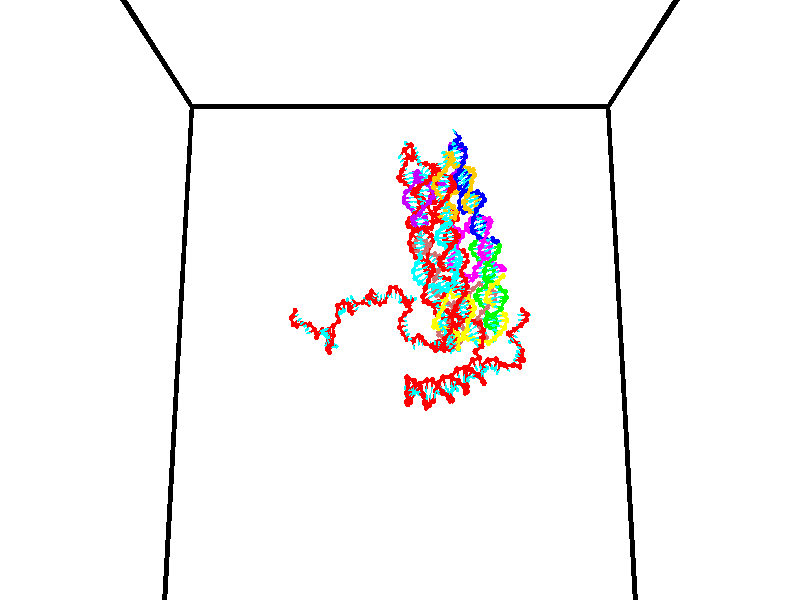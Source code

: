 // switches for output
#declare DRAW_BASES = 1; // possible values are 0, 1; only relevant for DNA ribbons
#declare DRAW_BASES_TYPE = 3; // possible values are 1, 2, 3; only relevant for DNA ribbons
#declare DRAW_FOG = 0; // set to 1 to enable fog

#include "colors.inc"

#include "transforms.inc"
background { rgb <1, 1, 1>}

#default {
   normal{
       ripples 0.25
       frequency 0.20
       turbulence 0.2
       lambda 5
   }
	finish {
		phong 0.1
		phong_size 40.
	}
}

// original window dimensions: 1024x640


// camera settings

camera {
	sky <0, 0.179814, -0.983701>
	up <0, 0.179814, -0.983701>
	right 1.6 * <1, 0, 0>
	location <35, 94.9851, 44.8844>
	look_at <35, 29.7336, 32.9568>
	direction <0, -65.2515, -11.9276>
	angle 67.0682
}


# declare cpy_camera_pos = <35, 94.9851, 44.8844>;
# if (DRAW_FOG = 1)
fog {
	fog_type 2
	up vnormalize(cpy_camera_pos)
	color rgbt<1,1,1,0.3>
	distance 1e-5
	fog_alt 3e-3
	fog_offset 56
}
# end


// LIGHTS

# declare lum = 6;
global_settings {
	ambient_light rgb lum * <0.05, 0.05, 0.05>
	max_trace_level 15
}# declare cpy_direct_light_amount = 0.25;
light_source
{	1000 * <-1, -1.16352, -0.803886>,
	rgb lum * cpy_direct_light_amount
	parallel
}

light_source
{	1000 * <1, 1.16352, 0.803886>,
	rgb lum * cpy_direct_light_amount
	parallel
}

// strand 0

// nucleotide -1

// particle -1
sphere {
	<24.472778, 35.253601, 34.884933> 0.250000
	pigment { color rgbt <1,0,0,0> }
	no_shadow
}
cylinder {
	<24.388798, 34.862827, 34.869377>,  <24.338409, 34.628361, 34.860043>, 0.100000
	pigment { color rgbt <1,0,0,0> }
	no_shadow
}
cylinder {
	<24.388798, 34.862827, 34.869377>,  <24.472778, 35.253601, 34.884933>, 0.100000
	pigment { color rgbt <1,0,0,0> }
	no_shadow
}

// particle -1
sphere {
	<24.388798, 34.862827, 34.869377> 0.100000
	pigment { color rgbt <1,0,0,0> }
	no_shadow
}
sphere {
	0, 1
	scale<0.080000,0.200000,0.300000>
	matrix <0.454045, -0.132647, 0.881049,
		-0.865889, 0.167319, 0.471423,
		-0.209950, -0.976938, -0.038887,
		24.325813, 34.569744, 34.857712>
	pigment { color rgbt <0,1,1,0> }
	no_shadow
}
cylinder {
	<24.056513, 35.005848, 35.446777>,  <24.472778, 35.253601, 34.884933>, 0.130000
	pigment { color rgbt <1,0,0,0> }
	no_shadow
}

// nucleotide -1

// particle -1
sphere {
	<24.056513, 35.005848, 35.446777> 0.250000
	pigment { color rgbt <1,0,0,0> }
	no_shadow
}
cylinder {
	<24.327435, 34.757275, 35.289257>,  <24.489988, 34.608131, 35.194744>, 0.100000
	pigment { color rgbt <1,0,0,0> }
	no_shadow
}
cylinder {
	<24.327435, 34.757275, 35.289257>,  <24.056513, 35.005848, 35.446777>, 0.100000
	pigment { color rgbt <1,0,0,0> }
	no_shadow
}

// particle -1
sphere {
	<24.327435, 34.757275, 35.289257> 0.100000
	pigment { color rgbt <1,0,0,0> }
	no_shadow
}
sphere {
	0, 1
	scale<0.080000,0.200000,0.300000>
	matrix <0.404937, -0.132009, 0.904765,
		-0.614235, -0.772267, 0.162230,
		0.677304, -0.621432, -0.393804,
		24.530626, 34.570847, 35.171116>
	pigment { color rgbt <0,1,1,0> }
	no_shadow
}
cylinder {
	<24.168081, 34.435448, 35.907196>,  <24.056513, 35.005848, 35.446777>, 0.130000
	pigment { color rgbt <1,0,0,0> }
	no_shadow
}

// nucleotide -1

// particle -1
sphere {
	<24.168081, 34.435448, 35.907196> 0.250000
	pigment { color rgbt <1,0,0,0> }
	no_shadow
}
cylinder {
	<24.498165, 34.403027, 35.683601>,  <24.696215, 34.383572, 35.549446>, 0.100000
	pigment { color rgbt <1,0,0,0> }
	no_shadow
}
cylinder {
	<24.498165, 34.403027, 35.683601>,  <24.168081, 34.435448, 35.907196>, 0.100000
	pigment { color rgbt <1,0,0,0> }
	no_shadow
}

// particle -1
sphere {
	<24.498165, 34.403027, 35.683601> 0.100000
	pigment { color rgbt <1,0,0,0> }
	no_shadow
}
sphere {
	0, 1
	scale<0.080000,0.200000,0.300000>
	matrix <0.514729, -0.299563, 0.803316,
		-0.232561, -0.950628, -0.205482,
		0.825209, -0.081052, -0.558983,
		24.745728, 34.378708, 35.515907>
	pigment { color rgbt <0,1,1,0> }
	no_shadow
}
cylinder {
	<24.430325, 33.844780, 35.953278>,  <24.168081, 34.435448, 35.907196>, 0.130000
	pigment { color rgbt <1,0,0,0> }
	no_shadow
}

// nucleotide -1

// particle -1
sphere {
	<24.430325, 33.844780, 35.953278> 0.250000
	pigment { color rgbt <1,0,0,0> }
	no_shadow
}
cylinder {
	<24.765724, 34.032848, 35.843105>,  <24.966963, 34.145691, 35.777000>, 0.100000
	pigment { color rgbt <1,0,0,0> }
	no_shadow
}
cylinder {
	<24.765724, 34.032848, 35.843105>,  <24.430325, 33.844780, 35.953278>, 0.100000
	pigment { color rgbt <1,0,0,0> }
	no_shadow
}

// particle -1
sphere {
	<24.765724, 34.032848, 35.843105> 0.100000
	pigment { color rgbt <1,0,0,0> }
	no_shadow
}
sphere {
	0, 1
	scale<0.080000,0.200000,0.300000>
	matrix <0.496058, -0.449467, 0.742904,
		0.225495, -0.759553, -0.610108,
		0.838498, 0.470170, -0.275430,
		25.017273, 34.173901, 35.760475>
	pigment { color rgbt <0,1,1,0> }
	no_shadow
}
cylinder {
	<24.888126, 33.464714, 35.689575>,  <24.430325, 33.844780, 35.953278>, 0.130000
	pigment { color rgbt <1,0,0,0> }
	no_shadow
}

// nucleotide -1

// particle -1
sphere {
	<24.888126, 33.464714, 35.689575> 0.250000
	pigment { color rgbt <1,0,0,0> }
	no_shadow
}
cylinder {
	<25.103493, 33.759819, 35.852455>,  <25.232714, 33.936882, 35.950184>, 0.100000
	pigment { color rgbt <1,0,0,0> }
	no_shadow
}
cylinder {
	<25.103493, 33.759819, 35.852455>,  <24.888126, 33.464714, 35.689575>, 0.100000
	pigment { color rgbt <1,0,0,0> }
	no_shadow
}

// particle -1
sphere {
	<25.103493, 33.759819, 35.852455> 0.100000
	pigment { color rgbt <1,0,0,0> }
	no_shadow
}
sphere {
	0, 1
	scale<0.080000,0.200000,0.300000>
	matrix <0.224970, -0.591524, 0.774266,
		0.812094, -0.325271, -0.484461,
		0.538417, 0.737766, 0.407196,
		25.265018, 33.981148, 35.974613>
	pigment { color rgbt <0,1,1,0> }
	no_shadow
}
cylinder {
	<25.687702, 33.308781, 35.738182>,  <24.888126, 33.464714, 35.689575>, 0.130000
	pigment { color rgbt <1,0,0,0> }
	no_shadow
}

// nucleotide -1

// particle -1
sphere {
	<25.687702, 33.308781, 35.738182> 0.250000
	pigment { color rgbt <1,0,0,0> }
	no_shadow
}
cylinder {
	<25.565516, 33.564430, 36.020519>,  <25.492203, 33.717819, 36.189922>, 0.100000
	pigment { color rgbt <1,0,0,0> }
	no_shadow
}
cylinder {
	<25.565516, 33.564430, 36.020519>,  <25.687702, 33.308781, 35.738182>, 0.100000
	pigment { color rgbt <1,0,0,0> }
	no_shadow
}

// particle -1
sphere {
	<25.565516, 33.564430, 36.020519> 0.100000
	pigment { color rgbt <1,0,0,0> }
	no_shadow
}
sphere {
	0, 1
	scale<0.080000,0.200000,0.300000>
	matrix <0.260119, -0.657066, 0.707533,
		0.915985, 0.399730, 0.034464,
		-0.305467, 0.639125, 0.705839,
		25.473875, 33.756168, 36.232269>
	pigment { color rgbt <0,1,1,0> }
	no_shadow
}
cylinder {
	<26.196583, 33.263508, 36.211365>,  <25.687702, 33.308781, 35.738182>, 0.130000
	pigment { color rgbt <1,0,0,0> }
	no_shadow
}

// nucleotide -1

// particle -1
sphere {
	<26.196583, 33.263508, 36.211365> 0.250000
	pigment { color rgbt <1,0,0,0> }
	no_shadow
}
cylinder {
	<25.862625, 33.405853, 36.379322>,  <25.662251, 33.491261, 36.480095>, 0.100000
	pigment { color rgbt <1,0,0,0> }
	no_shadow
}
cylinder {
	<25.862625, 33.405853, 36.379322>,  <26.196583, 33.263508, 36.211365>, 0.100000
	pigment { color rgbt <1,0,0,0> }
	no_shadow
}

// particle -1
sphere {
	<25.862625, 33.405853, 36.379322> 0.100000
	pigment { color rgbt <1,0,0,0> }
	no_shadow
}
sphere {
	0, 1
	scale<0.080000,0.200000,0.300000>
	matrix <0.191643, -0.527190, 0.827855,
		0.515970, 0.771641, 0.371948,
		-0.834894, 0.355867, 0.419894,
		25.612158, 33.512615, 36.505291>
	pigment { color rgbt <0,1,1,0> }
	no_shadow
}
cylinder {
	<26.394245, 33.259895, 36.873028>,  <26.196583, 33.263508, 36.211365>, 0.130000
	pigment { color rgbt <1,0,0,0> }
	no_shadow
}

// nucleotide -1

// particle -1
sphere {
	<26.394245, 33.259895, 36.873028> 0.250000
	pigment { color rgbt <1,0,0,0> }
	no_shadow
}
cylinder {
	<26.694313, 33.271481, 36.608784>,  <26.874353, 33.278431, 36.450237>, 0.100000
	pigment { color rgbt <1,0,0,0> }
	no_shadow
}
cylinder {
	<26.694313, 33.271481, 36.608784>,  <26.394245, 33.259895, 36.873028>, 0.100000
	pigment { color rgbt <1,0,0,0> }
	no_shadow
}

// particle -1
sphere {
	<26.694313, 33.271481, 36.608784> 0.100000
	pigment { color rgbt <1,0,0,0> }
	no_shadow
}
sphere {
	0, 1
	scale<0.080000,0.200000,0.300000>
	matrix <0.126194, -0.986950, 0.100029,
		-0.649092, -0.158404, -0.744035,
		0.750170, 0.028964, -0.660610,
		26.919365, 33.280170, 36.410599>
	pigment { color rgbt <0,1,1,0> }
	no_shadow
}
cylinder {
	<26.330635, 32.573097, 36.418606>,  <26.394245, 33.259895, 36.873028>, 0.130000
	pigment { color rgbt <1,0,0,0> }
	no_shadow
}

// nucleotide -1

// particle -1
sphere {
	<26.330635, 32.573097, 36.418606> 0.250000
	pigment { color rgbt <1,0,0,0> }
	no_shadow
}
cylinder {
	<26.705755, 32.711685, 36.427490>,  <26.930826, 32.794838, 36.432819>, 0.100000
	pigment { color rgbt <1,0,0,0> }
	no_shadow
}
cylinder {
	<26.705755, 32.711685, 36.427490>,  <26.330635, 32.573097, 36.418606>, 0.100000
	pigment { color rgbt <1,0,0,0> }
	no_shadow
}

// particle -1
sphere {
	<26.705755, 32.711685, 36.427490> 0.100000
	pigment { color rgbt <1,0,0,0> }
	no_shadow
}
sphere {
	0, 1
	scale<0.080000,0.200000,0.300000>
	matrix <0.328353, -0.905905, 0.267435,
		0.112776, -0.243508, -0.963320,
		0.937798, 0.346470, 0.022208,
		26.987095, 32.815624, 36.434155>
	pigment { color rgbt <0,1,1,0> }
	no_shadow
}
cylinder {
	<26.836729, 32.093731, 36.055172>,  <26.330635, 32.573097, 36.418606>, 0.130000
	pigment { color rgbt <1,0,0,0> }
	no_shadow
}

// nucleotide -1

// particle -1
sphere {
	<26.836729, 32.093731, 36.055172> 0.250000
	pigment { color rgbt <1,0,0,0> }
	no_shadow
}
cylinder {
	<27.031450, 32.303135, 36.334877>,  <27.148283, 32.428776, 36.502701>, 0.100000
	pigment { color rgbt <1,0,0,0> }
	no_shadow
}
cylinder {
	<27.031450, 32.303135, 36.334877>,  <26.836729, 32.093731, 36.055172>, 0.100000
	pigment { color rgbt <1,0,0,0> }
	no_shadow
}

// particle -1
sphere {
	<27.031450, 32.303135, 36.334877> 0.100000
	pigment { color rgbt <1,0,0,0> }
	no_shadow
}
sphere {
	0, 1
	scale<0.080000,0.200000,0.300000>
	matrix <0.400259, -0.845214, 0.354127,
		0.776413, 0.107496, -0.620989,
		0.486801, 0.523505, 0.699262,
		27.177490, 32.460186, 36.544655>
	pigment { color rgbt <0,1,1,0> }
	no_shadow
}
cylinder {
	<27.493853, 31.877085, 36.039791>,  <26.836729, 32.093731, 36.055172>, 0.130000
	pigment { color rgbt <1,0,0,0> }
	no_shadow
}

// nucleotide -1

// particle -1
sphere {
	<27.493853, 31.877085, 36.039791> 0.250000
	pigment { color rgbt <1,0,0,0> }
	no_shadow
}
cylinder {
	<27.508730, 32.048412, 36.400936>,  <27.517656, 32.151207, 36.617622>, 0.100000
	pigment { color rgbt <1,0,0,0> }
	no_shadow
}
cylinder {
	<27.508730, 32.048412, 36.400936>,  <27.493853, 31.877085, 36.039791>, 0.100000
	pigment { color rgbt <1,0,0,0> }
	no_shadow
}

// particle -1
sphere {
	<27.508730, 32.048412, 36.400936> 0.100000
	pigment { color rgbt <1,0,0,0> }
	no_shadow
}
sphere {
	0, 1
	scale<0.080000,0.200000,0.300000>
	matrix <0.311578, -0.863419, 0.396769,
		0.949492, 0.266555, -0.165568,
		0.037194, 0.428317, 0.902863,
		27.519888, 32.176907, 36.671795>
	pigment { color rgbt <0,1,1,0> }
	no_shadow
}
cylinder {
	<27.551533, 31.273012, 36.410946>,  <27.493853, 31.877085, 36.039791>, 0.130000
	pigment { color rgbt <1,0,0,0> }
	no_shadow
}

// nucleotide -1

// particle -1
sphere {
	<27.551533, 31.273012, 36.410946> 0.250000
	pigment { color rgbt <1,0,0,0> }
	no_shadow
}
cylinder {
	<27.586306, 31.511326, 36.730316>,  <27.607170, 31.654314, 36.921940>, 0.100000
	pigment { color rgbt <1,0,0,0> }
	no_shadow
}
cylinder {
	<27.586306, 31.511326, 36.730316>,  <27.551533, 31.273012, 36.410946>, 0.100000
	pigment { color rgbt <1,0,0,0> }
	no_shadow
}

// particle -1
sphere {
	<27.586306, 31.511326, 36.730316> 0.100000
	pigment { color rgbt <1,0,0,0> }
	no_shadow
}
sphere {
	0, 1
	scale<0.080000,0.200000,0.300000>
	matrix <-0.140433, -0.786129, 0.601897,
		0.986267, -0.164449, 0.015328,
		0.086931, 0.595783, 0.798426,
		27.612385, 31.690062, 36.969845>
	pigment { color rgbt <0,1,1,0> }
	no_shadow
}
cylinder {
	<27.334177, 30.670547, 36.616539>,  <27.551533, 31.273012, 36.410946>, 0.130000
	pigment { color rgbt <1,0,0,0> }
	no_shadow
}

// nucleotide -1

// particle -1
sphere {
	<27.334177, 30.670547, 36.616539> 0.250000
	pigment { color rgbt <1,0,0,0> }
	no_shadow
}
cylinder {
	<27.146646, 30.437374, 36.881985>,  <27.034128, 30.297470, 37.041252>, 0.100000
	pigment { color rgbt <1,0,0,0> }
	no_shadow
}
cylinder {
	<27.146646, 30.437374, 36.881985>,  <27.334177, 30.670547, 36.616539>, 0.100000
	pigment { color rgbt <1,0,0,0> }
	no_shadow
}

// particle -1
sphere {
	<27.146646, 30.437374, 36.881985> 0.100000
	pigment { color rgbt <1,0,0,0> }
	no_shadow
}
sphere {
	0, 1
	scale<0.080000,0.200000,0.300000>
	matrix <0.830190, -0.547372, 0.105683,
		0.301639, 0.600476, 0.740569,
		-0.468827, -0.582934, 0.663618,
		27.005999, 30.262493, 37.081070>
	pigment { color rgbt <0,1,1,0> }
	no_shadow
}
cylinder {
	<27.739891, 31.063757, 37.119793>,  <27.334177, 30.670547, 36.616539>, 0.130000
	pigment { color rgbt <1,0,0,0> }
	no_shadow
}

// nucleotide -1

// particle -1
sphere {
	<27.739891, 31.063757, 37.119793> 0.250000
	pigment { color rgbt <1,0,0,0> }
	no_shadow
}
cylinder {
	<28.034010, 31.272667, 37.292564>,  <28.210482, 31.398012, 37.396229>, 0.100000
	pigment { color rgbt <1,0,0,0> }
	no_shadow
}
cylinder {
	<28.034010, 31.272667, 37.292564>,  <27.739891, 31.063757, 37.119793>, 0.100000
	pigment { color rgbt <1,0,0,0> }
	no_shadow
}

// particle -1
sphere {
	<28.034010, 31.272667, 37.292564> 0.100000
	pigment { color rgbt <1,0,0,0> }
	no_shadow
}
sphere {
	0, 1
	scale<0.080000,0.200000,0.300000>
	matrix <-0.353454, 0.839284, -0.413126,
		-0.578278, 0.151104, 0.801725,
		0.735299, 0.522274, 0.431931,
		28.254601, 31.429350, 37.422142>
	pigment { color rgbt <0,1,1,0> }
	no_shadow
}
cylinder {
	<27.409100, 31.422720, 37.758205>,  <27.739891, 31.063757, 37.119793>, 0.130000
	pigment { color rgbt <1,0,0,0> }
	no_shadow
}

// nucleotide -1

// particle -1
sphere {
	<27.409100, 31.422720, 37.758205> 0.250000
	pigment { color rgbt <1,0,0,0> }
	no_shadow
}
cylinder {
	<27.717798, 31.566315, 37.548241>,  <27.903017, 31.652472, 37.422260>, 0.100000
	pigment { color rgbt <1,0,0,0> }
	no_shadow
}
cylinder {
	<27.717798, 31.566315, 37.548241>,  <27.409100, 31.422720, 37.758205>, 0.100000
	pigment { color rgbt <1,0,0,0> }
	no_shadow
}

// particle -1
sphere {
	<27.717798, 31.566315, 37.548241> 0.100000
	pigment { color rgbt <1,0,0,0> }
	no_shadow
}
sphere {
	0, 1
	scale<0.080000,0.200000,0.300000>
	matrix <-0.552467, 0.787265, -0.273849,
		0.314938, 0.501340, 0.805898,
		0.771748, 0.358987, -0.524914,
		27.949322, 31.674011, 37.390766>
	pigment { color rgbt <0,1,1,0> }
	no_shadow
}
cylinder {
	<27.645948, 32.112114, 38.047905>,  <27.409100, 31.422720, 37.758205>, 0.130000
	pigment { color rgbt <1,0,0,0> }
	no_shadow
}

// nucleotide -1

// particle -1
sphere {
	<27.645948, 32.112114, 38.047905> 0.250000
	pigment { color rgbt <1,0,0,0> }
	no_shadow
}
cylinder {
	<27.703911, 32.071335, 37.654232>,  <27.738689, 32.046867, 37.418030>, 0.100000
	pigment { color rgbt <1,0,0,0> }
	no_shadow
}
cylinder {
	<27.703911, 32.071335, 37.654232>,  <27.645948, 32.112114, 38.047905>, 0.100000
	pigment { color rgbt <1,0,0,0> }
	no_shadow
}

// particle -1
sphere {
	<27.703911, 32.071335, 37.654232> 0.100000
	pigment { color rgbt <1,0,0,0> }
	no_shadow
}
sphere {
	0, 1
	scale<0.080000,0.200000,0.300000>
	matrix <-0.345886, 0.926702, -0.146924,
		0.927019, 0.361704, 0.099023,
		0.144908, -0.101950, -0.984179,
		27.747383, 32.040749, 37.358978>
	pigment { color rgbt <0,1,1,0> }
	no_shadow
}
cylinder {
	<27.450098, 32.755447, 37.796318>,  <27.645948, 32.112114, 38.047905>, 0.130000
	pigment { color rgbt <1,0,0,0> }
	no_shadow
}

// nucleotide -1

// particle -1
sphere {
	<27.450098, 32.755447, 37.796318> 0.250000
	pigment { color rgbt <1,0,0,0> }
	no_shadow
}
cylinder {
	<27.491198, 32.584301, 37.437126>,  <27.515858, 32.481613, 37.221611>, 0.100000
	pigment { color rgbt <1,0,0,0> }
	no_shadow
}
cylinder {
	<27.491198, 32.584301, 37.437126>,  <27.450098, 32.755447, 37.796318>, 0.100000
	pigment { color rgbt <1,0,0,0> }
	no_shadow
}

// particle -1
sphere {
	<27.491198, 32.584301, 37.437126> 0.100000
	pigment { color rgbt <1,0,0,0> }
	no_shadow
}
sphere {
	0, 1
	scale<0.080000,0.200000,0.300000>
	matrix <-0.306981, 0.845054, -0.437775,
		0.946153, 0.320643, -0.044521,
		0.102747, -0.427870, -0.897981,
		27.522022, 32.455940, 37.167732>
	pigment { color rgbt <0,1,1,0> }
	no_shadow
}
cylinder {
	<27.981112, 33.153236, 37.388588>,  <27.450098, 32.755447, 37.796318>, 0.130000
	pigment { color rgbt <1,0,0,0> }
	no_shadow
}

// nucleotide -1

// particle -1
sphere {
	<27.981112, 33.153236, 37.388588> 0.250000
	pigment { color rgbt <1,0,0,0> }
	no_shadow
}
cylinder {
	<27.750088, 32.956238, 37.128166>,  <27.611473, 32.838039, 36.971912>, 0.100000
	pigment { color rgbt <1,0,0,0> }
	no_shadow
}
cylinder {
	<27.750088, 32.956238, 37.128166>,  <27.981112, 33.153236, 37.388588>, 0.100000
	pigment { color rgbt <1,0,0,0> }
	no_shadow
}

// particle -1
sphere {
	<27.750088, 32.956238, 37.128166> 0.100000
	pigment { color rgbt <1,0,0,0> }
	no_shadow
}
sphere {
	0, 1
	scale<0.080000,0.200000,0.300000>
	matrix <0.004535, 0.795569, -0.605846,
		0.816341, -0.352861, -0.457249,
		-0.577553, -0.492503, -0.651056,
		27.576820, 32.808487, 36.932850>
	pigment { color rgbt <0,1,1,0> }
	no_shadow
}
cylinder {
	<28.145296, 33.340504, 36.686493>,  <27.981112, 33.153236, 37.388588>, 0.130000
	pigment { color rgbt <1,0,0,0> }
	no_shadow
}

// nucleotide -1

// particle -1
sphere {
	<28.145296, 33.340504, 36.686493> 0.250000
	pigment { color rgbt <1,0,0,0> }
	no_shadow
}
cylinder {
	<27.796680, 33.181496, 36.571674>,  <27.587511, 33.086090, 36.502781>, 0.100000
	pigment { color rgbt <1,0,0,0> }
	no_shadow
}
cylinder {
	<27.796680, 33.181496, 36.571674>,  <28.145296, 33.340504, 36.686493>, 0.100000
	pigment { color rgbt <1,0,0,0> }
	no_shadow
}

// particle -1
sphere {
	<27.796680, 33.181496, 36.571674> 0.100000
	pigment { color rgbt <1,0,0,0> }
	no_shadow
}
sphere {
	0, 1
	scale<0.080000,0.200000,0.300000>
	matrix <-0.116558, 0.736615, -0.666193,
		0.476268, -0.547156, -0.688324,
		-0.871541, -0.397516, -0.287051,
		27.535219, 33.062241, 36.485558>
	pigment { color rgbt <0,1,1,0> }
	no_shadow
}
cylinder {
	<28.109552, 33.439682, 35.917786>,  <28.145296, 33.340504, 36.686493>, 0.130000
	pigment { color rgbt <1,0,0,0> }
	no_shadow
}

// nucleotide -1

// particle -1
sphere {
	<28.109552, 33.439682, 35.917786> 0.250000
	pigment { color rgbt <1,0,0,0> }
	no_shadow
}
cylinder {
	<27.736195, 33.381985, 36.049221>,  <27.512180, 33.347366, 36.128082>, 0.100000
	pigment { color rgbt <1,0,0,0> }
	no_shadow
}
cylinder {
	<27.736195, 33.381985, 36.049221>,  <28.109552, 33.439682, 35.917786>, 0.100000
	pigment { color rgbt <1,0,0,0> }
	no_shadow
}

// particle -1
sphere {
	<27.736195, 33.381985, 36.049221> 0.100000
	pigment { color rgbt <1,0,0,0> }
	no_shadow
}
sphere {
	0, 1
	scale<0.080000,0.200000,0.300000>
	matrix <-0.344520, 0.616408, -0.708058,
		-0.100413, -0.774103, -0.625046,
		-0.933393, -0.144242, 0.328589,
		27.456177, 33.338711, 36.147797>
	pigment { color rgbt <0,1,1,0> }
	no_shadow
}
cylinder {
	<28.693110, 33.716667, 35.530262>,  <28.109552, 33.439682, 35.917786>, 0.130000
	pigment { color rgbt <1,0,0,0> }
	no_shadow
}

// nucleotide -1

// particle -1
sphere {
	<28.693110, 33.716667, 35.530262> 0.250000
	pigment { color rgbt <1,0,0,0> }
	no_shadow
}
cylinder {
	<28.745874, 33.937248, 35.200779>,  <28.777534, 34.069595, 35.003090>, 0.100000
	pigment { color rgbt <1,0,0,0> }
	no_shadow
}
cylinder {
	<28.745874, 33.937248, 35.200779>,  <28.693110, 33.716667, 35.530262>, 0.100000
	pigment { color rgbt <1,0,0,0> }
	no_shadow
}

// particle -1
sphere {
	<28.745874, 33.937248, 35.200779> 0.100000
	pigment { color rgbt <1,0,0,0> }
	no_shadow
}
sphere {
	0, 1
	scale<0.080000,0.200000,0.300000>
	matrix <0.701160, -0.639300, -0.315705,
		-0.700695, -0.535908, -0.470988,
		0.131914, 0.551451, -0.823712,
		28.785448, 34.102684, 34.953667>
	pigment { color rgbt <0,1,1,0> }
	no_shadow
}
cylinder {
	<28.510172, 33.219490, 34.933350>,  <28.693110, 33.716667, 35.530262>, 0.130000
	pigment { color rgbt <1,0,0,0> }
	no_shadow
}

// nucleotide -1

// particle -1
sphere {
	<28.510172, 33.219490, 34.933350> 0.250000
	pigment { color rgbt <1,0,0,0> }
	no_shadow
}
cylinder {
	<28.767035, 33.513634, 34.846741>,  <28.921152, 33.690121, 34.794777>, 0.100000
	pigment { color rgbt <1,0,0,0> }
	no_shadow
}
cylinder {
	<28.767035, 33.513634, 34.846741>,  <28.510172, 33.219490, 34.933350>, 0.100000
	pigment { color rgbt <1,0,0,0> }
	no_shadow
}

// particle -1
sphere {
	<28.767035, 33.513634, 34.846741> 0.100000
	pigment { color rgbt <1,0,0,0> }
	no_shadow
}
sphere {
	0, 1
	scale<0.080000,0.200000,0.300000>
	matrix <0.536363, -0.632810, -0.558449,
		-0.547676, 0.242479, -0.800784,
		0.642157, 0.735360, -0.216518,
		28.959681, 33.734241, 34.781784>
	pigment { color rgbt <0,1,1,0> }
	no_shadow
}
cylinder {
	<28.527052, 33.396706, 34.134270>,  <28.510172, 33.219490, 34.933350>, 0.130000
	pigment { color rgbt <1,0,0,0> }
	no_shadow
}

// nucleotide -1

// particle -1
sphere {
	<28.527052, 33.396706, 34.134270> 0.250000
	pigment { color rgbt <1,0,0,0> }
	no_shadow
}
cylinder {
	<28.853949, 33.409340, 34.364441>,  <29.050087, 33.416920, 34.502544>, 0.100000
	pigment { color rgbt <1,0,0,0> }
	no_shadow
}
cylinder {
	<28.853949, 33.409340, 34.364441>,  <28.527052, 33.396706, 34.134270>, 0.100000
	pigment { color rgbt <1,0,0,0> }
	no_shadow
}

// particle -1
sphere {
	<28.853949, 33.409340, 34.364441> 0.100000
	pigment { color rgbt <1,0,0,0> }
	no_shadow
}
sphere {
	0, 1
	scale<0.080000,0.200000,0.300000>
	matrix <0.364373, -0.801907, -0.473473,
		0.446488, 0.596613, -0.666859,
		0.817240, 0.031585, 0.575432,
		29.099121, 33.418816, 34.537071>
	pigment { color rgbt <0,1,1,0> }
	no_shadow
}
cylinder {
	<29.127401, 33.465641, 33.815605>,  <28.527052, 33.396706, 34.134270>, 0.130000
	pigment { color rgbt <1,0,0,0> }
	no_shadow
}

// nucleotide -1

// particle -1
sphere {
	<29.127401, 33.465641, 33.815605> 0.250000
	pigment { color rgbt <1,0,0,0> }
	no_shadow
}
cylinder {
	<29.156641, 33.241352, 34.145512>,  <29.174185, 33.106777, 34.343456>, 0.100000
	pigment { color rgbt <1,0,0,0> }
	no_shadow
}
cylinder {
	<29.156641, 33.241352, 34.145512>,  <29.127401, 33.465641, 33.815605>, 0.100000
	pigment { color rgbt <1,0,0,0> }
	no_shadow
}

// particle -1
sphere {
	<29.156641, 33.241352, 34.145512> 0.100000
	pigment { color rgbt <1,0,0,0> }
	no_shadow
}
sphere {
	0, 1
	scale<0.080000,0.200000,0.300000>
	matrix <0.022295, -0.825858, -0.563438,
		0.997075, 0.059575, -0.047868,
		0.073100, -0.560723, 0.824771,
		29.178572, 33.073135, 34.392944>
	pigment { color rgbt <0,1,1,0> }
	no_shadow
}
cylinder {
	<29.685722, 32.970791, 33.935383>,  <29.127401, 33.465641, 33.815605>, 0.130000
	pigment { color rgbt <1,0,0,0> }
	no_shadow
}

// nucleotide -1

// particle -1
sphere {
	<29.685722, 32.970791, 33.935383> 0.250000
	pigment { color rgbt <1,0,0,0> }
	no_shadow
}
cylinder {
	<29.780516, 32.615849, 33.777176>,  <29.837391, 32.402882, 33.682251>, 0.100000
	pigment { color rgbt <1,0,0,0> }
	no_shadow
}
cylinder {
	<29.780516, 32.615849, 33.777176>,  <29.685722, 32.970791, 33.935383>, 0.100000
	pigment { color rgbt <1,0,0,0> }
	no_shadow
}

// particle -1
sphere {
	<29.780516, 32.615849, 33.777176> 0.100000
	pigment { color rgbt <1,0,0,0> }
	no_shadow
}
sphere {
	0, 1
	scale<0.080000,0.200000,0.300000>
	matrix <0.808551, -0.045553, 0.586660,
		-0.538595, -0.458825, 0.706679,
		0.236983, -0.887358, -0.395518,
		29.851610, 32.349640, 33.658520>
	pigment { color rgbt <0,1,1,0> }
	no_shadow
}
cylinder {
	<29.680864, 32.479496, 34.387154>,  <29.685722, 32.970791, 33.935383>, 0.130000
	pigment { color rgbt <1,0,0,0> }
	no_shadow
}

// nucleotide -1

// particle -1
sphere {
	<29.680864, 32.479496, 34.387154> 0.250000
	pigment { color rgbt <1,0,0,0> }
	no_shadow
}
cylinder {
	<29.950874, 32.335518, 34.129539>,  <30.112881, 32.249130, 33.974972>, 0.100000
	pigment { color rgbt <1,0,0,0> }
	no_shadow
}
cylinder {
	<29.950874, 32.335518, 34.129539>,  <29.680864, 32.479496, 34.387154>, 0.100000
	pigment { color rgbt <1,0,0,0> }
	no_shadow
}

// particle -1
sphere {
	<29.950874, 32.335518, 34.129539> 0.100000
	pigment { color rgbt <1,0,0,0> }
	no_shadow
}
sphere {
	0, 1
	scale<0.080000,0.200000,0.300000>
	matrix <0.601723, -0.236534, 0.762876,
		-0.426933, -0.902490, 0.056924,
		0.675024, -0.359950, -0.644034,
		30.153381, 32.227531, 33.936329>
	pigment { color rgbt <0,1,1,0> }
	no_shadow
}
cylinder {
	<29.911234, 31.730667, 34.499645>,  <29.680864, 32.479496, 34.387154>, 0.130000
	pigment { color rgbt <1,0,0,0> }
	no_shadow
}

// nucleotide -1

// particle -1
sphere {
	<29.911234, 31.730667, 34.499645> 0.250000
	pigment { color rgbt <1,0,0,0> }
	no_shadow
}
cylinder {
	<30.209070, 31.932575, 34.324928>,  <30.387772, 32.053719, 34.220097>, 0.100000
	pigment { color rgbt <1,0,0,0> }
	no_shadow
}
cylinder {
	<30.209070, 31.932575, 34.324928>,  <29.911234, 31.730667, 34.499645>, 0.100000
	pigment { color rgbt <1,0,0,0> }
	no_shadow
}

// particle -1
sphere {
	<30.209070, 31.932575, 34.324928> 0.100000
	pigment { color rgbt <1,0,0,0> }
	no_shadow
}
sphere {
	0, 1
	scale<0.080000,0.200000,0.300000>
	matrix <0.610613, -0.250680, 0.751206,
		0.269691, -0.826055, -0.494874,
		0.744593, 0.504770, -0.436794,
		30.432447, 32.084007, 34.193890>
	pigment { color rgbt <0,1,1,0> }
	no_shadow
}
cylinder {
	<29.589231, 31.444122, 33.924183>,  <29.911234, 31.730667, 34.499645>, 0.130000
	pigment { color rgbt <1,0,0,0> }
	no_shadow
}

// nucleotide -1

// particle -1
sphere {
	<29.589231, 31.444122, 33.924183> 0.250000
	pigment { color rgbt <1,0,0,0> }
	no_shadow
}
cylinder {
	<29.501780, 31.683567, 33.615932>,  <29.449308, 31.827234, 33.430981>, 0.100000
	pigment { color rgbt <1,0,0,0> }
	no_shadow
}
cylinder {
	<29.501780, 31.683567, 33.615932>,  <29.589231, 31.444122, 33.924183>, 0.100000
	pigment { color rgbt <1,0,0,0> }
	no_shadow
}

// particle -1
sphere {
	<29.501780, 31.683567, 33.615932> 0.100000
	pigment { color rgbt <1,0,0,0> }
	no_shadow
}
sphere {
	0, 1
	scale<0.080000,0.200000,0.300000>
	matrix <0.811410, 0.550207, 0.197193,
		0.542046, -0.582182, -0.606012,
		-0.218630, 0.598612, -0.770626,
		29.436190, 31.863152, 33.384747>
	pigment { color rgbt <0,1,1,0> }
	no_shadow
}
cylinder {
	<30.257303, 31.253561, 33.621964>,  <29.589231, 31.444122, 33.924183>, 0.130000
	pigment { color rgbt <1,0,0,0> }
	no_shadow
}

// nucleotide -1

// particle -1
sphere {
	<30.257303, 31.253561, 33.621964> 0.250000
	pigment { color rgbt <1,0,0,0> }
	no_shadow
}
cylinder {
	<30.014452, 31.296898, 33.307091>,  <29.868742, 31.322899, 33.118168>, 0.100000
	pigment { color rgbt <1,0,0,0> }
	no_shadow
}
cylinder {
	<30.014452, 31.296898, 33.307091>,  <30.257303, 31.253561, 33.621964>, 0.100000
	pigment { color rgbt <1,0,0,0> }
	no_shadow
}

// particle -1
sphere {
	<30.014452, 31.296898, 33.307091> 0.100000
	pigment { color rgbt <1,0,0,0> }
	no_shadow
}
sphere {
	0, 1
	scale<0.080000,0.200000,0.300000>
	matrix <-0.417154, 0.799708, 0.431798,
		0.676299, 0.590533, -0.440329,
		-0.607126, 0.108340, -0.787185,
		29.832314, 31.329399, 33.070934>
	pigment { color rgbt <0,1,1,0> }
	no_shadow
}
cylinder {
	<31.021128, 31.542498, 33.504955>,  <30.257303, 31.253561, 33.621964>, 0.130000
	pigment { color rgbt <1,0,0,0> }
	no_shadow
}

// nucleotide -1

// particle -1
sphere {
	<31.021128, 31.542498, 33.504955> 0.250000
	pigment { color rgbt <1,0,0,0> }
	no_shadow
}
cylinder {
	<31.099421, 31.219845, 33.281876>,  <31.146397, 31.026253, 33.148026>, 0.100000
	pigment { color rgbt <1,0,0,0> }
	no_shadow
}
cylinder {
	<31.099421, 31.219845, 33.281876>,  <31.021128, 31.542498, 33.504955>, 0.100000
	pigment { color rgbt <1,0,0,0> }
	no_shadow
}

// particle -1
sphere {
	<31.099421, 31.219845, 33.281876> 0.100000
	pigment { color rgbt <1,0,0,0> }
	no_shadow
}
sphere {
	0, 1
	scale<0.080000,0.200000,0.300000>
	matrix <0.888734, 0.386304, -0.246822,
		0.414538, -0.447339, 0.792493,
		0.195731, -0.806633, -0.557703,
		31.158140, 30.977856, 33.114563>
	pigment { color rgbt <0,1,1,0> }
	no_shadow
}
cylinder {
	<31.693520, 31.292582, 33.621609>,  <31.021128, 31.542498, 33.504955>, 0.130000
	pigment { color rgbt <1,0,0,0> }
	no_shadow
}

// nucleotide -1

// particle -1
sphere {
	<31.693520, 31.292582, 33.621609> 0.250000
	pigment { color rgbt <1,0,0,0> }
	no_shadow
}
cylinder {
	<31.600552, 31.148506, 33.260223>,  <31.544771, 31.062061, 33.043392>, 0.100000
	pigment { color rgbt <1,0,0,0> }
	no_shadow
}
cylinder {
	<31.600552, 31.148506, 33.260223>,  <31.693520, 31.292582, 33.621609>, 0.100000
	pigment { color rgbt <1,0,0,0> }
	no_shadow
}

// particle -1
sphere {
	<31.600552, 31.148506, 33.260223> 0.100000
	pigment { color rgbt <1,0,0,0> }
	no_shadow
}
sphere {
	0, 1
	scale<0.080000,0.200000,0.300000>
	matrix <0.958302, 0.073973, -0.276017,
		0.166250, -0.929942, 0.327977,
		-0.232418, -0.360189, -0.903463,
		31.530827, 31.040449, 32.989185>
	pigment { color rgbt <0,1,1,0> }
	no_shadow
}
cylinder {
	<31.923491, 31.680288, 32.999577>,  <31.693520, 31.292582, 33.621609>, 0.130000
	pigment { color rgbt <1,0,0,0> }
	no_shadow
}

// nucleotide -1

// particle -1
sphere {
	<31.923491, 31.680288, 32.999577> 0.250000
	pigment { color rgbt <1,0,0,0> }
	no_shadow
}
cylinder {
	<32.278767, 31.557838, 33.136635>,  <32.491932, 31.484369, 33.218872>, 0.100000
	pigment { color rgbt <1,0,0,0> }
	no_shadow
}
cylinder {
	<32.278767, 31.557838, 33.136635>,  <31.923491, 31.680288, 32.999577>, 0.100000
	pigment { color rgbt <1,0,0,0> }
	no_shadow
}

// particle -1
sphere {
	<32.278767, 31.557838, 33.136635> 0.100000
	pigment { color rgbt <1,0,0,0> }
	no_shadow
}
sphere {
	0, 1
	scale<0.080000,0.200000,0.300000>
	matrix <0.390621, 0.110398, -0.913908,
		0.241943, 0.945569, 0.217633,
		0.888189, -0.306125, 0.342649,
		32.545223, 31.466002, 33.239429>
	pigment { color rgbt <0,1,1,0> }
	no_shadow
}
cylinder {
	<31.539284, 32.364704, 33.181396>,  <31.923491, 31.680288, 32.999577>, 0.130000
	pigment { color rgbt <1,0,0,0> }
	no_shadow
}

// nucleotide -1

// particle -1
sphere {
	<31.539284, 32.364704, 33.181396> 0.250000
	pigment { color rgbt <1,0,0,0> }
	no_shadow
}
cylinder {
	<31.912081, 32.246208, 33.264954>,  <32.135757, 32.175110, 33.315090>, 0.100000
	pigment { color rgbt <1,0,0,0> }
	no_shadow
}
cylinder {
	<31.912081, 32.246208, 33.264954>,  <31.539284, 32.364704, 33.181396>, 0.100000
	pigment { color rgbt <1,0,0,0> }
	no_shadow
}

// particle -1
sphere {
	<31.912081, 32.246208, 33.264954> 0.100000
	pigment { color rgbt <1,0,0,0> }
	no_shadow
}
sphere {
	0, 1
	scale<0.080000,0.200000,0.300000>
	matrix <0.360607, 0.699183, -0.617337,
		0.036821, 0.650682, 0.758457,
		0.931991, -0.296235, 0.208896,
		32.191677, 32.157337, 33.327621>
	pigment { color rgbt <0,1,1,0> }
	no_shadow
}
cylinder {
	<32.009579, 32.732849, 32.735329>,  <31.539284, 32.364704, 33.181396>, 0.130000
	pigment { color rgbt <1,0,0,0> }
	no_shadow
}

// nucleotide -1

// particle -1
sphere {
	<32.009579, 32.732849, 32.735329> 0.250000
	pigment { color rgbt <1,0,0,0> }
	no_shadow
}
cylinder {
	<32.309917, 32.538834, 32.914650>,  <32.490120, 32.422424, 33.022243>, 0.100000
	pigment { color rgbt <1,0,0,0> }
	no_shadow
}
cylinder {
	<32.309917, 32.538834, 32.914650>,  <32.009579, 32.732849, 32.735329>, 0.100000
	pigment { color rgbt <1,0,0,0> }
	no_shadow
}

// particle -1
sphere {
	<32.309917, 32.538834, 32.914650> 0.100000
	pigment { color rgbt <1,0,0,0> }
	no_shadow
}
sphere {
	0, 1
	scale<0.080000,0.200000,0.300000>
	matrix <0.660477, 0.549514, -0.511668,
		0.001831, 0.680274, 0.732955,
		0.750844, -0.485037, 0.448299,
		32.535172, 32.393322, 33.049141>
	pigment { color rgbt <0,1,1,0> }
	no_shadow
}
cylinder {
	<31.737967, 33.230534, 33.267033>,  <32.009579, 32.732849, 32.735329>, 0.130000
	pigment { color rgbt <1,0,0,0> }
	no_shadow
}

// nucleotide -1

// particle -1
sphere {
	<31.737967, 33.230534, 33.267033> 0.250000
	pigment { color rgbt <1,0,0,0> }
	no_shadow
}
cylinder {
	<31.805643, 33.423092, 33.611038>,  <31.846249, 33.538628, 33.817444>, 0.100000
	pigment { color rgbt <1,0,0,0> }
	no_shadow
}
cylinder {
	<31.805643, 33.423092, 33.611038>,  <31.737967, 33.230534, 33.267033>, 0.100000
	pigment { color rgbt <1,0,0,0> }
	no_shadow
}

// particle -1
sphere {
	<31.805643, 33.423092, 33.611038> 0.100000
	pigment { color rgbt <1,0,0,0> }
	no_shadow
}
sphere {
	0, 1
	scale<0.080000,0.200000,0.300000>
	matrix <0.336731, 0.791855, -0.509489,
		-0.926276, 0.375795, -0.028128,
		0.169190, 0.481399, 0.860017,
		31.856400, 33.567513, 33.869045>
	pigment { color rgbt <0,1,1,0> }
	no_shadow
}
cylinder {
	<32.365532, 32.990402, 33.713310>,  <31.737967, 33.230534, 33.267033>, 0.130000
	pigment { color rgbt <1,0,0,0> }
	no_shadow
}

// nucleotide -1

// particle -1
sphere {
	<32.365532, 32.990402, 33.713310> 0.250000
	pigment { color rgbt <1,0,0,0> }
	no_shadow
}
cylinder {
	<32.520191, 32.941608, 33.347660>,  <32.612988, 32.912331, 33.128269>, 0.100000
	pigment { color rgbt <1,0,0,0> }
	no_shadow
}
cylinder {
	<32.520191, 32.941608, 33.347660>,  <32.365532, 32.990402, 33.713310>, 0.100000
	pigment { color rgbt <1,0,0,0> }
	no_shadow
}

// particle -1
sphere {
	<32.520191, 32.941608, 33.347660> 0.100000
	pigment { color rgbt <1,0,0,0> }
	no_shadow
}
sphere {
	0, 1
	scale<0.080000,0.200000,0.300000>
	matrix <0.914876, -0.074180, 0.396861,
		-0.116223, -0.989756, 0.082924,
		0.386644, -0.121989, -0.914125,
		32.636185, 32.905010, 33.073421>
	pigment { color rgbt <0,1,1,0> }
	no_shadow
}
cylinder {
	<32.895035, 32.431293, 33.792377>,  <32.365532, 32.990402, 33.713310>, 0.130000
	pigment { color rgbt <1,0,0,0> }
	no_shadow
}

// nucleotide -1

// particle -1
sphere {
	<32.895035, 32.431293, 33.792377> 0.250000
	pigment { color rgbt <1,0,0,0> }
	no_shadow
}
cylinder {
	<32.961388, 32.673729, 33.481213>,  <33.001198, 32.819191, 33.294514>, 0.100000
	pigment { color rgbt <1,0,0,0> }
	no_shadow
}
cylinder {
	<32.961388, 32.673729, 33.481213>,  <32.895035, 32.431293, 33.792377>, 0.100000
	pigment { color rgbt <1,0,0,0> }
	no_shadow
}

// particle -1
sphere {
	<32.961388, 32.673729, 33.481213> 0.100000
	pigment { color rgbt <1,0,0,0> }
	no_shadow
}
sphere {
	0, 1
	scale<0.080000,0.200000,0.300000>
	matrix <0.985806, -0.081202, 0.146949,
		0.025896, -0.791244, -0.610952,
		0.165883, 0.606085, -0.777909,
		33.011154, 32.855553, 33.247841>
	pigment { color rgbt <0,1,1,0> }
	no_shadow
}
cylinder {
	<33.403770, 32.147381, 33.530262>,  <32.895035, 32.431293, 33.792377>, 0.130000
	pigment { color rgbt <1,0,0,0> }
	no_shadow
}

// nucleotide -1

// particle -1
sphere {
	<33.403770, 32.147381, 33.530262> 0.250000
	pigment { color rgbt <1,0,0,0> }
	no_shadow
}
cylinder {
	<33.392509, 32.511326, 33.364685>,  <33.385754, 32.729694, 33.265339>, 0.100000
	pigment { color rgbt <1,0,0,0> }
	no_shadow
}
cylinder {
	<33.392509, 32.511326, 33.364685>,  <33.403770, 32.147381, 33.530262>, 0.100000
	pigment { color rgbt <1,0,0,0> }
	no_shadow
}

// particle -1
sphere {
	<33.392509, 32.511326, 33.364685> 0.100000
	pigment { color rgbt <1,0,0,0> }
	no_shadow
}
sphere {
	0, 1
	scale<0.080000,0.200000,0.300000>
	matrix <0.999359, 0.016459, -0.031780,
		-0.022103, -0.414575, -0.909747,
		-0.028149, 0.909866, -0.413946,
		33.384064, 32.784286, 33.240501>
	pigment { color rgbt <0,1,1,0> }
	no_shadow
}
cylinder {
	<33.732841, 32.234497, 32.864742>,  <33.403770, 32.147381, 33.530262>, 0.130000
	pigment { color rgbt <1,0,0,0> }
	no_shadow
}

// nucleotide -1

// particle -1
sphere {
	<33.732841, 32.234497, 32.864742> 0.250000
	pigment { color rgbt <1,0,0,0> }
	no_shadow
}
cylinder {
	<33.751091, 32.594803, 33.037502>,  <33.762039, 32.810986, 33.141159>, 0.100000
	pigment { color rgbt <1,0,0,0> }
	no_shadow
}
cylinder {
	<33.751091, 32.594803, 33.037502>,  <33.732841, 32.234497, 32.864742>, 0.100000
	pigment { color rgbt <1,0,0,0> }
	no_shadow
}

// particle -1
sphere {
	<33.751091, 32.594803, 33.037502> 0.100000
	pigment { color rgbt <1,0,0,0> }
	no_shadow
}
sphere {
	0, 1
	scale<0.080000,0.200000,0.300000>
	matrix <0.997503, -0.017750, -0.068355,
		-0.053905, 0.433937, -0.899329,
		0.045625, 0.900768, 0.431897,
		33.764778, 32.865032, 33.167072>
	pigment { color rgbt <0,1,1,0> }
	no_shadow
}
cylinder {
	<33.969818, 32.796959, 32.429291>,  <33.732841, 32.234497, 32.864742>, 0.130000
	pigment { color rgbt <1,0,0,0> }
	no_shadow
}

// nucleotide -1

// particle -1
sphere {
	<33.969818, 32.796959, 32.429291> 0.250000
	pigment { color rgbt <1,0,0,0> }
	no_shadow
}
cylinder {
	<34.053093, 32.784527, 32.820328>,  <34.103058, 32.777069, 33.054951>, 0.100000
	pigment { color rgbt <1,0,0,0> }
	no_shadow
}
cylinder {
	<34.053093, 32.784527, 32.820328>,  <33.969818, 32.796959, 32.429291>, 0.100000
	pigment { color rgbt <1,0,0,0> }
	no_shadow
}

// particle -1
sphere {
	<34.053093, 32.784527, 32.820328> 0.100000
	pigment { color rgbt <1,0,0,0> }
	no_shadow
}
sphere {
	0, 1
	scale<0.080000,0.200000,0.300000>
	matrix <0.975634, 0.077358, -0.205314,
		-0.069243, 0.996519, 0.046429,
		0.208191, -0.031081, 0.977594,
		34.115551, 32.775204, 33.113605>
	pigment { color rgbt <0,1,1,0> }
	no_shadow
}
cylinder {
	<34.577946, 33.085613, 32.470802>,  <33.969818, 32.796959, 32.429291>, 0.130000
	pigment { color rgbt <1,0,0,0> }
	no_shadow
}

// nucleotide -1

// particle -1
sphere {
	<34.577946, 33.085613, 32.470802> 0.250000
	pigment { color rgbt <1,0,0,0> }
	no_shadow
}
cylinder {
	<34.547558, 32.923119, 32.835045>,  <34.529324, 32.825623, 33.053589>, 0.100000
	pigment { color rgbt <1,0,0,0> }
	no_shadow
}
cylinder {
	<34.547558, 32.923119, 32.835045>,  <34.577946, 33.085613, 32.470802>, 0.100000
	pigment { color rgbt <1,0,0,0> }
	no_shadow
}

// particle -1
sphere {
	<34.547558, 32.923119, 32.835045> 0.100000
	pigment { color rgbt <1,0,0,0> }
	no_shadow
}
sphere {
	0, 1
	scale<0.080000,0.200000,0.300000>
	matrix <0.997074, -0.023192, 0.072839,
		-0.008471, 0.913476, 0.406805,
		-0.075971, -0.406232, 0.910606,
		34.524765, 32.801250, 33.108227>
	pigment { color rgbt <0,1,1,0> }
	no_shadow
}
cylinder {
	<35.060272, 33.485500, 32.878502>,  <34.577946, 33.085613, 32.470802>, 0.130000
	pigment { color rgbt <1,0,0,0> }
	no_shadow
}

// nucleotide -1

// particle -1
sphere {
	<35.060272, 33.485500, 32.878502> 0.250000
	pigment { color rgbt <1,0,0,0> }
	no_shadow
}
cylinder {
	<35.007740, 33.127796, 33.049637>,  <34.976219, 32.913174, 33.152317>, 0.100000
	pigment { color rgbt <1,0,0,0> }
	no_shadow
}
cylinder {
	<35.007740, 33.127796, 33.049637>,  <35.060272, 33.485500, 32.878502>, 0.100000
	pigment { color rgbt <1,0,0,0> }
	no_shadow
}

// particle -1
sphere {
	<35.007740, 33.127796, 33.049637> 0.100000
	pigment { color rgbt <1,0,0,0> }
	no_shadow
}
sphere {
	0, 1
	scale<0.080000,0.200000,0.300000>
	matrix <0.980832, -0.054549, 0.187064,
		-0.143946, 0.444206, 0.884285,
		-0.131331, -0.894262, 0.427840,
		34.968342, 32.859516, 33.177990>
	pigment { color rgbt <0,1,1,0> }
	no_shadow
}
cylinder {
	<35.456219, 33.536022, 33.533741>,  <35.060272, 33.485500, 32.878502>, 0.130000
	pigment { color rgbt <1,0,0,0> }
	no_shadow
}

// nucleotide -1

// particle -1
sphere {
	<35.456219, 33.536022, 33.533741> 0.250000
	pigment { color rgbt <1,0,0,0> }
	no_shadow
}
cylinder {
	<35.397186, 33.180241, 33.360722>,  <35.361767, 32.966774, 33.256908>, 0.100000
	pigment { color rgbt <1,0,0,0> }
	no_shadow
}
cylinder {
	<35.397186, 33.180241, 33.360722>,  <35.456219, 33.536022, 33.533741>, 0.100000
	pigment { color rgbt <1,0,0,0> }
	no_shadow
}

// particle -1
sphere {
	<35.397186, 33.180241, 33.360722> 0.100000
	pigment { color rgbt <1,0,0,0> }
	no_shadow
}
sphere {
	0, 1
	scale<0.080000,0.200000,0.300000>
	matrix <0.955922, -0.240518, 0.168418,
		-0.253835, -0.388626, 0.885741,
		-0.147585, -0.889450, -0.432548,
		35.352909, 32.913406, 33.230957>
	pigment { color rgbt <0,1,1,0> }
	no_shadow
}
cylinder {
	<35.704346, 32.854755, 33.994953>,  <35.456219, 33.536022, 33.533741>, 0.130000
	pigment { color rgbt <1,0,0,0> }
	no_shadow
}

// nucleotide -1

// particle -1
sphere {
	<35.704346, 32.854755, 33.994953> 0.250000
	pigment { color rgbt <1,0,0,0> }
	no_shadow
}
cylinder {
	<35.692993, 32.768543, 33.604519>,  <35.686184, 32.716816, 33.370258>, 0.100000
	pigment { color rgbt <1,0,0,0> }
	no_shadow
}
cylinder {
	<35.692993, 32.768543, 33.604519>,  <35.704346, 32.854755, 33.994953>, 0.100000
	pigment { color rgbt <1,0,0,0> }
	no_shadow
}

// particle -1
sphere {
	<35.692993, 32.768543, 33.604519> 0.100000
	pigment { color rgbt <1,0,0,0> }
	no_shadow
}
sphere {
	0, 1
	scale<0.080000,0.200000,0.300000>
	matrix <0.919500, -0.388624, 0.059078,
		-0.392063, -0.895835, 0.209205,
		-0.028378, -0.215527, -0.976085,
		35.684479, 32.703884, 33.311695>
	pigment { color rgbt <0,1,1,0> }
	no_shadow
}
cylinder {
	<35.977367, 32.219814, 33.895943>,  <35.704346, 32.854755, 33.994953>, 0.130000
	pigment { color rgbt <1,0,0,0> }
	no_shadow
}

// nucleotide -1

// particle -1
sphere {
	<35.977367, 32.219814, 33.895943> 0.250000
	pigment { color rgbt <1,0,0,0> }
	no_shadow
}
cylinder {
	<36.062073, 32.409172, 33.553936>,  <36.112896, 32.522785, 33.348732>, 0.100000
	pigment { color rgbt <1,0,0,0> }
	no_shadow
}
cylinder {
	<36.062073, 32.409172, 33.553936>,  <35.977367, 32.219814, 33.895943>, 0.100000
	pigment { color rgbt <1,0,0,0> }
	no_shadow
}

// particle -1
sphere {
	<36.062073, 32.409172, 33.553936> 0.100000
	pigment { color rgbt <1,0,0,0> }
	no_shadow
}
sphere {
	0, 1
	scale<0.080000,0.200000,0.300000>
	matrix <0.942441, -0.330551, 0.050398,
		-0.258769, -0.816476, -0.516145,
		0.211761, 0.473395, -0.855017,
		36.125603, 32.551189, 33.297432>
	pigment { color rgbt <0,1,1,0> }
	no_shadow
}
cylinder {
	<36.304447, 31.873096, 33.344719>,  <35.977367, 32.219814, 33.895943>, 0.130000
	pigment { color rgbt <1,0,0,0> }
	no_shadow
}

// nucleotide -1

// particle -1
sphere {
	<36.304447, 31.873096, 33.344719> 0.250000
	pigment { color rgbt <1,0,0,0> }
	no_shadow
}
cylinder {
	<36.476284, 32.233780, 33.364201>,  <36.579384, 32.450191, 33.375889>, 0.100000
	pigment { color rgbt <1,0,0,0> }
	no_shadow
}
cylinder {
	<36.476284, 32.233780, 33.364201>,  <36.304447, 31.873096, 33.344719>, 0.100000
	pigment { color rgbt <1,0,0,0> }
	no_shadow
}

// particle -1
sphere {
	<36.476284, 32.233780, 33.364201> 0.100000
	pigment { color rgbt <1,0,0,0> }
	no_shadow
}
sphere {
	0, 1
	scale<0.080000,0.200000,0.300000>
	matrix <0.898578, -0.432197, 0.075915,
		0.089502, 0.011149, -0.995924,
		0.429589, 0.901710, 0.048701,
		36.605160, 32.504292, 33.378811>
	pigment { color rgbt <0,1,1,0> }
	no_shadow
}
cylinder {
	<35.491318, 31.869726, 33.478241>,  <36.304447, 31.873096, 33.344719>, 0.130000
	pigment { color rgbt <1,0,0,0> }
	no_shadow
}

// nucleotide -1

// particle -1
sphere {
	<35.491318, 31.869726, 33.478241> 0.250000
	pigment { color rgbt <1,0,0,0> }
	no_shadow
}
cylinder {
	<35.220604, 31.575645, 33.463070>,  <35.058174, 31.399197, 33.453968>, 0.100000
	pigment { color rgbt <1,0,0,0> }
	no_shadow
}
cylinder {
	<35.220604, 31.575645, 33.463070>,  <35.491318, 31.869726, 33.478241>, 0.100000
	pigment { color rgbt <1,0,0,0> }
	no_shadow
}

// particle -1
sphere {
	<35.220604, 31.575645, 33.463070> 0.100000
	pigment { color rgbt <1,0,0,0> }
	no_shadow
}
sphere {
	0, 1
	scale<0.080000,0.200000,0.300000>
	matrix <0.485007, -0.406527, -0.774277,
		0.553831, -0.542415, 0.631710,
		-0.676787, -0.735202, -0.037928,
		35.017567, 31.355085, 33.451691>
	pigment { color rgbt <0,1,1,0> }
	no_shadow
}
cylinder {
	<35.831337, 31.215439, 33.438370>,  <35.491318, 31.869726, 33.478241>, 0.130000
	pigment { color rgbt <1,0,0,0> }
	no_shadow
}

// nucleotide -1

// particle -1
sphere {
	<35.831337, 31.215439, 33.438370> 0.250000
	pigment { color rgbt <1,0,0,0> }
	no_shadow
}
cylinder {
	<35.466461, 31.111208, 33.311874>,  <35.247536, 31.048670, 33.235977>, 0.100000
	pigment { color rgbt <1,0,0,0> }
	no_shadow
}
cylinder {
	<35.466461, 31.111208, 33.311874>,  <35.831337, 31.215439, 33.438370>, 0.100000
	pigment { color rgbt <1,0,0,0> }
	no_shadow
}

// particle -1
sphere {
	<35.466461, 31.111208, 33.311874> 0.100000
	pigment { color rgbt <1,0,0,0> }
	no_shadow
}
sphere {
	0, 1
	scale<0.080000,0.200000,0.300000>
	matrix <0.406472, -0.477722, -0.778821,
		0.051867, -0.838976, 0.541690,
		-0.912190, -0.260577, -0.316243,
		35.192802, 31.033035, 33.217003>
	pigment { color rgbt <0,1,1,0> }
	no_shadow
}
cylinder {
	<36.093937, 31.442232, 34.180275>,  <35.831337, 31.215439, 33.438370>, 0.130000
	pigment { color rgbt <1,0,0,0> }
	no_shadow
}

// nucleotide -1

// particle -1
sphere {
	<36.093937, 31.442232, 34.180275> 0.250000
	pigment { color rgbt <1,0,0,0> }
	no_shadow
}
cylinder {
	<35.763992, 31.243465, 34.288113>,  <35.566025, 31.124205, 34.352818>, 0.100000
	pigment { color rgbt <1,0,0,0> }
	no_shadow
}
cylinder {
	<35.763992, 31.243465, 34.288113>,  <36.093937, 31.442232, 34.180275>, 0.100000
	pigment { color rgbt <1,0,0,0> }
	no_shadow
}

// particle -1
sphere {
	<35.763992, 31.243465, 34.288113> 0.100000
	pigment { color rgbt <1,0,0,0> }
	no_shadow
}
sphere {
	0, 1
	scale<0.080000,0.200000,0.300000>
	matrix <0.152043, 0.264317, 0.952376,
		-0.544510, 0.826565, -0.142471,
		-0.824858, -0.496917, 0.269597,
		35.516533, 31.094391, 34.368992>
	pigment { color rgbt <0,1,1,0> }
	no_shadow
}
cylinder {
	<35.501587, 31.971239, 34.590199>,  <36.093937, 31.442232, 34.180275>, 0.130000
	pigment { color rgbt <1,0,0,0> }
	no_shadow
}

// nucleotide -1

// particle -1
sphere {
	<35.501587, 31.971239, 34.590199> 0.250000
	pigment { color rgbt <1,0,0,0> }
	no_shadow
}
cylinder {
	<35.507683, 31.582655, 34.684887>,  <35.511341, 31.349504, 34.741699>, 0.100000
	pigment { color rgbt <1,0,0,0> }
	no_shadow
}
cylinder {
	<35.507683, 31.582655, 34.684887>,  <35.501587, 31.971239, 34.590199>, 0.100000
	pigment { color rgbt <1,0,0,0> }
	no_shadow
}

// particle -1
sphere {
	<35.507683, 31.582655, 34.684887> 0.100000
	pigment { color rgbt <1,0,0,0> }
	no_shadow
}
sphere {
	0, 1
	scale<0.080000,0.200000,0.300000>
	matrix <0.156363, 0.236147, 0.959055,
		-0.987582, 0.022401, 0.155499,
		0.015236, -0.971459, 0.236717,
		35.512253, 31.291218, 34.755901>
	pigment { color rgbt <0,1,1,0> }
	no_shadow
}
cylinder {
	<35.025356, 31.805859, 35.130432>,  <35.501587, 31.971239, 34.590199>, 0.130000
	pigment { color rgbt <1,0,0,0> }
	no_shadow
}

// nucleotide -1

// particle -1
sphere {
	<35.025356, 31.805859, 35.130432> 0.250000
	pigment { color rgbt <1,0,0,0> }
	no_shadow
}
cylinder {
	<35.307461, 31.522781, 35.147324>,  <35.476723, 31.352936, 35.157459>, 0.100000
	pigment { color rgbt <1,0,0,0> }
	no_shadow
}
cylinder {
	<35.307461, 31.522781, 35.147324>,  <35.025356, 31.805859, 35.130432>, 0.100000
	pigment { color rgbt <1,0,0,0> }
	no_shadow
}

// particle -1
sphere {
	<35.307461, 31.522781, 35.147324> 0.100000
	pigment { color rgbt <1,0,0,0> }
	no_shadow
}
sphere {
	0, 1
	scale<0.080000,0.200000,0.300000>
	matrix <0.187170, 0.243312, 0.951718,
		-0.683799, -0.663301, 0.304056,
		0.705256, -0.707694, 0.042227,
		35.519039, 31.310472, 35.159992>
	pigment { color rgbt <0,1,1,0> }
	no_shadow
}
cylinder {
	<34.946728, 31.349524, 35.729443>,  <35.025356, 31.805859, 35.130432>, 0.130000
	pigment { color rgbt <1,0,0,0> }
	no_shadow
}

// nucleotide -1

// particle -1
sphere {
	<34.946728, 31.349524, 35.729443> 0.250000
	pigment { color rgbt <1,0,0,0> }
	no_shadow
}
cylinder {
	<35.333221, 31.320105, 35.630665>,  <35.565117, 31.302454, 35.571400>, 0.100000
	pigment { color rgbt <1,0,0,0> }
	no_shadow
}
cylinder {
	<35.333221, 31.320105, 35.630665>,  <34.946728, 31.349524, 35.729443>, 0.100000
	pigment { color rgbt <1,0,0,0> }
	no_shadow
}

// particle -1
sphere {
	<35.333221, 31.320105, 35.630665> 0.100000
	pigment { color rgbt <1,0,0,0> }
	no_shadow
}
sphere {
	0, 1
	scale<0.080000,0.200000,0.300000>
	matrix <0.253359, 0.096724, 0.962525,
		-0.046906, -0.992590, 0.112092,
		0.966234, -0.073548, -0.246944,
		35.623093, 31.298040, 35.556580>
	pigment { color rgbt <0,1,1,0> }
	no_shadow
}
cylinder {
	<35.291637, 30.825413, 36.206806>,  <34.946728, 31.349524, 35.729443>, 0.130000
	pigment { color rgbt <1,0,0,0> }
	no_shadow
}

// nucleotide -1

// particle -1
sphere {
	<35.291637, 30.825413, 36.206806> 0.250000
	pigment { color rgbt <1,0,0,0> }
	no_shadow
}
cylinder {
	<35.507935, 31.134968, 36.074932>,  <35.637711, 31.320702, 35.995808>, 0.100000
	pigment { color rgbt <1,0,0,0> }
	no_shadow
}
cylinder {
	<35.507935, 31.134968, 36.074932>,  <35.291637, 30.825413, 36.206806>, 0.100000
	pigment { color rgbt <1,0,0,0> }
	no_shadow
}

// particle -1
sphere {
	<35.507935, 31.134968, 36.074932> 0.100000
	pigment { color rgbt <1,0,0,0> }
	no_shadow
}
sphere {
	0, 1
	scale<0.080000,0.200000,0.300000>
	matrix <0.154191, 0.294104, 0.943254,
		0.826937, -0.560891, 0.039707,
		0.540741, 0.773889, -0.329690,
		35.670158, 31.367134, 35.976025>
	pigment { color rgbt <0,1,1,0> }
	no_shadow
}
cylinder {
	<35.707897, 30.798513, 36.706718>,  <35.291637, 30.825413, 36.206806>, 0.130000
	pigment { color rgbt <1,0,0,0> }
	no_shadow
}

// nucleotide -1

// particle -1
sphere {
	<35.707897, 30.798513, 36.706718> 0.250000
	pigment { color rgbt <1,0,0,0> }
	no_shadow
}
cylinder {
	<35.791965, 31.145567, 36.526478>,  <35.842407, 31.353800, 36.418335>, 0.100000
	pigment { color rgbt <1,0,0,0> }
	no_shadow
}
cylinder {
	<35.791965, 31.145567, 36.526478>,  <35.707897, 30.798513, 36.706718>, 0.100000
	pigment { color rgbt <1,0,0,0> }
	no_shadow
}

// particle -1
sphere {
	<35.791965, 31.145567, 36.526478> 0.100000
	pigment { color rgbt <1,0,0,0> }
	no_shadow
}
sphere {
	0, 1
	scale<0.080000,0.200000,0.300000>
	matrix <0.319100, 0.374774, 0.870470,
		0.924123, -0.326732, -0.198096,
		0.210170, 0.867635, -0.450598,
		35.855015, 31.405857, 36.391300>
	pigment { color rgbt <0,1,1,0> }
	no_shadow
}
cylinder {
	<36.498707, 30.893143, 36.838142>,  <35.707897, 30.798513, 36.706718>, 0.130000
	pigment { color rgbt <1,0,0,0> }
	no_shadow
}

// nucleotide -1

// particle -1
sphere {
	<36.498707, 30.893143, 36.838142> 0.250000
	pigment { color rgbt <1,0,0,0> }
	no_shadow
}
cylinder {
	<36.235847, 31.194248, 36.822624>,  <36.078133, 31.374912, 36.813313>, 0.100000
	pigment { color rgbt <1,0,0,0> }
	no_shadow
}
cylinder {
	<36.235847, 31.194248, 36.822624>,  <36.498707, 30.893143, 36.838142>, 0.100000
	pigment { color rgbt <1,0,0,0> }
	no_shadow
}

// particle -1
sphere {
	<36.235847, 31.194248, 36.822624> 0.100000
	pigment { color rgbt <1,0,0,0> }
	no_shadow
}
sphere {
	0, 1
	scale<0.080000,0.200000,0.300000>
	matrix <0.341478, 0.343199, 0.874990,
		0.671975, 0.561748, -0.482585,
		-0.657146, 0.752764, -0.038797,
		36.038704, 31.420078, 36.810986>
	pigment { color rgbt <0,1,1,0> }
	no_shadow
}
cylinder {
	<36.345825, 30.128281, 36.673729>,  <36.498707, 30.893143, 36.838142>, 0.130000
	pigment { color rgbt <1,0,0,0> }
	no_shadow
}

// nucleotide -1

// particle -1
sphere {
	<36.345825, 30.128281, 36.673729> 0.250000
	pigment { color rgbt <1,0,0,0> }
	no_shadow
}
cylinder {
	<36.427364, 30.239695, 37.049145>,  <36.476288, 30.306543, 37.274395>, 0.100000
	pigment { color rgbt <1,0,0,0> }
	no_shadow
}
cylinder {
	<36.427364, 30.239695, 37.049145>,  <36.345825, 30.128281, 36.673729>, 0.100000
	pigment { color rgbt <1,0,0,0> }
	no_shadow
}

// particle -1
sphere {
	<36.427364, 30.239695, 37.049145> 0.100000
	pigment { color rgbt <1,0,0,0> }
	no_shadow
}
sphere {
	0, 1
	scale<0.080000,0.200000,0.300000>
	matrix <0.938313, 0.217923, -0.268476,
		-0.279310, 0.935375, -0.216930,
		0.203851, 0.278536, 0.938543,
		36.488522, 30.323256, 37.330708>
	pigment { color rgbt <0,1,1,0> }
	no_shadow
}
cylinder {
	<36.997234, 30.605272, 36.357140>,  <36.345825, 30.128281, 36.673729>, 0.130000
	pigment { color rgbt <1,0,0,0> }
	no_shadow
}

// nucleotide -1

// particle -1
sphere {
	<36.997234, 30.605272, 36.357140> 0.250000
	pigment { color rgbt <1,0,0,0> }
	no_shadow
}
cylinder {
	<37.011623, 30.674627, 36.750816>,  <37.020256, 30.716240, 36.987022>, 0.100000
	pigment { color rgbt <1,0,0,0> }
	no_shadow
}
cylinder {
	<37.011623, 30.674627, 36.750816>,  <36.997234, 30.605272, 36.357140>, 0.100000
	pigment { color rgbt <1,0,0,0> }
	no_shadow
}

// particle -1
sphere {
	<37.011623, 30.674627, 36.750816> 0.100000
	pigment { color rgbt <1,0,0,0> }
	no_shadow
}
sphere {
	0, 1
	scale<0.080000,0.200000,0.300000>
	matrix <0.999135, -0.026785, -0.031797,
		0.020848, 0.984489, -0.174201,
		0.035969, 0.173388, 0.984196,
		37.022415, 30.726645, 37.046074>
	pigment { color rgbt <0,1,1,0> }
	no_shadow
}
cylinder {
	<37.300976, 31.320944, 36.621365>,  <36.997234, 30.605272, 36.357140>, 0.130000
	pigment { color rgbt <1,0,0,0> }
	no_shadow
}

// nucleotide -1

// particle -1
sphere {
	<37.300976, 31.320944, 36.621365> 0.250000
	pigment { color rgbt <1,0,0,0> }
	no_shadow
}
cylinder {
	<37.359573, 31.036001, 36.895908>,  <37.394733, 30.865036, 37.060635>, 0.100000
	pigment { color rgbt <1,0,0,0> }
	no_shadow
}
cylinder {
	<37.359573, 31.036001, 36.895908>,  <37.300976, 31.320944, 36.621365>, 0.100000
	pigment { color rgbt <1,0,0,0> }
	no_shadow
}

// particle -1
sphere {
	<37.359573, 31.036001, 36.895908> 0.100000
	pigment { color rgbt <1,0,0,0> }
	no_shadow
}
sphere {
	0, 1
	scale<0.080000,0.200000,0.300000>
	matrix <0.987599, 0.144925, -0.060382,
		-0.056456, 0.686692, 0.724753,
		0.146499, -0.712356, 0.686358,
		37.403522, 30.822294, 37.101814>
	pigment { color rgbt <0,1,1,0> }
	no_shadow
}
cylinder {
	<37.693016, 31.544060, 37.143162>,  <37.300976, 31.320944, 36.621365>, 0.130000
	pigment { color rgbt <1,0,0,0> }
	no_shadow
}

// nucleotide -1

// particle -1
sphere {
	<37.693016, 31.544060, 37.143162> 0.250000
	pigment { color rgbt <1,0,0,0> }
	no_shadow
}
cylinder {
	<37.785286, 31.161034, 37.074047>,  <37.840649, 30.931217, 37.032578>, 0.100000
	pigment { color rgbt <1,0,0,0> }
	no_shadow
}
cylinder {
	<37.785286, 31.161034, 37.074047>,  <37.693016, 31.544060, 37.143162>, 0.100000
	pigment { color rgbt <1,0,0,0> }
	no_shadow
}

// particle -1
sphere {
	<37.785286, 31.161034, 37.074047> 0.100000
	pigment { color rgbt <1,0,0,0> }
	no_shadow
}
sphere {
	0, 1
	scale<0.080000,0.200000,0.300000>
	matrix <0.964642, 0.248315, -0.088343,
		0.127500, -0.146300, 0.980989,
		0.230670, -0.957568, -0.172787,
		37.854488, 30.873764, 37.022209>
	pigment { color rgbt <0,1,1,0> }
	no_shadow
}
cylinder {
	<38.327023, 31.504642, 37.446632>,  <37.693016, 31.544060, 37.143162>, 0.130000
	pigment { color rgbt <1,0,0,0> }
	no_shadow
}

// nucleotide -1

// particle -1
sphere {
	<38.327023, 31.504642, 37.446632> 0.250000
	pigment { color rgbt <1,0,0,0> }
	no_shadow
}
cylinder {
	<38.298283, 31.171362, 37.227318>,  <38.281040, 30.971394, 37.095730>, 0.100000
	pigment { color rgbt <1,0,0,0> }
	no_shadow
}
cylinder {
	<38.298283, 31.171362, 37.227318>,  <38.327023, 31.504642, 37.446632>, 0.100000
	pigment { color rgbt <1,0,0,0> }
	no_shadow
}

// particle -1
sphere {
	<38.298283, 31.171362, 37.227318> 0.100000
	pigment { color rgbt <1,0,0,0> }
	no_shadow
}
sphere {
	0, 1
	scale<0.080000,0.200000,0.300000>
	matrix <0.989803, 0.008226, -0.142207,
		0.122997, -0.552909, 0.824114,
		-0.071849, -0.833201, -0.548283,
		38.276730, 30.921402, 37.062832>
	pigment { color rgbt <0,1,1,0> }
	no_shadow
}
cylinder {
	<38.742874, 30.979015, 37.736057>,  <38.327023, 31.504642, 37.446632>, 0.130000
	pigment { color rgbt <1,0,0,0> }
	no_shadow
}

// nucleotide -1

// particle -1
sphere {
	<38.742874, 30.979015, 37.736057> 0.250000
	pigment { color rgbt <1,0,0,0> }
	no_shadow
}
cylinder {
	<38.730522, 30.940313, 37.338127>,  <38.723110, 30.917091, 37.099369>, 0.100000
	pigment { color rgbt <1,0,0,0> }
	no_shadow
}
cylinder {
	<38.730522, 30.940313, 37.338127>,  <38.742874, 30.979015, 37.736057>, 0.100000
	pigment { color rgbt <1,0,0,0> }
	no_shadow
}

// particle -1
sphere {
	<38.730522, 30.940313, 37.338127> 0.100000
	pigment { color rgbt <1,0,0,0> }
	no_shadow
}
sphere {
	0, 1
	scale<0.080000,0.200000,0.300000>
	matrix <0.998771, -0.041590, -0.026955,
		-0.038767, -0.994439, 0.097921,
		-0.030878, -0.096756, -0.994829,
		38.721260, 30.911285, 37.039677>
	pigment { color rgbt <0,1,1,0> }
	no_shadow
}
cylinder {
	<38.923420, 30.295572, 37.564701>,  <38.742874, 30.979015, 37.736057>, 0.130000
	pigment { color rgbt <1,0,0,0> }
	no_shadow
}

// nucleotide -1

// particle -1
sphere {
	<38.923420, 30.295572, 37.564701> 0.250000
	pigment { color rgbt <1,0,0,0> }
	no_shadow
}
cylinder {
	<39.042088, 30.562267, 37.291218>,  <39.113289, 30.722284, 37.127129>, 0.100000
	pigment { color rgbt <1,0,0,0> }
	no_shadow
}
cylinder {
	<39.042088, 30.562267, 37.291218>,  <38.923420, 30.295572, 37.564701>, 0.100000
	pigment { color rgbt <1,0,0,0> }
	no_shadow
}

// particle -1
sphere {
	<39.042088, 30.562267, 37.291218> 0.100000
	pigment { color rgbt <1,0,0,0> }
	no_shadow
}
sphere {
	0, 1
	scale<0.080000,0.200000,0.300000>
	matrix <0.944067, -0.312683, 0.104716,
		-0.143964, -0.676529, -0.722207,
		0.296666, 0.666737, -0.683704,
		39.131088, 30.762289, 37.086105>
	pigment { color rgbt <0,1,1,0> }
	no_shadow
}
cylinder {
	<38.870464, 30.001207, 36.918816>,  <38.923420, 30.295572, 37.564701>, 0.130000
	pigment { color rgbt <1,0,0,0> }
	no_shadow
}

// nucleotide -1

// particle -1
sphere {
	<38.870464, 30.001207, 36.918816> 0.250000
	pigment { color rgbt <1,0,0,0> }
	no_shadow
}
cylinder {
	<39.226559, 29.887018, 37.060795>,  <39.440216, 29.818504, 37.145985>, 0.100000
	pigment { color rgbt <1,0,0,0> }
	no_shadow
}
cylinder {
	<39.226559, 29.887018, 37.060795>,  <38.870464, 30.001207, 36.918816>, 0.100000
	pigment { color rgbt <1,0,0,0> }
	no_shadow
}

// particle -1
sphere {
	<39.226559, 29.887018, 37.060795> 0.100000
	pigment { color rgbt <1,0,0,0> }
	no_shadow
}
sphere {
	0, 1
	scale<0.080000,0.200000,0.300000>
	matrix <-0.357574, -0.920710, 0.156314,
		0.282184, -0.266077, -0.921724,
		0.890233, -0.285475, 0.354952,
		39.493629, 29.801376, 37.167282>
	pigment { color rgbt <0,1,1,0> }
	no_shadow
}
cylinder {
	<38.718002, 29.257908, 36.996704>,  <38.870464, 30.001207, 36.918816>, 0.130000
	pigment { color rgbt <1,0,0,0> }
	no_shadow
}

// nucleotide -1

// particle -1
sphere {
	<38.718002, 29.257908, 36.996704> 0.250000
	pigment { color rgbt <1,0,0,0> }
	no_shadow
}
cylinder {
	<39.095047, 29.313341, 37.118210>,  <39.321274, 29.346601, 37.191113>, 0.100000
	pigment { color rgbt <1,0,0,0> }
	no_shadow
}
cylinder {
	<39.095047, 29.313341, 37.118210>,  <38.718002, 29.257908, 36.996704>, 0.100000
	pigment { color rgbt <1,0,0,0> }
	no_shadow
}

// particle -1
sphere {
	<39.095047, 29.313341, 37.118210> 0.100000
	pigment { color rgbt <1,0,0,0> }
	no_shadow
}
sphere {
	0, 1
	scale<0.080000,0.200000,0.300000>
	matrix <0.008483, -0.919437, 0.393146,
		0.333772, -0.368009, -0.867851,
		0.942616, 0.138583, 0.303761,
		39.377831, 29.354916, 37.209339>
	pigment { color rgbt <0,1,1,0> }
	no_shadow
}
cylinder {
	<39.281788, 28.783129, 36.643810>,  <38.718002, 29.257908, 36.996704>, 0.130000
	pigment { color rgbt <1,0,0,0> }
	no_shadow
}

// nucleotide -1

// particle -1
sphere {
	<39.281788, 28.783129, 36.643810> 0.250000
	pigment { color rgbt <1,0,0,0> }
	no_shadow
}
cylinder {
	<39.270473, 28.871588, 37.033741>,  <39.263683, 28.924664, 37.267700>, 0.100000
	pigment { color rgbt <1,0,0,0> }
	no_shadow
}
cylinder {
	<39.270473, 28.871588, 37.033741>,  <39.281788, 28.783129, 36.643810>, 0.100000
	pigment { color rgbt <1,0,0,0> }
	no_shadow
}

// particle -1
sphere {
	<39.270473, 28.871588, 37.033741> 0.100000
	pigment { color rgbt <1,0,0,0> }
	no_shadow
}
sphere {
	0, 1
	scale<0.080000,0.200000,0.300000>
	matrix <0.013168, -0.975053, 0.221581,
		0.999513, 0.019105, 0.024673,
		-0.028291, 0.221148, 0.974830,
		39.261986, 28.937933, 37.326191>
	pigment { color rgbt <0,1,1,0> }
	no_shadow
}
cylinder {
	<39.818565, 28.458681, 36.872757>,  <39.281788, 28.783129, 36.643810>, 0.130000
	pigment { color rgbt <1,0,0,0> }
	no_shadow
}

// nucleotide -1

// particle -1
sphere {
	<39.818565, 28.458681, 36.872757> 0.250000
	pigment { color rgbt <1,0,0,0> }
	no_shadow
}
cylinder {
	<39.496185, 28.486551, 37.107906>,  <39.302757, 28.503273, 37.248997>, 0.100000
	pigment { color rgbt <1,0,0,0> }
	no_shadow
}
cylinder {
	<39.496185, 28.486551, 37.107906>,  <39.818565, 28.458681, 36.872757>, 0.100000
	pigment { color rgbt <1,0,0,0> }
	no_shadow
}

// particle -1
sphere {
	<39.496185, 28.486551, 37.107906> 0.100000
	pigment { color rgbt <1,0,0,0> }
	no_shadow
}
sphere {
	0, 1
	scale<0.080000,0.200000,0.300000>
	matrix <0.051779, -0.980947, 0.187250,
		0.589715, 0.181353, 0.786986,
		-0.805950, 0.069675, 0.587869,
		39.254402, 28.507454, 37.284267>
	pigment { color rgbt <0,1,1,0> }
	no_shadow
}
cylinder {
	<40.567783, 28.766281, 37.108875>,  <39.818565, 28.458681, 36.872757>, 0.130000
	pigment { color rgbt <1,0,0,0> }
	no_shadow
}

// nucleotide -1

// particle -1
sphere {
	<40.567783, 28.766281, 37.108875> 0.250000
	pigment { color rgbt <1,0,0,0> }
	no_shadow
}
cylinder {
	<40.539837, 29.026236, 37.411602>,  <40.523071, 29.182209, 37.593239>, 0.100000
	pigment { color rgbt <1,0,0,0> }
	no_shadow
}
cylinder {
	<40.539837, 29.026236, 37.411602>,  <40.567783, 28.766281, 37.108875>, 0.100000
	pigment { color rgbt <1,0,0,0> }
	no_shadow
}

// particle -1
sphere {
	<40.539837, 29.026236, 37.411602> 0.100000
	pigment { color rgbt <1,0,0,0> }
	no_shadow
}
sphere {
	0, 1
	scale<0.080000,0.200000,0.300000>
	matrix <-0.815270, -0.474385, 0.332103,
		0.574851, -0.593806, 0.562975,
		-0.069862, 0.649887, 0.756813,
		40.518879, 29.221201, 37.638645>
	pigment { color rgbt <0,1,1,0> }
	no_shadow
}
cylinder {
	<40.849506, 29.358196, 36.807907>,  <40.567783, 28.766281, 37.108875>, 0.130000
	pigment { color rgbt <1,0,0,0> }
	no_shadow
}

// nucleotide -1

// particle -1
sphere {
	<40.849506, 29.358196, 36.807907> 0.250000
	pigment { color rgbt <1,0,0,0> }
	no_shadow
}
cylinder {
	<40.702816, 29.712412, 36.921982>,  <40.614799, 29.924942, 36.990425>, 0.100000
	pigment { color rgbt <1,0,0,0> }
	no_shadow
}
cylinder {
	<40.702816, 29.712412, 36.921982>,  <40.849506, 29.358196, 36.807907>, 0.100000
	pigment { color rgbt <1,0,0,0> }
	no_shadow
}

// particle -1
sphere {
	<40.702816, 29.712412, 36.921982> 0.100000
	pigment { color rgbt <1,0,0,0> }
	no_shadow
}
sphere {
	0, 1
	scale<0.080000,0.200000,0.300000>
	matrix <0.290962, 0.400338, -0.868948,
		-0.883658, -0.235689, -0.404474,
		-0.366728, 0.885539, 0.285186,
		40.592796, 29.978073, 37.007538>
	pigment { color rgbt <0,1,1,0> }
	no_shadow
}
cylinder {
	<40.660191, 29.506933, 36.202328>,  <40.849506, 29.358196, 36.807907>, 0.130000
	pigment { color rgbt <1,0,0,0> }
	no_shadow
}

// nucleotide -1

// particle -1
sphere {
	<40.660191, 29.506933, 36.202328> 0.250000
	pigment { color rgbt <1,0,0,0> }
	no_shadow
}
cylinder {
	<40.650143, 29.846334, 36.413765>,  <40.644115, 30.049974, 36.540627>, 0.100000
	pigment { color rgbt <1,0,0,0> }
	no_shadow
}
cylinder {
	<40.650143, 29.846334, 36.413765>,  <40.660191, 29.506933, 36.202328>, 0.100000
	pigment { color rgbt <1,0,0,0> }
	no_shadow
}

// particle -1
sphere {
	<40.650143, 29.846334, 36.413765> 0.100000
	pigment { color rgbt <1,0,0,0> }
	no_shadow
}
sphere {
	0, 1
	scale<0.080000,0.200000,0.300000>
	matrix <0.321572, 0.507518, -0.799386,
		-0.946552, 0.149901, -0.285603,
		-0.025120, 0.848502, 0.528596,
		40.642609, 30.100885, 36.572342>
	pigment { color rgbt <0,1,1,0> }
	no_shadow
}
cylinder {
	<40.299747, 30.079590, 35.757195>,  <40.660191, 29.506933, 36.202328>, 0.130000
	pigment { color rgbt <1,0,0,0> }
	no_shadow
}

// nucleotide -1

// particle -1
sphere {
	<40.299747, 30.079590, 35.757195> 0.250000
	pigment { color rgbt <1,0,0,0> }
	no_shadow
}
cylinder {
	<40.506958, 30.282803, 36.032455>,  <40.631283, 30.404730, 36.197613>, 0.100000
	pigment { color rgbt <1,0,0,0> }
	no_shadow
}
cylinder {
	<40.506958, 30.282803, 36.032455>,  <40.299747, 30.079590, 35.757195>, 0.100000
	pigment { color rgbt <1,0,0,0> }
	no_shadow
}

// particle -1
sphere {
	<40.506958, 30.282803, 36.032455> 0.100000
	pigment { color rgbt <1,0,0,0> }
	no_shadow
}
sphere {
	0, 1
	scale<0.080000,0.200000,0.300000>
	matrix <0.223349, 0.696265, -0.682151,
		-0.825692, 0.507068, 0.247212,
		0.518022, 0.508032, 0.688154,
		40.662365, 30.435213, 36.238903>
	pigment { color rgbt <0,1,1,0> }
	no_shadow
}
cylinder {
	<39.940933, 30.745806, 35.750828>,  <40.299747, 30.079590, 35.757195>, 0.130000
	pigment { color rgbt <1,0,0,0> }
	no_shadow
}

// nucleotide -1

// particle -1
sphere {
	<39.940933, 30.745806, 35.750828> 0.250000
	pigment { color rgbt <1,0,0,0> }
	no_shadow
}
cylinder {
	<40.318642, 30.780664, 35.877792>,  <40.545269, 30.801579, 35.953972>, 0.100000
	pigment { color rgbt <1,0,0,0> }
	no_shadow
}
cylinder {
	<40.318642, 30.780664, 35.877792>,  <39.940933, 30.745806, 35.750828>, 0.100000
	pigment { color rgbt <1,0,0,0> }
	no_shadow
}

// particle -1
sphere {
	<40.318642, 30.780664, 35.877792> 0.100000
	pigment { color rgbt <1,0,0,0> }
	no_shadow
}
sphere {
	0, 1
	scale<0.080000,0.200000,0.300000>
	matrix <0.117181, 0.812141, -0.571574,
		-0.307595, 0.576917, 0.756672,
		0.944274, 0.087146, 0.317414,
		40.601925, 30.806808, 35.973015>
	pigment { color rgbt <0,1,1,0> }
	no_shadow
}
cylinder {
	<40.103466, 31.440807, 35.676918>,  <39.940933, 30.745806, 35.750828>, 0.130000
	pigment { color rgbt <1,0,0,0> }
	no_shadow
}

// nucleotide -1

// particle -1
sphere {
	<40.103466, 31.440807, 35.676918> 0.250000
	pigment { color rgbt <1,0,0,0> }
	no_shadow
}
cylinder {
	<40.460484, 31.260490, 35.671902>,  <40.674694, 31.152300, 35.668892>, 0.100000
	pigment { color rgbt <1,0,0,0> }
	no_shadow
}
cylinder {
	<40.460484, 31.260490, 35.671902>,  <40.103466, 31.440807, 35.676918>, 0.100000
	pigment { color rgbt <1,0,0,0> }
	no_shadow
}

// particle -1
sphere {
	<40.460484, 31.260490, 35.671902> 0.100000
	pigment { color rgbt <1,0,0,0> }
	no_shadow
}
sphere {
	0, 1
	scale<0.080000,0.200000,0.300000>
	matrix <0.310850, 0.635142, -0.707083,
		0.326714, 0.627202, 0.707019,
		0.892542, -0.450791, -0.012544,
		40.728245, 31.125254, 35.668137>
	pigment { color rgbt <0,1,1,0> }
	no_shadow
}
cylinder {
	<40.522633, 31.980684, 35.529568>,  <40.103466, 31.440807, 35.676918>, 0.130000
	pigment { color rgbt <1,0,0,0> }
	no_shadow
}

// nucleotide -1

// particle -1
sphere {
	<40.522633, 31.980684, 35.529568> 0.250000
	pigment { color rgbt <1,0,0,0> }
	no_shadow
}
cylinder {
	<40.742176, 31.653727, 35.459572>,  <40.873901, 31.457552, 35.417576>, 0.100000
	pigment { color rgbt <1,0,0,0> }
	no_shadow
}
cylinder {
	<40.742176, 31.653727, 35.459572>,  <40.522633, 31.980684, 35.529568>, 0.100000
	pigment { color rgbt <1,0,0,0> }
	no_shadow
}

// particle -1
sphere {
	<40.742176, 31.653727, 35.459572> 0.100000
	pigment { color rgbt <1,0,0,0> }
	no_shadow
}
sphere {
	0, 1
	scale<0.080000,0.200000,0.300000>
	matrix <0.429589, 0.455397, -0.779787,
		0.717080, 0.352823, 0.601093,
		0.548862, -0.817392, -0.174988,
		40.906834, 31.408508, 35.407074>
	pigment { color rgbt <0,1,1,0> }
	no_shadow
}
cylinder {
	<41.190765, 32.227737, 35.591961>,  <40.522633, 31.980684, 35.529568>, 0.130000
	pigment { color rgbt <1,0,0,0> }
	no_shadow
}

// nucleotide -1

// particle -1
sphere {
	<41.190765, 32.227737, 35.591961> 0.250000
	pigment { color rgbt <1,0,0,0> }
	no_shadow
}
cylinder {
	<41.193371, 31.905066, 35.355579>,  <41.194935, 31.711464, 35.213749>, 0.100000
	pigment { color rgbt <1,0,0,0> }
	no_shadow
}
cylinder {
	<41.193371, 31.905066, 35.355579>,  <41.190765, 32.227737, 35.591961>, 0.100000
	pigment { color rgbt <1,0,0,0> }
	no_shadow
}

// particle -1
sphere {
	<41.193371, 31.905066, 35.355579> 0.100000
	pigment { color rgbt <1,0,0,0> }
	no_shadow
}
sphere {
	0, 1
	scale<0.080000,0.200000,0.300000>
	matrix <0.352943, 0.554791, -0.753418,
		0.935622, -0.203664, 0.288327,
		0.006517, -0.806677, -0.590957,
		41.195324, 31.663063, 35.178291>
	pigment { color rgbt <0,1,1,0> }
	no_shadow
}
cylinder {
	<41.857506, 32.175888, 35.210735>,  <41.190765, 32.227737, 35.591961>, 0.130000
	pigment { color rgbt <1,0,0,0> }
	no_shadow
}

// nucleotide -1

// particle -1
sphere {
	<41.857506, 32.175888, 35.210735> 0.250000
	pigment { color rgbt <1,0,0,0> }
	no_shadow
}
cylinder {
	<41.646301, 31.928883, 34.977539>,  <41.519577, 31.780680, 34.837620>, 0.100000
	pigment { color rgbt <1,0,0,0> }
	no_shadow
}
cylinder {
	<41.646301, 31.928883, 34.977539>,  <41.857506, 32.175888, 35.210735>, 0.100000
	pigment { color rgbt <1,0,0,0> }
	no_shadow
}

// particle -1
sphere {
	<41.646301, 31.928883, 34.977539> 0.100000
	pigment { color rgbt <1,0,0,0> }
	no_shadow
}
sphere {
	0, 1
	scale<0.080000,0.200000,0.300000>
	matrix <0.445190, 0.383332, -0.809236,
		0.723195, -0.686827, 0.072509,
		-0.528010, -0.617516, -0.582992,
		41.487900, 31.743628, 34.802643>
	pigment { color rgbt <0,1,1,0> }
	no_shadow
}
cylinder {
	<42.302670, 31.857357, 34.723259>,  <41.857506, 32.175888, 35.210735>, 0.130000
	pigment { color rgbt <1,0,0,0> }
	no_shadow
}

// nucleotide -1

// particle -1
sphere {
	<42.302670, 31.857357, 34.723259> 0.250000
	pigment { color rgbt <1,0,0,0> }
	no_shadow
}
cylinder {
	<41.947563, 31.813925, 34.544338>,  <41.734497, 31.787867, 34.436985>, 0.100000
	pigment { color rgbt <1,0,0,0> }
	no_shadow
}
cylinder {
	<41.947563, 31.813925, 34.544338>,  <42.302670, 31.857357, 34.723259>, 0.100000
	pigment { color rgbt <1,0,0,0> }
	no_shadow
}

// particle -1
sphere {
	<41.947563, 31.813925, 34.544338> 0.100000
	pigment { color rgbt <1,0,0,0> }
	no_shadow
}
sphere {
	0, 1
	scale<0.080000,0.200000,0.300000>
	matrix <0.391848, 0.331584, -0.858200,
		0.241499, -0.937157, -0.251824,
		-0.887769, -0.108578, -0.447300,
		41.681232, 31.781351, 34.410149>
	pigment { color rgbt <0,1,1,0> }
	no_shadow
}
cylinder {
	<42.460125, 31.448385, 34.128422>,  <42.302670, 31.857357, 34.723259>, 0.130000
	pigment { color rgbt <1,0,0,0> }
	no_shadow
}

// nucleotide -1

// particle -1
sphere {
	<42.460125, 31.448385, 34.128422> 0.250000
	pigment { color rgbt <1,0,0,0> }
	no_shadow
}
cylinder {
	<42.111935, 31.634943, 34.065491>,  <41.903023, 31.746878, 34.027733>, 0.100000
	pigment { color rgbt <1,0,0,0> }
	no_shadow
}
cylinder {
	<42.111935, 31.634943, 34.065491>,  <42.460125, 31.448385, 34.128422>, 0.100000
	pigment { color rgbt <1,0,0,0> }
	no_shadow
}

// particle -1
sphere {
	<42.111935, 31.634943, 34.065491> 0.100000
	pigment { color rgbt <1,0,0,0> }
	no_shadow
}
sphere {
	0, 1
	scale<0.080000,0.200000,0.300000>
	matrix <0.406613, 0.501244, -0.763820,
		-0.277382, -0.728856, -0.625961,
		-0.870474, 0.466394, -0.157326,
		41.850792, 31.774860, 34.018291>
	pigment { color rgbt <0,1,1,0> }
	no_shadow
}
cylinder {
	<42.435509, 31.521173, 33.363453>,  <42.460125, 31.448385, 34.128422>, 0.130000
	pigment { color rgbt <1,0,0,0> }
	no_shadow
}

// nucleotide -1

// particle -1
sphere {
	<42.435509, 31.521173, 33.363453> 0.250000
	pigment { color rgbt <1,0,0,0> }
	no_shadow
}
cylinder {
	<42.159084, 31.783852, 33.484241>,  <41.993229, 31.941460, 33.556713>, 0.100000
	pigment { color rgbt <1,0,0,0> }
	no_shadow
}
cylinder {
	<42.159084, 31.783852, 33.484241>,  <42.435509, 31.521173, 33.363453>, 0.100000
	pigment { color rgbt <1,0,0,0> }
	no_shadow
}

// particle -1
sphere {
	<42.159084, 31.783852, 33.484241> 0.100000
	pigment { color rgbt <1,0,0,0> }
	no_shadow
}
sphere {
	0, 1
	scale<0.080000,0.200000,0.300000>
	matrix <0.046290, 0.457135, -0.888192,
		-0.721315, -0.599815, -0.346305,
		-0.691059, 0.656697, 0.301973,
		41.951767, 31.980860, 33.574833>
	pigment { color rgbt <0,1,1,0> }
	no_shadow
}
cylinder {
	<42.346287, 31.680714, 32.725830>,  <42.435509, 31.521173, 33.363453>, 0.130000
	pigment { color rgbt <1,0,0,0> }
	no_shadow
}

// nucleotide -1

// particle -1
sphere {
	<42.346287, 31.680714, 32.725830> 0.250000
	pigment { color rgbt <1,0,0,0> }
	no_shadow
}
cylinder {
	<42.148727, 31.945440, 32.951420>,  <42.030190, 32.104275, 33.086773>, 0.100000
	pigment { color rgbt <1,0,0,0> }
	no_shadow
}
cylinder {
	<42.148727, 31.945440, 32.951420>,  <42.346287, 31.680714, 32.725830>, 0.100000
	pigment { color rgbt <1,0,0,0> }
	no_shadow
}

// particle -1
sphere {
	<42.148727, 31.945440, 32.951420> 0.100000
	pigment { color rgbt <1,0,0,0> }
	no_shadow
}
sphere {
	0, 1
	scale<0.080000,0.200000,0.300000>
	matrix <-0.266447, 0.502204, -0.822677,
		-0.827689, -0.556588, -0.071700,
		-0.493900, 0.661816, 0.563970,
		42.000557, 32.143986, 33.120609>
	pigment { color rgbt <0,1,1,0> }
	no_shadow
}
cylinder {
	<41.688835, 31.663567, 32.445316>,  <42.346287, 31.680714, 32.725830>, 0.130000
	pigment { color rgbt <1,0,0,0> }
	no_shadow
}

// nucleotide -1

// particle -1
sphere {
	<41.688835, 31.663567, 32.445316> 0.250000
	pigment { color rgbt <1,0,0,0> }
	no_shadow
}
cylinder {
	<41.777882, 32.019428, 32.604794>,  <41.831310, 32.232944, 32.700481>, 0.100000
	pigment { color rgbt <1,0,0,0> }
	no_shadow
}
cylinder {
	<41.777882, 32.019428, 32.604794>,  <41.688835, 31.663567, 32.445316>, 0.100000
	pigment { color rgbt <1,0,0,0> }
	no_shadow
}

// particle -1
sphere {
	<41.777882, 32.019428, 32.604794> 0.100000
	pigment { color rgbt <1,0,0,0> }
	no_shadow
}
sphere {
	0, 1
	scale<0.080000,0.200000,0.300000>
	matrix <-0.236006, 0.445970, -0.863373,
		-0.945909, 0.098108, 0.309244,
		0.222617, 0.889655, 0.398693,
		41.844666, 32.286324, 32.724400>
	pigment { color rgbt <0,1,1,0> }
	no_shadow
}
cylinder {
	<41.098896, 32.090233, 32.358231>,  <41.688835, 31.663567, 32.445316>, 0.130000
	pigment { color rgbt <1,0,0,0> }
	no_shadow
}

// nucleotide -1

// particle -1
sphere {
	<41.098896, 32.090233, 32.358231> 0.250000
	pigment { color rgbt <1,0,0,0> }
	no_shadow
}
cylinder {
	<41.393967, 32.352085, 32.424301>,  <41.571011, 32.509197, 32.463943>, 0.100000
	pigment { color rgbt <1,0,0,0> }
	no_shadow
}
cylinder {
	<41.393967, 32.352085, 32.424301>,  <41.098896, 32.090233, 32.358231>, 0.100000
	pigment { color rgbt <1,0,0,0> }
	no_shadow
}

// particle -1
sphere {
	<41.393967, 32.352085, 32.424301> 0.100000
	pigment { color rgbt <1,0,0,0> }
	no_shadow
}
sphere {
	0, 1
	scale<0.080000,0.200000,0.300000>
	matrix <-0.384555, 0.608490, -0.694159,
		-0.554929, 0.448547, 0.700613,
		0.737679, 0.654634, 0.165177,
		41.615269, 32.548473, 32.473854>
	pigment { color rgbt <0,1,1,0> }
	no_shadow
}
cylinder {
	<40.817192, 32.696110, 32.627560>,  <41.098896, 32.090233, 32.358231>, 0.130000
	pigment { color rgbt <1,0,0,0> }
	no_shadow
}

// nucleotide -1

// particle -1
sphere {
	<40.817192, 32.696110, 32.627560> 0.250000
	pigment { color rgbt <1,0,0,0> }
	no_shadow
}
cylinder {
	<41.160835, 32.776562, 32.439312>,  <41.367020, 32.824833, 32.326363>, 0.100000
	pigment { color rgbt <1,0,0,0> }
	no_shadow
}
cylinder {
	<41.160835, 32.776562, 32.439312>,  <40.817192, 32.696110, 32.627560>, 0.100000
	pigment { color rgbt <1,0,0,0> }
	no_shadow
}

// particle -1
sphere {
	<41.160835, 32.776562, 32.439312> 0.100000
	pigment { color rgbt <1,0,0,0> }
	no_shadow
}
sphere {
	0, 1
	scale<0.080000,0.200000,0.300000>
	matrix <-0.501530, 0.514075, -0.695840,
		0.101977, 0.833830, 0.542520,
		0.859109, 0.201131, -0.470615,
		41.418568, 32.836903, 32.298126>
	pigment { color rgbt <0,1,1,0> }
	no_shadow
}
cylinder {
	<40.688366, 33.245594, 32.296291>,  <40.817192, 32.696110, 32.627560>, 0.130000
	pigment { color rgbt <1,0,0,0> }
	no_shadow
}

// nucleotide -1

// particle -1
sphere {
	<40.688366, 33.245594, 32.296291> 0.250000
	pigment { color rgbt <1,0,0,0> }
	no_shadow
}
cylinder {
	<41.021729, 33.117496, 32.116127>,  <41.221748, 33.040638, 32.008030>, 0.100000
	pigment { color rgbt <1,0,0,0> }
	no_shadow
}
cylinder {
	<41.021729, 33.117496, 32.116127>,  <40.688366, 33.245594, 32.296291>, 0.100000
	pigment { color rgbt <1,0,0,0> }
	no_shadow
}

// particle -1
sphere {
	<41.021729, 33.117496, 32.116127> 0.100000
	pigment { color rgbt <1,0,0,0> }
	no_shadow
}
sphere {
	0, 1
	scale<0.080000,0.200000,0.300000>
	matrix <-0.351362, 0.322038, -0.879111,
		0.426583, 0.890917, 0.155867,
		0.833410, -0.320248, -0.450410,
		41.271751, 33.021423, 31.981005>
	pigment { color rgbt <0,1,1,0> }
	no_shadow
}
cylinder {
	<40.798317, 33.700161, 31.765942>,  <40.688366, 33.245594, 32.296291>, 0.130000
	pigment { color rgbt <1,0,0,0> }
	no_shadow
}

// nucleotide -1

// particle -1
sphere {
	<40.798317, 33.700161, 31.765942> 0.250000
	pigment { color rgbt <1,0,0,0> }
	no_shadow
}
cylinder {
	<41.038319, 33.403637, 31.645639>,  <41.182320, 33.225723, 31.573458>, 0.100000
	pigment { color rgbt <1,0,0,0> }
	no_shadow
}
cylinder {
	<41.038319, 33.403637, 31.645639>,  <40.798317, 33.700161, 31.765942>, 0.100000
	pigment { color rgbt <1,0,0,0> }
	no_shadow
}

// particle -1
sphere {
	<41.038319, 33.403637, 31.645639> 0.100000
	pigment { color rgbt <1,0,0,0> }
	no_shadow
}
sphere {
	0, 1
	scale<0.080000,0.200000,0.300000>
	matrix <-0.218315, 0.209947, -0.953027,
		0.769635, 0.637475, -0.035872,
		0.600000, -0.741315, -0.300753,
		41.218319, 33.181244, 31.555414>
	pigment { color rgbt <0,1,1,0> }
	no_shadow
}
cylinder {
	<41.219604, 34.025692, 31.279221>,  <40.798317, 33.700161, 31.765942>, 0.130000
	pigment { color rgbt <1,0,0,0> }
	no_shadow
}

// nucleotide -1

// particle -1
sphere {
	<41.219604, 34.025692, 31.279221> 0.250000
	pigment { color rgbt <1,0,0,0> }
	no_shadow
}
cylinder {
	<41.231785, 33.630569, 31.218143>,  <41.239094, 33.393497, 31.181498>, 0.100000
	pigment { color rgbt <1,0,0,0> }
	no_shadow
}
cylinder {
	<41.231785, 33.630569, 31.218143>,  <41.219604, 34.025692, 31.279221>, 0.100000
	pigment { color rgbt <1,0,0,0> }
	no_shadow
}

// particle -1
sphere {
	<41.231785, 33.630569, 31.218143> 0.100000
	pigment { color rgbt <1,0,0,0> }
	no_shadow
}
sphere {
	0, 1
	scale<0.080000,0.200000,0.300000>
	matrix <-0.035806, 0.151586, -0.987795,
		0.998895, 0.035551, -0.030753,
		0.030455, -0.987805, -0.152691,
		41.240921, 33.334229, 31.172337>
	pigment { color rgbt <0,1,1,0> }
	no_shadow
}
cylinder {
	<41.687176, 33.936062, 30.752251>,  <41.219604, 34.025692, 31.279221>, 0.130000
	pigment { color rgbt <1,0,0,0> }
	no_shadow
}

// nucleotide -1

// particle -1
sphere {
	<41.687176, 33.936062, 30.752251> 0.250000
	pigment { color rgbt <1,0,0,0> }
	no_shadow
}
cylinder {
	<41.505642, 33.580318, 30.730066>,  <41.396721, 33.366875, 30.716755>, 0.100000
	pigment { color rgbt <1,0,0,0> }
	no_shadow
}
cylinder {
	<41.505642, 33.580318, 30.730066>,  <41.687176, 33.936062, 30.752251>, 0.100000
	pigment { color rgbt <1,0,0,0> }
	no_shadow
}

// particle -1
sphere {
	<41.505642, 33.580318, 30.730066> 0.100000
	pigment { color rgbt <1,0,0,0> }
	no_shadow
}
sphere {
	0, 1
	scale<0.080000,0.200000,0.300000>
	matrix <0.068419, 0.027279, -0.997284,
		0.888454, -0.456400, 0.048469,
		-0.453838, -0.889356, -0.055463,
		41.369492, 33.313511, 30.713428>
	pigment { color rgbt <0,1,1,0> }
	no_shadow
}
cylinder {
	<42.047760, 33.547470, 30.252443>,  <41.687176, 33.936062, 30.752251>, 0.130000
	pigment { color rgbt <1,0,0,0> }
	no_shadow
}

// nucleotide -1

// particle -1
sphere {
	<42.047760, 33.547470, 30.252443> 0.250000
	pigment { color rgbt <1,0,0,0> }
	no_shadow
}
cylinder {
	<41.677143, 33.398243, 30.271820>,  <41.454773, 33.308708, 30.283445>, 0.100000
	pigment { color rgbt <1,0,0,0> }
	no_shadow
}
cylinder {
	<41.677143, 33.398243, 30.271820>,  <42.047760, 33.547470, 30.252443>, 0.100000
	pigment { color rgbt <1,0,0,0> }
	no_shadow
}

// particle -1
sphere {
	<41.677143, 33.398243, 30.271820> 0.100000
	pigment { color rgbt <1,0,0,0> }
	no_shadow
}
sphere {
	0, 1
	scale<0.080000,0.200000,0.300000>
	matrix <-0.045218, -0.017392, -0.998826,
		0.373472, -0.927641, -0.000755,
		-0.926539, -0.373068, 0.048442,
		41.399181, 33.286324, 30.286352>
	pigment { color rgbt <0,1,1,0> }
	no_shadow
}
cylinder {
	<42.057579, 33.187164, 29.635189>,  <42.047760, 33.547470, 30.252443>, 0.130000
	pigment { color rgbt <1,0,0,0> }
	no_shadow
}

// nucleotide -1

// particle -1
sphere {
	<42.057579, 33.187164, 29.635189> 0.250000
	pigment { color rgbt <1,0,0,0> }
	no_shadow
}
cylinder {
	<41.669384, 33.196877, 29.731159>,  <41.436466, 33.202705, 29.788742>, 0.100000
	pigment { color rgbt <1,0,0,0> }
	no_shadow
}
cylinder {
	<41.669384, 33.196877, 29.731159>,  <42.057579, 33.187164, 29.635189>, 0.100000
	pigment { color rgbt <1,0,0,0> }
	no_shadow
}

// particle -1
sphere {
	<41.669384, 33.196877, 29.731159> 0.100000
	pigment { color rgbt <1,0,0,0> }
	no_shadow
}
sphere {
	0, 1
	scale<0.080000,0.200000,0.300000>
	matrix <-0.235896, 0.110970, -0.965421,
		-0.050066, -0.993527, -0.101967,
		-0.970488, 0.024281, 0.239925,
		41.378239, 33.204163, 29.803137>
	pigment { color rgbt <0,1,1,0> }
	no_shadow
}
cylinder {
	<41.735542, 32.790165, 29.108749>,  <42.057579, 33.187164, 29.635189>, 0.130000
	pigment { color rgbt <1,0,0,0> }
	no_shadow
}

// nucleotide -1

// particle -1
sphere {
	<41.735542, 32.790165, 29.108749> 0.250000
	pigment { color rgbt <1,0,0,0> }
	no_shadow
}
cylinder {
	<41.456135, 33.012753, 29.288713>,  <41.288490, 33.146305, 29.396692>, 0.100000
	pigment { color rgbt <1,0,0,0> }
	no_shadow
}
cylinder {
	<41.456135, 33.012753, 29.288713>,  <41.735542, 32.790165, 29.108749>, 0.100000
	pigment { color rgbt <1,0,0,0> }
	no_shadow
}

// particle -1
sphere {
	<41.456135, 33.012753, 29.288713> 0.100000
	pigment { color rgbt <1,0,0,0> }
	no_shadow
}
sphere {
	0, 1
	scale<0.080000,0.200000,0.300000>
	matrix <-0.438258, 0.164345, -0.883697,
		-0.565690, -0.814452, 0.129080,
		-0.698516, 0.556469, 0.449908,
		41.246578, 33.179691, 29.423685>
	pigment { color rgbt <0,1,1,0> }
	no_shadow
}
cylinder {
	<41.111565, 32.503746, 28.870943>,  <41.735542, 32.790165, 29.108749>, 0.130000
	pigment { color rgbt <1,0,0,0> }
	no_shadow
}

// nucleotide -1

// particle -1
sphere {
	<41.111565, 32.503746, 28.870943> 0.250000
	pigment { color rgbt <1,0,0,0> }
	no_shadow
}
cylinder {
	<41.081936, 32.884850, 28.988768>,  <41.064159, 33.113510, 29.059464>, 0.100000
	pigment { color rgbt <1,0,0,0> }
	no_shadow
}
cylinder {
	<41.081936, 32.884850, 28.988768>,  <41.111565, 32.503746, 28.870943>, 0.100000
	pigment { color rgbt <1,0,0,0> }
	no_shadow
}

// particle -1
sphere {
	<41.081936, 32.884850, 28.988768> 0.100000
	pigment { color rgbt <1,0,0,0> }
	no_shadow
}
sphere {
	0, 1
	scale<0.080000,0.200000,0.300000>
	matrix <-0.454965, 0.230557, -0.860146,
		-0.887423, -0.197732, 0.416392,
		-0.074076, 0.952757, 0.294563,
		41.059711, 33.170677, 29.077137>
	pigment { color rgbt <0,1,1,0> }
	no_shadow
}
cylinder {
	<40.472256, 32.644817, 28.669138>,  <41.111565, 32.503746, 28.870943>, 0.130000
	pigment { color rgbt <1,0,0,0> }
	no_shadow
}

// nucleotide -1

// particle -1
sphere {
	<40.472256, 32.644817, 28.669138> 0.250000
	pigment { color rgbt <1,0,0,0> }
	no_shadow
}
cylinder {
	<40.636360, 33.008770, 28.693773>,  <40.734825, 33.227142, 28.708553>, 0.100000
	pigment { color rgbt <1,0,0,0> }
	no_shadow
}
cylinder {
	<40.636360, 33.008770, 28.693773>,  <40.472256, 32.644817, 28.669138>, 0.100000
	pigment { color rgbt <1,0,0,0> }
	no_shadow
}

// particle -1
sphere {
	<40.636360, 33.008770, 28.693773> 0.100000
	pigment { color rgbt <1,0,0,0> }
	no_shadow
}
sphere {
	0, 1
	scale<0.080000,0.200000,0.300000>
	matrix <-0.242587, 0.173982, -0.954401,
		-0.879110, 0.376618, 0.292105,
		0.410266, 0.909884, 0.061586,
		40.759441, 33.281734, 28.712250>
	pigment { color rgbt <0,1,1,0> }
	no_shadow
}
cylinder {
	<39.970955, 33.045444, 28.356205>,  <40.472256, 32.644817, 28.669138>, 0.130000
	pigment { color rgbt <1,0,0,0> }
	no_shadow
}

// nucleotide -1

// particle -1
sphere {
	<39.970955, 33.045444, 28.356205> 0.250000
	pigment { color rgbt <1,0,0,0> }
	no_shadow
}
cylinder {
	<40.289753, 33.287037, 28.356312>,  <40.481033, 33.431992, 28.356377>, 0.100000
	pigment { color rgbt <1,0,0,0> }
	no_shadow
}
cylinder {
	<40.289753, 33.287037, 28.356312>,  <39.970955, 33.045444, 28.356205>, 0.100000
	pigment { color rgbt <1,0,0,0> }
	no_shadow
}

// particle -1
sphere {
	<40.289753, 33.287037, 28.356312> 0.100000
	pigment { color rgbt <1,0,0,0> }
	no_shadow
}
sphere {
	0, 1
	scale<0.080000,0.200000,0.300000>
	matrix <-0.338849, 0.447503, -0.827600,
		-0.499975, 0.659506, 0.561318,
		0.796999, 0.603981, 0.000267,
		40.528854, 33.468231, 28.356392>
	pigment { color rgbt <0,1,1,0> }
	no_shadow
}
cylinder {
	<39.658249, 33.689087, 28.249956>,  <39.970955, 33.045444, 28.356205>, 0.130000
	pigment { color rgbt <1,0,0,0> }
	no_shadow
}

// nucleotide -1

// particle -1
sphere {
	<39.658249, 33.689087, 28.249956> 0.250000
	pigment { color rgbt <1,0,0,0> }
	no_shadow
}
cylinder {
	<40.043941, 33.701633, 28.144678>,  <40.275356, 33.709164, 28.081512>, 0.100000
	pigment { color rgbt <1,0,0,0> }
	no_shadow
}
cylinder {
	<40.043941, 33.701633, 28.144678>,  <39.658249, 33.689087, 28.249956>, 0.100000
	pigment { color rgbt <1,0,0,0> }
	no_shadow
}

// particle -1
sphere {
	<40.043941, 33.701633, 28.144678> 0.100000
	pigment { color rgbt <1,0,0,0> }
	no_shadow
}
sphere {
	0, 1
	scale<0.080000,0.200000,0.300000>
	matrix <-0.257386, 0.347972, -0.901481,
		0.063305, 0.936980, 0.343600,
		0.964233, 0.031370, -0.263194,
		40.333210, 33.711044, 28.065720>
	pigment { color rgbt <0,1,1,0> }
	no_shadow
}
cylinder {
	<39.704922, 34.307301, 28.006224>,  <39.658249, 33.689087, 28.249956>, 0.130000
	pigment { color rgbt <1,0,0,0> }
	no_shadow
}

// nucleotide -1

// particle -1
sphere {
	<39.704922, 34.307301, 28.006224> 0.250000
	pigment { color rgbt <1,0,0,0> }
	no_shadow
}
cylinder {
	<40.012527, 34.104984, 27.849873>,  <40.197090, 33.983593, 27.756062>, 0.100000
	pigment { color rgbt <1,0,0,0> }
	no_shadow
}
cylinder {
	<40.012527, 34.104984, 27.849873>,  <39.704922, 34.307301, 28.006224>, 0.100000
	pigment { color rgbt <1,0,0,0> }
	no_shadow
}

// particle -1
sphere {
	<40.012527, 34.104984, 27.849873> 0.100000
	pigment { color rgbt <1,0,0,0> }
	no_shadow
}
sphere {
	0, 1
	scale<0.080000,0.200000,0.300000>
	matrix <-0.205675, 0.383187, -0.900481,
		0.605234, 0.772881, 0.190650,
		0.769019, -0.505789, -0.390880,
		40.243233, 33.953247, 27.732609>
	pigment { color rgbt <0,1,1,0> }
	no_shadow
}
cylinder {
	<39.960945, 34.784149, 27.620024>,  <39.704922, 34.307301, 28.006224>, 0.130000
	pigment { color rgbt <1,0,0,0> }
	no_shadow
}

// nucleotide -1

// particle -1
sphere {
	<39.960945, 34.784149, 27.620024> 0.250000
	pigment { color rgbt <1,0,0,0> }
	no_shadow
}
cylinder {
	<40.105587, 34.433460, 27.493156>,  <40.192371, 34.223045, 27.417036>, 0.100000
	pigment { color rgbt <1,0,0,0> }
	no_shadow
}
cylinder {
	<40.105587, 34.433460, 27.493156>,  <39.960945, 34.784149, 27.620024>, 0.100000
	pigment { color rgbt <1,0,0,0> }
	no_shadow
}

// particle -1
sphere {
	<40.105587, 34.433460, 27.493156> 0.100000
	pigment { color rgbt <1,0,0,0> }
	no_shadow
}
sphere {
	0, 1
	scale<0.080000,0.200000,0.300000>
	matrix <-0.144529, 0.283363, -0.948060,
		0.921063, 0.388659, -0.024248,
		0.361601, -0.876727, -0.317167,
		40.214066, 34.170441, 27.398006>
	pigment { color rgbt <0,1,1,0> }
	no_shadow
}
cylinder {
	<40.430119, 34.918941, 27.105024>,  <39.960945, 34.784149, 27.620024>, 0.130000
	pigment { color rgbt <1,0,0,0> }
	no_shadow
}

// nucleotide -1

// particle -1
sphere {
	<40.430119, 34.918941, 27.105024> 0.250000
	pigment { color rgbt <1,0,0,0> }
	no_shadow
}
cylinder {
	<40.326389, 34.537766, 27.042221>,  <40.264153, 34.309059, 27.004539>, 0.100000
	pigment { color rgbt <1,0,0,0> }
	no_shadow
}
cylinder {
	<40.326389, 34.537766, 27.042221>,  <40.430119, 34.918941, 27.105024>, 0.100000
	pigment { color rgbt <1,0,0,0> }
	no_shadow
}

// particle -1
sphere {
	<40.326389, 34.537766, 27.042221> 0.100000
	pigment { color rgbt <1,0,0,0> }
	no_shadow
}
sphere {
	0, 1
	scale<0.080000,0.200000,0.300000>
	matrix <-0.162362, 0.203271, -0.965567,
		0.952044, -0.224906, -0.207435,
		-0.259327, -0.952942, -0.157007,
		40.248592, 34.251884, 26.995119>
	pigment { color rgbt <0,1,1,0> }
	no_shadow
}
cylinder {
	<41.033131, 34.561440, 26.724075>,  <40.430119, 34.918941, 27.105024>, 0.130000
	pigment { color rgbt <1,0,0,0> }
	no_shadow
}

// nucleotide -1

// particle -1
sphere {
	<41.033131, 34.561440, 26.724075> 0.250000
	pigment { color rgbt <1,0,0,0> }
	no_shadow
}
cylinder {
	<40.672512, 34.391586, 26.690842>,  <40.456142, 34.289673, 26.670902>, 0.100000
	pigment { color rgbt <1,0,0,0> }
	no_shadow
}
cylinder {
	<40.672512, 34.391586, 26.690842>,  <41.033131, 34.561440, 26.724075>, 0.100000
	pigment { color rgbt <1,0,0,0> }
	no_shadow
}

// particle -1
sphere {
	<40.672512, 34.391586, 26.690842> 0.100000
	pigment { color rgbt <1,0,0,0> }
	no_shadow
}
sphere {
	0, 1
	scale<0.080000,0.200000,0.300000>
	matrix <-0.133767, 0.456141, -0.879796,
		0.411487, -0.782063, -0.468034,
		-0.901546, -0.424632, -0.083082,
		40.402050, 34.264194, 26.665916>
	pigment { color rgbt <0,1,1,0> }
	no_shadow
}
cylinder {
	<41.037235, 34.422142, 26.010422>,  <41.033131, 34.561440, 26.724075>, 0.130000
	pigment { color rgbt <1,0,0,0> }
	no_shadow
}

// nucleotide -1

// particle -1
sphere {
	<41.037235, 34.422142, 26.010422> 0.250000
	pigment { color rgbt <1,0,0,0> }
	no_shadow
}
cylinder {
	<40.661091, 34.425472, 26.146456>,  <40.435406, 34.427471, 26.228075>, 0.100000
	pigment { color rgbt <1,0,0,0> }
	no_shadow
}
cylinder {
	<40.661091, 34.425472, 26.146456>,  <41.037235, 34.422142, 26.010422>, 0.100000
	pigment { color rgbt <1,0,0,0> }
	no_shadow
}

// particle -1
sphere {
	<40.661091, 34.425472, 26.146456> 0.100000
	pigment { color rgbt <1,0,0,0> }
	no_shadow
}
sphere {
	0, 1
	scale<0.080000,0.200000,0.300000>
	matrix <-0.322368, 0.297480, -0.898657,
		-0.108652, -0.954692, -0.277053,
		-0.940358, 0.008328, 0.340084,
		40.378983, 34.427971, 26.248482>
	pigment { color rgbt <0,1,1,0> }
	no_shadow
}
cylinder {
	<40.588032, 34.012978, 25.537790>,  <41.037235, 34.422142, 26.010422>, 0.130000
	pigment { color rgbt <1,0,0,0> }
	no_shadow
}

// nucleotide -1

// particle -1
sphere {
	<40.588032, 34.012978, 25.537790> 0.250000
	pigment { color rgbt <1,0,0,0> }
	no_shadow
}
cylinder {
	<40.326843, 34.252472, 25.723326>,  <40.170132, 34.396168, 25.834648>, 0.100000
	pigment { color rgbt <1,0,0,0> }
	no_shadow
}
cylinder {
	<40.326843, 34.252472, 25.723326>,  <40.588032, 34.012978, 25.537790>, 0.100000
	pigment { color rgbt <1,0,0,0> }
	no_shadow
}

// particle -1
sphere {
	<40.326843, 34.252472, 25.723326> 0.100000
	pigment { color rgbt <1,0,0,0> }
	no_shadow
}
sphere {
	0, 1
	scale<0.080000,0.200000,0.300000>
	matrix <-0.334132, 0.321879, -0.885861,
		-0.679696, -0.733424, -0.010122,
		-0.652970, 0.598734, 0.463840,
		40.130951, 34.432091, 25.862478>
	pigment { color rgbt <0,1,1,0> }
	no_shadow
}
cylinder {
	<39.976143, 34.008068, 24.988401>,  <40.588032, 34.012978, 25.537790>, 0.130000
	pigment { color rgbt <1,0,0,0> }
	no_shadow
}

// nucleotide -1

// particle -1
sphere {
	<39.976143, 34.008068, 24.988401> 0.250000
	pigment { color rgbt <1,0,0,0> }
	no_shadow
}
cylinder {
	<39.895794, 34.319485, 25.226233>,  <39.847584, 34.506336, 25.368931>, 0.100000
	pigment { color rgbt <1,0,0,0> }
	no_shadow
}
cylinder {
	<39.895794, 34.319485, 25.226233>,  <39.976143, 34.008068, 24.988401>, 0.100000
	pigment { color rgbt <1,0,0,0> }
	no_shadow
}

// particle -1
sphere {
	<39.895794, 34.319485, 25.226233> 0.100000
	pigment { color rgbt <1,0,0,0> }
	no_shadow
}
sphere {
	0, 1
	scale<0.080000,0.200000,0.300000>
	matrix <-0.584873, 0.391587, -0.710340,
		-0.785859, -0.490442, 0.376688,
		-0.200874, 0.778541, 0.594578,
		39.835533, 34.553047, 25.404606>
	pigment { color rgbt <0,1,1,0> }
	no_shadow
}
cylinder {
	<39.305023, 34.116798, 24.893291>,  <39.976143, 34.008068, 24.988401>, 0.130000
	pigment { color rgbt <1,0,0,0> }
	no_shadow
}

// nucleotide -1

// particle -1
sphere {
	<39.305023, 34.116798, 24.893291> 0.250000
	pigment { color rgbt <1,0,0,0> }
	no_shadow
}
cylinder {
	<39.431446, 34.460732, 25.053686>,  <39.507301, 34.667091, 25.149923>, 0.100000
	pigment { color rgbt <1,0,0,0> }
	no_shadow
}
cylinder {
	<39.431446, 34.460732, 25.053686>,  <39.305023, 34.116798, 24.893291>, 0.100000
	pigment { color rgbt <1,0,0,0> }
	no_shadow
}

// particle -1
sphere {
	<39.431446, 34.460732, 25.053686> 0.100000
	pigment { color rgbt <1,0,0,0> }
	no_shadow
}
sphere {
	0, 1
	scale<0.080000,0.200000,0.300000>
	matrix <-0.705057, 0.495677, -0.507148,
		-0.634824, -0.122429, 0.762896,
		0.316060, 0.859835, 0.400987,
		39.526264, 34.718681, 25.173983>
	pigment { color rgbt <0,1,1,0> }
	no_shadow
}
cylinder {
	<38.693161, 34.418762, 25.154509>,  <39.305023, 34.116798, 24.893291>, 0.130000
	pigment { color rgbt <1,0,0,0> }
	no_shadow
}

// nucleotide -1

// particle -1
sphere {
	<38.693161, 34.418762, 25.154509> 0.250000
	pigment { color rgbt <1,0,0,0> }
	no_shadow
}
cylinder {
	<38.965748, 34.709629, 25.121450>,  <39.129299, 34.884148, 25.101616>, 0.100000
	pigment { color rgbt <1,0,0,0> }
	no_shadow
}
cylinder {
	<38.965748, 34.709629, 25.121450>,  <38.693161, 34.418762, 25.154509>, 0.100000
	pigment { color rgbt <1,0,0,0> }
	no_shadow
}

// particle -1
sphere {
	<38.965748, 34.709629, 25.121450> 0.100000
	pigment { color rgbt <1,0,0,0> }
	no_shadow
}
sphere {
	0, 1
	scale<0.080000,0.200000,0.300000>
	matrix <-0.638717, 0.535818, -0.552214,
		-0.357269, 0.429102, 0.829596,
		0.681468, 0.727166, -0.082644,
		39.170189, 34.927780, 25.096657>
	pigment { color rgbt <0,1,1,0> }
	no_shadow
}
cylinder {
	<38.384094, 34.989311, 25.323605>,  <38.693161, 34.418762, 25.154509>, 0.130000
	pigment { color rgbt <1,0,0,0> }
	no_shadow
}

// nucleotide -1

// particle -1
sphere {
	<38.384094, 34.989311, 25.323605> 0.250000
	pigment { color rgbt <1,0,0,0> }
	no_shadow
}
cylinder {
	<38.667156, 35.085297, 25.057779>,  <38.836994, 35.142887, 24.898283>, 0.100000
	pigment { color rgbt <1,0,0,0> }
	no_shadow
}
cylinder {
	<38.667156, 35.085297, 25.057779>,  <38.384094, 34.989311, 25.323605>, 0.100000
	pigment { color rgbt <1,0,0,0> }
	no_shadow
}

// particle -1
sphere {
	<38.667156, 35.085297, 25.057779> 0.100000
	pigment { color rgbt <1,0,0,0> }
	no_shadow
}
sphere {
	0, 1
	scale<0.080000,0.200000,0.300000>
	matrix <-0.679335, 0.489651, -0.546576,
		0.194246, 0.838248, 0.509518,
		0.707653, 0.239963, -0.664564,
		38.879452, 35.157284, 24.858410>
	pigment { color rgbt <0,1,1,0> }
	no_shadow
}
cylinder {
	<38.081829, 35.567806, 25.068327>,  <38.384094, 34.989311, 25.323605>, 0.130000
	pigment { color rgbt <1,0,0,0> }
	no_shadow
}

// nucleotide -1

// particle -1
sphere {
	<38.081829, 35.567806, 25.068327> 0.250000
	pigment { color rgbt <1,0,0,0> }
	no_shadow
}
cylinder {
	<38.389317, 35.506191, 24.820023>,  <38.573811, 35.469223, 24.671040>, 0.100000
	pigment { color rgbt <1,0,0,0> }
	no_shadow
}
cylinder {
	<38.389317, 35.506191, 24.820023>,  <38.081829, 35.567806, 25.068327>, 0.100000
	pigment { color rgbt <1,0,0,0> }
	no_shadow
}

// particle -1
sphere {
	<38.389317, 35.506191, 24.820023> 0.100000
	pigment { color rgbt <1,0,0,0> }
	no_shadow
}
sphere {
	0, 1
	scale<0.080000,0.200000,0.300000>
	matrix <-0.377302, 0.674482, -0.634600,
		0.516442, 0.722043, 0.460371,
		0.768720, -0.154036, -0.620759,
		38.619934, 35.459980, 24.633795>
	pigment { color rgbt <0,1,1,0> }
	no_shadow
}
cylinder {
	<38.301525, 36.198330, 24.835535>,  <38.081829, 35.567806, 25.068327>, 0.130000
	pigment { color rgbt <1,0,0,0> }
	no_shadow
}

// nucleotide -1

// particle -1
sphere {
	<38.301525, 36.198330, 24.835535> 0.250000
	pigment { color rgbt <1,0,0,0> }
	no_shadow
}
cylinder {
	<38.390282, 35.913780, 24.568789>,  <38.443535, 35.743050, 24.408741>, 0.100000
	pigment { color rgbt <1,0,0,0> }
	no_shadow
}
cylinder {
	<38.390282, 35.913780, 24.568789>,  <38.301525, 36.198330, 24.835535>, 0.100000
	pigment { color rgbt <1,0,0,0> }
	no_shadow
}

// particle -1
sphere {
	<38.390282, 35.913780, 24.568789> 0.100000
	pigment { color rgbt <1,0,0,0> }
	no_shadow
}
sphere {
	0, 1
	scale<0.080000,0.200000,0.300000>
	matrix <-0.316746, 0.594240, -0.739291,
		0.922191, 0.375271, -0.093467,
		0.221893, -0.711372, -0.666868,
		38.456848, 35.700367, 24.368729>
	pigment { color rgbt <0,1,1,0> }
	no_shadow
}
cylinder {
	<38.592346, 36.555775, 24.397207>,  <38.301525, 36.198330, 24.835535>, 0.130000
	pigment { color rgbt <1,0,0,0> }
	no_shadow
}

// nucleotide -1

// particle -1
sphere {
	<38.592346, 36.555775, 24.397207> 0.250000
	pigment { color rgbt <1,0,0,0> }
	no_shadow
}
cylinder {
	<38.469570, 36.222969, 24.212366>,  <38.395905, 36.023285, 24.101461>, 0.100000
	pigment { color rgbt <1,0,0,0> }
	no_shadow
}
cylinder {
	<38.469570, 36.222969, 24.212366>,  <38.592346, 36.555775, 24.397207>, 0.100000
	pigment { color rgbt <1,0,0,0> }
	no_shadow
}

// particle -1
sphere {
	<38.469570, 36.222969, 24.212366> 0.100000
	pigment { color rgbt <1,0,0,0> }
	no_shadow
}
sphere {
	0, 1
	scale<0.080000,0.200000,0.300000>
	matrix <-0.325695, 0.548053, -0.770429,
		0.894266, -0.085970, -0.439202,
		-0.306939, -0.832014, -0.462105,
		38.377487, 35.973366, 24.073734>
	pigment { color rgbt <0,1,1,0> }
	no_shadow
}
cylinder {
	<38.740959, 36.698364, 23.709051>,  <38.592346, 36.555775, 24.397207>, 0.130000
	pigment { color rgbt <1,0,0,0> }
	no_shadow
}

// nucleotide -1

// particle -1
sphere {
	<38.740959, 36.698364, 23.709051> 0.250000
	pigment { color rgbt <1,0,0,0> }
	no_shadow
}
cylinder {
	<38.497898, 36.381779, 23.682692>,  <38.352062, 36.191826, 23.666876>, 0.100000
	pigment { color rgbt <1,0,0,0> }
	no_shadow
}
cylinder {
	<38.497898, 36.381779, 23.682692>,  <38.740959, 36.698364, 23.709051>, 0.100000
	pigment { color rgbt <1,0,0,0> }
	no_shadow
}

// particle -1
sphere {
	<38.497898, 36.381779, 23.682692> 0.100000
	pigment { color rgbt <1,0,0,0> }
	no_shadow
}
sphere {
	0, 1
	scale<0.080000,0.200000,0.300000>
	matrix <-0.434797, 0.400956, -0.806341,
		0.664613, -0.461322, -0.587768,
		-0.607652, -0.791465, -0.065899,
		38.315601, 36.144341, 23.662922>
	pigment { color rgbt <0,1,1,0> }
	no_shadow
}
cylinder {
	<38.453812, 36.799683, 23.002390>,  <38.740959, 36.698364, 23.709051>, 0.130000
	pigment { color rgbt <1,0,0,0> }
	no_shadow
}

// nucleotide -1

// particle -1
sphere {
	<38.453812, 36.799683, 23.002390> 0.250000
	pigment { color rgbt <1,0,0,0> }
	no_shadow
}
cylinder {
	<38.233582, 36.486763, 23.118921>,  <38.101444, 36.299011, 23.188841>, 0.100000
	pigment { color rgbt <1,0,0,0> }
	no_shadow
}
cylinder {
	<38.233582, 36.486763, 23.118921>,  <38.453812, 36.799683, 23.002390>, 0.100000
	pigment { color rgbt <1,0,0,0> }
	no_shadow
}

// particle -1
sphere {
	<38.233582, 36.486763, 23.118921> 0.100000
	pigment { color rgbt <1,0,0,0> }
	no_shadow
}
sphere {
	0, 1
	scale<0.080000,0.200000,0.300000>
	matrix <-0.650118, 0.182911, -0.737489,
		0.523649, -0.595443, -0.609294,
		-0.550579, -0.782298, 0.291327,
		38.068409, 36.252075, 23.206320>
	pigment { color rgbt <0,1,1,0> }
	no_shadow
}
cylinder {
	<38.314636, 36.111412, 22.478226>,  <38.453812, 36.799683, 23.002390>, 0.130000
	pigment { color rgbt <1,0,0,0> }
	no_shadow
}

// nucleotide -1

// particle -1
sphere {
	<38.314636, 36.111412, 22.478226> 0.250000
	pigment { color rgbt <1,0,0,0> }
	no_shadow
}
cylinder {
	<38.014641, 36.173664, 22.735378>,  <37.834644, 36.211014, 22.889669>, 0.100000
	pigment { color rgbt <1,0,0,0> }
	no_shadow
}
cylinder {
	<38.014641, 36.173664, 22.735378>,  <38.314636, 36.111412, 22.478226>, 0.100000
	pigment { color rgbt <1,0,0,0> }
	no_shadow
}

// particle -1
sphere {
	<38.014641, 36.173664, 22.735378> 0.100000
	pigment { color rgbt <1,0,0,0> }
	no_shadow
}
sphere {
	0, 1
	scale<0.080000,0.200000,0.300000>
	matrix <-0.588265, 0.287450, -0.755855,
		-0.302431, -0.945067, -0.124032,
		-0.749987, 0.155631, 0.642884,
		37.789646, 36.220352, 22.928244>
	pigment { color rgbt <0,1,1,0> }
	no_shadow
}
cylinder {
	<37.688961, 35.827984, 22.151512>,  <38.314636, 36.111412, 22.478226>, 0.130000
	pigment { color rgbt <1,0,0,0> }
	no_shadow
}

// nucleotide -1

// particle -1
sphere {
	<37.688961, 35.827984, 22.151512> 0.250000
	pigment { color rgbt <1,0,0,0> }
	no_shadow
}
cylinder {
	<37.535202, 36.045612, 22.449835>,  <37.442947, 36.176189, 22.628828>, 0.100000
	pigment { color rgbt <1,0,0,0> }
	no_shadow
}
cylinder {
	<37.535202, 36.045612, 22.449835>,  <37.688961, 35.827984, 22.151512>, 0.100000
	pigment { color rgbt <1,0,0,0> }
	no_shadow
}

// particle -1
sphere {
	<37.535202, 36.045612, 22.449835> 0.100000
	pigment { color rgbt <1,0,0,0> }
	no_shadow
}
sphere {
	0, 1
	scale<0.080000,0.200000,0.300000>
	matrix <-0.623331, 0.442949, -0.644403,
		-0.680953, -0.712592, 0.168866,
		-0.384397, 0.544068, 0.745808,
		37.419884, 36.208832, 22.673576>
	pigment { color rgbt <0,1,1,0> }
	no_shadow
}
cylinder {
	<36.953030, 35.806530, 22.058676>,  <37.688961, 35.827984, 22.151512>, 0.130000
	pigment { color rgbt <1,0,0,0> }
	no_shadow
}

// nucleotide -1

// particle -1
sphere {
	<36.953030, 35.806530, 22.058676> 0.250000
	pigment { color rgbt <1,0,0,0> }
	no_shadow
}
cylinder {
	<37.047710, 36.132206, 22.270741>,  <37.104519, 36.327610, 22.397980>, 0.100000
	pigment { color rgbt <1,0,0,0> }
	no_shadow
}
cylinder {
	<37.047710, 36.132206, 22.270741>,  <36.953030, 35.806530, 22.058676>, 0.100000
	pigment { color rgbt <1,0,0,0> }
	no_shadow
}

// particle -1
sphere {
	<37.047710, 36.132206, 22.270741> 0.100000
	pigment { color rgbt <1,0,0,0> }
	no_shadow
}
sphere {
	0, 1
	scale<0.080000,0.200000,0.300000>
	matrix <-0.616508, 0.547608, -0.565724,
		-0.750925, -0.192940, 0.631574,
		0.236704, 0.814186, 0.530162,
		37.118721, 36.376461, 22.429789>
	pigment { color rgbt <0,1,1,0> }
	no_shadow
}
cylinder {
	<36.615696, 36.333248, 21.739902>,  <36.953030, 35.806530, 22.058676>, 0.130000
	pigment { color rgbt <1,0,0,0> }
	no_shadow
}

// nucleotide -1

// particle -1
sphere {
	<36.615696, 36.333248, 21.739902> 0.250000
	pigment { color rgbt <1,0,0,0> }
	no_shadow
}
cylinder {
	<36.776680, 36.563354, 22.024746>,  <36.873268, 36.701416, 22.195652>, 0.100000
	pigment { color rgbt <1,0,0,0> }
	no_shadow
}
cylinder {
	<36.776680, 36.563354, 22.024746>,  <36.615696, 36.333248, 21.739902>, 0.100000
	pigment { color rgbt <1,0,0,0> }
	no_shadow
}

// particle -1
sphere {
	<36.776680, 36.563354, 22.024746> 0.100000
	pigment { color rgbt <1,0,0,0> }
	no_shadow
}
sphere {
	0, 1
	scale<0.080000,0.200000,0.300000>
	matrix <-0.374418, 0.813288, -0.445392,
		-0.835368, -0.087375, 0.542703,
		0.402457, 0.575264, 0.712109,
		36.897419, 36.735935, 22.238379>
	pigment { color rgbt <0,1,1,0> }
	no_shadow
}
cylinder {
	<36.205204, 36.744698, 22.119019>,  <36.615696, 36.333248, 21.739902>, 0.130000
	pigment { color rgbt <1,0,0,0> }
	no_shadow
}

// nucleotide -1

// particle -1
sphere {
	<36.205204, 36.744698, 22.119019> 0.250000
	pigment { color rgbt <1,0,0,0> }
	no_shadow
}
cylinder {
	<36.555828, 36.936218, 22.099449>,  <36.766201, 37.051128, 22.087708>, 0.100000
	pigment { color rgbt <1,0,0,0> }
	no_shadow
}
cylinder {
	<36.555828, 36.936218, 22.099449>,  <36.205204, 36.744698, 22.119019>, 0.100000
	pigment { color rgbt <1,0,0,0> }
	no_shadow
}

// particle -1
sphere {
	<36.555828, 36.936218, 22.099449> 0.100000
	pigment { color rgbt <1,0,0,0> }
	no_shadow
}
sphere {
	0, 1
	scale<0.080000,0.200000,0.300000>
	matrix <-0.439090, 0.753933, -0.488656,
		-0.197082, 0.449819, 0.871104,
		0.876561, 0.478798, -0.048925,
		36.818798, 37.079857, 22.084772>
	pigment { color rgbt <0,1,1,0> }
	no_shadow
}
cylinder {
	<36.163380, 37.524494, 22.357702>,  <36.205204, 36.744698, 22.119019>, 0.130000
	pigment { color rgbt <1,0,0,0> }
	no_shadow
}

// nucleotide -1

// particle -1
sphere {
	<36.163380, 37.524494, 22.357702> 0.250000
	pigment { color rgbt <1,0,0,0> }
	no_shadow
}
cylinder {
	<36.438435, 37.450409, 22.076887>,  <36.603466, 37.405956, 21.908398>, 0.100000
	pigment { color rgbt <1,0,0,0> }
	no_shadow
}
cylinder {
	<36.438435, 37.450409, 22.076887>,  <36.163380, 37.524494, 22.357702>, 0.100000
	pigment { color rgbt <1,0,0,0> }
	no_shadow
}

// particle -1
sphere {
	<36.438435, 37.450409, 22.076887> 0.100000
	pigment { color rgbt <1,0,0,0> }
	no_shadow
}
sphere {
	0, 1
	scale<0.080000,0.200000,0.300000>
	matrix <-0.357751, 0.754964, -0.549585,
		0.631803, 0.629068, 0.452878,
		0.687633, -0.185212, -0.702038,
		36.644726, 37.394844, 21.866276>
	pigment { color rgbt <0,1,1,0> }
	no_shadow
}
cylinder {
	<36.310463, 38.194733, 22.156317>,  <36.163380, 37.524494, 22.357702>, 0.130000
	pigment { color rgbt <1,0,0,0> }
	no_shadow
}

// nucleotide -1

// particle -1
sphere {
	<36.310463, 38.194733, 22.156317> 0.250000
	pigment { color rgbt <1,0,0,0> }
	no_shadow
}
cylinder {
	<36.410713, 37.950020, 21.856207>,  <36.470863, 37.803192, 21.676140>, 0.100000
	pigment { color rgbt <1,0,0,0> }
	no_shadow
}
cylinder {
	<36.410713, 37.950020, 21.856207>,  <36.310463, 38.194733, 22.156317>, 0.100000
	pigment { color rgbt <1,0,0,0> }
	no_shadow
}

// particle -1
sphere {
	<36.410713, 37.950020, 21.856207> 0.100000
	pigment { color rgbt <1,0,0,0> }
	no_shadow
}
sphere {
	0, 1
	scale<0.080000,0.200000,0.300000>
	matrix <-0.430214, 0.623893, -0.652436,
		0.867238, 0.486297, -0.106832,
		0.250626, -0.611778, -0.750276,
		36.485901, 37.766487, 21.631124>
	pigment { color rgbt <0,1,1,0> }
	no_shadow
}
cylinder {
	<36.103970, 38.778011, 21.709036>,  <36.310463, 38.194733, 22.156317>, 0.130000
	pigment { color rgbt <1,0,0,0> }
	no_shadow
}

// nucleotide -1

// particle -1
sphere {
	<36.103970, 38.778011, 21.709036> 0.250000
	pigment { color rgbt <1,0,0,0> }
	no_shadow
}
cylinder {
	<35.815632, 38.567017, 21.529196>,  <35.642632, 38.440418, 21.421291>, 0.100000
	pigment { color rgbt <1,0,0,0> }
	no_shadow
}
cylinder {
	<35.815632, 38.567017, 21.529196>,  <36.103970, 38.778011, 21.709036>, 0.100000
	pigment { color rgbt <1,0,0,0> }
	no_shadow
}

// particle -1
sphere {
	<35.815632, 38.567017, 21.529196> 0.100000
	pigment { color rgbt <1,0,0,0> }
	no_shadow
}
sphere {
	0, 1
	scale<0.080000,0.200000,0.300000>
	matrix <0.688539, -0.470694, -0.551690,
		0.079386, -0.707250, 0.702493,
		-0.720841, -0.527490, -0.449602,
		35.599380, 38.408768, 21.394316>
	pigment { color rgbt <0,1,1,0> }
	no_shadow
}
cylinder {
	<35.416649, 38.258514, 21.912790>,  <36.103970, 38.778011, 21.709036>, 0.130000
	pigment { color rgbt <1,0,0,0> }
	no_shadow
}

// nucleotide -1

// particle -1
sphere {
	<35.416649, 38.258514, 21.912790> 0.250000
	pigment { color rgbt <1,0,0,0> }
	no_shadow
}
cylinder {
	<35.181683, 38.297951, 22.234093>,  <35.040703, 38.321613, 22.426874>, 0.100000
	pigment { color rgbt <1,0,0,0> }
	no_shadow
}
cylinder {
	<35.181683, 38.297951, 22.234093>,  <35.416649, 38.258514, 21.912790>, 0.100000
	pigment { color rgbt <1,0,0,0> }
	no_shadow
}

// particle -1
sphere {
	<35.181683, 38.297951, 22.234093> 0.100000
	pigment { color rgbt <1,0,0,0> }
	no_shadow
}
sphere {
	0, 1
	scale<0.080000,0.200000,0.300000>
	matrix <0.567579, -0.657332, 0.495750,
		0.576883, 0.747124, 0.330169,
		-0.587417, 0.098593, 0.803256,
		35.005459, 38.327530, 22.475069>
	pigment { color rgbt <0,1,1,0> }
	no_shadow
}
cylinder {
	<35.808346, 38.541725, 22.565681>,  <35.416649, 38.258514, 21.912790>, 0.130000
	pigment { color rgbt <1,0,0,0> }
	no_shadow
}

// nucleotide -1

// particle -1
sphere {
	<35.808346, 38.541725, 22.565681> 0.250000
	pigment { color rgbt <1,0,0,0> }
	no_shadow
}
cylinder {
	<35.483196, 38.348804, 22.696295>,  <35.288105, 38.233051, 22.774662>, 0.100000
	pigment { color rgbt <1,0,0,0> }
	no_shadow
}
cylinder {
	<35.483196, 38.348804, 22.696295>,  <35.808346, 38.541725, 22.565681>, 0.100000
	pigment { color rgbt <1,0,0,0> }
	no_shadow
}

// particle -1
sphere {
	<35.483196, 38.348804, 22.696295> 0.100000
	pigment { color rgbt <1,0,0,0> }
	no_shadow
}
sphere {
	0, 1
	scale<0.080000,0.200000,0.300000>
	matrix <0.559349, -0.490133, 0.668504,
		-0.162376, 0.726054, 0.668191,
		-0.812873, -0.482301, 0.326532,
		35.239334, 38.204113, 22.794254>
	pigment { color rgbt <0,1,1,0> }
	no_shadow
}
cylinder {
	<35.571018, 38.691994, 23.288029>,  <35.808346, 38.541725, 22.565681>, 0.130000
	pigment { color rgbt <1,0,0,0> }
	no_shadow
}

// nucleotide -1

// particle -1
sphere {
	<35.571018, 38.691994, 23.288029> 0.250000
	pigment { color rgbt <1,0,0,0> }
	no_shadow
}
cylinder {
	<35.437321, 38.328243, 23.188976>,  <35.357101, 38.109993, 23.129545>, 0.100000
	pigment { color rgbt <1,0,0,0> }
	no_shadow
}
cylinder {
	<35.437321, 38.328243, 23.188976>,  <35.571018, 38.691994, 23.288029>, 0.100000
	pigment { color rgbt <1,0,0,0> }
	no_shadow
}

// particle -1
sphere {
	<35.437321, 38.328243, 23.188976> 0.100000
	pigment { color rgbt <1,0,0,0> }
	no_shadow
}
sphere {
	0, 1
	scale<0.080000,0.200000,0.300000>
	matrix <0.288350, -0.348812, 0.891731,
		-0.897292, 0.226655, 0.378807,
		-0.334248, -0.909372, -0.247631,
		35.337048, 38.055431, 23.114687>
	pigment { color rgbt <0,1,1,0> }
	no_shadow
}
cylinder {
	<35.170712, 38.444473, 23.801273>,  <35.571018, 38.691994, 23.288029>, 0.130000
	pigment { color rgbt <1,0,0,0> }
	no_shadow
}

// nucleotide -1

// particle -1
sphere {
	<35.170712, 38.444473, 23.801273> 0.250000
	pigment { color rgbt <1,0,0,0> }
	no_shadow
}
cylinder {
	<35.375900, 38.153721, 23.618624>,  <35.499012, 37.979271, 23.509033>, 0.100000
	pigment { color rgbt <1,0,0,0> }
	no_shadow
}
cylinder {
	<35.375900, 38.153721, 23.618624>,  <35.170712, 38.444473, 23.801273>, 0.100000
	pigment { color rgbt <1,0,0,0> }
	no_shadow
}

// particle -1
sphere {
	<35.375900, 38.153721, 23.618624> 0.100000
	pigment { color rgbt <1,0,0,0> }
	no_shadow
}
sphere {
	0, 1
	scale<0.080000,0.200000,0.300000>
	matrix <0.248953, -0.383106, 0.889523,
		-0.821514, -0.569975, -0.015562,
		0.512968, -0.726882, -0.456625,
		35.529789, 37.935658, 23.481636>
	pigment { color rgbt <0,1,1,0> }
	no_shadow
}
cylinder {
	<34.882877, 37.788734, 24.121483>,  <35.170712, 38.444473, 23.801273>, 0.130000
	pigment { color rgbt <1,0,0,0> }
	no_shadow
}

// nucleotide -1

// particle -1
sphere {
	<34.882877, 37.788734, 24.121483> 0.250000
	pigment { color rgbt <1,0,0,0> }
	no_shadow
}
cylinder {
	<35.252480, 37.741470, 23.976017>,  <35.474239, 37.713112, 23.888737>, 0.100000
	pigment { color rgbt <1,0,0,0> }
	no_shadow
}
cylinder {
	<35.252480, 37.741470, 23.976017>,  <34.882877, 37.788734, 24.121483>, 0.100000
	pigment { color rgbt <1,0,0,0> }
	no_shadow
}

// particle -1
sphere {
	<35.252480, 37.741470, 23.976017> 0.100000
	pigment { color rgbt <1,0,0,0> }
	no_shadow
}
sphere {
	0, 1
	scale<0.080000,0.200000,0.300000>
	matrix <0.277515, -0.447053, 0.850370,
		-0.263056, -0.886669, -0.380289,
		0.924006, -0.118159, -0.363664,
		35.529682, 37.706024, 23.866919>
	pigment { color rgbt <0,1,1,0> }
	no_shadow
}
cylinder {
	<35.024643, 37.155903, 24.118717>,  <34.882877, 37.788734, 24.121483>, 0.130000
	pigment { color rgbt <1,0,0,0> }
	no_shadow
}

// nucleotide -1

// particle -1
sphere {
	<35.024643, 37.155903, 24.118717> 0.250000
	pigment { color rgbt <1,0,0,0> }
	no_shadow
}
cylinder {
	<35.397263, 37.301281, 24.114388>,  <35.620834, 37.388508, 24.111790>, 0.100000
	pigment { color rgbt <1,0,0,0> }
	no_shadow
}
cylinder {
	<35.397263, 37.301281, 24.114388>,  <35.024643, 37.155903, 24.118717>, 0.100000
	pigment { color rgbt <1,0,0,0> }
	no_shadow
}

// particle -1
sphere {
	<35.397263, 37.301281, 24.114388> 0.100000
	pigment { color rgbt <1,0,0,0> }
	no_shadow
}
sphere {
	0, 1
	scale<0.080000,0.200000,0.300000>
	matrix <0.190846, -0.463381, 0.865365,
		0.309498, -0.808199, -0.501026,
		0.931552, 0.363447, -0.010826,
		35.676727, 37.410316, 24.111139>
	pigment { color rgbt <0,1,1,0> }
	no_shadow
}
cylinder {
	<35.519344, 36.601631, 24.211039>,  <35.024643, 37.155903, 24.118717>, 0.130000
	pigment { color rgbt <1,0,0,0> }
	no_shadow
}

// nucleotide -1

// particle -1
sphere {
	<35.519344, 36.601631, 24.211039> 0.250000
	pigment { color rgbt <1,0,0,0> }
	no_shadow
}
cylinder {
	<35.734703, 36.923401, 24.311464>,  <35.863918, 37.116463, 24.371719>, 0.100000
	pigment { color rgbt <1,0,0,0> }
	no_shadow
}
cylinder {
	<35.734703, 36.923401, 24.311464>,  <35.519344, 36.601631, 24.211039>, 0.100000
	pigment { color rgbt <1,0,0,0> }
	no_shadow
}

// particle -1
sphere {
	<35.734703, 36.923401, 24.311464> 0.100000
	pigment { color rgbt <1,0,0,0> }
	no_shadow
}
sphere {
	0, 1
	scale<0.080000,0.200000,0.300000>
	matrix <0.270765, -0.447267, 0.852431,
		0.798010, -0.390963, -0.458616,
		0.538393, 0.804425, 0.251064,
		35.896221, 37.164730, 24.386784>
	pigment { color rgbt <0,1,1,0> }
	no_shadow
}
cylinder {
	<36.093678, 36.230579, 24.484350>,  <35.519344, 36.601631, 24.211039>, 0.130000
	pigment { color rgbt <1,0,0,0> }
	no_shadow
}

// nucleotide -1

// particle -1
sphere {
	<36.093678, 36.230579, 24.484350> 0.250000
	pigment { color rgbt <1,0,0,0> }
	no_shadow
}
cylinder {
	<36.128918, 36.614197, 24.592039>,  <36.150063, 36.844368, 24.656652>, 0.100000
	pigment { color rgbt <1,0,0,0> }
	no_shadow
}
cylinder {
	<36.128918, 36.614197, 24.592039>,  <36.093678, 36.230579, 24.484350>, 0.100000
	pigment { color rgbt <1,0,0,0> }
	no_shadow
}

// particle -1
sphere {
	<36.128918, 36.614197, 24.592039> 0.100000
	pigment { color rgbt <1,0,0,0> }
	no_shadow
}
sphere {
	0, 1
	scale<0.080000,0.200000,0.300000>
	matrix <0.318794, -0.283203, 0.904525,
		0.943720, 0.006135, -0.330687,
		0.088102, 0.959040, 0.269221,
		36.155350, 36.901909, 24.672806>
	pigment { color rgbt <0,1,1,0> }
	no_shadow
}
cylinder {
	<36.768372, 36.388332, 24.794758>,  <36.093678, 36.230579, 24.484350>, 0.130000
	pigment { color rgbt <1,0,0,0> }
	no_shadow
}

// nucleotide -1

// particle -1
sphere {
	<36.768372, 36.388332, 24.794758> 0.250000
	pigment { color rgbt <1,0,0,0> }
	no_shadow
}
cylinder {
	<36.525940, 36.665668, 24.950684>,  <36.380482, 36.832069, 25.044239>, 0.100000
	pigment { color rgbt <1,0,0,0> }
	no_shadow
}
cylinder {
	<36.525940, 36.665668, 24.950684>,  <36.768372, 36.388332, 24.794758>, 0.100000
	pigment { color rgbt <1,0,0,0> }
	no_shadow
}

// particle -1
sphere {
	<36.525940, 36.665668, 24.950684> 0.100000
	pigment { color rgbt <1,0,0,0> }
	no_shadow
}
sphere {
	0, 1
	scale<0.080000,0.200000,0.300000>
	matrix <0.284929, -0.268313, 0.920230,
		0.742622, 0.668799, -0.034934,
		-0.606076, 0.693337, 0.389815,
		36.344116, 36.873669, 25.067629>
	pigment { color rgbt <0,1,1,0> }
	no_shadow
}
cylinder {
	<37.193939, 36.554428, 25.323914>,  <36.768372, 36.388332, 24.794758>, 0.130000
	pigment { color rgbt <1,0,0,0> }
	no_shadow
}

// nucleotide -1

// particle -1
sphere {
	<37.193939, 36.554428, 25.323914> 0.250000
	pigment { color rgbt <1,0,0,0> }
	no_shadow
}
cylinder {
	<36.826565, 36.687019, 25.410252>,  <36.606140, 36.766575, 25.462053>, 0.100000
	pigment { color rgbt <1,0,0,0> }
	no_shadow
}
cylinder {
	<36.826565, 36.687019, 25.410252>,  <37.193939, 36.554428, 25.323914>, 0.100000
	pigment { color rgbt <1,0,0,0> }
	no_shadow
}

// particle -1
sphere {
	<36.826565, 36.687019, 25.410252> 0.100000
	pigment { color rgbt <1,0,0,0> }
	no_shadow
}
sphere {
	0, 1
	scale<0.080000,0.200000,0.300000>
	matrix <0.126029, -0.272009, 0.954006,
		0.374947, 0.903400, 0.208047,
		-0.918440, 0.331482, 0.215843,
		36.551033, 36.786465, 25.475004>
	pigment { color rgbt <0,1,1,0> }
	no_shadow
}
cylinder {
	<37.342724, 37.031136, 25.787844>,  <37.193939, 36.554428, 25.323914>, 0.130000
	pigment { color rgbt <1,0,0,0> }
	no_shadow
}

// nucleotide -1

// particle -1
sphere {
	<37.342724, 37.031136, 25.787844> 0.250000
	pigment { color rgbt <1,0,0,0> }
	no_shadow
}
cylinder {
	<36.964695, 36.912594, 25.842987>,  <36.737877, 36.841469, 25.876074>, 0.100000
	pigment { color rgbt <1,0,0,0> }
	no_shadow
}
cylinder {
	<36.964695, 36.912594, 25.842987>,  <37.342724, 37.031136, 25.787844>, 0.100000
	pigment { color rgbt <1,0,0,0> }
	no_shadow
}

// particle -1
sphere {
	<36.964695, 36.912594, 25.842987> 0.100000
	pigment { color rgbt <1,0,0,0> }
	no_shadow
}
sphere {
	0, 1
	scale<0.080000,0.200000,0.300000>
	matrix <0.167243, -0.076074, 0.982976,
		-0.280821, 0.952044, 0.121459,
		-0.945076, -0.296354, 0.137860,
		36.681171, 36.823689, 25.884346>
	pigment { color rgbt <0,1,1,0> }
	no_shadow
}
cylinder {
	<37.091679, 37.269741, 26.519110>,  <37.342724, 37.031136, 25.787844>, 0.130000
	pigment { color rgbt <1,0,0,0> }
	no_shadow
}

// nucleotide -1

// particle -1
sphere {
	<37.091679, 37.269741, 26.519110> 0.250000
	pigment { color rgbt <1,0,0,0> }
	no_shadow
}
cylinder {
	<36.817448, 36.990112, 26.437840>,  <36.652908, 36.822334, 26.389078>, 0.100000
	pigment { color rgbt <1,0,0,0> }
	no_shadow
}
cylinder {
	<36.817448, 36.990112, 26.437840>,  <37.091679, 37.269741, 26.519110>, 0.100000
	pigment { color rgbt <1,0,0,0> }
	no_shadow
}

// particle -1
sphere {
	<36.817448, 36.990112, 26.437840> 0.100000
	pigment { color rgbt <1,0,0,0> }
	no_shadow
}
sphere {
	0, 1
	scale<0.080000,0.200000,0.300000>
	matrix <0.068653, -0.339923, 0.937944,
		-0.724757, 0.629083, 0.281037,
		-0.685576, -0.699075, -0.203173,
		36.611774, 36.780388, 26.376888>
	pigment { color rgbt <0,1,1,0> }
	no_shadow
}
cylinder {
	<36.441658, 37.337696, 27.083353>,  <37.091679, 37.269741, 26.519110>, 0.130000
	pigment { color rgbt <1,0,0,0> }
	no_shadow
}

// nucleotide -1

// particle -1
sphere {
	<36.441658, 37.337696, 27.083353> 0.250000
	pigment { color rgbt <1,0,0,0> }
	no_shadow
}
cylinder {
	<36.466957, 36.984383, 26.897533>,  <36.482136, 36.772392, 26.786041>, 0.100000
	pigment { color rgbt <1,0,0,0> }
	no_shadow
}
cylinder {
	<36.466957, 36.984383, 26.897533>,  <36.441658, 37.337696, 27.083353>, 0.100000
	pigment { color rgbt <1,0,0,0> }
	no_shadow
}

// particle -1
sphere {
	<36.466957, 36.984383, 26.897533> 0.100000
	pigment { color rgbt <1,0,0,0> }
	no_shadow
}
sphere {
	0, 1
	scale<0.080000,0.200000,0.300000>
	matrix <0.064758, -0.460868, 0.885103,
		-0.995895, -0.086064, 0.028050,
		0.063248, -0.883286, -0.464549,
		36.485931, 36.719398, 26.758169>
	pigment { color rgbt <0,1,1,0> }
	no_shadow
}
cylinder {
	<35.957603, 36.979000, 27.446100>,  <36.441658, 37.337696, 27.083353>, 0.130000
	pigment { color rgbt <1,0,0,0> }
	no_shadow
}

// nucleotide -1

// particle -1
sphere {
	<35.957603, 36.979000, 27.446100> 0.250000
	pigment { color rgbt <1,0,0,0> }
	no_shadow
}
cylinder {
	<36.193748, 36.716972, 27.257483>,  <36.335434, 36.559753, 27.144312>, 0.100000
	pigment { color rgbt <1,0,0,0> }
	no_shadow
}
cylinder {
	<36.193748, 36.716972, 27.257483>,  <35.957603, 36.979000, 27.446100>, 0.100000
	pigment { color rgbt <1,0,0,0> }
	no_shadow
}

// particle -1
sphere {
	<36.193748, 36.716972, 27.257483> 0.100000
	pigment { color rgbt <1,0,0,0> }
	no_shadow
}
sphere {
	0, 1
	scale<0.080000,0.200000,0.300000>
	matrix <0.070119, -0.540383, 0.838492,
		-0.804089, -0.528075, -0.273087,
		0.590359, -0.655074, -0.471544,
		36.370857, 36.520451, 27.116020>
	pigment { color rgbt <0,1,1,0> }
	no_shadow
}
cylinder {
	<35.719521, 36.264832, 27.567059>,  <35.957603, 36.979000, 27.446100>, 0.130000
	pigment { color rgbt <1,0,0,0> }
	no_shadow
}

// nucleotide -1

// particle -1
sphere {
	<35.719521, 36.264832, 27.567059> 0.250000
	pigment { color rgbt <1,0,0,0> }
	no_shadow
}
cylinder {
	<36.102341, 36.222446, 27.459114>,  <36.332031, 36.197018, 27.394348>, 0.100000
	pigment { color rgbt <1,0,0,0> }
	no_shadow
}
cylinder {
	<36.102341, 36.222446, 27.459114>,  <35.719521, 36.264832, 27.567059>, 0.100000
	pigment { color rgbt <1,0,0,0> }
	no_shadow
}

// particle -1
sphere {
	<36.102341, 36.222446, 27.459114> 0.100000
	pigment { color rgbt <1,0,0,0> }
	no_shadow
}
sphere {
	0, 1
	scale<0.080000,0.200000,0.300000>
	matrix <0.173363, -0.536907, 0.825637,
		-0.232374, -0.836961, -0.495479,
		0.957052, -0.105958, -0.269861,
		36.389458, 36.190659, 27.378155>
	pigment { color rgbt <0,1,1,0> }
	no_shadow
}
cylinder {
	<35.892536, 35.503952, 27.645758>,  <35.719521, 36.264832, 27.567059>, 0.130000
	pigment { color rgbt <1,0,0,0> }
	no_shadow
}

// nucleotide -1

// particle -1
sphere {
	<35.892536, 35.503952, 27.645758> 0.250000
	pigment { color rgbt <1,0,0,0> }
	no_shadow
}
cylinder {
	<36.243622, 35.695625, 27.645178>,  <36.454273, 35.810631, 27.644829>, 0.100000
	pigment { color rgbt <1,0,0,0> }
	no_shadow
}
cylinder {
	<36.243622, 35.695625, 27.645178>,  <35.892536, 35.503952, 27.645758>, 0.100000
	pigment { color rgbt <1,0,0,0> }
	no_shadow
}

// particle -1
sphere {
	<36.243622, 35.695625, 27.645178> 0.100000
	pigment { color rgbt <1,0,0,0> }
	no_shadow
}
sphere {
	0, 1
	scale<0.080000,0.200000,0.300000>
	matrix <0.314356, -0.573511, 0.756482,
		0.361662, -0.664430, -0.654013,
		0.877713, 0.479184, -0.001451,
		36.506935, 35.839382, 27.644743>
	pigment { color rgbt <0,1,1,0> }
	no_shadow
}
cylinder {
	<36.341259, 34.978611, 27.765816>,  <35.892536, 35.503952, 27.645758>, 0.130000
	pigment { color rgbt <1,0,0,0> }
	no_shadow
}

// nucleotide -1

// particle -1
sphere {
	<36.341259, 34.978611, 27.765816> 0.250000
	pigment { color rgbt <1,0,0,0> }
	no_shadow
}
cylinder {
	<36.552181, 35.304279, 27.863039>,  <36.678734, 35.499680, 27.921373>, 0.100000
	pigment { color rgbt <1,0,0,0> }
	no_shadow
}
cylinder {
	<36.552181, 35.304279, 27.863039>,  <36.341259, 34.978611, 27.765816>, 0.100000
	pigment { color rgbt <1,0,0,0> }
	no_shadow
}

// particle -1
sphere {
	<36.552181, 35.304279, 27.863039> 0.100000
	pigment { color rgbt <1,0,0,0> }
	no_shadow
}
sphere {
	0, 1
	scale<0.080000,0.200000,0.300000>
	matrix <0.530310, -0.538861, 0.654523,
		0.663867, -0.216239, -0.715906,
		0.527307, 0.814168, 0.243058,
		36.710373, 35.548531, 27.935957>
	pigment { color rgbt <0,1,1,0> }
	no_shadow
}
cylinder {
	<37.119244, 34.771877, 27.680750>,  <36.341259, 34.978611, 27.765816>, 0.130000
	pigment { color rgbt <1,0,0,0> }
	no_shadow
}

// nucleotide -1

// particle -1
sphere {
	<37.119244, 34.771877, 27.680750> 0.250000
	pigment { color rgbt <1,0,0,0> }
	no_shadow
}
cylinder {
	<37.088154, 35.104465, 27.900793>,  <37.069500, 35.304016, 28.032820>, 0.100000
	pigment { color rgbt <1,0,0,0> }
	no_shadow
}
cylinder {
	<37.088154, 35.104465, 27.900793>,  <37.119244, 34.771877, 27.680750>, 0.100000
	pigment { color rgbt <1,0,0,0> }
	no_shadow
}

// particle -1
sphere {
	<37.088154, 35.104465, 27.900793> 0.100000
	pigment { color rgbt <1,0,0,0> }
	no_shadow
}
sphere {
	0, 1
	scale<0.080000,0.200000,0.300000>
	matrix <0.574449, -0.413628, 0.706343,
		0.814842, 0.370906, -0.445489,
		-0.077720, 0.831469, 0.550108,
		37.064838, 35.353905, 28.065826>
	pigment { color rgbt <0,1,1,0> }
	no_shadow
}
cylinder {
	<37.792770, 34.868145, 27.905075>,  <37.119244, 34.771877, 27.680750>, 0.130000
	pigment { color rgbt <1,0,0,0> }
	no_shadow
}

// nucleotide -1

// particle -1
sphere {
	<37.792770, 34.868145, 27.905075> 0.250000
	pigment { color rgbt <1,0,0,0> }
	no_shadow
}
cylinder {
	<37.547779, 35.055836, 28.159538>,  <37.400784, 35.168449, 28.312216>, 0.100000
	pigment { color rgbt <1,0,0,0> }
	no_shadow
}
cylinder {
	<37.547779, 35.055836, 28.159538>,  <37.792770, 34.868145, 27.905075>, 0.100000
	pigment { color rgbt <1,0,0,0> }
	no_shadow
}

// particle -1
sphere {
	<37.547779, 35.055836, 28.159538> 0.100000
	pigment { color rgbt <1,0,0,0> }
	no_shadow
}
sphere {
	0, 1
	scale<0.080000,0.200000,0.300000>
	matrix <0.622547, -0.209622, 0.753985,
		0.487143, 0.857838, -0.163727,
		-0.612476, 0.469226, 0.636160,
		37.364037, 35.196602, 28.350386>
	pigment { color rgbt <0,1,1,0> }
	no_shadow
}
cylinder {
	<38.200783, 35.273666, 28.371443>,  <37.792770, 34.868145, 27.905075>, 0.130000
	pigment { color rgbt <1,0,0,0> }
	no_shadow
}

// nucleotide -1

// particle -1
sphere {
	<38.200783, 35.273666, 28.371443> 0.250000
	pigment { color rgbt <1,0,0,0> }
	no_shadow
}
cylinder {
	<37.869209, 35.312260, 28.591829>,  <37.670265, 35.335415, 28.724062>, 0.100000
	pigment { color rgbt <1,0,0,0> }
	no_shadow
}
cylinder {
	<37.869209, 35.312260, 28.591829>,  <38.200783, 35.273666, 28.371443>, 0.100000
	pigment { color rgbt <1,0,0,0> }
	no_shadow
}

// particle -1
sphere {
	<37.869209, 35.312260, 28.591829> 0.100000
	pigment { color rgbt <1,0,0,0> }
	no_shadow
}
sphere {
	0, 1
	scale<0.080000,0.200000,0.300000>
	matrix <0.547963, -0.057691, 0.834511,
		0.112302, 0.993661, -0.005048,
		-0.828930, 0.096483, 0.550968,
		37.620529, 35.341206, 28.757120>
	pigment { color rgbt <0,1,1,0> }
	no_shadow
}
cylinder {
	<38.344795, 35.596653, 28.928343>,  <38.200783, 35.273666, 28.371443>, 0.130000
	pigment { color rgbt <1,0,0,0> }
	no_shadow
}

// nucleotide -1

// particle -1
sphere {
	<38.344795, 35.596653, 28.928343> 0.250000
	pigment { color rgbt <1,0,0,0> }
	no_shadow
}
cylinder {
	<38.003853, 35.438377, 29.065113>,  <37.799286, 35.343410, 29.147175>, 0.100000
	pigment { color rgbt <1,0,0,0> }
	no_shadow
}
cylinder {
	<38.003853, 35.438377, 29.065113>,  <38.344795, 35.596653, 28.928343>, 0.100000
	pigment { color rgbt <1,0,0,0> }
	no_shadow
}

// particle -1
sphere {
	<38.003853, 35.438377, 29.065113> 0.100000
	pigment { color rgbt <1,0,0,0> }
	no_shadow
}
sphere {
	0, 1
	scale<0.080000,0.200000,0.300000>
	matrix <0.374672, -0.005923, 0.927139,
		-0.364837, 0.918364, 0.153303,
		-0.852358, -0.395693, 0.341924,
		37.748146, 35.319668, 29.167690>
	pigment { color rgbt <0,1,1,0> }
	no_shadow
}
cylinder {
	<38.124641, 35.952892, 29.393602>,  <38.344795, 35.596653, 28.928343>, 0.130000
	pigment { color rgbt <1,0,0,0> }
	no_shadow
}

// nucleotide -1

// particle -1
sphere {
	<38.124641, 35.952892, 29.393602> 0.250000
	pigment { color rgbt <1,0,0,0> }
	no_shadow
}
cylinder {
	<37.935505, 35.612614, 29.485456>,  <37.822021, 35.408447, 29.540569>, 0.100000
	pigment { color rgbt <1,0,0,0> }
	no_shadow
}
cylinder {
	<37.935505, 35.612614, 29.485456>,  <38.124641, 35.952892, 29.393602>, 0.100000
	pigment { color rgbt <1,0,0,0> }
	no_shadow
}

// particle -1
sphere {
	<37.935505, 35.612614, 29.485456> 0.100000
	pigment { color rgbt <1,0,0,0> }
	no_shadow
}
sphere {
	0, 1
	scale<0.080000,0.200000,0.300000>
	matrix <0.347859, 0.059225, 0.935675,
		-0.809577, 0.522307, 0.267919,
		-0.472842, -0.850698, 0.229636,
		37.793652, 35.357403, 29.554348>
	pigment { color rgbt <0,1,1,0> }
	no_shadow
}
cylinder {
	<37.811928, 35.994492, 30.052490>,  <38.124641, 35.952892, 29.393602>, 0.130000
	pigment { color rgbt <1,0,0,0> }
	no_shadow
}

// nucleotide -1

// particle -1
sphere {
	<37.811928, 35.994492, 30.052490> 0.250000
	pigment { color rgbt <1,0,0,0> }
	no_shadow
}
cylinder {
	<37.814819, 35.595917, 30.018883>,  <37.816555, 35.356773, 29.998718>, 0.100000
	pigment { color rgbt <1,0,0,0> }
	no_shadow
}
cylinder {
	<37.814819, 35.595917, 30.018883>,  <37.811928, 35.994492, 30.052490>, 0.100000
	pigment { color rgbt <1,0,0,0> }
	no_shadow
}

// particle -1
sphere {
	<37.814819, 35.595917, 30.018883> 0.100000
	pigment { color rgbt <1,0,0,0> }
	no_shadow
}
sphere {
	0, 1
	scale<0.080000,0.200000,0.300000>
	matrix <0.280059, -0.078642, 0.956756,
		-0.959956, -0.030448, 0.278493,
		0.007230, -0.996438, -0.084020,
		37.816990, 35.296986, 29.993677>
	pigment { color rgbt <0,1,1,0> }
	no_shadow
}
cylinder {
	<37.689892, 35.794243, 30.761206>,  <37.811928, 35.994492, 30.052490>, 0.130000
	pigment { color rgbt <1,0,0,0> }
	no_shadow
}

// nucleotide -1

// particle -1
sphere {
	<37.689892, 35.794243, 30.761206> 0.250000
	pigment { color rgbt <1,0,0,0> }
	no_shadow
}
cylinder {
	<37.811668, 35.462322, 30.574123>,  <37.884735, 35.263168, 30.461874>, 0.100000
	pigment { color rgbt <1,0,0,0> }
	no_shadow
}
cylinder {
	<37.811668, 35.462322, 30.574123>,  <37.689892, 35.794243, 30.761206>, 0.100000
	pigment { color rgbt <1,0,0,0> }
	no_shadow
}

// particle -1
sphere {
	<37.811668, 35.462322, 30.574123> 0.100000
	pigment { color rgbt <1,0,0,0> }
	no_shadow
}
sphere {
	0, 1
	scale<0.080000,0.200000,0.300000>
	matrix <0.410005, -0.329039, 0.850664,
		-0.859775, -0.450736, 0.240050,
		0.304439, -0.829801, -0.467704,
		37.903000, 35.213383, 30.433813>
	pigment { color rgbt <0,1,1,0> }
	no_shadow
}
cylinder {
	<37.432053, 35.151337, 31.107323>,  <37.689892, 35.794243, 30.761206>, 0.130000
	pigment { color rgbt <1,0,0,0> }
	no_shadow
}

// nucleotide -1

// particle -1
sphere {
	<37.432053, 35.151337, 31.107323> 0.250000
	pigment { color rgbt <1,0,0,0> }
	no_shadow
}
cylinder {
	<37.762451, 35.054707, 30.903612>,  <37.960690, 34.996727, 30.781385>, 0.100000
	pigment { color rgbt <1,0,0,0> }
	no_shadow
}
cylinder {
	<37.762451, 35.054707, 30.903612>,  <37.432053, 35.151337, 31.107323>, 0.100000
	pigment { color rgbt <1,0,0,0> }
	no_shadow
}

// particle -1
sphere {
	<37.762451, 35.054707, 30.903612> 0.100000
	pigment { color rgbt <1,0,0,0> }
	no_shadow
}
sphere {
	0, 1
	scale<0.080000,0.200000,0.300000>
	matrix <0.413881, -0.353422, 0.838925,
		-0.382659, -0.903731, -0.191940,
		0.825999, -0.241582, -0.509278,
		38.010250, 34.982231, 30.750830>
	pigment { color rgbt <0,1,1,0> }
	no_shadow
}
cylinder {
	<37.652084, 34.575882, 31.388397>,  <37.432053, 35.151337, 31.107323>, 0.130000
	pigment { color rgbt <1,0,0,0> }
	no_shadow
}

// nucleotide -1

// particle -1
sphere {
	<37.652084, 34.575882, 31.388397> 0.250000
	pigment { color rgbt <1,0,0,0> }
	no_shadow
}
cylinder {
	<37.976784, 34.708710, 31.196232>,  <38.171604, 34.788406, 31.080933>, 0.100000
	pigment { color rgbt <1,0,0,0> }
	no_shadow
}
cylinder {
	<37.976784, 34.708710, 31.196232>,  <37.652084, 34.575882, 31.388397>, 0.100000
	pigment { color rgbt <1,0,0,0> }
	no_shadow
}

// particle -1
sphere {
	<37.976784, 34.708710, 31.196232> 0.100000
	pigment { color rgbt <1,0,0,0> }
	no_shadow
}
sphere {
	0, 1
	scale<0.080000,0.200000,0.300000>
	matrix <0.574397, -0.305323, 0.759504,
		0.105524, -0.892474, -0.438583,
		0.811747, 0.332067, -0.480416,
		38.220306, 34.808331, 31.052107>
	pigment { color rgbt <0,1,1,0> }
	no_shadow
}
cylinder {
	<38.168034, 34.068314, 31.611250>,  <37.652084, 34.575882, 31.388397>, 0.130000
	pigment { color rgbt <1,0,0,0> }
	no_shadow
}

// nucleotide -1

// particle -1
sphere {
	<38.168034, 34.068314, 31.611250> 0.250000
	pigment { color rgbt <1,0,0,0> }
	no_shadow
}
cylinder {
	<38.386124, 34.368176, 31.461180>,  <38.516975, 34.548092, 31.371138>, 0.100000
	pigment { color rgbt <1,0,0,0> }
	no_shadow
}
cylinder {
	<38.386124, 34.368176, 31.461180>,  <38.168034, 34.068314, 31.611250>, 0.100000
	pigment { color rgbt <1,0,0,0> }
	no_shadow
}

// particle -1
sphere {
	<38.386124, 34.368176, 31.461180> 0.100000
	pigment { color rgbt <1,0,0,0> }
	no_shadow
}
sphere {
	0, 1
	scale<0.080000,0.200000,0.300000>
	matrix <0.657114, -0.104302, 0.746540,
		0.520514, -0.653561, -0.549476,
		0.545221, 0.749653, -0.375173,
		38.549690, 34.593071, 31.348627>
	pigment { color rgbt <0,1,1,0> }
	no_shadow
}
cylinder {
	<38.845421, 33.801163, 31.715416>,  <38.168034, 34.068314, 31.611250>, 0.130000
	pigment { color rgbt <1,0,0,0> }
	no_shadow
}

// nucleotide -1

// particle -1
sphere {
	<38.845421, 33.801163, 31.715416> 0.250000
	pigment { color rgbt <1,0,0,0> }
	no_shadow
}
cylinder {
	<38.875767, 34.199089, 31.688330>,  <38.893974, 34.437843, 31.672079>, 0.100000
	pigment { color rgbt <1,0,0,0> }
	no_shadow
}
cylinder {
	<38.875767, 34.199089, 31.688330>,  <38.845421, 33.801163, 31.715416>, 0.100000
	pigment { color rgbt <1,0,0,0> }
	no_shadow
}

// particle -1
sphere {
	<38.875767, 34.199089, 31.688330> 0.100000
	pigment { color rgbt <1,0,0,0> }
	no_shadow
}
sphere {
	0, 1
	scale<0.080000,0.200000,0.300000>
	matrix <0.693081, -0.003786, 0.720850,
		0.716857, -0.101615, -0.689776,
		0.075861, 0.994817, -0.067714,
		38.898525, 34.497536, 31.668016>
	pigment { color rgbt <0,1,1,0> }
	no_shadow
}
cylinder {
	<39.530437, 34.027142, 31.804659>,  <38.845421, 33.801163, 31.715416>, 0.130000
	pigment { color rgbt <1,0,0,0> }
	no_shadow
}

// nucleotide -1

// particle -1
sphere {
	<39.530437, 34.027142, 31.804659> 0.250000
	pigment { color rgbt <1,0,0,0> }
	no_shadow
}
cylinder {
	<39.366364, 34.382641, 31.886520>,  <39.267921, 34.595940, 31.935637>, 0.100000
	pigment { color rgbt <1,0,0,0> }
	no_shadow
}
cylinder {
	<39.366364, 34.382641, 31.886520>,  <39.530437, 34.027142, 31.804659>, 0.100000
	pigment { color rgbt <1,0,0,0> }
	no_shadow
}

// particle -1
sphere {
	<39.366364, 34.382641, 31.886520> 0.100000
	pigment { color rgbt <1,0,0,0> }
	no_shadow
}
sphere {
	0, 1
	scale<0.080000,0.200000,0.300000>
	matrix <0.612548, 0.102222, 0.783796,
		0.675675, 0.446857, -0.586329,
		-0.410180, 0.888746, 0.204653,
		39.243309, 34.649265, 31.947916>
	pigment { color rgbt <0,1,1,0> }
	no_shadow
}
cylinder {
	<40.075603, 34.505444, 31.987850>,  <39.530437, 34.027142, 31.804659>, 0.130000
	pigment { color rgbt <1,0,0,0> }
	no_shadow
}

// nucleotide -1

// particle -1
sphere {
	<40.075603, 34.505444, 31.987850> 0.250000
	pigment { color rgbt <1,0,0,0> }
	no_shadow
}
cylinder {
	<39.733959, 34.638321, 32.147919>,  <39.528973, 34.718048, 32.243961>, 0.100000
	pigment { color rgbt <1,0,0,0> }
	no_shadow
}
cylinder {
	<39.733959, 34.638321, 32.147919>,  <40.075603, 34.505444, 31.987850>, 0.100000
	pigment { color rgbt <1,0,0,0> }
	no_shadow
}

// particle -1
sphere {
	<39.733959, 34.638321, 32.147919> 0.100000
	pigment { color rgbt <1,0,0,0> }
	no_shadow
}
sphere {
	0, 1
	scale<0.080000,0.200000,0.300000>
	matrix <0.441778, 0.057371, 0.895288,
		0.274450, 0.941465, -0.195757,
		-0.854113, 0.332193, 0.400173,
		39.477726, 34.737980, 32.267971>
	pigment { color rgbt <0,1,1,0> }
	no_shadow
}
cylinder {
	<40.234657, 35.033360, 32.471516>,  <40.075603, 34.505444, 31.987850>, 0.130000
	pigment { color rgbt <1,0,0,0> }
	no_shadow
}

// nucleotide -1

// particle -1
sphere {
	<40.234657, 35.033360, 32.471516> 0.250000
	pigment { color rgbt <1,0,0,0> }
	no_shadow
}
cylinder {
	<39.870705, 34.907978, 32.580231>,  <39.652332, 34.832748, 32.645458>, 0.100000
	pigment { color rgbt <1,0,0,0> }
	no_shadow
}
cylinder {
	<39.870705, 34.907978, 32.580231>,  <40.234657, 35.033360, 32.471516>, 0.100000
	pigment { color rgbt <1,0,0,0> }
	no_shadow
}

// particle -1
sphere {
	<39.870705, 34.907978, 32.580231> 0.100000
	pigment { color rgbt <1,0,0,0> }
	no_shadow
}
sphere {
	0, 1
	scale<0.080000,0.200000,0.300000>
	matrix <0.244490, 0.124143, 0.961672,
		-0.335179, 0.941454, -0.036319,
		-0.909879, -0.313452, 0.271786,
		39.597740, 34.813942, 32.661766>
	pigment { color rgbt <0,1,1,0> }
	no_shadow
}
cylinder {
	<40.042622, 35.384914, 33.052933>,  <40.234657, 35.033360, 32.471516>, 0.130000
	pigment { color rgbt <1,0,0,0> }
	no_shadow
}

// nucleotide -1

// particle -1
sphere {
	<40.042622, 35.384914, 33.052933> 0.250000
	pigment { color rgbt <1,0,0,0> }
	no_shadow
}
cylinder {
	<39.783833, 35.080997, 33.078686>,  <39.628559, 34.898647, 33.094139>, 0.100000
	pigment { color rgbt <1,0,0,0> }
	no_shadow
}
cylinder {
	<39.783833, 35.080997, 33.078686>,  <40.042622, 35.384914, 33.052933>, 0.100000
	pigment { color rgbt <1,0,0,0> }
	no_shadow
}

// particle -1
sphere {
	<39.783833, 35.080997, 33.078686> 0.100000
	pigment { color rgbt <1,0,0,0> }
	no_shadow
}
sphere {
	0, 1
	scale<0.080000,0.200000,0.300000>
	matrix <-0.000419, 0.084794, 0.996398,
		-0.762514, 0.644614, -0.055178,
		-0.646971, -0.759791, 0.064387,
		39.589741, 34.853062, 33.098003>
	pigment { color rgbt <0,1,1,0> }
	no_shadow
}
cylinder {
	<39.444042, 35.615479, 33.569557>,  <40.042622, 35.384914, 33.052933>, 0.130000
	pigment { color rgbt <1,0,0,0> }
	no_shadow
}

// nucleotide -1

// particle -1
sphere {
	<39.444042, 35.615479, 33.569557> 0.250000
	pigment { color rgbt <1,0,0,0> }
	no_shadow
}
cylinder {
	<39.456184, 35.216431, 33.544804>,  <39.463470, 34.977001, 33.529953>, 0.100000
	pigment { color rgbt <1,0,0,0> }
	no_shadow
}
cylinder {
	<39.456184, 35.216431, 33.544804>,  <39.444042, 35.615479, 33.569557>, 0.100000
	pigment { color rgbt <1,0,0,0> }
	no_shadow
}

// particle -1
sphere {
	<39.456184, 35.216431, 33.544804> 0.100000
	pigment { color rgbt <1,0,0,0> }
	no_shadow
}
sphere {
	0, 1
	scale<0.080000,0.200000,0.300000>
	matrix <-0.138979, -0.065519, 0.988125,
		-0.989830, -0.021390, -0.140638,
		0.030351, -0.997622, -0.061880,
		39.465290, 34.917145, 33.526241>
	pigment { color rgbt <0,1,1,0> }
	no_shadow
}
cylinder {
	<38.935074, 35.345310, 34.118275>,  <39.444042, 35.615479, 33.569557>, 0.130000
	pigment { color rgbt <1,0,0,0> }
	no_shadow
}

// nucleotide -1

// particle -1
sphere {
	<38.935074, 35.345310, 34.118275> 0.250000
	pigment { color rgbt <1,0,0,0> }
	no_shadow
}
cylinder {
	<39.155876, 35.024029, 34.028690>,  <39.288357, 34.831261, 33.974941>, 0.100000
	pigment { color rgbt <1,0,0,0> }
	no_shadow
}
cylinder {
	<39.155876, 35.024029, 34.028690>,  <38.935074, 35.345310, 34.118275>, 0.100000
	pigment { color rgbt <1,0,0,0> }
	no_shadow
}

// particle -1
sphere {
	<39.155876, 35.024029, 34.028690> 0.100000
	pigment { color rgbt <1,0,0,0> }
	no_shadow
}
sphere {
	0, 1
	scale<0.080000,0.200000,0.300000>
	matrix <0.051042, -0.235539, 0.970524,
		-0.832278, -0.547164, -0.089021,
		0.552003, -0.803202, -0.223962,
		39.321476, 34.783070, 33.961502>
	pigment { color rgbt <0,1,1,0> }
	no_shadow
}
cylinder {
	<38.528728, 34.695976, 34.330013>,  <38.935074, 35.345310, 34.118275>, 0.130000
	pigment { color rgbt <1,0,0,0> }
	no_shadow
}

// nucleotide -1

// particle -1
sphere {
	<38.528728, 34.695976, 34.330013> 0.250000
	pigment { color rgbt <1,0,0,0> }
	no_shadow
}
cylinder {
	<38.920715, 34.616642, 34.322769>,  <39.155907, 34.569042, 34.318424>, 0.100000
	pigment { color rgbt <1,0,0,0> }
	no_shadow
}
cylinder {
	<38.920715, 34.616642, 34.322769>,  <38.528728, 34.695976, 34.330013>, 0.100000
	pigment { color rgbt <1,0,0,0> }
	no_shadow
}

// particle -1
sphere {
	<38.920715, 34.616642, 34.322769> 0.100000
	pigment { color rgbt <1,0,0,0> }
	no_shadow
}
sphere {
	0, 1
	scale<0.080000,0.200000,0.300000>
	matrix <-0.046159, -0.314641, 0.948088,
		-0.193737, -0.928259, -0.317492,
		0.979967, -0.198335, -0.018110,
		39.214706, 34.557140, 34.317337>
	pigment { color rgbt <0,1,1,0> }
	no_shadow
}
cylinder {
	<38.567951, 34.199821, 34.863640>,  <38.528728, 34.695976, 34.330013>, 0.130000
	pigment { color rgbt <1,0,0,0> }
	no_shadow
}

// nucleotide -1

// particle -1
sphere {
	<38.567951, 34.199821, 34.863640> 0.250000
	pigment { color rgbt <1,0,0,0> }
	no_shadow
}
cylinder {
	<38.959557, 34.246834, 34.797047>,  <39.194519, 34.275040, 34.757092>, 0.100000
	pigment { color rgbt <1,0,0,0> }
	no_shadow
}
cylinder {
	<38.959557, 34.246834, 34.797047>,  <38.567951, 34.199821, 34.863640>, 0.100000
	pigment { color rgbt <1,0,0,0> }
	no_shadow
}

// particle -1
sphere {
	<38.959557, 34.246834, 34.797047> 0.100000
	pigment { color rgbt <1,0,0,0> }
	no_shadow
}
sphere {
	0, 1
	scale<0.080000,0.200000,0.300000>
	matrix <0.203452, -0.516716, 0.831632,
		0.011713, -0.848052, -0.529784,
		0.979015, 0.117527, -0.166486,
		39.253262, 34.282093, 34.747101>
	pigment { color rgbt <0,1,1,0> }
	no_shadow
}
cylinder {
	<38.860703, 33.515888, 34.982006>,  <38.567951, 34.199821, 34.863640>, 0.130000
	pigment { color rgbt <1,0,0,0> }
	no_shadow
}

// nucleotide -1

// particle -1
sphere {
	<38.860703, 33.515888, 34.982006> 0.250000
	pigment { color rgbt <1,0,0,0> }
	no_shadow
}
cylinder {
	<39.147865, 33.790039, 35.030773>,  <39.320164, 33.954529, 35.060032>, 0.100000
	pigment { color rgbt <1,0,0,0> }
	no_shadow
}
cylinder {
	<39.147865, 33.790039, 35.030773>,  <38.860703, 33.515888, 34.982006>, 0.100000
	pigment { color rgbt <1,0,0,0> }
	no_shadow
}

// particle -1
sphere {
	<39.147865, 33.790039, 35.030773> 0.100000
	pigment { color rgbt <1,0,0,0> }
	no_shadow
}
sphere {
	0, 1
	scale<0.080000,0.200000,0.300000>
	matrix <0.364605, -0.519386, 0.772853,
		0.593015, -0.510390, -0.622765,
		0.717912, 0.685376, 0.121913,
		39.363239, 33.995651, 35.067348>
	pigment { color rgbt <0,1,1,0> }
	no_shadow
}
cylinder {
	<39.473400, 33.184429, 35.167492>,  <38.860703, 33.515888, 34.982006>, 0.130000
	pigment { color rgbt <1,0,0,0> }
	no_shadow
}

// nucleotide -1

// particle -1
sphere {
	<39.473400, 33.184429, 35.167492> 0.250000
	pigment { color rgbt <1,0,0,0> }
	no_shadow
}
cylinder {
	<39.554100, 33.550694, 35.306553>,  <39.602520, 33.770451, 35.389988>, 0.100000
	pigment { color rgbt <1,0,0,0> }
	no_shadow
}
cylinder {
	<39.554100, 33.550694, 35.306553>,  <39.473400, 33.184429, 35.167492>, 0.100000
	pigment { color rgbt <1,0,0,0> }
	no_shadow
}

// particle -1
sphere {
	<39.554100, 33.550694, 35.306553> 0.100000
	pigment { color rgbt <1,0,0,0> }
	no_shadow
}
sphere {
	0, 1
	scale<0.080000,0.200000,0.300000>
	matrix <0.462340, -0.401948, 0.790367,
		0.863446, 0.001279, -0.504439,
		0.201747, 0.915661, 0.347652,
		39.614624, 33.825394, 35.410847>
	pigment { color rgbt <0,1,1,0> }
	no_shadow
}
cylinder {
	<40.144382, 33.108990, 35.441059>,  <39.473400, 33.184429, 35.167492>, 0.130000
	pigment { color rgbt <1,0,0,0> }
	no_shadow
}

// nucleotide -1

// particle -1
sphere {
	<40.144382, 33.108990, 35.441059> 0.250000
	pigment { color rgbt <1,0,0,0> }
	no_shadow
}
cylinder {
	<39.984299, 33.435760, 35.607174>,  <39.888248, 33.631824, 35.706841>, 0.100000
	pigment { color rgbt <1,0,0,0> }
	no_shadow
}
cylinder {
	<39.984299, 33.435760, 35.607174>,  <40.144382, 33.108990, 35.441059>, 0.100000
	pigment { color rgbt <1,0,0,0> }
	no_shadow
}

// particle -1
sphere {
	<39.984299, 33.435760, 35.607174> 0.100000
	pigment { color rgbt <1,0,0,0> }
	no_shadow
}
sphere {
	0, 1
	scale<0.080000,0.200000,0.300000>
	matrix <0.299212, -0.311839, 0.901792,
		0.866200, 0.485166, -0.119632,
		-0.400213, 0.816927, 0.415283,
		39.864235, 33.680840, 35.731758>
	pigment { color rgbt <0,1,1,0> }
	no_shadow
}
cylinder {
	<40.721317, 33.394028, 35.971951>,  <40.144382, 33.108990, 35.441059>, 0.130000
	pigment { color rgbt <1,0,0,0> }
	no_shadow
}

// nucleotide -1

// particle -1
sphere {
	<40.721317, 33.394028, 35.971951> 0.250000
	pigment { color rgbt <1,0,0,0> }
	no_shadow
}
cylinder {
	<40.378536, 33.557804, 36.097160>,  <40.172867, 33.656071, 36.172287>, 0.100000
	pigment { color rgbt <1,0,0,0> }
	no_shadow
}
cylinder {
	<40.378536, 33.557804, 36.097160>,  <40.721317, 33.394028, 35.971951>, 0.100000
	pigment { color rgbt <1,0,0,0> }
	no_shadow
}

// particle -1
sphere {
	<40.378536, 33.557804, 36.097160> 0.100000
	pigment { color rgbt <1,0,0,0> }
	no_shadow
}
sphere {
	0, 1
	scale<0.080000,0.200000,0.300000>
	matrix <0.216030, -0.266075, 0.939433,
		0.467930, 0.872676, 0.139564,
		-0.856955, 0.409439, 0.313029,
		40.121449, 33.680637, 36.191071>
	pigment { color rgbt <0,1,1,0> }
	no_shadow
}
cylinder {
	<40.933811, 33.713287, 36.567245>,  <40.721317, 33.394028, 35.971951>, 0.130000
	pigment { color rgbt <1,0,0,0> }
	no_shadow
}

// nucleotide -1

// particle -1
sphere {
	<40.933811, 33.713287, 36.567245> 0.250000
	pigment { color rgbt <1,0,0,0> }
	no_shadow
}
cylinder {
	<40.538803, 33.654987, 36.591091>,  <40.301796, 33.620007, 36.605396>, 0.100000
	pigment { color rgbt <1,0,0,0> }
	no_shadow
}
cylinder {
	<40.538803, 33.654987, 36.591091>,  <40.933811, 33.713287, 36.567245>, 0.100000
	pigment { color rgbt <1,0,0,0> }
	no_shadow
}

// particle -1
sphere {
	<40.538803, 33.654987, 36.591091> 0.100000
	pigment { color rgbt <1,0,0,0> }
	no_shadow
}
sphere {
	0, 1
	scale<0.080000,0.200000,0.300000>
	matrix <0.100525, -0.292107, 0.951088,
		-0.121206, 0.945215, 0.303114,
		-0.987524, -0.145748, 0.059612,
		40.242546, 33.611263, 36.608974>
	pigment { color rgbt <0,1,1,0> }
	no_shadow
}
cylinder {
	<40.766697, 34.119129, 37.204906>,  <40.933811, 33.713287, 36.567245>, 0.130000
	pigment { color rgbt <1,0,0,0> }
	no_shadow
}

// nucleotide -1

// particle -1
sphere {
	<40.766697, 34.119129, 37.204906> 0.250000
	pigment { color rgbt <1,0,0,0> }
	no_shadow
}
cylinder {
	<40.510647, 33.825142, 37.115402>,  <40.357018, 33.648750, 37.061699>, 0.100000
	pigment { color rgbt <1,0,0,0> }
	no_shadow
}
cylinder {
	<40.510647, 33.825142, 37.115402>,  <40.766697, 34.119129, 37.204906>, 0.100000
	pigment { color rgbt <1,0,0,0> }
	no_shadow
}

// particle -1
sphere {
	<40.510647, 33.825142, 37.115402> 0.100000
	pigment { color rgbt <1,0,0,0> }
	no_shadow
}
sphere {
	0, 1
	scale<0.080000,0.200000,0.300000>
	matrix <0.178568, -0.425611, 0.887113,
		-0.747233, 0.527903, 0.403684,
		-0.640122, -0.734965, -0.223764,
		40.318611, 33.604652, 37.048271>
	pigment { color rgbt <0,1,1,0> }
	no_shadow
}
cylinder {
	<40.273907, 34.111641, 37.770145>,  <40.766697, 34.119129, 37.204906>, 0.130000
	pigment { color rgbt <1,0,0,0> }
	no_shadow
}

// nucleotide -1

// particle -1
sphere {
	<40.273907, 34.111641, 37.770145> 0.250000
	pigment { color rgbt <1,0,0,0> }
	no_shadow
}
cylinder {
	<40.264111, 33.762173, 37.575787>,  <40.258232, 33.552490, 37.459171>, 0.100000
	pigment { color rgbt <1,0,0,0> }
	no_shadow
}
cylinder {
	<40.264111, 33.762173, 37.575787>,  <40.273907, 34.111641, 37.770145>, 0.100000
	pigment { color rgbt <1,0,0,0> }
	no_shadow
}

// particle -1
sphere {
	<40.264111, 33.762173, 37.575787> 0.100000
	pigment { color rgbt <1,0,0,0> }
	no_shadow
}
sphere {
	0, 1
	scale<0.080000,0.200000,0.300000>
	matrix <0.409231, -0.452217, 0.792483,
		-0.912102, -0.179434, 0.368610,
		-0.024493, -0.873672, -0.485898,
		40.256763, 33.500072, 37.430016>
	pigment { color rgbt <0,1,1,0> }
	no_shadow
}
cylinder {
	<39.950939, 34.785633, 38.033054>,  <40.273907, 34.111641, 37.770145>, 0.130000
	pigment { color rgbt <1,0,0,0> }
	no_shadow
}

// nucleotide -1

// particle -1
sphere {
	<39.950939, 34.785633, 38.033054> 0.250000
	pigment { color rgbt <1,0,0,0> }
	no_shadow
}
cylinder {
	<40.110687, 35.134144, 38.147171>,  <40.206535, 35.343250, 38.215641>, 0.100000
	pigment { color rgbt <1,0,0,0> }
	no_shadow
}
cylinder {
	<40.110687, 35.134144, 38.147171>,  <39.950939, 34.785633, 38.033054>, 0.100000
	pigment { color rgbt <1,0,0,0> }
	no_shadow
}

// particle -1
sphere {
	<40.110687, 35.134144, 38.147171> 0.100000
	pigment { color rgbt <1,0,0,0> }
	no_shadow
}
sphere {
	0, 1
	scale<0.080000,0.200000,0.300000>
	matrix <-0.608464, 0.484664, -0.628389,
		-0.685769, 0.077368, 0.723696,
		0.399366, 0.871272, 0.285292,
		40.230495, 35.395527, 38.232758>
	pigment { color rgbt <0,1,1,0> }
	no_shadow
}
cylinder {
	<39.403412, 35.282612, 38.169029>,  <39.950939, 34.785633, 38.033054>, 0.130000
	pigment { color rgbt <1,0,0,0> }
	no_shadow
}

// nucleotide -1

// particle -1
sphere {
	<39.403412, 35.282612, 38.169029> 0.250000
	pigment { color rgbt <1,0,0,0> }
	no_shadow
}
cylinder {
	<39.725677, 35.486523, 38.048340>,  <39.919037, 35.608871, 37.975925>, 0.100000
	pigment { color rgbt <1,0,0,0> }
	no_shadow
}
cylinder {
	<39.725677, 35.486523, 38.048340>,  <39.403412, 35.282612, 38.169029>, 0.100000
	pigment { color rgbt <1,0,0,0> }
	no_shadow
}

// particle -1
sphere {
	<39.725677, 35.486523, 38.048340> 0.100000
	pigment { color rgbt <1,0,0,0> }
	no_shadow
}
sphere {
	0, 1
	scale<0.080000,0.200000,0.300000>
	matrix <-0.590592, 0.651703, -0.475905,
		-0.045973, 0.561612, 0.826123,
		0.805660, 0.509780, -0.301722,
		39.967377, 35.639458, 37.957825>
	pigment { color rgbt <0,1,1,0> }
	no_shadow
}
cylinder {
	<39.092842, 35.861858, 38.080231>,  <39.403412, 35.282612, 38.169029>, 0.130000
	pigment { color rgbt <1,0,0,0> }
	no_shadow
}

// nucleotide -1

// particle -1
sphere {
	<39.092842, 35.861858, 38.080231> 0.250000
	pigment { color rgbt <1,0,0,0> }
	no_shadow
}
cylinder {
	<39.437355, 35.859600, 37.876991>,  <39.644062, 35.858246, 37.755047>, 0.100000
	pigment { color rgbt <1,0,0,0> }
	no_shadow
}
cylinder {
	<39.437355, 35.859600, 37.876991>,  <39.092842, 35.861858, 38.080231>, 0.100000
	pigment { color rgbt <1,0,0,0> }
	no_shadow
}

// particle -1
sphere {
	<39.437355, 35.859600, 37.876991> 0.100000
	pigment { color rgbt <1,0,0,0> }
	no_shadow
}
sphere {
	0, 1
	scale<0.080000,0.200000,0.300000>
	matrix <-0.434760, 0.509420, -0.742614,
		0.263027, 0.860500, 0.436299,
		0.861279, -0.005642, -0.508102,
		39.695740, 35.857906, 37.724560>
	pigment { color rgbt <0,1,1,0> }
	no_shadow
}
cylinder {
	<39.248714, 36.559967, 37.941925>,  <39.092842, 35.861858, 38.080231>, 0.130000
	pigment { color rgbt <1,0,0,0> }
	no_shadow
}

// nucleotide -1

// particle -1
sphere {
	<39.248714, 36.559967, 37.941925> 0.250000
	pigment { color rgbt <1,0,0,0> }
	no_shadow
}
cylinder {
	<39.425083, 36.325089, 37.670399>,  <39.530903, 36.184162, 37.507484>, 0.100000
	pigment { color rgbt <1,0,0,0> }
	no_shadow
}
cylinder {
	<39.425083, 36.325089, 37.670399>,  <39.248714, 36.559967, 37.941925>, 0.100000
	pigment { color rgbt <1,0,0,0> }
	no_shadow
}

// particle -1
sphere {
	<39.425083, 36.325089, 37.670399> 0.100000
	pigment { color rgbt <1,0,0,0> }
	no_shadow
}
sphere {
	0, 1
	scale<0.080000,0.200000,0.300000>
	matrix <-0.478654, 0.485944, -0.731265,
		0.759264, 0.647345, -0.066804,
		0.440918, -0.587199, -0.678814,
		39.557358, 36.148930, 37.466755>
	pigment { color rgbt <0,1,1,0> }
	no_shadow
}
cylinder {
	<39.308369, 37.085564, 37.508656>,  <39.248714, 36.559967, 37.941925>, 0.130000
	pigment { color rgbt <1,0,0,0> }
	no_shadow
}

// nucleotide -1

// particle -1
sphere {
	<39.308369, 37.085564, 37.508656> 0.250000
	pigment { color rgbt <1,0,0,0> }
	no_shadow
}
cylinder {
	<39.401909, 36.765408, 37.287861>,  <39.458031, 36.573315, 37.155384>, 0.100000
	pigment { color rgbt <1,0,0,0> }
	no_shadow
}
cylinder {
	<39.401909, 36.765408, 37.287861>,  <39.308369, 37.085564, 37.508656>, 0.100000
	pigment { color rgbt <1,0,0,0> }
	no_shadow
}

// particle -1
sphere {
	<39.401909, 36.765408, 37.287861> 0.100000
	pigment { color rgbt <1,0,0,0> }
	no_shadow
}
sphere {
	0, 1
	scale<0.080000,0.200000,0.300000>
	matrix <-0.252559, 0.498238, -0.829441,
		0.938898, 0.333373, -0.085634,
		0.233848, -0.800388, -0.551991,
		39.472065, 36.525291, 37.122265>
	pigment { color rgbt <0,1,1,0> }
	no_shadow
}
cylinder {
	<39.842972, 37.307476, 36.928913>,  <39.308369, 37.085564, 37.508656>, 0.130000
	pigment { color rgbt <1,0,0,0> }
	no_shadow
}

// nucleotide -1

// particle -1
sphere {
	<39.842972, 37.307476, 36.928913> 0.250000
	pigment { color rgbt <1,0,0,0> }
	no_shadow
}
cylinder {
	<39.651726, 36.974541, 36.816757>,  <39.536980, 36.774780, 36.749462>, 0.100000
	pigment { color rgbt <1,0,0,0> }
	no_shadow
}
cylinder {
	<39.651726, 36.974541, 36.816757>,  <39.842972, 37.307476, 36.928913>, 0.100000
	pigment { color rgbt <1,0,0,0> }
	no_shadow
}

// particle -1
sphere {
	<39.651726, 36.974541, 36.816757> 0.100000
	pigment { color rgbt <1,0,0,0> }
	no_shadow
}
sphere {
	0, 1
	scale<0.080000,0.200000,0.300000>
	matrix <-0.191094, 0.410176, -0.891761,
		0.857257, -0.372783, -0.355166,
		-0.478114, -0.832339, -0.280390,
		39.508293, 36.724838, 36.732639>
	pigment { color rgbt <0,1,1,0> }
	no_shadow
}
cylinder {
	<40.205704, 37.117367, 36.237110>,  <39.842972, 37.307476, 36.928913>, 0.130000
	pigment { color rgbt <1,0,0,0> }
	no_shadow
}

// nucleotide -1

// particle -1
sphere {
	<40.205704, 37.117367, 36.237110> 0.250000
	pigment { color rgbt <1,0,0,0> }
	no_shadow
}
cylinder {
	<39.842697, 36.953434, 36.273872>,  <39.624893, 36.855076, 36.295929>, 0.100000
	pigment { color rgbt <1,0,0,0> }
	no_shadow
}
cylinder {
	<39.842697, 36.953434, 36.273872>,  <40.205704, 37.117367, 36.237110>, 0.100000
	pigment { color rgbt <1,0,0,0> }
	no_shadow
}

// particle -1
sphere {
	<39.842697, 36.953434, 36.273872> 0.100000
	pigment { color rgbt <1,0,0,0> }
	no_shadow
}
sphere {
	0, 1
	scale<0.080000,0.200000,0.300000>
	matrix <-0.240630, 0.327975, -0.913526,
		0.344258, -0.851154, -0.396263,
		-0.907515, -0.409841, 0.091905,
		39.570442, 36.830486, 36.301445>
	pigment { color rgbt <0,1,1,0> }
	no_shadow
}
cylinder {
	<40.018127, 36.870537, 35.564449>,  <40.205704, 37.117367, 36.237110>, 0.130000
	pigment { color rgbt <1,0,0,0> }
	no_shadow
}

// nucleotide -1

// particle -1
sphere {
	<40.018127, 36.870537, 35.564449> 0.250000
	pigment { color rgbt <1,0,0,0> }
	no_shadow
}
cylinder {
	<39.663704, 36.924194, 35.741947>,  <39.451050, 36.956390, 35.848446>, 0.100000
	pigment { color rgbt <1,0,0,0> }
	no_shadow
}
cylinder {
	<39.663704, 36.924194, 35.741947>,  <40.018127, 36.870537, 35.564449>, 0.100000
	pigment { color rgbt <1,0,0,0> }
	no_shadow
}

// particle -1
sphere {
	<39.663704, 36.924194, 35.741947> 0.100000
	pigment { color rgbt <1,0,0,0> }
	no_shadow
}
sphere {
	0, 1
	scale<0.080000,0.200000,0.300000>
	matrix <-0.348739, 0.437776, -0.828694,
		-0.305426, -0.889020, -0.341113,
		-0.886057, 0.134145, 0.443744,
		39.397888, 36.964439, 35.875069>
	pigment { color rgbt <0,1,1,0> }
	no_shadow
}
cylinder {
	<39.607143, 36.622887, 35.093998>,  <40.018127, 36.870537, 35.564449>, 0.130000
	pigment { color rgbt <1,0,0,0> }
	no_shadow
}

// nucleotide -1

// particle -1
sphere {
	<39.607143, 36.622887, 35.093998> 0.250000
	pigment { color rgbt <1,0,0,0> }
	no_shadow
}
cylinder {
	<39.353924, 36.861202, 35.291702>,  <39.201992, 37.004192, 35.410324>, 0.100000
	pigment { color rgbt <1,0,0,0> }
	no_shadow
}
cylinder {
	<39.353924, 36.861202, 35.291702>,  <39.607143, 36.622887, 35.093998>, 0.100000
	pigment { color rgbt <1,0,0,0> }
	no_shadow
}

// particle -1
sphere {
	<39.353924, 36.861202, 35.291702> 0.100000
	pigment { color rgbt <1,0,0,0> }
	no_shadow
}
sphere {
	0, 1
	scale<0.080000,0.200000,0.300000>
	matrix <-0.376494, 0.320924, -0.869057,
		-0.676392, -0.736238, 0.021152,
		-0.633045, 0.595787, 0.494260,
		39.164009, 37.039940, 35.439980>
	pigment { color rgbt <0,1,1,0> }
	no_shadow
}
cylinder {
	<38.909039, 36.445969, 34.833492>,  <39.607143, 36.622887, 35.093998>, 0.130000
	pigment { color rgbt <1,0,0,0> }
	no_shadow
}

// nucleotide -1

// particle -1
sphere {
	<38.909039, 36.445969, 34.833492> 0.250000
	pigment { color rgbt <1,0,0,0> }
	no_shadow
}
cylinder {
	<38.864090, 36.809147, 34.994991>,  <38.837120, 37.027054, 35.091888>, 0.100000
	pigment { color rgbt <1,0,0,0> }
	no_shadow
}
cylinder {
	<38.864090, 36.809147, 34.994991>,  <38.909039, 36.445969, 34.833492>, 0.100000
	pigment { color rgbt <1,0,0,0> }
	no_shadow
}

// particle -1
sphere {
	<38.864090, 36.809147, 34.994991> 0.100000
	pigment { color rgbt <1,0,0,0> }
	no_shadow
}
sphere {
	0, 1
	scale<0.080000,0.200000,0.300000>
	matrix <-0.518147, 0.293165, -0.803479,
		-0.847878, -0.299484, 0.437506,
		-0.112367, 0.907945, 0.403744,
		38.830379, 37.081532, 35.116116>
	pigment { color rgbt <0,1,1,0> }
	no_shadow
}
cylinder {
	<38.288723, 36.647861, 34.692768>,  <38.909039, 36.445969, 34.833492>, 0.130000
	pigment { color rgbt <1,0,0,0> }
	no_shadow
}

// nucleotide -1

// particle -1
sphere {
	<38.288723, 36.647861, 34.692768> 0.250000
	pigment { color rgbt <1,0,0,0> }
	no_shadow
}
cylinder {
	<38.470520, 36.996914, 34.764267>,  <38.579597, 37.206345, 34.807167>, 0.100000
	pigment { color rgbt <1,0,0,0> }
	no_shadow
}
cylinder {
	<38.470520, 36.996914, 34.764267>,  <38.288723, 36.647861, 34.692768>, 0.100000
	pigment { color rgbt <1,0,0,0> }
	no_shadow
}

// particle -1
sphere {
	<38.470520, 36.996914, 34.764267> 0.100000
	pigment { color rgbt <1,0,0,0> }
	no_shadow
}
sphere {
	0, 1
	scale<0.080000,0.200000,0.300000>
	matrix <-0.453347, 0.399344, -0.796869,
		-0.766755, 0.281136, 0.577104,
		0.454492, 0.872632, 0.178747,
		38.606869, 37.258705, 34.817890>
	pigment { color rgbt <0,1,1,0> }
	no_shadow
}
cylinder {
	<37.779442, 37.129200, 34.542419>,  <38.288723, 36.647861, 34.692768>, 0.130000
	pigment { color rgbt <1,0,0,0> }
	no_shadow
}

// nucleotide -1

// particle -1
sphere {
	<37.779442, 37.129200, 34.542419> 0.250000
	pigment { color rgbt <1,0,0,0> }
	no_shadow
}
cylinder {
	<38.086109, 37.386009, 34.540344>,  <38.270107, 37.540096, 34.539097>, 0.100000
	pigment { color rgbt <1,0,0,0> }
	no_shadow
}
cylinder {
	<38.086109, 37.386009, 34.540344>,  <37.779442, 37.129200, 34.542419>, 0.100000
	pigment { color rgbt <1,0,0,0> }
	no_shadow
}

// particle -1
sphere {
	<38.086109, 37.386009, 34.540344> 0.100000
	pigment { color rgbt <1,0,0,0> }
	no_shadow
}
sphere {
	0, 1
	scale<0.080000,0.200000,0.300000>
	matrix <-0.424595, 0.500925, -0.754184,
		-0.481605, 0.580411, 0.656642,
		0.766666, 0.642026, -0.005192,
		38.316109, 37.578617, 34.538788>
	pigment { color rgbt <0,1,1,0> }
	no_shadow
}
cylinder {
	<37.314938, 37.780003, 34.541119>,  <37.779442, 37.129200, 34.542419>, 0.130000
	pigment { color rgbt <1,0,0,0> }
	no_shadow
}

// nucleotide -1

// particle -1
sphere {
	<37.314938, 37.780003, 34.541119> 0.250000
	pigment { color rgbt <1,0,0,0> }
	no_shadow
}
cylinder {
	<37.662224, 37.853455, 34.356739>,  <37.870598, 37.897526, 34.246113>, 0.100000
	pigment { color rgbt <1,0,0,0> }
	no_shadow
}
cylinder {
	<37.662224, 37.853455, 34.356739>,  <37.314938, 37.780003, 34.541119>, 0.100000
	pigment { color rgbt <1,0,0,0> }
	no_shadow
}

// particle -1
sphere {
	<37.662224, 37.853455, 34.356739> 0.100000
	pigment { color rgbt <1,0,0,0> }
	no_shadow
}
sphere {
	0, 1
	scale<0.080000,0.200000,0.300000>
	matrix <-0.495669, 0.363129, -0.788954,
		0.022509, 0.913464, 0.406295,
		0.868220, 0.183629, -0.460950,
		37.922691, 37.908543, 34.218452>
	pigment { color rgbt <0,1,1,0> }
	no_shadow
}
cylinder {
	<37.181820, 38.507824, 34.279434>,  <37.314938, 37.780003, 34.541119>, 0.130000
	pigment { color rgbt <1,0,0,0> }
	no_shadow
}

// nucleotide -1

// particle -1
sphere {
	<37.181820, 38.507824, 34.279434> 0.250000
	pigment { color rgbt <1,0,0,0> }
	no_shadow
}
cylinder {
	<37.490707, 38.348930, 34.081089>,  <37.676041, 38.253593, 33.962082>, 0.100000
	pigment { color rgbt <1,0,0,0> }
	no_shadow
}
cylinder {
	<37.490707, 38.348930, 34.081089>,  <37.181820, 38.507824, 34.279434>, 0.100000
	pigment { color rgbt <1,0,0,0> }
	no_shadow
}

// particle -1
sphere {
	<37.490707, 38.348930, 34.081089> 0.100000
	pigment { color rgbt <1,0,0,0> }
	no_shadow
}
sphere {
	0, 1
	scale<0.080000,0.200000,0.300000>
	matrix <-0.406310, 0.291254, -0.866073,
		0.488457, 0.870273, 0.063512,
		0.772219, -0.397234, -0.495866,
		37.722374, 38.229759, 33.932331>
	pigment { color rgbt <0,1,1,0> }
	no_shadow
}
cylinder {
	<37.370434, 39.048992, 33.733761>,  <37.181820, 38.507824, 34.279434>, 0.130000
	pigment { color rgbt <1,0,0,0> }
	no_shadow
}

// nucleotide -1

// particle -1
sphere {
	<37.370434, 39.048992, 33.733761> 0.250000
	pigment { color rgbt <1,0,0,0> }
	no_shadow
}
cylinder {
	<37.529915, 38.698463, 33.625618>,  <37.625603, 38.488148, 33.560730>, 0.100000
	pigment { color rgbt <1,0,0,0> }
	no_shadow
}
cylinder {
	<37.529915, 38.698463, 33.625618>,  <37.370434, 39.048992, 33.733761>, 0.100000
	pigment { color rgbt <1,0,0,0> }
	no_shadow
}

// particle -1
sphere {
	<37.529915, 38.698463, 33.625618> 0.100000
	pigment { color rgbt <1,0,0,0> }
	no_shadow
}
sphere {
	0, 1
	scale<0.080000,0.200000,0.300000>
	matrix <-0.324395, 0.140981, -0.935357,
		0.857789, 0.460635, -0.228064,
		0.398706, -0.876322, -0.270359,
		37.649525, 38.435566, 33.544510>
	pigment { color rgbt <0,1,1,0> }
	no_shadow
}
cylinder {
	<37.720741, 39.191700, 33.110538>,  <37.370434, 39.048992, 33.733761>, 0.130000
	pigment { color rgbt <1,0,0,0> }
	no_shadow
}

// nucleotide -1

// particle -1
sphere {
	<37.720741, 39.191700, 33.110538> 0.250000
	pigment { color rgbt <1,0,0,0> }
	no_shadow
}
cylinder {
	<37.675327, 38.794289, 33.108917>,  <37.648079, 38.555843, 33.107944>, 0.100000
	pigment { color rgbt <1,0,0,0> }
	no_shadow
}
cylinder {
	<37.675327, 38.794289, 33.108917>,  <37.720741, 39.191700, 33.110538>, 0.100000
	pigment { color rgbt <1,0,0,0> }
	no_shadow
}

// particle -1
sphere {
	<37.675327, 38.794289, 33.108917> 0.100000
	pigment { color rgbt <1,0,0,0> }
	no_shadow
}
sphere {
	0, 1
	scale<0.080000,0.200000,0.300000>
	matrix <-0.421031, 0.051807, -0.905566,
		0.899913, -0.101108, -0.424187,
		-0.113536, -0.993526, -0.004052,
		37.641266, 38.496231, 33.107700>
	pigment { color rgbt <0,1,1,0> }
	no_shadow
}
cylinder {
	<37.971214, 39.070587, 32.494545>,  <37.720741, 39.191700, 33.110538>, 0.130000
	pigment { color rgbt <1,0,0,0> }
	no_shadow
}

// nucleotide -1

// particle -1
sphere {
	<37.971214, 39.070587, 32.494545> 0.250000
	pigment { color rgbt <1,0,0,0> }
	no_shadow
}
cylinder {
	<37.775280, 38.734978, 32.589291>,  <37.657719, 38.533611, 32.646137>, 0.100000
	pigment { color rgbt <1,0,0,0> }
	no_shadow
}
cylinder {
	<37.775280, 38.734978, 32.589291>,  <37.971214, 39.070587, 32.494545>, 0.100000
	pigment { color rgbt <1,0,0,0> }
	no_shadow
}

// particle -1
sphere {
	<37.775280, 38.734978, 32.589291> 0.100000
	pigment { color rgbt <1,0,0,0> }
	no_shadow
}
sphere {
	0, 1
	scale<0.080000,0.200000,0.300000>
	matrix <-0.226790, -0.139704, -0.963872,
		0.841798, -0.525861, -0.121849,
		-0.489840, -0.839019, 0.236862,
		37.628326, 38.483273, 32.660351>
	pigment { color rgbt <0,1,1,0> }
	no_shadow
}
cylinder {
	<38.245594, 38.524036, 32.160007>,  <37.971214, 39.070587, 32.494545>, 0.130000
	pigment { color rgbt <1,0,0,0> }
	no_shadow
}

// nucleotide -1

// particle -1
sphere {
	<38.245594, 38.524036, 32.160007> 0.250000
	pigment { color rgbt <1,0,0,0> }
	no_shadow
}
cylinder {
	<37.869106, 38.407242, 32.227951>,  <37.643215, 38.337166, 32.268719>, 0.100000
	pigment { color rgbt <1,0,0,0> }
	no_shadow
}
cylinder {
	<37.869106, 38.407242, 32.227951>,  <38.245594, 38.524036, 32.160007>, 0.100000
	pigment { color rgbt <1,0,0,0> }
	no_shadow
}

// particle -1
sphere {
	<37.869106, 38.407242, 32.227951> 0.100000
	pigment { color rgbt <1,0,0,0> }
	no_shadow
}
sphere {
	0, 1
	scale<0.080000,0.200000,0.300000>
	matrix <-0.124054, -0.168931, -0.977790,
		0.314193, -0.941386, 0.122779,
		-0.941219, -0.291984, 0.169860,
		37.586742, 38.319645, 32.278908>
	pigment { color rgbt <0,1,1,0> }
	no_shadow
}
cylinder {
	<38.112644, 37.983871, 31.646057>,  <38.245594, 38.524036, 32.160007>, 0.130000
	pigment { color rgbt <1,0,0,0> }
	no_shadow
}

// nucleotide -1

// particle -1
sphere {
	<38.112644, 37.983871, 31.646057> 0.250000
	pigment { color rgbt <1,0,0,0> }
	no_shadow
}
cylinder {
	<37.738903, 38.062172, 31.765162>,  <37.514656, 38.109154, 31.836624>, 0.100000
	pigment { color rgbt <1,0,0,0> }
	no_shadow
}
cylinder {
	<37.738903, 38.062172, 31.765162>,  <38.112644, 37.983871, 31.646057>, 0.100000
	pigment { color rgbt <1,0,0,0> }
	no_shadow
}

// particle -1
sphere {
	<37.738903, 38.062172, 31.765162> 0.100000
	pigment { color rgbt <1,0,0,0> }
	no_shadow
}
sphere {
	0, 1
	scale<0.080000,0.200000,0.300000>
	matrix <-0.339049, -0.231199, -0.911917,
		-0.109663, -0.953011, 0.282390,
		-0.934355, 0.195748, 0.297764,
		37.458595, 38.120895, 31.854490>
	pigment { color rgbt <0,1,1,0> }
	no_shadow
}
cylinder {
	<37.751106, 37.451599, 31.244839>,  <38.112644, 37.983871, 31.646057>, 0.130000
	pigment { color rgbt <1,0,0,0> }
	no_shadow
}

// nucleotide -1

// particle -1
sphere {
	<37.751106, 37.451599, 31.244839> 0.250000
	pigment { color rgbt <1,0,0,0> }
	no_shadow
}
cylinder {
	<37.487049, 37.738110, 31.335310>,  <37.328613, 37.910015, 31.389593>, 0.100000
	pigment { color rgbt <1,0,0,0> }
	no_shadow
}
cylinder {
	<37.487049, 37.738110, 31.335310>,  <37.751106, 37.451599, 31.244839>, 0.100000
	pigment { color rgbt <1,0,0,0> }
	no_shadow
}

// particle -1
sphere {
	<37.487049, 37.738110, 31.335310> 0.100000
	pigment { color rgbt <1,0,0,0> }
	no_shadow
}
sphere {
	0, 1
	scale<0.080000,0.200000,0.300000>
	matrix <-0.097162, 0.217158, -0.971289,
		-0.744825, -0.663170, -0.073762,
		-0.660148, 0.716274, 0.226180,
		37.289005, 37.952991, 31.403164>
	pigment { color rgbt <0,1,1,0> }
	no_shadow
}
cylinder {
	<37.153442, 37.257912, 30.901367>,  <37.751106, 37.451599, 31.244839>, 0.130000
	pigment { color rgbt <1,0,0,0> }
	no_shadow
}

// nucleotide -1

// particle -1
sphere {
	<37.153442, 37.257912, 30.901367> 0.250000
	pigment { color rgbt <1,0,0,0> }
	no_shadow
}
cylinder {
	<37.108604, 37.648026, 30.977522>,  <37.081703, 37.882095, 31.023214>, 0.100000
	pigment { color rgbt <1,0,0,0> }
	no_shadow
}
cylinder {
	<37.108604, 37.648026, 30.977522>,  <37.153442, 37.257912, 30.901367>, 0.100000
	pigment { color rgbt <1,0,0,0> }
	no_shadow
}

// particle -1
sphere {
	<37.108604, 37.648026, 30.977522> 0.100000
	pigment { color rgbt <1,0,0,0> }
	no_shadow
}
sphere {
	0, 1
	scale<0.080000,0.200000,0.300000>
	matrix <-0.374839, 0.135938, -0.917070,
		-0.920289, -0.174163, 0.350338,
		-0.112095, 0.975289, 0.190386,
		37.074974, 37.940613, 31.034637>
	pigment { color rgbt <0,1,1,0> }
	no_shadow
}
cylinder {
	<36.535946, 37.398880, 30.778038>,  <37.153442, 37.257912, 30.901367>, 0.130000
	pigment { color rgbt <1,0,0,0> }
	no_shadow
}

// nucleotide -1

// particle -1
sphere {
	<36.535946, 37.398880, 30.778038> 0.250000
	pigment { color rgbt <1,0,0,0> }
	no_shadow
}
cylinder {
	<36.706970, 37.758553, 30.740795>,  <36.809586, 37.974354, 30.718449>, 0.100000
	pigment { color rgbt <1,0,0,0> }
	no_shadow
}
cylinder {
	<36.706970, 37.758553, 30.740795>,  <36.535946, 37.398880, 30.778038>, 0.100000
	pigment { color rgbt <1,0,0,0> }
	no_shadow
}

// particle -1
sphere {
	<36.706970, 37.758553, 30.740795> 0.100000
	pigment { color rgbt <1,0,0,0> }
	no_shadow
}
sphere {
	0, 1
	scale<0.080000,0.200000,0.300000>
	matrix <-0.434155, 0.113913, -0.893607,
		-0.792905, 0.422496, 0.439088,
		0.427563, 0.899178, -0.093107,
		36.835239, 38.028305, 30.712864>
	pigment { color rgbt <0,1,1,0> }
	no_shadow
}
cylinder {
	<36.126934, 37.680641, 30.252579>,  <36.535946, 37.398880, 30.778038>, 0.130000
	pigment { color rgbt <1,0,0,0> }
	no_shadow
}

// nucleotide -1

// particle -1
sphere {
	<36.126934, 37.680641, 30.252579> 0.250000
	pigment { color rgbt <1,0,0,0> }
	no_shadow
}
cylinder {
	<36.431232, 37.940201, 30.246944>,  <36.613811, 38.095936, 30.243565>, 0.100000
	pigment { color rgbt <1,0,0,0> }
	no_shadow
}
cylinder {
	<36.431232, 37.940201, 30.246944>,  <36.126934, 37.680641, 30.252579>, 0.100000
	pigment { color rgbt <1,0,0,0> }
	no_shadow
}

// particle -1
sphere {
	<36.431232, 37.940201, 30.246944> 0.100000
	pigment { color rgbt <1,0,0,0> }
	no_shadow
}
sphere {
	0, 1
	scale<0.080000,0.200000,0.300000>
	matrix <-0.084654, 0.077683, -0.993378,
		-0.643507, 0.756899, 0.114029,
		0.760744, 0.648899, -0.014085,
		36.659454, 38.134869, 30.242720>
	pigment { color rgbt <0,1,1,0> }
	no_shadow
}
cylinder {
	<35.899555, 38.301872, 29.846331>,  <36.126934, 37.680641, 30.252579>, 0.130000
	pigment { color rgbt <1,0,0,0> }
	no_shadow
}

// nucleotide -1

// particle -1
sphere {
	<35.899555, 38.301872, 29.846331> 0.250000
	pigment { color rgbt <1,0,0,0> }
	no_shadow
}
cylinder {
	<36.298420, 38.271774, 29.846485>,  <36.537739, 38.253716, 29.846579>, 0.100000
	pigment { color rgbt <1,0,0,0> }
	no_shadow
}
cylinder {
	<36.298420, 38.271774, 29.846485>,  <35.899555, 38.301872, 29.846331>, 0.100000
	pigment { color rgbt <1,0,0,0> }
	no_shadow
}

// particle -1
sphere {
	<36.298420, 38.271774, 29.846485> 0.100000
	pigment { color rgbt <1,0,0,0> }
	no_shadow
}
sphere {
	0, 1
	scale<0.080000,0.200000,0.300000>
	matrix <0.012556, 0.161321, -0.986822,
		0.074195, 0.984029, 0.161809,
		0.997165, -0.075249, 0.000386,
		36.597569, 38.249199, 29.846601>
	pigment { color rgbt <0,1,1,0> }
	no_shadow
}
cylinder {
	<36.104408, 38.769600, 29.295630>,  <35.899555, 38.301872, 29.846331>, 0.130000
	pigment { color rgbt <1,0,0,0> }
	no_shadow
}

// nucleotide -1

// particle -1
sphere {
	<36.104408, 38.769600, 29.295630> 0.250000
	pigment { color rgbt <1,0,0,0> }
	no_shadow
}
cylinder {
	<36.400673, 38.511715, 29.371281>,  <36.578430, 38.356983, 29.416672>, 0.100000
	pigment { color rgbt <1,0,0,0> }
	no_shadow
}
cylinder {
	<36.400673, 38.511715, 29.371281>,  <36.104408, 38.769600, 29.295630>, 0.100000
	pigment { color rgbt <1,0,0,0> }
	no_shadow
}

// particle -1
sphere {
	<36.400673, 38.511715, 29.371281> 0.100000
	pigment { color rgbt <1,0,0,0> }
	no_shadow
}
sphere {
	0, 1
	scale<0.080000,0.200000,0.300000>
	matrix <0.267390, 0.024606, -0.963274,
		0.616383, 0.764028, 0.190615,
		0.740659, -0.644714, 0.189127,
		36.622871, 38.318302, 29.428019>
	pigment { color rgbt <0,1,1,0> }
	no_shadow
}
cylinder {
	<36.676376, 39.068268, 28.947119>,  <36.104408, 38.769600, 29.295630>, 0.130000
	pigment { color rgbt <1,0,0,0> }
	no_shadow
}

// nucleotide -1

// particle -1
sphere {
	<36.676376, 39.068268, 28.947119> 0.250000
	pigment { color rgbt <1,0,0,0> }
	no_shadow
}
cylinder {
	<36.748093, 38.678493, 29.001280>,  <36.791122, 38.444630, 29.033777>, 0.100000
	pigment { color rgbt <1,0,0,0> }
	no_shadow
}
cylinder {
	<36.748093, 38.678493, 29.001280>,  <36.676376, 39.068268, 28.947119>, 0.100000
	pigment { color rgbt <1,0,0,0> }
	no_shadow
}

// particle -1
sphere {
	<36.748093, 38.678493, 29.001280> 0.100000
	pigment { color rgbt <1,0,0,0> }
	no_shadow
}
sphere {
	0, 1
	scale<0.080000,0.200000,0.300000>
	matrix <0.503249, -0.027422, -0.863706,
		0.845337, 0.222998, 0.485466,
		0.179293, -0.974433, 0.135405,
		36.801880, 38.386162, 29.041901>
	pigment { color rgbt <0,1,1,0> }
	no_shadow
}
cylinder {
	<37.358994, 39.080997, 28.825069>,  <36.676376, 39.068268, 28.947119>, 0.130000
	pigment { color rgbt <1,0,0,0> }
	no_shadow
}

// nucleotide -1

// particle -1
sphere {
	<37.358994, 39.080997, 28.825069> 0.250000
	pigment { color rgbt <1,0,0,0> }
	no_shadow
}
cylinder {
	<37.235661, 38.704388, 28.770731>,  <37.161659, 38.478420, 28.738129>, 0.100000
	pigment { color rgbt <1,0,0,0> }
	no_shadow
}
cylinder {
	<37.235661, 38.704388, 28.770731>,  <37.358994, 39.080997, 28.825069>, 0.100000
	pigment { color rgbt <1,0,0,0> }
	no_shadow
}

// particle -1
sphere {
	<37.235661, 38.704388, 28.770731> 0.100000
	pigment { color rgbt <1,0,0,0> }
	no_shadow
}
sphere {
	0, 1
	scale<0.080000,0.200000,0.300000>
	matrix <0.523358, -0.048648, -0.850723,
		0.794371, -0.333403, 0.507756,
		-0.308335, -0.941528, -0.135845,
		37.143162, 38.421928, 28.729977>
	pigment { color rgbt <0,1,1,0> }
	no_shadow
}
cylinder {
	<38.015034, 38.652634, 28.684925>,  <37.358994, 39.080997, 28.825069>, 0.130000
	pigment { color rgbt <1,0,0,0> }
	no_shadow
}

// nucleotide -1

// particle -1
sphere {
	<38.015034, 38.652634, 28.684925> 0.250000
	pigment { color rgbt <1,0,0,0> }
	no_shadow
}
cylinder {
	<37.683460, 38.493866, 28.527279>,  <37.484516, 38.398605, 28.432692>, 0.100000
	pigment { color rgbt <1,0,0,0> }
	no_shadow
}
cylinder {
	<37.683460, 38.493866, 28.527279>,  <38.015034, 38.652634, 28.684925>, 0.100000
	pigment { color rgbt <1,0,0,0> }
	no_shadow
}

// particle -1
sphere {
	<37.683460, 38.493866, 28.527279> 0.100000
	pigment { color rgbt <1,0,0,0> }
	no_shadow
}
sphere {
	0, 1
	scale<0.080000,0.200000,0.300000>
	matrix <0.409988, 0.048167, -0.910818,
		0.380508, -0.916587, 0.122807,
		-0.828929, -0.396923, -0.394118,
		37.434780, 38.374790, 28.409044>
	pigment { color rgbt <0,1,1,0> }
	no_shadow
}
cylinder {
	<38.250004, 38.291382, 28.083031>,  <38.015034, 38.652634, 28.684925>, 0.130000
	pigment { color rgbt <1,0,0,0> }
	no_shadow
}

// nucleotide -1

// particle -1
sphere {
	<38.250004, 38.291382, 28.083031> 0.250000
	pigment { color rgbt <1,0,0,0> }
	no_shadow
}
cylinder {
	<37.856815, 38.315056, 28.013449>,  <37.620903, 38.329258, 27.971699>, 0.100000
	pigment { color rgbt <1,0,0,0> }
	no_shadow
}
cylinder {
	<37.856815, 38.315056, 28.013449>,  <38.250004, 38.291382, 28.083031>, 0.100000
	pigment { color rgbt <1,0,0,0> }
	no_shadow
}

// particle -1
sphere {
	<37.856815, 38.315056, 28.013449> 0.100000
	pigment { color rgbt <1,0,0,0> }
	no_shadow
}
sphere {
	0, 1
	scale<0.080000,0.200000,0.300000>
	matrix <0.183744, 0.322989, -0.928394,
		0.001242, -0.944551, -0.328364,
		-0.982973, 0.059182, -0.173957,
		37.561924, 38.332809, 27.961262>
	pigment { color rgbt <0,1,1,0> }
	no_shadow
}
cylinder {
	<38.022541, 38.240913, 27.275129>,  <38.250004, 38.291382, 28.083031>, 0.130000
	pigment { color rgbt <1,0,0,0> }
	no_shadow
}

// nucleotide -1

// particle -1
sphere {
	<38.022541, 38.240913, 27.275129> 0.250000
	pigment { color rgbt <1,0,0,0> }
	no_shadow
}
cylinder {
	<37.690891, 38.431355, 27.392351>,  <37.491901, 38.545620, 27.462685>, 0.100000
	pigment { color rgbt <1,0,0,0> }
	no_shadow
}
cylinder {
	<37.690891, 38.431355, 27.392351>,  <38.022541, 38.240913, 27.275129>, 0.100000
	pigment { color rgbt <1,0,0,0> }
	no_shadow
}

// particle -1
sphere {
	<37.690891, 38.431355, 27.392351> 0.100000
	pigment { color rgbt <1,0,0,0> }
	no_shadow
}
sphere {
	0, 1
	scale<0.080000,0.200000,0.300000>
	matrix <-0.120341, 0.359909, -0.925194,
		-0.545958, -0.802368, -0.241115,
		-0.829125, 0.476101, 0.293053,
		37.442154, 38.574184, 27.480267>
	pigment { color rgbt <0,1,1,0> }
	no_shadow
}
cylinder {
	<37.660877, 38.272030, 26.633430>,  <38.022541, 38.240913, 27.275129>, 0.130000
	pigment { color rgbt <1,0,0,0> }
	no_shadow
}

// nucleotide -1

// particle -1
sphere {
	<37.660877, 38.272030, 26.633430> 0.250000
	pigment { color rgbt <1,0,0,0> }
	no_shadow
}
cylinder {
	<37.435669, 38.506409, 26.866556>,  <37.300545, 38.647038, 27.006432>, 0.100000
	pigment { color rgbt <1,0,0,0> }
	no_shadow
}
cylinder {
	<37.435669, 38.506409, 26.866556>,  <37.660877, 38.272030, 26.633430>, 0.100000
	pigment { color rgbt <1,0,0,0> }
	no_shadow
}

// particle -1
sphere {
	<37.435669, 38.506409, 26.866556> 0.100000
	pigment { color rgbt <1,0,0,0> }
	no_shadow
}
sphere {
	0, 1
	scale<0.080000,0.200000,0.300000>
	matrix <-0.251792, 0.550064, -0.796260,
		-0.787156, -0.595056, -0.162157,
		-0.563016, 0.585951, 0.582816,
		37.266766, 38.682194, 27.041401>
	pigment { color rgbt <0,1,1,0> }
	no_shadow
}
cylinder {
	<36.901161, 38.265541, 26.367701>,  <37.660877, 38.272030, 26.633430>, 0.130000
	pigment { color rgbt <1,0,0,0> }
	no_shadow
}

// nucleotide -1

// particle -1
sphere {
	<36.901161, 38.265541, 26.367701> 0.250000
	pigment { color rgbt <1,0,0,0> }
	no_shadow
}
cylinder {
	<37.019203, 38.603825, 26.545549>,  <37.090027, 38.806793, 26.652258>, 0.100000
	pigment { color rgbt <1,0,0,0> }
	no_shadow
}
cylinder {
	<37.019203, 38.603825, 26.545549>,  <36.901161, 38.265541, 26.367701>, 0.100000
	pigment { color rgbt <1,0,0,0> }
	no_shadow
}

// particle -1
sphere {
	<37.019203, 38.603825, 26.545549> 0.100000
	pigment { color rgbt <1,0,0,0> }
	no_shadow
}
sphere {
	0, 1
	scale<0.080000,0.200000,0.300000>
	matrix <-0.372207, 0.530338, -0.761711,
		-0.879987, 0.059291, 0.471283,
		0.295102, 0.845711, 0.444622,
		37.107735, 38.857536, 26.678936>
	pigment { color rgbt <0,1,1,0> }
	no_shadow
}
cylinder {
	<36.549641, 38.820797, 25.984165>,  <36.901161, 38.265541, 26.367701>, 0.130000
	pigment { color rgbt <1,0,0,0> }
	no_shadow
}

// nucleotide -1

// particle -1
sphere {
	<36.549641, 38.820797, 25.984165> 0.250000
	pigment { color rgbt <1,0,0,0> }
	no_shadow
}
cylinder {
	<36.757019, 39.049477, 26.238525>,  <36.881447, 39.186684, 26.391142>, 0.100000
	pigment { color rgbt <1,0,0,0> }
	no_shadow
}
cylinder {
	<36.757019, 39.049477, 26.238525>,  <36.549641, 38.820797, 25.984165>, 0.100000
	pigment { color rgbt <1,0,0,0> }
	no_shadow
}

// particle -1
sphere {
	<36.757019, 39.049477, 26.238525> 0.100000
	pigment { color rgbt <1,0,0,0> }
	no_shadow
}
sphere {
	0, 1
	scale<0.080000,0.200000,0.300000>
	matrix <0.029034, 0.731451, -0.681275,
		-0.854615, 0.371670, 0.362622,
		0.518450, 0.571699, 0.635900,
		36.912556, 39.220985, 26.429296>
	pigment { color rgbt <0,1,1,0> }
	no_shadow
}
cylinder {
	<36.228424, 39.492031, 26.037380>,  <36.549641, 38.820797, 25.984165>, 0.130000
	pigment { color rgbt <1,0,0,0> }
	no_shadow
}

// nucleotide -1

// particle -1
sphere {
	<36.228424, 39.492031, 26.037380> 0.250000
	pigment { color rgbt <1,0,0,0> }
	no_shadow
}
cylinder {
	<36.622746, 39.499825, 26.104078>,  <36.859341, 39.504501, 26.144096>, 0.100000
	pigment { color rgbt <1,0,0,0> }
	no_shadow
}
cylinder {
	<36.622746, 39.499825, 26.104078>,  <36.228424, 39.492031, 26.037380>, 0.100000
	pigment { color rgbt <1,0,0,0> }
	no_shadow
}

// particle -1
sphere {
	<36.622746, 39.499825, 26.104078> 0.100000
	pigment { color rgbt <1,0,0,0> }
	no_shadow
}
sphere {
	0, 1
	scale<0.080000,0.200000,0.300000>
	matrix <0.107358, 0.690422, -0.715396,
		-0.129063, 0.723144, 0.678532,
		0.985808, 0.019485, 0.166744,
		36.918488, 39.505669, 26.154102>
	pigment { color rgbt <0,1,1,0> }
	no_shadow
}
cylinder {
	<36.386642, 40.143116, 26.032040>,  <36.228424, 39.492031, 26.037380>, 0.130000
	pigment { color rgbt <1,0,0,0> }
	no_shadow
}

// nucleotide -1

// particle -1
sphere {
	<36.386642, 40.143116, 26.032040> 0.250000
	pigment { color rgbt <1,0,0,0> }
	no_shadow
}
cylinder {
	<36.744610, 39.971859, 25.981749>,  <36.959393, 39.869106, 25.951574>, 0.100000
	pigment { color rgbt <1,0,0,0> }
	no_shadow
}
cylinder {
	<36.744610, 39.971859, 25.981749>,  <36.386642, 40.143116, 26.032040>, 0.100000
	pigment { color rgbt <1,0,0,0> }
	no_shadow
}

// particle -1
sphere {
	<36.744610, 39.971859, 25.981749> 0.100000
	pigment { color rgbt <1,0,0,0> }
	no_shadow
}
sphere {
	0, 1
	scale<0.080000,0.200000,0.300000>
	matrix <0.256568, 0.724247, -0.640031,
		0.365083, 0.540520, 0.757993,
		0.894923, -0.428141, -0.125730,
		37.013088, 39.843418, 25.944029>
	pigment { color rgbt <0,1,1,0> }
	no_shadow
}
cylinder {
	<36.799896, 40.769424, 25.951056>,  <36.386642, 40.143116, 26.032040>, 0.130000
	pigment { color rgbt <1,0,0,0> }
	no_shadow
}

// nucleotide -1

// particle -1
sphere {
	<36.799896, 40.769424, 25.951056> 0.250000
	pigment { color rgbt <1,0,0,0> }
	no_shadow
}
cylinder {
	<37.002609, 40.470589, 25.778994>,  <37.124237, 40.291286, 25.675756>, 0.100000
	pigment { color rgbt <1,0,0,0> }
	no_shadow
}
cylinder {
	<37.002609, 40.470589, 25.778994>,  <36.799896, 40.769424, 25.951056>, 0.100000
	pigment { color rgbt <1,0,0,0> }
	no_shadow
}

// particle -1
sphere {
	<37.002609, 40.470589, 25.778994> 0.100000
	pigment { color rgbt <1,0,0,0> }
	no_shadow
}
sphere {
	0, 1
	scale<0.080000,0.200000,0.300000>
	matrix <0.101932, 0.547404, -0.830637,
		0.856027, 0.377105, 0.353566,
		0.506781, -0.747088, -0.430154,
		37.154644, 40.246464, 25.649948>
	pigment { color rgbt <0,1,1,0> }
	no_shadow
}
cylinder {
	<37.456436, 41.055397, 25.667929>,  <36.799896, 40.769424, 25.951056>, 0.130000
	pigment { color rgbt <1,0,0,0> }
	no_shadow
}

// nucleotide -1

// particle -1
sphere {
	<37.456436, 41.055397, 25.667929> 0.250000
	pigment { color rgbt <1,0,0,0> }
	no_shadow
}
cylinder {
	<37.383137, 40.714802, 25.471405>,  <37.339157, 40.510445, 25.353491>, 0.100000
	pigment { color rgbt <1,0,0,0> }
	no_shadow
}
cylinder {
	<37.383137, 40.714802, 25.471405>,  <37.456436, 41.055397, 25.667929>, 0.100000
	pigment { color rgbt <1,0,0,0> }
	no_shadow
}

// particle -1
sphere {
	<37.383137, 40.714802, 25.471405> 0.100000
	pigment { color rgbt <1,0,0,0> }
	no_shadow
}
sphere {
	0, 1
	scale<0.080000,0.200000,0.300000>
	matrix <0.060488, 0.489057, -0.870152,
		0.981204, -0.189171, -0.038114,
		-0.183248, -0.851491, -0.491307,
		37.328163, 40.459354, 25.324013>
	pigment { color rgbt <0,1,1,0> }
	no_shadow
}
cylinder {
	<38.039375, 40.940441, 25.251932>,  <37.456436, 41.055397, 25.667929>, 0.130000
	pigment { color rgbt <1,0,0,0> }
	no_shadow
}

// nucleotide -1

// particle -1
sphere {
	<38.039375, 40.940441, 25.251932> 0.250000
	pigment { color rgbt <1,0,0,0> }
	no_shadow
}
cylinder {
	<37.736492, 40.737221, 25.087732>,  <37.554760, 40.615288, 24.989212>, 0.100000
	pigment { color rgbt <1,0,0,0> }
	no_shadow
}
cylinder {
	<37.736492, 40.737221, 25.087732>,  <38.039375, 40.940441, 25.251932>, 0.100000
	pigment { color rgbt <1,0,0,0> }
	no_shadow
}

// particle -1
sphere {
	<37.736492, 40.737221, 25.087732> 0.100000
	pigment { color rgbt <1,0,0,0> }
	no_shadow
}
sphere {
	0, 1
	scale<0.080000,0.200000,0.300000>
	matrix <0.180565, 0.441162, -0.879075,
		0.627716, -0.739768, -0.242315,
		-0.757212, -0.508056, -0.410501,
		37.509327, 40.584805, 24.964582>
	pigment { color rgbt <0,1,1,0> }
	no_shadow
}
cylinder {
	<38.063725, 41.338905, 24.446190>,  <38.039375, 40.940441, 25.251932>, 0.130000
	pigment { color rgbt <1,0,0,0> }
	no_shadow
}

// nucleotide -1

// particle -1
sphere {
	<38.063725, 41.338905, 24.446190> 0.250000
	pigment { color rgbt <1,0,0,0> }
	no_shadow
}
cylinder {
	<38.443985, 41.453705, 24.399035>,  <38.672142, 41.522583, 24.370741>, 0.100000
	pigment { color rgbt <1,0,0,0> }
	no_shadow
}
cylinder {
	<38.443985, 41.453705, 24.399035>,  <38.063725, 41.338905, 24.446190>, 0.100000
	pigment { color rgbt <1,0,0,0> }
	no_shadow
}

// particle -1
sphere {
	<38.443985, 41.453705, 24.399035> 0.100000
	pigment { color rgbt <1,0,0,0> }
	no_shadow
}
sphere {
	0, 1
	scale<0.080000,0.200000,0.300000>
	matrix <0.199464, -0.274284, 0.940735,
		0.237651, -0.917825, -0.317994,
		0.950651, 0.286995, -0.117889,
		38.729179, 41.539803, 24.363668>
	pigment { color rgbt <0,1,1,0> }
	no_shadow
}
cylinder {
	<38.557465, 40.854359, 24.595423>,  <38.063725, 41.338905, 24.446190>, 0.130000
	pigment { color rgbt <1,0,0,0> }
	no_shadow
}

// nucleotide -1

// particle -1
sphere {
	<38.557465, 40.854359, 24.595423> 0.250000
	pigment { color rgbt <1,0,0,0> }
	no_shadow
}
cylinder {
	<38.778564, 41.184811, 24.639208>,  <38.911224, 41.383083, 24.665478>, 0.100000
	pigment { color rgbt <1,0,0,0> }
	no_shadow
}
cylinder {
	<38.778564, 41.184811, 24.639208>,  <38.557465, 40.854359, 24.595423>, 0.100000
	pigment { color rgbt <1,0,0,0> }
	no_shadow
}

// particle -1
sphere {
	<38.778564, 41.184811, 24.639208> 0.100000
	pigment { color rgbt <1,0,0,0> }
	no_shadow
}
sphere {
	0, 1
	scale<0.080000,0.200000,0.300000>
	matrix <0.238993, -0.282980, 0.928873,
		0.798344, -0.487272, -0.353855,
		0.552748, 0.826129, 0.109461,
		38.944389, 41.432648, 24.672047>
	pigment { color rgbt <0,1,1,0> }
	no_shadow
}
cylinder {
	<39.124786, 40.599785, 24.939781>,  <38.557465, 40.854359, 24.595423>, 0.130000
	pigment { color rgbt <1,0,0,0> }
	no_shadow
}

// nucleotide -1

// particle -1
sphere {
	<39.124786, 40.599785, 24.939781> 0.250000
	pigment { color rgbt <1,0,0,0> }
	no_shadow
}
cylinder {
	<39.150627, 40.998379, 24.961142>,  <39.166134, 41.237534, 24.973957>, 0.100000
	pigment { color rgbt <1,0,0,0> }
	no_shadow
}
cylinder {
	<39.150627, 40.998379, 24.961142>,  <39.124786, 40.599785, 24.939781>, 0.100000
	pigment { color rgbt <1,0,0,0> }
	no_shadow
}

// particle -1
sphere {
	<39.150627, 40.998379, 24.961142> 0.100000
	pigment { color rgbt <1,0,0,0> }
	no_shadow
}
sphere {
	0, 1
	scale<0.080000,0.200000,0.300000>
	matrix <0.165563, -0.063474, 0.984154,
		0.984081, -0.054742, -0.169082,
		0.064607, 0.996481, 0.053400,
		39.170010, 41.297321, 24.977161>
	pigment { color rgbt <0,1,1,0> }
	no_shadow
}
cylinder {
	<39.753738, 40.789032, 25.207535>,  <39.124786, 40.599785, 24.939781>, 0.130000
	pigment { color rgbt <1,0,0,0> }
	no_shadow
}

// nucleotide -1

// particle -1
sphere {
	<39.753738, 40.789032, 25.207535> 0.250000
	pigment { color rgbt <1,0,0,0> }
	no_shadow
}
cylinder {
	<39.502861, 41.088474, 25.293530>,  <39.352333, 41.268139, 25.345127>, 0.100000
	pigment { color rgbt <1,0,0,0> }
	no_shadow
}
cylinder {
	<39.502861, 41.088474, 25.293530>,  <39.753738, 40.789032, 25.207535>, 0.100000
	pigment { color rgbt <1,0,0,0> }
	no_shadow
}

// particle -1
sphere {
	<39.502861, 41.088474, 25.293530> 0.100000
	pigment { color rgbt <1,0,0,0> }
	no_shadow
}
sphere {
	0, 1
	scale<0.080000,0.200000,0.300000>
	matrix <0.139862, -0.163290, 0.976614,
		0.766201, 0.642597, -0.002287,
		-0.627196, 0.748603, 0.214988,
		39.314701, 41.313057, 25.358027>
	pigment { color rgbt <0,1,1,0> }
	no_shadow
}
cylinder {
	<40.033108, 41.124905, 25.796917>,  <39.753738, 40.789032, 25.207535>, 0.130000
	pigment { color rgbt <1,0,0,0> }
	no_shadow
}

// nucleotide -1

// particle -1
sphere {
	<40.033108, 41.124905, 25.796917> 0.250000
	pigment { color rgbt <1,0,0,0> }
	no_shadow
}
cylinder {
	<39.667015, 41.285633, 25.785013>,  <39.447361, 41.382072, 25.777870>, 0.100000
	pigment { color rgbt <1,0,0,0> }
	no_shadow
}
cylinder {
	<39.667015, 41.285633, 25.785013>,  <40.033108, 41.124905, 25.796917>, 0.100000
	pigment { color rgbt <1,0,0,0> }
	no_shadow
}

// particle -1
sphere {
	<39.667015, 41.285633, 25.785013> 0.100000
	pigment { color rgbt <1,0,0,0> }
	no_shadow
}
sphere {
	0, 1
	scale<0.080000,0.200000,0.300000>
	matrix <0.033463, 0.149409, 0.988209,
		0.401534, 0.903446, -0.150190,
		-0.915233, 0.401825, -0.029760,
		39.392445, 41.406181, 25.776085>
	pigment { color rgbt <0,1,1,0> }
	no_shadow
}
cylinder {
	<40.062534, 41.687466, 26.253305>,  <40.033108, 41.124905, 25.796917>, 0.130000
	pigment { color rgbt <1,0,0,0> }
	no_shadow
}

// nucleotide -1

// particle -1
sphere {
	<40.062534, 41.687466, 26.253305> 0.250000
	pigment { color rgbt <1,0,0,0> }
	no_shadow
}
cylinder {
	<39.673775, 41.596527, 26.228914>,  <39.440517, 41.541965, 26.214279>, 0.100000
	pigment { color rgbt <1,0,0,0> }
	no_shadow
}
cylinder {
	<39.673775, 41.596527, 26.228914>,  <40.062534, 41.687466, 26.253305>, 0.100000
	pigment { color rgbt <1,0,0,0> }
	no_shadow
}

// particle -1
sphere {
	<39.673775, 41.596527, 26.228914> 0.100000
	pigment { color rgbt <1,0,0,0> }
	no_shadow
}
sphere {
	0, 1
	scale<0.080000,0.200000,0.300000>
	matrix <-0.068418, 0.024979, 0.997344,
		-0.225218, 0.973494, -0.039831,
		-0.971903, -0.227345, -0.060979,
		39.382202, 41.528324, 26.210621>
	pigment { color rgbt <0,1,1,0> }
	no_shadow
}
cylinder {
	<39.650398, 42.175018, 26.713108>,  <40.062534, 41.687466, 26.253305>, 0.130000
	pigment { color rgbt <1,0,0,0> }
	no_shadow
}

// nucleotide -1

// particle -1
sphere {
	<39.650398, 42.175018, 26.713108> 0.250000
	pigment { color rgbt <1,0,0,0> }
	no_shadow
}
cylinder {
	<39.445656, 41.833458, 26.675478>,  <39.322811, 41.628521, 26.652901>, 0.100000
	pigment { color rgbt <1,0,0,0> }
	no_shadow
}
cylinder {
	<39.445656, 41.833458, 26.675478>,  <39.650398, 42.175018, 26.713108>, 0.100000
	pigment { color rgbt <1,0,0,0> }
	no_shadow
}

// particle -1
sphere {
	<39.445656, 41.833458, 26.675478> 0.100000
	pigment { color rgbt <1,0,0,0> }
	no_shadow
}
sphere {
	0, 1
	scale<0.080000,0.200000,0.300000>
	matrix <-0.116201, -0.039680, 0.992433,
		-0.851177, 0.518914, -0.078914,
		-0.511855, -0.853905, -0.094073,
		39.292099, 41.577286, 26.647257>
	pigment { color rgbt <0,1,1,0> }
	no_shadow
}
cylinder {
	<39.307812, 42.155205, 27.306318>,  <39.650398, 42.175018, 26.713108>, 0.130000
	pigment { color rgbt <1,0,0,0> }
	no_shadow
}

// nucleotide -1

// particle -1
sphere {
	<39.307812, 42.155205, 27.306318> 0.250000
	pigment { color rgbt <1,0,0,0> }
	no_shadow
}
cylinder {
	<39.234901, 41.788067, 27.165272>,  <39.191154, 41.567783, 27.080645>, 0.100000
	pigment { color rgbt <1,0,0,0> }
	no_shadow
}
cylinder {
	<39.234901, 41.788067, 27.165272>,  <39.307812, 42.155205, 27.306318>, 0.100000
	pigment { color rgbt <1,0,0,0> }
	no_shadow
}

// particle -1
sphere {
	<39.234901, 41.788067, 27.165272> 0.100000
	pigment { color rgbt <1,0,0,0> }
	no_shadow
}
sphere {
	0, 1
	scale<0.080000,0.200000,0.300000>
	matrix <-0.285110, -0.293876, 0.912331,
		-0.941003, 0.266832, -0.208120,
		-0.182278, -0.917844, -0.352615,
		39.180218, 41.512714, 27.059486>
	pigment { color rgbt <0,1,1,0> }
	no_shadow
}
cylinder {
	<38.795971, 41.907825, 27.696451>,  <39.307812, 42.155205, 27.306318>, 0.130000
	pigment { color rgbt <1,0,0,0> }
	no_shadow
}

// nucleotide -1

// particle -1
sphere {
	<38.795971, 41.907825, 27.696451> 0.250000
	pigment { color rgbt <1,0,0,0> }
	no_shadow
}
cylinder {
	<38.934357, 41.561817, 27.551098>,  <39.017387, 41.354214, 27.463886>, 0.100000
	pigment { color rgbt <1,0,0,0> }
	no_shadow
}
cylinder {
	<38.934357, 41.561817, 27.551098>,  <38.795971, 41.907825, 27.696451>, 0.100000
	pigment { color rgbt <1,0,0,0> }
	no_shadow
}

// particle -1
sphere {
	<38.934357, 41.561817, 27.551098> 0.100000
	pigment { color rgbt <1,0,0,0> }
	no_shadow
}
sphere {
	0, 1
	scale<0.080000,0.200000,0.300000>
	matrix <-0.110365, -0.422129, 0.899792,
		-0.931733, -0.271194, -0.241511,
		0.345967, -0.865021, -0.363381,
		39.038147, 41.302311, 27.442083>
	pigment { color rgbt <0,1,1,0> }
	no_shadow
}
cylinder {
	<38.273045, 41.367279, 27.942194>,  <38.795971, 41.907825, 27.696451>, 0.130000
	pigment { color rgbt <1,0,0,0> }
	no_shadow
}

// nucleotide -1

// particle -1
sphere {
	<38.273045, 41.367279, 27.942194> 0.250000
	pigment { color rgbt <1,0,0,0> }
	no_shadow
}
cylinder {
	<38.624390, 41.195721, 27.857780>,  <38.835197, 41.092785, 27.807133>, 0.100000
	pigment { color rgbt <1,0,0,0> }
	no_shadow
}
cylinder {
	<38.624390, 41.195721, 27.857780>,  <38.273045, 41.367279, 27.942194>, 0.100000
	pigment { color rgbt <1,0,0,0> }
	no_shadow
}

// particle -1
sphere {
	<38.624390, 41.195721, 27.857780> 0.100000
	pigment { color rgbt <1,0,0,0> }
	no_shadow
}
sphere {
	0, 1
	scale<0.080000,0.200000,0.300000>
	matrix <0.045000, -0.365337, 0.929787,
		-0.475879, -0.826183, -0.301597,
		0.878359, -0.428894, -0.211034,
		38.887897, 41.067051, 27.794470>
	pigment { color rgbt <0,1,1,0> }
	no_shadow
}
cylinder {
	<38.265724, 40.712254, 28.219809>,  <38.273045, 41.367279, 27.942194>, 0.130000
	pigment { color rgbt <1,0,0,0> }
	no_shadow
}

// nucleotide -1

// particle -1
sphere {
	<38.265724, 40.712254, 28.219809> 0.250000
	pigment { color rgbt <1,0,0,0> }
	no_shadow
}
cylinder {
	<38.658413, 40.779125, 28.183424>,  <38.894028, 40.819248, 28.161592>, 0.100000
	pigment { color rgbt <1,0,0,0> }
	no_shadow
}
cylinder {
	<38.658413, 40.779125, 28.183424>,  <38.265724, 40.712254, 28.219809>, 0.100000
	pigment { color rgbt <1,0,0,0> }
	no_shadow
}

// particle -1
sphere {
	<38.658413, 40.779125, 28.183424> 0.100000
	pigment { color rgbt <1,0,0,0> }
	no_shadow
}
sphere {
	0, 1
	scale<0.080000,0.200000,0.300000>
	matrix <0.152557, -0.405458, 0.901294,
		0.113795, -0.898696, -0.423551,
		0.981721, 0.167179, -0.090963,
		38.952930, 40.829277, 28.156136>
	pigment { color rgbt <0,1,1,0> }
	no_shadow
}
cylinder {
	<38.512951, 40.073181, 28.484850>,  <38.265724, 40.712254, 28.219809>, 0.130000
	pigment { color rgbt <1,0,0,0> }
	no_shadow
}

// nucleotide -1

// particle -1
sphere {
	<38.512951, 40.073181, 28.484850> 0.250000
	pigment { color rgbt <1,0,0,0> }
	no_shadow
}
cylinder {
	<38.826145, 40.321968, 28.488667>,  <39.014061, 40.471241, 28.490957>, 0.100000
	pigment { color rgbt <1,0,0,0> }
	no_shadow
}
cylinder {
	<38.826145, 40.321968, 28.488667>,  <38.512951, 40.073181, 28.484850>, 0.100000
	pigment { color rgbt <1,0,0,0> }
	no_shadow
}

// particle -1
sphere {
	<38.826145, 40.321968, 28.488667> 0.100000
	pigment { color rgbt <1,0,0,0> }
	no_shadow
}
sphere {
	0, 1
	scale<0.080000,0.200000,0.300000>
	matrix <0.236279, -0.311571, 0.920378,
		0.575418, -0.718388, -0.390913,
		0.782986, 0.621966, 0.009544,
		39.061043, 40.508556, 28.491529>
	pigment { color rgbt <0,1,1,0> }
	no_shadow
}
cylinder {
	<39.047230, 39.756767, 28.621878>,  <38.512951, 40.073181, 28.484850>, 0.130000
	pigment { color rgbt <1,0,0,0> }
	no_shadow
}

// nucleotide -1

// particle -1
sphere {
	<39.047230, 39.756767, 28.621878> 0.250000
	pigment { color rgbt <1,0,0,0> }
	no_shadow
}
cylinder {
	<39.176147, 40.123695, 28.715397>,  <39.253498, 40.343853, 28.771509>, 0.100000
	pigment { color rgbt <1,0,0,0> }
	no_shadow
}
cylinder {
	<39.176147, 40.123695, 28.715397>,  <39.047230, 39.756767, 28.621878>, 0.100000
	pigment { color rgbt <1,0,0,0> }
	no_shadow
}

// particle -1
sphere {
	<39.176147, 40.123695, 28.715397> 0.100000
	pigment { color rgbt <1,0,0,0> }
	no_shadow
}
sphere {
	0, 1
	scale<0.080000,0.200000,0.300000>
	matrix <0.189108, -0.304386, 0.933588,
		0.927560, -0.256673, -0.271572,
		0.322289, 0.917316, 0.233798,
		39.272835, 40.398891, 28.785536>
	pigment { color rgbt <0,1,1,0> }
	no_shadow
}
cylinder {
	<39.691849, 39.653778, 28.923130>,  <39.047230, 39.756767, 28.621878>, 0.130000
	pigment { color rgbt <1,0,0,0> }
	no_shadow
}

// nucleotide -1

// particle -1
sphere {
	<39.691849, 39.653778, 28.923130> 0.250000
	pigment { color rgbt <1,0,0,0> }
	no_shadow
}
cylinder {
	<39.548119, 40.005127, 29.049212>,  <39.461880, 40.215935, 29.124861>, 0.100000
	pigment { color rgbt <1,0,0,0> }
	no_shadow
}
cylinder {
	<39.548119, 40.005127, 29.049212>,  <39.691849, 39.653778, 28.923130>, 0.100000
	pigment { color rgbt <1,0,0,0> }
	no_shadow
}

// particle -1
sphere {
	<39.548119, 40.005127, 29.049212> 0.100000
	pigment { color rgbt <1,0,0,0> }
	no_shadow
}
sphere {
	0, 1
	scale<0.080000,0.200000,0.300000>
	matrix <0.097195, -0.300698, 0.948754,
		0.928136, 0.371550, 0.022677,
		-0.359329, 0.878368, 0.315202,
		39.440319, 40.268639, 29.143772>
	pigment { color rgbt <0,1,1,0> }
	no_shadow
}
cylinder {
	<40.242832, 40.032745, 29.403730>,  <39.691849, 39.653778, 28.923130>, 0.130000
	pigment { color rgbt <1,0,0,0> }
	no_shadow
}

// nucleotide -1

// particle -1
sphere {
	<40.242832, 40.032745, 29.403730> 0.250000
	pigment { color rgbt <1,0,0,0> }
	no_shadow
}
cylinder {
	<39.888504, 40.202785, 29.478144>,  <39.675907, 40.304810, 29.522793>, 0.100000
	pigment { color rgbt <1,0,0,0> }
	no_shadow
}
cylinder {
	<39.888504, 40.202785, 29.478144>,  <40.242832, 40.032745, 29.403730>, 0.100000
	pigment { color rgbt <1,0,0,0> }
	no_shadow
}

// particle -1
sphere {
	<39.888504, 40.202785, 29.478144> 0.100000
	pigment { color rgbt <1,0,0,0> }
	no_shadow
}
sphere {
	0, 1
	scale<0.080000,0.200000,0.300000>
	matrix <0.208769, 0.007062, 0.977939,
		0.414405, 0.905120, -0.095003,
		-0.885824, 0.425096, 0.186034,
		39.622757, 40.330315, 29.533955>
	pigment { color rgbt <0,1,1,0> }
	no_shadow
}
cylinder {
	<40.450951, 40.510586, 29.881021>,  <40.242832, 40.032745, 29.403730>, 0.130000
	pigment { color rgbt <1,0,0,0> }
	no_shadow
}

// nucleotide -1

// particle -1
sphere {
	<40.450951, 40.510586, 29.881021> 0.250000
	pigment { color rgbt <1,0,0,0> }
	no_shadow
}
cylinder {
	<40.054062, 40.465366, 29.901892>,  <39.815929, 40.438236, 29.914413>, 0.100000
	pigment { color rgbt <1,0,0,0> }
	no_shadow
}
cylinder {
	<40.054062, 40.465366, 29.901892>,  <40.450951, 40.510586, 29.881021>, 0.100000
	pigment { color rgbt <1,0,0,0> }
	no_shadow
}

// particle -1
sphere {
	<40.054062, 40.465366, 29.901892> 0.100000
	pigment { color rgbt <1,0,0,0> }
	no_shadow
}
sphere {
	0, 1
	scale<0.080000,0.200000,0.300000>
	matrix <0.061001, -0.076056, 0.995236,
		-0.108541, 0.990674, 0.082360,
		-0.992219, -0.113048, 0.052177,
		39.756397, 40.431454, 29.917545>
	pigment { color rgbt <0,1,1,0> }
	no_shadow
}
cylinder {
	<40.170158, 40.956905, 30.395437>,  <40.450951, 40.510586, 29.881021>, 0.130000
	pigment { color rgbt <1,0,0,0> }
	no_shadow
}

// nucleotide -1

// particle -1
sphere {
	<40.170158, 40.956905, 30.395437> 0.250000
	pigment { color rgbt <1,0,0,0> }
	no_shadow
}
cylinder {
	<39.883270, 40.680714, 30.357826>,  <39.711140, 40.514999, 30.335260>, 0.100000
	pigment { color rgbt <1,0,0,0> }
	no_shadow
}
cylinder {
	<39.883270, 40.680714, 30.357826>,  <40.170158, 40.956905, 30.395437>, 0.100000
	pigment { color rgbt <1,0,0,0> }
	no_shadow
}

// particle -1
sphere {
	<39.883270, 40.680714, 30.357826> 0.100000
	pigment { color rgbt <1,0,0,0> }
	no_shadow
}
sphere {
	0, 1
	scale<0.080000,0.200000,0.300000>
	matrix <-0.032795, -0.101339, 0.994311,
		-0.696076, 0.716222, 0.050038,
		-0.717219, -0.690475, -0.094028,
		39.668106, 40.473572, 30.329618>
	pigment { color rgbt <0,1,1,0> }
	no_shadow
}
cylinder {
	<39.681900, 41.182518, 30.885130>,  <40.170158, 40.956905, 30.395437>, 0.130000
	pigment { color rgbt <1,0,0,0> }
	no_shadow
}

// nucleotide -1

// particle -1
sphere {
	<39.681900, 41.182518, 30.885130> 0.250000
	pigment { color rgbt <1,0,0,0> }
	no_shadow
}
cylinder {
	<39.606697, 40.793762, 30.828442>,  <39.561577, 40.560509, 30.794428>, 0.100000
	pigment { color rgbt <1,0,0,0> }
	no_shadow
}
cylinder {
	<39.606697, 40.793762, 30.828442>,  <39.681900, 41.182518, 30.885130>, 0.100000
	pigment { color rgbt <1,0,0,0> }
	no_shadow
}

// particle -1
sphere {
	<39.606697, 40.793762, 30.828442> 0.100000
	pigment { color rgbt <1,0,0,0> }
	no_shadow
}
sphere {
	0, 1
	scale<0.080000,0.200000,0.300000>
	matrix <-0.187490, -0.106129, 0.976517,
		-0.964107, 0.210161, -0.162266,
		-0.188005, -0.971889, -0.141723,
		39.550297, 40.502197, 30.785925>
	pigment { color rgbt <0,1,1,0> }
	no_shadow
}
cylinder {
	<39.107597, 40.935478, 31.407957>,  <39.681900, 41.182518, 30.885130>, 0.130000
	pigment { color rgbt <1,0,0,0> }
	no_shadow
}

// nucleotide -1

// particle -1
sphere {
	<39.107597, 40.935478, 31.407957> 0.250000
	pigment { color rgbt <1,0,0,0> }
	no_shadow
}
cylinder {
	<39.306145, 40.607170, 31.294844>,  <39.425274, 40.410187, 31.226976>, 0.100000
	pigment { color rgbt <1,0,0,0> }
	no_shadow
}
cylinder {
	<39.306145, 40.607170, 31.294844>,  <39.107597, 40.935478, 31.407957>, 0.100000
	pigment { color rgbt <1,0,0,0> }
	no_shadow
}

// particle -1
sphere {
	<39.306145, 40.607170, 31.294844> 0.100000
	pigment { color rgbt <1,0,0,0> }
	no_shadow
}
sphere {
	0, 1
	scale<0.080000,0.200000,0.300000>
	matrix <-0.070323, -0.362689, 0.929253,
		-0.865261, -0.441362, -0.237745,
		0.496365, -0.820765, -0.282783,
		39.455055, 40.360939, 31.210009>
	pigment { color rgbt <0,1,1,0> }
	no_shadow
}
cylinder {
	<38.730228, 40.232971, 31.646645>,  <39.107597, 40.935478, 31.407957>, 0.130000
	pigment { color rgbt <1,0,0,0> }
	no_shadow
}

// nucleotide -1

// particle -1
sphere {
	<38.730228, 40.232971, 31.646645> 0.250000
	pigment { color rgbt <1,0,0,0> }
	no_shadow
}
cylinder {
	<39.102215, 40.112263, 31.562651>,  <39.325405, 40.039837, 31.512255>, 0.100000
	pigment { color rgbt <1,0,0,0> }
	no_shadow
}
cylinder {
	<39.102215, 40.112263, 31.562651>,  <38.730228, 40.232971, 31.646645>, 0.100000
	pigment { color rgbt <1,0,0,0> }
	no_shadow
}

// particle -1
sphere {
	<39.102215, 40.112263, 31.562651> 0.100000
	pigment { color rgbt <1,0,0,0> }
	no_shadow
}
sphere {
	0, 1
	scale<0.080000,0.200000,0.300000>
	matrix <0.016975, -0.535318, 0.844480,
		-0.367249, -0.788904, -0.492706,
		0.929968, -0.301771, -0.209986,
		39.381207, 40.021732, 31.499655>
	pigment { color rgbt <0,1,1,0> }
	no_shadow
}
cylinder {
	<38.733990, 39.587055, 31.912451>,  <38.730228, 40.232971, 31.646645>, 0.130000
	pigment { color rgbt <1,0,0,0> }
	no_shadow
}

// nucleotide -1

// particle -1
sphere {
	<38.733990, 39.587055, 31.912451> 0.250000
	pigment { color rgbt <1,0,0,0> }
	no_shadow
}
cylinder {
	<39.125725, 39.647633, 31.858843>,  <39.360767, 39.683979, 31.826677>, 0.100000
	pigment { color rgbt <1,0,0,0> }
	no_shadow
}
cylinder {
	<39.125725, 39.647633, 31.858843>,  <38.733990, 39.587055, 31.912451>, 0.100000
	pigment { color rgbt <1,0,0,0> }
	no_shadow
}

// particle -1
sphere {
	<39.125725, 39.647633, 31.858843> 0.100000
	pigment { color rgbt <1,0,0,0> }
	no_shadow
}
sphere {
	0, 1
	scale<0.080000,0.200000,0.300000>
	matrix <0.181973, -0.370839, 0.910694,
		0.088222, -0.916265, -0.390736,
		0.979338, 0.151447, -0.134020,
		39.419525, 39.693066, 31.818636>
	pigment { color rgbt <0,1,1,0> }
	no_shadow
}
cylinder {
	<39.100224, 38.968525, 32.137272>,  <38.733990, 39.587055, 31.912451>, 0.130000
	pigment { color rgbt <1,0,0,0> }
	no_shadow
}

// nucleotide -1

// particle -1
sphere {
	<39.100224, 38.968525, 32.137272> 0.250000
	pigment { color rgbt <1,0,0,0> }
	no_shadow
}
cylinder {
	<39.379295, 39.255089, 32.136974>,  <39.546738, 39.427029, 32.136795>, 0.100000
	pigment { color rgbt <1,0,0,0> }
	no_shadow
}
cylinder {
	<39.379295, 39.255089, 32.136974>,  <39.100224, 38.968525, 32.137272>, 0.100000
	pigment { color rgbt <1,0,0,0> }
	no_shadow
}

// particle -1
sphere {
	<39.379295, 39.255089, 32.136974> 0.100000
	pigment { color rgbt <1,0,0,0> }
	no_shadow
}
sphere {
	0, 1
	scale<0.080000,0.200000,0.300000>
	matrix <0.399710, -0.388392, 0.830291,
		0.594541, -0.579573, -0.557330,
		0.697677, 0.716412, -0.000746,
		39.588600, 39.470013, 32.136749>
	pigment { color rgbt <0,1,1,0> }
	no_shadow
}
cylinder {
	<39.627186, 38.635265, 32.090256>,  <39.100224, 38.968525, 32.137272>, 0.130000
	pigment { color rgbt <1,0,0,0> }
	no_shadow
}

// nucleotide -1

// particle -1
sphere {
	<39.627186, 38.635265, 32.090256> 0.250000
	pigment { color rgbt <1,0,0,0> }
	no_shadow
}
cylinder {
	<39.759853, 38.979866, 32.244038>,  <39.839455, 39.186626, 32.336308>, 0.100000
	pigment { color rgbt <1,0,0,0> }
	no_shadow
}
cylinder {
	<39.759853, 38.979866, 32.244038>,  <39.627186, 38.635265, 32.090256>, 0.100000
	pigment { color rgbt <1,0,0,0> }
	no_shadow
}

// particle -1
sphere {
	<39.759853, 38.979866, 32.244038> 0.100000
	pigment { color rgbt <1,0,0,0> }
	no_shadow
}
sphere {
	0, 1
	scale<0.080000,0.200000,0.300000>
	matrix <0.595237, -0.507266, 0.623197,
		0.731907, 0.022146, -0.681044,
		0.331670, 0.861505, 0.384453,
		39.859356, 39.238319, 32.359375>
	pigment { color rgbt <0,1,1,0> }
	no_shadow
}
cylinder {
	<40.266144, 38.442917, 32.244408>,  <39.627186, 38.635265, 32.090256>, 0.130000
	pigment { color rgbt <1,0,0,0> }
	no_shadow
}

// nucleotide -1

// particle -1
sphere {
	<40.266144, 38.442917, 32.244408> 0.250000
	pigment { color rgbt <1,0,0,0> }
	no_shadow
}
cylinder {
	<40.195995, 38.778488, 32.450497>,  <40.153908, 38.979832, 32.574150>, 0.100000
	pigment { color rgbt <1,0,0,0> }
	no_shadow
}
cylinder {
	<40.195995, 38.778488, 32.450497>,  <40.266144, 38.442917, 32.244408>, 0.100000
	pigment { color rgbt <1,0,0,0> }
	no_shadow
}

// particle -1
sphere {
	<40.195995, 38.778488, 32.450497> 0.100000
	pigment { color rgbt <1,0,0,0> }
	no_shadow
}
sphere {
	0, 1
	scale<0.080000,0.200000,0.300000>
	matrix <0.557658, -0.346634, 0.754230,
		0.811335, 0.419585, -0.407044,
		-0.175368, 0.838924, 0.515221,
		40.143387, 39.030167, 32.605064>
	pigment { color rgbt <0,1,1,0> }
	no_shadow
}
cylinder {
	<40.916927, 38.585430, 32.529480>,  <40.266144, 38.442917, 32.244408>, 0.130000
	pigment { color rgbt <1,0,0,0> }
	no_shadow
}

// nucleotide -1

// particle -1
sphere {
	<40.916927, 38.585430, 32.529480> 0.250000
	pigment { color rgbt <1,0,0,0> }
	no_shadow
}
cylinder {
	<40.662258, 38.807625, 32.743427>,  <40.509457, 38.940941, 32.871796>, 0.100000
	pigment { color rgbt <1,0,0,0> }
	no_shadow
}
cylinder {
	<40.662258, 38.807625, 32.743427>,  <40.916927, 38.585430, 32.529480>, 0.100000
	pigment { color rgbt <1,0,0,0> }
	no_shadow
}

// particle -1
sphere {
	<40.662258, 38.807625, 32.743427> 0.100000
	pigment { color rgbt <1,0,0,0> }
	no_shadow
}
sphere {
	0, 1
	scale<0.080000,0.200000,0.300000>
	matrix <0.435185, -0.313784, 0.843892,
		0.636604, 0.770048, -0.041962,
		-0.636671, 0.555486, 0.534869,
		40.471256, 38.974270, 32.903889>
	pigment { color rgbt <0,1,1,0> }
	no_shadow
}
cylinder {
	<41.243134, 38.877556, 33.003475>,  <40.916927, 38.585430, 32.529480>, 0.130000
	pigment { color rgbt <1,0,0,0> }
	no_shadow
}

// nucleotide -1

// particle -1
sphere {
	<41.243134, 38.877556, 33.003475> 0.250000
	pigment { color rgbt <1,0,0,0> }
	no_shadow
}
cylinder {
	<40.870850, 38.892738, 33.148991>,  <40.647480, 38.901848, 33.236298>, 0.100000
	pigment { color rgbt <1,0,0,0> }
	no_shadow
}
cylinder {
	<40.870850, 38.892738, 33.148991>,  <41.243134, 38.877556, 33.003475>, 0.100000
	pigment { color rgbt <1,0,0,0> }
	no_shadow
}

// particle -1
sphere {
	<40.870850, 38.892738, 33.148991> 0.100000
	pigment { color rgbt <1,0,0,0> }
	no_shadow
}
sphere {
	0, 1
	scale<0.080000,0.200000,0.300000>
	matrix <0.329519, -0.344654, 0.878995,
		0.158741, 0.937962, 0.308266,
		-0.930709, 0.037953, 0.363787,
		40.591637, 38.904125, 33.258125>
	pigment { color rgbt <0,1,1,0> }
	no_shadow
}
cylinder {
	<41.302711, 39.336948, 33.626431>,  <41.243134, 38.877556, 33.003475>, 0.130000
	pigment { color rgbt <1,0,0,0> }
	no_shadow
}

// nucleotide -1

// particle -1
sphere {
	<41.302711, 39.336948, 33.626431> 0.250000
	pigment { color rgbt <1,0,0,0> }
	no_shadow
}
cylinder {
	<40.979481, 39.101974, 33.644035>,  <40.785542, 38.960991, 33.654598>, 0.100000
	pigment { color rgbt <1,0,0,0> }
	no_shadow
}
cylinder {
	<40.979481, 39.101974, 33.644035>,  <41.302711, 39.336948, 33.626431>, 0.100000
	pigment { color rgbt <1,0,0,0> }
	no_shadow
}

// particle -1
sphere {
	<40.979481, 39.101974, 33.644035> 0.100000
	pigment { color rgbt <1,0,0,0> }
	no_shadow
}
sphere {
	0, 1
	scale<0.080000,0.200000,0.300000>
	matrix <0.209898, -0.217310, 0.953268,
		-0.550414, 0.779551, 0.298904,
		-0.808076, -0.587431, 0.044015,
		40.737057, 38.925743, 33.657242>
	pigment { color rgbt <0,1,1,0> }
	no_shadow
}
cylinder {
	<41.090111, 39.442940, 34.269089>,  <41.302711, 39.336948, 33.626431>, 0.130000
	pigment { color rgbt <1,0,0,0> }
	no_shadow
}

// nucleotide -1

// particle -1
sphere {
	<41.090111, 39.442940, 34.269089> 0.250000
	pigment { color rgbt <1,0,0,0> }
	no_shadow
}
cylinder {
	<40.887920, 39.108337, 34.184467>,  <40.766605, 38.907574, 34.133694>, 0.100000
	pigment { color rgbt <1,0,0,0> }
	no_shadow
}
cylinder {
	<40.887920, 39.108337, 34.184467>,  <41.090111, 39.442940, 34.269089>, 0.100000
	pigment { color rgbt <1,0,0,0> }
	no_shadow
}

// particle -1
sphere {
	<40.887920, 39.108337, 34.184467> 0.100000
	pigment { color rgbt <1,0,0,0> }
	no_shadow
}
sphere {
	0, 1
	scale<0.080000,0.200000,0.300000>
	matrix <0.187129, -0.345620, 0.919527,
		-0.842307, 0.425208, 0.331236,
		-0.505471, -0.836508, -0.211549,
		40.736279, 38.857384, 34.121002>
	pigment { color rgbt <0,1,1,0> }
	no_shadow
}
cylinder {
	<40.508129, 39.422226, 34.830025>,  <41.090111, 39.442940, 34.269089>, 0.130000
	pigment { color rgbt <1,0,0,0> }
	no_shadow
}

// nucleotide -1

// particle -1
sphere {
	<40.508129, 39.422226, 34.830025> 0.250000
	pigment { color rgbt <1,0,0,0> }
	no_shadow
}
cylinder {
	<40.608383, 39.075779, 34.657036>,  <40.668533, 38.867912, 34.553242>, 0.100000
	pigment { color rgbt <1,0,0,0> }
	no_shadow
}
cylinder {
	<40.608383, 39.075779, 34.657036>,  <40.508129, 39.422226, 34.830025>, 0.100000
	pigment { color rgbt <1,0,0,0> }
	no_shadow
}

// particle -1
sphere {
	<40.608383, 39.075779, 34.657036> 0.100000
	pigment { color rgbt <1,0,0,0> }
	no_shadow
}
sphere {
	0, 1
	scale<0.080000,0.200000,0.300000>
	matrix <0.330629, -0.343284, 0.879113,
		-0.909872, -0.363322, 0.200324,
		0.250633, -0.866114, -0.432470,
		40.683575, 38.815945, 34.527294>
	pigment { color rgbt <0,1,1,0> }
	no_shadow
}
cylinder {
	<40.195602, 39.020855, 35.242760>,  <40.508129, 39.422226, 34.830025>, 0.130000
	pigment { color rgbt <1,0,0,0> }
	no_shadow
}

// nucleotide -1

// particle -1
sphere {
	<40.195602, 39.020855, 35.242760> 0.250000
	pigment { color rgbt <1,0,0,0> }
	no_shadow
}
cylinder {
	<40.451347, 38.774216, 35.059010>,  <40.604794, 38.626232, 34.948761>, 0.100000
	pigment { color rgbt <1,0,0,0> }
	no_shadow
}
cylinder {
	<40.451347, 38.774216, 35.059010>,  <40.195602, 39.020855, 35.242760>, 0.100000
	pigment { color rgbt <1,0,0,0> }
	no_shadow
}

// particle -1
sphere {
	<40.451347, 38.774216, 35.059010> 0.100000
	pigment { color rgbt <1,0,0,0> }
	no_shadow
}
sphere {
	0, 1
	scale<0.080000,0.200000,0.300000>
	matrix <0.253955, -0.394569, 0.883075,
		-0.725759, -0.681262, -0.095682,
		0.639359, -0.616601, -0.459373,
		40.643154, 38.589237, 34.921196>
	pigment { color rgbt <0,1,1,0> }
	no_shadow
}
cylinder {
	<40.108902, 38.457058, 35.516079>,  <40.195602, 39.020855, 35.242760>, 0.130000
	pigment { color rgbt <1,0,0,0> }
	no_shadow
}

// nucleotide -1

// particle -1
sphere {
	<40.108902, 38.457058, 35.516079> 0.250000
	pigment { color rgbt <1,0,0,0> }
	no_shadow
}
cylinder {
	<40.464825, 38.373394, 35.353844>,  <40.678379, 38.323196, 35.256504>, 0.100000
	pigment { color rgbt <1,0,0,0> }
	no_shadow
}
cylinder {
	<40.464825, 38.373394, 35.353844>,  <40.108902, 38.457058, 35.516079>, 0.100000
	pigment { color rgbt <1,0,0,0> }
	no_shadow
}

// particle -1
sphere {
	<40.464825, 38.373394, 35.353844> 0.100000
	pigment { color rgbt <1,0,0,0> }
	no_shadow
}
sphere {
	0, 1
	scale<0.080000,0.200000,0.300000>
	matrix <0.289223, -0.428994, 0.855753,
		-0.352981, -0.878758, -0.321228,
		0.889806, -0.209158, -0.405584,
		40.731766, 38.310646, 35.232170>
	pigment { color rgbt <0,1,1,0> }
	no_shadow
}
cylinder {
	<40.273052, 37.872467, 35.692036>,  <40.108902, 38.457058, 35.516079>, 0.130000
	pigment { color rgbt <1,0,0,0> }
	no_shadow
}

// nucleotide -1

// particle -1
sphere {
	<40.273052, 37.872467, 35.692036> 0.250000
	pigment { color rgbt <1,0,0,0> }
	no_shadow
}
cylinder {
	<40.643646, 37.995270, 35.604980>,  <40.866005, 38.068951, 35.552746>, 0.100000
	pigment { color rgbt <1,0,0,0> }
	no_shadow
}
cylinder {
	<40.643646, 37.995270, 35.604980>,  <40.273052, 37.872467, 35.692036>, 0.100000
	pigment { color rgbt <1,0,0,0> }
	no_shadow
}

// particle -1
sphere {
	<40.643646, 37.995270, 35.604980> 0.100000
	pigment { color rgbt <1,0,0,0> }
	no_shadow
}
sphere {
	0, 1
	scale<0.080000,0.200000,0.300000>
	matrix <0.348823, -0.483565, 0.802799,
		0.141223, -0.819702, -0.555109,
		0.926487, 0.307008, -0.217641,
		40.921593, 38.087372, 35.539688>
	pigment { color rgbt <0,1,1,0> }
	no_shadow
}
cylinder {
	<40.743885, 37.296715, 35.774269>,  <40.273052, 37.872467, 35.692036>, 0.130000
	pigment { color rgbt <1,0,0,0> }
	no_shadow
}

// nucleotide -1

// particle -1
sphere {
	<40.743885, 37.296715, 35.774269> 0.250000
	pigment { color rgbt <1,0,0,0> }
	no_shadow
}
cylinder {
	<40.970345, 37.625790, 35.794941>,  <41.106220, 37.823235, 35.807346>, 0.100000
	pigment { color rgbt <1,0,0,0> }
	no_shadow
}
cylinder {
	<40.970345, 37.625790, 35.794941>,  <40.743885, 37.296715, 35.774269>, 0.100000
	pigment { color rgbt <1,0,0,0> }
	no_shadow
}

// particle -1
sphere {
	<40.970345, 37.625790, 35.794941> 0.100000
	pigment { color rgbt <1,0,0,0> }
	no_shadow
}
sphere {
	0, 1
	scale<0.080000,0.200000,0.300000>
	matrix <0.445126, -0.357888, 0.820840,
		0.693789, -0.441709, -0.568815,
		0.566145, 0.822684, 0.051682,
		41.140186, 37.872597, 35.810444>
	pigment { color rgbt <0,1,1,0> }
	no_shadow
}
cylinder {
	<41.456856, 37.019161, 35.868896>,  <40.743885, 37.296715, 35.774269>, 0.130000
	pigment { color rgbt <1,0,0,0> }
	no_shadow
}

// nucleotide -1

// particle -1
sphere {
	<41.456856, 37.019161, 35.868896> 0.250000
	pigment { color rgbt <1,0,0,0> }
	no_shadow
}
cylinder {
	<41.477619, 37.404175, 35.975353>,  <41.490078, 37.635185, 36.039227>, 0.100000
	pigment { color rgbt <1,0,0,0> }
	no_shadow
}
cylinder {
	<41.477619, 37.404175, 35.975353>,  <41.456856, 37.019161, 35.868896>, 0.100000
	pigment { color rgbt <1,0,0,0> }
	no_shadow
}

// particle -1
sphere {
	<41.477619, 37.404175, 35.975353> 0.100000
	pigment { color rgbt <1,0,0,0> }
	no_shadow
}
sphere {
	0, 1
	scale<0.080000,0.200000,0.300000>
	matrix <0.499267, -0.255814, 0.827823,
		0.864892, 0.089907, -0.493840,
		0.051904, 0.962536, 0.266139,
		41.493191, 37.692936, 36.055195>
	pigment { color rgbt <0,1,1,0> }
	no_shadow
}
cylinder {
	<42.159420, 37.067265, 36.081013>,  <41.456856, 37.019161, 35.868896>, 0.130000
	pigment { color rgbt <1,0,0,0> }
	no_shadow
}

// nucleotide -1

// particle -1
sphere {
	<42.159420, 37.067265, 36.081013> 0.250000
	pigment { color rgbt <1,0,0,0> }
	no_shadow
}
cylinder {
	<41.974621, 37.392059, 36.223698>,  <41.863743, 37.586937, 36.309307>, 0.100000
	pigment { color rgbt <1,0,0,0> }
	no_shadow
}
cylinder {
	<41.974621, 37.392059, 36.223698>,  <42.159420, 37.067265, 36.081013>, 0.100000
	pigment { color rgbt <1,0,0,0> }
	no_shadow
}

// particle -1
sphere {
	<41.974621, 37.392059, 36.223698> 0.100000
	pigment { color rgbt <1,0,0,0> }
	no_shadow
}
sphere {
	0, 1
	scale<0.080000,0.200000,0.300000>
	matrix <0.529149, -0.070409, 0.845603,
		0.711730, 0.579420, -0.397131,
		-0.461997, 0.811982, 0.356712,
		41.836021, 37.635654, 36.330711>
	pigment { color rgbt <0,1,1,0> }
	no_shadow
}
cylinder {
	<42.721710, 37.529724, 36.269199>,  <42.159420, 37.067265, 36.081013>, 0.130000
	pigment { color rgbt <1,0,0,0> }
	no_shadow
}

// nucleotide -1

// particle -1
sphere {
	<42.721710, 37.529724, 36.269199> 0.250000
	pigment { color rgbt <1,0,0,0> }
	no_shadow
}
cylinder {
	<42.383766, 37.598106, 36.471973>,  <42.181000, 37.639133, 36.593636>, 0.100000
	pigment { color rgbt <1,0,0,0> }
	no_shadow
}
cylinder {
	<42.383766, 37.598106, 36.471973>,  <42.721710, 37.529724, 36.269199>, 0.100000
	pigment { color rgbt <1,0,0,0> }
	no_shadow
}

// particle -1
sphere {
	<42.383766, 37.598106, 36.471973> 0.100000
	pigment { color rgbt <1,0,0,0> }
	no_shadow
}
sphere {
	0, 1
	scale<0.080000,0.200000,0.300000>
	matrix <0.502558, -0.071256, 0.861602,
		0.183416, 0.982699, -0.025712,
		-0.844863, 0.170953, 0.506933,
		42.130306, 37.649391, 36.624054>
	pigment { color rgbt <0,1,1,0> }
	no_shadow
}
cylinder {
	<42.959602, 37.934059, 36.914742>,  <42.721710, 37.529724, 36.269199>, 0.130000
	pigment { color rgbt <1,0,0,0> }
	no_shadow
}

// nucleotide -1

// particle -1
sphere {
	<42.959602, 37.934059, 36.914742> 0.250000
	pigment { color rgbt <1,0,0,0> }
	no_shadow
}
cylinder {
	<42.600262, 37.786022, 37.009392>,  <42.384655, 37.697201, 37.066181>, 0.100000
	pigment { color rgbt <1,0,0,0> }
	no_shadow
}
cylinder {
	<42.600262, 37.786022, 37.009392>,  <42.959602, 37.934059, 36.914742>, 0.100000
	pigment { color rgbt <1,0,0,0> }
	no_shadow
}

// particle -1
sphere {
	<42.600262, 37.786022, 37.009392> 0.100000
	pigment { color rgbt <1,0,0,0> }
	no_shadow
}
sphere {
	0, 1
	scale<0.080000,0.200000,0.300000>
	matrix <0.372813, -0.357497, 0.856275,
		-0.232308, 0.857455, 0.459134,
		-0.898356, -0.370091, 0.236621,
		42.330753, 37.674995, 37.080379>
	pigment { color rgbt <0,1,1,0> }
	no_shadow
}
cylinder {
	<42.891781, 38.210144, 37.500324>,  <42.959602, 37.934059, 36.914742>, 0.130000
	pigment { color rgbt <1,0,0,0> }
	no_shadow
}

// nucleotide -1

// particle -1
sphere {
	<42.891781, 38.210144, 37.500324> 0.250000
	pigment { color rgbt <1,0,0,0> }
	no_shadow
}
cylinder {
	<42.647388, 37.893837, 37.485470>,  <42.500751, 37.704052, 37.476559>, 0.100000
	pigment { color rgbt <1,0,0,0> }
	no_shadow
}
cylinder {
	<42.647388, 37.893837, 37.485470>,  <42.891781, 38.210144, 37.500324>, 0.100000
	pigment { color rgbt <1,0,0,0> }
	no_shadow
}

// particle -1
sphere {
	<42.647388, 37.893837, 37.485470> 0.100000
	pigment { color rgbt <1,0,0,0> }
	no_shadow
}
sphere {
	0, 1
	scale<0.080000,0.200000,0.300000>
	matrix <0.233288, -0.224678, 0.946095,
		-0.756490, 0.569385, 0.321752,
		-0.610983, -0.790772, -0.037136,
		42.464092, 37.656605, 37.474327>
	pigment { color rgbt <0,1,1,0> }
	no_shadow
}
cylinder {
	<42.737320, 38.247311, 38.215385>,  <42.891781, 38.210144, 37.500324>, 0.130000
	pigment { color rgbt <1,0,0,0> }
	no_shadow
}

// nucleotide -1

// particle -1
sphere {
	<42.737320, 38.247311, 38.215385> 0.250000
	pigment { color rgbt <1,0,0,0> }
	no_shadow
}
cylinder {
	<42.559456, 37.908104, 38.100044>,  <42.452736, 37.704578, 38.030842>, 0.100000
	pigment { color rgbt <1,0,0,0> }
	no_shadow
}
cylinder {
	<42.559456, 37.908104, 38.100044>,  <42.737320, 38.247311, 38.215385>, 0.100000
	pigment { color rgbt <1,0,0,0> }
	no_shadow
}

// particle -1
sphere {
	<42.559456, 37.908104, 38.100044> 0.100000
	pigment { color rgbt <1,0,0,0> }
	no_shadow
}
sphere {
	0, 1
	scale<0.080000,0.200000,0.300000>
	matrix <0.036396, -0.338767, 0.940166,
		-0.894959, 0.407561, 0.181501,
		-0.444661, -0.848016, -0.288349,
		42.426056, 37.653698, 38.013538>
	pigment { color rgbt <0,1,1,0> }
	no_shadow
}
cylinder {
	<42.105465, 38.070427, 38.615952>,  <42.737320, 38.247311, 38.215385>, 0.130000
	pigment { color rgbt <1,0,0,0> }
	no_shadow
}

// nucleotide -1

// particle -1
sphere {
	<42.105465, 38.070427, 38.615952> 0.250000
	pigment { color rgbt <1,0,0,0> }
	no_shadow
}
cylinder {
	<42.247219, 37.727730, 38.466064>,  <42.332272, 37.522114, 38.376133>, 0.100000
	pigment { color rgbt <1,0,0,0> }
	no_shadow
}
cylinder {
	<42.247219, 37.727730, 38.466064>,  <42.105465, 38.070427, 38.615952>, 0.100000
	pigment { color rgbt <1,0,0,0> }
	no_shadow
}

// particle -1
sphere {
	<42.247219, 37.727730, 38.466064> 0.100000
	pigment { color rgbt <1,0,0,0> }
	no_shadow
}
sphere {
	0, 1
	scale<0.080000,0.200000,0.300000>
	matrix <0.093772, -0.366146, 0.925821,
		-0.930387, -0.363231, -0.049417,
		0.354381, -0.856738, -0.374718,
		42.353535, 37.470707, 38.353649>
	pigment { color rgbt <0,1,1,0> }
	no_shadow
}
cylinder {
	<42.525795, 38.024387, 39.130577>,  <42.105465, 38.070427, 38.615952>, 0.130000
	pigment { color rgbt <1,0,0,0> }
	no_shadow
}

// nucleotide -1

// particle -1
sphere {
	<42.525795, 38.024387, 39.130577> 0.250000
	pigment { color rgbt <1,0,0,0> }
	no_shadow
}
cylinder {
	<42.580868, 37.837330, 39.479828>,  <42.613911, 37.725094, 39.689377>, 0.100000
	pigment { color rgbt <1,0,0,0> }
	no_shadow
}
cylinder {
	<42.580868, 37.837330, 39.479828>,  <42.525795, 38.024387, 39.130577>, 0.100000
	pigment { color rgbt <1,0,0,0> }
	no_shadow
}

// particle -1
sphere {
	<42.580868, 37.837330, 39.479828> 0.100000
	pigment { color rgbt <1,0,0,0> }
	no_shadow
}
sphere {
	0, 1
	scale<0.080000,0.200000,0.300000>
	matrix <-0.897723, 0.313544, 0.309489,
		-0.418495, -0.826437, -0.376648,
		0.137677, -0.467646, 0.873128,
		42.622169, 37.697037, 39.741768>
	pigment { color rgbt <0,1,1,0> }
	no_shadow
}
cylinder {
	<41.866440, 37.817883, 39.276798>,  <42.525795, 38.024387, 39.130577>, 0.130000
	pigment { color rgbt <1,0,0,0> }
	no_shadow
}

// nucleotide -1

// particle -1
sphere {
	<41.866440, 37.817883, 39.276798> 0.250000
	pigment { color rgbt <1,0,0,0> }
	no_shadow
}
cylinder {
	<42.066273, 37.813038, 39.623268>,  <42.186172, 37.810131, 39.831150>, 0.100000
	pigment { color rgbt <1,0,0,0> }
	no_shadow
}
cylinder {
	<42.066273, 37.813038, 39.623268>,  <41.866440, 37.817883, 39.276798>, 0.100000
	pigment { color rgbt <1,0,0,0> }
	no_shadow
}

// particle -1
sphere {
	<42.066273, 37.813038, 39.623268> 0.100000
	pigment { color rgbt <1,0,0,0> }
	no_shadow
}
sphere {
	0, 1
	scale<0.080000,0.200000,0.300000>
	matrix <-0.841697, 0.229655, 0.488677,
		-0.204841, -0.973197, 0.104538,
		0.499587, -0.012112, 0.866179,
		42.216148, 37.809402, 39.883121>
	pigment { color rgbt <0,1,1,0> }
	no_shadow
}
cylinder {
	<41.431526, 37.536049, 39.837852>,  <41.866440, 37.817883, 39.276798>, 0.130000
	pigment { color rgbt <1,0,0,0> }
	no_shadow
}

// nucleotide -1

// particle -1
sphere {
	<41.431526, 37.536049, 39.837852> 0.250000
	pigment { color rgbt <1,0,0,0> }
	no_shadow
}
cylinder {
	<41.697929, 37.718212, 40.074169>,  <41.857773, 37.827511, 40.215961>, 0.100000
	pigment { color rgbt <1,0,0,0> }
	no_shadow
}
cylinder {
	<41.697929, 37.718212, 40.074169>,  <41.431526, 37.536049, 39.837852>, 0.100000
	pigment { color rgbt <1,0,0,0> }
	no_shadow
}

// particle -1
sphere {
	<41.697929, 37.718212, 40.074169> 0.100000
	pigment { color rgbt <1,0,0,0> }
	no_shadow
}
sphere {
	0, 1
	scale<0.080000,0.200000,0.300000>
	matrix <-0.726563, 0.216670, 0.652043,
		0.168940, -0.863514, 0.475187,
		0.666008, 0.455409, 0.590793,
		41.897732, 37.854836, 40.251408>
	pigment { color rgbt <0,1,1,0> }
	no_shadow
}
cylinder {
	<41.341579, 37.271660, 40.521908>,  <41.431526, 37.536049, 39.837852>, 0.130000
	pigment { color rgbt <1,0,0,0> }
	no_shadow
}

// nucleotide -1

// particle -1
sphere {
	<41.341579, 37.271660, 40.521908> 0.250000
	pigment { color rgbt <1,0,0,0> }
	no_shadow
}
cylinder {
	<41.489414, 37.642471, 40.547283>,  <41.578114, 37.864960, 40.562508>, 0.100000
	pigment { color rgbt <1,0,0,0> }
	no_shadow
}
cylinder {
	<41.489414, 37.642471, 40.547283>,  <41.341579, 37.271660, 40.521908>, 0.100000
	pigment { color rgbt <1,0,0,0> }
	no_shadow
}

// particle -1
sphere {
	<41.489414, 37.642471, 40.547283> 0.100000
	pigment { color rgbt <1,0,0,0> }
	no_shadow
}
sphere {
	0, 1
	scale<0.080000,0.200000,0.300000>
	matrix <-0.688305, 0.227270, 0.688901,
		0.624213, -0.298272, 0.722074,
		0.369586, 0.927028, 0.063437,
		41.600288, 37.920578, 40.566315>
	pigment { color rgbt <0,1,1,0> }
	no_shadow
}
cylinder {
	<41.347805, 37.539223, 41.329380>,  <41.341579, 37.271660, 40.521908>, 0.130000
	pigment { color rgbt <1,0,0,0> }
	no_shadow
}

// nucleotide -1

// particle -1
sphere {
	<41.347805, 37.539223, 41.329380> 0.250000
	pigment { color rgbt <1,0,0,0> }
	no_shadow
}
cylinder {
	<41.369114, 37.847805, 41.075760>,  <41.381897, 38.032955, 40.923588>, 0.100000
	pigment { color rgbt <1,0,0,0> }
	no_shadow
}
cylinder {
	<41.369114, 37.847805, 41.075760>,  <41.347805, 37.539223, 41.329380>, 0.100000
	pigment { color rgbt <1,0,0,0> }
	no_shadow
}

// particle -1
sphere {
	<41.369114, 37.847805, 41.075760> 0.100000
	pigment { color rgbt <1,0,0,0> }
	no_shadow
}
sphere {
	0, 1
	scale<0.080000,0.200000,0.300000>
	matrix <-0.739595, 0.457103, 0.494021,
		0.670941, 0.442625, 0.594913,
		0.053270, 0.771453, -0.634052,
		41.385094, 38.079243, 40.885544>
	pigment { color rgbt <0,1,1,0> }
	no_shadow
}
cylinder {
	<41.272419, 38.111271, 41.744648>,  <41.347805, 37.539223, 41.329380>, 0.130000
	pigment { color rgbt <1,0,0,0> }
	no_shadow
}

// nucleotide -1

// particle -1
sphere {
	<41.272419, 38.111271, 41.744648> 0.250000
	pigment { color rgbt <1,0,0,0> }
	no_shadow
}
cylinder {
	<41.146858, 38.233791, 41.385170>,  <41.071522, 38.307304, 41.169483>, 0.100000
	pigment { color rgbt <1,0,0,0> }
	no_shadow
}
cylinder {
	<41.146858, 38.233791, 41.385170>,  <41.272419, 38.111271, 41.744648>, 0.100000
	pigment { color rgbt <1,0,0,0> }
	no_shadow
}

// particle -1
sphere {
	<41.146858, 38.233791, 41.385170> 0.100000
	pigment { color rgbt <1,0,0,0> }
	no_shadow
}
sphere {
	0, 1
	scale<0.080000,0.200000,0.300000>
	matrix <-0.840847, 0.349919, 0.412956,
		0.440958, 0.885289, 0.147713,
		-0.313898, 0.306300, -0.898693,
		41.052689, 38.325680, 41.115562>
	pigment { color rgbt <0,1,1,0> }
	no_shadow
}
cylinder {
	<41.034592, 38.774323, 41.851994>,  <41.272419, 38.111271, 41.744648>, 0.130000
	pigment { color rgbt <1,0,0,0> }
	no_shadow
}

// nucleotide -1

// particle -1
sphere {
	<41.034592, 38.774323, 41.851994> 0.250000
	pigment { color rgbt <1,0,0,0> }
	no_shadow
}
cylinder {
	<40.858444, 38.659077, 41.511860>,  <40.752758, 38.589928, 41.307781>, 0.100000
	pigment { color rgbt <1,0,0,0> }
	no_shadow
}
cylinder {
	<40.858444, 38.659077, 41.511860>,  <41.034592, 38.774323, 41.851994>, 0.100000
	pigment { color rgbt <1,0,0,0> }
	no_shadow
}

// particle -1
sphere {
	<40.858444, 38.659077, 41.511860> 0.100000
	pigment { color rgbt <1,0,0,0> }
	no_shadow
}
sphere {
	0, 1
	scale<0.080000,0.200000,0.300000>
	matrix <-0.806395, 0.543320, 0.233518,
		0.394723, 0.788538, -0.471594,
		-0.440365, -0.288117, -0.850334,
		40.726334, 38.572643, 41.256760>
	pigment { color rgbt <0,1,1,0> }
	no_shadow
}
cylinder {
	<40.904659, 39.358692, 41.431862>,  <41.034592, 38.774323, 41.851994>, 0.130000
	pigment { color rgbt <1,0,0,0> }
	no_shadow
}

// nucleotide -1

// particle -1
sphere {
	<40.904659, 39.358692, 41.431862> 0.250000
	pigment { color rgbt <1,0,0,0> }
	no_shadow
}
cylinder {
	<40.665047, 39.067844, 41.297726>,  <40.521278, 38.893333, 41.217243>, 0.100000
	pigment { color rgbt <1,0,0,0> }
	no_shadow
}
cylinder {
	<40.665047, 39.067844, 41.297726>,  <40.904659, 39.358692, 41.431862>, 0.100000
	pigment { color rgbt <1,0,0,0> }
	no_shadow
}

// particle -1
sphere {
	<40.665047, 39.067844, 41.297726> 0.100000
	pigment { color rgbt <1,0,0,0> }
	no_shadow
}
sphere {
	0, 1
	scale<0.080000,0.200000,0.300000>
	matrix <-0.800511, 0.534154, 0.271774,
		-0.018489, 0.431246, -0.902045,
		-0.599033, -0.727122, -0.335341,
		40.485336, 38.849709, 41.197124>
	pigment { color rgbt <0,1,1,0> }
	no_shadow
}
cylinder {
	<40.349586, 39.639713, 41.068176>,  <40.904659, 39.358692, 41.431862>, 0.130000
	pigment { color rgbt <1,0,0,0> }
	no_shadow
}

// nucleotide -1

// particle -1
sphere {
	<40.349586, 39.639713, 41.068176> 0.250000
	pigment { color rgbt <1,0,0,0> }
	no_shadow
}
cylinder {
	<40.225601, 39.288696, 41.214508>,  <40.151211, 39.078087, 41.302307>, 0.100000
	pigment { color rgbt <1,0,0,0> }
	no_shadow
}
cylinder {
	<40.225601, 39.288696, 41.214508>,  <40.349586, 39.639713, 41.068176>, 0.100000
	pigment { color rgbt <1,0,0,0> }
	no_shadow
}

// particle -1
sphere {
	<40.225601, 39.288696, 41.214508> 0.100000
	pigment { color rgbt <1,0,0,0> }
	no_shadow
}
sphere {
	0, 1
	scale<0.080000,0.200000,0.300000>
	matrix <-0.894815, 0.399301, 0.199661,
		-0.321289, -0.265464, -0.909012,
		-0.309966, -0.877547, 0.365832,
		40.132610, 39.025433, 41.324257>
	pigment { color rgbt <0,1,1,0> }
	no_shadow
}
cylinder {
	<39.670811, 39.465626, 40.687763>,  <40.349586, 39.639713, 41.068176>, 0.130000
	pigment { color rgbt <1,0,0,0> }
	no_shadow
}

// nucleotide -1

// particle -1
sphere {
	<39.670811, 39.465626, 40.687763> 0.250000
	pigment { color rgbt <1,0,0,0> }
	no_shadow
}
cylinder {
	<39.703506, 39.288837, 41.045082>,  <39.723122, 39.182762, 41.259472>, 0.100000
	pigment { color rgbt <1,0,0,0> }
	no_shadow
}
cylinder {
	<39.703506, 39.288837, 41.045082>,  <39.670811, 39.465626, 40.687763>, 0.100000
	pigment { color rgbt <1,0,0,0> }
	no_shadow
}

// particle -1
sphere {
	<39.703506, 39.288837, 41.045082> 0.100000
	pigment { color rgbt <1,0,0,0> }
	no_shadow
}
sphere {
	0, 1
	scale<0.080000,0.200000,0.300000>
	matrix <-0.932261, 0.283037, 0.225341,
		-0.352431, -0.851204, -0.388902,
		0.081737, -0.441975, 0.893296,
		39.728027, 39.156246, 41.313072>
	pigment { color rgbt <0,1,1,0> }
	no_shadow
}
cylinder {
	<38.964294, 39.117908, 40.729008>,  <39.670811, 39.465626, 40.687763>, 0.130000
	pigment { color rgbt <1,0,0,0> }
	no_shadow
}

// nucleotide -1

// particle -1
sphere {
	<38.964294, 39.117908, 40.729008> 0.250000
	pigment { color rgbt <1,0,0,0> }
	no_shadow
}
cylinder {
	<39.106216, 39.079868, 41.101044>,  <39.191372, 39.057045, 41.324265>, 0.100000
	pigment { color rgbt <1,0,0,0> }
	no_shadow
}
cylinder {
	<39.106216, 39.079868, 41.101044>,  <38.964294, 39.117908, 40.729008>, 0.100000
	pigment { color rgbt <1,0,0,0> }
	no_shadow
}

// particle -1
sphere {
	<39.106216, 39.079868, 41.101044> 0.100000
	pigment { color rgbt <1,0,0,0> }
	no_shadow
}
sphere {
	0, 1
	scale<0.080000,0.200000,0.300000>
	matrix <-0.872073, 0.324966, 0.365904,
		-0.337046, -0.940932, 0.032363,
		0.354807, -0.095103, 0.930090,
		39.212658, 39.051338, 41.380070>
	pigment { color rgbt <0,1,1,0> }
	no_shadow
}
cylinder {
	<38.564342, 38.550117, 41.161270>,  <38.964294, 39.117908, 40.729008>, 0.130000
	pigment { color rgbt <1,0,0,0> }
	no_shadow
}

// nucleotide -1

// particle -1
sphere {
	<38.564342, 38.550117, 41.161270> 0.250000
	pigment { color rgbt <1,0,0,0> }
	no_shadow
}
cylinder {
	<38.745335, 38.797188, 41.418564>,  <38.853928, 38.945431, 41.572941>, 0.100000
	pigment { color rgbt <1,0,0,0> }
	no_shadow
}
cylinder {
	<38.745335, 38.797188, 41.418564>,  <38.564342, 38.550117, 41.161270>, 0.100000
	pigment { color rgbt <1,0,0,0> }
	no_shadow
}

// particle -1
sphere {
	<38.745335, 38.797188, 41.418564> 0.100000
	pigment { color rgbt <1,0,0,0> }
	no_shadow
}
sphere {
	0, 1
	scale<0.080000,0.200000,0.300000>
	matrix <-0.874412, 0.165659, 0.456027,
		0.175119, -0.768790, 0.615057,
		0.452479, 0.617672, 0.643229,
		38.881077, 38.982491, 41.611534>
	pigment { color rgbt <0,1,1,0> }
	no_shadow
}
cylinder {
	<38.317596, 38.333984, 41.748394>,  <38.564342, 38.550117, 41.161270>, 0.130000
	pigment { color rgbt <1,0,0,0> }
	no_shadow
}

// nucleotide -1

// particle -1
sphere {
	<38.317596, 38.333984, 41.748394> 0.250000
	pigment { color rgbt <1,0,0,0> }
	no_shadow
}
cylinder {
	<38.426407, 38.712200, 41.819889>,  <38.491692, 38.939129, 41.862785>, 0.100000
	pigment { color rgbt <1,0,0,0> }
	no_shadow
}
cylinder {
	<38.426407, 38.712200, 41.819889>,  <38.317596, 38.333984, 41.748394>, 0.100000
	pigment { color rgbt <1,0,0,0> }
	no_shadow
}

// particle -1
sphere {
	<38.426407, 38.712200, 41.819889> 0.100000
	pigment { color rgbt <1,0,0,0> }
	no_shadow
}
sphere {
	0, 1
	scale<0.080000,0.200000,0.300000>
	matrix <-0.865456, 0.159188, 0.475021,
		0.420700, -0.283911, 0.861630,
		0.272025, 0.945544, 0.178742,
		38.508015, 38.995865, 41.873512>
	pigment { color rgbt <0,1,1,0> }
	no_shadow
}
cylinder {
	<38.114422, 38.516602, 42.477619>,  <38.317596, 38.333984, 41.748394>, 0.130000
	pigment { color rgbt <1,0,0,0> }
	no_shadow
}

// nucleotide -1

// particle -1
sphere {
	<38.114422, 38.516602, 42.477619> 0.250000
	pigment { color rgbt <1,0,0,0> }
	no_shadow
}
cylinder {
	<38.151798, 38.860466, 42.276722>,  <38.174225, 39.066784, 42.156181>, 0.100000
	pigment { color rgbt <1,0,0,0> }
	no_shadow
}
cylinder {
	<38.151798, 38.860466, 42.276722>,  <38.114422, 38.516602, 42.477619>, 0.100000
	pigment { color rgbt <1,0,0,0> }
	no_shadow
}

// particle -1
sphere {
	<38.151798, 38.860466, 42.276722> 0.100000
	pigment { color rgbt <1,0,0,0> }
	no_shadow
}
sphere {
	0, 1
	scale<0.080000,0.200000,0.300000>
	matrix <-0.974426, 0.182506, 0.131093,
		0.204359, 0.477153, 0.854729,
		0.093442, 0.859661, -0.502247,
		38.179832, 39.118366, 42.126049>
	pigment { color rgbt <0,1,1,0> }
	no_shadow
}
cylinder {
	<37.679199, 38.992218, 42.826054>,  <38.114422, 38.516602, 42.477619>, 0.130000
	pigment { color rgbt <1,0,0,0> }
	no_shadow
}

// nucleotide -1

// particle -1
sphere {
	<37.679199, 38.992218, 42.826054> 0.250000
	pigment { color rgbt <1,0,0,0> }
	no_shadow
}
cylinder {
	<37.732029, 39.156208, 42.465061>,  <37.763725, 39.254601, 42.248466>, 0.100000
	pigment { color rgbt <1,0,0,0> }
	no_shadow
}
cylinder {
	<37.732029, 39.156208, 42.465061>,  <37.679199, 38.992218, 42.826054>, 0.100000
	pigment { color rgbt <1,0,0,0> }
	no_shadow
}

// particle -1
sphere {
	<37.732029, 39.156208, 42.465061> 0.100000
	pigment { color rgbt <1,0,0,0> }
	no_shadow
}
sphere {
	0, 1
	scale<0.080000,0.200000,0.300000>
	matrix <-0.972711, 0.228818, -0.038402,
		0.190761, 0.882930, 0.429005,
		0.132070, 0.409972, -0.902486,
		37.771648, 39.279202, 42.194317>
	pigment { color rgbt <0,1,1,0> }
	no_shadow
}
cylinder {
	<37.384014, 39.630409, 43.018402>,  <37.679199, 38.992218, 42.826054>, 0.130000
	pigment { color rgbt <1,0,0,0> }
	no_shadow
}

// nucleotide -1

// particle -1
sphere {
	<37.384014, 39.630409, 43.018402> 0.250000
	pigment { color rgbt <1,0,0,0> }
	no_shadow
}
cylinder {
	<37.403389, 39.643936, 42.619099>,  <37.415012, 39.652050, 42.379517>, 0.100000
	pigment { color rgbt <1,0,0,0> }
	no_shadow
}
cylinder {
	<37.403389, 39.643936, 42.619099>,  <37.384014, 39.630409, 43.018402>, 0.100000
	pigment { color rgbt <1,0,0,0> }
	no_shadow
}

// particle -1
sphere {
	<37.403389, 39.643936, 42.619099> 0.100000
	pigment { color rgbt <1,0,0,0> }
	no_shadow
}
sphere {
	0, 1
	scale<0.080000,0.200000,0.300000>
	matrix <-0.936435, 0.349228, -0.033606,
		0.347482, 0.936428, 0.048579,
		0.048435, 0.033813, -0.998254,
		37.417919, 39.654079, 42.319622>
	pigment { color rgbt <0,1,1,0> }
	no_shadow
}
cylinder {
	<37.216488, 40.243404, 42.686913>,  <37.384014, 39.630409, 43.018402>, 0.130000
	pigment { color rgbt <1,0,0,0> }
	no_shadow
}

// nucleotide -1

// particle -1
sphere {
	<37.216488, 40.243404, 42.686913> 0.250000
	pigment { color rgbt <1,0,0,0> }
	no_shadow
}
cylinder {
	<37.138008, 39.987534, 42.389641>,  <37.090919, 39.834011, 42.211277>, 0.100000
	pigment { color rgbt <1,0,0,0> }
	no_shadow
}
cylinder {
	<37.138008, 39.987534, 42.389641>,  <37.216488, 40.243404, 42.686913>, 0.100000
	pigment { color rgbt <1,0,0,0> }
	no_shadow
}

// particle -1
sphere {
	<37.138008, 39.987534, 42.389641> 0.100000
	pigment { color rgbt <1,0,0,0> }
	no_shadow
}
sphere {
	0, 1
	scale<0.080000,0.200000,0.300000>
	matrix <-0.834245, 0.507192, -0.216315,
		0.515308, 0.577557, -0.633155,
		-0.196197, -0.639675, -0.743184,
		37.079147, 39.795631, 42.166687>
	pigment { color rgbt <0,1,1,0> }
	no_shadow
}
cylinder {
	<37.089005, 40.569576, 42.175159>,  <37.216488, 40.243404, 42.686913>, 0.130000
	pigment { color rgbt <1,0,0,0> }
	no_shadow
}

// nucleotide -1

// particle -1
sphere {
	<37.089005, 40.569576, 42.175159> 0.250000
	pigment { color rgbt <1,0,0,0> }
	no_shadow
}
cylinder {
	<36.889977, 40.235794, 42.080410>,  <36.770561, 40.035526, 42.023560>, 0.100000
	pigment { color rgbt <1,0,0,0> }
	no_shadow
}
cylinder {
	<36.889977, 40.235794, 42.080410>,  <37.089005, 40.569576, 42.175159>, 0.100000
	pigment { color rgbt <1,0,0,0> }
	no_shadow
}

// particle -1
sphere {
	<36.889977, 40.235794, 42.080410> 0.100000
	pigment { color rgbt <1,0,0,0> }
	no_shadow
}
sphere {
	0, 1
	scale<0.080000,0.200000,0.300000>
	matrix <-0.740981, 0.550855, -0.384064,
		0.450966, -0.015583, -0.892405,
		-0.497571, -0.834456, -0.236870,
		36.740704, 39.985458, 42.009350>
	pigment { color rgbt <0,1,1,0> }
	no_shadow
}
cylinder {
	<36.828636, 40.733231, 41.575634>,  <37.089005, 40.569576, 42.175159>, 0.130000
	pigment { color rgbt <1,0,0,0> }
	no_shadow
}

// nucleotide -1

// particle -1
sphere {
	<36.828636, 40.733231, 41.575634> 0.250000
	pigment { color rgbt <1,0,0,0> }
	no_shadow
}
cylinder {
	<36.625919, 40.416298, 41.711502>,  <36.504288, 40.226139, 41.793022>, 0.100000
	pigment { color rgbt <1,0,0,0> }
	no_shadow
}
cylinder {
	<36.625919, 40.416298, 41.711502>,  <36.828636, 40.733231, 41.575634>, 0.100000
	pigment { color rgbt <1,0,0,0> }
	no_shadow
}

// particle -1
sphere {
	<36.625919, 40.416298, 41.711502> 0.100000
	pigment { color rgbt <1,0,0,0> }
	no_shadow
}
sphere {
	0, 1
	scale<0.080000,0.200000,0.300000>
	matrix <-0.861578, 0.478822, -0.168558,
		-0.029086, -0.378073, -0.925319,
		-0.506790, -0.792332, 0.339666,
		36.473881, 40.178596, 41.813400>
	pigment { color rgbt <0,1,1,0> }
	no_shadow
}
cylinder {
	<36.305996, 40.567265, 41.125427>,  <36.828636, 40.733231, 41.575634>, 0.130000
	pigment { color rgbt <1,0,0,0> }
	no_shadow
}

// nucleotide -1

// particle -1
sphere {
	<36.305996, 40.567265, 41.125427> 0.250000
	pigment { color rgbt <1,0,0,0> }
	no_shadow
}
cylinder {
	<36.202423, 40.420853, 41.482971>,  <36.140278, 40.333008, 41.697498>, 0.100000
	pigment { color rgbt <1,0,0,0> }
	no_shadow
}
cylinder {
	<36.202423, 40.420853, 41.482971>,  <36.305996, 40.567265, 41.125427>, 0.100000
	pigment { color rgbt <1,0,0,0> }
	no_shadow
}

// particle -1
sphere {
	<36.202423, 40.420853, 41.482971> 0.100000
	pigment { color rgbt <1,0,0,0> }
	no_shadow
}
sphere {
	0, 1
	scale<0.080000,0.200000,0.300000>
	matrix <-0.875546, 0.479740, -0.057181,
		-0.407888, -0.797417, -0.444694,
		-0.258934, -0.366027, 0.893855,
		36.124744, 40.311043, 41.751129>
	pigment { color rgbt <0,1,1,0> }
	no_shadow
}
cylinder {
	<35.628090, 40.538502, 40.842674>,  <36.305996, 40.567265, 41.125427>, 0.130000
	pigment { color rgbt <1,0,0,0> }
	no_shadow
}

// nucleotide -1

// particle -1
sphere {
	<35.628090, 40.538502, 40.842674> 0.250000
	pigment { color rgbt <1,0,0,0> }
	no_shadow
}
cylinder {
	<35.563107, 40.432812, 41.222946>,  <35.524117, 40.369396, 41.451111>, 0.100000
	pigment { color rgbt <1,0,0,0> }
	no_shadow
}
cylinder {
	<35.563107, 40.432812, 41.222946>,  <35.628090, 40.538502, 40.842674>, 0.100000
	pigment { color rgbt <1,0,0,0> }
	no_shadow
}

// particle -1
sphere {
	<35.563107, 40.432812, 41.222946> 0.100000
	pigment { color rgbt <1,0,0,0> }
	no_shadow
}
sphere {
	0, 1
	scale<0.080000,0.200000,0.300000>
	matrix <0.821320, 0.497755, 0.278700,
		-0.546846, 0.826089, 0.136149,
		-0.162462, -0.264228, 0.950679,
		35.514366, 40.353542, 41.508148>
	pigment { color rgbt <0,1,1,0> }
	no_shadow
}
cylinder {
	<35.706333, 41.136147, 41.284603>,  <35.628090, 40.538502, 40.842674>, 0.130000
	pigment { color rgbt <1,0,0,0> }
	no_shadow
}

// nucleotide -1

// particle -1
sphere {
	<35.706333, 41.136147, 41.284603> 0.250000
	pigment { color rgbt <1,0,0,0> }
	no_shadow
}
cylinder {
	<35.762199, 40.806938, 41.504833>,  <35.795719, 40.609413, 41.636971>, 0.100000
	pigment { color rgbt <1,0,0,0> }
	no_shadow
}
cylinder {
	<35.762199, 40.806938, 41.504833>,  <35.706333, 41.136147, 41.284603>, 0.100000
	pigment { color rgbt <1,0,0,0> }
	no_shadow
}

// particle -1
sphere {
	<35.762199, 40.806938, 41.504833> 0.100000
	pigment { color rgbt <1,0,0,0> }
	no_shadow
}
sphere {
	0, 1
	scale<0.080000,0.200000,0.300000>
	matrix <0.796289, 0.423854, 0.431592,
		-0.588572, 0.378142, 0.714557,
		0.139665, -0.823017, 0.550579,
		35.804100, 40.560032, 41.670006>
	pigment { color rgbt <0,1,1,0> }
	no_shadow
}
cylinder {
	<35.588753, 41.286545, 42.048897>,  <35.706333, 41.136147, 41.284603>, 0.130000
	pigment { color rgbt <1,0,0,0> }
	no_shadow
}

// nucleotide -1

// particle -1
sphere {
	<35.588753, 41.286545, 42.048897> 0.250000
	pigment { color rgbt <1,0,0,0> }
	no_shadow
}
cylinder {
	<35.847099, 40.994526, 41.959557>,  <36.002106, 40.819313, 41.905952>, 0.100000
	pigment { color rgbt <1,0,0,0> }
	no_shadow
}
cylinder {
	<35.847099, 40.994526, 41.959557>,  <35.588753, 41.286545, 42.048897>, 0.100000
	pigment { color rgbt <1,0,0,0> }
	no_shadow
}

// particle -1
sphere {
	<35.847099, 40.994526, 41.959557> 0.100000
	pigment { color rgbt <1,0,0,0> }
	no_shadow
}
sphere {
	0, 1
	scale<0.080000,0.200000,0.300000>
	matrix <0.709126, 0.465279, 0.529769,
		-0.282838, -0.500543, 0.818205,
		0.645866, -0.730049, -0.223349,
		36.040859, 40.775513, 41.892551>
	pigment { color rgbt <0,1,1,0> }
	no_shadow
}
cylinder {
	<35.891788, 41.121052, 42.666908>,  <35.588753, 41.286545, 42.048897>, 0.130000
	pigment { color rgbt <1,0,0,0> }
	no_shadow
}

// nucleotide -1

// particle -1
sphere {
	<35.891788, 41.121052, 42.666908> 0.250000
	pigment { color rgbt <1,0,0,0> }
	no_shadow
}
cylinder {
	<36.105598, 41.079849, 42.331367>,  <36.233887, 41.055130, 42.130043>, 0.100000
	pigment { color rgbt <1,0,0,0> }
	no_shadow
}
cylinder {
	<36.105598, 41.079849, 42.331367>,  <35.891788, 41.121052, 42.666908>, 0.100000
	pigment { color rgbt <1,0,0,0> }
	no_shadow
}

// particle -1
sphere {
	<36.105598, 41.079849, 42.331367> 0.100000
	pigment { color rgbt <1,0,0,0> }
	no_shadow
}
sphere {
	0, 1
	scale<0.080000,0.200000,0.300000>
	matrix <0.514966, 0.826709, 0.226632,
		0.670141, -0.553120, 0.494944,
		0.534530, -0.103004, -0.838849,
		36.265957, 41.048946, 42.079712>
	pigment { color rgbt <0,1,1,0> }
	no_shadow
}
cylinder {
	<35.707298, 40.393963, 42.808514>,  <35.891788, 41.121052, 42.666908>, 0.130000
	pigment { color rgbt <1,0,0,0> }
	no_shadow
}

// nucleotide -1

// particle -1
sphere {
	<35.707298, 40.393963, 42.808514> 0.250000
	pigment { color rgbt <1,0,0,0> }
	no_shadow
}
cylinder {
	<35.623184, 40.343586, 42.420715>,  <35.572716, 40.313358, 42.188038>, 0.100000
	pigment { color rgbt <1,0,0,0> }
	no_shadow
}
cylinder {
	<35.623184, 40.343586, 42.420715>,  <35.707298, 40.393963, 42.808514>, 0.100000
	pigment { color rgbt <1,0,0,0> }
	no_shadow
}

// particle -1
sphere {
	<35.623184, 40.343586, 42.420715> 0.100000
	pigment { color rgbt <1,0,0,0> }
	no_shadow
}
sphere {
	0, 1
	scale<0.080000,0.200000,0.300000>
	matrix <0.727245, -0.682898, -0.069033,
		-0.653370, -0.719576, 0.235197,
		-0.210290, -0.125941, -0.969493,
		35.560097, 40.305805, 42.129868>
	pigment { color rgbt <0,1,1,0> }
	no_shadow
}
cylinder {
	<35.600544, 39.636467, 42.612984>,  <35.707298, 40.393963, 42.808514>, 0.130000
	pigment { color rgbt <1,0,0,0> }
	no_shadow
}

// nucleotide -1

// particle -1
sphere {
	<35.600544, 39.636467, 42.612984> 0.250000
	pigment { color rgbt <1,0,0,0> }
	no_shadow
}
cylinder {
	<35.710152, 39.835285, 42.283653>,  <35.775917, 39.954575, 42.086056>, 0.100000
	pigment { color rgbt <1,0,0,0> }
	no_shadow
}
cylinder {
	<35.710152, 39.835285, 42.283653>,  <35.600544, 39.636467, 42.612984>, 0.100000
	pigment { color rgbt <1,0,0,0> }
	no_shadow
}

// particle -1
sphere {
	<35.710152, 39.835285, 42.283653> 0.100000
	pigment { color rgbt <1,0,0,0> }
	no_shadow
}
sphere {
	0, 1
	scale<0.080000,0.200000,0.300000>
	matrix <0.688590, -0.699041, -0.192834,
		-0.671384, -0.514092, -0.533809,
		0.274020, 0.497042, -0.823324,
		35.792358, 39.984398, 42.036655>
	pigment { color rgbt <0,1,1,0> }
	no_shadow
}
cylinder {
	<35.758957, 39.117954, 42.152603>,  <35.600544, 39.636467, 42.612984>, 0.130000
	pigment { color rgbt <1,0,0,0> }
	no_shadow
}

// nucleotide -1

// particle -1
sphere {
	<35.758957, 39.117954, 42.152603> 0.250000
	pigment { color rgbt <1,0,0,0> }
	no_shadow
}
cylinder {
	<35.982792, 39.431870, 42.046043>,  <36.117092, 39.620216, 41.982105>, 0.100000
	pigment { color rgbt <1,0,0,0> }
	no_shadow
}
cylinder {
	<35.982792, 39.431870, 42.046043>,  <35.758957, 39.117954, 42.152603>, 0.100000
	pigment { color rgbt <1,0,0,0> }
	no_shadow
}

// particle -1
sphere {
	<35.982792, 39.431870, 42.046043> 0.100000
	pigment { color rgbt <1,0,0,0> }
	no_shadow
}
sphere {
	0, 1
	scale<0.080000,0.200000,0.300000>
	matrix <0.797014, -0.597716, -0.086625,
		-0.227216, -0.163853, -0.959961,
		0.559591, 0.784785, -0.266403,
		36.150669, 39.667305, 41.966122>
	pigment { color rgbt <0,1,1,0> }
	no_shadow
}
cylinder {
	<36.146675, 38.903141, 41.610306>,  <35.758957, 39.117954, 42.152603>, 0.130000
	pigment { color rgbt <1,0,0,0> }
	no_shadow
}

// nucleotide -1

// particle -1
sphere {
	<36.146675, 38.903141, 41.610306> 0.250000
	pigment { color rgbt <1,0,0,0> }
	no_shadow
}
cylinder {
	<36.341919, 39.233662, 41.722721>,  <36.459064, 39.431973, 41.790169>, 0.100000
	pigment { color rgbt <1,0,0,0> }
	no_shadow
}
cylinder {
	<36.341919, 39.233662, 41.722721>,  <36.146675, 38.903141, 41.610306>, 0.100000
	pigment { color rgbt <1,0,0,0> }
	no_shadow
}

// particle -1
sphere {
	<36.341919, 39.233662, 41.722721> 0.100000
	pigment { color rgbt <1,0,0,0> }
	no_shadow
}
sphere {
	0, 1
	scale<0.080000,0.200000,0.300000>
	matrix <0.872678, -0.467085, -0.142358,
		0.013637, 0.314739, -0.949080,
		0.488106, 0.826300, 0.281035,
		36.488350, 39.481552, 41.807034>
	pigment { color rgbt <0,1,1,0> }
	no_shadow
}
cylinder {
	<36.801643, 38.930363, 41.209000>,  <36.146675, 38.903141, 41.610306>, 0.130000
	pigment { color rgbt <1,0,0,0> }
	no_shadow
}

// nucleotide -1

// particle -1
sphere {
	<36.801643, 38.930363, 41.209000> 0.250000
	pigment { color rgbt <1,0,0,0> }
	no_shadow
}
cylinder {
	<36.907684, 39.168671, 41.512257>,  <36.971310, 39.311657, 41.694210>, 0.100000
	pigment { color rgbt <1,0,0,0> }
	no_shadow
}
cylinder {
	<36.907684, 39.168671, 41.512257>,  <36.801643, 38.930363, 41.209000>, 0.100000
	pigment { color rgbt <1,0,0,0> }
	no_shadow
}

// particle -1
sphere {
	<36.907684, 39.168671, 41.512257> 0.100000
	pigment { color rgbt <1,0,0,0> }
	no_shadow
}
sphere {
	0, 1
	scale<0.080000,0.200000,0.300000>
	matrix <0.946466, -0.310976, -0.086583,
		0.184179, 0.740506, -0.646320,
		0.265105, 0.595773, 0.758139,
		36.987217, 39.347401, 41.739697>
	pigment { color rgbt <0,1,1,0> }
	no_shadow
}
cylinder {
	<37.481213, 39.101639, 40.969246>,  <36.801643, 38.930363, 41.209000>, 0.130000
	pigment { color rgbt <1,0,0,0> }
	no_shadow
}

// nucleotide -1

// particle -1
sphere {
	<37.481213, 39.101639, 40.969246> 0.250000
	pigment { color rgbt <1,0,0,0> }
	no_shadow
}
cylinder {
	<37.446487, 39.209564, 41.352844>,  <37.425652, 39.274319, 41.583004>, 0.100000
	pigment { color rgbt <1,0,0,0> }
	no_shadow
}
cylinder {
	<37.446487, 39.209564, 41.352844>,  <37.481213, 39.101639, 40.969246>, 0.100000
	pigment { color rgbt <1,0,0,0> }
	no_shadow
}

// particle -1
sphere {
	<37.446487, 39.209564, 41.352844> 0.100000
	pigment { color rgbt <1,0,0,0> }
	no_shadow
}
sphere {
	0, 1
	scale<0.080000,0.200000,0.300000>
	matrix <0.976180, -0.169095, 0.135941,
		0.198839, 0.947949, -0.248709,
		-0.086810, 0.269815, 0.958991,
		37.420444, 39.290508, 41.640541>
	pigment { color rgbt <0,1,1,0> }
	no_shadow
}
cylinder {
	<37.982819, 39.728359, 40.990383>,  <37.481213, 39.101639, 40.969246>, 0.130000
	pigment { color rgbt <1,0,0,0> }
	no_shadow
}

// nucleotide -1

// particle -1
sphere {
	<37.982819, 39.728359, 40.990383> 0.250000
	pigment { color rgbt <1,0,0,0> }
	no_shadow
}
cylinder {
	<37.926521, 39.612228, 41.368992>,  <37.892742, 39.542549, 41.596157>, 0.100000
	pigment { color rgbt <1,0,0,0> }
	no_shadow
}
cylinder {
	<37.926521, 39.612228, 41.368992>,  <37.982819, 39.728359, 40.990383>, 0.100000
	pigment { color rgbt <1,0,0,0> }
	no_shadow
}

// particle -1
sphere {
	<37.926521, 39.612228, 41.368992> 0.100000
	pigment { color rgbt <1,0,0,0> }
	no_shadow
}
sphere {
	0, 1
	scale<0.080000,0.200000,0.300000>
	matrix <0.990037, -0.037113, 0.135828,
		-0.004307, 0.956206, 0.292661,
		-0.140741, -0.290331, 0.946520,
		37.884300, 39.525127, 41.652946>
	pigment { color rgbt <0,1,1,0> }
	no_shadow
}
cylinder {
	<38.384312, 40.155685, 41.407352>,  <37.982819, 39.728359, 40.990383>, 0.130000
	pigment { color rgbt <1,0,0,0> }
	no_shadow
}

// nucleotide -1

// particle -1
sphere {
	<38.384312, 40.155685, 41.407352> 0.250000
	pigment { color rgbt <1,0,0,0> }
	no_shadow
}
cylinder {
	<38.307964, 39.843235, 41.645145>,  <38.262154, 39.655766, 41.787823>, 0.100000
	pigment { color rgbt <1,0,0,0> }
	no_shadow
}
cylinder {
	<38.307964, 39.843235, 41.645145>,  <38.384312, 40.155685, 41.407352>, 0.100000
	pigment { color rgbt <1,0,0,0> }
	no_shadow
}

// particle -1
sphere {
	<38.307964, 39.843235, 41.645145> 0.100000
	pigment { color rgbt <1,0,0,0> }
	no_shadow
}
sphere {
	0, 1
	scale<0.080000,0.200000,0.300000>
	matrix <0.979259, -0.109594, 0.170412,
		-0.067961, 0.614682, 0.785841,
		-0.190873, -0.781124, 0.594486,
		38.250702, 39.608898, 41.823490>
	pigment { color rgbt <0,1,1,0> }
	no_shadow
}
cylinder {
	<38.851238, 40.232689, 41.943851>,  <38.384312, 40.155685, 41.407352>, 0.130000
	pigment { color rgbt <1,0,0,0> }
	no_shadow
}

// nucleotide -1

// particle -1
sphere {
	<38.851238, 40.232689, 41.943851> 0.250000
	pigment { color rgbt <1,0,0,0> }
	no_shadow
}
cylinder {
	<38.748127, 39.847092, 41.917702>,  <38.686260, 39.615734, 41.902012>, 0.100000
	pigment { color rgbt <1,0,0,0> }
	no_shadow
}
cylinder {
	<38.748127, 39.847092, 41.917702>,  <38.851238, 40.232689, 41.943851>, 0.100000
	pigment { color rgbt <1,0,0,0> }
	no_shadow
}

// particle -1
sphere {
	<38.748127, 39.847092, 41.917702> 0.100000
	pigment { color rgbt <1,0,0,0> }
	no_shadow
}
sphere {
	0, 1
	scale<0.080000,0.200000,0.300000>
	matrix <0.957563, -0.245862, -0.150416,
		0.128927, -0.101374, 0.986459,
		-0.257781, -0.963989, -0.065374,
		38.670792, 39.557896, 41.898090>
	pigment { color rgbt <0,1,1,0> }
	no_shadow
}
cylinder {
	<39.414276, 39.848434, 42.312332>,  <38.851238, 40.232689, 41.943851>, 0.130000
	pigment { color rgbt <1,0,0,0> }
	no_shadow
}

// nucleotide -1

// particle -1
sphere {
	<39.414276, 39.848434, 42.312332> 0.250000
	pigment { color rgbt <1,0,0,0> }
	no_shadow
}
cylinder {
	<39.234261, 39.604168, 42.051704>,  <39.126251, 39.457607, 41.895329>, 0.100000
	pigment { color rgbt <1,0,0,0> }
	no_shadow
}
cylinder {
	<39.234261, 39.604168, 42.051704>,  <39.414276, 39.848434, 42.312332>, 0.100000
	pigment { color rgbt <1,0,0,0> }
	no_shadow
}

// particle -1
sphere {
	<39.234261, 39.604168, 42.051704> 0.100000
	pigment { color rgbt <1,0,0,0> }
	no_shadow
}
sphere {
	0, 1
	scale<0.080000,0.200000,0.300000>
	matrix <0.889026, -0.375209, -0.262393,
		-0.084241, -0.697353, 0.711760,
		-0.450040, -0.610669, -0.651573,
		39.099247, 39.420967, 41.856232>
	pigment { color rgbt <0,1,1,0> }
	no_shadow
}
cylinder {
	<39.596741, 39.216381, 42.492085>,  <39.414276, 39.848434, 42.312332>, 0.130000
	pigment { color rgbt <1,0,0,0> }
	no_shadow
}

// nucleotide -1

// particle -1
sphere {
	<39.596741, 39.216381, 42.492085> 0.250000
	pigment { color rgbt <1,0,0,0> }
	no_shadow
}
cylinder {
	<39.498409, 39.220722, 42.104385>,  <39.439411, 39.223328, 41.871765>, 0.100000
	pigment { color rgbt <1,0,0,0> }
	no_shadow
}
cylinder {
	<39.498409, 39.220722, 42.104385>,  <39.596741, 39.216381, 42.492085>, 0.100000
	pigment { color rgbt <1,0,0,0> }
	no_shadow
}

// particle -1
sphere {
	<39.498409, 39.220722, 42.104385> 0.100000
	pigment { color rgbt <1,0,0,0> }
	no_shadow
}
sphere {
	0, 1
	scale<0.080000,0.200000,0.300000>
	matrix <0.841652, -0.493624, -0.218994,
		-0.480822, -0.869608, 0.112216,
		-0.245832, 0.010850, -0.969252,
		39.424660, 39.223976, 41.813610>
	pigment { color rgbt <0,1,1,0> }
	no_shadow
}
cylinder {
	<39.854546, 38.553913, 42.448685>,  <39.596741, 39.216381, 42.492085>, 0.130000
	pigment { color rgbt <1,0,0,0> }
	no_shadow
}

// nucleotide -1

// particle -1
sphere {
	<39.854546, 38.553913, 42.448685> 0.250000
	pigment { color rgbt <1,0,0,0> }
	no_shadow
}
cylinder {
	<39.791359, 38.748169, 42.104778>,  <39.753448, 38.864723, 41.898434>, 0.100000
	pigment { color rgbt <1,0,0,0> }
	no_shadow
}
cylinder {
	<39.791359, 38.748169, 42.104778>,  <39.854546, 38.553913, 42.448685>, 0.100000
	pigment { color rgbt <1,0,0,0> }
	no_shadow
}

// particle -1
sphere {
	<39.791359, 38.748169, 42.104778> 0.100000
	pigment { color rgbt <1,0,0,0> }
	no_shadow
}
sphere {
	0, 1
	scale<0.080000,0.200000,0.300000>
	matrix <0.793297, -0.456054, -0.403354,
		-0.587985, -0.745769, -0.313213,
		-0.157967, 0.485637, -0.859769,
		39.743969, 38.893860, 41.846848>
	pigment { color rgbt <0,1,1,0> }
	no_shadow
}
cylinder {
	<39.713020, 37.961086, 41.974400>,  <39.854546, 38.553913, 42.448685>, 0.130000
	pigment { color rgbt <1,0,0,0> }
	no_shadow
}

// nucleotide -1

// particle -1
sphere {
	<39.713020, 37.961086, 41.974400> 0.250000
	pigment { color rgbt <1,0,0,0> }
	no_shadow
}
cylinder {
	<39.839478, 38.285831, 41.778057>,  <39.915352, 38.480679, 41.660252>, 0.100000
	pigment { color rgbt <1,0,0,0> }
	no_shadow
}
cylinder {
	<39.839478, 38.285831, 41.778057>,  <39.713020, 37.961086, 41.974400>, 0.100000
	pigment { color rgbt <1,0,0,0> }
	no_shadow
}

// particle -1
sphere {
	<39.839478, 38.285831, 41.778057> 0.100000
	pigment { color rgbt <1,0,0,0> }
	no_shadow
}
sphere {
	0, 1
	scale<0.080000,0.200000,0.300000>
	matrix <0.893374, -0.428879, -0.133963,
		-0.319276, -0.396165, -0.860881,
		0.316142, 0.811860, -0.490854,
		39.934319, 38.529388, 41.630802>
	pigment { color rgbt <0,1,1,0> }
	no_shadow
}
cylinder {
	<39.959248, 37.792969, 41.331455>,  <39.713020, 37.961086, 41.974400>, 0.130000
	pigment { color rgbt <1,0,0,0> }
	no_shadow
}

// nucleotide -1

// particle -1
sphere {
	<39.959248, 37.792969, 41.331455> 0.250000
	pigment { color rgbt <1,0,0,0> }
	no_shadow
}
cylinder {
	<40.169739, 38.099224, 41.479443>,  <40.296032, 38.282978, 41.568237>, 0.100000
	pigment { color rgbt <1,0,0,0> }
	no_shadow
}
cylinder {
	<40.169739, 38.099224, 41.479443>,  <39.959248, 37.792969, 41.331455>, 0.100000
	pigment { color rgbt <1,0,0,0> }
	no_shadow
}

// particle -1
sphere {
	<40.169739, 38.099224, 41.479443> 0.100000
	pigment { color rgbt <1,0,0,0> }
	no_shadow
}
sphere {
	0, 1
	scale<0.080000,0.200000,0.300000>
	matrix <0.844803, -0.520307, -0.124852,
		0.096908, 0.378254, -0.920615,
		0.526229, 0.765640, 0.369972,
		40.327606, 38.328915, 41.590435>
	pigment { color rgbt <0,1,1,0> }
	no_shadow
}
cylinder {
	<39.836212, 37.935703, 40.566757>,  <39.959248, 37.792969, 41.331455>, 0.130000
	pigment { color rgbt <1,0,0,0> }
	no_shadow
}

// nucleotide -1

// particle -1
sphere {
	<39.836212, 37.935703, 40.566757> 0.250000
	pigment { color rgbt <1,0,0,0> }
	no_shadow
}
cylinder {
	<39.998856, 38.246937, 40.758282>,  <40.096439, 38.433678, 40.873196>, 0.100000
	pigment { color rgbt <1,0,0,0> }
	no_shadow
}
cylinder {
	<39.998856, 38.246937, 40.758282>,  <39.836212, 37.935703, 40.566757>, 0.100000
	pigment { color rgbt <1,0,0,0> }
	no_shadow
}

// particle -1
sphere {
	<39.998856, 38.246937, 40.758282> 0.100000
	pigment { color rgbt <1,0,0,0> }
	no_shadow
}
sphere {
	0, 1
	scale<0.080000,0.200000,0.300000>
	matrix <0.899729, -0.250044, -0.357722,
		-0.158615, 0.576249, -0.801734,
		0.406606, 0.778084, 0.478808,
		40.120838, 38.480362, 40.901924>
	pigment { color rgbt <0,1,1,0> }
	no_shadow
}
cylinder {
	<40.350143, 38.286003, 40.050560>,  <39.836212, 37.935703, 40.566757>, 0.130000
	pigment { color rgbt <1,0,0,0> }
	no_shadow
}

// nucleotide -1

// particle -1
sphere {
	<40.350143, 38.286003, 40.050560> 0.250000
	pigment { color rgbt <1,0,0,0> }
	no_shadow
}
cylinder {
	<40.449177, 38.368160, 40.429298>,  <40.508598, 38.417454, 40.656540>, 0.100000
	pigment { color rgbt <1,0,0,0> }
	no_shadow
}
cylinder {
	<40.449177, 38.368160, 40.429298>,  <40.350143, 38.286003, 40.050560>, 0.100000
	pigment { color rgbt <1,0,0,0> }
	no_shadow
}

// particle -1
sphere {
	<40.449177, 38.368160, 40.429298> 0.100000
	pigment { color rgbt <1,0,0,0> }
	no_shadow
}
sphere {
	0, 1
	scale<0.080000,0.200000,0.300000>
	matrix <0.949610, -0.245315, -0.195093,
		0.192203, 0.947435, -0.255784,
		0.247586, 0.205398, 0.946844,
		40.523453, 38.429779, 40.713352>
	pigment { color rgbt <0,1,1,0> }
	no_shadow
}
cylinder {
	<41.026531, 38.706093, 39.959518>,  <40.350143, 38.286003, 40.050560>, 0.130000
	pigment { color rgbt <1,0,0,0> }
	no_shadow
}

// nucleotide -1

// particle -1
sphere {
	<41.026531, 38.706093, 39.959518> 0.250000
	pigment { color rgbt <1,0,0,0> }
	no_shadow
}
cylinder {
	<41.000603, 38.642746, 40.353619>,  <40.985046, 38.604736, 40.590080>, 0.100000
	pigment { color rgbt <1,0,0,0> }
	no_shadow
}
cylinder {
	<41.000603, 38.642746, 40.353619>,  <41.026531, 38.706093, 39.959518>, 0.100000
	pigment { color rgbt <1,0,0,0> }
	no_shadow
}

// particle -1
sphere {
	<41.000603, 38.642746, 40.353619> 0.100000
	pigment { color rgbt <1,0,0,0> }
	no_shadow
}
sphere {
	0, 1
	scale<0.080000,0.200000,0.300000>
	matrix <0.952139, -0.305364, 0.013562,
		0.298712, 0.938974, 0.170585,
		-0.064825, -0.158369, 0.985250,
		40.981155, 38.595234, 40.649193>
	pigment { color rgbt <0,1,1,0> }
	no_shadow
}
cylinder {
	<41.625320, 39.088776, 40.176891>,  <41.026531, 38.706093, 39.959518>, 0.130000
	pigment { color rgbt <1,0,0,0> }
	no_shadow
}

// nucleotide -1

// particle -1
sphere {
	<41.625320, 39.088776, 40.176891> 0.250000
	pigment { color rgbt <1,0,0,0> }
	no_shadow
}
cylinder {
	<41.532536, 38.778580, 40.411774>,  <41.476864, 38.592464, 40.552704>, 0.100000
	pigment { color rgbt <1,0,0,0> }
	no_shadow
}
cylinder {
	<41.532536, 38.778580, 40.411774>,  <41.625320, 39.088776, 40.176891>, 0.100000
	pigment { color rgbt <1,0,0,0> }
	no_shadow
}

// particle -1
sphere {
	<41.532536, 38.778580, 40.411774> 0.100000
	pigment { color rgbt <1,0,0,0> }
	no_shadow
}
sphere {
	0, 1
	scale<0.080000,0.200000,0.300000>
	matrix <0.946853, -0.318310, -0.046344,
		0.222854, 0.545251, 0.808107,
		-0.231960, -0.775487, 0.587209,
		41.462948, 38.545933, 40.587936>
	pigment { color rgbt <0,1,1,0> }
	no_shadow
}
cylinder {
	<42.227524, 39.066181, 40.550541>,  <41.625320, 39.088776, 40.176891>, 0.130000
	pigment { color rgbt <1,0,0,0> }
	no_shadow
}

// nucleotide -1

// particle -1
sphere {
	<42.227524, 39.066181, 40.550541> 0.250000
	pigment { color rgbt <1,0,0,0> }
	no_shadow
}
cylinder {
	<42.033894, 38.717590, 40.582024>,  <41.917717, 38.508434, 40.600914>, 0.100000
	pigment { color rgbt <1,0,0,0> }
	no_shadow
}
cylinder {
	<42.033894, 38.717590, 40.582024>,  <42.227524, 39.066181, 40.550541>, 0.100000
	pigment { color rgbt <1,0,0,0> }
	no_shadow
}

// particle -1
sphere {
	<42.033894, 38.717590, 40.582024> 0.100000
	pigment { color rgbt <1,0,0,0> }
	no_shadow
}
sphere {
	0, 1
	scale<0.080000,0.200000,0.300000>
	matrix <0.862111, -0.490394, -0.127585,
		0.149786, 0.006095, 0.988700,
		-0.484075, -0.871479, 0.078709,
		41.888672, 38.456146, 40.605637>
	pigment { color rgbt <0,1,1,0> }
	no_shadow
}
cylinder {
	<42.695488, 38.576210, 40.950760>,  <42.227524, 39.066181, 40.550541>, 0.130000
	pigment { color rgbt <1,0,0,0> }
	no_shadow
}

// nucleotide -1

// particle -1
sphere {
	<42.695488, 38.576210, 40.950760> 0.250000
	pigment { color rgbt <1,0,0,0> }
	no_shadow
}
cylinder {
	<42.442554, 38.346066, 40.743252>,  <42.290794, 38.207981, 40.618748>, 0.100000
	pigment { color rgbt <1,0,0,0> }
	no_shadow
}
cylinder {
	<42.442554, 38.346066, 40.743252>,  <42.695488, 38.576210, 40.950760>, 0.100000
	pigment { color rgbt <1,0,0,0> }
	no_shadow
}

// particle -1
sphere {
	<42.442554, 38.346066, 40.743252> 0.100000
	pigment { color rgbt <1,0,0,0> }
	no_shadow
}
sphere {
	0, 1
	scale<0.080000,0.200000,0.300000>
	matrix <0.771575, -0.527814, -0.355085,
		-0.069512, -0.624800, 0.777684,
		-0.632329, -0.575359, -0.518769,
		42.252857, 38.173458, 40.587620>
	pigment { color rgbt <0,1,1,0> }
	no_shadow
}
cylinder {
	<42.912136, 37.898453, 41.062359>,  <42.695488, 38.576210, 40.950760>, 0.130000
	pigment { color rgbt <1,0,0,0> }
	no_shadow
}

// nucleotide -1

// particle -1
sphere {
	<42.912136, 37.898453, 41.062359> 0.250000
	pigment { color rgbt <1,0,0,0> }
	no_shadow
}
cylinder {
	<42.719986, 37.875107, 40.712311>,  <42.604694, 37.861099, 40.502281>, 0.100000
	pigment { color rgbt <1,0,0,0> }
	no_shadow
}
cylinder {
	<42.719986, 37.875107, 40.712311>,  <42.912136, 37.898453, 41.062359>, 0.100000
	pigment { color rgbt <1,0,0,0> }
	no_shadow
}

// particle -1
sphere {
	<42.719986, 37.875107, 40.712311> 0.100000
	pigment { color rgbt <1,0,0,0> }
	no_shadow
}
sphere {
	0, 1
	scale<0.080000,0.200000,0.300000>
	matrix <0.746232, -0.551472, -0.372848,
		-0.460841, -0.832149, 0.308471,
		-0.480378, -0.058367, -0.875117,
		42.575874, 37.857597, 40.449776>
	pigment { color rgbt <0,1,1,0> }
	no_shadow
}
cylinder {
	<42.947258, 37.232063, 40.914352>,  <42.912136, 37.898453, 41.062359>, 0.130000
	pigment { color rgbt <1,0,0,0> }
	no_shadow
}

// nucleotide -1

// particle -1
sphere {
	<42.947258, 37.232063, 40.914352> 0.250000
	pigment { color rgbt <1,0,0,0> }
	no_shadow
}
cylinder {
	<42.873978, 37.404507, 40.560951>,  <42.830009, 37.507973, 40.348911>, 0.100000
	pigment { color rgbt <1,0,0,0> }
	no_shadow
}
cylinder {
	<42.873978, 37.404507, 40.560951>,  <42.947258, 37.232063, 40.914352>, 0.100000
	pigment { color rgbt <1,0,0,0> }
	no_shadow
}

// particle -1
sphere {
	<42.873978, 37.404507, 40.560951> 0.100000
	pigment { color rgbt <1,0,0,0> }
	no_shadow
}
sphere {
	0, 1
	scale<0.080000,0.200000,0.300000>
	matrix <0.749580, -0.520218, -0.409271,
		-0.636057, -0.737236, -0.227849,
		-0.183198, 0.431110, -0.883506,
		42.819019, 37.533840, 40.295898>
	pigment { color rgbt <0,1,1,0> }
	no_shadow
}
cylinder {
	<42.877037, 36.682453, 40.291580>,  <42.947258, 37.232063, 40.914352>, 0.130000
	pigment { color rgbt <1,0,0,0> }
	no_shadow
}

// nucleotide -1

// particle -1
sphere {
	<42.877037, 36.682453, 40.291580> 0.250000
	pigment { color rgbt <1,0,0,0> }
	no_shadow
}
cylinder {
	<42.989201, 37.039780, 40.151089>,  <43.056499, 37.254173, 40.066795>, 0.100000
	pigment { color rgbt <1,0,0,0> }
	no_shadow
}
cylinder {
	<42.989201, 37.039780, 40.151089>,  <42.877037, 36.682453, 40.291580>, 0.100000
	pigment { color rgbt <1,0,0,0> }
	no_shadow
}

// particle -1
sphere {
	<42.989201, 37.039780, 40.151089> 0.100000
	pigment { color rgbt <1,0,0,0> }
	no_shadow
}
sphere {
	0, 1
	scale<0.080000,0.200000,0.300000>
	matrix <0.577063, -0.449287, -0.682010,
		-0.767050, -0.011435, -0.641485,
		0.280413, 0.893314, -0.351225,
		43.073326, 37.307774, 40.045723>
	pigment { color rgbt <0,1,1,0> }
	no_shadow
}
cylinder {
	<42.878960, 36.536781, 39.607697>,  <42.877037, 36.682453, 40.291580>, 0.130000
	pigment { color rgbt <1,0,0,0> }
	no_shadow
}

// nucleotide -1

// particle -1
sphere {
	<42.878960, 36.536781, 39.607697> 0.250000
	pigment { color rgbt <1,0,0,0> }
	no_shadow
}
cylinder {
	<43.140350, 36.823082, 39.706226>,  <43.297184, 36.994862, 39.765347>, 0.100000
	pigment { color rgbt <1,0,0,0> }
	no_shadow
}
cylinder {
	<43.140350, 36.823082, 39.706226>,  <42.878960, 36.536781, 39.607697>, 0.100000
	pigment { color rgbt <1,0,0,0> }
	no_shadow
}

// particle -1
sphere {
	<43.140350, 36.823082, 39.706226> 0.100000
	pigment { color rgbt <1,0,0,0> }
	no_shadow
}
sphere {
	0, 1
	scale<0.080000,0.200000,0.300000>
	matrix <0.734881, -0.521884, -0.433114,
		-0.181445, 0.464051, -0.867026,
		0.653473, 0.715747, 0.246329,
		43.336391, 37.037807, 39.780125>
	pigment { color rgbt <0,1,1,0> }
	no_shadow
}
cylinder {
	<43.514107, 36.648987, 39.170628>,  <42.878960, 36.536781, 39.607697>, 0.130000
	pigment { color rgbt <1,0,0,0> }
	no_shadow
}

// nucleotide -1

// particle -1
sphere {
	<43.514107, 36.648987, 39.170628> 0.250000
	pigment { color rgbt <1,0,0,0> }
	no_shadow
}
cylinder {
	<43.674728, 36.828911, 39.489731>,  <43.771103, 36.936863, 39.681194>, 0.100000
	pigment { color rgbt <1,0,0,0> }
	no_shadow
}
cylinder {
	<43.674728, 36.828911, 39.489731>,  <43.514107, 36.648987, 39.170628>, 0.100000
	pigment { color rgbt <1,0,0,0> }
	no_shadow
}

// particle -1
sphere {
	<43.674728, 36.828911, 39.489731> 0.100000
	pigment { color rgbt <1,0,0,0> }
	no_shadow
}
sphere {
	0, 1
	scale<0.080000,0.200000,0.300000>
	matrix <0.818310, -0.567366, -0.092001,
		0.411241, 0.689761, -0.595911,
		0.401559, 0.449806, 0.797763,
		43.795197, 36.963852, 39.729061>
	pigment { color rgbt <0,1,1,0> }
	no_shadow
}
cylinder {
	<44.269676, 36.812115, 39.112949>,  <43.514107, 36.648987, 39.170628>, 0.130000
	pigment { color rgbt <1,0,0,0> }
	no_shadow
}

// nucleotide -1

// particle -1
sphere {
	<44.269676, 36.812115, 39.112949> 0.250000
	pigment { color rgbt <1,0,0,0> }
	no_shadow
}
cylinder {
	<44.206627, 36.823353, 39.507790>,  <44.168797, 36.830097, 39.744694>, 0.100000
	pigment { color rgbt <1,0,0,0> }
	no_shadow
}
cylinder {
	<44.206627, 36.823353, 39.507790>,  <44.269676, 36.812115, 39.112949>, 0.100000
	pigment { color rgbt <1,0,0,0> }
	no_shadow
}

// particle -1
sphere {
	<44.206627, 36.823353, 39.507790> 0.100000
	pigment { color rgbt <1,0,0,0> }
	no_shadow
}
sphere {
	0, 1
	scale<0.080000,0.200000,0.300000>
	matrix <0.730054, -0.669793, 0.135639,
		0.664963, 0.742016, 0.085063,
		-0.157621, 0.028094, 0.987100,
		44.159340, 36.831779, 39.803921>
	pigment { color rgbt <0,1,1,0> }
	no_shadow
}
cylinder {
	<44.746395, 36.505650, 39.438351>,  <44.269676, 36.812115, 39.112949>, 0.130000
	pigment { color rgbt <1,0,0,0> }
	no_shadow
}

// nucleotide -1

// particle -1
sphere {
	<44.746395, 36.505650, 39.438351> 0.250000
	pigment { color rgbt <1,0,0,0> }
	no_shadow
}
cylinder {
	<44.577389, 36.542198, 39.799046>,  <44.475983, 36.564129, 40.015461>, 0.100000
	pigment { color rgbt <1,0,0,0> }
	no_shadow
}
cylinder {
	<44.577389, 36.542198, 39.799046>,  <44.746395, 36.505650, 39.438351>, 0.100000
	pigment { color rgbt <1,0,0,0> }
	no_shadow
}

// particle -1
sphere {
	<44.577389, 36.542198, 39.799046> 0.100000
	pigment { color rgbt <1,0,0,0> }
	no_shadow
}
sphere {
	0, 1
	scale<0.080000,0.200000,0.300000>
	matrix <0.766605, -0.494734, 0.409334,
		0.483523, 0.864227, 0.138985,
		-0.422518, 0.091376, 0.901737,
		44.450634, 36.569611, 40.069565>
	pigment { color rgbt <0,1,1,0> }
	no_shadow
}
cylinder {
	<45.235012, 36.020992, 39.497139>,  <44.746395, 36.505650, 39.438351>, 0.130000
	pigment { color rgbt <1,0,0,0> }
	no_shadow
}

// nucleotide -1

// particle -1
sphere {
	<45.235012, 36.020992, 39.497139> 0.250000
	pigment { color rgbt <1,0,0,0> }
	no_shadow
}
cylinder {
	<45.471127, 35.767414, 39.697010>,  <45.612793, 35.615269, 39.816933>, 0.100000
	pigment { color rgbt <1,0,0,0> }
	no_shadow
}
cylinder {
	<45.471127, 35.767414, 39.697010>,  <45.235012, 36.020992, 39.497139>, 0.100000
	pigment { color rgbt <1,0,0,0> }
	no_shadow
}

// particle -1
sphere {
	<45.471127, 35.767414, 39.697010> 0.100000
	pigment { color rgbt <1,0,0,0> }
	no_shadow
}
sphere {
	0, 1
	scale<0.080000,0.200000,0.300000>
	matrix <0.627988, -0.028259, -0.777710,
		0.507146, 0.772861, 0.381429,
		0.590283, -0.633946, 0.499678,
		45.648212, 35.577229, 39.846912>
	pigment { color rgbt <0,1,1,0> }
	no_shadow
}
cylinder {
	<46.048065, 36.285744, 39.538147>,  <45.235012, 36.020992, 39.497139>, 0.130000
	pigment { color rgbt <1,0,0,0> }
	no_shadow
}

// nucleotide -1

// particle -1
sphere {
	<46.048065, 36.285744, 39.538147> 0.250000
	pigment { color rgbt <1,0,0,0> }
	no_shadow
}
cylinder {
	<46.020557, 35.887745, 39.567139>,  <46.004055, 35.648945, 39.584534>, 0.100000
	pigment { color rgbt <1,0,0,0> }
	no_shadow
}
cylinder {
	<46.020557, 35.887745, 39.567139>,  <46.048065, 36.285744, 39.538147>, 0.100000
	pigment { color rgbt <1,0,0,0> }
	no_shadow
}

// particle -1
sphere {
	<46.020557, 35.887745, 39.567139> 0.100000
	pigment { color rgbt <1,0,0,0> }
	no_shadow
}
sphere {
	0, 1
	scale<0.080000,0.200000,0.300000>
	matrix <0.535480, -0.098111, -0.838830,
		0.841744, -0.018874, 0.539548,
		-0.068767, -0.994997, 0.072478,
		45.999928, 35.589245, 39.588882>
	pigment { color rgbt <0,1,1,0> }
	no_shadow
}
cylinder {
	<46.730537, 35.920052, 39.613930>,  <46.048065, 36.285744, 39.538147>, 0.130000
	pigment { color rgbt <1,0,0,0> }
	no_shadow
}

// nucleotide -1

// particle -1
sphere {
	<46.730537, 35.920052, 39.613930> 0.250000
	pigment { color rgbt <1,0,0,0> }
	no_shadow
}
cylinder {
	<46.475857, 35.655327, 39.455631>,  <46.323048, 35.496490, 39.360653>, 0.100000
	pigment { color rgbt <1,0,0,0> }
	no_shadow
}
cylinder {
	<46.475857, 35.655327, 39.455631>,  <46.730537, 35.920052, 39.613930>, 0.100000
	pigment { color rgbt <1,0,0,0> }
	no_shadow
}

// particle -1
sphere {
	<46.475857, 35.655327, 39.455631> 0.100000
	pigment { color rgbt <1,0,0,0> }
	no_shadow
}
sphere {
	0, 1
	scale<0.080000,0.200000,0.300000>
	matrix <0.669049, -0.218966, -0.710231,
		0.383388, -0.716975, 0.582203,
		-0.636700, -0.661817, -0.395742,
		46.284847, 35.456783, 39.336910>
	pigment { color rgbt <0,1,1,0> }
	no_shadow
}
cylinder {
	<46.843163, 35.682552, 39.042950>,  <46.730537, 35.920052, 39.613930>, 0.130000
	pigment { color rgbt <1,0,0,0> }
	no_shadow
}

// nucleotide -1

// particle -1
sphere {
	<46.843163, 35.682552, 39.042950> 0.250000
	pigment { color rgbt <1,0,0,0> }
	no_shadow
}
cylinder {
	<46.615250, 35.354305, 39.025364>,  <46.478500, 35.157356, 39.014812>, 0.100000
	pigment { color rgbt <1,0,0,0> }
	no_shadow
}
cylinder {
	<46.615250, 35.354305, 39.025364>,  <46.843163, 35.682552, 39.042950>, 0.100000
	pigment { color rgbt <1,0,0,0> }
	no_shadow
}

// particle -1
sphere {
	<46.615250, 35.354305, 39.025364> 0.100000
	pigment { color rgbt <1,0,0,0> }
	no_shadow
}
sphere {
	0, 1
	scale<0.080000,0.200000,0.300000>
	matrix <0.612327, -0.388265, -0.688699,
		0.548088, -0.419331, 0.723713,
		-0.569786, -0.820617, -0.043964,
		46.444313, 35.108120, 39.012177>
	pigment { color rgbt <0,1,1,0> }
	no_shadow
}
cylinder {
	<47.291126, 35.065804, 38.988026>,  <46.843163, 35.682552, 39.042950>, 0.130000
	pigment { color rgbt <1,0,0,0> }
	no_shadow
}

// nucleotide -1

// particle -1
sphere {
	<47.291126, 35.065804, 38.988026> 0.250000
	pigment { color rgbt <1,0,0,0> }
	no_shadow
}
cylinder {
	<46.951630, 34.979496, 38.794910>,  <46.747932, 34.927711, 38.679043>, 0.100000
	pigment { color rgbt <1,0,0,0> }
	no_shadow
}
cylinder {
	<46.951630, 34.979496, 38.794910>,  <47.291126, 35.065804, 38.988026>, 0.100000
	pigment { color rgbt <1,0,0,0> }
	no_shadow
}

// particle -1
sphere {
	<46.951630, 34.979496, 38.794910> 0.100000
	pigment { color rgbt <1,0,0,0> }
	no_shadow
}
sphere {
	0, 1
	scale<0.080000,0.200000,0.300000>
	matrix <0.515771, -0.539244, -0.665730,
		-0.116695, -0.814040, 0.568966,
		-0.848742, -0.215768, -0.482785,
		46.697006, 34.914764, 38.650074>
	pigment { color rgbt <0,1,1,0> }
	no_shadow
}
cylinder {
	<47.292866, 34.363140, 38.736618>,  <47.291126, 35.065804, 38.988026>, 0.130000
	pigment { color rgbt <1,0,0,0> }
	no_shadow
}

// nucleotide -1

// particle -1
sphere {
	<47.292866, 34.363140, 38.736618> 0.250000
	pigment { color rgbt <1,0,0,0> }
	no_shadow
}
cylinder {
	<47.040844, 34.546982, 38.486244>,  <46.889629, 34.657288, 38.336021>, 0.100000
	pigment { color rgbt <1,0,0,0> }
	no_shadow
}
cylinder {
	<47.040844, 34.546982, 38.486244>,  <47.292866, 34.363140, 38.736618>, 0.100000
	pigment { color rgbt <1,0,0,0> }
	no_shadow
}

// particle -1
sphere {
	<47.040844, 34.546982, 38.486244> 0.100000
	pigment { color rgbt <1,0,0,0> }
	no_shadow
}
sphere {
	0, 1
	scale<0.080000,0.200000,0.300000>
	matrix <0.383515, -0.516719, -0.765452,
		-0.675239, -0.722332, 0.149296,
		-0.630055, 0.459606, -0.625934,
		46.851830, 34.684864, 38.298466>
	pigment { color rgbt <0,1,1,0> }
	no_shadow
}
cylinder {
	<47.408417, 34.030220, 38.100758>,  <47.292866, 34.363140, 38.736618>, 0.130000
	pigment { color rgbt <1,0,0,0> }
	no_shadow
}

// nucleotide -1

// particle -1
sphere {
	<47.408417, 34.030220, 38.100758> 0.250000
	pigment { color rgbt <1,0,0,0> }
	no_shadow
}
cylinder {
	<47.162987, 34.329121, 37.998665>,  <47.015728, 34.508461, 37.937408>, 0.100000
	pigment { color rgbt <1,0,0,0> }
	no_shadow
}
cylinder {
	<47.162987, 34.329121, 37.998665>,  <47.408417, 34.030220, 38.100758>, 0.100000
	pigment { color rgbt <1,0,0,0> }
	no_shadow
}

// particle -1
sphere {
	<47.162987, 34.329121, 37.998665> 0.100000
	pigment { color rgbt <1,0,0,0> }
	no_shadow
}
sphere {
	0, 1
	scale<0.080000,0.200000,0.300000>
	matrix <0.282678, -0.093940, -0.954604,
		-0.737304, -0.657870, -0.153591,
		-0.613577, 0.747250, -0.255228,
		46.978912, 34.553295, 37.922096>
	pigment { color rgbt <0,1,1,0> }
	no_shadow
}
cylinder {
	<47.077568, 33.724312, 37.459728>,  <47.408417, 34.030220, 38.100758>, 0.130000
	pigment { color rgbt <1,0,0,0> }
	no_shadow
}

// nucleotide -1

// particle -1
sphere {
	<47.077568, 33.724312, 37.459728> 0.250000
	pigment { color rgbt <1,0,0,0> }
	no_shadow
}
cylinder {
	<47.070274, 34.124214, 37.464794>,  <47.065899, 34.364155, 37.467834>, 0.100000
	pigment { color rgbt <1,0,0,0> }
	no_shadow
}
cylinder {
	<47.070274, 34.124214, 37.464794>,  <47.077568, 33.724312, 37.459728>, 0.100000
	pigment { color rgbt <1,0,0,0> }
	no_shadow
}

// particle -1
sphere {
	<47.070274, 34.124214, 37.464794> 0.100000
	pigment { color rgbt <1,0,0,0> }
	no_shadow
}
sphere {
	0, 1
	scale<0.080000,0.200000,0.300000>
	matrix <0.146924, 0.015210, -0.989031,
		-0.988980, -0.016174, -0.147165,
		-0.018235, 0.999753, 0.012666,
		47.064804, 34.424141, 37.468594>
	pigment { color rgbt <0,1,1,0> }
	no_shadow
}
cylinder {
	<46.437519, 33.915260, 37.205219>,  <47.077568, 33.724312, 37.459728>, 0.130000
	pigment { color rgbt <1,0,0,0> }
	no_shadow
}

// nucleotide -1

// particle -1
sphere {
	<46.437519, 33.915260, 37.205219> 0.250000
	pigment { color rgbt <1,0,0,0> }
	no_shadow
}
cylinder {
	<46.226791, 34.233074, 37.326000>,  <46.100357, 34.423763, 37.398468>, 0.100000
	pigment { color rgbt <1,0,0,0> }
	no_shadow
}
cylinder {
	<46.226791, 34.233074, 37.326000>,  <46.437519, 33.915260, 37.205219>, 0.100000
	pigment { color rgbt <1,0,0,0> }
	no_shadow
}

// particle -1
sphere {
	<46.226791, 34.233074, 37.326000> 0.100000
	pigment { color rgbt <1,0,0,0> }
	no_shadow
}
sphere {
	0, 1
	scale<0.080000,0.200000,0.300000>
	matrix <0.577380, 0.595222, -0.558876,
		-0.623777, -0.120084, -0.772323,
		-0.526815, 0.794538, 0.301952,
		46.068748, 34.471436, 37.416584>
	pigment { color rgbt <0,1,1,0> }
	no_shadow
}
cylinder {
	<45.965729, 34.343071, 36.672375>,  <46.437519, 33.915260, 37.205219>, 0.130000
	pigment { color rgbt <1,0,0,0> }
	no_shadow
}

// nucleotide -1

// particle -1
sphere {
	<45.965729, 34.343071, 36.672375> 0.250000
	pigment { color rgbt <1,0,0,0> }
	no_shadow
}
cylinder {
	<46.136856, 34.537746, 36.977036>,  <46.239532, 34.654552, 37.159832>, 0.100000
	pigment { color rgbt <1,0,0,0> }
	no_shadow
}
cylinder {
	<46.136856, 34.537746, 36.977036>,  <45.965729, 34.343071, 36.672375>, 0.100000
	pigment { color rgbt <1,0,0,0> }
	no_shadow
}

// particle -1
sphere {
	<46.136856, 34.537746, 36.977036> 0.100000
	pigment { color rgbt <1,0,0,0> }
	no_shadow
}
sphere {
	0, 1
	scale<0.080000,0.200000,0.300000>
	matrix <0.595993, 0.481625, -0.642518,
		-0.679534, 0.728818, -0.084014,
		0.427815, 0.486684, 0.761651,
		46.265202, 34.683750, 37.205532>
	pigment { color rgbt <0,1,1,0> }
	no_shadow
}
cylinder {
	<45.890800, 35.046558, 36.758339>,  <45.965729, 34.343071, 36.672375>, 0.130000
	pigment { color rgbt <1,0,0,0> }
	no_shadow
}

// nucleotide -1

// particle -1
sphere {
	<45.890800, 35.046558, 36.758339> 0.250000
	pigment { color rgbt <1,0,0,0> }
	no_shadow
}
cylinder {
	<46.259850, 34.945774, 36.875156>,  <46.481277, 34.885303, 36.945248>, 0.100000
	pigment { color rgbt <1,0,0,0> }
	no_shadow
}
cylinder {
	<46.259850, 34.945774, 36.875156>,  <45.890800, 35.046558, 36.758339>, 0.100000
	pigment { color rgbt <1,0,0,0> }
	no_shadow
}

// particle -1
sphere {
	<46.259850, 34.945774, 36.875156> 0.100000
	pigment { color rgbt <1,0,0,0> }
	no_shadow
}
sphere {
	0, 1
	scale<0.080000,0.200000,0.300000>
	matrix <0.381657, 0.486933, -0.785642,
		0.055744, 0.836310, 0.545416,
		0.922621, -0.251956, 0.292041,
		46.536636, 34.870186, 36.962769>
	pigment { color rgbt <0,1,1,0> }
	no_shadow
}
cylinder {
	<46.311890, 35.680706, 36.526222>,  <45.890800, 35.046558, 36.758339>, 0.130000
	pigment { color rgbt <1,0,0,0> }
	no_shadow
}

// nucleotide -1

// particle -1
sphere {
	<46.311890, 35.680706, 36.526222> 0.250000
	pigment { color rgbt <1,0,0,0> }
	no_shadow
}
cylinder {
	<46.575825, 35.380146, 36.527454>,  <46.734188, 35.199810, 36.528194>, 0.100000
	pigment { color rgbt <1,0,0,0> }
	no_shadow
}
cylinder {
	<46.575825, 35.380146, 36.527454>,  <46.311890, 35.680706, 36.526222>, 0.100000
	pigment { color rgbt <1,0,0,0> }
	no_shadow
}

// particle -1
sphere {
	<46.575825, 35.380146, 36.527454> 0.100000
	pigment { color rgbt <1,0,0,0> }
	no_shadow
}
sphere {
	0, 1
	scale<0.080000,0.200000,0.300000>
	matrix <0.402264, 0.349774, -0.846074,
		0.634662, 0.559514, 0.533056,
		0.659839, -0.751400, 0.003084,
		46.773777, 35.154724, 36.528381>
	pigment { color rgbt <0,1,1,0> }
	no_shadow
}
cylinder {
	<46.969391, 35.895325, 36.216179>,  <46.311890, 35.680706, 36.526222>, 0.130000
	pigment { color rgbt <1,0,0,0> }
	no_shadow
}

// nucleotide -1

// particle -1
sphere {
	<46.969391, 35.895325, 36.216179> 0.250000
	pigment { color rgbt <1,0,0,0> }
	no_shadow
}
cylinder {
	<46.857723, 35.519356, 36.137581>,  <46.790722, 35.293774, 36.090424>, 0.100000
	pigment { color rgbt <1,0,0,0> }
	no_shadow
}
cylinder {
	<46.857723, 35.519356, 36.137581>,  <46.969391, 35.895325, 36.216179>, 0.100000
	pigment { color rgbt <1,0,0,0> }
	no_shadow
}

// particle -1
sphere {
	<46.857723, 35.519356, 36.137581> 0.100000
	pigment { color rgbt <1,0,0,0> }
	no_shadow
}
sphere {
	0, 1
	scale<0.080000,0.200000,0.300000>
	matrix <0.276642, 0.117228, -0.953796,
		0.919529, -0.320631, 0.227295,
		-0.279171, -0.939922, -0.196494,
		46.773972, 35.237381, 36.078632>
	pigment { color rgbt <0,1,1,0> }
	no_shadow
}
cylinder {
	<47.550587, 35.769104, 35.718121>,  <46.969391, 35.895325, 36.216179>, 0.130000
	pigment { color rgbt <1,0,0,0> }
	no_shadow
}

// nucleotide -1

// particle -1
sphere {
	<47.550587, 35.769104, 35.718121> 0.250000
	pigment { color rgbt <1,0,0,0> }
	no_shadow
}
cylinder {
	<47.258644, 35.496288, 35.699635>,  <47.083481, 35.332600, 35.688541>, 0.100000
	pigment { color rgbt <1,0,0,0> }
	no_shadow
}
cylinder {
	<47.258644, 35.496288, 35.699635>,  <47.550587, 35.769104, 35.718121>, 0.100000
	pigment { color rgbt <1,0,0,0> }
	no_shadow
}

// particle -1
sphere {
	<47.258644, 35.496288, 35.699635> 0.100000
	pigment { color rgbt <1,0,0,0> }
	no_shadow
}
sphere {
	0, 1
	scale<0.080000,0.200000,0.300000>
	matrix <0.176789, -0.123013, -0.976531,
		0.660347, -0.720896, 0.210358,
		-0.729854, -0.682039, -0.046215,
		47.039688, 35.291676, 35.685772>
	pigment { color rgbt <0,1,1,0> }
	no_shadow
}
cylinder {
	<47.760880, 35.290257, 35.219791>,  <47.550587, 35.769104, 35.718121>, 0.130000
	pigment { color rgbt <1,0,0,0> }
	no_shadow
}

// nucleotide -1

// particle -1
sphere {
	<47.760880, 35.290257, 35.219791> 0.250000
	pigment { color rgbt <1,0,0,0> }
	no_shadow
}
cylinder {
	<47.370304, 35.204414, 35.210762>,  <47.135960, 35.152908, 35.205345>, 0.100000
	pigment { color rgbt <1,0,0,0> }
	no_shadow
}
cylinder {
	<47.370304, 35.204414, 35.210762>,  <47.760880, 35.290257, 35.219791>, 0.100000
	pigment { color rgbt <1,0,0,0> }
	no_shadow
}

// particle -1
sphere {
	<47.370304, 35.204414, 35.210762> 0.100000
	pigment { color rgbt <1,0,0,0> }
	no_shadow
}
sphere {
	0, 1
	scale<0.080000,0.200000,0.300000>
	matrix <0.038272, -0.069300, -0.996862,
		0.212363, -0.974240, 0.075881,
		-0.976441, -0.214601, -0.022569,
		47.077374, 35.140034, 35.203991>
	pigment { color rgbt <0,1,1,0> }
	no_shadow
}
cylinder {
	<47.352032, 34.825733, 34.760204>,  <47.760880, 35.290257, 35.219791>, 0.130000
	pigment { color rgbt <1,0,0,0> }
	no_shadow
}

// nucleotide -1

// particle -1
sphere {
	<47.352032, 34.825733, 34.760204> 0.250000
	pigment { color rgbt <1,0,0,0> }
	no_shadow
}
cylinder {
	<47.713238, 34.809139, 34.931244>,  <47.929962, 34.799183, 35.033867>, 0.100000
	pigment { color rgbt <1,0,0,0> }
	no_shadow
}
cylinder {
	<47.713238, 34.809139, 34.931244>,  <47.352032, 34.825733, 34.760204>, 0.100000
	pigment { color rgbt <1,0,0,0> }
	no_shadow
}

// particle -1
sphere {
	<47.713238, 34.809139, 34.931244> 0.100000
	pigment { color rgbt <1,0,0,0> }
	no_shadow
}
sphere {
	0, 1
	scale<0.080000,0.200000,0.300000>
	matrix <-0.412790, 0.191923, 0.890376,
		-0.119006, -0.980533, 0.156184,
		0.903018, -0.041489, 0.427594,
		47.984142, 34.796692, 35.059521>
	pigment { color rgbt <0,1,1,0> }
	no_shadow
}
// strand 1

// nucleotide -1

// particle -1
sphere {
	<42.965591, 36.460342, 28.807432> 0.250000
	pigment { color rgbt <0,1,0,0> }
	no_shadow
}
cylinder {
	<42.889912, 36.102974, 28.644461>,  <42.844505, 35.888554, 28.546679>, 0.100000
	pigment { color rgbt <0,1,0,0> }
	no_shadow
}
cylinder {
	<42.889912, 36.102974, 28.644461>,  <42.965591, 36.460342, 28.807432>, 0.100000
	pigment { color rgbt <0,1,0,0> }
	no_shadow
}

// particle -1
sphere {
	<42.889912, 36.102974, 28.644461> 0.100000
	pigment { color rgbt <0,1,0,0> }
	no_shadow
}
sphere {
	0, 1
	scale<0.080000,0.200000,0.300000>
	matrix <0.136277, -0.434796, 0.890158,
		-0.972436, 0.112894, 0.204016,
		-0.189198, -0.893425, -0.407427,
		42.833153, 35.834946, 28.522232>
	pigment { color rgbt <0,1,1,0> }
	no_shadow
}
cylinder {
	<42.519375, 36.164886, 29.277052>,  <42.965591, 36.460342, 28.807432>, 0.130000
	pigment { color rgbt <0,1,0,0> }
	no_shadow
}

// nucleotide -1

// particle -1
sphere {
	<42.519375, 36.164886, 29.277052> 0.250000
	pigment { color rgbt <0,1,0,0> }
	no_shadow
}
cylinder {
	<42.695805, 35.869621, 29.072865>,  <42.801662, 35.692463, 28.950352>, 0.100000
	pigment { color rgbt <0,1,0,0> }
	no_shadow
}
cylinder {
	<42.695805, 35.869621, 29.072865>,  <42.519375, 36.164886, 29.277052>, 0.100000
	pigment { color rgbt <0,1,0,0> }
	no_shadow
}

// particle -1
sphere {
	<42.695805, 35.869621, 29.072865> 0.100000
	pigment { color rgbt <0,1,0,0> }
	no_shadow
}
sphere {
	0, 1
	scale<0.080000,0.200000,0.300000>
	matrix <0.072344, -0.537688, 0.840034,
		-0.894551, -0.407445, -0.183757,
		0.441071, -0.738160, -0.510466,
		42.828125, 35.648174, 28.919725>
	pigment { color rgbt <0,1,1,0> }
	no_shadow
}
cylinder {
	<42.226391, 35.540089, 29.390682>,  <42.519375, 36.164886, 29.277052>, 0.130000
	pigment { color rgbt <0,1,0,0> }
	no_shadow
}

// nucleotide -1

// particle -1
sphere {
	<42.226391, 35.540089, 29.390682> 0.250000
	pigment { color rgbt <0,1,0,0> }
	no_shadow
}
cylinder {
	<42.597553, 35.422794, 29.298595>,  <42.820251, 35.352417, 29.243343>, 0.100000
	pigment { color rgbt <0,1,0,0> }
	no_shadow
}
cylinder {
	<42.597553, 35.422794, 29.298595>,  <42.226391, 35.540089, 29.390682>, 0.100000
	pigment { color rgbt <0,1,0,0> }
	no_shadow
}

// particle -1
sphere {
	<42.597553, 35.422794, 29.298595> 0.100000
	pigment { color rgbt <0,1,0,0> }
	no_shadow
}
sphere {
	0, 1
	scale<0.080000,0.200000,0.300000>
	matrix <0.037506, -0.540957, 0.840213,
		-0.370918, -0.788275, -0.490960,
		0.927908, -0.293236, -0.230216,
		42.875927, 35.334824, 29.229530>
	pigment { color rgbt <0,1,1,0> }
	no_shadow
}
cylinder {
	<42.230110, 34.761971, 29.398556>,  <42.226391, 35.540089, 29.390682>, 0.130000
	pigment { color rgbt <0,1,0,0> }
	no_shadow
}

// nucleotide -1

// particle -1
sphere {
	<42.230110, 34.761971, 29.398556> 0.250000
	pigment { color rgbt <0,1,0,0> }
	no_shadow
}
cylinder {
	<42.601131, 34.898506, 29.459387>,  <42.823746, 34.980427, 29.495886>, 0.100000
	pigment { color rgbt <0,1,0,0> }
	no_shadow
}
cylinder {
	<42.601131, 34.898506, 29.459387>,  <42.230110, 34.761971, 29.398556>, 0.100000
	pigment { color rgbt <0,1,0,0> }
	no_shadow
}

// particle -1
sphere {
	<42.601131, 34.898506, 29.459387> 0.100000
	pigment { color rgbt <0,1,0,0> }
	no_shadow
}
sphere {
	0, 1
	scale<0.080000,0.200000,0.300000>
	matrix <0.066241, -0.550713, 0.832062,
		0.367770, -0.761709, -0.533427,
		0.927554, 0.341342, 0.152080,
		42.879398, 35.000908, 29.505011>
	pigment { color rgbt <0,1,1,0> }
	no_shadow
}
cylinder {
	<42.630573, 34.264755, 29.784092>,  <42.230110, 34.761971, 29.398556>, 0.130000
	pigment { color rgbt <0,1,0,0> }
	no_shadow
}

// nucleotide -1

// particle -1
sphere {
	<42.630573, 34.264755, 29.784092> 0.250000
	pigment { color rgbt <0,1,0,0> }
	no_shadow
}
cylinder {
	<42.884636, 34.566223, 29.851694>,  <43.037075, 34.747105, 29.892256>, 0.100000
	pigment { color rgbt <0,1,0,0> }
	no_shadow
}
cylinder {
	<42.884636, 34.566223, 29.851694>,  <42.630573, 34.264755, 29.784092>, 0.100000
	pigment { color rgbt <0,1,0,0> }
	no_shadow
}

// particle -1
sphere {
	<42.884636, 34.566223, 29.851694> 0.100000
	pigment { color rgbt <0,1,0,0> }
	no_shadow
}
sphere {
	0, 1
	scale<0.080000,0.200000,0.300000>
	matrix <0.281933, -0.429940, 0.857709,
		0.719089, -0.497132, -0.485563,
		0.635158, 0.753665, 0.169007,
		43.075184, 34.792324, 29.902397>
	pigment { color rgbt <0,1,1,0> }
	no_shadow
}
cylinder {
	<43.151176, 33.896732, 30.117182>,  <42.630573, 34.264755, 29.784092>, 0.130000
	pigment { color rgbt <0,1,0,0> }
	no_shadow
}

// nucleotide -1

// particle -1
sphere {
	<43.151176, 33.896732, 30.117182> 0.250000
	pigment { color rgbt <0,1,0,0> }
	no_shadow
}
cylinder {
	<43.218739, 34.282074, 30.200533>,  <43.259277, 34.513279, 30.250544>, 0.100000
	pigment { color rgbt <0,1,0,0> }
	no_shadow
}
cylinder {
	<43.218739, 34.282074, 30.200533>,  <43.151176, 33.896732, 30.117182>, 0.100000
	pigment { color rgbt <0,1,0,0> }
	no_shadow
}

// particle -1
sphere {
	<43.218739, 34.282074, 30.200533> 0.100000
	pigment { color rgbt <0,1,0,0> }
	no_shadow
}
sphere {
	0, 1
	scale<0.080000,0.200000,0.300000>
	matrix <0.343819, -0.255725, 0.903545,
		0.923720, -0.080971, -0.374413,
		0.168908, 0.963353, 0.208379,
		43.269413, 34.571079, 30.263046>
	pigment { color rgbt <0,1,1,0> }
	no_shadow
}
cylinder {
	<43.761482, 33.869022, 30.411345>,  <43.151176, 33.896732, 30.117182>, 0.130000
	pigment { color rgbt <0,1,0,0> }
	no_shadow
}

// nucleotide -1

// particle -1
sphere {
	<43.761482, 33.869022, 30.411345> 0.250000
	pigment { color rgbt <0,1,0,0> }
	no_shadow
}
cylinder {
	<43.639122, 34.238934, 30.501869>,  <43.565708, 34.460880, 30.556185>, 0.100000
	pigment { color rgbt <0,1,0,0> }
	no_shadow
}
cylinder {
	<43.639122, 34.238934, 30.501869>,  <43.761482, 33.869022, 30.411345>, 0.100000
	pigment { color rgbt <0,1,0,0> }
	no_shadow
}

// particle -1
sphere {
	<43.639122, 34.238934, 30.501869> 0.100000
	pigment { color rgbt <0,1,0,0> }
	no_shadow
}
sphere {
	0, 1
	scale<0.080000,0.200000,0.300000>
	matrix <0.349584, -0.112000, 0.930187,
		0.885560, 0.363657, -0.289026,
		-0.305898, 0.924775, 0.226312,
		43.547352, 34.516365, 30.569763>
	pigment { color rgbt <0,1,1,0> }
	no_shadow
}
cylinder {
	<44.331978, 34.300804, 30.652546>,  <43.761482, 33.869022, 30.411345>, 0.130000
	pigment { color rgbt <0,1,0,0> }
	no_shadow
}

// nucleotide -1

// particle -1
sphere {
	<44.331978, 34.300804, 30.652546> 0.250000
	pigment { color rgbt <0,1,0,0> }
	no_shadow
}
cylinder {
	<43.999969, 34.470776, 30.797043>,  <43.800762, 34.572758, 30.883741>, 0.100000
	pigment { color rgbt <0,1,0,0> }
	no_shadow
}
cylinder {
	<43.999969, 34.470776, 30.797043>,  <44.331978, 34.300804, 30.652546>, 0.100000
	pigment { color rgbt <0,1,0,0> }
	no_shadow
}

// particle -1
sphere {
	<43.999969, 34.470776, 30.797043> 0.100000
	pigment { color rgbt <0,1,0,0> }
	no_shadow
}
sphere {
	0, 1
	scale<0.080000,0.200000,0.300000>
	matrix <0.343891, -0.119996, 0.931311,
		0.439086, 0.897239, -0.046529,
		-0.830026, 0.424927, 0.361241,
		43.750961, 34.598255, 30.905415>
	pigment { color rgbt <0,1,1,0> }
	no_shadow
}
cylinder {
	<44.567024, 34.714306, 31.171686>,  <44.331978, 34.300804, 30.652546>, 0.130000
	pigment { color rgbt <0,1,0,0> }
	no_shadow
}

// nucleotide -1

// particle -1
sphere {
	<44.567024, 34.714306, 31.171686> 0.250000
	pigment { color rgbt <0,1,0,0> }
	no_shadow
}
cylinder {
	<44.178024, 34.695797, 31.262989>,  <43.944626, 34.684692, 31.317770>, 0.100000
	pigment { color rgbt <0,1,0,0> }
	no_shadow
}
cylinder {
	<44.178024, 34.695797, 31.262989>,  <44.567024, 34.714306, 31.171686>, 0.100000
	pigment { color rgbt <0,1,0,0> }
	no_shadow
}

// particle -1
sphere {
	<44.178024, 34.695797, 31.262989> 0.100000
	pigment { color rgbt <0,1,0,0> }
	no_shadow
}
sphere {
	0, 1
	scale<0.080000,0.200000,0.300000>
	matrix <0.232849, -0.213593, 0.948767,
		0.004851, 0.975826, 0.218494,
		-0.972501, -0.046273, 0.228256,
		43.886272, 34.681915, 31.331467>
	pigment { color rgbt <0,1,1,0> }
	no_shadow
}
cylinder {
	<44.471905, 35.037334, 31.782545>,  <44.567024, 34.714306, 31.171686>, 0.130000
	pigment { color rgbt <0,1,0,0> }
	no_shadow
}

// nucleotide -1

// particle -1
sphere {
	<44.471905, 35.037334, 31.782545> 0.250000
	pigment { color rgbt <0,1,0,0> }
	no_shadow
}
cylinder {
	<44.128422, 34.832561, 31.773138>,  <43.922333, 34.709698, 31.767494>, 0.100000
	pigment { color rgbt <0,1,0,0> }
	no_shadow
}
cylinder {
	<44.128422, 34.832561, 31.773138>,  <44.471905, 35.037334, 31.782545>, 0.100000
	pigment { color rgbt <0,1,0,0> }
	no_shadow
}

// particle -1
sphere {
	<44.128422, 34.832561, 31.773138> 0.100000
	pigment { color rgbt <0,1,0,0> }
	no_shadow
}
sphere {
	0, 1
	scale<0.080000,0.200000,0.300000>
	matrix <0.077637, -0.175311, 0.981447,
		-0.506553, 0.840949, 0.190286,
		-0.858706, -0.511929, -0.023516,
		43.870811, 34.678982, 31.766083>
	pigment { color rgbt <0,1,1,0> }
	no_shadow
}
cylinder {
	<44.035847, 35.415695, 32.250000>,  <44.471905, 35.037334, 31.782545>, 0.130000
	pigment { color rgbt <0,1,0,0> }
	no_shadow
}

// nucleotide -1

// particle -1
sphere {
	<44.035847, 35.415695, 32.250000> 0.250000
	pigment { color rgbt <0,1,0,0> }
	no_shadow
}
cylinder {
	<43.868053, 35.053249, 32.228142>,  <43.767376, 34.835781, 32.215027>, 0.100000
	pigment { color rgbt <0,1,0,0> }
	no_shadow
}
cylinder {
	<43.868053, 35.053249, 32.228142>,  <44.035847, 35.415695, 32.250000>, 0.100000
	pigment { color rgbt <0,1,0,0> }
	no_shadow
}

// particle -1
sphere {
	<43.868053, 35.053249, 32.228142> 0.100000
	pigment { color rgbt <0,1,0,0> }
	no_shadow
}
sphere {
	0, 1
	scale<0.080000,0.200000,0.300000>
	matrix <-0.177830, 0.022992, 0.983792,
		-0.890175, 0.422402, -0.170780,
		-0.419482, -0.906117, -0.054649,
		43.742210, 34.781414, 32.211746>
	pigment { color rgbt <0,1,1,0> }
	no_shadow
}
cylinder {
	<43.643929, 35.388962, 32.839252>,  <44.035847, 35.415695, 32.250000>, 0.130000
	pigment { color rgbt <0,1,0,0> }
	no_shadow
}

// nucleotide -1

// particle -1
sphere {
	<43.643929, 35.388962, 32.839252> 0.250000
	pigment { color rgbt <0,1,0,0> }
	no_shadow
}
cylinder {
	<43.637257, 34.999924, 32.746494>,  <43.633255, 34.766499, 32.690842>, 0.100000
	pigment { color rgbt <0,1,0,0> }
	no_shadow
}
cylinder {
	<43.637257, 34.999924, 32.746494>,  <43.643929, 35.388962, 32.839252>, 0.100000
	pigment { color rgbt <0,1,0,0> }
	no_shadow
}

// particle -1
sphere {
	<43.637257, 34.999924, 32.746494> 0.100000
	pigment { color rgbt <0,1,0,0> }
	no_shadow
}
sphere {
	0, 1
	scale<0.080000,0.200000,0.300000>
	matrix <-0.171746, -0.225690, 0.958941,
		-0.985000, 0.055821, -0.163275,
		-0.016679, -0.972599, -0.231892,
		43.632252, 34.708145, 32.676926>
	pigment { color rgbt <0,1,1,0> }
	no_shadow
}
cylinder {
	<42.959263, 35.032269, 33.096157>,  <43.643929, 35.388962, 32.839252>, 0.130000
	pigment { color rgbt <0,1,0,0> }
	no_shadow
}

// nucleotide -1

// particle -1
sphere {
	<42.959263, 35.032269, 33.096157> 0.250000
	pigment { color rgbt <0,1,0,0> }
	no_shadow
}
cylinder {
	<43.244122, 34.755764, 33.047161>,  <43.415035, 34.589863, 33.017761>, 0.100000
	pigment { color rgbt <0,1,0,0> }
	no_shadow
}
cylinder {
	<43.244122, 34.755764, 33.047161>,  <42.959263, 35.032269, 33.096157>, 0.100000
	pigment { color rgbt <0,1,0,0> }
	no_shadow
}

// particle -1
sphere {
	<43.244122, 34.755764, 33.047161> 0.100000
	pigment { color rgbt <0,1,0,0> }
	no_shadow
}
sphere {
	0, 1
	scale<0.080000,0.200000,0.300000>
	matrix <-0.033833, -0.208076, 0.977527,
		-0.701216, -0.691998, -0.171568,
		0.712146, -0.691263, -0.122494,
		43.457764, 34.548386, 33.010414>
	pigment { color rgbt <0,1,1,0> }
	no_shadow
}
cylinder {
	<42.705143, 34.386127, 33.439907>,  <42.959263, 35.032269, 33.096157>, 0.130000
	pigment { color rgbt <0,1,0,0> }
	no_shadow
}

// nucleotide -1

// particle -1
sphere {
	<42.705143, 34.386127, 33.439907> 0.250000
	pigment { color rgbt <0,1,0,0> }
	no_shadow
}
cylinder {
	<43.100441, 34.337769, 33.402462>,  <43.337620, 34.308754, 33.379993>, 0.100000
	pigment { color rgbt <0,1,0,0> }
	no_shadow
}
cylinder {
	<43.100441, 34.337769, 33.402462>,  <42.705143, 34.386127, 33.439907>, 0.100000
	pigment { color rgbt <0,1,0,0> }
	no_shadow
}

// particle -1
sphere {
	<43.100441, 34.337769, 33.402462> 0.100000
	pigment { color rgbt <0,1,0,0> }
	no_shadow
}
sphere {
	0, 1
	scale<0.080000,0.200000,0.300000>
	matrix <0.073815, -0.158965, 0.984521,
		-0.133907, -0.979854, -0.148171,
		0.988241, -0.120897, -0.093615,
		43.396912, 34.301498, 33.374378>
	pigment { color rgbt <0,1,1,0> }
	no_shadow
}
cylinder {
	<42.913830, 33.688717, 33.620571>,  <42.705143, 34.386127, 33.439907>, 0.130000
	pigment { color rgbt <0,1,0,0> }
	no_shadow
}

// nucleotide -1

// particle -1
sphere {
	<42.913830, 33.688717, 33.620571> 0.250000
	pigment { color rgbt <0,1,0,0> }
	no_shadow
}
cylinder {
	<43.231091, 33.926071, 33.675426>,  <43.421448, 34.068481, 33.708340>, 0.100000
	pigment { color rgbt <0,1,0,0> }
	no_shadow
}
cylinder {
	<43.231091, 33.926071, 33.675426>,  <42.913830, 33.688717, 33.620571>, 0.100000
	pigment { color rgbt <0,1,0,0> }
	no_shadow
}

// particle -1
sphere {
	<43.231091, 33.926071, 33.675426> 0.100000
	pigment { color rgbt <0,1,0,0> }
	no_shadow
}
sphere {
	0, 1
	scale<0.080000,0.200000,0.300000>
	matrix <-0.026553, -0.191275, 0.981177,
		0.608445, -0.781864, -0.135954,
		0.793152, 0.593382, 0.137142,
		43.469036, 34.104084, 33.716568>
	pigment { color rgbt <0,1,1,0> }
	no_shadow
}
cylinder {
	<43.389400, 33.288677, 33.966793>,  <42.913830, 33.688717, 33.620571>, 0.130000
	pigment { color rgbt <0,1,0,0> }
	no_shadow
}

// nucleotide -1

// particle -1
sphere {
	<43.389400, 33.288677, 33.966793> 0.250000
	pigment { color rgbt <0,1,0,0> }
	no_shadow
}
cylinder {
	<43.531204, 33.655960, 34.037460>,  <43.616287, 33.876331, 34.079861>, 0.100000
	pigment { color rgbt <0,1,0,0> }
	no_shadow
}
cylinder {
	<43.531204, 33.655960, 34.037460>,  <43.389400, 33.288677, 33.966793>, 0.100000
	pigment { color rgbt <0,1,0,0> }
	no_shadow
}

// particle -1
sphere {
	<43.531204, 33.655960, 34.037460> 0.100000
	pigment { color rgbt <0,1,0,0> }
	no_shadow
}
sphere {
	0, 1
	scale<0.080000,0.200000,0.300000>
	matrix <0.133220, -0.236614, 0.962427,
		0.925514, -0.317653, -0.206206,
		0.354510, 0.918211, 0.176672,
		43.637558, 33.931423, 34.090462>
	pigment { color rgbt <0,1,1,0> }
	no_shadow
}
cylinder {
	<43.889973, 33.237473, 34.478130>,  <43.389400, 33.288677, 33.966793>, 0.130000
	pigment { color rgbt <0,1,0,0> }
	no_shadow
}

// nucleotide -1

// particle -1
sphere {
	<43.889973, 33.237473, 34.478130> 0.250000
	pigment { color rgbt <0,1,0,0> }
	no_shadow
}
cylinder {
	<43.877460, 33.635880, 34.511539>,  <43.869953, 33.874924, 34.531586>, 0.100000
	pigment { color rgbt <0,1,0,0> }
	no_shadow
}
cylinder {
	<43.877460, 33.635880, 34.511539>,  <43.889973, 33.237473, 34.478130>, 0.100000
	pigment { color rgbt <0,1,0,0> }
	no_shadow
}

// particle -1
sphere {
	<43.877460, 33.635880, 34.511539> 0.100000
	pigment { color rgbt <0,1,0,0> }
	no_shadow
}
sphere {
	0, 1
	scale<0.080000,0.200000,0.300000>
	matrix <0.115004, -0.079418, 0.990185,
		0.992873, 0.040575, -0.112062,
		-0.031277, 0.996015, 0.083518,
		43.868076, 33.934685, 34.536594>
	pigment { color rgbt <0,1,1,0> }
	no_shadow
}
cylinder {
	<44.481998, 33.524746, 35.050472>,  <43.889973, 33.237473, 34.478130>, 0.130000
	pigment { color rgbt <0,1,0,0> }
	no_shadow
}

// nucleotide -1

// particle -1
sphere {
	<44.481998, 33.524746, 35.050472> 0.250000
	pigment { color rgbt <0,1,0,0> }
	no_shadow
}
cylinder {
	<44.226875, 33.832493, 35.036182>,  <44.073803, 34.017143, 35.027607>, 0.100000
	pigment { color rgbt <0,1,0,0> }
	no_shadow
}
cylinder {
	<44.226875, 33.832493, 35.036182>,  <44.481998, 33.524746, 35.050472>, 0.100000
	pigment { color rgbt <0,1,0,0> }
	no_shadow
}

// particle -1
sphere {
	<44.226875, 33.832493, 35.036182> 0.100000
	pigment { color rgbt <0,1,0,0> }
	no_shadow
}
sphere {
	0, 1
	scale<0.080000,0.200000,0.300000>
	matrix <0.064464, 0.099549, 0.992942,
		0.767496, 0.630999, -0.113089,
		-0.637804, 0.769370, -0.035726,
		44.035534, 34.063305, 35.025463>
	pigment { color rgbt <0,1,1,0> }
	no_shadow
}
cylinder {
	<44.746262, 34.068157, 35.456364>,  <44.481998, 33.524746, 35.050472>, 0.130000
	pigment { color rgbt <0,1,0,0> }
	no_shadow
}

// nucleotide -1

// particle -1
sphere {
	<44.746262, 34.068157, 35.456364> 0.250000
	pigment { color rgbt <0,1,0,0> }
	no_shadow
}
cylinder {
	<44.361134, 34.174526, 35.437374>,  <44.130054, 34.238350, 35.425980>, 0.100000
	pigment { color rgbt <0,1,0,0> }
	no_shadow
}
cylinder {
	<44.361134, 34.174526, 35.437374>,  <44.746262, 34.068157, 35.456364>, 0.100000
	pigment { color rgbt <0,1,0,0> }
	no_shadow
}

// particle -1
sphere {
	<44.361134, 34.174526, 35.437374> 0.100000
	pigment { color rgbt <0,1,0,0> }
	no_shadow
}
sphere {
	0, 1
	scale<0.080000,0.200000,0.300000>
	matrix <-0.023036, 0.094291, 0.995278,
		0.269148, 0.959371, -0.084660,
		-0.962823, 0.265927, -0.047479,
		44.072285, 34.254303, 35.423130>
	pigment { color rgbt <0,1,1,0> }
	no_shadow
}
cylinder {
	<44.789436, 34.648331, 35.821198>,  <44.746262, 34.068157, 35.456364>, 0.130000
	pigment { color rgbt <0,1,0,0> }
	no_shadow
}

// nucleotide -1

// particle -1
sphere {
	<44.789436, 34.648331, 35.821198> 0.250000
	pigment { color rgbt <0,1,0,0> }
	no_shadow
}
cylinder {
	<44.413254, 34.513191, 35.836170>,  <44.187546, 34.432106, 35.845154>, 0.100000
	pigment { color rgbt <0,1,0,0> }
	no_shadow
}
cylinder {
	<44.413254, 34.513191, 35.836170>,  <44.789436, 34.648331, 35.821198>, 0.100000
	pigment { color rgbt <0,1,0,0> }
	no_shadow
}

// particle -1
sphere {
	<44.413254, 34.513191, 35.836170> 0.100000
	pigment { color rgbt <0,1,0,0> }
	no_shadow
}
sphere {
	0, 1
	scale<0.080000,0.200000,0.300000>
	matrix <0.010532, 0.081110, 0.996650,
		-0.339752, 0.937699, -0.072722,
		-0.940456, -0.337848, 0.037433,
		44.131119, 34.411839, 35.847401>
	pigment { color rgbt <0,1,1,0> }
	no_shadow
}
cylinder {
	<44.475895, 35.185337, 36.157593>,  <44.789436, 34.648331, 35.821198>, 0.130000
	pigment { color rgbt <0,1,0,0> }
	no_shadow
}

// nucleotide -1

// particle -1
sphere {
	<44.475895, 35.185337, 36.157593> 0.250000
	pigment { color rgbt <0,1,0,0> }
	no_shadow
}
cylinder {
	<44.268902, 34.849804, 36.225204>,  <44.144707, 34.648483, 36.265774>, 0.100000
	pigment { color rgbt <0,1,0,0> }
	no_shadow
}
cylinder {
	<44.268902, 34.849804, 36.225204>,  <44.475895, 35.185337, 36.157593>, 0.100000
	pigment { color rgbt <0,1,0,0> }
	no_shadow
}

// particle -1
sphere {
	<44.268902, 34.849804, 36.225204> 0.100000
	pigment { color rgbt <0,1,0,0> }
	no_shadow
}
sphere {
	0, 1
	scale<0.080000,0.200000,0.300000>
	matrix <-0.044719, 0.223780, 0.973613,
		-0.854523, 0.496271, -0.153315,
		-0.517485, -0.838831, 0.169032,
		44.113655, 34.598156, 36.275913>
	pigment { color rgbt <0,1,1,0> }
	no_shadow
}
cylinder {
	<44.530422, 35.667194, 36.781921>,  <44.475895, 35.185337, 36.157593>, 0.130000
	pigment { color rgbt <0,1,0,0> }
	no_shadow
}

// nucleotide -1

// particle -1
sphere {
	<44.530422, 35.667194, 36.781921> 0.250000
	pigment { color rgbt <0,1,0,0> }
	no_shadow
}
cylinder {
	<44.439590, 36.033131, 36.915489>,  <44.385090, 36.252693, 36.995628>, 0.100000
	pigment { color rgbt <0,1,0,0> }
	no_shadow
}
cylinder {
	<44.439590, 36.033131, 36.915489>,  <44.530422, 35.667194, 36.781921>, 0.100000
	pigment { color rgbt <0,1,0,0> }
	no_shadow
}

// particle -1
sphere {
	<44.439590, 36.033131, 36.915489> 0.100000
	pigment { color rgbt <0,1,0,0> }
	no_shadow
}
sphere {
	0, 1
	scale<0.080000,0.200000,0.300000>
	matrix <-0.103771, 0.318195, -0.942329,
		-0.968332, -0.248636, 0.022678,
		-0.227081, 0.914840, 0.333919,
		44.371468, 36.307583, 37.015663>
	pigment { color rgbt <0,1,1,0> }
	no_shadow
}
cylinder {
	<43.991791, 35.828712, 36.374962>,  <44.530422, 35.667194, 36.781921>, 0.130000
	pigment { color rgbt <0,1,0,0> }
	no_shadow
}

// nucleotide -1

// particle -1
sphere {
	<43.991791, 35.828712, 36.374962> 0.250000
	pigment { color rgbt <0,1,0,0> }
	no_shadow
}
cylinder {
	<44.129963, 36.168411, 36.534691>,  <44.212868, 36.372231, 36.630527>, 0.100000
	pigment { color rgbt <0,1,0,0> }
	no_shadow
}
cylinder {
	<44.129963, 36.168411, 36.534691>,  <43.991791, 35.828712, 36.374962>, 0.100000
	pigment { color rgbt <0,1,0,0> }
	no_shadow
}

// particle -1
sphere {
	<44.129963, 36.168411, 36.534691> 0.100000
	pigment { color rgbt <0,1,0,0> }
	no_shadow
}
sphere {
	0, 1
	scale<0.080000,0.200000,0.300000>
	matrix <-0.216482, 0.486148, -0.846638,
		-0.913132, 0.206013, 0.351778,
		0.345434, 0.849246, 0.399319,
		44.233593, 36.423183, 36.654488>
	pigment { color rgbt <0,1,1,0> }
	no_shadow
}
cylinder {
	<43.464016, 36.404118, 36.264942>,  <43.991791, 35.828712, 36.374962>, 0.130000
	pigment { color rgbt <0,1,0,0> }
	no_shadow
}

// nucleotide -1

// particle -1
sphere {
	<43.464016, 36.404118, 36.264942> 0.250000
	pigment { color rgbt <0,1,0,0> }
	no_shadow
}
cylinder {
	<43.820736, 36.581684, 36.299873>,  <44.034767, 36.688225, 36.320831>, 0.100000
	pigment { color rgbt <0,1,0,0> }
	no_shadow
}
cylinder {
	<43.820736, 36.581684, 36.299873>,  <43.464016, 36.404118, 36.264942>, 0.100000
	pigment { color rgbt <0,1,0,0> }
	no_shadow
}

// particle -1
sphere {
	<43.820736, 36.581684, 36.299873> 0.100000
	pigment { color rgbt <0,1,0,0> }
	no_shadow
}
sphere {
	0, 1
	scale<0.080000,0.200000,0.300000>
	matrix <-0.164821, 0.498536, -0.851056,
		-0.421336, 0.744579, 0.517762,
		0.891801, 0.443919, 0.087329,
		44.088276, 36.714859, 36.326073>
	pigment { color rgbt <0,1,1,0> }
	no_shadow
}
cylinder {
	<43.340942, 36.954426, 35.926174>,  <43.464016, 36.404118, 36.264942>, 0.130000
	pigment { color rgbt <0,1,0,0> }
	no_shadow
}

// nucleotide -1

// particle -1
sphere {
	<43.340942, 36.954426, 35.926174> 0.250000
	pigment { color rgbt <0,1,0,0> }
	no_shadow
}
cylinder {
	<43.740429, 36.970161, 35.938923>,  <43.980122, 36.979603, 35.946571>, 0.100000
	pigment { color rgbt <0,1,0,0> }
	no_shadow
}
cylinder {
	<43.740429, 36.970161, 35.938923>,  <43.340942, 36.954426, 35.926174>, 0.100000
	pigment { color rgbt <0,1,0,0> }
	no_shadow
}

// particle -1
sphere {
	<43.740429, 36.970161, 35.938923> 0.100000
	pigment { color rgbt <0,1,0,0> }
	no_shadow
}
sphere {
	0, 1
	scale<0.080000,0.200000,0.300000>
	matrix <0.012023, 0.427177, -0.904088,
		-0.049184, 0.903312, 0.426156,
		0.998717, 0.039343, 0.031871,
		44.040043, 36.981964, 35.948483>
	pigment { color rgbt <0,1,1,0> }
	no_shadow
}
cylinder {
	<43.445183, 37.611111, 35.669586>,  <43.340942, 36.954426, 35.926174>, 0.130000
	pigment { color rgbt <0,1,0,0> }
	no_shadow
}

// nucleotide -1

// particle -1
sphere {
	<43.445183, 37.611111, 35.669586> 0.250000
	pigment { color rgbt <0,1,0,0> }
	no_shadow
}
cylinder {
	<43.812660, 37.453232, 35.675499>,  <44.033146, 37.358505, 35.679047>, 0.100000
	pigment { color rgbt <0,1,0,0> }
	no_shadow
}
cylinder {
	<43.812660, 37.453232, 35.675499>,  <43.445183, 37.611111, 35.669586>, 0.100000
	pigment { color rgbt <0,1,0,0> }
	no_shadow
}

// particle -1
sphere {
	<43.812660, 37.453232, 35.675499> 0.100000
	pigment { color rgbt <0,1,0,0> }
	no_shadow
}
sphere {
	0, 1
	scale<0.080000,0.200000,0.300000>
	matrix <0.222602, 0.486487, -0.844854,
		0.326270, 0.779452, 0.534792,
		0.918693, -0.394696, 0.014782,
		44.088268, 37.334824, 35.679935>
	pigment { color rgbt <0,1,1,0> }
	no_shadow
}
cylinder {
	<43.980907, 38.090023, 35.673084>,  <43.445183, 37.611111, 35.669586>, 0.130000
	pigment { color rgbt <0,1,0,0> }
	no_shadow
}

// nucleotide -1

// particle -1
sphere {
	<43.980907, 38.090023, 35.673084> 0.250000
	pigment { color rgbt <0,1,0,0> }
	no_shadow
}
cylinder {
	<44.140720, 37.765491, 35.502380>,  <44.236607, 37.570774, 35.399956>, 0.100000
	pigment { color rgbt <0,1,0,0> }
	no_shadow
}
cylinder {
	<44.140720, 37.765491, 35.502380>,  <43.980907, 38.090023, 35.673084>, 0.100000
	pigment { color rgbt <0,1,0,0> }
	no_shadow
}

// particle -1
sphere {
	<44.140720, 37.765491, 35.502380> 0.100000
	pigment { color rgbt <0,1,0,0> }
	no_shadow
}
sphere {
	0, 1
	scale<0.080000,0.200000,0.300000>
	matrix <0.073827, 0.492499, -0.867176,
		0.913742, 0.314957, 0.256666,
		0.399531, -0.811324, -0.426764,
		44.260578, 37.522095, 35.374352>
	pigment { color rgbt <0,1,1,0> }
	no_shadow
}
cylinder {
	<44.639191, 38.326115, 35.218174>,  <43.980907, 38.090023, 35.673084>, 0.130000
	pigment { color rgbt <0,1,0,0> }
	no_shadow
}

// nucleotide -1

// particle -1
sphere {
	<44.639191, 38.326115, 35.218174> 0.250000
	pigment { color rgbt <0,1,0,0> }
	no_shadow
}
cylinder {
	<44.502399, 37.973495, 35.087990>,  <44.420322, 37.761925, 35.009880>, 0.100000
	pigment { color rgbt <0,1,0,0> }
	no_shadow
}
cylinder {
	<44.502399, 37.973495, 35.087990>,  <44.639191, 38.326115, 35.218174>, 0.100000
	pigment { color rgbt <0,1,0,0> }
	no_shadow
}

// particle -1
sphere {
	<44.502399, 37.973495, 35.087990> 0.100000
	pigment { color rgbt <0,1,0,0> }
	no_shadow
}
sphere {
	0, 1
	scale<0.080000,0.200000,0.300000>
	matrix <-0.021726, 0.353667, -0.935119,
		0.939456, -0.312721, -0.140099,
		-0.341980, -0.881547, -0.325461,
		44.399807, 37.709030, 34.990353>
	pigment { color rgbt <0,1,1,0> }
	no_shadow
}
cylinder {
	<44.907032, 38.417904, 34.594471>,  <44.639191, 38.326115, 35.218174>, 0.130000
	pigment { color rgbt <0,1,0,0> }
	no_shadow
}

// nucleotide -1

// particle -1
sphere {
	<44.907032, 38.417904, 34.594471> 0.250000
	pigment { color rgbt <0,1,0,0> }
	no_shadow
}
cylinder {
	<44.676624, 38.091011, 34.587120>,  <44.538380, 37.894875, 34.582710>, 0.100000
	pigment { color rgbt <0,1,0,0> }
	no_shadow
}
cylinder {
	<44.676624, 38.091011, 34.587120>,  <44.907032, 38.417904, 34.594471>, 0.100000
	pigment { color rgbt <0,1,0,0> }
	no_shadow
}

// particle -1
sphere {
	<44.676624, 38.091011, 34.587120> 0.100000
	pigment { color rgbt <0,1,0,0> }
	no_shadow
}
sphere {
	0, 1
	scale<0.080000,0.200000,0.300000>
	matrix <-0.062338, 0.066328, -0.995849,
		0.815057, -0.572480, -0.089150,
		-0.576017, -0.817231, -0.018374,
		44.503819, 37.845840, 34.581608>
	pigment { color rgbt <0,1,1,0> }
	no_shadow
}
cylinder {
	<45.225563, 37.918243, 34.239204>,  <44.907032, 38.417904, 34.594471>, 0.130000
	pigment { color rgbt <0,1,0,0> }
	no_shadow
}

// nucleotide -1

// particle -1
sphere {
	<45.225563, 37.918243, 34.239204> 0.250000
	pigment { color rgbt <0,1,0,0> }
	no_shadow
}
cylinder {
	<44.837906, 37.821144, 34.222107>,  <44.605312, 37.762882, 34.211849>, 0.100000
	pigment { color rgbt <0,1,0,0> }
	no_shadow
}
cylinder {
	<44.837906, 37.821144, 34.222107>,  <45.225563, 37.918243, 34.239204>, 0.100000
	pigment { color rgbt <0,1,0,0> }
	no_shadow
}

// particle -1
sphere {
	<44.837906, 37.821144, 34.222107> 0.100000
	pigment { color rgbt <0,1,0,0> }
	no_shadow
}
sphere {
	0, 1
	scale<0.080000,0.200000,0.300000>
	matrix <-0.011525, 0.217852, -0.975914,
		0.246219, -0.945310, -0.213928,
		-0.969146, -0.242754, -0.042745,
		44.547161, 37.748318, 34.209282>
	pigment { color rgbt <0,1,1,0> }
	no_shadow
}
cylinder {
	<45.205822, 37.519268, 33.687920>,  <45.225563, 37.918243, 34.239204>, 0.130000
	pigment { color rgbt <0,1,0,0> }
	no_shadow
}

// nucleotide -1

// particle -1
sphere {
	<45.205822, 37.519268, 33.687920> 0.250000
	pigment { color rgbt <0,1,0,0> }
	no_shadow
}
cylinder {
	<44.826244, 37.633789, 33.740898>,  <44.598499, 37.702503, 33.772686>, 0.100000
	pigment { color rgbt <0,1,0,0> }
	no_shadow
}
cylinder {
	<44.826244, 37.633789, 33.740898>,  <45.205822, 37.519268, 33.687920>, 0.100000
	pigment { color rgbt <0,1,0,0> }
	no_shadow
}

// particle -1
sphere {
	<44.826244, 37.633789, 33.740898> 0.100000
	pigment { color rgbt <0,1,0,0> }
	no_shadow
}
sphere {
	0, 1
	scale<0.080000,0.200000,0.300000>
	matrix <-0.127992, 0.034306, -0.991182,
		-0.288325, -0.957524, 0.004091,
		-0.948940, 0.286306, 0.132446,
		44.541561, 37.719681, 33.780632>
	pigment { color rgbt <0,1,1,0> }
	no_shadow
}
cylinder {
	<44.757313, 37.075825, 33.289455>,  <45.205822, 37.519268, 33.687920>, 0.130000
	pigment { color rgbt <0,1,0,0> }
	no_shadow
}

// nucleotide -1

// particle -1
sphere {
	<44.757313, 37.075825, 33.289455> 0.250000
	pigment { color rgbt <0,1,0,0> }
	no_shadow
}
cylinder {
	<44.558281, 37.420845, 33.326149>,  <44.438862, 37.627857, 33.348164>, 0.100000
	pigment { color rgbt <0,1,0,0> }
	no_shadow
}
cylinder {
	<44.558281, 37.420845, 33.326149>,  <44.757313, 37.075825, 33.289455>, 0.100000
	pigment { color rgbt <0,1,0,0> }
	no_shadow
}

// particle -1
sphere {
	<44.558281, 37.420845, 33.326149> 0.100000
	pigment { color rgbt <0,1,0,0> }
	no_shadow
}
sphere {
	0, 1
	scale<0.080000,0.200000,0.300000>
	matrix <-0.320086, -0.084290, -0.943632,
		-0.806202, -0.498893, 0.318032,
		-0.497579, 0.862555, 0.091734,
		44.409008, 37.679611, 33.353668>
	pigment { color rgbt <0,1,1,0> }
	no_shadow
}
cylinder {
	<44.113827, 36.984489, 32.869827>,  <44.757313, 37.075825, 33.289455>, 0.130000
	pigment { color rgbt <0,1,0,0> }
	no_shadow
}

// nucleotide -1

// particle -1
sphere {
	<44.113827, 36.984489, 32.869827> 0.250000
	pigment { color rgbt <0,1,0,0> }
	no_shadow
}
cylinder {
	<44.145344, 37.377071, 32.939720>,  <44.164253, 37.612621, 32.981655>, 0.100000
	pigment { color rgbt <0,1,0,0> }
	no_shadow
}
cylinder {
	<44.145344, 37.377071, 32.939720>,  <44.113827, 36.984489, 32.869827>, 0.100000
	pigment { color rgbt <0,1,0,0> }
	no_shadow
}

// particle -1
sphere {
	<44.145344, 37.377071, 32.939720> 0.100000
	pigment { color rgbt <0,1,0,0> }
	no_shadow
}
sphere {
	0, 1
	scale<0.080000,0.200000,0.300000>
	matrix <-0.471652, 0.191120, -0.860824,
		-0.878258, -0.014590, 0.477965,
		0.078790, 0.981458, 0.174734,
		44.168980, 37.671509, 32.992142>
	pigment { color rgbt <0,1,1,0> }
	no_shadow
}
cylinder {
	<43.480644, 37.298801, 32.765541>,  <44.113827, 36.984489, 32.869827>, 0.130000
	pigment { color rgbt <0,1,0,0> }
	no_shadow
}

// nucleotide -1

// particle -1
sphere {
	<43.480644, 37.298801, 32.765541> 0.250000
	pigment { color rgbt <0,1,0,0> }
	no_shadow
}
cylinder {
	<43.753761, 37.588295, 32.725536>,  <43.917633, 37.761990, 32.701534>, 0.100000
	pigment { color rgbt <0,1,0,0> }
	no_shadow
}
cylinder {
	<43.753761, 37.588295, 32.725536>,  <43.480644, 37.298801, 32.765541>, 0.100000
	pigment { color rgbt <0,1,0,0> }
	no_shadow
}

// particle -1
sphere {
	<43.753761, 37.588295, 32.725536> 0.100000
	pigment { color rgbt <0,1,0,0> }
	no_shadow
}
sphere {
	0, 1
	scale<0.080000,0.200000,0.300000>
	matrix <-0.338182, 0.191731, -0.921342,
		-0.647628, 0.662912, 0.375666,
		0.682796, 0.723731, -0.100014,
		43.958599, 37.805416, 32.695534>
	pigment { color rgbt <0,1,1,0> }
	no_shadow
}
cylinder {
	<43.173801, 38.018387, 32.712650>,  <43.480644, 37.298801, 32.765541>, 0.130000
	pigment { color rgbt <0,1,0,0> }
	no_shadow
}

// nucleotide -1

// particle -1
sphere {
	<43.173801, 38.018387, 32.712650> 0.250000
	pigment { color rgbt <0,1,0,0> }
	no_shadow
}
cylinder {
	<43.529713, 38.061787, 32.535324>,  <43.743259, 38.087826, 32.428928>, 0.100000
	pigment { color rgbt <0,1,0,0> }
	no_shadow
}
cylinder {
	<43.529713, 38.061787, 32.535324>,  <43.173801, 38.018387, 32.712650>, 0.100000
	pigment { color rgbt <0,1,0,0> }
	no_shadow
}

// particle -1
sphere {
	<43.529713, 38.061787, 32.535324> 0.100000
	pigment { color rgbt <0,1,0,0> }
	no_shadow
}
sphere {
	0, 1
	scale<0.080000,0.200000,0.300000>
	matrix <-0.455507, 0.271810, -0.847722,
		0.028523, 0.956216, 0.291270,
		0.889775, 0.108496, -0.443315,
		43.796646, 38.094334, 32.402328>
	pigment { color rgbt <0,1,1,0> }
	no_shadow
}
cylinder {
	<43.072411, 38.577492, 32.224327>,  <43.173801, 38.018387, 32.712650>, 0.130000
	pigment { color rgbt <0,1,0,0> }
	no_shadow
}

// nucleotide -1

// particle -1
sphere {
	<43.072411, 38.577492, 32.224327> 0.250000
	pigment { color rgbt <0,1,0,0> }
	no_shadow
}
cylinder {
	<43.409863, 38.398342, 32.105881>,  <43.612335, 38.290852, 32.034813>, 0.100000
	pigment { color rgbt <0,1,0,0> }
	no_shadow
}
cylinder {
	<43.409863, 38.398342, 32.105881>,  <43.072411, 38.577492, 32.224327>, 0.100000
	pigment { color rgbt <0,1,0,0> }
	no_shadow
}

// particle -1
sphere {
	<43.409863, 38.398342, 32.105881> 0.100000
	pigment { color rgbt <0,1,0,0> }
	no_shadow
}
sphere {
	0, 1
	scale<0.080000,0.200000,0.300000>
	matrix <-0.281950, 0.099806, -0.954224,
		0.456931, 0.888506, -0.042079,
		0.843634, -0.447878, -0.296119,
		43.662952, 38.263977, 32.017044>
	pigment { color rgbt <0,1,1,0> }
	no_shadow
}
cylinder {
	<43.310696, 39.064209, 31.743364>,  <43.072411, 38.577492, 32.224327>, 0.130000
	pigment { color rgbt <0,1,0,0> }
	no_shadow
}

// nucleotide -1

// particle -1
sphere {
	<43.310696, 39.064209, 31.743364> 0.250000
	pigment { color rgbt <0,1,0,0> }
	no_shadow
}
cylinder {
	<43.537159, 38.745289, 31.659666>,  <43.673038, 38.553936, 31.609447>, 0.100000
	pigment { color rgbt <0,1,0,0> }
	no_shadow
}
cylinder {
	<43.537159, 38.745289, 31.659666>,  <43.310696, 39.064209, 31.743364>, 0.100000
	pigment { color rgbt <0,1,0,0> }
	no_shadow
}

// particle -1
sphere {
	<43.537159, 38.745289, 31.659666> 0.100000
	pigment { color rgbt <0,1,0,0> }
	no_shadow
}
sphere {
	0, 1
	scale<0.080000,0.200000,0.300000>
	matrix <0.047564, 0.285022, -0.957340,
		0.822924, 0.532053, 0.199290,
		0.566158, -0.797297, -0.209245,
		43.707005, 38.506100, 31.596893>
	pigment { color rgbt <0,1,1,0> }
	no_shadow
}
cylinder {
	<43.935143, 39.304001, 31.320290>,  <43.310696, 39.064209, 31.743364>, 0.130000
	pigment { color rgbt <0,1,0,0> }
	no_shadow
}

// nucleotide -1

// particle -1
sphere {
	<43.935143, 39.304001, 31.320290> 0.250000
	pigment { color rgbt <0,1,0,0> }
	no_shadow
}
cylinder {
	<43.908199, 38.908230, 31.268915>,  <43.892033, 38.670769, 31.238091>, 0.100000
	pigment { color rgbt <0,1,0,0> }
	no_shadow
}
cylinder {
	<43.908199, 38.908230, 31.268915>,  <43.935143, 39.304001, 31.320290>, 0.100000
	pigment { color rgbt <0,1,0,0> }
	no_shadow
}

// particle -1
sphere {
	<43.908199, 38.908230, 31.268915> 0.100000
	pigment { color rgbt <0,1,0,0> }
	no_shadow
}
sphere {
	0, 1
	scale<0.080000,0.200000,0.300000>
	matrix <-0.082005, 0.133785, -0.987612,
		0.994353, -0.055990, -0.090150,
		-0.067357, -0.989428, -0.128438,
		43.887993, 38.611401, 31.230383>
	pigment { color rgbt <0,1,1,0> }
	no_shadow
}
cylinder {
	<44.352726, 39.148872, 30.732908>,  <43.935143, 39.304001, 31.320290>, 0.130000
	pigment { color rgbt <0,1,0,0> }
	no_shadow
}

// nucleotide -1

// particle -1
sphere {
	<44.352726, 39.148872, 30.732908> 0.250000
	pigment { color rgbt <0,1,0,0> }
	no_shadow
}
cylinder {
	<44.105679, 38.836323, 30.768688>,  <43.957451, 38.648792, 30.790155>, 0.100000
	pigment { color rgbt <0,1,0,0> }
	no_shadow
}
cylinder {
	<44.105679, 38.836323, 30.768688>,  <44.352726, 39.148872, 30.732908>, 0.100000
	pigment { color rgbt <0,1,0,0> }
	no_shadow
}

// particle -1
sphere {
	<44.105679, 38.836323, 30.768688> 0.100000
	pigment { color rgbt <0,1,0,0> }
	no_shadow
}
sphere {
	0, 1
	scale<0.080000,0.200000,0.300000>
	matrix <-0.140978, -0.001899, -0.990011,
		0.773738, -0.624061, -0.108984,
		-0.617620, -0.781373, 0.089449,
		43.920391, 38.601910, 30.795523>
	pigment { color rgbt <0,1,1,0> }
	no_shadow
}
cylinder {
	<44.538879, 38.800404, 30.222984>,  <44.352726, 39.148872, 30.732908>, 0.130000
	pigment { color rgbt <0,1,0,0> }
	no_shadow
}

// nucleotide -1

// particle -1
sphere {
	<44.538879, 38.800404, 30.222984> 0.250000
	pigment { color rgbt <0,1,0,0> }
	no_shadow
}
cylinder {
	<44.170429, 38.666817, 30.302979>,  <43.949360, 38.586666, 30.350975>, 0.100000
	pigment { color rgbt <0,1,0,0> }
	no_shadow
}
cylinder {
	<44.170429, 38.666817, 30.302979>,  <44.538879, 38.800404, 30.222984>, 0.100000
	pigment { color rgbt <0,1,0,0> }
	no_shadow
}

// particle -1
sphere {
	<44.170429, 38.666817, 30.302979> 0.100000
	pigment { color rgbt <0,1,0,0> }
	no_shadow
}
sphere {
	0, 1
	scale<0.080000,0.200000,0.300000>
	matrix <-0.282473, 0.219973, -0.933713,
		0.267846, -0.916555, -0.296961,
		-0.921123, -0.333974, 0.199983,
		43.894093, 38.566628, 30.362974>
	pigment { color rgbt <0,1,1,0> }
	no_shadow
}
// strand 2

// nucleotide -1

// particle -1
sphere {
	<44.444187, 38.268009, 29.738249> 0.250000
	pigment { color rgbt <0,0,1,0> }
	no_shadow
}
cylinder {
	<44.077682, 38.361168, 29.868612>,  <43.857780, 38.417065, 29.946831>, 0.100000
	pigment { color rgbt <0,0,1,0> }
	no_shadow
}
cylinder {
	<44.077682, 38.361168, 29.868612>,  <44.444187, 38.268009, 29.738249>, 0.100000
	pigment { color rgbt <0,0,1,0> }
	no_shadow
}

// particle -1
sphere {
	<44.077682, 38.361168, 29.868612> 0.100000
	pigment { color rgbt <0,0,1,0> }
	no_shadow
}
sphere {
	0, 1
	scale<0.080000,0.200000,0.300000>
	matrix <-0.316597, 0.077397, -0.945397,
		-0.245407, -0.969416, 0.002819,
		-0.916265, 0.232900, 0.325908,
		43.802803, 38.431038, 29.966385>
	pigment { color rgbt <0,1,1,0> }
	no_shadow
}
cylinder {
	<44.049057, 37.814098, 29.379063>,  <44.444187, 38.268009, 29.738249>, 0.130000
	pigment { color rgbt <0,0,1,0> }
	no_shadow
}

// nucleotide -1

// particle -1
sphere {
	<44.049057, 37.814098, 29.379063> 0.250000
	pigment { color rgbt <0,0,1,0> }
	no_shadow
}
cylinder {
	<43.793644, 38.093594, 29.508091>,  <43.640396, 38.261292, 29.585508>, 0.100000
	pigment { color rgbt <0,0,1,0> }
	no_shadow
}
cylinder {
	<43.793644, 38.093594, 29.508091>,  <44.049057, 37.814098, 29.379063>, 0.100000
	pigment { color rgbt <0,0,1,0> }
	no_shadow
}

// particle -1
sphere {
	<43.793644, 38.093594, 29.508091> 0.100000
	pigment { color rgbt <0,0,1,0> }
	no_shadow
}
sphere {
	0, 1
	scale<0.080000,0.200000,0.300000>
	matrix <-0.559890, -0.134189, -0.817629,
		-0.528021, -0.702682, 0.476898,
		-0.638527, 0.698735, 0.322570,
		43.602085, 38.303215, 29.604862>
	pigment { color rgbt <0,1,1,0> }
	no_shadow
}
cylinder {
	<43.411175, 37.596725, 29.342718>,  <44.049057, 37.814098, 29.379063>, 0.130000
	pigment { color rgbt <0,0,1,0> }
	no_shadow
}

// nucleotide -1

// particle -1
sphere {
	<43.411175, 37.596725, 29.342718> 0.250000
	pigment { color rgbt <0,0,1,0> }
	no_shadow
}
cylinder {
	<43.341805, 37.990154, 29.362743>,  <43.300182, 38.226212, 29.374758>, 0.100000
	pigment { color rgbt <0,0,1,0> }
	no_shadow
}
cylinder {
	<43.341805, 37.990154, 29.362743>,  <43.411175, 37.596725, 29.342718>, 0.100000
	pigment { color rgbt <0,0,1,0> }
	no_shadow
}

// particle -1
sphere {
	<43.341805, 37.990154, 29.362743> 0.100000
	pigment { color rgbt <0,0,1,0> }
	no_shadow
}
sphere {
	0, 1
	scale<0.080000,0.200000,0.300000>
	matrix <-0.636665, -0.073186, -0.767660,
		-0.751386, -0.165008, 0.638899,
		-0.173429, 0.983573, 0.050064,
		43.289776, 38.285225, 29.377762>
	pigment { color rgbt <0,1,1,0> }
	no_shadow
}
cylinder {
	<42.681019, 37.715191, 29.168270>,  <43.411175, 37.596725, 29.342718>, 0.130000
	pigment { color rgbt <0,0,1,0> }
	no_shadow
}

// nucleotide -1

// particle -1
sphere {
	<42.681019, 37.715191, 29.168270> 0.250000
	pigment { color rgbt <0,0,1,0> }
	no_shadow
}
cylinder {
	<42.831181, 38.079437, 29.099159>,  <42.921276, 38.297985, 29.057692>, 0.100000
	pigment { color rgbt <0,0,1,0> }
	no_shadow
}
cylinder {
	<42.831181, 38.079437, 29.099159>,  <42.681019, 37.715191, 29.168270>, 0.100000
	pigment { color rgbt <0,0,1,0> }
	no_shadow
}

// particle -1
sphere {
	<42.831181, 38.079437, 29.099159> 0.100000
	pigment { color rgbt <0,0,1,0> }
	no_shadow
}
sphere {
	0, 1
	scale<0.080000,0.200000,0.300000>
	matrix <-0.481666, 0.032404, -0.875755,
		-0.791877, 0.411984, 0.450777,
		0.375404, 0.910615, -0.172779,
		42.943802, 38.352623, 29.047325>
	pigment { color rgbt <0,1,1,0> }
	no_shadow
}
cylinder {
	<42.095894, 38.135471, 28.851820>,  <42.681019, 37.715191, 29.168270>, 0.130000
	pigment { color rgbt <0,0,1,0> }
	no_shadow
}

// nucleotide -1

// particle -1
sphere {
	<42.095894, 38.135471, 28.851820> 0.250000
	pigment { color rgbt <0,0,1,0> }
	no_shadow
}
cylinder {
	<42.444103, 38.311539, 28.763792>,  <42.653030, 38.417179, 28.710976>, 0.100000
	pigment { color rgbt <0,0,1,0> }
	no_shadow
}
cylinder {
	<42.444103, 38.311539, 28.763792>,  <42.095894, 38.135471, 28.851820>, 0.100000
	pigment { color rgbt <0,0,1,0> }
	no_shadow
}

// particle -1
sphere {
	<42.444103, 38.311539, 28.763792> 0.100000
	pigment { color rgbt <0,0,1,0> }
	no_shadow
}
sphere {
	0, 1
	scale<0.080000,0.200000,0.300000>
	matrix <-0.326485, 0.181958, -0.927523,
		-0.368225, 0.879284, 0.302109,
		0.870527, 0.440171, -0.220071,
		42.705261, 38.443588, 28.697771>
	pigment { color rgbt <0,1,1,0> }
	no_shadow
}
cylinder {
	<41.933811, 38.929680, 28.701784>,  <42.095894, 38.135471, 28.851820>, 0.130000
	pigment { color rgbt <0,0,1,0> }
	no_shadow
}

// nucleotide -1

// particle -1
sphere {
	<41.933811, 38.929680, 28.701784> 0.250000
	pigment { color rgbt <0,0,1,0> }
	no_shadow
}
cylinder {
	<42.261292, 38.786373, 28.522285>,  <42.457779, 38.700390, 28.414587>, 0.100000
	pigment { color rgbt <0,0,1,0> }
	no_shadow
}
cylinder {
	<42.261292, 38.786373, 28.522285>,  <41.933811, 38.929680, 28.701784>, 0.100000
	pigment { color rgbt <0,0,1,0> }
	no_shadow
}

// particle -1
sphere {
	<42.261292, 38.786373, 28.522285> 0.100000
	pigment { color rgbt <0,0,1,0> }
	no_shadow
}
sphere {
	0, 1
	scale<0.080000,0.200000,0.300000>
	matrix <-0.299206, 0.400850, -0.865907,
		0.490104, 0.843187, 0.220982,
		0.818702, -0.358266, -0.448745,
		42.506901, 38.678894, 28.387661>
	pigment { color rgbt <0,1,1,0> }
	no_shadow
}
cylinder {
	<41.996899, 39.359837, 28.150642>,  <41.933811, 38.929680, 28.701784>, 0.130000
	pigment { color rgbt <0,0,1,0> }
	no_shadow
}

// nucleotide -1

// particle -1
sphere {
	<41.996899, 39.359837, 28.150642> 0.250000
	pigment { color rgbt <0,0,1,0> }
	no_shadow
}
cylinder {
	<42.226131, 39.049953, 28.043756>,  <42.363670, 38.864021, 27.979626>, 0.100000
	pigment { color rgbt <0,0,1,0> }
	no_shadow
}
cylinder {
	<42.226131, 39.049953, 28.043756>,  <41.996899, 39.359837, 28.150642>, 0.100000
	pigment { color rgbt <0,0,1,0> }
	no_shadow
}

// particle -1
sphere {
	<42.226131, 39.049953, 28.043756> 0.100000
	pigment { color rgbt <0,0,1,0> }
	no_shadow
}
sphere {
	0, 1
	scale<0.080000,0.200000,0.300000>
	matrix <-0.286604, 0.116010, -0.950999,
		0.767750, 0.621582, -0.155552,
		0.573079, -0.774711, -0.267214,
		42.398056, 38.817539, 27.963593>
	pigment { color rgbt <0,1,1,0> }
	no_shadow
}
cylinder {
	<42.314739, 39.581825, 27.487095>,  <41.996899, 39.359837, 28.150642>, 0.130000
	pigment { color rgbt <0,0,1,0> }
	no_shadow
}

// nucleotide -1

// particle -1
sphere {
	<42.314739, 39.581825, 27.487095> 0.250000
	pigment { color rgbt <0,0,1,0> }
	no_shadow
}
cylinder {
	<42.382133, 39.187550, 27.489193>,  <42.422569, 38.950985, 27.490452>, 0.100000
	pigment { color rgbt <0,0,1,0> }
	no_shadow
}
cylinder {
	<42.382133, 39.187550, 27.489193>,  <42.314739, 39.581825, 27.487095>, 0.100000
	pigment { color rgbt <0,0,1,0> }
	no_shadow
}

// particle -1
sphere {
	<42.382133, 39.187550, 27.489193> 0.100000
	pigment { color rgbt <0,0,1,0> }
	no_shadow
}
sphere {
	0, 1
	scale<0.080000,0.200000,0.300000>
	matrix <-0.123431, -0.026375, -0.992003,
		0.977945, 0.166492, -0.126108,
		0.168487, -0.985690, 0.005243,
		42.432678, 38.891842, 27.490767>
	pigment { color rgbt <0,1,1,0> }
	no_shadow
}
cylinder {
	<42.808876, 39.537735, 27.009529>,  <42.314739, 39.581825, 27.487095>, 0.130000
	pigment { color rgbt <0,0,1,0> }
	no_shadow
}

// nucleotide -1

// particle -1
sphere {
	<42.808876, 39.537735, 27.009529> 0.250000
	pigment { color rgbt <0,0,1,0> }
	no_shadow
}
cylinder {
	<42.645565, 39.173611, 27.036770>,  <42.547577, 38.955135, 27.053114>, 0.100000
	pigment { color rgbt <0,0,1,0> }
	no_shadow
}
cylinder {
	<42.645565, 39.173611, 27.036770>,  <42.808876, 39.537735, 27.009529>, 0.100000
	pigment { color rgbt <0,0,1,0> }
	no_shadow
}

// particle -1
sphere {
	<42.645565, 39.173611, 27.036770> 0.100000
	pigment { color rgbt <0,0,1,0> }
	no_shadow
}
sphere {
	0, 1
	scale<0.080000,0.200000,0.300000>
	matrix <-0.118450, -0.021144, -0.992735,
		0.905141, -0.413377, -0.099194,
		-0.408276, -0.910315, 0.068103,
		42.523083, 38.900517, 27.057201>
	pigment { color rgbt <0,1,1,0> }
	no_shadow
}
cylinder {
	<43.180466, 39.109909, 26.509550>,  <42.808876, 39.537735, 27.009529>, 0.130000
	pigment { color rgbt <0,0,1,0> }
	no_shadow
}

// nucleotide -1

// particle -1
sphere {
	<43.180466, 39.109909, 26.509550> 0.250000
	pigment { color rgbt <0,0,1,0> }
	no_shadow
}
cylinder {
	<42.824257, 38.947224, 26.591084>,  <42.610531, 38.849613, 26.640003>, 0.100000
	pigment { color rgbt <0,0,1,0> }
	no_shadow
}
cylinder {
	<42.824257, 38.947224, 26.591084>,  <43.180466, 39.109909, 26.509550>, 0.100000
	pigment { color rgbt <0,0,1,0> }
	no_shadow
}

// particle -1
sphere {
	<42.824257, 38.947224, 26.591084> 0.100000
	pigment { color rgbt <0,0,1,0> }
	no_shadow
}
sphere {
	0, 1
	scale<0.080000,0.200000,0.300000>
	matrix <-0.212647, -0.023960, -0.976835,
		0.402174, -0.913242, -0.065149,
		-0.890526, -0.406712, 0.203834,
		42.557098, 38.825211, 26.652233>
	pigment { color rgbt <0,1,1,0> }
	no_shadow
}
cylinder {
	<43.032887, 38.682438, 25.975410>,  <43.180466, 39.109909, 26.509550>, 0.130000
	pigment { color rgbt <0,0,1,0> }
	no_shadow
}

// nucleotide -1

// particle -1
sphere {
	<43.032887, 38.682438, 25.975410> 0.250000
	pigment { color rgbt <0,0,1,0> }
	no_shadow
}
cylinder {
	<42.664825, 38.687931, 26.131937>,  <42.443989, 38.691227, 26.225853>, 0.100000
	pigment { color rgbt <0,0,1,0> }
	no_shadow
}
cylinder {
	<42.664825, 38.687931, 26.131937>,  <43.032887, 38.682438, 25.975410>, 0.100000
	pigment { color rgbt <0,0,1,0> }
	no_shadow
}

// particle -1
sphere {
	<42.664825, 38.687931, 26.131937> 0.100000
	pigment { color rgbt <0,0,1,0> }
	no_shadow
}
sphere {
	0, 1
	scale<0.080000,0.200000,0.300000>
	matrix <-0.379844, 0.211317, -0.900591,
		-0.095058, -0.977321, -0.189229,
		-0.920153, 0.013731, 0.391317,
		42.388779, 38.692051, 26.249332>
	pigment { color rgbt <0,1,1,0> }
	no_shadow
}
cylinder {
	<42.601299, 38.235649, 25.534922>,  <43.032887, 38.682438, 25.975410>, 0.130000
	pigment { color rgbt <0,0,1,0> }
	no_shadow
}

// nucleotide -1

// particle -1
sphere {
	<42.601299, 38.235649, 25.534922> 0.250000
	pigment { color rgbt <0,0,1,0> }
	no_shadow
}
cylinder {
	<42.338562, 38.465843, 25.729805>,  <42.180920, 38.603958, 25.846735>, 0.100000
	pigment { color rgbt <0,0,1,0> }
	no_shadow
}
cylinder {
	<42.338562, 38.465843, 25.729805>,  <42.601299, 38.235649, 25.534922>, 0.100000
	pigment { color rgbt <0,0,1,0> }
	no_shadow
}

// particle -1
sphere {
	<42.338562, 38.465843, 25.729805> 0.100000
	pigment { color rgbt <0,0,1,0> }
	no_shadow
}
sphere {
	0, 1
	scale<0.080000,0.200000,0.300000>
	matrix <-0.544942, 0.084274, -0.834228,
		-0.521144, -0.813459, 0.258250,
		-0.656847, 0.575484, 0.487207,
		42.141506, 38.638489, 25.875967>
	pigment { color rgbt <0,1,1,0> }
	no_shadow
}
cylinder {
	<41.905262, 37.970604, 25.515602>,  <42.601299, 38.235649, 25.534922>, 0.130000
	pigment { color rgbt <0,0,1,0> }
	no_shadow
}

// nucleotide -1

// particle -1
sphere {
	<41.905262, 37.970604, 25.515602> 0.250000
	pigment { color rgbt <0,0,1,0> }
	no_shadow
}
cylinder {
	<41.871925, 38.367523, 25.552240>,  <41.851921, 38.605675, 25.574223>, 0.100000
	pigment { color rgbt <0,0,1,0> }
	no_shadow
}
cylinder {
	<41.871925, 38.367523, 25.552240>,  <41.905262, 37.970604, 25.515602>, 0.100000
	pigment { color rgbt <0,0,1,0> }
	no_shadow
}

// particle -1
sphere {
	<41.871925, 38.367523, 25.552240> 0.100000
	pigment { color rgbt <0,0,1,0> }
	no_shadow
}
sphere {
	0, 1
	scale<0.080000,0.200000,0.300000>
	matrix <-0.539176, 0.032396, -0.841570,
		-0.838059, -0.119528, 0.532325,
		-0.083346, 0.992302, 0.091596,
		41.846920, 38.665215, 25.579720>
	pigment { color rgbt <0,1,1,0> }
	no_shadow
}
cylinder {
	<41.289730, 38.049255, 25.337797>,  <41.905262, 37.970604, 25.515602>, 0.130000
	pigment { color rgbt <0,0,1,0> }
	no_shadow
}

// nucleotide -1

// particle -1
sphere {
	<41.289730, 38.049255, 25.337797> 0.250000
	pigment { color rgbt <0,0,1,0> }
	no_shadow
}
cylinder {
	<41.439495, 38.418346, 25.301149>,  <41.529354, 38.639801, 25.279161>, 0.100000
	pigment { color rgbt <0,0,1,0> }
	no_shadow
}
cylinder {
	<41.439495, 38.418346, 25.301149>,  <41.289730, 38.049255, 25.337797>, 0.100000
	pigment { color rgbt <0,0,1,0> }
	no_shadow
}

// particle -1
sphere {
	<41.439495, 38.418346, 25.301149> 0.100000
	pigment { color rgbt <0,0,1,0> }
	no_shadow
}
sphere {
	0, 1
	scale<0.080000,0.200000,0.300000>
	matrix <-0.577760, 0.154865, -0.801380,
		-0.725266, 0.352979, 0.591097,
		0.374411, 0.922726, -0.091618,
		41.551819, 38.695164, 25.273664>
	pigment { color rgbt <0,1,1,0> }
	no_shadow
}
cylinder {
	<40.772026, 38.474358, 25.241825>,  <41.289730, 38.049255, 25.337797>, 0.130000
	pigment { color rgbt <0,0,1,0> }
	no_shadow
}

// nucleotide -1

// particle -1
sphere {
	<40.772026, 38.474358, 25.241825> 0.250000
	pigment { color rgbt <0,0,1,0> }
	no_shadow
}
cylinder {
	<41.054840, 38.699863, 25.071056>,  <41.224529, 38.835167, 24.968596>, 0.100000
	pigment { color rgbt <0,0,1,0> }
	no_shadow
}
cylinder {
	<41.054840, 38.699863, 25.071056>,  <40.772026, 38.474358, 25.241825>, 0.100000
	pigment { color rgbt <0,0,1,0> }
	no_shadow
}

// particle -1
sphere {
	<41.054840, 38.699863, 25.071056> 0.100000
	pigment { color rgbt <0,0,1,0> }
	no_shadow
}
sphere {
	0, 1
	scale<0.080000,0.200000,0.300000>
	matrix <-0.623718, 0.212624, -0.752175,
		-0.333279, 0.798095, 0.501966,
		0.707037, 0.563769, -0.426923,
		41.266953, 38.868996, 24.942980>
	pigment { color rgbt <0,1,1,0> }
	no_shadow
}
cylinder {
	<40.364185, 38.943836, 24.980972>,  <40.772026, 38.474358, 25.241825>, 0.130000
	pigment { color rgbt <0,0,1,0> }
	no_shadow
}

// nucleotide -1

// particle -1
sphere {
	<40.364185, 38.943836, 24.980972> 0.250000
	pigment { color rgbt <0,0,1,0> }
	no_shadow
}
cylinder {
	<40.717075, 39.027134, 24.812059>,  <40.928810, 39.077114, 24.710712>, 0.100000
	pigment { color rgbt <0,0,1,0> }
	no_shadow
}
cylinder {
	<40.717075, 39.027134, 24.812059>,  <40.364185, 38.943836, 24.980972>, 0.100000
	pigment { color rgbt <0,0,1,0> }
	no_shadow
}

// particle -1
sphere {
	<40.717075, 39.027134, 24.812059> 0.100000
	pigment { color rgbt <0,0,1,0> }
	no_shadow
}
sphere {
	0, 1
	scale<0.080000,0.200000,0.300000>
	matrix <-0.460590, 0.195623, -0.865788,
		-0.097688, 0.958314, 0.268498,
		0.882221, 0.208245, -0.422280,
		40.981743, 39.089607, 24.685375>
	pigment { color rgbt <0,1,1,0> }
	no_shadow
}
cylinder {
	<40.353821, 39.675865, 24.718277>,  <40.364185, 38.943836, 24.980972>, 0.130000
	pigment { color rgbt <0,0,1,0> }
	no_shadow
}

// nucleotide -1

// particle -1
sphere {
	<40.353821, 39.675865, 24.718277> 0.250000
	pigment { color rgbt <0,0,1,0> }
	no_shadow
}
cylinder {
	<40.685570, 39.561649, 24.526190>,  <40.884621, 39.493118, 24.410938>, 0.100000
	pigment { color rgbt <0,0,1,0> }
	no_shadow
}
cylinder {
	<40.685570, 39.561649, 24.526190>,  <40.353821, 39.675865, 24.718277>, 0.100000
	pigment { color rgbt <0,0,1,0> }
	no_shadow
}

// particle -1
sphere {
	<40.685570, 39.561649, 24.526190> 0.100000
	pigment { color rgbt <0,0,1,0> }
	no_shadow
}
sphere {
	0, 1
	scale<0.080000,0.200000,0.300000>
	matrix <-0.257731, 0.567069, -0.782309,
		0.495699, 0.772591, 0.396718,
		0.829371, -0.285544, -0.480217,
		40.934380, 39.475986, 24.382124>
	pigment { color rgbt <0,1,1,0> }
	no_shadow
}
cylinder {
	<40.714832, 40.245434, 24.416077>,  <40.353821, 39.675865, 24.718277>, 0.130000
	pigment { color rgbt <0,0,1,0> }
	no_shadow
}

// nucleotide -1

// particle -1
sphere {
	<40.714832, 40.245434, 24.416077> 0.250000
	pigment { color rgbt <0,0,1,0> }
	no_shadow
}
cylinder {
	<40.779884, 39.925030, 24.185621>,  <40.818916, 39.732788, 24.047348>, 0.100000
	pigment { color rgbt <0,0,1,0> }
	no_shadow
}
cylinder {
	<40.779884, 39.925030, 24.185621>,  <40.714832, 40.245434, 24.416077>, 0.100000
	pigment { color rgbt <0,0,1,0> }
	no_shadow
}

// particle -1
sphere {
	<40.779884, 39.925030, 24.185621> 0.100000
	pigment { color rgbt <0,0,1,0> }
	no_shadow
}
sphere {
	0, 1
	scale<0.080000,0.200000,0.300000>
	matrix <-0.378291, 0.488674, -0.786190,
		0.911288, 0.345810, -0.223539,
		0.162635, -0.801008, -0.576139,
		40.828674, 39.684727, 24.012779>
	pigment { color rgbt <0,1,1,0> }
	no_shadow
}
cylinder {
	<40.995533, 40.484997, 23.850292>,  <40.714832, 40.245434, 24.416077>, 0.130000
	pigment { color rgbt <0,0,1,0> }
	no_shadow
}

// nucleotide -1

// particle -1
sphere {
	<40.995533, 40.484997, 23.850292> 0.250000
	pigment { color rgbt <0,0,1,0> }
	no_shadow
}
cylinder {
	<40.880116, 40.123466, 23.723900>,  <40.810863, 39.906548, 23.648066>, 0.100000
	pigment { color rgbt <0,0,1,0> }
	no_shadow
}
cylinder {
	<40.880116, 40.123466, 23.723900>,  <40.995533, 40.484997, 23.850292>, 0.100000
	pigment { color rgbt <0,0,1,0> }
	no_shadow
}

// particle -1
sphere {
	<40.880116, 40.123466, 23.723900> 0.100000
	pigment { color rgbt <0,0,1,0> }
	no_shadow
}
sphere {
	0, 1
	scale<0.080000,0.200000,0.300000>
	matrix <-0.252569, 0.390179, -0.885420,
		0.923553, -0.175679, -0.340863,
		-0.288548, -0.903824, -0.315980,
		40.793552, 39.852318, 23.629107>
	pigment { color rgbt <0,1,1,0> }
	no_shadow
}
cylinder {
	<41.225780, 40.364494, 23.275263>,  <40.995533, 40.484997, 23.850292>, 0.130000
	pigment { color rgbt <0,0,1,0> }
	no_shadow
}

// nucleotide -1

// particle -1
sphere {
	<41.225780, 40.364494, 23.275263> 0.250000
	pigment { color rgbt <0,0,1,0> }
	no_shadow
}
cylinder {
	<40.909119, 40.120125, 23.272369>,  <40.719120, 39.973503, 23.270634>, 0.100000
	pigment { color rgbt <0,0,1,0> }
	no_shadow
}
cylinder {
	<40.909119, 40.120125, 23.272369>,  <41.225780, 40.364494, 23.275263>, 0.100000
	pigment { color rgbt <0,0,1,0> }
	no_shadow
}

// particle -1
sphere {
	<40.909119, 40.120125, 23.272369> 0.100000
	pigment { color rgbt <0,0,1,0> }
	no_shadow
}
sphere {
	0, 1
	scale<0.080000,0.200000,0.300000>
	matrix <-0.276441, 0.368728, -0.887480,
		0.544849, -0.700580, -0.460790,
		-0.791657, -0.610923, -0.007232,
		40.671623, 39.936848, 23.270201>
	pigment { color rgbt <0,1,1,0> }
	no_shadow
}
cylinder {
	<41.247391, 40.170219, 22.592323>,  <41.225780, 40.364494, 23.275263>, 0.130000
	pigment { color rgbt <0,0,1,0> }
	no_shadow
}

// nucleotide -1

// particle -1
sphere {
	<41.247391, 40.170219, 22.592323> 0.250000
	pigment { color rgbt <0,0,1,0> }
	no_shadow
}
cylinder {
	<40.879826, 40.076157, 22.719006>,  <40.659286, 40.019718, 22.795015>, 0.100000
	pigment { color rgbt <0,0,1,0> }
	no_shadow
}
cylinder {
	<40.879826, 40.076157, 22.719006>,  <41.247391, 40.170219, 22.592323>, 0.100000
	pigment { color rgbt <0,0,1,0> }
	no_shadow
}

// particle -1
sphere {
	<40.879826, 40.076157, 22.719006> 0.100000
	pigment { color rgbt <0,0,1,0> }
	no_shadow
}
sphere {
	0, 1
	scale<0.080000,0.200000,0.300000>
	matrix <-0.367202, 0.216629, -0.904563,
		0.144102, -0.947510, -0.285411,
		-0.918911, -0.235153, 0.316710,
		40.604153, 40.005608, 22.814018>
	pigment { color rgbt <0,1,1,0> }
	no_shadow
}
cylinder {
	<40.959496, 39.814072, 22.096966>,  <41.247391, 40.170219, 22.592323>, 0.130000
	pigment { color rgbt <0,0,1,0> }
	no_shadow
}

// nucleotide -1

// particle -1
sphere {
	<40.959496, 39.814072, 22.096966> 0.250000
	pigment { color rgbt <0,0,1,0> }
	no_shadow
}
cylinder {
	<40.614948, 39.894451, 22.283583>,  <40.408218, 39.942680, 22.395554>, 0.100000
	pigment { color rgbt <0,0,1,0> }
	no_shadow
}
cylinder {
	<40.614948, 39.894451, 22.283583>,  <40.959496, 39.814072, 22.096966>, 0.100000
	pigment { color rgbt <0,0,1,0> }
	no_shadow
}

// particle -1
sphere {
	<40.614948, 39.894451, 22.283583> 0.100000
	pigment { color rgbt <0,0,1,0> }
	no_shadow
}
sphere {
	0, 1
	scale<0.080000,0.200000,0.300000>
	matrix <-0.479570, -0.018853, -0.877301,
		-0.167501, -0.979420, 0.112610,
		-0.861369, 0.200953, 0.466542,
		40.356537, 39.954739, 22.423546>
	pigment { color rgbt <0,1,1,0> }
	no_shadow
}
cylinder {
	<40.488186, 39.220047, 22.043312>,  <40.959496, 39.814072, 22.096966>, 0.130000
	pigment { color rgbt <0,0,1,0> }
	no_shadow
}

// nucleotide -1

// particle -1
sphere {
	<40.488186, 39.220047, 22.043312> 0.250000
	pigment { color rgbt <0,0,1,0> }
	no_shadow
}
cylinder {
	<40.311440, 39.578854, 22.047718>,  <40.205391, 39.794136, 22.050362>, 0.100000
	pigment { color rgbt <0,0,1,0> }
	no_shadow
}
cylinder {
	<40.311440, 39.578854, 22.047718>,  <40.488186, 39.220047, 22.043312>, 0.100000
	pigment { color rgbt <0,0,1,0> }
	no_shadow
}

// particle -1
sphere {
	<40.311440, 39.578854, 22.047718> 0.100000
	pigment { color rgbt <0,0,1,0> }
	no_shadow
}
sphere {
	0, 1
	scale<0.080000,0.200000,0.300000>
	matrix <-0.368832, -0.170469, -0.913730,
		-0.817749, -0.407811, 0.406172,
		-0.441869, 0.897012, 0.011013,
		40.178879, 39.847958, 22.051022>
	pigment { color rgbt <0,1,1,0> }
	no_shadow
}
cylinder {
	<40.775326, 39.289207, 21.278908>,  <40.488186, 39.220047, 22.043312>, 0.130000
	pigment { color rgbt <0,0,1,0> }
	no_shadow
}

// nucleotide -1

// particle -1
sphere {
	<40.775326, 39.289207, 21.278908> 0.250000
	pigment { color rgbt <0,0,1,0> }
	no_shadow
}
cylinder {
	<40.508659, 39.387146, 20.997311>,  <40.348660, 39.445908, 20.828352>, 0.100000
	pigment { color rgbt <0,0,1,0> }
	no_shadow
}
cylinder {
	<40.508659, 39.387146, 20.997311>,  <40.775326, 39.289207, 21.278908>, 0.100000
	pigment { color rgbt <0,0,1,0> }
	no_shadow
}

// particle -1
sphere {
	<40.508659, 39.387146, 20.997311> 0.100000
	pigment { color rgbt <0,0,1,0> }
	no_shadow
}
sphere {
	0, 1
	scale<0.080000,0.200000,0.300000>
	matrix <0.681886, 0.581747, -0.443398,
		0.300982, -0.775642, -0.554788,
		-0.666664, 0.244848, -0.703995,
		40.308659, 39.460602, 20.786112>
	pigment { color rgbt <0,1,1,0> }
	no_shadow
}
cylinder {
	<40.472610, 38.626564, 21.306860>,  <40.775326, 39.289207, 21.278908>, 0.130000
	pigment { color rgbt <0,0,1,0> }
	no_shadow
}

// nucleotide -1

// particle -1
sphere {
	<40.472610, 38.626564, 21.306860> 0.250000
	pigment { color rgbt <0,0,1,0> }
	no_shadow
}
cylinder {
	<40.428566, 38.252178, 21.173082>,  <40.402142, 38.027546, 21.092815>, 0.100000
	pigment { color rgbt <0,0,1,0> }
	no_shadow
}
cylinder {
	<40.428566, 38.252178, 21.173082>,  <40.472610, 38.626564, 21.306860>, 0.100000
	pigment { color rgbt <0,0,1,0> }
	no_shadow
}

// particle -1
sphere {
	<40.428566, 38.252178, 21.173082> 0.100000
	pigment { color rgbt <0,0,1,0> }
	no_shadow
}
sphere {
	0, 1
	scale<0.080000,0.200000,0.300000>
	matrix <-0.086954, -0.326130, 0.941317,
		-0.990109, 0.132727, -0.045477,
		-0.110107, -0.935961, -0.334445,
		40.395535, 37.971390, 21.072748>
	pigment { color rgbt <0,1,1,0> }
	no_shadow
}
cylinder {
	<39.994102, 38.267178, 21.750671>,  <40.472610, 38.626564, 21.306860>, 0.130000
	pigment { color rgbt <0,0,1,0> }
	no_shadow
}

// nucleotide -1

// particle -1
sphere {
	<39.994102, 38.267178, 21.750671> 0.250000
	pigment { color rgbt <0,0,1,0> }
	no_shadow
}
cylinder {
	<40.205856, 37.971478, 21.584175>,  <40.332909, 37.794056, 21.484278>, 0.100000
	pigment { color rgbt <0,0,1,0> }
	no_shadow
}
cylinder {
	<40.205856, 37.971478, 21.584175>,  <39.994102, 38.267178, 21.750671>, 0.100000
	pigment { color rgbt <0,0,1,0> }
	no_shadow
}

// particle -1
sphere {
	<40.205856, 37.971478, 21.584175> 0.100000
	pigment { color rgbt <0,0,1,0> }
	no_shadow
}
sphere {
	0, 1
	scale<0.080000,0.200000,0.300000>
	matrix <0.164108, -0.392134, 0.905152,
		-0.832358, -0.547482, -0.086272,
		0.529385, -0.739252, -0.416242,
		40.364674, 37.749702, 21.459303>
	pigment { color rgbt <0,1,1,0> }
	no_shadow
}
cylinder {
	<39.786381, 37.719219, 22.207485>,  <39.994102, 38.267178, 21.750671>, 0.130000
	pigment { color rgbt <0,0,1,0> }
	no_shadow
}

// nucleotide -1

// particle -1
sphere {
	<39.786381, 37.719219, 22.207485> 0.250000
	pigment { color rgbt <0,0,1,0> }
	no_shadow
}
cylinder {
	<40.098118, 37.566380, 22.008842>,  <40.285160, 37.474674, 21.889656>, 0.100000
	pigment { color rgbt <0,0,1,0> }
	no_shadow
}
cylinder {
	<40.098118, 37.566380, 22.008842>,  <39.786381, 37.719219, 22.207485>, 0.100000
	pigment { color rgbt <0,0,1,0> }
	no_shadow
}

// particle -1
sphere {
	<40.098118, 37.566380, 22.008842> 0.100000
	pigment { color rgbt <0,0,1,0> }
	no_shadow
}
sphere {
	0, 1
	scale<0.080000,0.200000,0.300000>
	matrix <0.191623, -0.609241, 0.769484,
		-0.596569, -0.694859, -0.401593,
		0.779350, -0.382096, -0.496605,
		40.331921, 37.451748, 21.859859>
	pigment { color rgbt <0,1,1,0> }
	no_shadow
}
cylinder {
	<39.777077, 36.961452, 22.342127>,  <39.786381, 37.719219, 22.207485>, 0.130000
	pigment { color rgbt <0,0,1,0> }
	no_shadow
}

// nucleotide -1

// particle -1
sphere {
	<39.777077, 36.961452, 22.342127> 0.250000
	pigment { color rgbt <0,0,1,0> }
	no_shadow
}
cylinder {
	<40.159492, 37.054695, 22.270975>,  <40.388943, 37.110641, 22.228285>, 0.100000
	pigment { color rgbt <0,0,1,0> }
	no_shadow
}
cylinder {
	<40.159492, 37.054695, 22.270975>,  <39.777077, 36.961452, 22.342127>, 0.100000
	pigment { color rgbt <0,0,1,0> }
	no_shadow
}

// particle -1
sphere {
	<40.159492, 37.054695, 22.270975> 0.100000
	pigment { color rgbt <0,0,1,0> }
	no_shadow
}
sphere {
	0, 1
	scale<0.080000,0.200000,0.300000>
	matrix <0.286070, -0.608312, 0.740352,
		0.064377, -0.758694, -0.648258,
		0.956044, 0.233109, -0.177878,
		40.446304, 37.124626, 22.217611>
	pigment { color rgbt <0,1,1,0> }
	no_shadow
}
cylinder {
	<40.193611, 36.313057, 22.313139>,  <39.777077, 36.961452, 22.342127>, 0.130000
	pigment { color rgbt <0,0,1,0> }
	no_shadow
}

// nucleotide -1

// particle -1
sphere {
	<40.193611, 36.313057, 22.313139> 0.250000
	pigment { color rgbt <0,0,1,0> }
	no_shadow
}
cylinder {
	<40.446060, 36.610779, 22.400496>,  <40.597530, 36.789413, 22.452909>, 0.100000
	pigment { color rgbt <0,0,1,0> }
	no_shadow
}
cylinder {
	<40.446060, 36.610779, 22.400496>,  <40.193611, 36.313057, 22.313139>, 0.100000
	pigment { color rgbt <0,0,1,0> }
	no_shadow
}

// particle -1
sphere {
	<40.446060, 36.610779, 22.400496> 0.100000
	pigment { color rgbt <0,0,1,0> }
	no_shadow
}
sphere {
	0, 1
	scale<0.080000,0.200000,0.300000>
	matrix <0.412044, -0.560228, 0.718584,
		0.657197, -0.363525, -0.660258,
		0.631119, 0.744308, 0.218392,
		40.635395, 36.834072, 22.466013>
	pigment { color rgbt <0,1,1,0> }
	no_shadow
}
cylinder {
	<40.795845, 35.985233, 22.493784>,  <40.193611, 36.313057, 22.313139>, 0.130000
	pigment { color rgbt <0,0,1,0> }
	no_shadow
}

// nucleotide -1

// particle -1
sphere {
	<40.795845, 35.985233, 22.493784> 0.250000
	pigment { color rgbt <0,0,1,0> }
	no_shadow
}
cylinder {
	<40.818771, 36.344028, 22.669115>,  <40.832527, 36.559303, 22.774315>, 0.100000
	pigment { color rgbt <0,0,1,0> }
	no_shadow
}
cylinder {
	<40.818771, 36.344028, 22.669115>,  <40.795845, 35.985233, 22.493784>, 0.100000
	pigment { color rgbt <0,0,1,0> }
	no_shadow
}

// particle -1
sphere {
	<40.818771, 36.344028, 22.669115> 0.100000
	pigment { color rgbt <0,0,1,0> }
	no_shadow
}
sphere {
	0, 1
	scale<0.080000,0.200000,0.300000>
	matrix <0.336064, -0.430763, 0.837558,
		0.940094, 0.099302, -0.326134,
		0.057315, 0.896985, 0.438330,
		40.835964, 36.613125, 22.800613>
	pigment { color rgbt <0,1,1,0> }
	no_shadow
}
cylinder {
	<41.471546, 35.997612, 22.877779>,  <40.795845, 35.985233, 22.493784>, 0.130000
	pigment { color rgbt <0,0,1,0> }
	no_shadow
}

// nucleotide -1

// particle -1
sphere {
	<41.471546, 35.997612, 22.877779> 0.250000
	pigment { color rgbt <0,0,1,0> }
	no_shadow
}
cylinder {
	<41.295902, 36.313915, 23.048372>,  <41.190517, 36.503696, 23.150728>, 0.100000
	pigment { color rgbt <0,0,1,0> }
	no_shadow
}
cylinder {
	<41.295902, 36.313915, 23.048372>,  <41.471546, 35.997612, 22.877779>, 0.100000
	pigment { color rgbt <0,0,1,0> }
	no_shadow
}

// particle -1
sphere {
	<41.295902, 36.313915, 23.048372> 0.100000
	pigment { color rgbt <0,0,1,0> }
	no_shadow
}
sphere {
	0, 1
	scale<0.080000,0.200000,0.300000>
	matrix <0.486754, -0.189601, 0.852715,
		0.755150, 0.582028, -0.301647,
		-0.439111, 0.790756, 0.426482,
		41.164169, 36.551144, 23.176317>
	pigment { color rgbt <0,1,1,0> }
	no_shadow
}
cylinder {
	<41.930214, 36.413967, 23.253595>,  <41.471546, 35.997612, 22.877779>, 0.130000
	pigment { color rgbt <0,0,1,0> }
	no_shadow
}

// nucleotide -1

// particle -1
sphere {
	<41.930214, 36.413967, 23.253595> 0.250000
	pigment { color rgbt <0,0,1,0> }
	no_shadow
}
cylinder {
	<41.576820, 36.493580, 23.423227>,  <41.364784, 36.541348, 23.525005>, 0.100000
	pigment { color rgbt <0,0,1,0> }
	no_shadow
}
cylinder {
	<41.576820, 36.493580, 23.423227>,  <41.930214, 36.413967, 23.253595>, 0.100000
	pigment { color rgbt <0,0,1,0> }
	no_shadow
}

// particle -1
sphere {
	<41.576820, 36.493580, 23.423227> 0.100000
	pigment { color rgbt <0,0,1,0> }
	no_shadow
}
sphere {
	0, 1
	scale<0.080000,0.200000,0.300000>
	matrix <0.423821, -0.046073, 0.904573,
		0.199578, 0.978909, -0.043649,
		-0.883484, 0.199032, 0.424078,
		41.311775, 36.553291, 23.550451>
	pigment { color rgbt <0,1,1,0> }
	no_shadow
}
cylinder {
	<42.093884, 36.865425, 23.737707>,  <41.930214, 36.413967, 23.253595>, 0.130000
	pigment { color rgbt <0,0,1,0> }
	no_shadow
}

// nucleotide -1

// particle -1
sphere {
	<42.093884, 36.865425, 23.737707> 0.250000
	pigment { color rgbt <0,0,1,0> }
	no_shadow
}
cylinder {
	<41.736462, 36.733391, 23.859434>,  <41.522007, 36.654171, 23.932470>, 0.100000
	pigment { color rgbt <0,0,1,0> }
	no_shadow
}
cylinder {
	<41.736462, 36.733391, 23.859434>,  <42.093884, 36.865425, 23.737707>, 0.100000
	pigment { color rgbt <0,0,1,0> }
	no_shadow
}

// particle -1
sphere {
	<41.736462, 36.733391, 23.859434> 0.100000
	pigment { color rgbt <0,0,1,0> }
	no_shadow
}
sphere {
	0, 1
	scale<0.080000,0.200000,0.300000>
	matrix <0.320035, 0.007073, 0.947379,
		-0.314865, 0.943926, 0.099318,
		-0.893553, -0.330082, 0.304316,
		41.468395, 36.634365, 23.950729>
	pigment { color rgbt <0,1,1,0> }
	no_shadow
}
cylinder {
	<41.904789, 37.298965, 24.254377>,  <42.093884, 36.865425, 23.737707>, 0.130000
	pigment { color rgbt <0,0,1,0> }
	no_shadow
}

// nucleotide -1

// particle -1
sphere {
	<41.904789, 37.298965, 24.254377> 0.250000
	pigment { color rgbt <0,0,1,0> }
	no_shadow
}
cylinder {
	<41.688431, 36.967678, 24.313011>,  <41.558617, 36.768906, 24.348192>, 0.100000
	pigment { color rgbt <0,0,1,0> }
	no_shadow
}
cylinder {
	<41.688431, 36.967678, 24.313011>,  <41.904789, 37.298965, 24.254377>, 0.100000
	pigment { color rgbt <0,0,1,0> }
	no_shadow
}

// particle -1
sphere {
	<41.688431, 36.967678, 24.313011> 0.100000
	pigment { color rgbt <0,0,1,0> }
	no_shadow
}
sphere {
	0, 1
	scale<0.080000,0.200000,0.300000>
	matrix <0.339930, -0.055847, 0.938791,
		-0.769338, 0.557616, 0.311743,
		-0.540895, -0.828219, 0.146585,
		41.526161, 36.719212, 24.356987>
	pigment { color rgbt <0,1,1,0> }
	no_shadow
}
cylinder {
	<41.542061, 37.452362, 24.882854>,  <41.904789, 37.298965, 24.254377>, 0.130000
	pigment { color rgbt <0,0,1,0> }
	no_shadow
}

// nucleotide -1

// particle -1
sphere {
	<41.542061, 37.452362, 24.882854> 0.250000
	pigment { color rgbt <0,0,1,0> }
	no_shadow
}
cylinder {
	<41.523247, 37.054413, 24.847059>,  <41.511959, 36.815643, 24.825583>, 0.100000
	pigment { color rgbt <0,0,1,0> }
	no_shadow
}
cylinder {
	<41.523247, 37.054413, 24.847059>,  <41.542061, 37.452362, 24.882854>, 0.100000
	pigment { color rgbt <0,0,1,0> }
	no_shadow
}

// particle -1
sphere {
	<41.523247, 37.054413, 24.847059> 0.100000
	pigment { color rgbt <0,0,1,0> }
	no_shadow
}
sphere {
	0, 1
	scale<0.080000,0.200000,0.300000>
	matrix <0.108588, -0.094147, 0.989619,
		-0.992974, 0.036830, 0.112460,
		-0.047035, -0.994877, -0.089486,
		41.509136, 36.755951, 24.820213>
	pigment { color rgbt <0,1,1,0> }
	no_shadow
}
cylinder {
	<41.088566, 37.268852, 25.399101>,  <41.542061, 37.452362, 24.882854>, 0.130000
	pigment { color rgbt <0,0,1,0> }
	no_shadow
}

// nucleotide -1

// particle -1
sphere {
	<41.088566, 37.268852, 25.399101> 0.250000
	pigment { color rgbt <0,0,1,0> }
	no_shadow
}
cylinder {
	<41.326298, 36.960415, 25.307724>,  <41.468937, 36.775352, 25.252897>, 0.100000
	pigment { color rgbt <0,0,1,0> }
	no_shadow
}
cylinder {
	<41.326298, 36.960415, 25.307724>,  <41.088566, 37.268852, 25.399101>, 0.100000
	pigment { color rgbt <0,0,1,0> }
	no_shadow
}

// particle -1
sphere {
	<41.326298, 36.960415, 25.307724> 0.100000
	pigment { color rgbt <0,0,1,0> }
	no_shadow
}
sphere {
	0, 1
	scale<0.080000,0.200000,0.300000>
	matrix <0.192680, -0.139256, 0.971330,
		-0.780796, -0.621310, 0.065809,
		0.594333, -0.771091, -0.228445,
		41.504597, 36.729088, 25.239191>
	pigment { color rgbt <0,1,1,0> }
	no_shadow
}
cylinder {
	<40.960526, 36.819138, 25.879320>,  <41.088566, 37.268852, 25.399101>, 0.130000
	pigment { color rgbt <0,0,1,0> }
	no_shadow
}

// nucleotide -1

// particle -1
sphere {
	<40.960526, 36.819138, 25.879320> 0.250000
	pigment { color rgbt <0,0,1,0> }
	no_shadow
}
cylinder {
	<41.294445, 36.659275, 25.727850>,  <41.494797, 36.563358, 25.636967>, 0.100000
	pigment { color rgbt <0,0,1,0> }
	no_shadow
}
cylinder {
	<41.294445, 36.659275, 25.727850>,  <40.960526, 36.819138, 25.879320>, 0.100000
	pigment { color rgbt <0,0,1,0> }
	no_shadow
}

// particle -1
sphere {
	<41.294445, 36.659275, 25.727850> 0.100000
	pigment { color rgbt <0,0,1,0> }
	no_shadow
}
sphere {
	0, 1
	scale<0.080000,0.200000,0.300000>
	matrix <0.268381, -0.305155, 0.913702,
		-0.480719, -0.864383, -0.147482,
		0.834794, -0.399653, -0.378678,
		41.544884, 36.539379, 25.614246>
	pigment { color rgbt <0,1,1,0> }
	no_shadow
}
cylinder {
	<41.063267, 36.140675, 26.235224>,  <40.960526, 36.819138, 25.879320>, 0.130000
	pigment { color rgbt <0,0,1,0> }
	no_shadow
}

// nucleotide -1

// particle -1
sphere {
	<41.063267, 36.140675, 26.235224> 0.250000
	pigment { color rgbt <0,0,1,0> }
	no_shadow
}
cylinder {
	<41.417786, 36.231590, 26.073820>,  <41.630497, 36.286140, 25.976978>, 0.100000
	pigment { color rgbt <0,0,1,0> }
	no_shadow
}
cylinder {
	<41.417786, 36.231590, 26.073820>,  <41.063267, 36.140675, 26.235224>, 0.100000
	pigment { color rgbt <0,0,1,0> }
	no_shadow
}

// particle -1
sphere {
	<41.417786, 36.231590, 26.073820> 0.100000
	pigment { color rgbt <0,0,1,0> }
	no_shadow
}
sphere {
	0, 1
	scale<0.080000,0.200000,0.300000>
	matrix <0.453889, -0.253208, 0.854325,
		0.092010, -0.940332, -0.327583,
		0.886295, 0.227293, -0.403508,
		41.683674, 36.299778, 25.952768>
	pigment { color rgbt <0,1,1,0> }
	no_shadow
}
cylinder {
	<41.480434, 35.569511, 26.432077>,  <41.063267, 36.140675, 26.235224>, 0.130000
	pigment { color rgbt <0,0,1,0> }
	no_shadow
}

// nucleotide -1

// particle -1
sphere {
	<41.480434, 35.569511, 26.432077> 0.250000
	pigment { color rgbt <0,0,1,0> }
	no_shadow
}
cylinder {
	<41.734249, 35.863091, 26.335180>,  <41.886539, 36.039238, 26.277042>, 0.100000
	pigment { color rgbt <0,0,1,0> }
	no_shadow
}
cylinder {
	<41.734249, 35.863091, 26.335180>,  <41.480434, 35.569511, 26.432077>, 0.100000
	pigment { color rgbt <0,0,1,0> }
	no_shadow
}

// particle -1
sphere {
	<41.734249, 35.863091, 26.335180> 0.100000
	pigment { color rgbt <0,0,1,0> }
	no_shadow
}
sphere {
	0, 1
	scale<0.080000,0.200000,0.300000>
	matrix <0.636746, -0.318776, 0.702095,
		0.438078, -0.599756, -0.669613,
		0.634541, 0.733945, -0.242243,
		41.924610, 36.083275, 26.262506>
	pigment { color rgbt <0,1,1,0> }
	no_shadow
}
cylinder {
	<42.189293, 35.313160, 26.249161>,  <41.480434, 35.569511, 26.432077>, 0.130000
	pigment { color rgbt <0,0,1,0> }
	no_shadow
}

// nucleotide -1

// particle -1
sphere {
	<42.189293, 35.313160, 26.249161> 0.250000
	pigment { color rgbt <0,0,1,0> }
	no_shadow
}
cylinder {
	<42.215618, 35.689693, 26.381563>,  <42.231415, 35.915611, 26.461004>, 0.100000
	pigment { color rgbt <0,0,1,0> }
	no_shadow
}
cylinder {
	<42.215618, 35.689693, 26.381563>,  <42.189293, 35.313160, 26.249161>, 0.100000
	pigment { color rgbt <0,0,1,0> }
	no_shadow
}

// particle -1
sphere {
	<42.215618, 35.689693, 26.381563> 0.100000
	pigment { color rgbt <0,0,1,0> }
	no_shadow
}
sphere {
	0, 1
	scale<0.080000,0.200000,0.300000>
	matrix <0.586188, -0.304923, 0.750603,
		0.807497, 0.144633, -0.571865,
		0.065813, 0.941331, 0.331006,
		42.235363, 35.972092, 26.480865>
	pigment { color rgbt <0,1,1,0> }
	no_shadow
}
cylinder {
	<42.826756, 35.391991, 26.451210>,  <42.189293, 35.313160, 26.249161>, 0.130000
	pigment { color rgbt <0,0,1,0> }
	no_shadow
}

// nucleotide -1

// particle -1
sphere {
	<42.826756, 35.391991, 26.451210> 0.250000
	pigment { color rgbt <0,0,1,0> }
	no_shadow
}
cylinder {
	<42.682816, 35.707157, 26.651087>,  <42.596451, 35.896259, 26.771013>, 0.100000
	pigment { color rgbt <0,0,1,0> }
	no_shadow
}
cylinder {
	<42.682816, 35.707157, 26.651087>,  <42.826756, 35.391991, 26.451210>, 0.100000
	pigment { color rgbt <0,0,1,0> }
	no_shadow
}

// particle -1
sphere {
	<42.682816, 35.707157, 26.651087> 0.100000
	pigment { color rgbt <0,0,1,0> }
	no_shadow
}
sphere {
	0, 1
	scale<0.080000,0.200000,0.300000>
	matrix <0.623111, -0.195670, 0.757262,
		0.694436, 0.583864, -0.420549,
		-0.359850, 0.787919, 0.499693,
		42.574860, 35.943531, 26.800995>
	pigment { color rgbt <0,1,1,0> }
	no_shadow
}
cylinder {
	<43.420803, 35.698235, 26.929817>,  <42.826756, 35.391991, 26.451210>, 0.130000
	pigment { color rgbt <0,0,1,0> }
	no_shadow
}

// nucleotide -1

// particle -1
sphere {
	<43.420803, 35.698235, 26.929817> 0.250000
	pigment { color rgbt <0,0,1,0> }
	no_shadow
}
cylinder {
	<43.073780, 35.821114, 27.086267>,  <42.865566, 35.894840, 27.180138>, 0.100000
	pigment { color rgbt <0,0,1,0> }
	no_shadow
}
cylinder {
	<43.073780, 35.821114, 27.086267>,  <43.420803, 35.698235, 26.929817>, 0.100000
	pigment { color rgbt <0,0,1,0> }
	no_shadow
}

// particle -1
sphere {
	<43.073780, 35.821114, 27.086267> 0.100000
	pigment { color rgbt <0,0,1,0> }
	no_shadow
}
sphere {
	0, 1
	scale<0.080000,0.200000,0.300000>
	matrix <0.353182, -0.173150, 0.919392,
		0.350159, 0.935761, 0.041720,
		-0.867554, 0.307199, 0.391124,
		42.813515, 35.913273, 27.203606>
	pigment { color rgbt <0,1,1,0> }
	no_shadow
}
cylinder {
	<43.559044, 36.191868, 27.463133>,  <43.420803, 35.698235, 26.929817>, 0.130000
	pigment { color rgbt <0,0,1,0> }
	no_shadow
}

// nucleotide -1

// particle -1
sphere {
	<43.559044, 36.191868, 27.463133> 0.250000
	pigment { color rgbt <0,0,1,0> }
	no_shadow
}
cylinder {
	<43.198429, 36.038792, 27.543917>,  <42.982059, 35.946945, 27.592386>, 0.100000
	pigment { color rgbt <0,0,1,0> }
	no_shadow
}
cylinder {
	<43.198429, 36.038792, 27.543917>,  <43.559044, 36.191868, 27.463133>, 0.100000
	pigment { color rgbt <0,0,1,0> }
	no_shadow
}

// particle -1
sphere {
	<43.198429, 36.038792, 27.543917> 0.100000
	pigment { color rgbt <0,0,1,0> }
	no_shadow
}
sphere {
	0, 1
	scale<0.080000,0.200000,0.300000>
	matrix <0.278819, -0.156834, 0.947451,
		-0.330905, 0.910468, 0.248092,
		-0.901533, -0.382689, 0.201958,
		42.927971, 35.923985, 27.604504>
	pigment { color rgbt <0,1,1,0> }
	no_shadow
}
cylinder {
	<43.471069, 36.384594, 28.137577>,  <43.559044, 36.191868, 27.463133>, 0.130000
	pigment { color rgbt <0,0,1,0> }
	no_shadow
}

// nucleotide -1

// particle -1
sphere {
	<43.471069, 36.384594, 28.137577> 0.250000
	pigment { color rgbt <0,0,1,0> }
	no_shadow
}
cylinder {
	<43.189480, 36.103695, 28.095125>,  <43.020527, 35.935154, 28.069654>, 0.100000
	pigment { color rgbt <0,0,1,0> }
	no_shadow
}
cylinder {
	<43.189480, 36.103695, 28.095125>,  <43.471069, 36.384594, 28.137577>, 0.100000
	pigment { color rgbt <0,0,1,0> }
	no_shadow
}

// particle -1
sphere {
	<43.189480, 36.103695, 28.095125> 0.100000
	pigment { color rgbt <0,0,1,0> }
	no_shadow
}
sphere {
	0, 1
	scale<0.080000,0.200000,0.300000>
	matrix <0.328285, -0.454256, 0.828179,
		-0.629797, 0.548179, 0.550323,
		-0.703978, -0.702248, -0.106130,
		42.978287, 35.893021, 28.063286>
	pigment { color rgbt <0,1,1,0> }
	no_shadow
}
// strand 3

// nucleotide -1

// particle -1
sphere {
	<44.811962, 38.821285, 32.684864> 0.250000
	pigment { color rgbt <1,1,0,0> }
	no_shadow
}
cylinder {
	<44.530357, 38.537228, 32.681801>,  <44.361393, 38.366795, 32.679962>, 0.100000
	pigment { color rgbt <1,1,0,0> }
	no_shadow
}
cylinder {
	<44.530357, 38.537228, 32.681801>,  <44.811962, 38.821285, 32.684864>, 0.100000
	pigment { color rgbt <1,1,0,0> }
	no_shadow
}

// particle -1
sphere {
	<44.530357, 38.537228, 32.681801> 0.100000
	pigment { color rgbt <1,1,0,0> }
	no_shadow
}
sphere {
	0, 1
	scale<0.080000,0.200000,0.300000>
	matrix <0.163748, -0.172804, 0.971250,
		-0.691051, 0.682520, 0.237941,
		-0.704014, -0.710145, -0.007655,
		44.319153, 38.324184, 32.679504>
	pigment { color rgbt <0,1,1,0> }
	no_shadow
}
cylinder {
	<44.251308, 38.970943, 33.233215>,  <44.811962, 38.821285, 32.684864>, 0.130000
	pigment { color rgbt <1,1,0,0> }
	no_shadow
}

// nucleotide -1

// particle -1
sphere {
	<44.251308, 38.970943, 33.233215> 0.250000
	pigment { color rgbt <1,1,0,0> }
	no_shadow
}
cylinder {
	<44.252972, 38.581306, 33.142765>,  <44.253971, 38.347527, 33.088497>, 0.100000
	pigment { color rgbt <1,1,0,0> }
	no_shadow
}
cylinder {
	<44.252972, 38.581306, 33.142765>,  <44.251308, 38.970943, 33.233215>, 0.100000
	pigment { color rgbt <1,1,0,0> }
	no_shadow
}

// particle -1
sphere {
	<44.252972, 38.581306, 33.142765> 0.100000
	pigment { color rgbt <1,1,0,0> }
	no_shadow
}
sphere {
	0, 1
	scale<0.080000,0.200000,0.300000>
	matrix <-0.109012, -0.225219, 0.968190,
		-0.994032, 0.020624, -0.107124,
		0.004158, -0.974090, -0.226123,
		44.254219, 38.289078, 33.074928>
	pigment { color rgbt <0,1,1,0> }
	no_shadow
}
cylinder {
	<43.678165, 38.710052, 33.459850>,  <44.251308, 38.970943, 33.233215>, 0.130000
	pigment { color rgbt <1,1,0,0> }
	no_shadow
}

// nucleotide -1

// particle -1
sphere {
	<43.678165, 38.710052, 33.459850> 0.250000
	pigment { color rgbt <1,1,0,0> }
	no_shadow
}
cylinder {
	<43.929222, 38.399227, 33.440929>,  <44.079857, 38.212730, 33.429577>, 0.100000
	pigment { color rgbt <1,1,0,0> }
	no_shadow
}
cylinder {
	<43.929222, 38.399227, 33.440929>,  <43.678165, 38.710052, 33.459850>, 0.100000
	pigment { color rgbt <1,1,0,0> }
	no_shadow
}

// particle -1
sphere {
	<43.929222, 38.399227, 33.440929> 0.100000
	pigment { color rgbt <1,1,0,0> }
	no_shadow
}
sphere {
	0, 1
	scale<0.080000,0.200000,0.300000>
	matrix <-0.168903, -0.195233, 0.966103,
		-0.759959, -0.598378, -0.253785,
		0.627642, -0.777064, -0.047301,
		44.117516, 38.166107, 33.426739>
	pigment { color rgbt <0,1,1,0> }
	no_shadow
}
cylinder {
	<43.375374, 38.217800, 33.979450>,  <43.678165, 38.710052, 33.459850>, 0.130000
	pigment { color rgbt <1,1,0,0> }
	no_shadow
}

// nucleotide -1

// particle -1
sphere {
	<43.375374, 38.217800, 33.979450> 0.250000
	pigment { color rgbt <1,1,0,0> }
	no_shadow
}
cylinder {
	<43.721375, 38.030060, 33.908485>,  <43.928974, 37.917416, 33.865906>, 0.100000
	pigment { color rgbt <1,1,0,0> }
	no_shadow
}
cylinder {
	<43.721375, 38.030060, 33.908485>,  <43.375374, 38.217800, 33.979450>, 0.100000
	pigment { color rgbt <1,1,0,0> }
	no_shadow
}

// particle -1
sphere {
	<43.721375, 38.030060, 33.908485> 0.100000
	pigment { color rgbt <1,1,0,0> }
	no_shadow
}
sphere {
	0, 1
	scale<0.080000,0.200000,0.300000>
	matrix <0.139634, -0.114433, 0.983569,
		-0.481941, -0.875565, -0.033447,
		0.865005, -0.469352, -0.177408,
		43.980877, 37.889256, 33.855263>
	pigment { color rgbt <0,1,1,0> }
	no_shadow
}
cylinder {
	<43.297344, 37.630295, 34.390942>,  <43.375374, 38.217800, 33.979450>, 0.130000
	pigment { color rgbt <1,1,0,0> }
	no_shadow
}

// nucleotide -1

// particle -1
sphere {
	<43.297344, 37.630295, 34.390942> 0.250000
	pigment { color rgbt <1,1,0,0> }
	no_shadow
}
cylinder {
	<43.688583, 37.647182, 34.309422>,  <43.923328, 37.657314, 34.260509>, 0.100000
	pigment { color rgbt <1,1,0,0> }
	no_shadow
}
cylinder {
	<43.688583, 37.647182, 34.309422>,  <43.297344, 37.630295, 34.390942>, 0.100000
	pigment { color rgbt <1,1,0,0> }
	no_shadow
}

// particle -1
sphere {
	<43.688583, 37.647182, 34.309422> 0.100000
	pigment { color rgbt <1,1,0,0> }
	no_shadow
}
sphere {
	0, 1
	scale<0.080000,0.200000,0.300000>
	matrix <0.194732, -0.531295, 0.824503,
		-0.073467, -0.846134, -0.527882,
		0.978101, 0.042222, -0.203802,
		43.982014, 37.659847, 34.248280>
	pigment { color rgbt <0,1,1,0> }
	no_shadow
}
cylinder {
	<43.589233, 36.929325, 34.368504>,  <43.297344, 37.630295, 34.390942>, 0.130000
	pigment { color rgbt <1,1,0,0> }
	no_shadow
}

// nucleotide -1

// particle -1
sphere {
	<43.589233, 36.929325, 34.368504> 0.250000
	pigment { color rgbt <1,1,0,0> }
	no_shadow
}
cylinder {
	<43.899265, 37.167149, 34.454056>,  <44.085285, 37.309841, 34.505386>, 0.100000
	pigment { color rgbt <1,1,0,0> }
	no_shadow
}
cylinder {
	<43.899265, 37.167149, 34.454056>,  <43.589233, 36.929325, 34.368504>, 0.100000
	pigment { color rgbt <1,1,0,0> }
	no_shadow
}

// particle -1
sphere {
	<43.899265, 37.167149, 34.454056> 0.100000
	pigment { color rgbt <1,1,0,0> }
	no_shadow
}
sphere {
	0, 1
	scale<0.080000,0.200000,0.300000>
	matrix <0.193533, -0.545616, 0.815382,
		0.601490, -0.590596, -0.537965,
		0.775084, 0.594558, 0.213883,
		44.131790, 37.345516, 34.518219>
	pigment { color rgbt <0,1,1,0> }
	no_shadow
}
cylinder {
	<44.194450, 36.472599, 34.599888>,  <43.589233, 36.929325, 34.368504>, 0.130000
	pigment { color rgbt <1,1,0,0> }
	no_shadow
}

// nucleotide -1

// particle -1
sphere {
	<44.194450, 36.472599, 34.599888> 0.250000
	pigment { color rgbt <1,1,0,0> }
	no_shadow
}
cylinder {
	<44.246956, 36.847084, 34.730289>,  <44.278458, 37.071774, 34.808529>, 0.100000
	pigment { color rgbt <1,1,0,0> }
	no_shadow
}
cylinder {
	<44.246956, 36.847084, 34.730289>,  <44.194450, 36.472599, 34.599888>, 0.100000
	pigment { color rgbt <1,1,0,0> }
	no_shadow
}

// particle -1
sphere {
	<44.246956, 36.847084, 34.730289> 0.100000
	pigment { color rgbt <1,1,0,0> }
	no_shadow
}
sphere {
	0, 1
	scale<0.080000,0.200000,0.300000>
	matrix <0.260743, -0.349871, 0.899780,
		0.956443, -0.033103, -0.290036,
		0.131261, 0.936213, 0.326000,
		44.286335, 37.127949, 34.828091>
	pigment { color rgbt <0,1,1,0> }
	no_shadow
}
cylinder {
	<44.887207, 36.449787, 34.964905>,  <44.194450, 36.472599, 34.599888>, 0.130000
	pigment { color rgbt <1,1,0,0> }
	no_shadow
}

// nucleotide -1

// particle -1
sphere {
	<44.887207, 36.449787, 34.964905> 0.250000
	pigment { color rgbt <1,1,0,0> }
	no_shadow
}
cylinder {
	<44.676163, 36.762905, 35.096882>,  <44.549538, 36.950775, 35.176067>, 0.100000
	pigment { color rgbt <1,1,0,0> }
	no_shadow
}
cylinder {
	<44.676163, 36.762905, 35.096882>,  <44.887207, 36.449787, 34.964905>, 0.100000
	pigment { color rgbt <1,1,0,0> }
	no_shadow
}

// particle -1
sphere {
	<44.676163, 36.762905, 35.096882> 0.100000
	pigment { color rgbt <1,1,0,0> }
	no_shadow
}
sphere {
	0, 1
	scale<0.080000,0.200000,0.300000>
	matrix <0.061384, -0.352257, 0.933888,
		0.847266, 0.512982, 0.137804,
		-0.527610, 0.782793, 0.329944,
		44.517879, 36.997742, 35.195866>
	pigment { color rgbt <0,1,1,0> }
	no_shadow
}
cylinder {
	<45.283215, 36.727398, 35.469162>,  <44.887207, 36.449787, 34.964905>, 0.130000
	pigment { color rgbt <1,1,0,0> }
	no_shadow
}

// nucleotide -1

// particle -1
sphere {
	<45.283215, 36.727398, 35.469162> 0.250000
	pigment { color rgbt <1,1,0,0> }
	no_shadow
}
cylinder {
	<44.915771, 36.871784, 35.533485>,  <44.695305, 36.958416, 35.572079>, 0.100000
	pigment { color rgbt <1,1,0,0> }
	no_shadow
}
cylinder {
	<44.915771, 36.871784, 35.533485>,  <45.283215, 36.727398, 35.469162>, 0.100000
	pigment { color rgbt <1,1,0,0> }
	no_shadow
}

// particle -1
sphere {
	<44.915771, 36.871784, 35.533485> 0.100000
	pigment { color rgbt <1,1,0,0> }
	no_shadow
}
sphere {
	0, 1
	scale<0.080000,0.200000,0.300000>
	matrix <0.103320, -0.173383, 0.979420,
		0.381418, 0.916320, 0.121976,
		-0.918611, 0.360965, 0.160805,
		44.640190, 36.980072, 35.581726>
	pigment { color rgbt <0,1,1,0> }
	no_shadow
}
cylinder {
	<45.336651, 37.231819, 35.979504>,  <45.283215, 36.727398, 35.469162>, 0.130000
	pigment { color rgbt <1,1,0,0> }
	no_shadow
}

// nucleotide -1

// particle -1
sphere {
	<45.336651, 37.231819, 35.979504> 0.250000
	pigment { color rgbt <1,1,0,0> }
	no_shadow
}
cylinder {
	<44.948021, 37.138386, 35.994858>,  <44.714844, 37.082325, 36.004070>, 0.100000
	pigment { color rgbt <1,1,0,0> }
	no_shadow
}
cylinder {
	<44.948021, 37.138386, 35.994858>,  <45.336651, 37.231819, 35.979504>, 0.100000
	pigment { color rgbt <1,1,0,0> }
	no_shadow
}

// particle -1
sphere {
	<44.948021, 37.138386, 35.994858> 0.100000
	pigment { color rgbt <1,1,0,0> }
	no_shadow
}
sphere {
	0, 1
	scale<0.080000,0.200000,0.300000>
	matrix <0.071271, -0.134020, 0.988412,
		-0.225731, 0.963057, 0.146859,
		-0.971579, -0.233582, 0.038386,
		44.656548, 37.068310, 36.006374>
	pigment { color rgbt <0,1,1,0> }
	no_shadow
}
cylinder {
	<45.068703, 37.495117, 36.611233>,  <45.336651, 37.231819, 35.979504>, 0.130000
	pigment { color rgbt <1,1,0,0> }
	no_shadow
}

// nucleotide -1

// particle -1
sphere {
	<45.068703, 37.495117, 36.611233> 0.250000
	pigment { color rgbt <1,1,0,0> }
	no_shadow
}
cylinder {
	<44.799522, 37.217518, 36.508862>,  <44.638012, 37.050957, 36.447437>, 0.100000
	pigment { color rgbt <1,1,0,0> }
	no_shadow
}
cylinder {
	<44.799522, 37.217518, 36.508862>,  <45.068703, 37.495117, 36.611233>, 0.100000
	pigment { color rgbt <1,1,0,0> }
	no_shadow
}

// particle -1
sphere {
	<44.799522, 37.217518, 36.508862> 0.100000
	pigment { color rgbt <1,1,0,0> }
	no_shadow
}
sphere {
	0, 1
	scale<0.080000,0.200000,0.300000>
	matrix <-0.136642, -0.223407, 0.965100,
		-0.726953, 0.684439, 0.055514,
		-0.672954, -0.693997, -0.255930,
		44.597637, 37.009319, 36.432083>
	pigment { color rgbt <0,1,1,0> }
	no_shadow
}
cylinder {
	<44.581108, 37.610439, 37.075771>,  <45.068703, 37.495117, 36.611233>, 0.130000
	pigment { color rgbt <1,1,0,0> }
	no_shadow
}

// nucleotide -1

// particle -1
sphere {
	<44.581108, 37.610439, 37.075771> 0.250000
	pigment { color rgbt <1,1,0,0> }
	no_shadow
}
cylinder {
	<44.465210, 37.246361, 36.957394>,  <44.395672, 37.027912, 36.886368>, 0.100000
	pigment { color rgbt <1,1,0,0> }
	no_shadow
}
cylinder {
	<44.465210, 37.246361, 36.957394>,  <44.581108, 37.610439, 37.075771>, 0.100000
	pigment { color rgbt <1,1,0,0> }
	no_shadow
}

// particle -1
sphere {
	<44.465210, 37.246361, 36.957394> 0.100000
	pigment { color rgbt <1,1,0,0> }
	no_shadow
}
sphere {
	0, 1
	scale<0.080000,0.200000,0.300000>
	matrix <-0.296901, -0.208478, 0.931873,
		-0.909888, 0.357876, -0.209833,
		-0.289749, -0.910199, -0.295945,
		44.378284, 36.973301, 36.868610>
	pigment { color rgbt <0,1,1,0> }
	no_shadow
}
cylinder {
	<44.065197, 37.520279, 37.497665>,  <44.581108, 37.610439, 37.075771>, 0.130000
	pigment { color rgbt <1,1,0,0> }
	no_shadow
}

// nucleotide -1

// particle -1
sphere {
	<44.065197, 37.520279, 37.497665> 0.250000
	pigment { color rgbt <1,1,0,0> }
	no_shadow
}
cylinder {
	<44.168945, 37.156170, 37.368587>,  <44.231194, 36.937706, 37.291142>, 0.100000
	pigment { color rgbt <1,1,0,0> }
	no_shadow
}
cylinder {
	<44.168945, 37.156170, 37.368587>,  <44.065197, 37.520279, 37.497665>, 0.100000
	pigment { color rgbt <1,1,0,0> }
	no_shadow
}

// particle -1
sphere {
	<44.168945, 37.156170, 37.368587> 0.100000
	pigment { color rgbt <1,1,0,0> }
	no_shadow
}
sphere {
	0, 1
	scale<0.080000,0.200000,0.300000>
	matrix <-0.152844, -0.368612, 0.916932,
		-0.953606, -0.188505, -0.234737,
		0.259373, -0.910270, -0.322699,
		44.246758, 36.883087, 37.271778>
	pigment { color rgbt <0,1,1,0> }
	no_shadow
}
cylinder {
	<43.535076, 37.099213, 37.793941>,  <44.065197, 37.520279, 37.497665>, 0.130000
	pigment { color rgbt <1,1,0,0> }
	no_shadow
}

// nucleotide -1

// particle -1
sphere {
	<43.535076, 37.099213, 37.793941> 0.250000
	pigment { color rgbt <1,1,0,0> }
	no_shadow
}
cylinder {
	<43.866604, 36.904690, 37.683266>,  <44.065521, 36.787975, 37.616859>, 0.100000
	pigment { color rgbt <1,1,0,0> }
	no_shadow
}
cylinder {
	<43.866604, 36.904690, 37.683266>,  <43.535076, 37.099213, 37.793941>, 0.100000
	pigment { color rgbt <1,1,0,0> }
	no_shadow
}

// particle -1
sphere {
	<43.866604, 36.904690, 37.683266> 0.100000
	pigment { color rgbt <1,1,0,0> }
	no_shadow
}
sphere {
	0, 1
	scale<0.080000,0.200000,0.300000>
	matrix <-0.098714, -0.613859, 0.783220,
		-0.550734, -0.621837, -0.556786,
		0.828823, -0.486309, -0.276689,
		44.115250, 36.758797, 37.600258>
	pigment { color rgbt <0,1,1,0> }
	no_shadow
}
cylinder {
	<42.945885, 36.634403, 37.545773>,  <43.535076, 37.099213, 37.793941>, 0.130000
	pigment { color rgbt <1,1,0,0> }
	no_shadow
}

// nucleotide -1

// particle -1
sphere {
	<42.945885, 36.634403, 37.545773> 0.250000
	pigment { color rgbt <1,1,0,0> }
	no_shadow
}
cylinder {
	<42.729675, 36.817112, 37.828384>,  <42.599949, 36.926739, 37.997952>, 0.100000
	pigment { color rgbt <1,1,0,0> }
	no_shadow
}
cylinder {
	<42.729675, 36.817112, 37.828384>,  <42.945885, 36.634403, 37.545773>, 0.100000
	pigment { color rgbt <1,1,0,0> }
	no_shadow
}

// particle -1
sphere {
	<42.729675, 36.817112, 37.828384> 0.100000
	pigment { color rgbt <1,1,0,0> }
	no_shadow
}
sphere {
	0, 1
	scale<0.080000,0.200000,0.300000>
	matrix <-0.726175, 0.170779, -0.665961,
		-0.424854, -0.873037, 0.239386,
		-0.540527, 0.456772, 0.706534,
		42.567516, 36.954144, 38.040344>
	pigment { color rgbt <0,1,1,0> }
	no_shadow
}
cylinder {
	<42.177284, 36.433201, 37.420876>,  <42.945885, 36.634403, 37.545773>, 0.130000
	pigment { color rgbt <1,1,0,0> }
	no_shadow
}

// nucleotide -1

// particle -1
sphere {
	<42.177284, 36.433201, 37.420876> 0.250000
	pigment { color rgbt <1,1,0,0> }
	no_shadow
}
cylinder {
	<42.245811, 36.791744, 37.584431>,  <42.286926, 37.006870, 37.682564>, 0.100000
	pigment { color rgbt <1,1,0,0> }
	no_shadow
}
cylinder {
	<42.245811, 36.791744, 37.584431>,  <42.177284, 36.433201, 37.420876>, 0.100000
	pigment { color rgbt <1,1,0,0> }
	no_shadow
}

// particle -1
sphere {
	<42.245811, 36.791744, 37.584431> 0.100000
	pigment { color rgbt <1,1,0,0> }
	no_shadow
}
sphere {
	0, 1
	scale<0.080000,0.200000,0.300000>
	matrix <-0.520273, 0.434748, -0.735058,
		-0.836640, -0.086807, 0.540830,
		0.171316, 0.896358, 0.408891,
		42.297207, 37.060654, 37.707100>
	pigment { color rgbt <0,1,1,0> }
	no_shadow
}
cylinder {
	<41.567986, 36.726501, 37.418320>,  <42.177284, 36.433201, 37.420876>, 0.130000
	pigment { color rgbt <1,1,0,0> }
	no_shadow
}

// nucleotide -1

// particle -1
sphere {
	<41.567986, 36.726501, 37.418320> 0.250000
	pigment { color rgbt <1,1,0,0> }
	no_shadow
}
cylinder {
	<41.795673, 37.047241, 37.491016>,  <41.932285, 37.239685, 37.534634>, 0.100000
	pigment { color rgbt <1,1,0,0> }
	no_shadow
}
cylinder {
	<41.795673, 37.047241, 37.491016>,  <41.567986, 36.726501, 37.418320>, 0.100000
	pigment { color rgbt <1,1,0,0> }
	no_shadow
}

// particle -1
sphere {
	<41.795673, 37.047241, 37.491016> 0.100000
	pigment { color rgbt <1,1,0,0> }
	no_shadow
}
sphere {
	0, 1
	scale<0.080000,0.200000,0.300000>
	matrix <-0.521071, 0.522807, -0.674654,
		-0.635987, 0.289325, 0.715411,
		0.569216, 0.801851, 0.181739,
		41.966438, 37.287796, 37.545540>
	pigment { color rgbt <0,1,1,0> }
	no_shadow
}
cylinder {
	<41.136951, 37.343777, 37.435905>,  <41.567986, 36.726501, 37.418320>, 0.130000
	pigment { color rgbt <1,1,0,0> }
	no_shadow
}

// nucleotide -1

// particle -1
sphere {
	<41.136951, 37.343777, 37.435905> 0.250000
	pigment { color rgbt <1,1,0,0> }
	no_shadow
}
cylinder {
	<41.505627, 37.458843, 37.331802>,  <41.726833, 37.527882, 37.269341>, 0.100000
	pigment { color rgbt <1,1,0,0> }
	no_shadow
}
cylinder {
	<41.505627, 37.458843, 37.331802>,  <41.136951, 37.343777, 37.435905>, 0.100000
	pigment { color rgbt <1,1,0,0> }
	no_shadow
}

// particle -1
sphere {
	<41.505627, 37.458843, 37.331802> 0.100000
	pigment { color rgbt <1,1,0,0> }
	no_shadow
}
sphere {
	0, 1
	scale<0.080000,0.200000,0.300000>
	matrix <-0.383603, 0.576026, -0.721833,
		-0.057735, 0.765141, 0.641268,
		0.921691, 0.287668, -0.260253,
		41.782135, 37.545143, 37.253727>
	pigment { color rgbt <0,1,1,0> }
	no_shadow
}
cylinder {
	<41.030422, 38.045189, 37.226608>,  <41.136951, 37.343777, 37.435905>, 0.130000
	pigment { color rgbt <1,1,0,0> }
	no_shadow
}

// nucleotide -1

// particle -1
sphere {
	<41.030422, 38.045189, 37.226608> 0.250000
	pigment { color rgbt <1,1,0,0> }
	no_shadow
}
cylinder {
	<41.373272, 37.943825, 37.047222>,  <41.578979, 37.883007, 36.939590>, 0.100000
	pigment { color rgbt <1,1,0,0> }
	no_shadow
}
cylinder {
	<41.373272, 37.943825, 37.047222>,  <41.030422, 38.045189, 37.226608>, 0.100000
	pigment { color rgbt <1,1,0,0> }
	no_shadow
}

// particle -1
sphere {
	<41.373272, 37.943825, 37.047222> 0.100000
	pigment { color rgbt <1,1,0,0> }
	no_shadow
}
sphere {
	0, 1
	scale<0.080000,0.200000,0.300000>
	matrix <-0.244094, 0.566853, -0.786827,
		0.453607, 0.783875, 0.424006,
		0.857122, -0.253413, -0.448467,
		41.630409, 37.867802, 36.912682>
	pigment { color rgbt <0,1,1,0> }
	no_shadow
}
cylinder {
	<41.316879, 38.676876, 36.958420>,  <41.030422, 38.045189, 37.226608>, 0.130000
	pigment { color rgbt <1,1,0,0> }
	no_shadow
}

// nucleotide -1

// particle -1
sphere {
	<41.316879, 38.676876, 36.958420> 0.250000
	pigment { color rgbt <1,1,0,0> }
	no_shadow
}
cylinder {
	<41.466351, 38.364876, 36.757633>,  <41.556034, 38.177677, 36.637161>, 0.100000
	pigment { color rgbt <1,1,0,0> }
	no_shadow
}
cylinder {
	<41.466351, 38.364876, 36.757633>,  <41.316879, 38.676876, 36.958420>, 0.100000
	pigment { color rgbt <1,1,0,0> }
	no_shadow
}

// particle -1
sphere {
	<41.466351, 38.364876, 36.757633> 0.100000
	pigment { color rgbt <1,1,0,0> }
	no_shadow
}
sphere {
	0, 1
	scale<0.080000,0.200000,0.300000>
	matrix <-0.269157, 0.426699, -0.863413,
		0.887650, 0.457743, -0.050496,
		0.373675, -0.779999, -0.501964,
		41.578453, 38.130875, 36.607044>
	pigment { color rgbt <0,1,1,0> }
	no_shadow
}
cylinder {
	<41.367352, 38.960926, 36.318409>,  <41.316879, 38.676876, 36.958420>, 0.130000
	pigment { color rgbt <1,1,0,0> }
	no_shadow
}

// nucleotide -1

// particle -1
sphere {
	<41.367352, 38.960926, 36.318409> 0.250000
	pigment { color rgbt <1,1,0,0> }
	no_shadow
}
cylinder {
	<41.445080, 38.575321, 36.245823>,  <41.491714, 38.343960, 36.202271>, 0.100000
	pigment { color rgbt <1,1,0,0> }
	no_shadow
}
cylinder {
	<41.445080, 38.575321, 36.245823>,  <41.367352, 38.960926, 36.318409>, 0.100000
	pigment { color rgbt <1,1,0,0> }
	no_shadow
}

// particle -1
sphere {
	<41.445080, 38.575321, 36.245823> 0.100000
	pigment { color rgbt <1,1,0,0> }
	no_shadow
}
sphere {
	0, 1
	scale<0.080000,0.200000,0.300000>
	matrix <-0.179403, 0.146948, -0.972738,
		0.964394, 0.221575, -0.144391,
		0.194317, -0.964007, -0.181467,
		41.503376, 38.286118, 36.191383>
	pigment { color rgbt <0,1,1,0> }
	no_shadow
}
cylinder {
	<41.853851, 38.953945, 35.823296>,  <41.367352, 38.960926, 36.318409>, 0.130000
	pigment { color rgbt <1,1,0,0> }
	no_shadow
}

// nucleotide -1

// particle -1
sphere {
	<41.853851, 38.953945, 35.823296> 0.250000
	pigment { color rgbt <1,1,0,0> }
	no_shadow
}
cylinder {
	<41.670391, 38.599251, 35.800186>,  <41.560314, 38.386433, 35.786320>, 0.100000
	pigment { color rgbt <1,1,0,0> }
	no_shadow
}
cylinder {
	<41.670391, 38.599251, 35.800186>,  <41.853851, 38.953945, 35.823296>, 0.100000
	pigment { color rgbt <1,1,0,0> }
	no_shadow
}

// particle -1
sphere {
	<41.670391, 38.599251, 35.800186> 0.100000
	pigment { color rgbt <1,1,0,0> }
	no_shadow
}
sphere {
	0, 1
	scale<0.080000,0.200000,0.300000>
	matrix <-0.179905, 0.156330, -0.971182,
		0.870215, -0.435038, -0.231229,
		-0.458650, -0.886737, -0.057775,
		41.532795, 38.333229, 35.782852>
	pigment { color rgbt <0,1,1,0> }
	no_shadow
}
cylinder {
	<42.046669, 38.550110, 35.227234>,  <41.853851, 38.953945, 35.823296>, 0.130000
	pigment { color rgbt <1,1,0,0> }
	no_shadow
}

// nucleotide -1

// particle -1
sphere {
	<42.046669, 38.550110, 35.227234> 0.250000
	pigment { color rgbt <1,1,0,0> }
	no_shadow
}
cylinder {
	<41.692570, 38.403141, 35.341312>,  <41.480110, 38.314960, 35.409760>, 0.100000
	pigment { color rgbt <1,1,0,0> }
	no_shadow
}
cylinder {
	<41.692570, 38.403141, 35.341312>,  <42.046669, 38.550110, 35.227234>, 0.100000
	pigment { color rgbt <1,1,0,0> }
	no_shadow
}

// particle -1
sphere {
	<41.692570, 38.403141, 35.341312> 0.100000
	pigment { color rgbt <1,1,0,0> }
	no_shadow
}
sphere {
	0, 1
	scale<0.080000,0.200000,0.300000>
	matrix <-0.382499, 0.226227, -0.895833,
		0.264637, -0.902118, -0.340808,
		-0.885247, -0.367429, 0.285191,
		41.426994, 38.292915, 35.426868>
	pigment { color rgbt <0,1,1,0> }
	no_shadow
}
cylinder {
	<41.947098, 38.089821, 34.672092>,  <42.046669, 38.550110, 35.227234>, 0.130000
	pigment { color rgbt <1,1,0,0> }
	no_shadow
}

// nucleotide -1

// particle -1
sphere {
	<41.947098, 38.089821, 34.672092> 0.250000
	pigment { color rgbt <1,1,0,0> }
	no_shadow
}
cylinder {
	<41.587376, 38.172997, 34.825977>,  <41.371540, 38.222900, 34.918308>, 0.100000
	pigment { color rgbt <1,1,0,0> }
	no_shadow
}
cylinder {
	<41.587376, 38.172997, 34.825977>,  <41.947098, 38.089821, 34.672092>, 0.100000
	pigment { color rgbt <1,1,0,0> }
	no_shadow
}

// particle -1
sphere {
	<41.587376, 38.172997, 34.825977> 0.100000
	pigment { color rgbt <1,1,0,0> }
	no_shadow
}
sphere {
	0, 1
	scale<0.080000,0.200000,0.300000>
	matrix <-0.335976, 0.234606, -0.912184,
		-0.279937, -0.949590, -0.141120,
		-0.899308, 0.207941, 0.384715,
		41.317585, 38.235378, 34.941391>
	pigment { color rgbt <0,1,1,0> }
	no_shadow
}
cylinder {
	<41.518120, 37.945412, 34.176064>,  <41.947098, 38.089821, 34.672092>, 0.130000
	pigment { color rgbt <1,1,0,0> }
	no_shadow
}

// nucleotide -1

// particle -1
sphere {
	<41.518120, 37.945412, 34.176064> 0.250000
	pigment { color rgbt <1,1,0,0> }
	no_shadow
}
cylinder {
	<41.272457, 38.132717, 34.430164>,  <41.125057, 38.245098, 34.582623>, 0.100000
	pigment { color rgbt <1,1,0,0> }
	no_shadow
}
cylinder {
	<41.272457, 38.132717, 34.430164>,  <41.518120, 37.945412, 34.176064>, 0.100000
	pigment { color rgbt <1,1,0,0> }
	no_shadow
}

// particle -1
sphere {
	<41.272457, 38.132717, 34.430164> 0.100000
	pigment { color rgbt <1,1,0,0> }
	no_shadow
}
sphere {
	0, 1
	scale<0.080000,0.200000,0.300000>
	matrix <-0.550777, 0.322165, -0.769970,
		-0.565201, -0.822765, 0.060046,
		-0.614159, 0.468260, 0.635248,
		41.088211, 38.273193, 34.620739>
	pigment { color rgbt <0,1,1,0> }
	no_shadow
}
cylinder {
	<40.862640, 37.592781, 34.047066>,  <41.518120, 37.945412, 34.176064>, 0.130000
	pigment { color rgbt <1,1,0,0> }
	no_shadow
}

// nucleotide -1

// particle -1
sphere {
	<40.862640, 37.592781, 34.047066> 0.250000
	pigment { color rgbt <1,1,0,0> }
	no_shadow
}
cylinder {
	<40.863529, 37.971745, 34.175076>,  <40.864063, 38.199123, 34.251881>, 0.100000
	pigment { color rgbt <1,1,0,0> }
	no_shadow
}
cylinder {
	<40.863529, 37.971745, 34.175076>,  <40.862640, 37.592781, 34.047066>, 0.100000
	pigment { color rgbt <1,1,0,0> }
	no_shadow
}

// particle -1
sphere {
	<40.863529, 37.971745, 34.175076> 0.100000
	pigment { color rgbt <1,1,0,0> }
	no_shadow
}
sphere {
	0, 1
	scale<0.080000,0.200000,0.300000>
	matrix <-0.572142, 0.263671, -0.776615,
		-0.820151, -0.181374, 0.542637,
		0.002220, 0.947407, 0.320022,
		40.864197, 38.255966, 34.271084>
	pigment { color rgbt <0,1,1,0> }
	no_shadow
}
cylinder {
	<40.137737, 37.721863, 34.119102>,  <40.862640, 37.592781, 34.047066>, 0.130000
	pigment { color rgbt <1,1,0,0> }
	no_shadow
}

// nucleotide -1

// particle -1
sphere {
	<40.137737, 37.721863, 34.119102> 0.250000
	pigment { color rgbt <1,1,0,0> }
	no_shadow
}
cylinder {
	<40.321972, 38.075676, 34.089512>,  <40.432510, 38.287964, 34.071758>, 0.100000
	pigment { color rgbt <1,1,0,0> }
	no_shadow
}
cylinder {
	<40.321972, 38.075676, 34.089512>,  <40.137737, 37.721863, 34.119102>, 0.100000
	pigment { color rgbt <1,1,0,0> }
	no_shadow
}

// particle -1
sphere {
	<40.321972, 38.075676, 34.089512> 0.100000
	pigment { color rgbt <1,1,0,0> }
	no_shadow
}
sphere {
	0, 1
	scale<0.080000,0.200000,0.300000>
	matrix <-0.569946, 0.230823, -0.788595,
		-0.680459, 0.405377, 0.610447,
		0.460583, 0.884528, -0.073978,
		40.460148, 38.341034, 34.067318>
	pigment { color rgbt <0,1,1,0> }
	no_shadow
}
cylinder {
	<39.675652, 38.170738, 33.773220>,  <40.137737, 37.721863, 34.119102>, 0.130000
	pigment { color rgbt <1,1,0,0> }
	no_shadow
}

// nucleotide -1

// particle -1
sphere {
	<39.675652, 38.170738, 33.773220> 0.250000
	pigment { color rgbt <1,1,0,0> }
	no_shadow
}
cylinder {
	<39.991779, 38.412651, 33.733963>,  <40.181458, 38.557800, 33.710407>, 0.100000
	pigment { color rgbt <1,1,0,0> }
	no_shadow
}
cylinder {
	<39.991779, 38.412651, 33.733963>,  <39.675652, 38.170738, 33.773220>, 0.100000
	pigment { color rgbt <1,1,0,0> }
	no_shadow
}

// particle -1
sphere {
	<39.991779, 38.412651, 33.733963> 0.100000
	pigment { color rgbt <1,1,0,0> }
	no_shadow
}
sphere {
	0, 1
	scale<0.080000,0.200000,0.300000>
	matrix <-0.437722, 0.445243, -0.781127,
		-0.428714, 0.660300, 0.616611,
		0.790319, 0.604784, -0.098146,
		40.228874, 38.594086, 33.704517>
	pigment { color rgbt <0,1,1,0> }
	no_shadow
}
cylinder {
	<39.401039, 38.233536, 34.488083>,  <39.675652, 38.170738, 33.773220>, 0.130000
	pigment { color rgbt <1,1,0,0> }
	no_shadow
}

// nucleotide -1

// particle -1
sphere {
	<39.401039, 38.233536, 34.488083> 0.250000
	pigment { color rgbt <1,1,0,0> }
	no_shadow
}
cylinder {
	<39.039516, 38.064590, 34.515621>,  <38.822601, 37.963223, 34.532143>, 0.100000
	pigment { color rgbt <1,1,0,0> }
	no_shadow
}
cylinder {
	<39.039516, 38.064590, 34.515621>,  <39.401039, 38.233536, 34.488083>, 0.100000
	pigment { color rgbt <1,1,0,0> }
	no_shadow
}

// particle -1
sphere {
	<39.039516, 38.064590, 34.515621> 0.100000
	pigment { color rgbt <1,1,0,0> }
	no_shadow
}
sphere {
	0, 1
	scale<0.080000,0.200000,0.300000>
	matrix <0.217069, -0.313846, 0.924327,
		-0.368796, 0.850359, 0.375339,
		-0.903809, -0.422363, 0.068841,
		38.768375, 37.937881, 34.536274>
	pigment { color rgbt <0,1,1,0> }
	no_shadow
}
cylinder {
	<39.102371, 38.371552, 35.144283>,  <39.401039, 38.233536, 34.488083>, 0.130000
	pigment { color rgbt <1,1,0,0> }
	no_shadow
}

// nucleotide -1

// particle -1
sphere {
	<39.102371, 38.371552, 35.144283> 0.250000
	pigment { color rgbt <1,1,0,0> }
	no_shadow
}
cylinder {
	<38.909592, 38.032795, 35.054394>,  <38.793922, 37.829540, 35.000462>, 0.100000
	pigment { color rgbt <1,1,0,0> }
	no_shadow
}
cylinder {
	<38.909592, 38.032795, 35.054394>,  <39.102371, 38.371552, 35.144283>, 0.100000
	pigment { color rgbt <1,1,0,0> }
	no_shadow
}

// particle -1
sphere {
	<38.909592, 38.032795, 35.054394> 0.100000
	pigment { color rgbt <1,1,0,0> }
	no_shadow
}
sphere {
	0, 1
	scale<0.080000,0.200000,0.300000>
	matrix <0.201604, -0.356773, 0.912178,
		-0.852690, 0.394320, 0.342684,
		-0.481950, -0.846891, -0.224720,
		38.765007, 37.778728, 34.986977>
	pigment { color rgbt <0,1,1,0> }
	no_shadow
}
cylinder {
	<38.692535, 38.173183, 35.768696>,  <39.102371, 38.371552, 35.144283>, 0.130000
	pigment { color rgbt <1,1,0,0> }
	no_shadow
}

// nucleotide -1

// particle -1
sphere {
	<38.692535, 38.173183, 35.768696> 0.250000
	pigment { color rgbt <1,1,0,0> }
	no_shadow
}
cylinder {
	<38.719391, 37.837933, 35.552166>,  <38.735504, 37.636780, 35.422249>, 0.100000
	pigment { color rgbt <1,1,0,0> }
	no_shadow
}
cylinder {
	<38.719391, 37.837933, 35.552166>,  <38.692535, 38.173183, 35.768696>, 0.100000
	pigment { color rgbt <1,1,0,0> }
	no_shadow
}

// particle -1
sphere {
	<38.719391, 37.837933, 35.552166> 0.100000
	pigment { color rgbt <1,1,0,0> }
	no_shadow
}
sphere {
	0, 1
	scale<0.080000,0.200000,0.300000>
	matrix <0.303814, -0.499610, 0.811225,
		-0.950363, -0.218925, 0.221094,
		0.067137, -0.838130, -0.541323,
		38.739532, 37.586494, 35.389771>
	pigment { color rgbt <0,1,1,0> }
	no_shadow
}
cylinder {
	<38.302582, 37.657631, 36.152302>,  <38.692535, 38.173183, 35.768696>, 0.130000
	pigment { color rgbt <1,1,0,0> }
	no_shadow
}

// nucleotide -1

// particle -1
sphere {
	<38.302582, 37.657631, 36.152302> 0.250000
	pigment { color rgbt <1,1,0,0> }
	no_shadow
}
cylinder {
	<38.565670, 37.466934, 35.919025>,  <38.723522, 37.352516, 35.779060>, 0.100000
	pigment { color rgbt <1,1,0,0> }
	no_shadow
}
cylinder {
	<38.565670, 37.466934, 35.919025>,  <38.302582, 37.657631, 36.152302>, 0.100000
	pigment { color rgbt <1,1,0,0> }
	no_shadow
}

// particle -1
sphere {
	<38.565670, 37.466934, 35.919025> 0.100000
	pigment { color rgbt <1,1,0,0> }
	no_shadow
}
sphere {
	0, 1
	scale<0.080000,0.200000,0.300000>
	matrix <0.220031, -0.618866, 0.754050,
		-0.720405, -0.624279, -0.302146,
		0.657725, -0.476740, -0.583195,
		38.762989, 37.323914, 35.744068>
	pigment { color rgbt <0,1,1,0> }
	no_shadow
}
cylinder {
	<38.266853, 37.077812, 36.475086>,  <38.302582, 37.657631, 36.152302>, 0.130000
	pigment { color rgbt <1,1,0,0> }
	no_shadow
}

// nucleotide -1

// particle -1
sphere {
	<38.266853, 37.077812, 36.475086> 0.250000
	pigment { color rgbt <1,1,0,0> }
	no_shadow
}
cylinder {
	<38.611515, 37.051121, 36.273849>,  <38.818310, 37.035107, 36.153107>, 0.100000
	pigment { color rgbt <1,1,0,0> }
	no_shadow
}
cylinder {
	<38.611515, 37.051121, 36.273849>,  <38.266853, 37.077812, 36.475086>, 0.100000
	pigment { color rgbt <1,1,0,0> }
	no_shadow
}

// particle -1
sphere {
	<38.611515, 37.051121, 36.273849> 0.100000
	pigment { color rgbt <1,1,0,0> }
	no_shadow
}
sphere {
	0, 1
	scale<0.080000,0.200000,0.300000>
	matrix <0.328987, -0.681370, 0.653836,
		-0.386425, -0.728891, -0.565150,
		0.861651, -0.066732, -0.503094,
		38.870010, 37.031101, 36.122921>
	pigment { color rgbt <0,1,1,0> }
	no_shadow
}
cylinder {
	<38.337025, 36.351265, 36.409424>,  <38.266853, 37.077812, 36.475086>, 0.130000
	pigment { color rgbt <1,1,0,0> }
	no_shadow
}

// nucleotide -1

// particle -1
sphere {
	<38.337025, 36.351265, 36.409424> 0.250000
	pigment { color rgbt <1,1,0,0> }
	no_shadow
}
cylinder {
	<38.709980, 36.487534, 36.361107>,  <38.933754, 36.569294, 36.332119>, 0.100000
	pigment { color rgbt <1,1,0,0> }
	no_shadow
}
cylinder {
	<38.709980, 36.487534, 36.361107>,  <38.337025, 36.351265, 36.409424>, 0.100000
	pigment { color rgbt <1,1,0,0> }
	no_shadow
}

// particle -1
sphere {
	<38.709980, 36.487534, 36.361107> 0.100000
	pigment { color rgbt <1,1,0,0> }
	no_shadow
}
sphere {
	0, 1
	scale<0.080000,0.200000,0.300000>
	matrix <0.352228, -0.781356, 0.515188,
		0.081130, -0.522902, -0.848523,
		0.932391, 0.340671, -0.120789,
		38.989697, 36.589733, 36.324871>
	pigment { color rgbt <0,1,1,0> }
	no_shadow
}
cylinder {
	<38.766586, 35.751007, 36.412563>,  <38.337025, 36.351265, 36.409424>, 0.130000
	pigment { color rgbt <1,1,0,0> }
	no_shadow
}

// nucleotide -1

// particle -1
sphere {
	<38.766586, 35.751007, 36.412563> 0.250000
	pigment { color rgbt <1,1,0,0> }
	no_shadow
}
cylinder {
	<39.001923, 36.061726, 36.502403>,  <39.143124, 36.248158, 36.556309>, 0.100000
	pigment { color rgbt <1,1,0,0> }
	no_shadow
}
cylinder {
	<39.001923, 36.061726, 36.502403>,  <38.766586, 35.751007, 36.412563>, 0.100000
	pigment { color rgbt <1,1,0,0> }
	no_shadow
}

// particle -1
sphere {
	<39.001923, 36.061726, 36.502403> 0.100000
	pigment { color rgbt <1,1,0,0> }
	no_shadow
}
sphere {
	0, 1
	scale<0.080000,0.200000,0.300000>
	matrix <0.465696, -0.552574, 0.691223,
		0.661047, -0.302078, -0.686852,
		0.588339, 0.776795, 0.224601,
		39.178425, 36.294765, 36.569782>
	pigment { color rgbt <0,1,1,0> }
	no_shadow
}
cylinder {
	<39.453537, 35.405144, 36.442760>,  <38.766586, 35.751007, 36.412563>, 0.130000
	pigment { color rgbt <1,1,0,0> }
	no_shadow
}

// nucleotide -1

// particle -1
sphere {
	<39.453537, 35.405144, 36.442760> 0.250000
	pigment { color rgbt <1,1,0,0> }
	no_shadow
}
cylinder {
	<39.477795, 35.761650, 36.622520>,  <39.492352, 35.975555, 36.730377>, 0.100000
	pigment { color rgbt <1,1,0,0> }
	no_shadow
}
cylinder {
	<39.477795, 35.761650, 36.622520>,  <39.453537, 35.405144, 36.442760>, 0.100000
	pigment { color rgbt <1,1,0,0> }
	no_shadow
}

// particle -1
sphere {
	<39.477795, 35.761650, 36.622520> 0.100000
	pigment { color rgbt <1,1,0,0> }
	no_shadow
}
sphere {
	0, 1
	scale<0.080000,0.200000,0.300000>
	matrix <0.496385, -0.417538, 0.761094,
		0.865982, 0.176916, -0.467736,
		0.060648, 0.891270, 0.449399,
		39.495991, 36.029030, 36.757339>
	pigment { color rgbt <0,1,1,0> }
	no_shadow
}
cylinder {
	<40.155975, 35.491524, 36.592854>,  <39.453537, 35.405144, 36.442760>, 0.130000
	pigment { color rgbt <1,1,0,0> }
	no_shadow
}

// nucleotide -1

// particle -1
sphere {
	<40.155975, 35.491524, 36.592854> 0.250000
	pigment { color rgbt <1,1,0,0> }
	no_shadow
}
cylinder {
	<39.993813, 35.738041, 36.862915>,  <39.896515, 35.885952, 37.024952>, 0.100000
	pigment { color rgbt <1,1,0,0> }
	no_shadow
}
cylinder {
	<39.993813, 35.738041, 36.862915>,  <40.155975, 35.491524, 36.592854>, 0.100000
	pigment { color rgbt <1,1,0,0> }
	no_shadow
}

// particle -1
sphere {
	<39.993813, 35.738041, 36.862915> 0.100000
	pigment { color rgbt <1,1,0,0> }
	no_shadow
}
sphere {
	0, 1
	scale<0.080000,0.200000,0.300000>
	matrix <0.674843, -0.296428, 0.675808,
		0.616628, 0.729600, -0.295725,
		-0.405409, 0.616290, 0.675152,
		39.872189, 35.922928, 37.065460>
	pigment { color rgbt <0,1,1,0> }
	no_shadow
}
cylinder {
	<40.717693, 35.861996, 36.897888>,  <40.155975, 35.491524, 36.592854>, 0.130000
	pigment { color rgbt <1,1,0,0> }
	no_shadow
}

// nucleotide -1

// particle -1
sphere {
	<40.717693, 35.861996, 36.897888> 0.250000
	pigment { color rgbt <1,1,0,0> }
	no_shadow
}
cylinder {
	<40.429653, 35.883614, 37.174591>,  <40.256828, 35.896584, 37.340614>, 0.100000
	pigment { color rgbt <1,1,0,0> }
	no_shadow
}
cylinder {
	<40.429653, 35.883614, 37.174591>,  <40.717693, 35.861996, 36.897888>, 0.100000
	pigment { color rgbt <1,1,0,0> }
	no_shadow
}

// particle -1
sphere {
	<40.429653, 35.883614, 37.174591> 0.100000
	pigment { color rgbt <1,1,0,0> }
	no_shadow
}
sphere {
	0, 1
	scale<0.080000,0.200000,0.300000>
	matrix <0.680119, -0.142519, 0.719115,
		0.137451, 0.988316, 0.065874,
		-0.720101, 0.054041, 0.691761,
		40.213623, 35.899826, 37.382118>
	pigment { color rgbt <0,1,1,0> }
	no_shadow
}
cylinder {
	<40.811497, 36.446941, 37.459015>,  <40.717693, 35.861996, 36.897888>, 0.130000
	pigment { color rgbt <1,1,0,0> }
	no_shadow
}

// nucleotide -1

// particle -1
sphere {
	<40.811497, 36.446941, 37.459015> 0.250000
	pigment { color rgbt <1,1,0,0> }
	no_shadow
}
cylinder {
	<40.575314, 36.155785, 37.598461>,  <40.433601, 35.981091, 37.682129>, 0.100000
	pigment { color rgbt <1,1,0,0> }
	no_shadow
}
cylinder {
	<40.575314, 36.155785, 37.598461>,  <40.811497, 36.446941, 37.459015>, 0.100000
	pigment { color rgbt <1,1,0,0> }
	no_shadow
}

// particle -1
sphere {
	<40.575314, 36.155785, 37.598461> 0.100000
	pigment { color rgbt <1,1,0,0> }
	no_shadow
}
sphere {
	0, 1
	scale<0.080000,0.200000,0.300000>
	matrix <0.633194, -0.149968, 0.759325,
		-0.500422, 0.669095, 0.549444,
		-0.590460, -0.727888, 0.348620,
		40.398174, 35.937420, 37.703049>
	pigment { color rgbt <0,1,1,0> }
	no_shadow
}
cylinder {
	<40.655399, 36.624676, 38.159538>,  <40.811497, 36.446941, 37.459015>, 0.130000
	pigment { color rgbt <1,1,0,0> }
	no_shadow
}

// nucleotide -1

// particle -1
sphere {
	<40.655399, 36.624676, 38.159538> 0.250000
	pigment { color rgbt <1,1,0,0> }
	no_shadow
}
cylinder {
	<40.647797, 36.233105, 38.078213>,  <40.643234, 35.998161, 38.029419>, 0.100000
	pigment { color rgbt <1,1,0,0> }
	no_shadow
}
cylinder {
	<40.647797, 36.233105, 38.078213>,  <40.655399, 36.624676, 38.159538>, 0.100000
	pigment { color rgbt <1,1,0,0> }
	no_shadow
}

// particle -1
sphere {
	<40.647797, 36.233105, 38.078213> 0.100000
	pigment { color rgbt <1,1,0,0> }
	no_shadow
}
sphere {
	0, 1
	scale<0.080000,0.200000,0.300000>
	matrix <0.675674, -0.162464, 0.719076,
		-0.736956, -0.123705, 0.664525,
		-0.019008, -0.978929, -0.203313,
		40.642094, 35.939426, 38.017220>
	pigment { color rgbt <0,1,1,0> }
	no_shadow
}
// strand 4

// nucleotide -1

// particle -1
sphere {
	<36.970222, 39.234428, 31.244900> 0.250000
	pigment { color rgbt <0,1,1,0> }
	no_shadow
}
cylinder {
	<36.991840, 38.837837, 31.197474>,  <37.004810, 38.599884, 31.169018>, 0.100000
	pigment { color rgbt <0,1,1,0> }
	no_shadow
}
cylinder {
	<36.991840, 38.837837, 31.197474>,  <36.970222, 39.234428, 31.244900>, 0.100000
	pigment { color rgbt <0,1,1,0> }
	no_shadow
}

// particle -1
sphere {
	<36.991840, 38.837837, 31.197474> 0.100000
	pigment { color rgbt <0,1,1,0> }
	no_shadow
}
sphere {
	0, 1
	scale<0.080000,0.200000,0.300000>
	matrix <-0.051170, -0.121334, 0.991292,
		-0.997226, -0.047512, -0.057292,
		0.054049, -0.991474, -0.118567,
		37.008057, 38.540394, 31.161903>
	pigment { color rgbt <0,1,1,0> }
	no_shadow
}
cylinder {
	<36.532806, 38.976833, 31.743050>,  <36.970222, 39.234428, 31.244900>, 0.130000
	pigment { color rgbt <0,1,1,0> }
	no_shadow
}

// nucleotide -1

// particle -1
sphere {
	<36.532806, 38.976833, 31.743050> 0.250000
	pigment { color rgbt <0,1,1,0> }
	no_shadow
}
cylinder {
	<36.761890, 38.663670, 31.645845>,  <36.899342, 38.475773, 31.587523>, 0.100000
	pigment { color rgbt <0,1,1,0> }
	no_shadow
}
cylinder {
	<36.761890, 38.663670, 31.645845>,  <36.532806, 38.976833, 31.743050>, 0.100000
	pigment { color rgbt <0,1,1,0> }
	no_shadow
}

// particle -1
sphere {
	<36.761890, 38.663670, 31.645845> 0.100000
	pigment { color rgbt <0,1,1,0> }
	no_shadow
}
sphere {
	0, 1
	scale<0.080000,0.200000,0.300000>
	matrix <0.085709, -0.237631, 0.967567,
		-0.815263, -0.574966, -0.068992,
		0.572712, -0.782908, -0.243012,
		36.933704, 38.428799, 31.572943>
	pigment { color rgbt <0,1,1,0> }
	no_shadow
}
cylinder {
	<36.256039, 38.517887, 32.214943>,  <36.532806, 38.976833, 31.743050>, 0.130000
	pigment { color rgbt <0,1,1,0> }
	no_shadow
}

// nucleotide -1

// particle -1
sphere {
	<36.256039, 38.517887, 32.214943> 0.250000
	pigment { color rgbt <0,1,1,0> }
	no_shadow
}
cylinder {
	<36.623108, 38.405117, 32.102951>,  <36.843349, 38.337456, 32.035755>, 0.100000
	pigment { color rgbt <0,1,1,0> }
	no_shadow
}
cylinder {
	<36.623108, 38.405117, 32.102951>,  <36.256039, 38.517887, 32.214943>, 0.100000
	pigment { color rgbt <0,1,1,0> }
	no_shadow
}

// particle -1
sphere {
	<36.623108, 38.405117, 32.102951> 0.100000
	pigment { color rgbt <0,1,1,0> }
	no_shadow
}
sphere {
	0, 1
	scale<0.080000,0.200000,0.300000>
	matrix <0.253269, -0.127894, 0.958905,
		-0.306151, -0.950873, -0.045961,
		0.917675, -0.281929, -0.279981,
		36.898411, 38.320538, 32.018955>
	pigment { color rgbt <0,1,1,0> }
	no_shadow
}
cylinder {
	<36.452770, 37.913628, 32.671490>,  <36.256039, 38.517887, 32.214943>, 0.130000
	pigment { color rgbt <0,1,1,0> }
	no_shadow
}

// nucleotide -1

// particle -1
sphere {
	<36.452770, 37.913628, 32.671490> 0.250000
	pigment { color rgbt <0,1,1,0> }
	no_shadow
}
cylinder {
	<36.800251, 38.054325, 32.531986>,  <37.008739, 38.138744, 32.448284>, 0.100000
	pigment { color rgbt <0,1,1,0> }
	no_shadow
}
cylinder {
	<36.800251, 38.054325, 32.531986>,  <36.452770, 37.913628, 32.671490>, 0.100000
	pigment { color rgbt <0,1,1,0> }
	no_shadow
}

// particle -1
sphere {
	<36.800251, 38.054325, 32.531986> 0.100000
	pigment { color rgbt <0,1,1,0> }
	no_shadow
}
sphere {
	0, 1
	scale<0.080000,0.200000,0.300000>
	matrix <0.429452, -0.183959, 0.884155,
		0.246841, -0.917842, -0.310863,
		0.868700, 0.351747, -0.348761,
		37.060860, 38.159847, 32.427357>
	pigment { color rgbt <0,1,1,0> }
	no_shadow
}
cylinder {
	<36.871487, 37.460629, 32.930984>,  <36.452770, 37.913628, 32.671490>, 0.130000
	pigment { color rgbt <0,1,1,0> }
	no_shadow
}

// nucleotide -1

// particle -1
sphere {
	<36.871487, 37.460629, 32.930984> 0.250000
	pigment { color rgbt <0,1,1,0> }
	no_shadow
}
cylinder {
	<37.121986, 37.760536, 32.845512>,  <37.272285, 37.940479, 32.794228>, 0.100000
	pigment { color rgbt <0,1,1,0> }
	no_shadow
}
cylinder {
	<37.121986, 37.760536, 32.845512>,  <36.871487, 37.460629, 32.930984>, 0.100000
	pigment { color rgbt <0,1,1,0> }
	no_shadow
}

// particle -1
sphere {
	<37.121986, 37.760536, 32.845512> 0.100000
	pigment { color rgbt <0,1,1,0> }
	no_shadow
}
sphere {
	0, 1
	scale<0.080000,0.200000,0.300000>
	matrix <0.543595, -0.223470, 0.809052,
		0.558849, -0.622827, -0.547517,
		0.626253, 0.749766, -0.213680,
		37.309864, 37.985466, 32.781410>
	pigment { color rgbt <0,1,1,0> }
	no_shadow
}
cylinder {
	<37.490547, 37.220516, 33.102203>,  <36.871487, 37.460629, 32.930984>, 0.130000
	pigment { color rgbt <0,1,1,0> }
	no_shadow
}

// nucleotide -1

// particle -1
sphere {
	<37.490547, 37.220516, 33.102203> 0.250000
	pigment { color rgbt <0,1,1,0> }
	no_shadow
}
cylinder {
	<37.558868, 37.614414, 33.115536>,  <37.599861, 37.850754, 33.123535>, 0.100000
	pigment { color rgbt <0,1,1,0> }
	no_shadow
}
cylinder {
	<37.558868, 37.614414, 33.115536>,  <37.490547, 37.220516, 33.102203>, 0.100000
	pigment { color rgbt <0,1,1,0> }
	no_shadow
}

// particle -1
sphere {
	<37.558868, 37.614414, 33.115536> 0.100000
	pigment { color rgbt <0,1,1,0> }
	no_shadow
}
sphere {
	0, 1
	scale<0.080000,0.200000,0.300000>
	matrix <0.519925, -0.118813, 0.845909,
		0.836962, -0.127151, -0.532285,
		0.170801, 0.984742, 0.033333,
		37.610107, 37.909836, 33.125534>
	pigment { color rgbt <0,1,1,0> }
	no_shadow
}
cylinder {
	<38.222069, 37.279049, 33.151672>,  <37.490547, 37.220516, 33.102203>, 0.130000
	pigment { color rgbt <0,1,1,0> }
	no_shadow
}

// nucleotide -1

// particle -1
sphere {
	<38.222069, 37.279049, 33.151672> 0.250000
	pigment { color rgbt <0,1,1,0> }
	no_shadow
}
cylinder {
	<38.029369, 37.605183, 33.280132>,  <37.913750, 37.800865, 33.357208>, 0.100000
	pigment { color rgbt <0,1,1,0> }
	no_shadow
}
cylinder {
	<38.029369, 37.605183, 33.280132>,  <38.222069, 37.279049, 33.151672>, 0.100000
	pigment { color rgbt <0,1,1,0> }
	no_shadow
}

// particle -1
sphere {
	<38.029369, 37.605183, 33.280132> 0.100000
	pigment { color rgbt <0,1,1,0> }
	no_shadow
}
sphere {
	0, 1
	scale<0.080000,0.200000,0.300000>
	matrix <0.613934, 0.052522, 0.787608,
		0.625299, 0.576598, -0.525867,
		-0.481753, 0.815338, 0.321151,
		37.884842, 37.849785, 33.376476>
	pigment { color rgbt <0,1,1,0> }
	no_shadow
}
cylinder {
	<38.752560, 37.819641, 33.232269>,  <38.222069, 37.279049, 33.151672>, 0.130000
	pigment { color rgbt <0,1,1,0> }
	no_shadow
}

// nucleotide -1

// particle -1
sphere {
	<38.752560, 37.819641, 33.232269> 0.250000
	pigment { color rgbt <0,1,1,0> }
	no_shadow
}
cylinder {
	<38.428791, 37.896126, 33.454361>,  <38.234531, 37.942017, 33.587616>, 0.100000
	pigment { color rgbt <0,1,1,0> }
	no_shadow
}
cylinder {
	<38.428791, 37.896126, 33.454361>,  <38.752560, 37.819641, 33.232269>, 0.100000
	pigment { color rgbt <0,1,1,0> }
	no_shadow
}

// particle -1
sphere {
	<38.428791, 37.896126, 33.454361> 0.100000
	pigment { color rgbt <0,1,1,0> }
	no_shadow
}
sphere {
	0, 1
	scale<0.080000,0.200000,0.300000>
	matrix <0.567454, 0.011388, 0.823327,
		0.151110, 0.981482, -0.117724,
		-0.809421, 0.191215, 0.555225,
		38.185966, 37.953491, 33.620930>
	pigment { color rgbt <0,1,1,0> }
	no_shadow
}
cylinder {
	<38.951157, 38.336113, 33.629326>,  <38.752560, 37.819641, 33.232269>, 0.130000
	pigment { color rgbt <0,1,1,0> }
	no_shadow
}

// nucleotide -1

// particle -1
sphere {
	<38.951157, 38.336113, 33.629326> 0.250000
	pigment { color rgbt <0,1,1,0> }
	no_shadow
}
cylinder {
	<38.637970, 38.177883, 33.821358>,  <38.450058, 38.082947, 33.936577>, 0.100000
	pigment { color rgbt <0,1,1,0> }
	no_shadow
}
cylinder {
	<38.637970, 38.177883, 33.821358>,  <38.951157, 38.336113, 33.629326>, 0.100000
	pigment { color rgbt <0,1,1,0> }
	no_shadow
}

// particle -1
sphere {
	<38.637970, 38.177883, 33.821358> 0.100000
	pigment { color rgbt <0,1,1,0> }
	no_shadow
}
sphere {
	0, 1
	scale<0.080000,0.200000,0.300000>
	matrix <0.578811, -0.180535, 0.795226,
		-0.227900, 0.900515, 0.370317,
		-0.782968, -0.395575, 0.480084,
		38.403080, 38.059212, 33.965382>
	pigment { color rgbt <0,1,1,0> }
	no_shadow
}
cylinder {
	<39.454281, 38.941967, 33.852306>,  <38.951157, 38.336113, 33.629326>, 0.130000
	pigment { color rgbt <0,1,1,0> }
	no_shadow
}

// nucleotide -1

// particle -1
sphere {
	<39.454281, 38.941967, 33.852306> 0.250000
	pigment { color rgbt <0,1,1,0> }
	no_shadow
}
cylinder {
	<39.805626, 38.916855, 33.662762>,  <40.016434, 38.901787, 33.549034>, 0.100000
	pigment { color rgbt <0,1,1,0> }
	no_shadow
}
cylinder {
	<39.805626, 38.916855, 33.662762>,  <39.454281, 38.941967, 33.852306>, 0.100000
	pigment { color rgbt <0,1,1,0> }
	no_shadow
}

// particle -1
sphere {
	<39.805626, 38.916855, 33.662762> 0.100000
	pigment { color rgbt <0,1,1,0> }
	no_shadow
}
sphere {
	0, 1
	scale<0.080000,0.200000,0.300000>
	matrix <-0.368462, 0.542583, -0.754877,
		0.304500, 0.837653, 0.453451,
		0.878360, -0.062780, -0.473860,
		40.069134, 38.898022, 33.520603>
	pigment { color rgbt <0,1,1,0> }
	no_shadow
}
cylinder {
	<39.451447, 39.569736, 33.551517>,  <39.454281, 38.941967, 33.852306>, 0.130000
	pigment { color rgbt <0,1,1,0> }
	no_shadow
}

// nucleotide -1

// particle -1
sphere {
	<39.451447, 39.569736, 33.551517> 0.250000
	pigment { color rgbt <0,1,1,0> }
	no_shadow
}
cylinder {
	<39.754616, 39.378277, 33.374226>,  <39.936516, 39.263401, 33.267849>, 0.100000
	pigment { color rgbt <0,1,1,0> }
	no_shadow
}
cylinder {
	<39.754616, 39.378277, 33.374226>,  <39.451447, 39.569736, 33.551517>, 0.100000
	pigment { color rgbt <0,1,1,0> }
	no_shadow
}

// particle -1
sphere {
	<39.754616, 39.378277, 33.374226> 0.100000
	pigment { color rgbt <0,1,1,0> }
	no_shadow
}
sphere {
	0, 1
	scale<0.080000,0.200000,0.300000>
	matrix <-0.162662, 0.519314, -0.838960,
		0.631741, 0.707962, 0.315742,
		0.757921, -0.478646, -0.443230,
		39.981991, 39.234684, 33.241257>
	pigment { color rgbt <0,1,1,0> }
	no_shadow
}
cylinder {
	<40.018940, 40.041401, 33.400093>,  <39.451447, 39.569736, 33.551517>, 0.130000
	pigment { color rgbt <0,1,1,0> }
	no_shadow
}

// nucleotide -1

// particle -1
sphere {
	<40.018940, 40.041401, 33.400093> 0.250000
	pigment { color rgbt <0,1,1,0> }
	no_shadow
}
cylinder {
	<40.004326, 39.729725, 33.149807>,  <39.995556, 39.542717, 32.999634>, 0.100000
	pigment { color rgbt <0,1,1,0> }
	no_shadow
}
cylinder {
	<40.004326, 39.729725, 33.149807>,  <40.018940, 40.041401, 33.400093>, 0.100000
	pigment { color rgbt <0,1,1,0> }
	no_shadow
}

// particle -1
sphere {
	<40.004326, 39.729725, 33.149807> 0.100000
	pigment { color rgbt <0,1,1,0> }
	no_shadow
}
sphere {
	0, 1
	scale<0.080000,0.200000,0.300000>
	matrix <-0.363673, 0.593569, -0.717926,
		0.930810, 0.201326, -0.305058,
		-0.036536, -0.779194, -0.625717,
		39.993366, 39.495968, 32.962093>
	pigment { color rgbt <0,1,1,0> }
	no_shadow
}
cylinder {
	<40.275520, 40.325741, 32.878227>,  <40.018940, 40.041401, 33.400093>, 0.130000
	pigment { color rgbt <0,1,1,0> }
	no_shadow
}

// nucleotide -1

// particle -1
sphere {
	<40.275520, 40.325741, 32.878227> 0.250000
	pigment { color rgbt <0,1,1,0> }
	no_shadow
}
cylinder {
	<40.141994, 39.991467, 32.703785>,  <40.061878, 39.790901, 32.599117>, 0.100000
	pigment { color rgbt <0,1,1,0> }
	no_shadow
}
cylinder {
	<40.141994, 39.991467, 32.703785>,  <40.275520, 40.325741, 32.878227>, 0.100000
	pigment { color rgbt <0,1,1,0> }
	no_shadow
}

// particle -1
sphere {
	<40.141994, 39.991467, 32.703785> 0.100000
	pigment { color rgbt <0,1,1,0> }
	no_shadow
}
sphere {
	0, 1
	scale<0.080000,0.200000,0.300000>
	matrix <-0.202712, 0.515463, -0.832590,
		0.920585, -0.189526, -0.341473,
		-0.333814, -0.835690, -0.436108,
		40.041851, 39.740761, 32.572952>
	pigment { color rgbt <0,1,1,0> }
	no_shadow
}
cylinder {
	<40.383289, 40.434021, 32.144279>,  <40.275520, 40.325741, 32.878227>, 0.130000
	pigment { color rgbt <0,1,1,0> }
	no_shadow
}

// nucleotide -1

// particle -1
sphere {
	<40.383289, 40.434021, 32.144279> 0.250000
	pigment { color rgbt <0,1,1,0> }
	no_shadow
}
cylinder {
	<40.167866, 40.097038, 32.150349>,  <40.038612, 39.894848, 32.153992>, 0.100000
	pigment { color rgbt <0,1,1,0> }
	no_shadow
}
cylinder {
	<40.167866, 40.097038, 32.150349>,  <40.383289, 40.434021, 32.144279>, 0.100000
	pigment { color rgbt <0,1,1,0> }
	no_shadow
}

// particle -1
sphere {
	<40.167866, 40.097038, 32.150349> 0.100000
	pigment { color rgbt <0,1,1,0> }
	no_shadow
}
sphere {
	0, 1
	scale<0.080000,0.200000,0.300000>
	matrix <-0.080611, 0.033586, -0.996180,
		0.838725, -0.537722, -0.085999,
		-0.538556, -0.842453, 0.015176,
		40.006298, 39.844303, 32.154903>
	pigment { color rgbt <0,1,1,0> }
	no_shadow
}
cylinder {
	<40.642822, 40.014263, 31.592361>,  <40.383289, 40.434021, 32.144279>, 0.130000
	pigment { color rgbt <0,1,1,0> }
	no_shadow
}

// nucleotide -1

// particle -1
sphere {
	<40.642822, 40.014263, 31.592361> 0.250000
	pigment { color rgbt <0,1,1,0> }
	no_shadow
}
cylinder {
	<40.273426, 39.875805, 31.658516>,  <40.051788, 39.792728, 31.698208>, 0.100000
	pigment { color rgbt <0,1,1,0> }
	no_shadow
}
cylinder {
	<40.273426, 39.875805, 31.658516>,  <40.642822, 40.014263, 31.592361>, 0.100000
	pigment { color rgbt <0,1,1,0> }
	no_shadow
}

// particle -1
sphere {
	<40.273426, 39.875805, 31.658516> 0.100000
	pigment { color rgbt <0,1,1,0> }
	no_shadow
}
sphere {
	0, 1
	scale<0.080000,0.200000,0.300000>
	matrix <-0.199343, 0.064651, -0.977795,
		0.327771, -0.935949, -0.128707,
		-0.923487, -0.346150, 0.165384,
		39.996380, 39.771961, 31.708132>
	pigment { color rgbt <0,1,1,0> }
	no_shadow
}
cylinder {
	<40.533875, 39.666023, 31.027191>,  <40.642822, 40.014263, 31.592361>, 0.130000
	pigment { color rgbt <0,1,1,0> }
	no_shadow
}

// nucleotide -1

// particle -1
sphere {
	<40.533875, 39.666023, 31.027191> 0.250000
	pigment { color rgbt <0,1,1,0> }
	no_shadow
}
cylinder {
	<40.182484, 39.766930, 31.189497>,  <39.971649, 39.827473, 31.286880>, 0.100000
	pigment { color rgbt <0,1,1,0> }
	no_shadow
}
cylinder {
	<40.182484, 39.766930, 31.189497>,  <40.533875, 39.666023, 31.027191>, 0.100000
	pigment { color rgbt <0,1,1,0> }
	no_shadow
}

// particle -1
sphere {
	<40.182484, 39.766930, 31.189497> 0.100000
	pigment { color rgbt <0,1,1,0> }
	no_shadow
}
sphere {
	0, 1
	scale<0.080000,0.200000,0.300000>
	matrix <-0.359417, 0.210640, -0.909093,
		-0.314801, -0.944454, -0.094374,
		-0.878476, 0.252264, 0.405762,
		39.918941, 39.842609, 31.311226>
	pigment { color rgbt <0,1,1,0> }
	no_shadow
}
cylinder {
	<40.104019, 39.438324, 30.573402>,  <40.533875, 39.666023, 31.027191>, 0.130000
	pigment { color rgbt <0,1,1,0> }
	no_shadow
}

// nucleotide -1

// particle -1
sphere {
	<40.104019, 39.438324, 30.573402> 0.250000
	pigment { color rgbt <0,1,1,0> }
	no_shadow
}
cylinder {
	<39.886574, 39.699753, 30.784048>,  <39.756107, 39.856609, 30.910435>, 0.100000
	pigment { color rgbt <0,1,1,0> }
	no_shadow
}
cylinder {
	<39.886574, 39.699753, 30.784048>,  <40.104019, 39.438324, 30.573402>, 0.100000
	pigment { color rgbt <0,1,1,0> }
	no_shadow
}

// particle -1
sphere {
	<39.886574, 39.699753, 30.784048> 0.100000
	pigment { color rgbt <0,1,1,0> }
	no_shadow
}
sphere {
	0, 1
	scale<0.080000,0.200000,0.300000>
	matrix <-0.432812, 0.319285, -0.843048,
		-0.719135, -0.686220, 0.109307,
		-0.543616, 0.653575, 0.526613,
		39.723488, 39.895824, 30.942032>
	pigment { color rgbt <0,1,1,0> }
	no_shadow
}
cylinder {
	<39.403030, 39.291878, 30.464432>,  <40.104019, 39.438324, 30.573402>, 0.130000
	pigment { color rgbt <0,1,1,0> }
	no_shadow
}

// nucleotide -1

// particle -1
sphere {
	<39.403030, 39.291878, 30.464432> 0.250000
	pigment { color rgbt <0,1,1,0> }
	no_shadow
}
cylinder {
	<39.424644, 39.676228, 30.573092>,  <39.437614, 39.906837, 30.638288>, 0.100000
	pigment { color rgbt <0,1,1,0> }
	no_shadow
}
cylinder {
	<39.424644, 39.676228, 30.573092>,  <39.403030, 39.291878, 30.464432>, 0.100000
	pigment { color rgbt <0,1,1,0> }
	no_shadow
}

// particle -1
sphere {
	<39.424644, 39.676228, 30.573092> 0.100000
	pigment { color rgbt <0,1,1,0> }
	no_shadow
}
sphere {
	0, 1
	scale<0.080000,0.200000,0.300000>
	matrix <-0.326403, 0.274101, -0.904616,
		-0.943685, -0.039785, 0.328445,
		0.054037, 0.960878, 0.271651,
		39.440857, 39.964489, 30.654587>
	pigment { color rgbt <0,1,1,0> }
	no_shadow
}
cylinder {
	<38.769783, 39.590755, 30.199331>,  <39.403030, 39.291878, 30.464432>, 0.130000
	pigment { color rgbt <0,1,1,0> }
	no_shadow
}

// nucleotide -1

// particle -1
sphere {
	<38.769783, 39.590755, 30.199331> 0.250000
	pigment { color rgbt <0,1,1,0> }
	no_shadow
}
cylinder {
	<39.044834, 39.877960, 30.242451>,  <39.209866, 40.050285, 30.268322>, 0.100000
	pigment { color rgbt <0,1,1,0> }
	no_shadow
}
cylinder {
	<39.044834, 39.877960, 30.242451>,  <38.769783, 39.590755, 30.199331>, 0.100000
	pigment { color rgbt <0,1,1,0> }
	no_shadow
}

// particle -1
sphere {
	<39.044834, 39.877960, 30.242451> 0.100000
	pigment { color rgbt <0,1,1,0> }
	no_shadow
}
sphere {
	0, 1
	scale<0.080000,0.200000,0.300000>
	matrix <-0.309879, 0.424490, -0.850755,
		-0.656614, 0.551599, 0.514390,
		0.687629, 0.718016, 0.107797,
		39.251122, 40.093365, 30.274790>
	pigment { color rgbt <0,1,1,0> }
	no_shadow
}
cylinder {
	<38.425846, 40.147434, 29.944565>,  <38.769783, 39.590755, 30.199331>, 0.130000
	pigment { color rgbt <0,1,1,0> }
	no_shadow
}

// nucleotide -1

// particle -1
sphere {
	<38.425846, 40.147434, 29.944565> 0.250000
	pigment { color rgbt <0,1,1,0> }
	no_shadow
}
cylinder {
	<38.812107, 40.250679, 29.956547>,  <39.043865, 40.312626, 29.963736>, 0.100000
	pigment { color rgbt <0,1,1,0> }
	no_shadow
}
cylinder {
	<38.812107, 40.250679, 29.956547>,  <38.425846, 40.147434, 29.944565>, 0.100000
	pigment { color rgbt <0,1,1,0> }
	no_shadow
}

// particle -1
sphere {
	<38.812107, 40.250679, 29.956547> 0.100000
	pigment { color rgbt <0,1,1,0> }
	no_shadow
}
sphere {
	0, 1
	scale<0.080000,0.200000,0.300000>
	matrix <-0.095791, 0.460777, -0.882331,
		-0.241540, 0.849155, 0.469674,
		0.965651, 0.258109, 0.029955,
		39.101803, 40.328114, 29.965532>
	pigment { color rgbt <0,1,1,0> }
	no_shadow
}
cylinder {
	<38.462536, 40.924213, 29.749447>,  <38.425846, 40.147434, 29.944565>, 0.130000
	pigment { color rgbt <0,1,1,0> }
	no_shadow
}

// nucleotide -1

// particle -1
sphere {
	<38.462536, 40.924213, 29.749447> 0.250000
	pigment { color rgbt <0,1,1,0> }
	no_shadow
}
cylinder {
	<38.828079, 40.771084, 29.695328>,  <39.047405, 40.679207, 29.662857>, 0.100000
	pigment { color rgbt <0,1,1,0> }
	no_shadow
}
cylinder {
	<38.828079, 40.771084, 29.695328>,  <38.462536, 40.924213, 29.749447>, 0.100000
	pigment { color rgbt <0,1,1,0> }
	no_shadow
}

// particle -1
sphere {
	<38.828079, 40.771084, 29.695328> 0.100000
	pigment { color rgbt <0,1,1,0> }
	no_shadow
}
sphere {
	0, 1
	scale<0.080000,0.200000,0.300000>
	matrix <0.021564, 0.378506, -0.925347,
		0.405457, 0.842720, 0.354157,
		0.913860, -0.382826, -0.135296,
		39.102238, 40.656235, 29.654739>
	pigment { color rgbt <0,1,1,0> }
	no_shadow
}
cylinder {
	<38.910244, 41.418919, 29.427088>,  <38.462536, 40.924213, 29.749447>, 0.130000
	pigment { color rgbt <0,1,1,0> }
	no_shadow
}

// nucleotide -1

// particle -1
sphere {
	<38.910244, 41.418919, 29.427088> 0.250000
	pigment { color rgbt <0,1,1,0> }
	no_shadow
}
cylinder {
	<39.087337, 41.068901, 29.348816>,  <39.193596, 40.858891, 29.301853>, 0.100000
	pigment { color rgbt <0,1,1,0> }
	no_shadow
}
cylinder {
	<39.087337, 41.068901, 29.348816>,  <38.910244, 41.418919, 29.427088>, 0.100000
	pigment { color rgbt <0,1,1,0> }
	no_shadow
}

// particle -1
sphere {
	<39.087337, 41.068901, 29.348816> 0.100000
	pigment { color rgbt <0,1,1,0> }
	no_shadow
}
sphere {
	0, 1
	scale<0.080000,0.200000,0.300000>
	matrix <0.172826, 0.297419, -0.938974,
		0.879839, 0.381900, 0.282908,
		0.442736, -0.875040, -0.195679,
		39.220158, 40.806389, 29.290112>
	pigment { color rgbt <0,1,1,0> }
	no_shadow
}
cylinder {
	<39.593349, 41.594044, 29.194233>,  <38.910244, 41.418919, 29.427088>, 0.130000
	pigment { color rgbt <0,1,1,0> }
	no_shadow
}

// nucleotide -1

// particle -1
sphere {
	<39.593349, 41.594044, 29.194233> 0.250000
	pigment { color rgbt <0,1,1,0> }
	no_shadow
}
cylinder {
	<39.512005, 41.226994, 29.057636>,  <39.463196, 41.006763, 28.975679>, 0.100000
	pigment { color rgbt <0,1,1,0> }
	no_shadow
}
cylinder {
	<39.512005, 41.226994, 29.057636>,  <39.593349, 41.594044, 29.194233>, 0.100000
	pigment { color rgbt <0,1,1,0> }
	no_shadow
}

// particle -1
sphere {
	<39.512005, 41.226994, 29.057636> 0.100000
	pigment { color rgbt <0,1,1,0> }
	no_shadow
}
sphere {
	0, 1
	scale<0.080000,0.200000,0.300000>
	matrix <0.084608, 0.331003, -0.939829,
		0.975441, -0.220019, 0.010324,
		-0.203363, -0.917621, -0.341490,
		39.450996, 40.951706, 28.955189>
	pigment { color rgbt <0,1,1,0> }
	no_shadow
}
// strand 5

// nucleotide -1

// particle -1
sphere {
	<40.678288, 32.955658, 27.028580> 0.250000
	pigment { color rgbt <1,0,1,0> }
	no_shadow
}
cylinder {
	<40.556633, 33.325985, 27.118347>,  <40.483643, 33.548180, 27.172207>, 0.100000
	pigment { color rgbt <1,0,1,0> }
	no_shadow
}
cylinder {
	<40.556633, 33.325985, 27.118347>,  <40.678288, 32.955658, 27.028580>, 0.100000
	pigment { color rgbt <1,0,1,0> }
	no_shadow
}

// particle -1
sphere {
	<40.556633, 33.325985, 27.118347> 0.100000
	pigment { color rgbt <1,0,1,0> }
	no_shadow
}
sphere {
	0, 1
	scale<0.080000,0.200000,0.300000>
	matrix <0.410454, -0.085235, 0.907889,
		0.859669, 0.368233, -0.354082,
		-0.304134, 0.925819, 0.224416,
		40.465393, 33.603729, 27.185673>
	pigment { color rgbt <0,1,1,0> }
	no_shadow
}
cylinder {
	<41.237968, 33.279839, 27.306519>,  <40.678288, 32.955658, 27.028580>, 0.130000
	pigment { color rgbt <1,0,1,0> }
	no_shadow
}

// nucleotide -1

// particle -1
sphere {
	<41.237968, 33.279839, 27.306519> 0.250000
	pigment { color rgbt <1,0,1,0> }
	no_shadow
}
cylinder {
	<40.920609, 33.488190, 27.432505>,  <40.730194, 33.613201, 27.508097>, 0.100000
	pigment { color rgbt <1,0,1,0> }
	no_shadow
}
cylinder {
	<40.920609, 33.488190, 27.432505>,  <41.237968, 33.279839, 27.306519>, 0.100000
	pigment { color rgbt <1,0,1,0> }
	no_shadow
}

// particle -1
sphere {
	<40.920609, 33.488190, 27.432505> 0.100000
	pigment { color rgbt <1,0,1,0> }
	no_shadow
}
sphere {
	0, 1
	scale<0.080000,0.200000,0.300000>
	matrix <0.373219, 0.007517, 0.927713,
		0.480860, 0.853596, -0.200366,
		-0.793398, 0.520881, 0.314964,
		40.682590, 33.644455, 27.526995>
	pigment { color rgbt <0,1,1,0> }
	no_shadow
}
cylinder {
	<41.587433, 33.769051, 27.709970>,  <41.237968, 33.279839, 27.306519>, 0.130000
	pigment { color rgbt <1,0,1,0> }
	no_shadow
}

// nucleotide -1

// particle -1
sphere {
	<41.587433, 33.769051, 27.709970> 0.250000
	pigment { color rgbt <1,0,1,0> }
	no_shadow
}
cylinder {
	<41.204723, 33.726433, 27.818218>,  <40.975098, 33.700863, 27.883167>, 0.100000
	pigment { color rgbt <1,0,1,0> }
	no_shadow
}
cylinder {
	<41.204723, 33.726433, 27.818218>,  <41.587433, 33.769051, 27.709970>, 0.100000
	pigment { color rgbt <1,0,1,0> }
	no_shadow
}

// particle -1
sphere {
	<41.204723, 33.726433, 27.818218> 0.100000
	pigment { color rgbt <1,0,1,0> }
	no_shadow
}
sphere {
	0, 1
	scale<0.080000,0.200000,0.300000>
	matrix <0.266651, 0.050154, 0.962487,
		-0.116124, 0.993042, -0.019575,
		-0.956772, -0.106548, 0.270620,
		40.917690, 33.694469, 27.899405>
	pigment { color rgbt <0,1,1,0> }
	no_shadow
}
cylinder {
	<41.479797, 34.220043, 28.184742>,  <41.587433, 33.769051, 27.709970>, 0.130000
	pigment { color rgbt <1,0,1,0> }
	no_shadow
}

// nucleotide -1

// particle -1
sphere {
	<41.479797, 34.220043, 28.184742> 0.250000
	pigment { color rgbt <1,0,1,0> }
	no_shadow
}
cylinder {
	<41.205379, 33.939850, 28.263401>,  <41.040730, 33.771732, 28.310596>, 0.100000
	pigment { color rgbt <1,0,1,0> }
	no_shadow
}
cylinder {
	<41.205379, 33.939850, 28.263401>,  <41.479797, 34.220043, 28.184742>, 0.100000
	pigment { color rgbt <1,0,1,0> }
	no_shadow
}

// particle -1
sphere {
	<41.205379, 33.939850, 28.263401> 0.100000
	pigment { color rgbt <1,0,1,0> }
	no_shadow
}
sphere {
	0, 1
	scale<0.080000,0.200000,0.300000>
	matrix <0.184771, 0.093678, 0.978307,
		-0.703709, 0.707494, 0.065161,
		-0.686042, -0.700483, 0.196646,
		40.999565, 33.729706, 28.322395>
	pigment { color rgbt <0,1,1,0> }
	no_shadow
}
cylinder {
	<41.107620, 34.516613, 28.660236>,  <41.479797, 34.220043, 28.184742>, 0.130000
	pigment { color rgbt <1,0,1,0> }
	no_shadow
}

// nucleotide -1

// particle -1
sphere {
	<41.107620, 34.516613, 28.660236> 0.250000
	pigment { color rgbt <1,0,1,0> }
	no_shadow
}
cylinder {
	<41.026314, 34.125957, 28.688103>,  <40.977531, 33.891563, 28.704823>, 0.100000
	pigment { color rgbt <1,0,1,0> }
	no_shadow
}
cylinder {
	<41.026314, 34.125957, 28.688103>,  <41.107620, 34.516613, 28.660236>, 0.100000
	pigment { color rgbt <1,0,1,0> }
	no_shadow
}

// particle -1
sphere {
	<41.026314, 34.125957, 28.688103> 0.100000
	pigment { color rgbt <1,0,1,0> }
	no_shadow
}
sphere {
	0, 1
	scale<0.080000,0.200000,0.300000>
	matrix <0.136482, 0.042193, 0.989744,
		-0.969565, 0.210687, 0.124718,
		-0.203264, -0.976643, 0.069664,
		40.965336, 33.832966, 28.709002>
	pigment { color rgbt <0,1,1,0> }
	no_shadow
}
cylinder {
	<40.843376, 34.462265, 29.345957>,  <41.107620, 34.516613, 28.660236>, 0.130000
	pigment { color rgbt <1,0,1,0> }
	no_shadow
}

// nucleotide -1

// particle -1
sphere {
	<40.843376, 34.462265, 29.345957> 0.250000
	pigment { color rgbt <1,0,1,0> }
	no_shadow
}
cylinder {
	<40.899158, 34.072960, 29.272940>,  <40.932629, 33.839378, 29.229130>, 0.100000
	pigment { color rgbt <1,0,1,0> }
	no_shadow
}
cylinder {
	<40.899158, 34.072960, 29.272940>,  <40.843376, 34.462265, 29.345957>, 0.100000
	pigment { color rgbt <1,0,1,0> }
	no_shadow
}

// particle -1
sphere {
	<40.899158, 34.072960, 29.272940> 0.100000
	pigment { color rgbt <1,0,1,0> }
	no_shadow
}
sphere {
	0, 1
	scale<0.080000,0.200000,0.300000>
	matrix <0.330156, -0.128096, 0.935194,
		-0.933569, -0.190681, 0.303464,
		0.139452, -0.973258, -0.182541,
		40.940994, 33.780983, 29.218178>
	pigment { color rgbt <0,1,1,0> }
	no_shadow
}
cylinder {
	<40.472088, 34.102413, 29.857246>,  <40.843376, 34.462265, 29.345957>, 0.130000
	pigment { color rgbt <1,0,1,0> }
	no_shadow
}

// nucleotide -1

// particle -1
sphere {
	<40.472088, 34.102413, 29.857246> 0.250000
	pigment { color rgbt <1,0,1,0> }
	no_shadow
}
cylinder {
	<40.693008, 33.803486, 29.709475>,  <40.825562, 33.624130, 29.620811>, 0.100000
	pigment { color rgbt <1,0,1,0> }
	no_shadow
}
cylinder {
	<40.693008, 33.803486, 29.709475>,  <40.472088, 34.102413, 29.857246>, 0.100000
	pigment { color rgbt <1,0,1,0> }
	no_shadow
}

// particle -1
sphere {
	<40.693008, 33.803486, 29.709475> 0.100000
	pigment { color rgbt <1,0,1,0> }
	no_shadow
}
sphere {
	0, 1
	scale<0.080000,0.200000,0.300000>
	matrix <0.052510, -0.411083, 0.910084,
		-0.831988, -0.522042, -0.187802,
		0.552304, -0.747317, -0.369429,
		40.858700, 33.579292, 29.598646>
	pigment { color rgbt <0,1,1,0> }
	no_shadow
}
cylinder {
	<40.167667, 33.496689, 29.989700>,  <40.472088, 34.102413, 29.857246>, 0.130000
	pigment { color rgbt <1,0,1,0> }
	no_shadow
}

// nucleotide -1

// particle -1
sphere {
	<40.167667, 33.496689, 29.989700> 0.250000
	pigment { color rgbt <1,0,1,0> }
	no_shadow
}
cylinder {
	<40.556732, 33.410881, 29.954103>,  <40.790169, 33.359398, 29.932745>, 0.100000
	pigment { color rgbt <1,0,1,0> }
	no_shadow
}
cylinder {
	<40.556732, 33.410881, 29.954103>,  <40.167667, 33.496689, 29.989700>, 0.100000
	pigment { color rgbt <1,0,1,0> }
	no_shadow
}

// particle -1
sphere {
	<40.556732, 33.410881, 29.954103> 0.100000
	pigment { color rgbt <1,0,1,0> }
	no_shadow
}
sphere {
	0, 1
	scale<0.080000,0.200000,0.300000>
	matrix <-0.028743, -0.491424, 0.870446,
		-0.230456, -0.844089, -0.484153,
		0.972658, -0.214515, -0.088990,
		40.848530, 33.346527, 29.927406>
	pigment { color rgbt <0,1,1,0> }
	no_shadow
}
cylinder {
	<40.218174, 32.809303, 30.391550>,  <40.167667, 33.496689, 29.989700>, 0.130000
	pigment { color rgbt <1,0,1,0> }
	no_shadow
}

// nucleotide -1

// particle -1
sphere {
	<40.218174, 32.809303, 30.391550> 0.250000
	pigment { color rgbt <1,0,1,0> }
	no_shadow
}
cylinder {
	<40.594406, 32.934162, 30.338074>,  <40.820145, 33.009075, 30.305988>, 0.100000
	pigment { color rgbt <1,0,1,0> }
	no_shadow
}
cylinder {
	<40.594406, 32.934162, 30.338074>,  <40.218174, 32.809303, 30.391550>, 0.100000
	pigment { color rgbt <1,0,1,0> }
	no_shadow
}

// particle -1
sphere {
	<40.594406, 32.934162, 30.338074> 0.100000
	pigment { color rgbt <1,0,1,0> }
	no_shadow
}
sphere {
	0, 1
	scale<0.080000,0.200000,0.300000>
	matrix <0.286829, -0.519588, 0.804833,
		0.181761, -0.795357, -0.578247,
		0.940581, 0.312146, -0.133691,
		40.876579, 33.027805, 30.297966>
	pigment { color rgbt <0,1,1,0> }
	no_shadow
}
cylinder {
	<40.663952, 32.297119, 30.515882>,  <40.218174, 32.809303, 30.391550>, 0.130000
	pigment { color rgbt <1,0,1,0> }
	no_shadow
}

// nucleotide -1

// particle -1
sphere {
	<40.663952, 32.297119, 30.515882> 0.250000
	pigment { color rgbt <1,0,1,0> }
	no_shadow
}
cylinder {
	<40.875996, 32.626671, 30.596081>,  <41.003223, 32.824402, 30.644199>, 0.100000
	pigment { color rgbt <1,0,1,0> }
	no_shadow
}
cylinder {
	<40.875996, 32.626671, 30.596081>,  <40.663952, 32.297119, 30.515882>, 0.100000
	pigment { color rgbt <1,0,1,0> }
	no_shadow
}

// particle -1
sphere {
	<40.875996, 32.626671, 30.596081> 0.100000
	pigment { color rgbt <1,0,1,0> }
	no_shadow
}
sphere {
	0, 1
	scale<0.080000,0.200000,0.300000>
	matrix <0.377960, -0.441259, 0.813902,
		0.759030, -0.355681, -0.545311,
		0.530113, 0.823882, 0.200496,
		41.035030, 32.873837, 30.656229>
	pigment { color rgbt <0,1,1,0> }
	no_shadow
}
cylinder {
	<41.148922, 32.019840, 30.840263>,  <40.663952, 32.297119, 30.515882>, 0.130000
	pigment { color rgbt <1,0,1,0> }
	no_shadow
}

// nucleotide -1

// particle -1
sphere {
	<41.148922, 32.019840, 30.840263> 0.250000
	pigment { color rgbt <1,0,1,0> }
	no_shadow
}
cylinder {
	<41.200066, 32.404926, 30.935627>,  <41.230751, 32.635979, 30.992846>, 0.100000
	pigment { color rgbt <1,0,1,0> }
	no_shadow
}
cylinder {
	<41.200066, 32.404926, 30.935627>,  <41.148922, 32.019840, 30.840263>, 0.100000
	pigment { color rgbt <1,0,1,0> }
	no_shadow
}

// particle -1
sphere {
	<41.200066, 32.404926, 30.935627> 0.100000
	pigment { color rgbt <1,0,1,0> }
	no_shadow
}
sphere {
	0, 1
	scale<0.080000,0.200000,0.300000>
	matrix <0.380698, -0.269609, 0.884522,
		0.915817, -0.022333, -0.400975,
		0.127861, 0.962711, 0.238410,
		41.238422, 32.693741, 31.007151>
	pigment { color rgbt <0,1,1,0> }
	no_shadow
}
cylinder {
	<41.813976, 32.162792, 31.128710>,  <41.148922, 32.019840, 30.840263>, 0.130000
	pigment { color rgbt <1,0,1,0> }
	no_shadow
}

// nucleotide -1

// particle -1
sphere {
	<41.813976, 32.162792, 31.128710> 0.250000
	pigment { color rgbt <1,0,1,0> }
	no_shadow
}
cylinder {
	<41.600693, 32.472565, 31.264912>,  <41.472721, 32.658428, 31.346632>, 0.100000
	pigment { color rgbt <1,0,1,0> }
	no_shadow
}
cylinder {
	<41.600693, 32.472565, 31.264912>,  <41.813976, 32.162792, 31.128710>, 0.100000
	pigment { color rgbt <1,0,1,0> }
	no_shadow
}

// particle -1
sphere {
	<41.600693, 32.472565, 31.264912> 0.100000
	pigment { color rgbt <1,0,1,0> }
	no_shadow
}
sphere {
	0, 1
	scale<0.080000,0.200000,0.300000>
	matrix <0.377152, -0.142676, 0.915096,
		0.757258, 0.616363, -0.216001,
		-0.533213, 0.774429, 0.340505,
		41.440727, 32.704895, 31.367064>
	pigment { color rgbt <0,1,1,0> }
	no_shadow
}
cylinder {
	<42.286934, 32.631725, 31.392376>,  <41.813976, 32.162792, 31.128710>, 0.130000
	pigment { color rgbt <1,0,1,0> }
	no_shadow
}

// nucleotide -1

// particle -1
sphere {
	<42.286934, 32.631725, 31.392376> 0.250000
	pigment { color rgbt <1,0,1,0> }
	no_shadow
}
cylinder {
	<41.949184, 32.767117, 31.558495>,  <41.746536, 32.848351, 31.658165>, 0.100000
	pigment { color rgbt <1,0,1,0> }
	no_shadow
}
cylinder {
	<41.949184, 32.767117, 31.558495>,  <42.286934, 32.631725, 31.392376>, 0.100000
	pigment { color rgbt <1,0,1,0> }
	no_shadow
}

// particle -1
sphere {
	<41.949184, 32.767117, 31.558495> 0.100000
	pigment { color rgbt <1,0,1,0> }
	no_shadow
}
sphere {
	0, 1
	scale<0.080000,0.200000,0.300000>
	matrix <0.449600, 0.026097, 0.892849,
		0.291373, 0.940612, -0.174216,
		-0.844370, 0.338480, 0.415295,
		41.695873, 32.868660, 31.683083>
	pigment { color rgbt <0,1,1,0> }
	no_shadow
}
cylinder {
	<42.566578, 33.200588, 31.798393>,  <42.286934, 32.631725, 31.392376>, 0.130000
	pigment { color rgbt <1,0,1,0> }
	no_shadow
}

// nucleotide -1

// particle -1
sphere {
	<42.566578, 33.200588, 31.798393> 0.250000
	pigment { color rgbt <1,0,1,0> }
	no_shadow
}
cylinder {
	<42.214767, 33.072502, 31.939186>,  <42.003681, 32.995651, 32.023663>, 0.100000
	pigment { color rgbt <1,0,1,0> }
	no_shadow
}
cylinder {
	<42.214767, 33.072502, 31.939186>,  <42.566578, 33.200588, 31.798393>, 0.100000
	pigment { color rgbt <1,0,1,0> }
	no_shadow
}

// particle -1
sphere {
	<42.214767, 33.072502, 31.939186> 0.100000
	pigment { color rgbt <1,0,1,0> }
	no_shadow
}
sphere {
	0, 1
	scale<0.080000,0.200000,0.300000>
	matrix <0.397378, -0.087366, 0.913486,
		-0.261763, 0.943307, 0.204088,
		-0.879529, -0.320217, 0.351981,
		41.950909, 32.976437, 32.044781>
	pigment { color rgbt <0,1,1,0> }
	no_shadow
}
cylinder {
	<42.839912, 33.895226, 31.611063>,  <42.566578, 33.200588, 31.798393>, 0.130000
	pigment { color rgbt <1,0,1,0> }
	no_shadow
}

// nucleotide -1

// particle -1
sphere {
	<42.839912, 33.895226, 31.611063> 0.250000
	pigment { color rgbt <1,0,1,0> }
	no_shadow
}
cylinder {
	<43.156681, 34.126671, 31.689110>,  <43.346741, 34.265537, 31.735937>, 0.100000
	pigment { color rgbt <1,0,1,0> }
	no_shadow
}
cylinder {
	<43.156681, 34.126671, 31.689110>,  <42.839912, 33.895226, 31.611063>, 0.100000
	pigment { color rgbt <1,0,1,0> }
	no_shadow
}

// particle -1
sphere {
	<43.156681, 34.126671, 31.689110> 0.100000
	pigment { color rgbt <1,0,1,0> }
	no_shadow
}
sphere {
	0, 1
	scale<0.080000,0.200000,0.300000>
	matrix <-0.184450, 0.531283, -0.826872,
		-0.582099, 0.618828, 0.527459,
		0.791921, 0.578611, 0.195117,
		43.394257, 34.300255, 31.747644>
	pigment { color rgbt <0,1,1,0> }
	no_shadow
}
cylinder {
	<42.562740, 34.598595, 31.619080>,  <42.839912, 33.895226, 31.611063>, 0.130000
	pigment { color rgbt <1,0,1,0> }
	no_shadow
}

// nucleotide -1

// particle -1
sphere {
	<42.562740, 34.598595, 31.619080> 0.250000
	pigment { color rgbt <1,0,1,0> }
	no_shadow
}
cylinder {
	<42.955036, 34.615234, 31.542744>,  <43.190414, 34.625217, 31.496943>, 0.100000
	pigment { color rgbt <1,0,1,0> }
	no_shadow
}
cylinder {
	<42.955036, 34.615234, 31.542744>,  <42.562740, 34.598595, 31.619080>, 0.100000
	pigment { color rgbt <1,0,1,0> }
	no_shadow
}

// particle -1
sphere {
	<42.955036, 34.615234, 31.542744> 0.100000
	pigment { color rgbt <1,0,1,0> }
	no_shadow
}
sphere {
	0, 1
	scale<0.080000,0.200000,0.300000>
	matrix <-0.189102, 0.446806, -0.874417,
		0.048890, 0.893663, 0.446067,
		0.980740, 0.041602, -0.190838,
		43.249260, 34.627716, 31.485493>
	pigment { color rgbt <0,1,1,0> }
	no_shadow
}
cylinder {
	<42.598160, 35.132637, 31.209902>,  <42.562740, 34.598595, 31.619080>, 0.130000
	pigment { color rgbt <1,0,1,0> }
	no_shadow
}

// nucleotide -1

// particle -1
sphere {
	<42.598160, 35.132637, 31.209902> 0.250000
	pigment { color rgbt <1,0,1,0> }
	no_shadow
}
cylinder {
	<42.964493, 34.984276, 31.148350>,  <43.184292, 34.895260, 31.111418>, 0.100000
	pigment { color rgbt <1,0,1,0> }
	no_shadow
}
cylinder {
	<42.964493, 34.984276, 31.148350>,  <42.598160, 35.132637, 31.209902>, 0.100000
	pigment { color rgbt <1,0,1,0> }
	no_shadow
}

// particle -1
sphere {
	<42.964493, 34.984276, 31.148350> 0.100000
	pigment { color rgbt <1,0,1,0> }
	no_shadow
}
sphere {
	0, 1
	scale<0.080000,0.200000,0.300000>
	matrix <0.008706, 0.401461, -0.915835,
		0.401461, 0.837414, 0.370901,
		0.915835, -0.370901, -0.153880,
		43.239243, 34.873005, 31.102186>
	pigment { color rgbt <0,1,1,0> }
	no_shadow
}
cylinder {
	<43.003307, 35.670883, 30.980724>,  <42.598160, 35.132637, 31.209902>, 0.130000
	pigment { color rgbt <1,0,1,0> }
	no_shadow
}

// nucleotide -1

// particle -1
sphere {
	<43.003307, 35.670883, 30.980724> 0.250000
	pigment { color rgbt <1,0,1,0> }
	no_shadow
}
cylinder {
	<43.164696, 35.325466, 30.859726>,  <43.261528, 35.118217, 30.787127>, 0.100000
	pigment { color rgbt <1,0,1,0> }
	no_shadow
}
cylinder {
	<43.164696, 35.325466, 30.859726>,  <43.003307, 35.670883, 30.980724>, 0.100000
	pigment { color rgbt <1,0,1,0> }
	no_shadow
}

// particle -1
sphere {
	<43.164696, 35.325466, 30.859726> 0.100000
	pigment { color rgbt <1,0,1,0> }
	no_shadow
}
sphere {
	0, 1
	scale<0.080000,0.200000,0.300000>
	matrix <-0.094621, 0.289451, -0.952505,
		0.910085, 0.412934, 0.035077,
		0.403475, -0.863541, -0.302497,
		43.285740, 35.066402, 30.768976>
	pigment { color rgbt <0,1,1,0> }
	no_shadow
}
cylinder {
	<43.501171, 35.794811, 30.496786>,  <43.003307, 35.670883, 30.980724>, 0.130000
	pigment { color rgbt <1,0,1,0> }
	no_shadow
}

// nucleotide -1

// particle -1
sphere {
	<43.501171, 35.794811, 30.496786> 0.250000
	pigment { color rgbt <1,0,1,0> }
	no_shadow
}
cylinder {
	<43.430744, 35.407524, 30.425743>,  <43.388489, 35.175152, 30.383118>, 0.100000
	pigment { color rgbt <1,0,1,0> }
	no_shadow
}
cylinder {
	<43.430744, 35.407524, 30.425743>,  <43.501171, 35.794811, 30.496786>, 0.100000
	pigment { color rgbt <1,0,1,0> }
	no_shadow
}

// particle -1
sphere {
	<43.430744, 35.407524, 30.425743> 0.100000
	pigment { color rgbt <1,0,1,0> }
	no_shadow
}
sphere {
	0, 1
	scale<0.080000,0.200000,0.300000>
	matrix <0.085401, 0.164722, -0.982636,
		0.980666, -0.188181, 0.053685,
		-0.176071, -0.968222, -0.177608,
		43.377922, 35.117058, 30.372461>
	pigment { color rgbt <0,1,1,0> }
	no_shadow
}
cylinder {
	<43.987072, 35.666985, 30.047043>,  <43.501171, 35.794811, 30.496786>, 0.130000
	pigment { color rgbt <1,0,1,0> }
	no_shadow
}

// nucleotide -1

// particle -1
sphere {
	<43.987072, 35.666985, 30.047043> 0.250000
	pigment { color rgbt <1,0,1,0> }
	no_shadow
}
cylinder {
	<43.696445, 35.396156, 30.000254>,  <43.522072, 35.233658, 29.972179>, 0.100000
	pigment { color rgbt <1,0,1,0> }
	no_shadow
}
cylinder {
	<43.696445, 35.396156, 30.000254>,  <43.987072, 35.666985, 30.047043>, 0.100000
	pigment { color rgbt <1,0,1,0> }
	no_shadow
}

// particle -1
sphere {
	<43.696445, 35.396156, 30.000254> 0.100000
	pigment { color rgbt <1,0,1,0> }
	no_shadow
}
sphere {
	0, 1
	scale<0.080000,0.200000,0.300000>
	matrix <-0.058857, 0.230945, -0.971185,
		0.684574, -0.698743, -0.207646,
		-0.726564, -0.677069, -0.116973,
		43.478477, 35.193035, 29.965162>
	pigment { color rgbt <0,1,1,0> }
	no_shadow
}
cylinder {
	<44.153160, 35.502571, 29.379206>,  <43.987072, 35.666985, 30.047043>, 0.130000
	pigment { color rgbt <1,0,1,0> }
	no_shadow
}

// nucleotide -1

// particle -1
sphere {
	<44.153160, 35.502571, 29.379206> 0.250000
	pigment { color rgbt <1,0,1,0> }
	no_shadow
}
cylinder {
	<43.795742, 35.333317, 29.439249>,  <43.581291, 35.231766, 29.475275>, 0.100000
	pigment { color rgbt <1,0,1,0> }
	no_shadow
}
cylinder {
	<43.795742, 35.333317, 29.439249>,  <44.153160, 35.502571, 29.379206>, 0.100000
	pigment { color rgbt <1,0,1,0> }
	no_shadow
}

// particle -1
sphere {
	<43.795742, 35.333317, 29.439249> 0.100000
	pigment { color rgbt <1,0,1,0> }
	no_shadow
}
sphere {
	0, 1
	scale<0.080000,0.200000,0.300000>
	matrix <-0.213927, 0.107309, -0.970938,
		0.394729, -0.899690, -0.186406,
		-0.893546, -0.423135, 0.150110,
		43.527679, 35.206375, 29.484282>
	pigment { color rgbt <0,1,1,0> }
	no_shadow
}
cylinder {
	<43.980885, 35.000008, 28.779898>,  <44.153160, 35.502571, 29.379206>, 0.130000
	pigment { color rgbt <1,0,1,0> }
	no_shadow
}

// nucleotide -1

// particle -1
sphere {
	<43.980885, 35.000008, 28.779898> 0.250000
	pigment { color rgbt <1,0,1,0> }
	no_shadow
}
cylinder {
	<43.630547, 35.101227, 28.944269>,  <43.420345, 35.161957, 29.042892>, 0.100000
	pigment { color rgbt <1,0,1,0> }
	no_shadow
}
cylinder {
	<43.630547, 35.101227, 28.944269>,  <43.980885, 35.000008, 28.779898>, 0.100000
	pigment { color rgbt <1,0,1,0> }
	no_shadow
}

// particle -1
sphere {
	<43.630547, 35.101227, 28.944269> 0.100000
	pigment { color rgbt <1,0,1,0> }
	no_shadow
}
sphere {
	0, 1
	scale<0.080000,0.200000,0.300000>
	matrix <-0.332825, 0.299879, -0.894036,
		-0.349460, -0.919805, -0.178429,
		-0.875845, 0.253044, 0.410930,
		43.367794, 35.177139, 29.067549>
	pigment { color rgbt <0,1,1,0> }
	no_shadow
}
cylinder {
	<43.289455, 34.530720, 28.489481>,  <43.980885, 35.000008, 28.779898>, 0.130000
	pigment { color rgbt <1,0,1,0> }
	no_shadow
}

// nucleotide -1

// particle -1
sphere {
	<43.289455, 34.530720, 28.489481> 0.250000
	pigment { color rgbt <1,0,1,0> }
	no_shadow
}
cylinder {
	<43.205685, 34.903671, 28.607338>,  <43.155422, 35.127441, 28.678053>, 0.100000
	pigment { color rgbt <1,0,1,0> }
	no_shadow
}
cylinder {
	<43.205685, 34.903671, 28.607338>,  <43.289455, 34.530720, 28.489481>, 0.100000
	pigment { color rgbt <1,0,1,0> }
	no_shadow
}

// particle -1
sphere {
	<43.205685, 34.903671, 28.607338> 0.100000
	pigment { color rgbt <1,0,1,0> }
	no_shadow
}
sphere {
	0, 1
	scale<0.080000,0.200000,0.300000>
	matrix <-0.351519, 0.209393, -0.912463,
		-0.912455, -0.294670, 0.283894,
		-0.209430, 0.932376, 0.294644,
		43.142857, 35.183384, 28.695730>
	pigment { color rgbt <0,1,1,0> }
	no_shadow
}
cylinder {
	<42.770298, 34.672356, 27.907717>,  <43.289455, 34.530720, 28.489481>, 0.130000
	pigment { color rgbt <1,0,1,0> }
	no_shadow
}

// nucleotide -1

// particle -1
sphere {
	<42.770298, 34.672356, 27.907717> 0.250000
	pigment { color rgbt <1,0,1,0> }
	no_shadow
}
cylinder {
	<42.786850, 35.018200, 28.108011>,  <42.796780, 35.225708, 28.228188>, 0.100000
	pigment { color rgbt <1,0,1,0> }
	no_shadow
}
cylinder {
	<42.786850, 35.018200, 28.108011>,  <42.770298, 34.672356, 27.907717>, 0.100000
	pigment { color rgbt <1,0,1,0> }
	no_shadow
}

// particle -1
sphere {
	<42.786850, 35.018200, 28.108011> 0.100000
	pigment { color rgbt <1,0,1,0> }
	no_shadow
}
sphere {
	0, 1
	scale<0.080000,0.200000,0.300000>
	matrix <-0.573593, 0.430906, -0.696642,
		-0.818095, -0.258394, 0.513764,
		0.041376, 0.864611, 0.500735,
		42.799263, 35.277584, 28.258232>
	pigment { color rgbt <0,1,1,0> }
	no_shadow
}
cylinder {
	<42.109447, 34.909958, 27.884596>,  <42.770298, 34.672356, 27.907717>, 0.130000
	pigment { color rgbt <1,0,1,0> }
	no_shadow
}

// nucleotide -1

// particle -1
sphere {
	<42.109447, 34.909958, 27.884596> 0.250000
	pigment { color rgbt <1,0,1,0> }
	no_shadow
}
cylinder {
	<42.371990, 35.203423, 27.954950>,  <42.529514, 35.379501, 27.997164>, 0.100000
	pigment { color rgbt <1,0,1,0> }
	no_shadow
}
cylinder {
	<42.371990, 35.203423, 27.954950>,  <42.109447, 34.909958, 27.884596>, 0.100000
	pigment { color rgbt <1,0,1,0> }
	no_shadow
}

// particle -1
sphere {
	<42.371990, 35.203423, 27.954950> 0.100000
	pigment { color rgbt <1,0,1,0> }
	no_shadow
}
sphere {
	0, 1
	scale<0.080000,0.200000,0.300000>
	matrix <-0.485077, 0.588935, -0.646418,
		-0.577840, 0.338960, 0.742433,
		0.656355, 0.733663, 0.175888,
		42.568897, 35.423523, 28.007717>
	pigment { color rgbt <0,1,1,0> }
	no_shadow
}
cylinder {
	<41.749306, 35.489841, 27.845795>,  <42.109447, 34.909958, 27.884596>, 0.130000
	pigment { color rgbt <1,0,1,0> }
	no_shadow
}

// nucleotide -1

// particle -1
sphere {
	<41.749306, 35.489841, 27.845795> 0.250000
	pigment { color rgbt <1,0,1,0> }
	no_shadow
}
cylinder {
	<42.112701, 35.647007, 27.788857>,  <42.330738, 35.741306, 27.754694>, 0.100000
	pigment { color rgbt <1,0,1,0> }
	no_shadow
}
cylinder {
	<42.112701, 35.647007, 27.788857>,  <41.749306, 35.489841, 27.845795>, 0.100000
	pigment { color rgbt <1,0,1,0> }
	no_shadow
}

// particle -1
sphere {
	<42.112701, 35.647007, 27.788857> 0.100000
	pigment { color rgbt <1,0,1,0> }
	no_shadow
}
sphere {
	0, 1
	scale<0.080000,0.200000,0.300000>
	matrix <-0.334341, 0.479012, -0.811642,
		-0.250720, 0.784962, 0.566546,
		0.908491, 0.392914, -0.142347,
		42.385250, 35.764881, 27.746153>
	pigment { color rgbt <0,1,1,0> }
	no_shadow
}
cylinder {
	<41.708466, 36.253235, 27.756947>,  <41.749306, 35.489841, 27.845795>, 0.130000
	pigment { color rgbt <1,0,1,0> }
	no_shadow
}

// nucleotide -1

// particle -1
sphere {
	<41.708466, 36.253235, 27.756947> 0.250000
	pigment { color rgbt <1,0,1,0> }
	no_shadow
}
cylinder {
	<42.052155, 36.151234, 27.579540>,  <42.258369, 36.090034, 27.473097>, 0.100000
	pigment { color rgbt <1,0,1,0> }
	no_shadow
}
cylinder {
	<42.052155, 36.151234, 27.579540>,  <41.708466, 36.253235, 27.756947>, 0.100000
	pigment { color rgbt <1,0,1,0> }
	no_shadow
}

// particle -1
sphere {
	<42.052155, 36.151234, 27.579540> 0.100000
	pigment { color rgbt <1,0,1,0> }
	no_shadow
}
sphere {
	0, 1
	scale<0.080000,0.200000,0.300000>
	matrix <-0.297632, 0.455958, -0.838759,
		0.416108, 0.852688, 0.315875,
		0.859226, -0.255000, -0.443515,
		42.309921, 36.074734, 27.446486>
	pigment { color rgbt <0,1,1,0> }
	no_shadow
}
cylinder {
	<42.066425, 36.925106, 27.456057>,  <41.708466, 36.253235, 27.756947>, 0.130000
	pigment { color rgbt <1,0,1,0> }
	no_shadow
}

// nucleotide -1

// particle -1
sphere {
	<42.066425, 36.925106, 27.456057> 0.250000
	pigment { color rgbt <1,0,1,0> }
	no_shadow
}
cylinder {
	<42.192162, 36.611080, 27.242569>,  <42.267601, 36.422665, 27.114475>, 0.100000
	pigment { color rgbt <1,0,1,0> }
	no_shadow
}
cylinder {
	<42.192162, 36.611080, 27.242569>,  <42.066425, 36.925106, 27.456057>, 0.100000
	pigment { color rgbt <1,0,1,0> }
	no_shadow
}

// particle -1
sphere {
	<42.192162, 36.611080, 27.242569> 0.100000
	pigment { color rgbt <1,0,1,0> }
	no_shadow
}
sphere {
	0, 1
	scale<0.080000,0.200000,0.300000>
	matrix <-0.121763, 0.524233, -0.842825,
		0.941470, 0.329920, 0.069194,
		0.314338, -0.785069, -0.533721,
		42.286465, 36.375561, 27.082453>
	pigment { color rgbt <0,1,1,0> }
	no_shadow
}
cylinder {
	<42.458630, 37.597881, 27.518845>,  <42.066425, 36.925106, 27.456057>, 0.130000
	pigment { color rgbt <1,0,1,0> }
	no_shadow
}

// nucleotide -1

// particle -1
sphere {
	<42.458630, 37.597881, 27.518845> 0.250000
	pigment { color rgbt <1,0,1,0> }
	no_shadow
}
cylinder {
	<42.461674, 37.997593, 27.503967>,  <42.463501, 38.237419, 27.495041>, 0.100000
	pigment { color rgbt <1,0,1,0> }
	no_shadow
}
cylinder {
	<42.461674, 37.997593, 27.503967>,  <42.458630, 37.597881, 27.518845>, 0.100000
	pigment { color rgbt <1,0,1,0> }
	no_shadow
}

// particle -1
sphere {
	<42.461674, 37.997593, 27.503967> 0.100000
	pigment { color rgbt <1,0,1,0> }
	no_shadow
}
sphere {
	0, 1
	scale<0.080000,0.200000,0.300000>
	matrix <0.568306, 0.026279, 0.822398,
		0.822782, -0.027399, -0.567696,
		0.007615, 0.999279, -0.037193,
		42.463959, 38.297379, 27.492809>
	pigment { color rgbt <0,1,1,0> }
	no_shadow
}
cylinder {
	<43.238087, 37.872906, 27.669924>,  <42.458630, 37.597881, 27.518845>, 0.130000
	pigment { color rgbt <1,0,1,0> }
	no_shadow
}

// nucleotide -1

// particle -1
sphere {
	<43.238087, 37.872906, 27.669924> 0.250000
	pigment { color rgbt <1,0,1,0> }
	no_shadow
}
cylinder {
	<42.967999, 38.154327, 27.758549>,  <42.805946, 38.323181, 27.811724>, 0.100000
	pigment { color rgbt <1,0,1,0> }
	no_shadow
}
cylinder {
	<42.967999, 38.154327, 27.758549>,  <43.238087, 37.872906, 27.669924>, 0.100000
	pigment { color rgbt <1,0,1,0> }
	no_shadow
}

// particle -1
sphere {
	<42.967999, 38.154327, 27.758549> 0.100000
	pigment { color rgbt <1,0,1,0> }
	no_shadow
}
sphere {
	0, 1
	scale<0.080000,0.200000,0.300000>
	matrix <0.377157, 0.071166, 0.923411,
		0.633900, 0.707071, -0.313403,
		-0.675220, 0.703553, 0.221565,
		42.765434, 38.365395, 27.825018>
	pigment { color rgbt <0,1,1,0> }
	no_shadow
}
cylinder {
	<43.649765, 38.489227, 27.896648>,  <43.238087, 37.872906, 27.669924>, 0.130000
	pigment { color rgbt <1,0,1,0> }
	no_shadow
}

// nucleotide -1

// particle -1
sphere {
	<43.649765, 38.489227, 27.896648> 0.250000
	pigment { color rgbt <1,0,1,0> }
	no_shadow
}
cylinder {
	<43.281998, 38.566814, 28.033499>,  <43.061337, 38.613365, 28.115608>, 0.100000
	pigment { color rgbt <1,0,1,0> }
	no_shadow
}
cylinder {
	<43.281998, 38.566814, 28.033499>,  <43.649765, 38.489227, 27.896648>, 0.100000
	pigment { color rgbt <1,0,1,0> }
	no_shadow
}

// particle -1
sphere {
	<43.281998, 38.566814, 28.033499> 0.100000
	pigment { color rgbt <1,0,1,0> }
	no_shadow
}
sphere {
	0, 1
	scale<0.080000,0.200000,0.300000>
	matrix <0.372393, 0.149612, 0.915937,
		0.126476, 0.969532, -0.209788,
		-0.919417, 0.193968, 0.342124,
		43.006172, 38.625004, 28.136135>
	pigment { color rgbt <0,1,1,0> }
	no_shadow
}
cylinder {
	<43.731167, 39.069893, 28.292631>,  <43.649765, 38.489227, 27.896648>, 0.130000
	pigment { color rgbt <1,0,1,0> }
	no_shadow
}

// nucleotide -1

// particle -1
sphere {
	<43.731167, 39.069893, 28.292631> 0.250000
	pigment { color rgbt <1,0,1,0> }
	no_shadow
}
cylinder {
	<43.412621, 38.865627, 28.422258>,  <43.221493, 38.743069, 28.500034>, 0.100000
	pigment { color rgbt <1,0,1,0> }
	no_shadow
}
cylinder {
	<43.412621, 38.865627, 28.422258>,  <43.731167, 39.069893, 28.292631>, 0.100000
	pigment { color rgbt <1,0,1,0> }
	no_shadow
}

// particle -1
sphere {
	<43.412621, 38.865627, 28.422258> 0.100000
	pigment { color rgbt <1,0,1,0> }
	no_shadow
}
sphere {
	0, 1
	scale<0.080000,0.200000,0.300000>
	matrix <0.288479, 0.150220, 0.945629,
		-0.531579, 0.846556, 0.027685,
		-0.796369, -0.510663, 0.324068,
		43.173710, 38.712429, 28.519478>
	pigment { color rgbt <0,1,1,0> }
	no_shadow
}
cylinder {
	<43.507580, 39.497623, 28.785864>,  <43.731167, 39.069893, 28.292631>, 0.130000
	pigment { color rgbt <1,0,1,0> }
	no_shadow
}

// nucleotide -1

// particle -1
sphere {
	<43.507580, 39.497623, 28.785864> 0.250000
	pigment { color rgbt <1,0,1,0> }
	no_shadow
}
cylinder {
	<43.331829, 39.146046, 28.860067>,  <43.226379, 38.935101, 28.904589>, 0.100000
	pigment { color rgbt <1,0,1,0> }
	no_shadow
}
cylinder {
	<43.331829, 39.146046, 28.860067>,  <43.507580, 39.497623, 28.785864>, 0.100000
	pigment { color rgbt <1,0,1,0> }
	no_shadow
}

// particle -1
sphere {
	<43.331829, 39.146046, 28.860067> 0.100000
	pigment { color rgbt <1,0,1,0> }
	no_shadow
}
sphere {
	0, 1
	scale<0.080000,0.200000,0.300000>
	matrix <0.088803, 0.162999, 0.982622,
		-0.893905, 0.448211, 0.006436,
		-0.439373, -0.878942, 0.185508,
		43.200016, 38.882362, 28.915720>
	pigment { color rgbt <0,1,1,0> }
	no_shadow
}
cylinder {
	<43.258961, 39.608707, 29.359249>,  <43.507580, 39.497623, 28.785864>, 0.130000
	pigment { color rgbt <1,0,1,0> }
	no_shadow
}

// nucleotide -1

// particle -1
sphere {
	<43.258961, 39.608707, 29.359249> 0.250000
	pigment { color rgbt <1,0,1,0> }
	no_shadow
}
cylinder {
	<43.259766, 39.208843, 29.348860>,  <43.260250, 38.968925, 29.342627>, 0.100000
	pigment { color rgbt <1,0,1,0> }
	no_shadow
}
cylinder {
	<43.259766, 39.208843, 29.348860>,  <43.258961, 39.608707, 29.359249>, 0.100000
	pigment { color rgbt <1,0,1,0> }
	no_shadow
}

// particle -1
sphere {
	<43.259766, 39.208843, 29.348860> 0.100000
	pigment { color rgbt <1,0,1,0> }
	no_shadow
}
sphere {
	0, 1
	scale<0.080000,0.200000,0.300000>
	matrix <0.351547, -0.023607, 0.935873,
		-0.936168, -0.011017, 0.351380,
		0.002016, -0.999661, -0.025973,
		43.260372, 38.908943, 29.341068>
	pigment { color rgbt <0,1,1,0> }
	no_shadow
}
cylinder {
	<42.930618, 39.397343, 30.010328>,  <43.258961, 39.608707, 29.359249>, 0.130000
	pigment { color rgbt <1,0,1,0> }
	no_shadow
}

// nucleotide -1

// particle -1
sphere {
	<42.930618, 39.397343, 30.010328> 0.250000
	pigment { color rgbt <1,0,1,0> }
	no_shadow
}
cylinder {
	<43.116501, 39.066479, 29.883936>,  <43.228031, 38.867958, 29.808100>, 0.100000
	pigment { color rgbt <1,0,1,0> }
	no_shadow
}
cylinder {
	<43.116501, 39.066479, 29.883936>,  <42.930618, 39.397343, 30.010328>, 0.100000
	pigment { color rgbt <1,0,1,0> }
	no_shadow
}

// particle -1
sphere {
	<43.116501, 39.066479, 29.883936> 0.100000
	pigment { color rgbt <1,0,1,0> }
	no_shadow
}
sphere {
	0, 1
	scale<0.080000,0.200000,0.300000>
	matrix <0.277974, -0.202534, 0.938995,
		-0.840700, -0.524194, 0.135810,
		0.464710, -0.827164, -0.315982,
		43.255913, 38.818329, 29.789141>
	pigment { color rgbt <0,1,1,0> }
	no_shadow
}
cylinder {
	<42.676067, 38.819057, 30.366426>,  <42.930618, 39.397343, 30.010328>, 0.130000
	pigment { color rgbt <1,0,1,0> }
	no_shadow
}

// nucleotide -1

// particle -1
sphere {
	<42.676067, 38.819057, 30.366426> 0.250000
	pigment { color rgbt <1,0,1,0> }
	no_shadow
}
cylinder {
	<43.024258, 38.668877, 30.239111>,  <43.233173, 38.578770, 30.162722>, 0.100000
	pigment { color rgbt <1,0,1,0> }
	no_shadow
}
cylinder {
	<43.024258, 38.668877, 30.239111>,  <42.676067, 38.819057, 30.366426>, 0.100000
	pigment { color rgbt <1,0,1,0> }
	no_shadow
}

// particle -1
sphere {
	<43.024258, 38.668877, 30.239111> 0.100000
	pigment { color rgbt <1,0,1,0> }
	no_shadow
}
sphere {
	0, 1
	scale<0.080000,0.200000,0.300000>
	matrix <0.218135, -0.285418, 0.933249,
		-0.441236, -0.881801, -0.166550,
		0.870475, -0.375452, -0.318288,
		43.285400, 38.556240, 30.143625>
	pigment { color rgbt <0,1,1,0> }
	no_shadow
}
cylinder {
	<42.736752, 38.155968, 30.649408>,  <42.676067, 38.819057, 30.366426>, 0.130000
	pigment { color rgbt <1,0,1,0> }
	no_shadow
}

// nucleotide -1

// particle -1
sphere {
	<42.736752, 38.155968, 30.649408> 0.250000
	pigment { color rgbt <1,0,1,0> }
	no_shadow
}
cylinder {
	<43.110916, 38.268021, 30.563126>,  <43.335415, 38.335251, 30.511356>, 0.100000
	pigment { color rgbt <1,0,1,0> }
	no_shadow
}
cylinder {
	<43.110916, 38.268021, 30.563126>,  <42.736752, 38.155968, 30.649408>, 0.100000
	pigment { color rgbt <1,0,1,0> }
	no_shadow
}

// particle -1
sphere {
	<43.110916, 38.268021, 30.563126> 0.100000
	pigment { color rgbt <1,0,1,0> }
	no_shadow
}
sphere {
	0, 1
	scale<0.080000,0.200000,0.300000>
	matrix <0.301896, -0.315304, 0.899690,
		0.184016, -0.906703, -0.379509,
		0.935413, 0.280130, -0.215709,
		43.391541, 38.352058, 30.498413>
	pigment { color rgbt <0,1,1,0> }
	no_shadow
}
cylinder {
	<43.090485, 37.606560, 30.789013>,  <42.736752, 38.155968, 30.649408>, 0.130000
	pigment { color rgbt <1,0,1,0> }
	no_shadow
}

// nucleotide -1

// particle -1
sphere {
	<43.090485, 37.606560, 30.789013> 0.250000
	pigment { color rgbt <1,0,1,0> }
	no_shadow
}
cylinder {
	<43.341515, 37.916790, 30.816263>,  <43.492130, 38.102928, 30.832613>, 0.100000
	pigment { color rgbt <1,0,1,0> }
	no_shadow
}
cylinder {
	<43.341515, 37.916790, 30.816263>,  <43.090485, 37.606560, 30.789013>, 0.100000
	pigment { color rgbt <1,0,1,0> }
	no_shadow
}

// particle -1
sphere {
	<43.341515, 37.916790, 30.816263> 0.100000
	pigment { color rgbt <1,0,1,0> }
	no_shadow
}
sphere {
	0, 1
	scale<0.080000,0.200000,0.300000>
	matrix <0.441656, -0.426703, 0.789217,
		0.641165, -0.465202, -0.610323,
		0.627572, 0.775571, 0.068127,
		43.529785, 38.149460, 30.836700>
	pigment { color rgbt <0,1,1,0> }
	no_shadow
}
cylinder {
	<43.735573, 37.331142, 30.977501>,  <43.090485, 37.606560, 30.789013>, 0.130000
	pigment { color rgbt <1,0,1,0> }
	no_shadow
}

// nucleotide -1

// particle -1
sphere {
	<43.735573, 37.331142, 30.977501> 0.250000
	pigment { color rgbt <1,0,1,0> }
	no_shadow
}
cylinder {
	<43.756062, 37.718773, 31.074047>,  <43.768356, 37.951351, 31.131975>, 0.100000
	pigment { color rgbt <1,0,1,0> }
	no_shadow
}
cylinder {
	<43.756062, 37.718773, 31.074047>,  <43.735573, 37.331142, 30.977501>, 0.100000
	pigment { color rgbt <1,0,1,0> }
	no_shadow
}

// particle -1
sphere {
	<43.756062, 37.718773, 31.074047> 0.100000
	pigment { color rgbt <1,0,1,0> }
	no_shadow
}
sphere {
	0, 1
	scale<0.080000,0.200000,0.300000>
	matrix <0.378166, -0.242509, 0.893409,
		0.924319, 0.045514, -0.378896,
		0.051223, 0.969081, 0.241368,
		43.771427, 38.009499, 31.146458>
	pigment { color rgbt <0,1,1,0> }
	no_shadow
}
cylinder {
	<44.312912, 37.331993, 31.406078>,  <43.735573, 37.331142, 30.977501>, 0.130000
	pigment { color rgbt <1,0,1,0> }
	no_shadow
}

// nucleotide -1

// particle -1
sphere {
	<44.312912, 37.331993, 31.406078> 0.250000
	pigment { color rgbt <1,0,1,0> }
	no_shadow
}
cylinder {
	<44.152020, 37.695869, 31.447395>,  <44.055485, 37.914196, 31.472185>, 0.100000
	pigment { color rgbt <1,0,1,0> }
	no_shadow
}
cylinder {
	<44.152020, 37.695869, 31.447395>,  <44.312912, 37.331993, 31.406078>, 0.100000
	pigment { color rgbt <1,0,1,0> }
	no_shadow
}

// particle -1
sphere {
	<44.152020, 37.695869, 31.447395> 0.100000
	pigment { color rgbt <1,0,1,0> }
	no_shadow
}
sphere {
	0, 1
	scale<0.080000,0.200000,0.300000>
	matrix <0.320464, 0.034207, 0.946643,
		0.857622, 0.413869, -0.305283,
		-0.402229, 0.909694, 0.103293,
		44.031349, 37.968777, 31.478384>
	pigment { color rgbt <0,1,1,0> }
	no_shadow
}
cylinder {
	<44.842052, 37.858078, 31.707878>,  <44.312912, 37.331993, 31.406078>, 0.130000
	pigment { color rgbt <1,0,1,0> }
	no_shadow
}

// nucleotide -1

// particle -1
sphere {
	<44.842052, 37.858078, 31.707878> 0.250000
	pigment { color rgbt <1,0,1,0> }
	no_shadow
}
cylinder {
	<44.481998, 38.012321, 31.788935>,  <44.265965, 38.104866, 31.837568>, 0.100000
	pigment { color rgbt <1,0,1,0> }
	no_shadow
}
cylinder {
	<44.481998, 38.012321, 31.788935>,  <44.842052, 37.858078, 31.707878>, 0.100000
	pigment { color rgbt <1,0,1,0> }
	no_shadow
}

// particle -1
sphere {
	<44.481998, 38.012321, 31.788935> 0.100000
	pigment { color rgbt <1,0,1,0> }
	no_shadow
}
sphere {
	0, 1
	scale<0.080000,0.200000,0.300000>
	matrix <0.279737, 0.155089, 0.947468,
		0.333923, 0.909535, -0.247469,
		-0.900135, 0.385608, 0.202643,
		44.211960, 38.128002, 31.849728>
	pigment { color rgbt <0,1,1,0> }
	no_shadow
}
cylinder {
	<44.994217, 38.447990, 32.061020>,  <44.842052, 37.858078, 31.707878>, 0.130000
	pigment { color rgbt <1,0,1,0> }
	no_shadow
}

// nucleotide -1

// particle -1
sphere {
	<44.994217, 38.447990, 32.061020> 0.250000
	pigment { color rgbt <1,0,1,0> }
	no_shadow
}
cylinder {
	<44.623070, 38.330269, 32.152634>,  <44.400383, 38.259636, 32.207600>, 0.100000
	pigment { color rgbt <1,0,1,0> }
	no_shadow
}
cylinder {
	<44.623070, 38.330269, 32.152634>,  <44.994217, 38.447990, 32.061020>, 0.100000
	pigment { color rgbt <1,0,1,0> }
	no_shadow
}

// particle -1
sphere {
	<44.623070, 38.330269, 32.152634> 0.100000
	pigment { color rgbt <1,0,1,0> }
	no_shadow
}
sphere {
	0, 1
	scale<0.080000,0.200000,0.300000>
	matrix <0.210900, 0.092391, 0.973131,
		-0.307553, 0.951237, -0.023659,
		-0.927864, -0.294300, 0.229031,
		44.344711, 38.241978, 32.221344>
	pigment { color rgbt <0,1,1,0> }
	no_shadow
}
// strand 6

// nucleotide -1

// particle -1
sphere {
	<40.049725, 41.381184, 28.645336> 0.250000
	pigment { color rgbt <1,0.6,0,0> }
	no_shadow
}
cylinder {
	<39.754890, 41.120178, 28.574986>,  <39.577991, 40.963573, 28.532776>, 0.100000
	pigment { color rgbt <1,0.6,0,0> }
	no_shadow
}
cylinder {
	<39.754890, 41.120178, 28.574986>,  <40.049725, 41.381184, 28.645336>, 0.100000
	pigment { color rgbt <1,0.6,0,0> }
	no_shadow
}

// particle -1
sphere {
	<39.754890, 41.120178, 28.574986> 0.100000
	pigment { color rgbt <1,0.6,0,0> }
	no_shadow
}
sphere {
	0, 1
	scale<0.080000,0.200000,0.300000>
	matrix <0.019589, 0.239510, -0.970696,
		0.675518, -0.718930, -0.163757,
		-0.737083, -0.652515, -0.175876,
		39.533764, 40.924423, 28.522223>
	pigment { color rgbt <0,1,1,0> }
	no_shadow
}
cylinder {
	<40.209263, 40.910107, 28.051085>,  <40.049725, 41.381184, 28.645336>, 0.130000
	pigment { color rgbt <1,0.6,0,0> }
	no_shadow
}

// nucleotide -1

// particle -1
sphere {
	<40.209263, 40.910107, 28.051085> 0.250000
	pigment { color rgbt <1,0.6,0,0> }
	no_shadow
}
cylinder {
	<39.811932, 40.872002, 28.077066>,  <39.573532, 40.849140, 28.092655>, 0.100000
	pigment { color rgbt <1,0.6,0,0> }
	no_shadow
}
cylinder {
	<39.811932, 40.872002, 28.077066>,  <40.209263, 40.910107, 28.051085>, 0.100000
	pigment { color rgbt <1,0.6,0,0> }
	no_shadow
}

// particle -1
sphere {
	<39.811932, 40.872002, 28.077066> 0.100000
	pigment { color rgbt <1,0.6,0,0> }
	no_shadow
}
sphere {
	0, 1
	scale<0.080000,0.200000,0.300000>
	matrix <-0.057422, -0.079783, -0.995157,
		0.099981, -0.992250, 0.073781,
		-0.993331, -0.095261, 0.064954,
		39.513931, 40.843422, 28.096552>
	pigment { color rgbt <0,1,1,0> }
	no_shadow
}
cylinder {
	<40.041752, 40.452747, 27.494543>,  <40.209263, 40.910107, 28.051085>, 0.130000
	pigment { color rgbt <1,0.6,0,0> }
	no_shadow
}

// nucleotide -1

// particle -1
sphere {
	<40.041752, 40.452747, 27.494543> 0.250000
	pigment { color rgbt <1,0.6,0,0> }
	no_shadow
}
cylinder {
	<39.689640, 40.618710, 27.586596>,  <39.478374, 40.718288, 27.641827>, 0.100000
	pigment { color rgbt <1,0.6,0,0> }
	no_shadow
}
cylinder {
	<39.689640, 40.618710, 27.586596>,  <40.041752, 40.452747, 27.494543>, 0.100000
	pigment { color rgbt <1,0.6,0,0> }
	no_shadow
}

// particle -1
sphere {
	<39.689640, 40.618710, 27.586596> 0.100000
	pigment { color rgbt <1,0.6,0,0> }
	no_shadow
}
sphere {
	0, 1
	scale<0.080000,0.200000,0.300000>
	matrix <-0.273601, -0.047646, -0.960662,
		-0.387624, -0.908614, 0.155462,
		-0.880278, 0.414911, 0.230129,
		39.425556, 40.743183, 27.655634>
	pigment { color rgbt <0,1,1,0> }
	no_shadow
}
cylinder {
	<39.538277, 40.163052, 27.060711>,  <40.041752, 40.452747, 27.494543>, 0.130000
	pigment { color rgbt <1,0.6,0,0> }
	no_shadow
}

// nucleotide -1

// particle -1
sphere {
	<39.538277, 40.163052, 27.060711> 0.250000
	pigment { color rgbt <1,0.6,0,0> }
	no_shadow
}
cylinder {
	<39.384033, 40.515594, 27.169905>,  <39.291485, 40.727119, 27.235420>, 0.100000
	pigment { color rgbt <1,0.6,0,0> }
	no_shadow
}
cylinder {
	<39.384033, 40.515594, 27.169905>,  <39.538277, 40.163052, 27.060711>, 0.100000
	pigment { color rgbt <1,0.6,0,0> }
	no_shadow
}

// particle -1
sphere {
	<39.384033, 40.515594, 27.169905> 0.100000
	pigment { color rgbt <1,0.6,0,0> }
	no_shadow
}
sphere {
	0, 1
	scale<0.080000,0.200000,0.300000>
	matrix <-0.295679, 0.162219, -0.941413,
		-0.874000, -0.443737, 0.198043,
		-0.385613, 0.881353, 0.272983,
		39.268349, 40.779999, 27.251801>
	pigment { color rgbt <0,1,1,0> }
	no_shadow
}
cylinder {
	<39.043411, 40.200790, 26.726562>,  <39.538277, 40.163052, 27.060711>, 0.130000
	pigment { color rgbt <1,0.6,0,0> }
	no_shadow
}

// nucleotide -1

// particle -1
sphere {
	<39.043411, 40.200790, 26.726562> 0.250000
	pigment { color rgbt <1,0.6,0,0> }
	no_shadow
}
cylinder {
	<39.093349, 40.589073, 26.808685>,  <39.123314, 40.822041, 26.857958>, 0.100000
	pigment { color rgbt <1,0.6,0,0> }
	no_shadow
}
cylinder {
	<39.093349, 40.589073, 26.808685>,  <39.043411, 40.200790, 26.726562>, 0.100000
	pigment { color rgbt <1,0.6,0,0> }
	no_shadow
}

// particle -1
sphere {
	<39.093349, 40.589073, 26.808685> 0.100000
	pigment { color rgbt <1,0.6,0,0> }
	no_shadow
}
sphere {
	0, 1
	scale<0.080000,0.200000,0.300000>
	matrix <-0.161772, 0.224070, -0.961053,
		-0.978899, 0.086770, 0.185006,
		0.124845, 0.970703, 0.205305,
		39.130802, 40.880283, 26.870277>
	pigment { color rgbt <0,1,1,0> }
	no_shadow
}
cylinder {
	<38.491600, 40.588627, 26.371523>,  <39.043411, 40.200790, 26.726562>, 0.130000
	pigment { color rgbt <1,0.6,0,0> }
	no_shadow
}

// nucleotide -1

// particle -1
sphere {
	<38.491600, 40.588627, 26.371523> 0.250000
	pigment { color rgbt <1,0.6,0,0> }
	no_shadow
}
cylinder {
	<38.734997, 40.894905, 26.454893>,  <38.881035, 41.078674, 26.504915>, 0.100000
	pigment { color rgbt <1,0.6,0,0> }
	no_shadow
}
cylinder {
	<38.734997, 40.894905, 26.454893>,  <38.491600, 40.588627, 26.371523>, 0.100000
	pigment { color rgbt <1,0.6,0,0> }
	no_shadow
}

// particle -1
sphere {
	<38.734997, 40.894905, 26.454893> 0.100000
	pigment { color rgbt <1,0.6,0,0> }
	no_shadow
}
sphere {
	0, 1
	scale<0.080000,0.200000,0.300000>
	matrix <-0.212940, 0.410563, -0.886620,
		-0.764456, 0.495120, 0.412872,
		0.608493, 0.765699, 0.208427,
		38.917545, 41.124615, 26.517422>
	pigment { color rgbt <0,1,1,0> }
	no_shadow
}
cylinder {
	<38.112778, 41.150249, 26.115189>,  <38.491600, 40.588627, 26.371523>, 0.130000
	pigment { color rgbt <1,0.6,0,0> }
	no_shadow
}

// nucleotide -1

// particle -1
sphere {
	<38.112778, 41.150249, 26.115189> 0.250000
	pigment { color rgbt <1,0.6,0,0> }
	no_shadow
}
cylinder {
	<38.498314, 41.254780, 26.136063>,  <38.729637, 41.317497, 26.148586>, 0.100000
	pigment { color rgbt <1,0.6,0,0> }
	no_shadow
}
cylinder {
	<38.498314, 41.254780, 26.136063>,  <38.112778, 41.150249, 26.115189>, 0.100000
	pigment { color rgbt <1,0.6,0,0> }
	no_shadow
}

// particle -1
sphere {
	<38.498314, 41.254780, 26.136063> 0.100000
	pigment { color rgbt <1,0.6,0,0> }
	no_shadow
}
sphere {
	0, 1
	scale<0.080000,0.200000,0.300000>
	matrix <-0.077131, 0.461017, -0.884033,
		-0.255076, 0.848041, 0.464503,
		0.963840, 0.261323, 0.052184,
		38.787464, 41.333176, 26.151718>
	pigment { color rgbt <0,1,1,0> }
	no_shadow
}
cylinder {
	<38.187164, 41.869434, 25.748905>,  <38.112778, 41.150249, 26.115189>, 0.130000
	pigment { color rgbt <1,0.6,0,0> }
	no_shadow
}

// nucleotide -1

// particle -1
sphere {
	<38.187164, 41.869434, 25.748905> 0.250000
	pigment { color rgbt <1,0.6,0,0> }
	no_shadow
}
cylinder {
	<38.559731, 41.724571, 25.763338>,  <38.783272, 41.637653, 25.771997>, 0.100000
	pigment { color rgbt <1,0.6,0,0> }
	no_shadow
}
cylinder {
	<38.559731, 41.724571, 25.763338>,  <38.187164, 41.869434, 25.748905>, 0.100000
	pigment { color rgbt <1,0.6,0,0> }
	no_shadow
}

// particle -1
sphere {
	<38.559731, 41.724571, 25.763338> 0.100000
	pigment { color rgbt <1,0.6,0,0> }
	no_shadow
}
sphere {
	0, 1
	scale<0.080000,0.200000,0.300000>
	matrix <0.155233, 0.305650, -0.939404,
		0.329185, 0.880579, 0.340907,
		0.931418, -0.362157, 0.036080,
		38.839157, 41.615925, 25.774162>
	pigment { color rgbt <0,1,1,0> }
	no_shadow
}
cylinder {
	<38.602768, 42.359917, 25.607649>,  <38.187164, 41.869434, 25.748905>, 0.130000
	pigment { color rgbt <1,0.6,0,0> }
	no_shadow
}

// nucleotide -1

// particle -1
sphere {
	<38.602768, 42.359917, 25.607649> 0.250000
	pigment { color rgbt <1,0.6,0,0> }
	no_shadow
}
cylinder {
	<38.803326, 42.024685, 25.521641>,  <38.923660, 41.823547, 25.470036>, 0.100000
	pigment { color rgbt <1,0.6,0,0> }
	no_shadow
}
cylinder {
	<38.803326, 42.024685, 25.521641>,  <38.602768, 42.359917, 25.607649>, 0.100000
	pigment { color rgbt <1,0.6,0,0> }
	no_shadow
}

// particle -1
sphere {
	<38.803326, 42.024685, 25.521641> 0.100000
	pigment { color rgbt <1,0.6,0,0> }
	no_shadow
}
sphere {
	0, 1
	scale<0.080000,0.200000,0.300000>
	matrix <0.108073, 0.307234, -0.945478,
		0.858445, 0.450816, 0.244617,
		0.501391, -0.838077, -0.215022,
		38.953743, 41.773262, 25.457134>
	pigment { color rgbt <0,1,1,0> }
	no_shadow
}
cylinder {
	<39.165058, 42.593880, 25.226053>,  <38.602768, 42.359917, 25.607649>, 0.130000
	pigment { color rgbt <1,0.6,0,0> }
	no_shadow
}

// nucleotide -1

// particle -1
sphere {
	<39.165058, 42.593880, 25.226053> 0.250000
	pigment { color rgbt <1,0.6,0,0> }
	no_shadow
}
cylinder {
	<39.129723, 42.201775, 25.155306>,  <39.108521, 41.966511, 25.112858>, 0.100000
	pigment { color rgbt <1,0.6,0,0> }
	no_shadow
}
cylinder {
	<39.129723, 42.201775, 25.155306>,  <39.165058, 42.593880, 25.226053>, 0.100000
	pigment { color rgbt <1,0.6,0,0> }
	no_shadow
}

// particle -1
sphere {
	<39.129723, 42.201775, 25.155306> 0.100000
	pigment { color rgbt <1,0.6,0,0> }
	no_shadow
}
sphere {
	0, 1
	scale<0.080000,0.200000,0.300000>
	matrix <0.090917, 0.168885, -0.981434,
		0.991933, -0.102778, 0.074204,
		-0.088338, -0.980263, -0.176867,
		39.103222, 41.907696, 25.102245>
	pigment { color rgbt <0,1,1,0> }
	no_shadow
}
cylinder {
	<39.601955, 42.511307, 24.660709>,  <39.165058, 42.593880, 25.226053>, 0.130000
	pigment { color rgbt <1,0.6,0,0> }
	no_shadow
}

// nucleotide -1

// particle -1
sphere {
	<39.601955, 42.511307, 24.660709> 0.250000
	pigment { color rgbt <1,0.6,0,0> }
	no_shadow
}
cylinder {
	<39.374134, 42.182629, 24.668919>,  <39.237442, 41.985420, 24.673843>, 0.100000
	pigment { color rgbt <1,0.6,0,0> }
	no_shadow
}
cylinder {
	<39.374134, 42.182629, 24.668919>,  <39.601955, 42.511307, 24.660709>, 0.100000
	pigment { color rgbt <1,0.6,0,0> }
	no_shadow
}

// particle -1
sphere {
	<39.374134, 42.182629, 24.668919> 0.100000
	pigment { color rgbt <1,0.6,0,0> }
	no_shadow
}
sphere {
	0, 1
	scale<0.080000,0.200000,0.300000>
	matrix <-0.002478, -0.023251, -0.999727,
		0.821949, -0.569451, 0.011206,
		-0.569556, -0.821696, 0.020522,
		39.203266, 41.936119, 24.675076>
	pigment { color rgbt <0,1,1,0> }
	no_shadow
}
cylinder {
	<39.913177, 42.065933, 24.223845>,  <39.601955, 42.511307, 24.660709>, 0.130000
	pigment { color rgbt <1,0.6,0,0> }
	no_shadow
}

// nucleotide -1

// particle -1
sphere {
	<39.913177, 42.065933, 24.223845> 0.250000
	pigment { color rgbt <1,0.6,0,0> }
	no_shadow
}
cylinder {
	<39.548874, 41.904888, 24.260563>,  <39.330292, 41.808262, 24.282593>, 0.100000
	pigment { color rgbt <1,0.6,0,0> }
	no_shadow
}
cylinder {
	<39.548874, 41.904888, 24.260563>,  <39.913177, 42.065933, 24.223845>, 0.100000
	pigment { color rgbt <1,0.6,0,0> }
	no_shadow
}

// particle -1
sphere {
	<39.548874, 41.904888, 24.260563> 0.100000
	pigment { color rgbt <1,0.6,0,0> }
	no_shadow
}
sphere {
	0, 1
	scale<0.080000,0.200000,0.300000>
	matrix <-0.036799, -0.142277, -0.989143,
		0.411301, -0.904246, 0.114764,
		-0.910756, -0.402612, 0.091794,
		39.275646, 41.784103, 24.288101>
	pigment { color rgbt <0,1,1,0> }
	no_shadow
}
cylinder {
	<39.831646, 41.610020, 23.625849>,  <39.913177, 42.065933, 24.223845>, 0.130000
	pigment { color rgbt <1,0.6,0,0> }
	no_shadow
}

// nucleotide -1

// particle -1
sphere {
	<39.831646, 41.610020, 23.625849> 0.250000
	pigment { color rgbt <1,0.6,0,0> }
	no_shadow
}
cylinder {
	<39.462765, 41.687531, 23.759710>,  <39.241436, 41.734039, 23.840027>, 0.100000
	pigment { color rgbt <1,0.6,0,0> }
	no_shadow
}
cylinder {
	<39.462765, 41.687531, 23.759710>,  <39.831646, 41.610020, 23.625849>, 0.100000
	pigment { color rgbt <1,0.6,0,0> }
	no_shadow
}

// particle -1
sphere {
	<39.462765, 41.687531, 23.759710> 0.100000
	pigment { color rgbt <1,0.6,0,0> }
	no_shadow
}
sphere {
	0, 1
	scale<0.080000,0.200000,0.300000>
	matrix <-0.298220, 0.194548, -0.934460,
		-0.246185, -0.961562, -0.121624,
		-0.922202, 0.193779, 0.334652,
		39.186104, 41.745663, 23.860106>
	pigment { color rgbt <0,1,1,0> }
	no_shadow
}
cylinder {
	<39.354767, 41.059711, 23.435465>,  <39.831646, 41.610020, 23.625849>, 0.130000
	pigment { color rgbt <1,0.6,0,0> }
	no_shadow
}

// nucleotide -1

// particle -1
sphere {
	<39.354767, 41.059711, 23.435465> 0.250000
	pigment { color rgbt <1,0.6,0,0> }
	no_shadow
}
cylinder {
	<39.171604, 41.413559, 23.470736>,  <39.061707, 41.625866, 23.491898>, 0.100000
	pigment { color rgbt <1,0.6,0,0> }
	no_shadow
}
cylinder {
	<39.171604, 41.413559, 23.470736>,  <39.354767, 41.059711, 23.435465>, 0.100000
	pigment { color rgbt <1,0.6,0,0> }
	no_shadow
}

// particle -1
sphere {
	<39.171604, 41.413559, 23.470736> 0.100000
	pigment { color rgbt <1,0.6,0,0> }
	no_shadow
}
sphere {
	0, 1
	scale<0.080000,0.200000,0.300000>
	matrix <-0.066341, 0.064907, -0.995683,
		-0.886521, -0.461781, 0.028965,
		-0.457908, 0.884616, 0.088177,
		39.034233, 41.678944, 23.497189>
	pigment { color rgbt <0,1,1,0> }
	no_shadow
}
cylinder {
	<39.361801, 40.357986, 23.097113>,  <39.354767, 41.059711, 23.435465>, 0.130000
	pigment { color rgbt <1,0.6,0,0> }
	no_shadow
}

// nucleotide -1

// particle -1
sphere {
	<39.361801, 40.357986, 23.097113> 0.250000
	pigment { color rgbt <1,0.6,0,0> }
	no_shadow
}
cylinder {
	<39.673584, 40.219124, 22.888527>,  <39.860653, 40.135807, 22.763374>, 0.100000
	pigment { color rgbt <1,0.6,0,0> }
	no_shadow
}
cylinder {
	<39.673584, 40.219124, 22.888527>,  <39.361801, 40.357986, 23.097113>, 0.100000
	pigment { color rgbt <1,0.6,0,0> }
	no_shadow
}

// particle -1
sphere {
	<39.673584, 40.219124, 22.888527> 0.100000
	pigment { color rgbt <1,0.6,0,0> }
	no_shadow
}
sphere {
	0, 1
	scale<0.080000,0.200000,0.300000>
	matrix <0.422322, -0.323619, 0.846709,
		-0.462700, -0.880199, -0.105633,
		0.779457, -0.347161, -0.521466,
		39.907421, 40.114975, 22.732088>
	pigment { color rgbt <0,1,1,0> }
	no_shadow
}
cylinder {
	<39.503201, 39.747360, 23.454075>,  <39.361801, 40.357986, 23.097113>, 0.130000
	pigment { color rgbt <1,0.6,0,0> }
	no_shadow
}

// nucleotide -1

// particle -1
sphere {
	<39.503201, 39.747360, 23.454075> 0.250000
	pigment { color rgbt <1,0.6,0,0> }
	no_shadow
}
cylinder {
	<39.825935, 39.815044, 23.227667>,  <40.019577, 39.855656, 23.091822>, 0.100000
	pigment { color rgbt <1,0.6,0,0> }
	no_shadow
}
cylinder {
	<39.825935, 39.815044, 23.227667>,  <39.503201, 39.747360, 23.454075>, 0.100000
	pigment { color rgbt <1,0.6,0,0> }
	no_shadow
}

// particle -1
sphere {
	<39.825935, 39.815044, 23.227667> 0.100000
	pigment { color rgbt <1,0.6,0,0> }
	no_shadow
}
sphere {
	0, 1
	scale<0.080000,0.200000,0.300000>
	matrix <0.574596, -0.447422, 0.685312,
		-0.137290, -0.878170, -0.458224,
		0.806840, 0.169207, -0.566019,
		40.067986, 39.865807, 23.057861>
	pigment { color rgbt <0,1,1,0> }
	no_shadow
}
cylinder {
	<39.752117, 39.050636, 23.345854>,  <39.503201, 39.747360, 23.454075>, 0.130000
	pigment { color rgbt <1,0.6,0,0> }
	no_shadow
}

// nucleotide -1

// particle -1
sphere {
	<39.752117, 39.050636, 23.345854> 0.250000
	pigment { color rgbt <1,0.6,0,0> }
	no_shadow
}
cylinder {
	<40.016510, 39.349056, 23.313583>,  <40.175144, 39.528107, 23.294222>, 0.100000
	pigment { color rgbt <1,0.6,0,0> }
	no_shadow
}
cylinder {
	<40.016510, 39.349056, 23.313583>,  <39.752117, 39.050636, 23.345854>, 0.100000
	pigment { color rgbt <1,0.6,0,0> }
	no_shadow
}

// particle -1
sphere {
	<40.016510, 39.349056, 23.313583> 0.100000
	pigment { color rgbt <1,0.6,0,0> }
	no_shadow
}
sphere {
	0, 1
	scale<0.080000,0.200000,0.300000>
	matrix <0.577745, -0.437346, 0.689158,
		0.478865, -0.502131, -0.720106,
		0.660983, 0.746051, -0.080674,
		40.214806, 39.572872, 23.289381>
	pigment { color rgbt <0,1,1,0> }
	no_shadow
}
cylinder {
	<40.377144, 38.609753, 23.443405>,  <39.752117, 39.050636, 23.345854>, 0.130000
	pigment { color rgbt <1,0.6,0,0> }
	no_shadow
}

// nucleotide -1

// particle -1
sphere {
	<40.377144, 38.609753, 23.443405> 0.250000
	pigment { color rgbt <1,0.6,0,0> }
	no_shadow
}
cylinder {
	<40.495190, 38.991005, 23.470055>,  <40.566017, 39.219757, 23.486044>, 0.100000
	pigment { color rgbt <1,0.6,0,0> }
	no_shadow
}
cylinder {
	<40.495190, 38.991005, 23.470055>,  <40.377144, 38.609753, 23.443405>, 0.100000
	pigment { color rgbt <1,0.6,0,0> }
	no_shadow
}

// particle -1
sphere {
	<40.495190, 38.991005, 23.470055> 0.100000
	pigment { color rgbt <1,0.6,0,0> }
	no_shadow
}
sphere {
	0, 1
	scale<0.080000,0.200000,0.300000>
	matrix <0.639073, -0.248747, 0.727812,
		0.710276, -0.172214, -0.682532,
		0.295117, 0.953135, 0.066622,
		40.583725, 39.276947, 23.490042>
	pigment { color rgbt <0,1,1,0> }
	no_shadow
}
cylinder {
	<41.083427, 38.584141, 23.380150>,  <40.377144, 38.609753, 23.443405>, 0.130000
	pigment { color rgbt <1,0.6,0,0> }
	no_shadow
}

// nucleotide -1

// particle -1
sphere {
	<41.083427, 38.584141, 23.380150> 0.250000
	pigment { color rgbt <1,0.6,0,0> }
	no_shadow
}
cylinder {
	<41.005470, 38.927849, 23.569323>,  <40.958694, 39.134075, 23.682827>, 0.100000
	pigment { color rgbt <1,0.6,0,0> }
	no_shadow
}
cylinder {
	<41.005470, 38.927849, 23.569323>,  <41.083427, 38.584141, 23.380150>, 0.100000
	pigment { color rgbt <1,0.6,0,0> }
	no_shadow
}

// particle -1
sphere {
	<41.005470, 38.927849, 23.569323> 0.100000
	pigment { color rgbt <1,0.6,0,0> }
	no_shadow
}
sphere {
	0, 1
	scale<0.080000,0.200000,0.300000>
	matrix <0.770209, -0.164468, 0.616221,
		0.607285, 0.484353, -0.629767,
		-0.194892, 0.859274, 0.472933,
		40.947002, 39.185631, 23.711203>
	pigment { color rgbt <0,1,1,0> }
	no_shadow
}
cylinder {
	<41.762318, 38.803001, 23.730436>,  <41.083427, 38.584141, 23.380150>, 0.130000
	pigment { color rgbt <1,0.6,0,0> }
	no_shadow
}

// nucleotide -1

// particle -1
sphere {
	<41.762318, 38.803001, 23.730436> 0.250000
	pigment { color rgbt <1,0.6,0,0> }
	no_shadow
}
cylinder {
	<41.506649, 39.045208, 23.920095>,  <41.353249, 39.190533, 24.033890>, 0.100000
	pigment { color rgbt <1,0.6,0,0> }
	no_shadow
}
cylinder {
	<41.506649, 39.045208, 23.920095>,  <41.762318, 38.803001, 23.730436>, 0.100000
	pigment { color rgbt <1,0.6,0,0> }
	no_shadow
}

// particle -1
sphere {
	<41.506649, 39.045208, 23.920095> 0.100000
	pigment { color rgbt <1,0.6,0,0> }
	no_shadow
}
sphere {
	0, 1
	scale<0.080000,0.200000,0.300000>
	matrix <0.571733, -0.038236, 0.819549,
		0.514378, 0.794915, -0.321753,
		-0.639169, 0.605514, 0.474147,
		41.314899, 39.226864, 24.062340>
	pigment { color rgbt <0,1,1,0> }
	no_shadow
}
cylinder {
	<42.086727, 39.329384, 24.039721>,  <41.762318, 38.803001, 23.730436>, 0.130000
	pigment { color rgbt <1,0.6,0,0> }
	no_shadow
}

// nucleotide -1

// particle -1
sphere {
	<42.086727, 39.329384, 24.039721> 0.250000
	pigment { color rgbt <1,0.6,0,0> }
	no_shadow
}
cylinder {
	<41.745029, 39.284580, 24.242786>,  <41.540012, 39.257698, 24.364626>, 0.100000
	pigment { color rgbt <1,0.6,0,0> }
	no_shadow
}
cylinder {
	<41.745029, 39.284580, 24.242786>,  <42.086727, 39.329384, 24.039721>, 0.100000
	pigment { color rgbt <1,0.6,0,0> }
	no_shadow
}

// particle -1
sphere {
	<41.745029, 39.284580, 24.242786> 0.100000
	pigment { color rgbt <1,0.6,0,0> }
	no_shadow
}
sphere {
	0, 1
	scale<0.080000,0.200000,0.300000>
	matrix <0.518831, -0.121845, 0.846149,
		-0.032920, 0.986209, 0.162199,
		-0.854243, -0.112009, 0.507665,
		41.488758, 39.250977, 24.395086>
	pigment { color rgbt <0,1,1,0> }
	no_shadow
}
cylinder {
	<42.171444, 39.700424, 24.613447>,  <42.086727, 39.329384, 24.039721>, 0.130000
	pigment { color rgbt <1,0.6,0,0> }
	no_shadow
}

// nucleotide -1

// particle -1
sphere {
	<42.171444, 39.700424, 24.613447> 0.250000
	pigment { color rgbt <1,0.6,0,0> }
	no_shadow
}
cylinder {
	<41.880032, 39.453239, 24.731684>,  <41.705185, 39.304928, 24.802626>, 0.100000
	pigment { color rgbt <1,0.6,0,0> }
	no_shadow
}
cylinder {
	<41.880032, 39.453239, 24.731684>,  <42.171444, 39.700424, 24.613447>, 0.100000
	pigment { color rgbt <1,0.6,0,0> }
	no_shadow
}

// particle -1
sphere {
	<41.880032, 39.453239, 24.731684> 0.100000
	pigment { color rgbt <1,0.6,0,0> }
	no_shadow
}
sphere {
	0, 1
	scale<0.080000,0.200000,0.300000>
	matrix <0.481631, -0.155237, 0.862515,
		-0.487112, 0.770733, 0.410722,
		-0.728528, -0.617958, 0.295591,
		41.661472, 39.267853, 24.820360>
	pigment { color rgbt <0,1,1,0> }
	no_shadow
}
cylinder {
	<41.863369, 39.982513, 25.236465>,  <42.171444, 39.700424, 24.613447>, 0.130000
	pigment { color rgbt <1,0.6,0,0> }
	no_shadow
}

// nucleotide -1

// particle -1
sphere {
	<41.863369, 39.982513, 25.236465> 0.250000
	pigment { color rgbt <1,0.6,0,0> }
	no_shadow
}
cylinder {
	<41.786747, 39.589924, 25.237907>,  <41.740776, 39.354370, 25.238773>, 0.100000
	pigment { color rgbt <1,0.6,0,0> }
	no_shadow
}
cylinder {
	<41.786747, 39.589924, 25.237907>,  <41.863369, 39.982513, 25.236465>, 0.100000
	pigment { color rgbt <1,0.6,0,0> }
	no_shadow
}

// particle -1
sphere {
	<41.786747, 39.589924, 25.237907> 0.100000
	pigment { color rgbt <1,0.6,0,0> }
	no_shadow
}
sphere {
	0, 1
	scale<0.080000,0.200000,0.300000>
	matrix <0.419570, -0.078565, 0.904317,
		-0.887282, 0.174736, 0.426847,
		-0.191552, -0.981476, 0.003605,
		41.729282, 39.295483, 25.238989>
	pigment { color rgbt <0,1,1,0> }
	no_shadow
}
cylinder {
	<41.754322, 39.929329, 25.858040>,  <41.863369, 39.982513, 25.236465>, 0.130000
	pigment { color rgbt <1,0.6,0,0> }
	no_shadow
}

// nucleotide -1

// particle -1
sphere {
	<41.754322, 39.929329, 25.858040> 0.250000
	pigment { color rgbt <1,0.6,0,0> }
	no_shadow
}
cylinder {
	<41.794197, 39.544220, 25.757532>,  <41.818123, 39.313156, 25.697227>, 0.100000
	pigment { color rgbt <1,0.6,0,0> }
	no_shadow
}
cylinder {
	<41.794197, 39.544220, 25.757532>,  <41.754322, 39.929329, 25.858040>, 0.100000
	pigment { color rgbt <1,0.6,0,0> }
	no_shadow
}

// particle -1
sphere {
	<41.794197, 39.544220, 25.757532> 0.100000
	pigment { color rgbt <1,0.6,0,0> }
	no_shadow
}
sphere {
	0, 1
	scale<0.080000,0.200000,0.300000>
	matrix <0.281406, -0.214939, 0.935207,
		-0.954397, -0.163936, 0.249503,
		0.099686, -0.962770, -0.251270,
		41.824104, 39.255390, 25.682152>
	pigment { color rgbt <0,1,1,0> }
	no_shadow
}
cylinder {
	<41.351238, 39.600643, 26.309546>,  <41.754322, 39.929329, 25.858040>, 0.130000
	pigment { color rgbt <1,0.6,0,0> }
	no_shadow
}

// nucleotide -1

// particle -1
sphere {
	<41.351238, 39.600643, 26.309546> 0.250000
	pigment { color rgbt <1,0.6,0,0> }
	no_shadow
}
cylinder {
	<41.614357, 39.328220, 26.180883>,  <41.772228, 39.164768, 26.103687>, 0.100000
	pigment { color rgbt <1,0.6,0,0> }
	no_shadow
}
cylinder {
	<41.614357, 39.328220, 26.180883>,  <41.351238, 39.600643, 26.309546>, 0.100000
	pigment { color rgbt <1,0.6,0,0> }
	no_shadow
}

// particle -1
sphere {
	<41.614357, 39.328220, 26.180883> 0.100000
	pigment { color rgbt <1,0.6,0,0> }
	no_shadow
}
sphere {
	0, 1
	scale<0.080000,0.200000,0.300000>
	matrix <0.102114, -0.342470, 0.933963,
		-0.746240, -0.647205, -0.155731,
		0.657799, -0.681058, -0.321653,
		41.811695, 39.123901, 26.084387>
	pigment { color rgbt <0,1,1,0> }
	no_shadow
}
cylinder {
	<41.160080, 38.832130, 26.589916>,  <41.351238, 39.600643, 26.309546>, 0.130000
	pigment { color rgbt <1,0.6,0,0> }
	no_shadow
}

// nucleotide -1

// particle -1
sphere {
	<41.160080, 38.832130, 26.589916> 0.250000
	pigment { color rgbt <1,0.6,0,0> }
	no_shadow
}
cylinder {
	<41.547733, 38.797260, 26.497675>,  <41.780327, 38.776340, 26.442331>, 0.100000
	pigment { color rgbt <1,0.6,0,0> }
	no_shadow
}
cylinder {
	<41.547733, 38.797260, 26.497675>,  <41.160080, 38.832130, 26.589916>, 0.100000
	pigment { color rgbt <1,0.6,0,0> }
	no_shadow
}

// particle -1
sphere {
	<41.547733, 38.797260, 26.497675> 0.100000
	pigment { color rgbt <1,0.6,0,0> }
	no_shadow
}
sphere {
	0, 1
	scale<0.080000,0.200000,0.300000>
	matrix <0.172146, -0.430287, 0.886126,
		-0.176469, -0.898473, -0.402000,
		0.969136, -0.087171, -0.230601,
		41.838474, 38.771111, 26.428495>
	pigment { color rgbt <0,1,1,0> }
	no_shadow
}
cylinder {
	<41.416798, 38.187328, 26.889362>,  <41.160080, 38.832130, 26.589916>, 0.130000
	pigment { color rgbt <1,0.6,0,0> }
	no_shadow
}

// nucleotide -1

// particle -1
sphere {
	<41.416798, 38.187328, 26.889362> 0.250000
	pigment { color rgbt <1,0.6,0,0> }
	no_shadow
}
cylinder {
	<41.748146, 38.398205, 26.813602>,  <41.946957, 38.524731, 26.768147>, 0.100000
	pigment { color rgbt <1,0.6,0,0> }
	no_shadow
}
cylinder {
	<41.748146, 38.398205, 26.813602>,  <41.416798, 38.187328, 26.889362>, 0.100000
	pigment { color rgbt <1,0.6,0,0> }
	no_shadow
}

// particle -1
sphere {
	<41.748146, 38.398205, 26.813602> 0.100000
	pigment { color rgbt <1,0.6,0,0> }
	no_shadow
}
sphere {
	0, 1
	scale<0.080000,0.200000,0.300000>
	matrix <0.416080, -0.352667, 0.838155,
		0.375072, -0.773109, -0.511492,
		0.828371, 0.527190, -0.189399,
		41.996658, 38.556362, 26.756783>
	pigment { color rgbt <0,1,1,0> }
	no_shadow
}
cylinder {
	<41.922298, 37.747143, 27.001841>,  <41.416798, 38.187328, 26.889362>, 0.130000
	pigment { color rgbt <1,0.6,0,0> }
	no_shadow
}

// nucleotide -1

// particle -1
sphere {
	<41.922298, 37.747143, 27.001841> 0.250000
	pigment { color rgbt <1,0.6,0,0> }
	no_shadow
}
cylinder {
	<42.104465, 38.101269, 27.039389>,  <42.213764, 38.313744, 27.061918>, 0.100000
	pigment { color rgbt <1,0.6,0,0> }
	no_shadow
}
cylinder {
	<42.104465, 38.101269, 27.039389>,  <41.922298, 37.747143, 27.001841>, 0.100000
	pigment { color rgbt <1,0.6,0,0> }
	no_shadow
}

// particle -1
sphere {
	<42.104465, 38.101269, 27.039389> 0.100000
	pigment { color rgbt <1,0.6,0,0> }
	no_shadow
}
sphere {
	0, 1
	scale<0.080000,0.200000,0.300000>
	matrix <0.361988, -0.280471, 0.888989,
		0.813364, -0.370881, -0.448204,
		0.455417, 0.885316, 0.093871,
		42.241089, 38.366863, 27.067551>
	pigment { color rgbt <0,1,1,0> }
	no_shadow
}
cylinder {
	<42.420963, 37.169209, 26.815569>,  <41.922298, 37.747143, 27.001841>, 0.130000
	pigment { color rgbt <1,0.6,0,0> }
	no_shadow
}

// nucleotide -1

// particle -1
sphere {
	<42.420963, 37.169209, 26.815569> 0.250000
	pigment { color rgbt <1,0.6,0,0> }
	no_shadow
}
cylinder {
	<42.376606, 36.783253, 26.720325>,  <42.349991, 36.551682, 26.663179>, 0.100000
	pigment { color rgbt <1,0.6,0,0> }
	no_shadow
}
cylinder {
	<42.376606, 36.783253, 26.720325>,  <42.420963, 37.169209, 26.815569>, 0.100000
	pigment { color rgbt <1,0.6,0,0> }
	no_shadow
}

// particle -1
sphere {
	<42.376606, 36.783253, 26.720325> 0.100000
	pigment { color rgbt <1,0.6,0,0> }
	no_shadow
}
sphere {
	0, 1
	scale<0.080000,0.200000,0.300000>
	matrix <-0.313887, 0.261328, -0.912789,
		0.942962, -0.026482, -0.331845,
		-0.110893, -0.964887, -0.238110,
		42.343338, 36.493786, 26.648893>
	pigment { color rgbt <0,1,1,0> }
	no_shadow
}
cylinder {
	<42.670502, 37.100227, 26.106174>,  <42.420963, 37.169209, 26.815569>, 0.130000
	pigment { color rgbt <1,0.6,0,0> }
	no_shadow
}

// nucleotide -1

// particle -1
sphere {
	<42.670502, 37.100227, 26.106174> 0.250000
	pigment { color rgbt <1,0.6,0,0> }
	no_shadow
}
cylinder {
	<42.442871, 36.775295, 26.157188>,  <42.306293, 36.580334, 26.187798>, 0.100000
	pigment { color rgbt <1,0.6,0,0> }
	no_shadow
}
cylinder {
	<42.442871, 36.775295, 26.157188>,  <42.670502, 37.100227, 26.106174>, 0.100000
	pigment { color rgbt <1,0.6,0,0> }
	no_shadow
}

// particle -1
sphere {
	<42.442871, 36.775295, 26.157188> 0.100000
	pigment { color rgbt <1,0.6,0,0> }
	no_shadow
}
sphere {
	0, 1
	scale<0.080000,0.200000,0.300000>
	matrix <-0.276481, 0.042961, -0.960059,
		0.774409, -0.581608, -0.249043,
		-0.569077, -0.812334, 0.127534,
		42.272148, 36.531593, 26.195448>
	pigment { color rgbt <0,1,1,0> }
	no_shadow
}
cylinder {
	<42.900208, 36.657681, 25.544268>,  <42.670502, 37.100227, 26.106174>, 0.130000
	pigment { color rgbt <1,0.6,0,0> }
	no_shadow
}

// nucleotide -1

// particle -1
sphere {
	<42.900208, 36.657681, 25.544268> 0.250000
	pigment { color rgbt <1,0.6,0,0> }
	no_shadow
}
cylinder {
	<42.527927, 36.589424, 25.673683>,  <42.304558, 36.548470, 25.751331>, 0.100000
	pigment { color rgbt <1,0.6,0,0> }
	no_shadow
}
cylinder {
	<42.527927, 36.589424, 25.673683>,  <42.900208, 36.657681, 25.544268>, 0.100000
	pigment { color rgbt <1,0.6,0,0> }
	no_shadow
}

// particle -1
sphere {
	<42.527927, 36.589424, 25.673683> 0.100000
	pigment { color rgbt <1,0.6,0,0> }
	no_shadow
}
sphere {
	0, 1
	scale<0.080000,0.200000,0.300000>
	matrix <-0.334512, 0.039239, -0.941574,
		0.147982, -0.984550, -0.093603,
		-0.930700, -0.170648, 0.323538,
		42.248718, 36.538231, 25.770744>
	pigment { color rgbt <0,1,1,0> }
	no_shadow
}
cylinder {
	<42.658714, 36.163071, 25.117664>,  <42.900208, 36.657681, 25.544268>, 0.130000
	pigment { color rgbt <1,0.6,0,0> }
	no_shadow
}

// nucleotide -1

// particle -1
sphere {
	<42.658714, 36.163071, 25.117664> 0.250000
	pigment { color rgbt <1,0.6,0,0> }
	no_shadow
}
cylinder {
	<42.310711, 36.278336, 25.277685>,  <42.101910, 36.347496, 25.373697>, 0.100000
	pigment { color rgbt <1,0.6,0,0> }
	no_shadow
}
cylinder {
	<42.310711, 36.278336, 25.277685>,  <42.658714, 36.163071, 25.117664>, 0.100000
	pigment { color rgbt <1,0.6,0,0> }
	no_shadow
}

// particle -1
sphere {
	<42.310711, 36.278336, 25.277685> 0.100000
	pigment { color rgbt <1,0.6,0,0> }
	no_shadow
}
sphere {
	0, 1
	scale<0.080000,0.200000,0.300000>
	matrix <-0.425822, -0.030207, -0.904303,
		-0.248504, -0.957104, 0.148988,
		-0.870012, 0.288165, 0.400049,
		42.049706, 36.364784, 25.397699>
	pigment { color rgbt <0,1,1,0> }
	no_shadow
}
cylinder {
	<42.160595, 35.645138, 24.915215>,  <42.658714, 36.163071, 25.117664>, 0.130000
	pigment { color rgbt <1,0.6,0,0> }
	no_shadow
}

// nucleotide -1

// particle -1
sphere {
	<42.160595, 35.645138, 24.915215> 0.250000
	pigment { color rgbt <1,0.6,0,0> }
	no_shadow
}
cylinder {
	<41.944679, 35.971180, 24.999346>,  <41.815128, 36.166805, 25.049824>, 0.100000
	pigment { color rgbt <1,0.6,0,0> }
	no_shadow
}
cylinder {
	<41.944679, 35.971180, 24.999346>,  <42.160595, 35.645138, 24.915215>, 0.100000
	pigment { color rgbt <1,0.6,0,0> }
	no_shadow
}

// particle -1
sphere {
	<41.944679, 35.971180, 24.999346> 0.100000
	pigment { color rgbt <1,0.6,0,0> }
	no_shadow
}
sphere {
	0, 1
	scale<0.080000,0.200000,0.300000>
	matrix <-0.503048, -0.112007, -0.856969,
		-0.674959, -0.568388, 0.470496,
		-0.539790, 0.815101, 0.210326,
		41.782742, 36.215710, 25.062443>
	pigment { color rgbt <0,1,1,0> }
	no_shadow
}
cylinder {
	<41.459358, 35.463825, 24.669935>,  <42.160595, 35.645138, 24.915215>, 0.130000
	pigment { color rgbt <1,0.6,0,0> }
	no_shadow
}

// nucleotide -1

// particle -1
sphere {
	<41.459358, 35.463825, 24.669935> 0.250000
	pigment { color rgbt <1,0.6,0,0> }
	no_shadow
}
cylinder {
	<41.479191, 35.859653, 24.724028>,  <41.491093, 36.097153, 24.756483>, 0.100000
	pigment { color rgbt <1,0.6,0,0> }
	no_shadow
}
cylinder {
	<41.479191, 35.859653, 24.724028>,  <41.459358, 35.463825, 24.669935>, 0.100000
	pigment { color rgbt <1,0.6,0,0> }
	no_shadow
}

// particle -1
sphere {
	<41.479191, 35.859653, 24.724028> 0.100000
	pigment { color rgbt <1,0.6,0,0> }
	no_shadow
}
sphere {
	0, 1
	scale<0.080000,0.200000,0.300000>
	matrix <-0.493181, 0.141999, -0.858260,
		-0.868513, -0.024137, 0.495079,
		0.049584, 0.989572, 0.135232,
		41.494064, 36.156525, 24.764597>
	pigment { color rgbt <0,1,1,0> }
	no_shadow
}
cylinder {
	<40.674744, 35.726822, 24.711493>,  <41.459358, 35.463825, 24.669935>, 0.130000
	pigment { color rgbt <1,0.6,0,0> }
	no_shadow
}

// nucleotide -1

// particle -1
sphere {
	<40.674744, 35.726822, 24.711493> 0.250000
	pigment { color rgbt <1,0.6,0,0> }
	no_shadow
}
cylinder {
	<40.925011, 36.011120, 24.582880>,  <41.075172, 36.181698, 24.505713>, 0.100000
	pigment { color rgbt <1,0.6,0,0> }
	no_shadow
}
cylinder {
	<40.925011, 36.011120, 24.582880>,  <40.674744, 35.726822, 24.711493>, 0.100000
	pigment { color rgbt <1,0.6,0,0> }
	no_shadow
}

// particle -1
sphere {
	<40.925011, 36.011120, 24.582880> 0.100000
	pigment { color rgbt <1,0.6,0,0> }
	no_shadow
}
sphere {
	0, 1
	scale<0.080000,0.200000,0.300000>
	matrix <-0.474866, 0.020002, -0.879831,
		-0.618900, 0.703170, 0.350021,
		0.625672, 0.710740, -0.321532,
		41.112713, 36.224342, 24.486420>
	pigment { color rgbt <0,1,1,0> }
	no_shadow
}
cylinder {
	<40.055420, 35.839355, 24.985857>,  <40.674744, 35.726822, 24.711493>, 0.130000
	pigment { color rgbt <1,0.6,0,0> }
	no_shadow
}

// nucleotide -1

// particle -1
sphere {
	<40.055420, 35.839355, 24.985857> 0.250000
	pigment { color rgbt <1,0.6,0,0> }
	no_shadow
}
cylinder {
	<39.754230, 35.577957, 25.016773>,  <39.573517, 35.421120, 25.035322>, 0.100000
	pigment { color rgbt <1,0.6,0,0> }
	no_shadow
}
cylinder {
	<39.754230, 35.577957, 25.016773>,  <40.055420, 35.839355, 24.985857>, 0.100000
	pigment { color rgbt <1,0.6,0,0> }
	no_shadow
}

// particle -1
sphere {
	<39.754230, 35.577957, 25.016773> 0.100000
	pigment { color rgbt <1,0.6,0,0> }
	no_shadow
}
sphere {
	0, 1
	scale<0.080000,0.200000,0.300000>
	matrix <0.373970, -0.328312, 0.867386,
		-0.541454, 0.682026, 0.491598,
		-0.752977, -0.653492, 0.077291,
		39.528339, 35.381908, 25.039961>
	pigment { color rgbt <0,1,1,0> }
	no_shadow
}
cylinder {
	<39.934185, 35.849731, 25.686192>,  <40.055420, 35.839355, 24.985857>, 0.130000
	pigment { color rgbt <1,0.6,0,0> }
	no_shadow
}

// nucleotide -1

// particle -1
sphere {
	<39.934185, 35.849731, 25.686192> 0.250000
	pigment { color rgbt <1,0.6,0,0> }
	no_shadow
}
cylinder {
	<39.813141, 35.505402, 25.522526>,  <39.740517, 35.298805, 25.424326>, 0.100000
	pigment { color rgbt <1,0.6,0,0> }
	no_shadow
}
cylinder {
	<39.813141, 35.505402, 25.522526>,  <39.934185, 35.849731, 25.686192>, 0.100000
	pigment { color rgbt <1,0.6,0,0> }
	no_shadow
}

// particle -1
sphere {
	<39.813141, 35.505402, 25.522526> 0.100000
	pigment { color rgbt <1,0.6,0,0> }
	no_shadow
}
sphere {
	0, 1
	scale<0.080000,0.200000,0.300000>
	matrix <0.395909, -0.504028, 0.767601,
		-0.866997, 0.070292, 0.493330,
		-0.302608, -0.860822, -0.409162,
		39.722359, 35.247154, 25.399776>
	pigment { color rgbt <0,1,1,0> }
	no_shadow
}
cylinder {
	<39.627460, 35.525993, 26.265507>,  <39.934185, 35.849731, 25.686192>, 0.130000
	pigment { color rgbt <1,0.6,0,0> }
	no_shadow
}

// nucleotide -1

// particle -1
sphere {
	<39.627460, 35.525993, 26.265507> 0.250000
	pigment { color rgbt <1,0.6,0,0> }
	no_shadow
}
cylinder {
	<39.666946, 35.237701, 25.991045>,  <39.690636, 35.064728, 25.826368>, 0.100000
	pigment { color rgbt <1,0.6,0,0> }
	no_shadow
}
cylinder {
	<39.666946, 35.237701, 25.991045>,  <39.627460, 35.525993, 26.265507>, 0.100000
	pigment { color rgbt <1,0.6,0,0> }
	no_shadow
}

// particle -1
sphere {
	<39.666946, 35.237701, 25.991045> 0.100000
	pigment { color rgbt <1,0.6,0,0> }
	no_shadow
}
sphere {
	0, 1
	scale<0.080000,0.200000,0.300000>
	matrix <0.175236, -0.666156, 0.724933,
		-0.979565, -0.191797, 0.060541,
		0.098711, -0.720729, -0.686153,
		39.696560, 35.021484, 25.785198>
	pigment { color rgbt <0,1,1,0> }
	no_shadow
}
cylinder {
	<39.210972, 34.977699, 26.546362>,  <39.627460, 35.525993, 26.265507>, 0.130000
	pigment { color rgbt <1,0.6,0,0> }
	no_shadow
}

// nucleotide -1

// particle -1
sphere {
	<39.210972, 34.977699, 26.546362> 0.250000
	pigment { color rgbt <1,0.6,0,0> }
	no_shadow
}
cylinder {
	<39.496811, 34.805782, 26.325592>,  <39.668316, 34.702633, 26.193130>, 0.100000
	pigment { color rgbt <1,0.6,0,0> }
	no_shadow
}
cylinder {
	<39.496811, 34.805782, 26.325592>,  <39.210972, 34.977699, 26.546362>, 0.100000
	pigment { color rgbt <1,0.6,0,0> }
	no_shadow
}

// particle -1
sphere {
	<39.496811, 34.805782, 26.325592> 0.100000
	pigment { color rgbt <1,0.6,0,0> }
	no_shadow
}
sphere {
	0, 1
	scale<0.080000,0.200000,0.300000>
	matrix <0.203903, -0.626754, 0.752066,
		-0.669155, -0.649966, -0.360243,
		0.714601, -0.429794, -0.551925,
		39.711189, 34.676842, 26.160013>
	pigment { color rgbt <0,1,1,0> }
	no_shadow
}
cylinder {
	<39.057648, 34.246361, 26.567856>,  <39.210972, 34.977699, 26.546362>, 0.130000
	pigment { color rgbt <1,0.6,0,0> }
	no_shadow
}

// nucleotide -1

// particle -1
sphere {
	<39.057648, 34.246361, 26.567856> 0.250000
	pigment { color rgbt <1,0.6,0,0> }
	no_shadow
}
cylinder {
	<39.440655, 34.296757, 26.464094>,  <39.670460, 34.326996, 26.401838>, 0.100000
	pigment { color rgbt <1,0.6,0,0> }
	no_shadow
}
cylinder {
	<39.440655, 34.296757, 26.464094>,  <39.057648, 34.246361, 26.567856>, 0.100000
	pigment { color rgbt <1,0.6,0,0> }
	no_shadow
}

// particle -1
sphere {
	<39.440655, 34.296757, 26.464094> 0.100000
	pigment { color rgbt <1,0.6,0,0> }
	no_shadow
}
sphere {
	0, 1
	scale<0.080000,0.200000,0.300000>
	matrix <0.269399, -0.711759, 0.648709,
		-0.102899, -0.691032, -0.715463,
		0.957516, 0.125993, -0.259402,
		39.727909, 34.334557, 26.386274>
	pigment { color rgbt <0,1,1,0> }
	no_shadow
}
cylinder {
	<39.328613, 33.543407, 26.437830>,  <39.057648, 34.246361, 26.567856>, 0.130000
	pigment { color rgbt <1,0.6,0,0> }
	no_shadow
}

// nucleotide -1

// particle -1
sphere {
	<39.328613, 33.543407, 26.437830> 0.250000
	pigment { color rgbt <1,0.6,0,0> }
	no_shadow
}
cylinder {
	<39.647709, 33.770947, 26.517860>,  <39.839165, 33.907471, 26.565878>, 0.100000
	pigment { color rgbt <1,0.6,0,0> }
	no_shadow
}
cylinder {
	<39.647709, 33.770947, 26.517860>,  <39.328613, 33.543407, 26.437830>, 0.100000
	pigment { color rgbt <1,0.6,0,0> }
	no_shadow
}

// particle -1
sphere {
	<39.647709, 33.770947, 26.517860> 0.100000
	pigment { color rgbt <1,0.6,0,0> }
	no_shadow
}
sphere {
	0, 1
	scale<0.080000,0.200000,0.300000>
	matrix <0.287571, -0.650522, 0.702939,
		0.530016, -0.503226, -0.682530,
		0.797738, 0.568844, 0.200074,
		39.887032, 33.941601, 26.577883>
	pigment { color rgbt <0,1,1,0> }
	no_shadow
}
cylinder {
	<39.876865, 33.118088, 26.579168>,  <39.328613, 33.543407, 26.437830>, 0.130000
	pigment { color rgbt <1,0.6,0,0> }
	no_shadow
}

// nucleotide -1

// particle -1
sphere {
	<39.876865, 33.118088, 26.579168> 0.250000
	pigment { color rgbt <1,0.6,0,0> }
	no_shadow
}
cylinder {
	<39.997223, 33.469196, 26.728291>,  <40.069439, 33.679859, 26.817764>, 0.100000
	pigment { color rgbt <1,0.6,0,0> }
	no_shadow
}
cylinder {
	<39.997223, 33.469196, 26.728291>,  <39.876865, 33.118088, 26.579168>, 0.100000
	pigment { color rgbt <1,0.6,0,0> }
	no_shadow
}

// particle -1
sphere {
	<39.997223, 33.469196, 26.728291> 0.100000
	pigment { color rgbt <1,0.6,0,0> }
	no_shadow
}
sphere {
	0, 1
	scale<0.080000,0.200000,0.300000>
	matrix <0.327982, -0.462324, 0.823823,
		0.895483, -0.125612, -0.427004,
		0.300895, 0.877769, 0.372805,
		40.087490, 33.732529, 26.840132>
	pigment { color rgbt <0,1,1,0> }
	no_shadow
}
// strand 7

// nucleotide -1

// particle -1
sphere {
	<36.491779, 39.722702, 24.590832> 0.250000
	pigment { color rgbt <0.56,0,1,0> }
	no_shadow
}
cylinder {
	<36.803604, 39.952118, 24.691496>,  <36.990700, 40.089767, 24.751894>, 0.100000
	pigment { color rgbt <0.56,0,1,0> }
	no_shadow
}
cylinder {
	<36.803604, 39.952118, 24.691496>,  <36.491779, 39.722702, 24.590832>, 0.100000
	pigment { color rgbt <0.56,0,1,0> }
	no_shadow
}

// particle -1
sphere {
	<36.803604, 39.952118, 24.691496> 0.100000
	pigment { color rgbt <0.56,0,1,0> }
	no_shadow
}
sphere {
	0, 1
	scale<0.080000,0.200000,0.300000>
	matrix <0.024699, -0.429649, 0.902658,
		0.625832, -0.697466, -0.349106,
		0.779566, 0.573535, 0.251662,
		37.037476, 40.124180, 24.766994>
	pigment { color rgbt <0,1,1,0> }
	no_shadow
}
cylinder {
	<37.059944, 39.328537, 24.757132>,  <36.491779, 39.722702, 24.590832>, 0.130000
	pigment { color rgbt <0.56,0,1,0> }
	no_shadow
}

// nucleotide -1

// particle -1
sphere {
	<37.059944, 39.328537, 24.757132> 0.250000
	pigment { color rgbt <0.56,0,1,0> }
	no_shadow
}
cylinder {
	<37.136646, 39.678444, 24.935125>,  <37.182667, 39.888390, 25.041922>, 0.100000
	pigment { color rgbt <0.56,0,1,0> }
	no_shadow
}
cylinder {
	<37.136646, 39.678444, 24.935125>,  <37.059944, 39.328537, 24.757132>, 0.100000
	pigment { color rgbt <0.56,0,1,0> }
	no_shadow
}

// particle -1
sphere {
	<37.136646, 39.678444, 24.935125> 0.100000
	pigment { color rgbt <0.56,0,1,0> }
	no_shadow
}
sphere {
	0, 1
	scale<0.080000,0.200000,0.300000>
	matrix <0.234550, -0.481108, 0.844702,
		0.953003, -0.057607, -0.297433,
		0.191758, 0.874766, 0.444986,
		37.194172, 39.940872, 25.068621>
	pigment { color rgbt <0,1,1,0> }
	no_shadow
}
cylinder {
	<37.616760, 39.136898, 25.143198>,  <37.059944, 39.328537, 24.757132>, 0.130000
	pigment { color rgbt <0.56,0,1,0> }
	no_shadow
}

// nucleotide -1

// particle -1
sphere {
	<37.616760, 39.136898, 25.143198> 0.250000
	pigment { color rgbt <0.56,0,1,0> }
	no_shadow
}
cylinder {
	<37.503609, 39.489925, 25.293427>,  <37.435719, 39.701740, 25.383564>, 0.100000
	pigment { color rgbt <0.56,0,1,0> }
	no_shadow
}
cylinder {
	<37.503609, 39.489925, 25.293427>,  <37.616760, 39.136898, 25.143198>, 0.100000
	pigment { color rgbt <0.56,0,1,0> }
	no_shadow
}

// particle -1
sphere {
	<37.503609, 39.489925, 25.293427> 0.100000
	pigment { color rgbt <0.56,0,1,0> }
	no_shadow
}
sphere {
	0, 1
	scale<0.080000,0.200000,0.300000>
	matrix <0.005968, -0.389938, 0.920822,
		0.959138, 0.262720, 0.105037,
		-0.282876, 0.882568, 0.375572,
		37.418747, 39.754696, 25.406097>
	pigment { color rgbt <0,1,1,0> }
	no_shadow
}
cylinder {
	<38.141453, 39.296680, 25.735043>,  <37.616760, 39.136898, 25.143198>, 0.130000
	pigment { color rgbt <0.56,0,1,0> }
	no_shadow
}

// nucleotide -1

// particle -1
sphere {
	<38.141453, 39.296680, 25.735043> 0.250000
	pigment { color rgbt <0.56,0,1,0> }
	no_shadow
}
cylinder {
	<37.801758, 39.494492, 25.809063>,  <37.597942, 39.613178, 25.853476>, 0.100000
	pigment { color rgbt <0.56,0,1,0> }
	no_shadow
}
cylinder {
	<37.801758, 39.494492, 25.809063>,  <38.141453, 39.296680, 25.735043>, 0.100000
	pigment { color rgbt <0.56,0,1,0> }
	no_shadow
}

// particle -1
sphere {
	<37.801758, 39.494492, 25.809063> 0.100000
	pigment { color rgbt <0.56,0,1,0> }
	no_shadow
}
sphere {
	0, 1
	scale<0.080000,0.200000,0.300000>
	matrix <0.078787, -0.227862, 0.970501,
		0.522102, 0.838764, 0.154547,
		-0.849236, 0.494524, 0.185050,
		37.546986, 39.642849, 25.864578>
	pigment { color rgbt <0,1,1,0> }
	no_shadow
}
cylinder {
	<38.166561, 39.623764, 26.415146>,  <38.141453, 39.296680, 25.735043>, 0.130000
	pigment { color rgbt <0.56,0,1,0> }
	no_shadow
}

// nucleotide -1

// particle -1
sphere {
	<38.166561, 39.623764, 26.415146> 0.250000
	pigment { color rgbt <0.56,0,1,0> }
	no_shadow
}
cylinder {
	<37.776989, 39.575890, 26.338060>,  <37.543247, 39.547165, 26.291809>, 0.100000
	pigment { color rgbt <0.56,0,1,0> }
	no_shadow
}
cylinder {
	<37.776989, 39.575890, 26.338060>,  <38.166561, 39.623764, 26.415146>, 0.100000
	pigment { color rgbt <0.56,0,1,0> }
	no_shadow
}

// particle -1
sphere {
	<37.776989, 39.575890, 26.338060> 0.100000
	pigment { color rgbt <0.56,0,1,0> }
	no_shadow
}
sphere {
	0, 1
	scale<0.080000,0.200000,0.300000>
	matrix <-0.163616, -0.217840, 0.962172,
		-0.157138, 0.968618, 0.192578,
		-0.973929, -0.119685, -0.192713,
		37.484810, 39.539986, 26.280247>
	pigment { color rgbt <0,1,1,0> }
	no_shadow
}
cylinder {
	<37.794685, 39.977356, 26.967133>,  <38.166561, 39.623764, 26.415146>, 0.130000
	pigment { color rgbt <0.56,0,1,0> }
	no_shadow
}

// nucleotide -1

// particle -1
sphere {
	<37.794685, 39.977356, 26.967133> 0.250000
	pigment { color rgbt <0.56,0,1,0> }
	no_shadow
}
cylinder {
	<37.543015, 39.711952, 26.805195>,  <37.392014, 39.552711, 26.708033>, 0.100000
	pigment { color rgbt <0.56,0,1,0> }
	no_shadow
}
cylinder {
	<37.543015, 39.711952, 26.805195>,  <37.794685, 39.977356, 26.967133>, 0.100000
	pigment { color rgbt <0.56,0,1,0> }
	no_shadow
}

// particle -1
sphere {
	<37.543015, 39.711952, 26.805195> 0.100000
	pigment { color rgbt <0.56,0,1,0> }
	no_shadow
}
sphere {
	0, 1
	scale<0.080000,0.200000,0.300000>
	matrix <-0.103533, -0.444674, 0.889689,
		-0.770339, 0.601683, 0.211082,
		-0.629173, -0.663508, -0.404843,
		37.354263, 39.512901, 26.683743>
	pigment { color rgbt <0,1,1,0> }
	no_shadow
}
cylinder {
	<37.212658, 39.941444, 27.399635>,  <37.794685, 39.977356, 26.967133>, 0.130000
	pigment { color rgbt <0.56,0,1,0> }
	no_shadow
}

// nucleotide -1

// particle -1
sphere {
	<37.212658, 39.941444, 27.399635> 0.250000
	pigment { color rgbt <0.56,0,1,0> }
	no_shadow
}
cylinder {
	<37.198219, 39.606953, 27.180761>,  <37.189556, 39.406258, 27.049437>, 0.100000
	pigment { color rgbt <0.56,0,1,0> }
	no_shadow
}
cylinder {
	<37.198219, 39.606953, 27.180761>,  <37.212658, 39.941444, 27.399635>, 0.100000
	pigment { color rgbt <0.56,0,1,0> }
	no_shadow
}

// particle -1
sphere {
	<37.198219, 39.606953, 27.180761> 0.100000
	pigment { color rgbt <0.56,0,1,0> }
	no_shadow
}
sphere {
	0, 1
	scale<0.080000,0.200000,0.300000>
	matrix <-0.118529, -0.540094, 0.833216,
		-0.992294, 0.094930, -0.079625,
		-0.036092, -0.836234, -0.547184,
		37.187393, 39.356083, 27.016605>
	pigment { color rgbt <0,1,1,0> }
	no_shadow
}
cylinder {
	<36.848450, 39.628986, 27.853807>,  <37.212658, 39.941444, 27.399635>, 0.130000
	pigment { color rgbt <0.56,0,1,0> }
	no_shadow
}

// nucleotide -1

// particle -1
sphere {
	<36.848450, 39.628986, 27.853807> 0.250000
	pigment { color rgbt <0.56,0,1,0> }
	no_shadow
}
cylinder {
	<36.947746, 39.335953, 27.600290>,  <37.007324, 39.160133, 27.448179>, 0.100000
	pigment { color rgbt <0.56,0,1,0> }
	no_shadow
}
cylinder {
	<36.947746, 39.335953, 27.600290>,  <36.848450, 39.628986, 27.853807>, 0.100000
	pigment { color rgbt <0.56,0,1,0> }
	no_shadow
}

// particle -1
sphere {
	<36.947746, 39.335953, 27.600290> 0.100000
	pigment { color rgbt <0.56,0,1,0> }
	no_shadow
}
sphere {
	0, 1
	scale<0.080000,0.200000,0.300000>
	matrix <-0.083226, -0.667983, 0.739508,
		-0.965116, -0.130830, -0.226792,
		0.248243, -0.732586, -0.633793,
		37.022221, 39.116177, 27.410152>
	pigment { color rgbt <0,1,1,0> }
	no_shadow
}
cylinder {
	<36.340145, 39.037289, 27.910887>,  <36.848450, 39.628986, 27.853807>, 0.130000
	pigment { color rgbt <0.56,0,1,0> }
	no_shadow
}

// nucleotide -1

// particle -1
sphere {
	<36.340145, 39.037289, 27.910887> 0.250000
	pigment { color rgbt <0.56,0,1,0> }
	no_shadow
}
cylinder {
	<36.687180, 38.889278, 27.778000>,  <36.895401, 38.800472, 27.698269>, 0.100000
	pigment { color rgbt <0.56,0,1,0> }
	no_shadow
}
cylinder {
	<36.687180, 38.889278, 27.778000>,  <36.340145, 39.037289, 27.910887>, 0.100000
	pigment { color rgbt <0.56,0,1,0> }
	no_shadow
}

// particle -1
sphere {
	<36.687180, 38.889278, 27.778000> 0.100000
	pigment { color rgbt <0.56,0,1,0> }
	no_shadow
}
sphere {
	0, 1
	scale<0.080000,0.200000,0.300000>
	matrix <0.010956, -0.653678, 0.756694,
		-0.497159, -0.660140, -0.563070,
		0.867590, -0.370028, -0.332214,
		36.947456, 38.778271, 27.678335>
	pigment { color rgbt <0,1,1,0> }
	no_shadow
}
cylinder {
	<36.178669, 38.347519, 27.830076>,  <36.340145, 39.037289, 27.910887>, 0.130000
	pigment { color rgbt <0.56,0,1,0> }
	no_shadow
}

// nucleotide -1

// particle -1
sphere {
	<36.178669, 38.347519, 27.830076> 0.250000
	pigment { color rgbt <0.56,0,1,0> }
	no_shadow
}
cylinder {
	<36.578453, 38.353939, 27.841568>,  <36.818321, 38.357792, 27.848463>, 0.100000
	pigment { color rgbt <0.56,0,1,0> }
	no_shadow
}
cylinder {
	<36.578453, 38.353939, 27.841568>,  <36.178669, 38.347519, 27.830076>, 0.100000
	pigment { color rgbt <0.56,0,1,0> }
	no_shadow
}

// particle -1
sphere {
	<36.578453, 38.353939, 27.841568> 0.100000
	pigment { color rgbt <0.56,0,1,0> }
	no_shadow
}
sphere {
	0, 1
	scale<0.080000,0.200000,0.300000>
	matrix <-0.013045, -0.608211, 0.793668,
		0.030213, -0.793613, -0.607672,
		0.999458, 0.016052, 0.028729,
		36.878292, 38.358753, 27.850187>
	pigment { color rgbt <0,1,1,0> }
	no_shadow
}
cylinder {
	<36.326385, 37.721989, 27.986668>,  <36.178669, 38.347519, 27.830076>, 0.130000
	pigment { color rgbt <0.56,0,1,0> }
	no_shadow
}

// nucleotide -1

// particle -1
sphere {
	<36.326385, 37.721989, 27.986668> 0.250000
	pigment { color rgbt <0.56,0,1,0> }
	no_shadow
}
cylinder {
	<36.638813, 37.939472, 28.109505>,  <36.826271, 38.069962, 28.183207>, 0.100000
	pigment { color rgbt <0.56,0,1,0> }
	no_shadow
}
cylinder {
	<36.638813, 37.939472, 28.109505>,  <36.326385, 37.721989, 27.986668>, 0.100000
	pigment { color rgbt <0.56,0,1,0> }
	no_shadow
}

// particle -1
sphere {
	<36.638813, 37.939472, 28.109505> 0.100000
	pigment { color rgbt <0.56,0,1,0> }
	no_shadow
}
sphere {
	0, 1
	scale<0.080000,0.200000,0.300000>
	matrix <0.083625, -0.578439, 0.811428,
		0.618817, -0.608102, -0.497270,
		0.781071, 0.543709, 0.307095,
		36.873135, 38.102585, 28.201633>
	pigment { color rgbt <0,1,1,0> }
	no_shadow
}
cylinder {
	<36.700878, 37.252754, 28.299295>,  <36.326385, 37.721989, 27.986668>, 0.130000
	pigment { color rgbt <0.56,0,1,0> }
	no_shadow
}

// nucleotide -1

// particle -1
sphere {
	<36.700878, 37.252754, 28.299295> 0.250000
	pigment { color rgbt <0.56,0,1,0> }
	no_shadow
}
cylinder {
	<36.819668, 37.602596, 28.452593>,  <36.890942, 37.812500, 28.544571>, 0.100000
	pigment { color rgbt <0.56,0,1,0> }
	no_shadow
}
cylinder {
	<36.819668, 37.602596, 28.452593>,  <36.700878, 37.252754, 28.299295>, 0.100000
	pigment { color rgbt <0.56,0,1,0> }
	no_shadow
}

// particle -1
sphere {
	<36.819668, 37.602596, 28.452593> 0.100000
	pigment { color rgbt <0.56,0,1,0> }
	no_shadow
}
sphere {
	0, 1
	scale<0.080000,0.200000,0.300000>
	matrix <-0.252706, -0.315054, 0.914812,
		0.920840, -0.368522, 0.127456,
		0.296973, 0.874604, 0.383243,
		36.908760, 37.864979, 28.567566>
	pigment { color rgbt <0,1,1,0> }
	no_shadow
}
cylinder {
	<37.268353, 36.710850, 28.144526>,  <36.700878, 37.252754, 28.299295>, 0.130000
	pigment { color rgbt <0.56,0,1,0> }
	no_shadow
}

// nucleotide -1

// particle -1
sphere {
	<37.268353, 36.710850, 28.144526> 0.250000
	pigment { color rgbt <0.56,0,1,0> }
	no_shadow
}
cylinder {
	<37.121998, 36.346760, 28.066946>,  <37.034184, 36.128307, 28.020399>, 0.100000
	pigment { color rgbt <0.56,0,1,0> }
	no_shadow
}
cylinder {
	<37.121998, 36.346760, 28.066946>,  <37.268353, 36.710850, 28.144526>, 0.100000
	pigment { color rgbt <0.56,0,1,0> }
	no_shadow
}

// particle -1
sphere {
	<37.121998, 36.346760, 28.066946> 0.100000
	pigment { color rgbt <0.56,0,1,0> }
	no_shadow
}
sphere {
	0, 1
	scale<0.080000,0.200000,0.300000>
	matrix <-0.162327, 0.267622, -0.949752,
		0.916392, -0.316022, -0.245674,
		-0.365890, -0.910224, -0.193948,
		37.012230, 36.073692, 28.008762>
	pigment { color rgbt <0,1,1,0> }
	no_shadow
}
cylinder {
	<37.687771, 36.330551, 27.586044>,  <37.268353, 36.710850, 28.144526>, 0.130000
	pigment { color rgbt <0.56,0,1,0> }
	no_shadow
}

// nucleotide -1

// particle -1
sphere {
	<37.687771, 36.330551, 27.586044> 0.250000
	pigment { color rgbt <0.56,0,1,0> }
	no_shadow
}
cylinder {
	<37.311382, 36.196953, 27.608053>,  <37.085548, 36.116795, 27.621258>, 0.100000
	pigment { color rgbt <0.56,0,1,0> }
	no_shadow
}
cylinder {
	<37.311382, 36.196953, 27.608053>,  <37.687771, 36.330551, 27.586044>, 0.100000
	pigment { color rgbt <0.56,0,1,0> }
	no_shadow
}

// particle -1
sphere {
	<37.311382, 36.196953, 27.608053> 0.100000
	pigment { color rgbt <0.56,0,1,0> }
	no_shadow
}
sphere {
	0, 1
	scale<0.080000,0.200000,0.300000>
	matrix <-0.169508, 0.324242, -0.930663,
		0.292989, -0.885053, -0.361716,
		-0.940970, -0.333988, 0.055025,
		37.029091, 36.096756, 27.624559>
	pigment { color rgbt <0,1,1,0> }
	no_shadow
}
cylinder {
	<37.581356, 36.014877, 26.989370>,  <37.687771, 36.330551, 27.586044>, 0.130000
	pigment { color rgbt <0.56,0,1,0> }
	no_shadow
}

// nucleotide -1

// particle -1
sphere {
	<37.581356, 36.014877, 26.989370> 0.250000
	pigment { color rgbt <0.56,0,1,0> }
	no_shadow
}
cylinder {
	<37.206089, 36.066494, 27.117863>,  <36.980930, 36.097466, 27.194958>, 0.100000
	pigment { color rgbt <0.56,0,1,0> }
	no_shadow
}
cylinder {
	<37.206089, 36.066494, 27.117863>,  <37.581356, 36.014877, 26.989370>, 0.100000
	pigment { color rgbt <0.56,0,1,0> }
	no_shadow
}

// particle -1
sphere {
	<37.206089, 36.066494, 27.117863> 0.100000
	pigment { color rgbt <0.56,0,1,0> }
	no_shadow
}
sphere {
	0, 1
	scale<0.080000,0.200000,0.300000>
	matrix <-0.273868, 0.290929, -0.916710,
		-0.211755, -0.948002, -0.237598,
		-0.938167, 0.129047, 0.321233,
		36.924641, 36.105209, 27.214233>
	pigment { color rgbt <0,1,1,0> }
	no_shadow
}
cylinder {
	<37.095665, 35.612450, 26.530598>,  <37.581356, 36.014877, 26.989370>, 0.130000
	pigment { color rgbt <0.56,0,1,0> }
	no_shadow
}

// nucleotide -1

// particle -1
sphere {
	<37.095665, 35.612450, 26.530598> 0.250000
	pigment { color rgbt <0.56,0,1,0> }
	no_shadow
}
cylinder {
	<36.866257, 35.889843, 26.705023>,  <36.728611, 36.056278, 26.809679>, 0.100000
	pigment { color rgbt <0.56,0,1,0> }
	no_shadow
}
cylinder {
	<36.866257, 35.889843, 26.705023>,  <37.095665, 35.612450, 26.530598>, 0.100000
	pigment { color rgbt <0.56,0,1,0> }
	no_shadow
}

// particle -1
sphere {
	<36.866257, 35.889843, 26.705023> 0.100000
	pigment { color rgbt <0.56,0,1,0> }
	no_shadow
}
sphere {
	0, 1
	scale<0.080000,0.200000,0.300000>
	matrix <-0.395312, 0.231939, -0.888782,
		-0.717498, -0.682115, 0.141121,
		-0.573520, 0.693486, 0.436064,
		36.694202, 36.097889, 26.835842>
	pigment { color rgbt <0,1,1,0> }
	no_shadow
}
cylinder {
	<36.327549, 35.540707, 26.301226>,  <37.095665, 35.612450, 26.530598>, 0.130000
	pigment { color rgbt <0.56,0,1,0> }
	no_shadow
}

// nucleotide -1

// particle -1
sphere {
	<36.327549, 35.540707, 26.301226> 0.250000
	pigment { color rgbt <0.56,0,1,0> }
	no_shadow
}
cylinder {
	<36.359089, 35.919178, 26.426788>,  <36.378014, 36.146259, 26.502127>, 0.100000
	pigment { color rgbt <0.56,0,1,0> }
	no_shadow
}
cylinder {
	<36.359089, 35.919178, 26.426788>,  <36.327549, 35.540707, 26.301226>, 0.100000
	pigment { color rgbt <0.56,0,1,0> }
	no_shadow
}

// particle -1
sphere {
	<36.359089, 35.919178, 26.426788> 0.100000
	pigment { color rgbt <0.56,0,1,0> }
	no_shadow
}
sphere {
	0, 1
	scale<0.080000,0.200000,0.300000>
	matrix <-0.437137, 0.315815, -0.842123,
		-0.895932, -0.070823, 0.438509,
		0.078846, 0.946174, 0.313908,
		36.382744, 36.203030, 26.520960>
	pigment { color rgbt <0,1,1,0> }
	no_shadow
}
cylinder {
	<35.834862, 35.896320, 25.981733>,  <36.327549, 35.540707, 26.301226>, 0.130000
	pigment { color rgbt <0.56,0,1,0> }
	no_shadow
}

// nucleotide -1

// particle -1
sphere {
	<35.834862, 35.896320, 25.981733> 0.250000
	pigment { color rgbt <0.56,0,1,0> }
	no_shadow
}
cylinder {
	<36.041912, 36.210438, 26.117601>,  <36.166142, 36.398911, 26.199121>, 0.100000
	pigment { color rgbt <0.56,0,1,0> }
	no_shadow
}
cylinder {
	<36.041912, 36.210438, 26.117601>,  <35.834862, 35.896320, 25.981733>, 0.100000
	pigment { color rgbt <0.56,0,1,0> }
	no_shadow
}

// particle -1
sphere {
	<36.041912, 36.210438, 26.117601> 0.100000
	pigment { color rgbt <0.56,0,1,0> }
	no_shadow
}
sphere {
	0, 1
	scale<0.080000,0.200000,0.300000>
	matrix <-0.164598, 0.480969, -0.861148,
		-0.839627, 0.389841, 0.378219,
		0.517623, 0.785298, 0.339668,
		36.197201, 36.446026, 26.219501>
	pigment { color rgbt <0,1,1,0> }
	no_shadow
}
cylinder {
	<35.419640, 36.543736, 25.846165>,  <35.834862, 35.896320, 25.981733>, 0.130000
	pigment { color rgbt <0.56,0,1,0> }
	no_shadow
}

// nucleotide -1

// particle -1
sphere {
	<35.419640, 36.543736, 25.846165> 0.250000
	pigment { color rgbt <0.56,0,1,0> }
	no_shadow
}
cylinder {
	<35.804302, 36.650414, 25.871731>,  <36.035099, 36.714420, 25.887070>, 0.100000
	pigment { color rgbt <0.56,0,1,0> }
	no_shadow
}
cylinder {
	<35.804302, 36.650414, 25.871731>,  <35.419640, 36.543736, 25.846165>, 0.100000
	pigment { color rgbt <0.56,0,1,0> }
	no_shadow
}

// particle -1
sphere {
	<35.804302, 36.650414, 25.871731> 0.100000
	pigment { color rgbt <0.56,0,1,0> }
	no_shadow
}
sphere {
	0, 1
	scale<0.080000,0.200000,0.300000>
	matrix <-0.100204, 0.558644, -0.823333,
		-0.255281, 0.785362, 0.563949,
		0.961661, 0.266691, 0.063915,
		36.092800, 36.730419, 25.890905>
	pigment { color rgbt <0,1,1,0> }
	no_shadow
}
cylinder {
	<35.406853, 37.281204, 25.755653>,  <35.419640, 36.543736, 25.846165>, 0.130000
	pigment { color rgbt <0.56,0,1,0> }
	no_shadow
}

// nucleotide -1

// particle -1
sphere {
	<35.406853, 37.281204, 25.755653> 0.250000
	pigment { color rgbt <0.56,0,1,0> }
	no_shadow
}
cylinder {
	<35.756550, 37.111084, 25.661995>,  <35.966366, 37.009010, 25.605801>, 0.100000
	pigment { color rgbt <0.56,0,1,0> }
	no_shadow
}
cylinder {
	<35.756550, 37.111084, 25.661995>,  <35.406853, 37.281204, 25.755653>, 0.100000
	pigment { color rgbt <0.56,0,1,0> }
	no_shadow
}

// particle -1
sphere {
	<35.756550, 37.111084, 25.661995> 0.100000
	pigment { color rgbt <0.56,0,1,0> }
	no_shadow
}
sphere {
	0, 1
	scale<0.080000,0.200000,0.300000>
	matrix <-0.028883, 0.435866, -0.899548,
		0.484637, 0.793182, 0.368767,
		0.874238, -0.425303, -0.234147,
		36.018822, 36.983494, 25.591751>
	pigment { color rgbt <0,1,1,0> }
	no_shadow
}
cylinder {
	<35.572117, 37.803913, 25.391630>,  <35.406853, 37.281204, 25.755653>, 0.130000
	pigment { color rgbt <0.56,0,1,0> }
	no_shadow
}

// nucleotide -1

// particle -1
sphere {
	<35.572117, 37.803913, 25.391630> 0.250000
	pigment { color rgbt <0.56,0,1,0> }
	no_shadow
}
cylinder {
	<35.831165, 37.516476, 25.290264>,  <35.986595, 37.344013, 25.229445>, 0.100000
	pigment { color rgbt <0.56,0,1,0> }
	no_shadow
}
cylinder {
	<35.831165, 37.516476, 25.290264>,  <35.572117, 37.803913, 25.391630>, 0.100000
	pigment { color rgbt <0.56,0,1,0> }
	no_shadow
}

// particle -1
sphere {
	<35.831165, 37.516476, 25.290264> 0.100000
	pigment { color rgbt <0.56,0,1,0> }
	no_shadow
}
sphere {
	0, 1
	scale<0.080000,0.200000,0.300000>
	matrix <0.056461, 0.376926, -0.924521,
		0.759870, 0.584429, 0.284676,
		0.647618, -0.718589, -0.253417,
		36.025452, 37.300900, 25.214239>
	pigment { color rgbt <0,1,1,0> }
	no_shadow
}
cylinder {
	<36.144791, 38.174587, 25.123003>,  <35.572117, 37.803913, 25.391630>, 0.130000
	pigment { color rgbt <0.56,0,1,0> }
	no_shadow
}

// nucleotide -1

// particle -1
sphere {
	<36.144791, 38.174587, 25.123003> 0.250000
	pigment { color rgbt <0.56,0,1,0> }
	no_shadow
}
cylinder {
	<36.146793, 37.798279, 24.987402>,  <36.147995, 37.572495, 24.906042>, 0.100000
	pigment { color rgbt <0.56,0,1,0> }
	no_shadow
}
cylinder {
	<36.146793, 37.798279, 24.987402>,  <36.144791, 38.174587, 25.123003>, 0.100000
	pigment { color rgbt <0.56,0,1,0> }
	no_shadow
}

// particle -1
sphere {
	<36.146793, 37.798279, 24.987402> 0.100000
	pigment { color rgbt <0.56,0,1,0> }
	no_shadow
}
sphere {
	0, 1
	scale<0.080000,0.200000,0.300000>
	matrix <0.074184, 0.338422, -0.938066,
		0.997232, -0.020451, 0.071485,
		0.005007, -0.940772, -0.339002,
		36.148296, 37.516048, 24.885702>
	pigment { color rgbt <0,1,1,0> }
	no_shadow
}
cylinder {
	<36.564178, 38.237251, 24.602818>,  <36.144791, 38.174587, 25.123003>, 0.130000
	pigment { color rgbt <0.56,0,1,0> }
	no_shadow
}

// nucleotide -1

// particle -1
sphere {
	<36.564178, 38.237251, 24.602818> 0.250000
	pigment { color rgbt <0.56,0,1,0> }
	no_shadow
}
cylinder {
	<36.355167, 37.905094, 24.525459>,  <36.229759, 37.705799, 24.479044>, 0.100000
	pigment { color rgbt <0.56,0,1,0> }
	no_shadow
}
cylinder {
	<36.355167, 37.905094, 24.525459>,  <36.564178, 38.237251, 24.602818>, 0.100000
	pigment { color rgbt <0.56,0,1,0> }
	no_shadow
}

// particle -1
sphere {
	<36.355167, 37.905094, 24.525459> 0.100000
	pigment { color rgbt <0.56,0,1,0> }
	no_shadow
}
sphere {
	0, 1
	scale<0.080000,0.200000,0.300000>
	matrix <0.046123, 0.198965, -0.978920,
		0.851373, -0.520435, -0.065665,
		-0.522530, -0.830397, -0.193398,
		36.198410, 37.655975, 24.467440>
	pigment { color rgbt <0,1,1,0> }
	no_shadow
}
cylinder {
	<36.890804, 37.804996, 24.068018>,  <36.564178, 38.237251, 24.602818>, 0.130000
	pigment { color rgbt <0.56,0,1,0> }
	no_shadow
}

// nucleotide -1

// particle -1
sphere {
	<36.890804, 37.804996, 24.068018> 0.250000
	pigment { color rgbt <0.56,0,1,0> }
	no_shadow
}
cylinder {
	<36.501659, 37.712444, 24.069338>,  <36.268173, 37.656914, 24.070129>, 0.100000
	pigment { color rgbt <0.56,0,1,0> }
	no_shadow
}
cylinder {
	<36.501659, 37.712444, 24.069338>,  <36.890804, 37.804996, 24.068018>, 0.100000
	pigment { color rgbt <0.56,0,1,0> }
	no_shadow
}

// particle -1
sphere {
	<36.501659, 37.712444, 24.069338> 0.100000
	pigment { color rgbt <0.56,0,1,0> }
	no_shadow
}
sphere {
	0, 1
	scale<0.080000,0.200000,0.300000>
	matrix <-0.052562, 0.207074, -0.976912,
		0.225368, -0.950567, -0.213616,
		-0.972855, -0.231393, 0.003295,
		36.209801, 37.643032, 24.070328>
	pigment { color rgbt <0,1,1,0> }
	no_shadow
}
cylinder {
	<36.745346, 37.428848, 23.468826>,  <36.890804, 37.804996, 24.068018>, 0.130000
	pigment { color rgbt <0.56,0,1,0> }
	no_shadow
}

// nucleotide -1

// particle -1
sphere {
	<36.745346, 37.428848, 23.468826> 0.250000
	pigment { color rgbt <0.56,0,1,0> }
	no_shadow
}
cylinder {
	<36.389687, 37.572231, 23.582611>,  <36.176289, 37.658260, 23.650883>, 0.100000
	pigment { color rgbt <0.56,0,1,0> }
	no_shadow
}
cylinder {
	<36.389687, 37.572231, 23.582611>,  <36.745346, 37.428848, 23.468826>, 0.100000
	pigment { color rgbt <0.56,0,1,0> }
	no_shadow
}

// particle -1
sphere {
	<36.389687, 37.572231, 23.582611> 0.100000
	pigment { color rgbt <0.56,0,1,0> }
	no_shadow
}
sphere {
	0, 1
	scale<0.080000,0.200000,0.300000>
	matrix <-0.149643, 0.359692, -0.920994,
		-0.432453, -0.861471, -0.266180,
		-0.889152, 0.358455, 0.284463,
		36.122940, 37.679768, 23.667950>
	pigment { color rgbt <0,1,1,0> }
	no_shadow
}
cylinder {
	<37.051876, 36.823498, 23.790422>,  <36.745346, 37.428848, 23.468826>, 0.130000
	pigment { color rgbt <0.56,0,1,0> }
	no_shadow
}

// nucleotide -1

// particle -1
sphere {
	<37.051876, 36.823498, 23.790422> 0.250000
	pigment { color rgbt <0.56,0,1,0> }
	no_shadow
}
cylinder {
	<37.125881, 36.625156, 23.451035>,  <37.170284, 36.506153, 23.247402>, 0.100000
	pigment { color rgbt <0.56,0,1,0> }
	no_shadow
}
cylinder {
	<37.125881, 36.625156, 23.451035>,  <37.051876, 36.823498, 23.790422>, 0.100000
	pigment { color rgbt <0.56,0,1,0> }
	no_shadow
}

// particle -1
sphere {
	<37.125881, 36.625156, 23.451035> 0.100000
	pigment { color rgbt <0.56,0,1,0> }
	no_shadow
}
sphere {
	0, 1
	scale<0.080000,0.200000,0.300000>
	matrix <0.560122, -0.656205, 0.505626,
		-0.807487, -0.568792, 0.156334,
		0.185009, -0.495853, -0.848470,
		37.181385, 36.476402, 23.196493>
	pigment { color rgbt <0,1,1,0> }
	no_shadow
}
cylinder {
	<36.975624, 36.137215, 23.922318>,  <37.051876, 36.823498, 23.790422>, 0.130000
	pigment { color rgbt <0.56,0,1,0> }
	no_shadow
}

// nucleotide -1

// particle -1
sphere {
	<36.975624, 36.137215, 23.922318> 0.250000
	pigment { color rgbt <0.56,0,1,0> }
	no_shadow
}
cylinder {
	<37.215382, 36.155548, 23.602661>,  <37.359238, 36.166550, 23.410868>, 0.100000
	pigment { color rgbt <0.56,0,1,0> }
	no_shadow
}
cylinder {
	<37.215382, 36.155548, 23.602661>,  <36.975624, 36.137215, 23.922318>, 0.100000
	pigment { color rgbt <0.56,0,1,0> }
	no_shadow
}

// particle -1
sphere {
	<37.215382, 36.155548, 23.602661> 0.100000
	pigment { color rgbt <0.56,0,1,0> }
	no_shadow
}
sphere {
	0, 1
	scale<0.080000,0.200000,0.300000>
	matrix <0.622079, -0.654949, 0.429021,
		-0.503732, -0.754281, -0.421087,
		0.599393, 0.045838, -0.799142,
		37.395199, 36.169300, 23.362919>
	pigment { color rgbt <0,1,1,0> }
	no_shadow
}
cylinder {
	<37.104034, 35.483650, 23.632702>,  <36.975624, 36.137215, 23.922318>, 0.130000
	pigment { color rgbt <0.56,0,1,0> }
	no_shadow
}

// nucleotide -1

// particle -1
sphere {
	<37.104034, 35.483650, 23.632702> 0.250000
	pigment { color rgbt <0.56,0,1,0> }
	no_shadow
}
cylinder {
	<37.420158, 35.687214, 23.496216>,  <37.609833, 35.809353, 23.414324>, 0.100000
	pigment { color rgbt <0.56,0,1,0> }
	no_shadow
}
cylinder {
	<37.420158, 35.687214, 23.496216>,  <37.104034, 35.483650, 23.632702>, 0.100000
	pigment { color rgbt <0.56,0,1,0> }
	no_shadow
}

// particle -1
sphere {
	<37.420158, 35.687214, 23.496216> 0.100000
	pigment { color rgbt <0.56,0,1,0> }
	no_shadow
}
sphere {
	0, 1
	scale<0.080000,0.200000,0.300000>
	matrix <0.612327, -0.675774, 0.410347,
		-0.021756, -0.533235, -0.845687,
		0.790305, 0.508910, -0.341217,
		37.657249, 35.839886, 23.393850>
	pigment { color rgbt <0,1,1,0> }
	no_shadow
}
cylinder {
	<37.599674, 35.044823, 23.414709>,  <37.104034, 35.483650, 23.632702>, 0.130000
	pigment { color rgbt <0.56,0,1,0> }
	no_shadow
}

// nucleotide -1

// particle -1
sphere {
	<37.599674, 35.044823, 23.414709> 0.250000
	pigment { color rgbt <0.56,0,1,0> }
	no_shadow
}
cylinder {
	<37.809204, 35.376854, 23.491211>,  <37.934921, 35.576073, 23.537111>, 0.100000
	pigment { color rgbt <0.56,0,1,0> }
	no_shadow
}
cylinder {
	<37.809204, 35.376854, 23.491211>,  <37.599674, 35.044823, 23.414709>, 0.100000
	pigment { color rgbt <0.56,0,1,0> }
	no_shadow
}

// particle -1
sphere {
	<37.809204, 35.376854, 23.491211> 0.100000
	pigment { color rgbt <0.56,0,1,0> }
	no_shadow
}
sphere {
	0, 1
	scale<0.080000,0.200000,0.300000>
	matrix <0.670425, -0.540257, 0.508580,
		0.525485, -0.138188, -0.839505,
		0.523828, 0.830076, 0.191253,
		37.966354, 35.625877, 23.548586>
	pigment { color rgbt <0,1,1,0> }
	no_shadow
}
cylinder {
	<38.265953, 34.900589, 23.378145>,  <37.599674, 35.044823, 23.414709>, 0.130000
	pigment { color rgbt <0.56,0,1,0> }
	no_shadow
}

// nucleotide -1

// particle -1
sphere {
	<38.265953, 34.900589, 23.378145> 0.250000
	pigment { color rgbt <0.56,0,1,0> }
	no_shadow
}
cylinder {
	<38.288742, 35.227146, 23.608017>,  <38.302414, 35.423080, 23.745939>, 0.100000
	pigment { color rgbt <0.56,0,1,0> }
	no_shadow
}
cylinder {
	<38.288742, 35.227146, 23.608017>,  <38.265953, 34.900589, 23.378145>, 0.100000
	pigment { color rgbt <0.56,0,1,0> }
	no_shadow
}

// particle -1
sphere {
	<38.288742, 35.227146, 23.608017> 0.100000
	pigment { color rgbt <0.56,0,1,0> }
	no_shadow
}
sphere {
	0, 1
	scale<0.080000,0.200000,0.300000>
	matrix <0.651465, -0.466580, 0.598244,
		0.756536, 0.340302, -0.558433,
		0.056970, 0.816393, 0.574680,
		38.305832, 35.472065, 23.780420>
	pigment { color rgbt <0,1,1,0> }
	no_shadow
}
cylinder {
	<38.921127, 34.783958, 23.596582>,  <38.265953, 34.900589, 23.378145>, 0.130000
	pigment { color rgbt <0.56,0,1,0> }
	no_shadow
}

// nucleotide -1

// particle -1
sphere {
	<38.921127, 34.783958, 23.596582> 0.250000
	pigment { color rgbt <0.56,0,1,0> }
	no_shadow
}
cylinder {
	<38.809650, 35.093037, 23.824713>,  <38.742764, 35.278484, 23.961592>, 0.100000
	pigment { color rgbt <0.56,0,1,0> }
	no_shadow
}
cylinder {
	<38.809650, 35.093037, 23.824713>,  <38.921127, 34.783958, 23.596582>, 0.100000
	pigment { color rgbt <0.56,0,1,0> }
	no_shadow
}

// particle -1
sphere {
	<38.809650, 35.093037, 23.824713> 0.100000
	pigment { color rgbt <0.56,0,1,0> }
	no_shadow
}
sphere {
	0, 1
	scale<0.080000,0.200000,0.300000>
	matrix <0.637979, -0.294936, 0.711334,
		0.717855, 0.562097, -0.410769,
		-0.278688, 0.772696, 0.570328,
		38.726044, 35.324844, 23.995811>
	pigment { color rgbt <0,1,1,0> }
	no_shadow
}
cylinder {
	<39.549164, 35.278553, 23.723705>,  <38.921127, 34.783958, 23.596582>, 0.130000
	pigment { color rgbt <0.56,0,1,0> }
	no_shadow
}

// nucleotide -1

// particle -1
sphere {
	<39.549164, 35.278553, 23.723705> 0.250000
	pigment { color rgbt <0.56,0,1,0> }
	no_shadow
}
cylinder {
	<39.265018, 35.301571, 24.004297>,  <39.094532, 35.315380, 24.172651>, 0.100000
	pigment { color rgbt <0.56,0,1,0> }
	no_shadow
}
cylinder {
	<39.265018, 35.301571, 24.004297>,  <39.549164, 35.278553, 23.723705>, 0.100000
	pigment { color rgbt <0.56,0,1,0> }
	no_shadow
}

// particle -1
sphere {
	<39.265018, 35.301571, 24.004297> 0.100000
	pigment { color rgbt <0.56,0,1,0> }
	no_shadow
}
sphere {
	0, 1
	scale<0.080000,0.200000,0.300000>
	matrix <0.612274, -0.441033, 0.656209,
		0.347136, 0.895644, 0.278061,
		-0.710364, 0.057544, 0.701478,
		39.051910, 35.318832, 24.214741>
	pigment { color rgbt <0,1,1,0> }
	no_shadow
}
cylinder {
	<39.981869, 35.534554, 24.320044>,  <39.549164, 35.278553, 23.723705>, 0.130000
	pigment { color rgbt <0.56,0,1,0> }
	no_shadow
}

// nucleotide -1

// particle -1
sphere {
	<39.981869, 35.534554, 24.320044> 0.250000
	pigment { color rgbt <0.56,0,1,0> }
	no_shadow
}
cylinder {
	<39.619736, 35.443287, 24.463326>,  <39.402454, 35.388527, 24.549294>, 0.100000
	pigment { color rgbt <0.56,0,1,0> }
	no_shadow
}
cylinder {
	<39.619736, 35.443287, 24.463326>,  <39.981869, 35.534554, 24.320044>, 0.100000
	pigment { color rgbt <0.56,0,1,0> }
	no_shadow
}

// particle -1
sphere {
	<39.619736, 35.443287, 24.463326> 0.100000
	pigment { color rgbt <0.56,0,1,0> }
	no_shadow
}
sphere {
	0, 1
	scale<0.080000,0.200000,0.300000>
	matrix <0.423117, -0.411809, 0.807085,
		-0.036640, 0.882243, 0.469366,
		-0.905334, -0.228169, 0.358204,
		39.348137, 35.374836, 24.570787>
	pigment { color rgbt <0,1,1,0> }
	no_shadow
}
cylinder {
	<40.284443, 36.162239, 24.278276>,  <39.981869, 35.534554, 24.320044>, 0.130000
	pigment { color rgbt <0.56,0,1,0> }
	no_shadow
}

// nucleotide -1

// particle -1
sphere {
	<40.284443, 36.162239, 24.278276> 0.250000
	pigment { color rgbt <0.56,0,1,0> }
	no_shadow
}
cylinder {
	<40.655487, 36.296604, 24.212910>,  <40.878113, 36.377224, 24.173689>, 0.100000
	pigment { color rgbt <0.56,0,1,0> }
	no_shadow
}
cylinder {
	<40.655487, 36.296604, 24.212910>,  <40.284443, 36.162239, 24.278276>, 0.100000
	pigment { color rgbt <0.56,0,1,0> }
	no_shadow
}

// particle -1
sphere {
	<40.655487, 36.296604, 24.212910> 0.100000
	pigment { color rgbt <0.56,0,1,0> }
	no_shadow
}
sphere {
	0, 1
	scale<0.080000,0.200000,0.300000>
	matrix <-0.266196, 0.287505, -0.920044,
		-0.262069, 0.896942, 0.356110,
		0.927609, 0.335910, -0.163416,
		40.933769, 36.397377, 24.163885>
	pigment { color rgbt <0,1,1,0> }
	no_shadow
}
cylinder {
	<40.187908, 36.799549, 24.097509>,  <40.284443, 36.162239, 24.278276>, 0.130000
	pigment { color rgbt <0.56,0,1,0> }
	no_shadow
}

// nucleotide -1

// particle -1
sphere {
	<40.187908, 36.799549, 24.097509> 0.250000
	pigment { color rgbt <0.56,0,1,0> }
	no_shadow
}
cylinder {
	<40.543388, 36.711327, 23.936729>,  <40.756676, 36.658394, 23.840261>, 0.100000
	pigment { color rgbt <0.56,0,1,0> }
	no_shadow
}
cylinder {
	<40.543388, 36.711327, 23.936729>,  <40.187908, 36.799549, 24.097509>, 0.100000
	pigment { color rgbt <0.56,0,1,0> }
	no_shadow
}

// particle -1
sphere {
	<40.543388, 36.711327, 23.936729> 0.100000
	pigment { color rgbt <0.56,0,1,0> }
	no_shadow
}
sphere {
	0, 1
	scale<0.080000,0.200000,0.300000>
	matrix <-0.223037, 0.557994, -0.799310,
		0.400576, 0.799999, 0.446699,
		0.888703, -0.220554, -0.401949,
		40.809998, 36.645161, 23.816145>
	pigment { color rgbt <0,1,1,0> }
	no_shadow
}
cylinder {
	<40.351299, 37.361652, 23.727650>,  <40.187908, 36.799549, 24.097509>, 0.130000
	pigment { color rgbt <0.56,0,1,0> }
	no_shadow
}

// nucleotide -1

// particle -1
sphere {
	<40.351299, 37.361652, 23.727650> 0.250000
	pigment { color rgbt <0.56,0,1,0> }
	no_shadow
}
cylinder {
	<40.622055, 37.125610, 23.551653>,  <40.784508, 36.983986, 23.446054>, 0.100000
	pigment { color rgbt <0.56,0,1,0> }
	no_shadow
}
cylinder {
	<40.622055, 37.125610, 23.551653>,  <40.351299, 37.361652, 23.727650>, 0.100000
	pigment { color rgbt <0.56,0,1,0> }
	no_shadow
}

// particle -1
sphere {
	<40.622055, 37.125610, 23.551653> 0.100000
	pigment { color rgbt <0.56,0,1,0> }
	no_shadow
}
sphere {
	0, 1
	scale<0.080000,0.200000,0.300000>
	matrix <-0.164541, 0.461318, -0.871844,
		0.717456, 0.662541, 0.215165,
		0.676892, -0.590106, -0.439990,
		40.825123, 36.948578, 23.419655>
	pigment { color rgbt <0,1,1,0> }
	no_shadow
}
cylinder {
	<40.896374, 37.782883, 23.313923>,  <40.351299, 37.361652, 23.727650>, 0.130000
	pigment { color rgbt <0.56,0,1,0> }
	no_shadow
}

// nucleotide -1

// particle -1
sphere {
	<40.896374, 37.782883, 23.313923> 0.250000
	pigment { color rgbt <0.56,0,1,0> }
	no_shadow
}
cylinder {
	<40.878319, 37.412102, 23.164940>,  <40.867485, 37.189632, 23.075550>, 0.100000
	pigment { color rgbt <0.56,0,1,0> }
	no_shadow
}
cylinder {
	<40.878319, 37.412102, 23.164940>,  <40.896374, 37.782883, 23.313923>, 0.100000
	pigment { color rgbt <0.56,0,1,0> }
	no_shadow
}

// particle -1
sphere {
	<40.878319, 37.412102, 23.164940> 0.100000
	pigment { color rgbt <0.56,0,1,0> }
	no_shadow
}
sphere {
	0, 1
	scale<0.080000,0.200000,0.300000>
	matrix <0.046215, 0.370500, -0.927682,
		0.997911, -0.059085, 0.026116,
		-0.045136, -0.926951, -0.372457,
		40.864777, 37.134018, 23.053204>
	pigment { color rgbt <0,1,1,0> }
	no_shadow
}
cylinder {
	<41.336792, 37.868870, 22.764502>,  <40.896374, 37.782883, 23.313923>, 0.130000
	pigment { color rgbt <0.56,0,1,0> }
	no_shadow
}

// nucleotide -1

// particle -1
sphere {
	<41.336792, 37.868870, 22.764502> 0.250000
	pigment { color rgbt <0.56,0,1,0> }
	no_shadow
}
cylinder {
	<41.123795, 37.540363, 22.682547>,  <40.995995, 37.343262, 22.633373>, 0.100000
	pigment { color rgbt <0.56,0,1,0> }
	no_shadow
}
cylinder {
	<41.123795, 37.540363, 22.682547>,  <41.336792, 37.868870, 22.764502>, 0.100000
	pigment { color rgbt <0.56,0,1,0> }
	no_shadow
}

// particle -1
sphere {
	<41.123795, 37.540363, 22.682547> 0.100000
	pigment { color rgbt <0.56,0,1,0> }
	no_shadow
}
sphere {
	0, 1
	scale<0.080000,0.200000,0.300000>
	matrix <-0.090830, 0.296106, -0.950826,
		0.841547, -0.487698, -0.232270,
		-0.532493, -0.821262, -0.204889,
		40.964046, 37.293983, 22.621080>
	pigment { color rgbt <0,1,1,0> }
	no_shadow
}
cylinder {
	<41.624115, 37.510571, 22.146948>,  <41.336792, 37.868870, 22.764502>, 0.130000
	pigment { color rgbt <0.56,0,1,0> }
	no_shadow
}

// nucleotide -1

// particle -1
sphere {
	<41.624115, 37.510571, 22.146948> 0.250000
	pigment { color rgbt <0.56,0,1,0> }
	no_shadow
}
cylinder {
	<41.237808, 37.409698, 22.171276>,  <41.006023, 37.349174, 22.185873>, 0.100000
	pigment { color rgbt <0.56,0,1,0> }
	no_shadow
}
cylinder {
	<41.237808, 37.409698, 22.171276>,  <41.624115, 37.510571, 22.146948>, 0.100000
	pigment { color rgbt <0.56,0,1,0> }
	no_shadow
}

// particle -1
sphere {
	<41.237808, 37.409698, 22.171276> 0.100000
	pigment { color rgbt <0.56,0,1,0> }
	no_shadow
}
sphere {
	0, 1
	scale<0.080000,0.200000,0.300000>
	matrix <-0.126923, 0.254875, -0.958608,
		0.226231, -0.933514, -0.278156,
		-0.965769, -0.252172, 0.060824,
		40.948078, 37.334045, 22.189524>
	pigment { color rgbt <0,1,1,0> }
	no_shadow
}
cylinder {
	<41.484882, 37.193180, 21.427734>,  <41.624115, 37.510571, 22.146948>, 0.130000
	pigment { color rgbt <0.56,0,1,0> }
	no_shadow
}

// nucleotide -1

// particle -1
sphere {
	<41.484882, 37.193180, 21.427734> 0.250000
	pigment { color rgbt <0.56,0,1,0> }
	no_shadow
}
cylinder {
	<41.111305, 37.254295, 21.556986>,  <40.887161, 37.290966, 21.634537>, 0.100000
	pigment { color rgbt <0.56,0,1,0> }
	no_shadow
}
cylinder {
	<41.111305, 37.254295, 21.556986>,  <41.484882, 37.193180, 21.427734>, 0.100000
	pigment { color rgbt <0.56,0,1,0> }
	no_shadow
}

// particle -1
sphere {
	<41.111305, 37.254295, 21.556986> 0.100000
	pigment { color rgbt <0.56,0,1,0> }
	no_shadow
}
sphere {
	0, 1
	scale<0.080000,0.200000,0.300000>
	matrix <-0.272014, 0.282650, -0.919847,
		-0.231876, -0.946976, -0.222417,
		-0.933939, 0.152790, 0.323130,
		40.831123, 37.300133, 21.653925>
	pigment { color rgbt <0,1,1,0> }
	no_shadow
}
cylinder {
	<40.922390, 36.694683, 20.982059>,  <41.484882, 37.193180, 21.427734>, 0.130000
	pigment { color rgbt <0.56,0,1,0> }
	no_shadow
}

// nucleotide -1

// particle -1
sphere {
	<40.922390, 36.694683, 20.982059> 0.250000
	pigment { color rgbt <0.56,0,1,0> }
	no_shadow
}
cylinder {
	<40.763229, 37.027164, 21.137381>,  <40.667732, 37.226654, 21.230574>, 0.100000
	pigment { color rgbt <0.56,0,1,0> }
	no_shadow
}
cylinder {
	<40.763229, 37.027164, 21.137381>,  <40.922390, 36.694683, 20.982059>, 0.100000
	pigment { color rgbt <0.56,0,1,0> }
	no_shadow
}

// particle -1
sphere {
	<40.763229, 37.027164, 21.137381> 0.100000
	pigment { color rgbt <0.56,0,1,0> }
	no_shadow
}
sphere {
	0, 1
	scale<0.080000,0.200000,0.300000>
	matrix <-0.294241, 0.285268, -0.912165,
		-0.868964, -0.477203, 0.131066,
		-0.397899, 0.831204, 0.388301,
		40.643860, 37.276524, 21.253870>
	pigment { color rgbt <0,1,1,0> }
	no_shadow
}
cylinder {
	<40.190666, 36.691586, 20.772621>,  <40.922390, 36.694683, 20.982059>, 0.130000
	pigment { color rgbt <0.56,0,1,0> }
	no_shadow
}

// nucleotide -1

// particle -1
sphere {
	<40.190666, 36.691586, 20.772621> 0.250000
	pigment { color rgbt <0.56,0,1,0> }
	no_shadow
}
cylinder {
	<40.307007, 37.068027, 20.841587>,  <40.376812, 37.293892, 20.882967>, 0.100000
	pigment { color rgbt <0.56,0,1,0> }
	no_shadow
}
cylinder {
	<40.307007, 37.068027, 20.841587>,  <40.190666, 36.691586, 20.772621>, 0.100000
	pigment { color rgbt <0.56,0,1,0> }
	no_shadow
}

// particle -1
sphere {
	<40.307007, 37.068027, 20.841587> 0.100000
	pigment { color rgbt <0.56,0,1,0> }
	no_shadow
}
sphere {
	0, 1
	scale<0.080000,0.200000,0.300000>
	matrix <-0.479088, 0.299240, -0.825185,
		-0.828180, 0.157400, 0.537906,
		0.290847, 0.941106, 0.172417,
		40.394260, 37.350361, 20.893312>
	pigment { color rgbt <0,1,1,0> }
	no_shadow
}
// strand 8

// nucleotide -1

// particle -1
sphere {
	<43.824135, 33.730412, 36.909443> 0.250000
	pigment { color rgbt <0.647,0.165,0.165,0> }
	no_shadow
}
cylinder {
	<43.682587, 34.068481, 36.749218>,  <43.597656, 34.271324, 36.653084>, 0.100000
	pigment { color rgbt <0.647,0.165,0.165,0> }
	no_shadow
}
cylinder {
	<43.682587, 34.068481, 36.749218>,  <43.824135, 33.730412, 36.909443>, 0.100000
	pigment { color rgbt <0.647,0.165,0.165,0> }
	no_shadow
}

// particle -1
sphere {
	<43.682587, 34.068481, 36.749218> 0.100000
	pigment { color rgbt <0.647,0.165,0.165,0> }
	no_shadow
}
sphere {
	0, 1
	scale<0.080000,0.200000,0.300000>
	matrix <-0.021306, -0.435448, -0.899962,
		-0.935050, -0.309939, 0.172101,
		-0.353874, 0.845176, -0.400562,
		43.576424, 34.322033, 36.629047>
	pigment { color rgbt <0,1,1,0> }
	no_shadow
}
cylinder {
	<43.372211, 33.530659, 36.361012>,  <43.824135, 33.730412, 36.909443>, 0.130000
	pigment { color rgbt <0.647,0.165,0.165,0> }
	no_shadow
}

// nucleotide -1

// particle -1
sphere {
	<43.372211, 33.530659, 36.361012> 0.250000
	pigment { color rgbt <0.647,0.165,0.165,0> }
	no_shadow
}
cylinder {
	<43.503292, 33.904640, 36.306644>,  <43.581940, 34.129028, 36.274025>, 0.100000
	pigment { color rgbt <0.647,0.165,0.165,0> }
	no_shadow
}
cylinder {
	<43.503292, 33.904640, 36.306644>,  <43.372211, 33.530659, 36.361012>, 0.100000
	pigment { color rgbt <0.647,0.165,0.165,0> }
	no_shadow
}

// particle -1
sphere {
	<43.503292, 33.904640, 36.306644> 0.100000
	pigment { color rgbt <0.647,0.165,0.165,0> }
	no_shadow
}
sphere {
	0, 1
	scale<0.080000,0.200000,0.300000>
	matrix <-0.199159, -0.072265, -0.977299,
		-0.923553, 0.347328, 0.162524,
		0.327698, 0.934955, -0.135914,
		43.601601, 34.185127, 36.265869>
	pigment { color rgbt <0,1,1,0> }
	no_shadow
}
cylinder {
	<42.923443, 33.944859, 35.875519>,  <43.372211, 33.530659, 36.361012>, 0.130000
	pigment { color rgbt <0.647,0.165,0.165,0> }
	no_shadow
}

// nucleotide -1

// particle -1
sphere {
	<42.923443, 33.944859, 35.875519> 0.250000
	pigment { color rgbt <0.647,0.165,0.165,0> }
	no_shadow
}
cylinder {
	<43.282871, 34.119976, 35.863522>,  <43.498528, 34.225048, 35.856323>, 0.100000
	pigment { color rgbt <0.647,0.165,0.165,0> }
	no_shadow
}
cylinder {
	<43.282871, 34.119976, 35.863522>,  <42.923443, 33.944859, 35.875519>, 0.100000
	pigment { color rgbt <0.647,0.165,0.165,0> }
	no_shadow
}

// particle -1
sphere {
	<43.282871, 34.119976, 35.863522> 0.100000
	pigment { color rgbt <0.647,0.165,0.165,0> }
	no_shadow
}
sphere {
	0, 1
	scale<0.080000,0.200000,0.300000>
	matrix <-0.043220, 0.020284, -0.998860,
		-0.436686, 0.898847, 0.037148,
		0.898575, 0.437793, -0.029991,
		43.552444, 34.251312, 35.854523>
	pigment { color rgbt <0,1,1,0> }
	no_shadow
}
cylinder {
	<42.886829, 34.618942, 35.451794>,  <42.923443, 33.944859, 35.875519>, 0.130000
	pigment { color rgbt <0.647,0.165,0.165,0> }
	no_shadow
}

// nucleotide -1

// particle -1
sphere {
	<42.886829, 34.618942, 35.451794> 0.250000
	pigment { color rgbt <0.647,0.165,0.165,0> }
	no_shadow
}
cylinder {
	<43.261517, 34.480057, 35.433872>,  <43.486328, 34.396725, 35.423119>, 0.100000
	pigment { color rgbt <0.647,0.165,0.165,0> }
	no_shadow
}
cylinder {
	<43.261517, 34.480057, 35.433872>,  <42.886829, 34.618942, 35.451794>, 0.100000
	pigment { color rgbt <0.647,0.165,0.165,0> }
	no_shadow
}

// particle -1
sphere {
	<43.261517, 34.480057, 35.433872> 0.100000
	pigment { color rgbt <0.647,0.165,0.165,0> }
	no_shadow
}
sphere {
	0, 1
	scale<0.080000,0.200000,0.300000>
	matrix <0.025055, 0.194139, -0.980654,
		0.349197, 0.917470, 0.190552,
		0.936714, -0.347216, -0.044805,
		43.542530, 34.375893, 35.420429>
	pigment { color rgbt <0,1,1,0> }
	no_shadow
}
cylinder {
	<43.199726, 35.014618, 34.975365>,  <42.886829, 34.618942, 35.451794>, 0.130000
	pigment { color rgbt <0.647,0.165,0.165,0> }
	no_shadow
}

// nucleotide -1

// particle -1
sphere {
	<43.199726, 35.014618, 34.975365> 0.250000
	pigment { color rgbt <0.647,0.165,0.165,0> }
	no_shadow
}
cylinder {
	<43.454796, 34.707016, 34.993301>,  <43.607838, 34.522457, 35.004063>, 0.100000
	pigment { color rgbt <0.647,0.165,0.165,0> }
	no_shadow
}
cylinder {
	<43.454796, 34.707016, 34.993301>,  <43.199726, 35.014618, 34.975365>, 0.100000
	pigment { color rgbt <0.647,0.165,0.165,0> }
	no_shadow
}

// particle -1
sphere {
	<43.454796, 34.707016, 34.993301> 0.100000
	pigment { color rgbt <0.647,0.165,0.165,0> }
	no_shadow
}
sphere {
	0, 1
	scale<0.080000,0.200000,0.300000>
	matrix <0.163438, 0.078184, -0.983451,
		0.752770, 0.634448, 0.175540,
		0.637673, -0.769002, 0.044838,
		43.646099, 34.476315, 35.006752>
	pigment { color rgbt <0,1,1,0> }
	no_shadow
}
cylinder {
	<43.806335, 35.279102, 34.596127>,  <43.199726, 35.014618, 34.975365>, 0.130000
	pigment { color rgbt <0.647,0.165,0.165,0> }
	no_shadow
}

// nucleotide -1

// particle -1
sphere {
	<43.806335, 35.279102, 34.596127> 0.250000
	pigment { color rgbt <0.647,0.165,0.165,0> }
	no_shadow
}
cylinder {
	<43.808105, 34.879276, 34.584412>,  <43.809166, 34.639381, 34.577381>, 0.100000
	pigment { color rgbt <0.647,0.165,0.165,0> }
	no_shadow
}
cylinder {
	<43.808105, 34.879276, 34.584412>,  <43.806335, 35.279102, 34.596127>, 0.100000
	pigment { color rgbt <0.647,0.165,0.165,0> }
	no_shadow
}

// particle -1
sphere {
	<43.808105, 34.879276, 34.584412> 0.100000
	pigment { color rgbt <0.647,0.165,0.165,0> }
	no_shadow
}
sphere {
	0, 1
	scale<0.080000,0.200000,0.300000>
	matrix <0.174397, 0.029611, -0.984230,
		0.984666, -0.000753, 0.174452,
		0.004425, -0.999561, -0.029288,
		43.809433, 34.579407, 34.575626>
	pigment { color rgbt <0,1,1,0> }
	no_shadow
}
cylinder {
	<44.186935, 35.121670, 34.152534>,  <43.806335, 35.279102, 34.596127>, 0.130000
	pigment { color rgbt <0.647,0.165,0.165,0> }
	no_shadow
}

// nucleotide -1

// particle -1
sphere {
	<44.186935, 35.121670, 34.152534> 0.250000
	pigment { color rgbt <0.647,0.165,0.165,0> }
	no_shadow
}
cylinder {
	<44.026546, 34.755325, 34.144329>,  <43.930313, 34.535519, 34.139404>, 0.100000
	pigment { color rgbt <0.647,0.165,0.165,0> }
	no_shadow
}
cylinder {
	<44.026546, 34.755325, 34.144329>,  <44.186935, 35.121670, 34.152534>, 0.100000
	pigment { color rgbt <0.647,0.165,0.165,0> }
	no_shadow
}

// particle -1
sphere {
	<44.026546, 34.755325, 34.144329> 0.100000
	pigment { color rgbt <0.647,0.165,0.165,0> }
	no_shadow
}
sphere {
	0, 1
	scale<0.080000,0.200000,0.300000>
	matrix <0.133257, -0.036158, -0.990422,
		0.906348, -0.399861, 0.136543,
		-0.400968, -0.915862, -0.020513,
		43.906258, 34.480568, 34.138176>
	pigment { color rgbt <0,1,1,0> }
	no_shadow
}
cylinder {
	<44.632202, 34.698723, 33.849979>,  <44.186935, 35.121670, 34.152534>, 0.130000
	pigment { color rgbt <0.647,0.165,0.165,0> }
	no_shadow
}

// nucleotide -1

// particle -1
sphere {
	<44.632202, 34.698723, 33.849979> 0.250000
	pigment { color rgbt <0.647,0.165,0.165,0> }
	no_shadow
}
cylinder {
	<44.267998, 34.540192, 33.802822>,  <44.049477, 34.445072, 33.774529>, 0.100000
	pigment { color rgbt <0.647,0.165,0.165,0> }
	no_shadow
}
cylinder {
	<44.267998, 34.540192, 33.802822>,  <44.632202, 34.698723, 33.849979>, 0.100000
	pigment { color rgbt <0.647,0.165,0.165,0> }
	no_shadow
}

// particle -1
sphere {
	<44.267998, 34.540192, 33.802822> 0.100000
	pigment { color rgbt <0.647,0.165,0.165,0> }
	no_shadow
}
sphere {
	0, 1
	scale<0.080000,0.200000,0.300000>
	matrix <0.091503, 0.084921, -0.992177,
		0.403239, -0.914173, -0.041056,
		-0.910509, -0.396327, -0.117893,
		43.994846, 34.421295, 33.767456>
	pigment { color rgbt <0,1,1,0> }
	no_shadow
}
cylinder {
	<44.731339, 34.390049, 33.204433>,  <44.632202, 34.698723, 33.849979>, 0.130000
	pigment { color rgbt <0.647,0.165,0.165,0> }
	no_shadow
}

// nucleotide -1

// particle -1
sphere {
	<44.731339, 34.390049, 33.204433> 0.250000
	pigment { color rgbt <0.647,0.165,0.165,0> }
	no_shadow
}
cylinder {
	<44.340710, 34.341122, 33.275249>,  <44.106331, 34.311764, 33.317741>, 0.100000
	pigment { color rgbt <0.647,0.165,0.165,0> }
	no_shadow
}
cylinder {
	<44.340710, 34.341122, 33.275249>,  <44.731339, 34.390049, 33.204433>, 0.100000
	pigment { color rgbt <0.647,0.165,0.165,0> }
	no_shadow
}

// particle -1
sphere {
	<44.340710, 34.341122, 33.275249> 0.100000
	pigment { color rgbt <0.647,0.165,0.165,0> }
	no_shadow
}
sphere {
	0, 1
	scale<0.080000,0.200000,0.300000>
	matrix <-0.162876, -0.117518, -0.979623,
		0.140636, -0.985508, 0.094842,
		-0.976572, -0.122323, 0.177043,
		44.047737, 34.304424, 33.328362>
	pigment { color rgbt <0,1,1,0> }
	no_shadow
}
cylinder {
	<44.436478, 33.810352, 32.806515>,  <44.731339, 34.390049, 33.204433>, 0.130000
	pigment { color rgbt <0.647,0.165,0.165,0> }
	no_shadow
}

// nucleotide -1

// particle -1
sphere {
	<44.436478, 33.810352, 32.806515> 0.250000
	pigment { color rgbt <0.647,0.165,0.165,0> }
	no_shadow
}
cylinder {
	<44.112274, 34.038368, 32.860367>,  <43.917751, 34.175179, 32.892677>, 0.100000
	pigment { color rgbt <0.647,0.165,0.165,0> }
	no_shadow
}
cylinder {
	<44.112274, 34.038368, 32.860367>,  <44.436478, 33.810352, 32.806515>, 0.100000
	pigment { color rgbt <0.647,0.165,0.165,0> }
	no_shadow
}

// particle -1
sphere {
	<44.112274, 34.038368, 32.860367> 0.100000
	pigment { color rgbt <0.647,0.165,0.165,0> }
	no_shadow
}
sphere {
	0, 1
	scale<0.080000,0.200000,0.300000>
	matrix <-0.173390, -0.013952, -0.984754,
		-0.559472, -0.821498, 0.110147,
		-0.810510, 0.570041, 0.134634,
		43.869122, 34.209381, 32.900757>
	pigment { color rgbt <0,1,1,0> }
	no_shadow
}
cylinder {
	<43.875088, 33.468163, 32.539738>,  <44.436478, 33.810352, 32.806515>, 0.130000
	pigment { color rgbt <0.647,0.165,0.165,0> }
	no_shadow
}

// nucleotide -1

// particle -1
sphere {
	<43.875088, 33.468163, 32.539738> 0.250000
	pigment { color rgbt <0.647,0.165,0.165,0> }
	no_shadow
}
cylinder {
	<43.813515, 33.863140, 32.553986>,  <43.776573, 34.100124, 32.562534>, 0.100000
	pigment { color rgbt <0.647,0.165,0.165,0> }
	no_shadow
}
cylinder {
	<43.813515, 33.863140, 32.553986>,  <43.875088, 33.468163, 32.539738>, 0.100000
	pigment { color rgbt <0.647,0.165,0.165,0> }
	no_shadow
}

// particle -1
sphere {
	<43.813515, 33.863140, 32.553986> 0.100000
	pigment { color rgbt <0.647,0.165,0.165,0> }
	no_shadow
}
sphere {
	0, 1
	scale<0.080000,0.200000,0.300000>
	matrix <-0.155279, 0.011424, -0.987805,
		-0.975804, -0.157583, 0.151570,
		-0.153930, 0.987440, 0.035617,
		43.767334, 34.159370, 32.564671>
	pigment { color rgbt <0,1,1,0> }
	no_shadow
}
cylinder {
	<43.226662, 33.612530, 32.227272>,  <43.875088, 33.468163, 32.539738>, 0.130000
	pigment { color rgbt <0.647,0.165,0.165,0> }
	no_shadow
}

// nucleotide -1

// particle -1
sphere {
	<43.226662, 33.612530, 32.227272> 0.250000
	pigment { color rgbt <0.647,0.165,0.165,0> }
	no_shadow
}
cylinder {
	<43.429298, 33.957256, 32.217201>,  <43.550880, 34.164093, 32.211159>, 0.100000
	pigment { color rgbt <0.647,0.165,0.165,0> }
	no_shadow
}
cylinder {
	<43.429298, 33.957256, 32.217201>,  <43.226662, 33.612530, 32.227272>, 0.100000
	pigment { color rgbt <0.647,0.165,0.165,0> }
	no_shadow
}

// particle -1
sphere {
	<43.429298, 33.957256, 32.217201> 0.100000
	pigment { color rgbt <0.647,0.165,0.165,0> }
	no_shadow
}
sphere {
	0, 1
	scale<0.080000,0.200000,0.300000>
	matrix <-0.404883, 0.212016, -0.889449,
		-0.761205, 0.460782, 0.456341,
		0.506594, 0.861817, -0.025176,
		43.581276, 34.215801, 32.209648>
	pigment { color rgbt <0,1,1,0> }
	no_shadow
}
cylinder {
	<42.618290, 33.362251, 32.641071>,  <43.226662, 33.612530, 32.227272>, 0.130000
	pigment { color rgbt <0.647,0.165,0.165,0> }
	no_shadow
}

// nucleotide -1

// particle -1
sphere {
	<42.618290, 33.362251, 32.641071> 0.250000
	pigment { color rgbt <0.647,0.165,0.165,0> }
	no_shadow
}
cylinder {
	<42.312702, 33.114719, 32.567959>,  <42.129349, 32.966202, 32.524094>, 0.100000
	pigment { color rgbt <0.647,0.165,0.165,0> }
	no_shadow
}
cylinder {
	<42.312702, 33.114719, 32.567959>,  <42.618290, 33.362251, 32.641071>, 0.100000
	pigment { color rgbt <0.647,0.165,0.165,0> }
	no_shadow
}

// particle -1
sphere {
	<42.312702, 33.114719, 32.567959> 0.100000
	pigment { color rgbt <0.647,0.165,0.165,0> }
	no_shadow
}
sphere {
	0, 1
	scale<0.080000,0.200000,0.300000>
	matrix <0.069729, -0.360782, 0.930040,
		-0.641478, 0.697773, 0.318776,
		-0.763966, -0.618828, -0.182779,
		42.083511, 32.929070, 32.513126>
	pigment { color rgbt <0,1,1,0> }
	no_shadow
}
cylinder {
	<42.155109, 33.482647, 33.226330>,  <42.618290, 33.362251, 32.641071>, 0.130000
	pigment { color rgbt <0.647,0.165,0.165,0> }
	no_shadow
}

// nucleotide -1

// particle -1
sphere {
	<42.155109, 33.482647, 33.226330> 0.250000
	pigment { color rgbt <0.647,0.165,0.165,0> }
	no_shadow
}
cylinder {
	<42.065464, 33.122780, 33.076466>,  <42.011677, 32.906860, 32.986546>, 0.100000
	pigment { color rgbt <0.647,0.165,0.165,0> }
	no_shadow
}
cylinder {
	<42.065464, 33.122780, 33.076466>,  <42.155109, 33.482647, 33.226330>, 0.100000
	pigment { color rgbt <0.647,0.165,0.165,0> }
	no_shadow
}

// particle -1
sphere {
	<42.065464, 33.122780, 33.076466> 0.100000
	pigment { color rgbt <0.647,0.165,0.165,0> }
	no_shadow
}
sphere {
	0, 1
	scale<0.080000,0.200000,0.300000>
	matrix <-0.106349, -0.359566, 0.927040,
		-0.968743, 0.247607, -0.015095,
		-0.224114, -0.899668, -0.374660,
		41.998230, 32.852879, 32.964069>
	pigment { color rgbt <0,1,1,0> }
	no_shadow
}
cylinder {
	<41.650795, 33.275917, 33.681023>,  <42.155109, 33.482647, 33.226330>, 0.130000
	pigment { color rgbt <0.647,0.165,0.165,0> }
	no_shadow
}

// nucleotide -1

// particle -1
sphere {
	<41.650795, 33.275917, 33.681023> 0.250000
	pigment { color rgbt <0.647,0.165,0.165,0> }
	no_shadow
}
cylinder {
	<41.752022, 32.927872, 33.511852>,  <41.812759, 32.719044, 33.410351>, 0.100000
	pigment { color rgbt <0.647,0.165,0.165,0> }
	no_shadow
}
cylinder {
	<41.752022, 32.927872, 33.511852>,  <41.650795, 33.275917, 33.681023>, 0.100000
	pigment { color rgbt <0.647,0.165,0.165,0> }
	no_shadow
}

// particle -1
sphere {
	<41.752022, 32.927872, 33.511852> 0.100000
	pigment { color rgbt <0.647,0.165,0.165,0> }
	no_shadow
}
sphere {
	0, 1
	scale<0.080000,0.200000,0.300000>
	matrix <-0.185619, -0.472698, 0.861453,
		-0.949475, -0.139501, -0.281133,
		0.253065, -0.870112, -0.422922,
		41.827942, 32.666840, 33.384975>
	pigment { color rgbt <0,1,1,0> }
	no_shadow
}
cylinder {
	<41.087273, 32.879272, 33.984879>,  <41.650795, 33.275917, 33.681023>, 0.130000
	pigment { color rgbt <0.647,0.165,0.165,0> }
	no_shadow
}

// nucleotide -1

// particle -1
sphere {
	<41.087273, 32.879272, 33.984879> 0.250000
	pigment { color rgbt <0.647,0.165,0.165,0> }
	no_shadow
}
cylinder {
	<41.329880, 32.594532, 33.843224>,  <41.475445, 32.423687, 33.758228>, 0.100000
	pigment { color rgbt <0.647,0.165,0.165,0> }
	no_shadow
}
cylinder {
	<41.329880, 32.594532, 33.843224>,  <41.087273, 32.879272, 33.984879>, 0.100000
	pigment { color rgbt <0.647,0.165,0.165,0> }
	no_shadow
}

// particle -1
sphere {
	<41.329880, 32.594532, 33.843224> 0.100000
	pigment { color rgbt <0.647,0.165,0.165,0> }
	no_shadow
}
sphere {
	0, 1
	scale<0.080000,0.200000,0.300000>
	matrix <-0.402018, -0.658857, 0.635838,
		-0.685947, -0.243274, -0.685780,
		0.606513, -0.711847, -0.354140,
		41.511833, 32.380978, 33.736980>
	pigment { color rgbt <0,1,1,0> }
	no_shadow
}
cylinder {
	<40.700863, 32.248989, 33.685665>,  <41.087273, 32.879272, 33.984879>, 0.130000
	pigment { color rgbt <0.647,0.165,0.165,0> }
	no_shadow
}

// nucleotide -1

// particle -1
sphere {
	<40.700863, 32.248989, 33.685665> 0.250000
	pigment { color rgbt <0.647,0.165,0.165,0> }
	no_shadow
}
cylinder {
	<41.050117, 32.114929, 33.827259>,  <41.259670, 32.034492, 33.912216>, 0.100000
	pigment { color rgbt <0.647,0.165,0.165,0> }
	no_shadow
}
cylinder {
	<41.050117, 32.114929, 33.827259>,  <40.700863, 32.248989, 33.685665>, 0.100000
	pigment { color rgbt <0.647,0.165,0.165,0> }
	no_shadow
}

// particle -1
sphere {
	<41.050117, 32.114929, 33.827259> 0.100000
	pigment { color rgbt <0.647,0.165,0.165,0> }
	no_shadow
}
sphere {
	0, 1
	scale<0.080000,0.200000,0.300000>
	matrix <-0.480600, -0.713351, 0.510053,
		0.081568, -0.615470, -0.783928,
		0.873138, -0.335152, 0.353981,
		41.312057, 32.014385, 33.933453>
	pigment { color rgbt <0,1,1,0> }
	no_shadow
}
cylinder {
	<40.521667, 31.577641, 33.839573>,  <40.700863, 32.248989, 33.685665>, 0.130000
	pigment { color rgbt <0.647,0.165,0.165,0> }
	no_shadow
}

// nucleotide -1

// particle -1
sphere {
	<40.521667, 31.577641, 33.839573> 0.250000
	pigment { color rgbt <0.647,0.165,0.165,0> }
	no_shadow
}
cylinder {
	<40.869293, 31.640947, 34.027050>,  <41.077869, 31.678930, 34.139538>, 0.100000
	pigment { color rgbt <0.647,0.165,0.165,0> }
	no_shadow
}
cylinder {
	<40.869293, 31.640947, 34.027050>,  <40.521667, 31.577641, 33.839573>, 0.100000
	pigment { color rgbt <0.647,0.165,0.165,0> }
	no_shadow
}

// particle -1
sphere {
	<40.869293, 31.640947, 34.027050> 0.100000
	pigment { color rgbt <0.647,0.165,0.165,0> }
	no_shadow
}
sphere {
	0, 1
	scale<0.080000,0.200000,0.300000>
	matrix <-0.218756, -0.726824, 0.651055,
		0.443698, -0.668340, -0.597038,
		0.869067, 0.158266, 0.468694,
		41.130013, 31.688427, 34.167660>
	pigment { color rgbt <0,1,1,0> }
	no_shadow
}
cylinder {
	<40.744579, 30.920628, 34.039482>,  <40.521667, 31.577641, 33.839573>, 0.130000
	pigment { color rgbt <0.647,0.165,0.165,0> }
	no_shadow
}

// nucleotide -1

// particle -1
sphere {
	<40.744579, 30.920628, 34.039482> 0.250000
	pigment { color rgbt <0.647,0.165,0.165,0> }
	no_shadow
}
cylinder {
	<40.957027, 31.164682, 34.274647>,  <41.084496, 31.311115, 34.415745>, 0.100000
	pigment { color rgbt <0.647,0.165,0.165,0> }
	no_shadow
}
cylinder {
	<40.957027, 31.164682, 34.274647>,  <40.744579, 30.920628, 34.039482>, 0.100000
	pigment { color rgbt <0.647,0.165,0.165,0> }
	no_shadow
}

// particle -1
sphere {
	<40.957027, 31.164682, 34.274647> 0.100000
	pigment { color rgbt <0.647,0.165,0.165,0> }
	no_shadow
}
sphere {
	0, 1
	scale<0.080000,0.200000,0.300000>
	matrix <-0.214351, -0.574545, 0.789906,
		0.819735, -0.545555, -0.174369,
		0.531120, 0.610138, 0.587915,
		41.116364, 31.347723, 34.451019>
	pigment { color rgbt <0,1,1,0> }
	no_shadow
}
cylinder {
	<41.132004, 30.564882, 34.467289>,  <40.744579, 30.920628, 34.039482>, 0.130000
	pigment { color rgbt <0.647,0.165,0.165,0> }
	no_shadow
}

// nucleotide -1

// particle -1
sphere {
	<41.132004, 30.564882, 34.467289> 0.250000
	pigment { color rgbt <0.647,0.165,0.165,0> }
	no_shadow
}
cylinder {
	<41.149578, 30.905184, 34.676781>,  <41.160122, 31.109364, 34.802475>, 0.100000
	pigment { color rgbt <0.647,0.165,0.165,0> }
	no_shadow
}
cylinder {
	<41.149578, 30.905184, 34.676781>,  <41.132004, 30.564882, 34.467289>, 0.100000
	pigment { color rgbt <0.647,0.165,0.165,0> }
	no_shadow
}

// particle -1
sphere {
	<41.149578, 30.905184, 34.676781> 0.100000
	pigment { color rgbt <0.647,0.165,0.165,0> }
	no_shadow
}
sphere {
	0, 1
	scale<0.080000,0.200000,0.300000>
	matrix <-0.100284, -0.517829, 0.849586,
		0.993988, -0.089848, 0.062565,
		0.043935, 0.850753, 0.523727,
		41.162758, 31.160410, 34.833900>
	pigment { color rgbt <0,1,1,0> }
	no_shadow
}
cylinder {
	<41.623455, 30.398796, 35.102016>,  <41.132004, 30.564882, 34.467289>, 0.130000
	pigment { color rgbt <0.647,0.165,0.165,0> }
	no_shadow
}

// nucleotide -1

// particle -1
sphere {
	<41.623455, 30.398796, 35.102016> 0.250000
	pigment { color rgbt <0.647,0.165,0.165,0> }
	no_shadow
}
cylinder {
	<41.425091, 30.731123, 35.203056>,  <41.306072, 30.930519, 35.263680>, 0.100000
	pigment { color rgbt <0.647,0.165,0.165,0> }
	no_shadow
}
cylinder {
	<41.425091, 30.731123, 35.203056>,  <41.623455, 30.398796, 35.102016>, 0.100000
	pigment { color rgbt <0.647,0.165,0.165,0> }
	no_shadow
}

// particle -1
sphere {
	<41.425091, 30.731123, 35.203056> 0.100000
	pigment { color rgbt <0.647,0.165,0.165,0> }
	no_shadow
}
sphere {
	0, 1
	scale<0.080000,0.200000,0.300000>
	matrix <-0.028407, -0.306257, 0.951525,
		0.867907, 0.464699, 0.175478,
		-0.495915, 0.830820, 0.252602,
		41.276318, 30.980370, 35.278835>
	pigment { color rgbt <0,1,1,0> }
	no_shadow
}
cylinder {
	<41.881584, 30.591139, 35.727196>,  <41.623455, 30.398796, 35.102016>, 0.130000
	pigment { color rgbt <0.647,0.165,0.165,0> }
	no_shadow
}

// nucleotide -1

// particle -1
sphere {
	<41.881584, 30.591139, 35.727196> 0.250000
	pigment { color rgbt <0.647,0.165,0.165,0> }
	no_shadow
}
cylinder {
	<41.530773, 30.783289, 35.723961>,  <41.320286, 30.898579, 35.722019>, 0.100000
	pigment { color rgbt <0.647,0.165,0.165,0> }
	no_shadow
}
cylinder {
	<41.530773, 30.783289, 35.723961>,  <41.881584, 30.591139, 35.727196>, 0.100000
	pigment { color rgbt <0.647,0.165,0.165,0> }
	no_shadow
}

// particle -1
sphere {
	<41.530773, 30.783289, 35.723961> 0.100000
	pigment { color rgbt <0.647,0.165,0.165,0> }
	no_shadow
}
sphere {
	0, 1
	scale<0.080000,0.200000,0.300000>
	matrix <-0.166492, -0.288089, 0.943019,
		0.450672, 0.828399, 0.332641,
		-0.877026, 0.480374, -0.008089,
		41.267666, 30.927401, 35.721535>
	pigment { color rgbt <0,1,1,0> }
	no_shadow
}
cylinder {
	<41.854736, 31.005508, 36.365334>,  <41.881584, 30.591139, 35.727196>, 0.130000
	pigment { color rgbt <0.647,0.165,0.165,0> }
	no_shadow
}

// nucleotide -1

// particle -1
sphere {
	<41.854736, 31.005508, 36.365334> 0.250000
	pigment { color rgbt <0.647,0.165,0.165,0> }
	no_shadow
}
cylinder {
	<41.480137, 30.938627, 36.242039>,  <41.255379, 30.898499, 36.168060>, 0.100000
	pigment { color rgbt <0.647,0.165,0.165,0> }
	no_shadow
}
cylinder {
	<41.480137, 30.938627, 36.242039>,  <41.854736, 31.005508, 36.365334>, 0.100000
	pigment { color rgbt <0.647,0.165,0.165,0> }
	no_shadow
}

// particle -1
sphere {
	<41.480137, 30.938627, 36.242039> 0.100000
	pigment { color rgbt <0.647,0.165,0.165,0> }
	no_shadow
}
sphere {
	0, 1
	scale<0.080000,0.200000,0.300000>
	matrix <-0.232005, -0.363699, 0.902162,
		-0.262951, 0.916388, 0.301812,
		-0.936499, -0.167202, -0.308242,
		41.199188, 30.888466, 36.149567>
	pigment { color rgbt <0,1,1,0> }
	no_shadow
}
cylinder {
	<41.440842, 31.080910, 36.973602>,  <41.854736, 31.005508, 36.365334>, 0.130000
	pigment { color rgbt <0.647,0.165,0.165,0> }
	no_shadow
}

// nucleotide -1

// particle -1
sphere {
	<41.440842, 31.080910, 36.973602> 0.250000
	pigment { color rgbt <0.647,0.165,0.165,0> }
	no_shadow
}
cylinder {
	<41.149532, 30.908232, 36.760712>,  <40.974747, 30.804625, 36.632977>, 0.100000
	pigment { color rgbt <0.647,0.165,0.165,0> }
	no_shadow
}
cylinder {
	<41.149532, 30.908232, 36.760712>,  <41.440842, 31.080910, 36.973602>, 0.100000
	pigment { color rgbt <0.647,0.165,0.165,0> }
	no_shadow
}

// particle -1
sphere {
	<41.149532, 30.908232, 36.760712> 0.100000
	pigment { color rgbt <0.647,0.165,0.165,0> }
	no_shadow
}
sphere {
	0, 1
	scale<0.080000,0.200000,0.300000>
	matrix <-0.279612, -0.521866, 0.805899,
		-0.625651, 0.735729, 0.259353,
		-0.728271, -0.431693, -0.532224,
		40.931049, 30.778725, 36.601044>
	pigment { color rgbt <0,1,1,0> }
	no_shadow
}
cylinder {
	<40.860027, 31.229879, 37.228882>,  <41.440842, 31.080910, 36.973602>, 0.130000
	pigment { color rgbt <0.647,0.165,0.165,0> }
	no_shadow
}

// nucleotide -1

// particle -1
sphere {
	<40.860027, 31.229879, 37.228882> 0.250000
	pigment { color rgbt <0.647,0.165,0.165,0> }
	no_shadow
}
cylinder {
	<40.740879, 30.902029, 37.033131>,  <40.669392, 30.705318, 36.915680>, 0.100000
	pigment { color rgbt <0.647,0.165,0.165,0> }
	no_shadow
}
cylinder {
	<40.740879, 30.902029, 37.033131>,  <40.860027, 31.229879, 37.228882>, 0.100000
	pigment { color rgbt <0.647,0.165,0.165,0> }
	no_shadow
}

// particle -1
sphere {
	<40.740879, 30.902029, 37.033131> 0.100000
	pigment { color rgbt <0.647,0.165,0.165,0> }
	no_shadow
}
sphere {
	0, 1
	scale<0.080000,0.200000,0.300000>
	matrix <-0.492955, -0.306933, 0.814117,
		-0.817477, 0.483741, -0.312612,
		-0.297871, -0.819626, -0.489374,
		40.651516, 30.656141, 36.886318>
	pigment { color rgbt <0,1,1,0> }
	no_shadow
}
cylinder {
	<40.144043, 31.158369, 37.244068>,  <40.860027, 31.229879, 37.228882>, 0.130000
	pigment { color rgbt <0.647,0.165,0.165,0> }
	no_shadow
}

// nucleotide -1

// particle -1
sphere {
	<40.144043, 31.158369, 37.244068> 0.250000
	pigment { color rgbt <0.647,0.165,0.165,0> }
	no_shadow
}
cylinder {
	<40.297230, 30.793819, 37.183754>,  <40.389141, 30.575090, 37.147564>, 0.100000
	pigment { color rgbt <0.647,0.165,0.165,0> }
	no_shadow
}
cylinder {
	<40.297230, 30.793819, 37.183754>,  <40.144043, 31.158369, 37.244068>, 0.100000
	pigment { color rgbt <0.647,0.165,0.165,0> }
	no_shadow
}

// particle -1
sphere {
	<40.297230, 30.793819, 37.183754> 0.100000
	pigment { color rgbt <0.647,0.165,0.165,0> }
	no_shadow
}
sphere {
	0, 1
	scale<0.080000,0.200000,0.300000>
	matrix <-0.487633, -0.338082, 0.804931,
		-0.784572, -0.234731, -0.573889,
		0.382964, -0.911373, -0.150787,
		40.412121, 30.520407, 37.138519>
	pigment { color rgbt <0,1,1,0> }
	no_shadow
}
cylinder {
	<40.495872, 31.832203, 37.583515>,  <40.144043, 31.158369, 37.244068>, 0.130000
	pigment { color rgbt <0.647,0.165,0.165,0> }
	no_shadow
}

// nucleotide -1

// particle -1
sphere {
	<40.495872, 31.832203, 37.583515> 0.250000
	pigment { color rgbt <0.647,0.165,0.165,0> }
	no_shadow
}
cylinder {
	<40.867615, 31.731560, 37.691586>,  <41.090660, 31.671173, 37.756428>, 0.100000
	pigment { color rgbt <0.647,0.165,0.165,0> }
	no_shadow
}
cylinder {
	<40.867615, 31.731560, 37.691586>,  <40.495872, 31.832203, 37.583515>, 0.100000
	pigment { color rgbt <0.647,0.165,0.165,0> }
	no_shadow
}

// particle -1
sphere {
	<40.867615, 31.731560, 37.691586> 0.100000
	pigment { color rgbt <0.647,0.165,0.165,0> }
	no_shadow
}
sphere {
	0, 1
	scale<0.080000,0.200000,0.300000>
	matrix <0.013740, -0.707730, -0.706349,
		0.368936, 0.660160, -0.654274,
		0.929353, -0.251608, 0.270178,
		41.146420, 31.656076, 37.772640>
	pigment { color rgbt <0,1,1,0> }
	no_shadow
}
cylinder {
	<40.718086, 32.398613, 37.205963>,  <40.495872, 31.832203, 37.583515>, 0.130000
	pigment { color rgbt <0.647,0.165,0.165,0> }
	no_shadow
}

// nucleotide -1

// particle -1
sphere {
	<40.718086, 32.398613, 37.205963> 0.250000
	pigment { color rgbt <0.647,0.165,0.165,0> }
	no_shadow
}
cylinder {
	<40.447853, 32.634094, 37.383507>,  <40.285713, 32.775383, 37.490032>, 0.100000
	pigment { color rgbt <0.647,0.165,0.165,0> }
	no_shadow
}
cylinder {
	<40.447853, 32.634094, 37.383507>,  <40.718086, 32.398613, 37.205963>, 0.100000
	pigment { color rgbt <0.647,0.165,0.165,0> }
	no_shadow
}

// particle -1
sphere {
	<40.447853, 32.634094, 37.383507> 0.100000
	pigment { color rgbt <0.647,0.165,0.165,0> }
	no_shadow
}
sphere {
	0, 1
	scale<0.080000,0.200000,0.300000>
	matrix <-0.360089, 0.261876, -0.895409,
		-0.643367, -0.764754, 0.035066,
		-0.675584, 0.588704, 0.443861,
		40.245178, 32.810707, 37.516666>
	pigment { color rgbt <0,1,1,0> }
	no_shadow
}
cylinder {
	<40.187683, 32.302338, 36.815681>,  <40.718086, 32.398613, 37.205963>, 0.130000
	pigment { color rgbt <0.647,0.165,0.165,0> }
	no_shadow
}

// nucleotide -1

// particle -1
sphere {
	<40.187683, 32.302338, 36.815681> 0.250000
	pigment { color rgbt <0.647,0.165,0.165,0> }
	no_shadow
}
cylinder {
	<40.185150, 32.650070, 37.013359>,  <40.183628, 32.858707, 37.131966>, 0.100000
	pigment { color rgbt <0.647,0.165,0.165,0> }
	no_shadow
}
cylinder {
	<40.185150, 32.650070, 37.013359>,  <40.187683, 32.302338, 36.815681>, 0.100000
	pigment { color rgbt <0.647,0.165,0.165,0> }
	no_shadow
}

// particle -1
sphere {
	<40.185150, 32.650070, 37.013359> 0.100000
	pigment { color rgbt <0.647,0.165,0.165,0> }
	no_shadow
}
sphere {
	0, 1
	scale<0.080000,0.200000,0.300000>
	matrix <-0.424485, 0.445132, -0.788461,
		-0.905413, -0.214775, 0.366195,
		-0.006336, 0.869327, 0.494197,
		40.183250, 32.910870, 37.161617>
	pigment { color rgbt <0,1,1,0> }
	no_shadow
}
cylinder {
	<39.464771, 32.622177, 36.801895>,  <40.187683, 32.302338, 36.815681>, 0.130000
	pigment { color rgbt <0.647,0.165,0.165,0> }
	no_shadow
}

// nucleotide -1

// particle -1
sphere {
	<39.464771, 32.622177, 36.801895> 0.250000
	pigment { color rgbt <0.647,0.165,0.165,0> }
	no_shadow
}
cylinder {
	<39.711590, 32.924805, 36.888489>,  <39.859680, 33.106380, 36.940445>, 0.100000
	pigment { color rgbt <0.647,0.165,0.165,0> }
	no_shadow
}
cylinder {
	<39.711590, 32.924805, 36.888489>,  <39.464771, 32.622177, 36.801895>, 0.100000
	pigment { color rgbt <0.647,0.165,0.165,0> }
	no_shadow
}

// particle -1
sphere {
	<39.711590, 32.924805, 36.888489> 0.100000
	pigment { color rgbt <0.647,0.165,0.165,0> }
	no_shadow
}
sphere {
	0, 1
	scale<0.080000,0.200000,0.300000>
	matrix <-0.498049, 0.588450, -0.636925,
		-0.609265, 0.285192, 0.739907,
		0.617044, 0.756566, 0.216483,
		39.896702, 33.151775, 36.953434>
	pigment { color rgbt <0,1,1,0> }
	no_shadow
}
cylinder {
	<38.997772, 33.317135, 36.635925>,  <39.464771, 32.622177, 36.801895>, 0.130000
	pigment { color rgbt <0.647,0.165,0.165,0> }
	no_shadow
}

// nucleotide -1

// particle -1
sphere {
	<38.997772, 33.317135, 36.635925> 0.250000
	pigment { color rgbt <0.647,0.165,0.165,0> }
	no_shadow
}
cylinder {
	<39.383278, 33.421951, 36.655880>,  <39.614582, 33.484840, 36.667854>, 0.100000
	pigment { color rgbt <0.647,0.165,0.165,0> }
	no_shadow
}
cylinder {
	<39.383278, 33.421951, 36.655880>,  <38.997772, 33.317135, 36.635925>, 0.100000
	pigment { color rgbt <0.647,0.165,0.165,0> }
	no_shadow
}

// particle -1
sphere {
	<39.383278, 33.421951, 36.655880> 0.100000
	pigment { color rgbt <0.647,0.165,0.165,0> }
	no_shadow
}
sphere {
	0, 1
	scale<0.080000,0.200000,0.300000>
	matrix <-0.095210, 0.512643, -0.853307,
		-0.249175, 0.817639, 0.519017,
		0.963767, 0.262038, 0.049891,
		39.672409, 33.500565, 36.670849>
	pigment { color rgbt <0,1,1,0> }
	no_shadow
}
cylinder {
	<38.952286, 34.079971, 36.486507>,  <38.997772, 33.317135, 36.635925>, 0.130000
	pigment { color rgbt <0.647,0.165,0.165,0> }
	no_shadow
}

// nucleotide -1

// particle -1
sphere {
	<38.952286, 34.079971, 36.486507> 0.250000
	pigment { color rgbt <0.647,0.165,0.165,0> }
	no_shadow
}
cylinder {
	<39.323143, 33.964455, 36.391006>,  <39.545658, 33.895145, 36.333706>, 0.100000
	pigment { color rgbt <0.647,0.165,0.165,0> }
	no_shadow
}
cylinder {
	<39.323143, 33.964455, 36.391006>,  <38.952286, 34.079971, 36.486507>, 0.100000
	pigment { color rgbt <0.647,0.165,0.165,0> }
	no_shadow
}

// particle -1
sphere {
	<39.323143, 33.964455, 36.391006> 0.100000
	pigment { color rgbt <0.647,0.165,0.165,0> }
	no_shadow
}
sphere {
	0, 1
	scale<0.080000,0.200000,0.300000>
	matrix <-0.058710, 0.517354, -0.853755,
		0.370079, 0.805571, 0.462706,
		0.927143, -0.288791, -0.238757,
		39.601288, 33.877819, 36.319378>
	pigment { color rgbt <0,1,1,0> }
	no_shadow
}
cylinder {
	<39.265697, 34.666939, 36.392281>,  <38.952286, 34.079971, 36.486507>, 0.130000
	pigment { color rgbt <0.647,0.165,0.165,0> }
	no_shadow
}

// nucleotide -1

// particle -1
sphere {
	<39.265697, 34.666939, 36.392281> 0.250000
	pigment { color rgbt <0.647,0.165,0.165,0> }
	no_shadow
}
cylinder {
	<39.453358, 34.370068, 36.200836>,  <39.565956, 34.191944, 36.085972>, 0.100000
	pigment { color rgbt <0.647,0.165,0.165,0> }
	no_shadow
}
cylinder {
	<39.453358, 34.370068, 36.200836>,  <39.265697, 34.666939, 36.392281>, 0.100000
	pigment { color rgbt <0.647,0.165,0.165,0> }
	no_shadow
}

// particle -1
sphere {
	<39.453358, 34.370068, 36.200836> 0.100000
	pigment { color rgbt <0.647,0.165,0.165,0> }
	no_shadow
}
sphere {
	0, 1
	scale<0.080000,0.200000,0.300000>
	matrix <-0.120650, 0.483005, -0.867266,
		0.874835, 0.464626, 0.137060,
		0.469155, -0.742179, -0.478607,
		39.594105, 34.147415, 36.057255>
	pigment { color rgbt <0,1,1,0> }
	no_shadow
}
cylinder {
	<39.857124, 34.930050, 35.971958>,  <39.265697, 34.666939, 36.392281>, 0.130000
	pigment { color rgbt <0.647,0.165,0.165,0> }
	no_shadow
}

// nucleotide -1

// particle -1
sphere {
	<39.857124, 34.930050, 35.971958> 0.250000
	pigment { color rgbt <0.647,0.165,0.165,0> }
	no_shadow
}
cylinder {
	<39.760559, 34.587189, 35.789963>,  <39.702618, 34.381474, 35.680767>, 0.100000
	pigment { color rgbt <0.647,0.165,0.165,0> }
	no_shadow
}
cylinder {
	<39.760559, 34.587189, 35.789963>,  <39.857124, 34.930050, 35.971958>, 0.100000
	pigment { color rgbt <0.647,0.165,0.165,0> }
	no_shadow
}

// particle -1
sphere {
	<39.760559, 34.587189, 35.789963> 0.100000
	pigment { color rgbt <0.647,0.165,0.165,0> }
	no_shadow
}
sphere {
	0, 1
	scale<0.080000,0.200000,0.300000>
	matrix <0.047608, 0.457830, -0.887764,
		0.969254, -0.235980, -0.069720,
		-0.241415, -0.857150, -0.454988,
		39.688133, 34.330044, 35.653465>
	pigment { color rgbt <0,1,1,0> }
	no_shadow
}
cylinder {
	<40.277367, 34.900082, 35.295952>,  <39.857124, 34.930050, 35.971958>, 0.130000
	pigment { color rgbt <0.647,0.165,0.165,0> }
	no_shadow
}

// nucleotide -1

// particle -1
sphere {
	<40.277367, 34.900082, 35.295952> 0.250000
	pigment { color rgbt <0.647,0.165,0.165,0> }
	no_shadow
}
cylinder {
	<39.990200, 34.633278, 35.216263>,  <39.817902, 34.473194, 35.168449>, 0.100000
	pigment { color rgbt <0.647,0.165,0.165,0> }
	no_shadow
}
cylinder {
	<39.990200, 34.633278, 35.216263>,  <40.277367, 34.900082, 35.295952>, 0.100000
	pigment { color rgbt <0.647,0.165,0.165,0> }
	no_shadow
}

// particle -1
sphere {
	<39.990200, 34.633278, 35.216263> 0.100000
	pigment { color rgbt <0.647,0.165,0.165,0> }
	no_shadow
}
sphere {
	0, 1
	scale<0.080000,0.200000,0.300000>
	matrix <0.139926, 0.142078, -0.979915,
		0.681921, -0.731375, -0.008668,
		-0.717917, -0.667012, -0.199225,
		39.774826, 34.433174, 35.156494>
	pigment { color rgbt <0,1,1,0> }
	no_shadow
}
cylinder {
	<40.501770, 34.514019, 34.692787>,  <40.277367, 34.900082, 35.295952>, 0.130000
	pigment { color rgbt <0.647,0.165,0.165,0> }
	no_shadow
}

// nucleotide -1

// particle -1
sphere {
	<40.501770, 34.514019, 34.692787> 0.250000
	pigment { color rgbt <0.647,0.165,0.165,0> }
	no_shadow
}
cylinder {
	<40.105637, 34.458527, 34.692688>,  <39.867958, 34.425232, 34.692631>, 0.100000
	pigment { color rgbt <0.647,0.165,0.165,0> }
	no_shadow
}
cylinder {
	<40.105637, 34.458527, 34.692688>,  <40.501770, 34.514019, 34.692787>, 0.100000
	pigment { color rgbt <0.647,0.165,0.165,0> }
	no_shadow
}

// particle -1
sphere {
	<40.105637, 34.458527, 34.692688> 0.100000
	pigment { color rgbt <0.647,0.165,0.165,0> }
	no_shadow
}
sphere {
	0, 1
	scale<0.080000,0.200000,0.300000>
	matrix <-0.007962, 0.058612, -0.998249,
		0.138502, -0.988594, -0.059150,
		-0.990330, -0.138730, -0.000247,
		39.808537, 34.416908, 34.692616>
	pigment { color rgbt <0,1,1,0> }
	no_shadow
}
cylinder {
	<40.418930, 34.082714, 34.194382>,  <40.501770, 34.514019, 34.692787>, 0.130000
	pigment { color rgbt <0.647,0.165,0.165,0> }
	no_shadow
}

// nucleotide -1

// particle -1
sphere {
	<40.418930, 34.082714, 34.194382> 0.250000
	pigment { color rgbt <0.647,0.165,0.165,0> }
	no_shadow
}
cylinder {
	<40.040565, 34.205471, 34.236462>,  <39.813545, 34.279125, 34.261707>, 0.100000
	pigment { color rgbt <0.647,0.165,0.165,0> }
	no_shadow
}
cylinder {
	<40.040565, 34.205471, 34.236462>,  <40.418930, 34.082714, 34.194382>, 0.100000
	pigment { color rgbt <0.647,0.165,0.165,0> }
	no_shadow
}

// particle -1
sphere {
	<40.040565, 34.205471, 34.236462> 0.100000
	pigment { color rgbt <0.647,0.165,0.165,0> }
	no_shadow
}
sphere {
	0, 1
	scale<0.080000,0.200000,0.300000>
	matrix <-0.053177, 0.173198, -0.983450,
		-0.320037, -0.935851, -0.147510,
		-0.945912, 0.306897, 0.105196,
		39.756794, 34.297539, 34.268021>
	pigment { color rgbt <0,1,1,0> }
	no_shadow
}
cylinder {
	<39.927528, 33.624001, 33.909389>,  <40.418930, 34.082714, 34.194382>, 0.130000
	pigment { color rgbt <0.647,0.165,0.165,0> }
	no_shadow
}

// nucleotide -1

// particle -1
sphere {
	<39.927528, 33.624001, 33.909389> 0.250000
	pigment { color rgbt <0.647,0.165,0.165,0> }
	no_shadow
}
cylinder {
	<39.787437, 33.998657, 33.912037>,  <39.703381, 34.223450, 33.913624>, 0.100000
	pigment { color rgbt <0.647,0.165,0.165,0> }
	no_shadow
}
cylinder {
	<39.787437, 33.998657, 33.912037>,  <39.927528, 33.624001, 33.909389>, 0.100000
	pigment { color rgbt <0.647,0.165,0.165,0> }
	no_shadow
}

// particle -1
sphere {
	<39.787437, 33.998657, 33.912037> 0.100000
	pigment { color rgbt <0.647,0.165,0.165,0> }
	no_shadow
}
sphere {
	0, 1
	scale<0.080000,0.200000,0.300000>
	matrix <-0.195009, -0.066004, -0.978578,
		-0.916139, -0.344018, 0.205770,
		-0.350231, 0.936640, 0.006618,
		39.682369, 34.279648, 33.914021>
	pigment { color rgbt <0,1,1,0> }
	no_shadow
}
cylinder {
	<39.451477, 33.633892, 33.405033>,  <39.927528, 33.624001, 33.909389>, 0.130000
	pigment { color rgbt <0.647,0.165,0.165,0> }
	no_shadow
}

// nucleotide -1

// particle -1
sphere {
	<39.451477, 33.633892, 33.405033> 0.250000
	pigment { color rgbt <0.647,0.165,0.165,0> }
	no_shadow
}
cylinder {
	<39.443027, 34.030212, 33.458511>,  <39.437958, 34.268005, 33.490597>, 0.100000
	pigment { color rgbt <0.647,0.165,0.165,0> }
	no_shadow
}
cylinder {
	<39.443027, 34.030212, 33.458511>,  <39.451477, 33.633892, 33.405033>, 0.100000
	pigment { color rgbt <0.647,0.165,0.165,0> }
	no_shadow
}

// particle -1
sphere {
	<39.443027, 34.030212, 33.458511> 0.100000
	pigment { color rgbt <0.647,0.165,0.165,0> }
	no_shadow
}
sphere {
	0, 1
	scale<0.080000,0.200000,0.300000>
	matrix <-0.336369, 0.118888, -0.934196,
		-0.941493, -0.064703, 0.330763,
		-0.021121, 0.990797, 0.133697,
		39.436691, 34.327450, 33.498619>
	pigment { color rgbt <0,1,1,0> }
	no_shadow
}
cylinder {
	<38.738964, 33.914680, 33.300411>,  <39.451477, 33.633892, 33.405033>, 0.130000
	pigment { color rgbt <0.647,0.165,0.165,0> }
	no_shadow
}

// nucleotide -1

// particle -1
sphere {
	<38.738964, 33.914680, 33.300411> 0.250000
	pigment { color rgbt <0.647,0.165,0.165,0> }
	no_shadow
}
cylinder {
	<39.006718, 34.202789, 33.227596>,  <39.167370, 34.375652, 33.183907>, 0.100000
	pigment { color rgbt <0.647,0.165,0.165,0> }
	no_shadow
}
cylinder {
	<39.006718, 34.202789, 33.227596>,  <38.738964, 33.914680, 33.300411>, 0.100000
	pigment { color rgbt <0.647,0.165,0.165,0> }
	no_shadow
}

// particle -1
sphere {
	<39.006718, 34.202789, 33.227596> 0.100000
	pigment { color rgbt <0.647,0.165,0.165,0> }
	no_shadow
}
sphere {
	0, 1
	scale<0.080000,0.200000,0.300000>
	matrix <-0.343100, 0.082384, -0.935680,
		-0.658943, 0.688786, 0.302271,
		0.669385, 0.720268, -0.182036,
		39.207535, 34.418869, 33.172985>
	pigment { color rgbt <0,1,1,0> }
	no_shadow
}
cylinder {
	<38.389912, 34.429996, 33.026920>,  <38.738964, 33.914680, 33.300411>, 0.130000
	pigment { color rgbt <0.647,0.165,0.165,0> }
	no_shadow
}

// nucleotide -1

// particle -1
sphere {
	<38.389912, 34.429996, 33.026920> 0.250000
	pigment { color rgbt <0.647,0.165,0.165,0> }
	no_shadow
}
cylinder {
	<38.753025, 34.539005, 32.899384>,  <38.970894, 34.604408, 32.822861>, 0.100000
	pigment { color rgbt <0.647,0.165,0.165,0> }
	no_shadow
}
cylinder {
	<38.753025, 34.539005, 32.899384>,  <38.389912, 34.429996, 33.026920>, 0.100000
	pigment { color rgbt <0.647,0.165,0.165,0> }
	no_shadow
}

// particle -1
sphere {
	<38.753025, 34.539005, 32.899384> 0.100000
	pigment { color rgbt <0.647,0.165,0.165,0> }
	no_shadow
}
sphere {
	0, 1
	scale<0.080000,0.200000,0.300000>
	matrix <-0.394986, 0.299691, -0.868431,
		-0.141112, 0.914286, 0.379696,
		0.907785, 0.272520, -0.318840,
		39.025360, 34.620762, 32.803730>
	pigment { color rgbt <0,1,1,0> }
	no_shadow
}
cylinder {
	<38.329056, 35.042320, 32.731873>,  <38.389912, 34.429996, 33.026920>, 0.130000
	pigment { color rgbt <0.647,0.165,0.165,0> }
	no_shadow
}

// nucleotide -1

// particle -1
sphere {
	<38.329056, 35.042320, 32.731873> 0.250000
	pigment { color rgbt <0.647,0.165,0.165,0> }
	no_shadow
}
cylinder {
	<38.673119, 34.917786, 32.570278>,  <38.879555, 34.843067, 32.473320>, 0.100000
	pigment { color rgbt <0.647,0.165,0.165,0> }
	no_shadow
}
cylinder {
	<38.673119, 34.917786, 32.570278>,  <38.329056, 35.042320, 32.731873>, 0.100000
	pigment { color rgbt <0.647,0.165,0.165,0> }
	no_shadow
}

// particle -1
sphere {
	<38.673119, 34.917786, 32.570278> 0.100000
	pigment { color rgbt <0.647,0.165,0.165,0> }
	no_shadow
}
sphere {
	0, 1
	scale<0.080000,0.200000,0.300000>
	matrix <-0.320954, 0.285182, -0.903139,
		0.396387, 0.906500, 0.145377,
		0.860154, -0.311333, -0.403988,
		38.931164, 34.824387, 32.449081>
	pigment { color rgbt <0,1,1,0> }
	no_shadow
}
cylinder {
	<38.473351, 35.588203, 32.254654>,  <38.329056, 35.042320, 32.731873>, 0.130000
	pigment { color rgbt <0.647,0.165,0.165,0> }
	no_shadow
}

// nucleotide -1

// particle -1
sphere {
	<38.473351, 35.588203, 32.254654> 0.250000
	pigment { color rgbt <0.647,0.165,0.165,0> }
	no_shadow
}
cylinder {
	<38.722683, 35.296879, 32.140789>,  <38.872280, 35.122086, 32.072472>, 0.100000
	pigment { color rgbt <0.647,0.165,0.165,0> }
	no_shadow
}
cylinder {
	<38.722683, 35.296879, 32.140789>,  <38.473351, 35.588203, 32.254654>, 0.100000
	pigment { color rgbt <0.647,0.165,0.165,0> }
	no_shadow
}

// particle -1
sphere {
	<38.722683, 35.296879, 32.140789> 0.100000
	pigment { color rgbt <0.647,0.165,0.165,0> }
	no_shadow
}
sphere {
	0, 1
	scale<0.080000,0.200000,0.300000>
	matrix <-0.253230, 0.156409, -0.954679,
		0.739823, 0.667161, -0.086936,
		0.623327, -0.728308, -0.284660,
		38.909679, 35.078388, 32.055389>
	pigment { color rgbt <0,1,1,0> }
	no_shadow
}
cylinder {
	<38.829609, 35.803337, 31.607943>,  <38.473351, 35.588203, 32.254654>, 0.130000
	pigment { color rgbt <0.647,0.165,0.165,0> }
	no_shadow
}

// nucleotide -1

// particle -1
sphere {
	<38.829609, 35.803337, 31.607943> 0.250000
	pigment { color rgbt <0.647,0.165,0.165,0> }
	no_shadow
}
cylinder {
	<38.888107, 35.407825, 31.620161>,  <38.923206, 35.170521, 31.627493>, 0.100000
	pigment { color rgbt <0.647,0.165,0.165,0> }
	no_shadow
}
cylinder {
	<38.888107, 35.407825, 31.620161>,  <38.829609, 35.803337, 31.607943>, 0.100000
	pigment { color rgbt <0.647,0.165,0.165,0> }
	no_shadow
}

// particle -1
sphere {
	<38.888107, 35.407825, 31.620161> 0.100000
	pigment { color rgbt <0.647,0.165,0.165,0> }
	no_shadow
}
sphere {
	0, 1
	scale<0.080000,0.200000,0.300000>
	matrix <-0.186774, -0.057921, -0.980694,
		0.971457, 0.137715, -0.193149,
		0.146243, -0.988777, 0.030546,
		38.931980, 35.111191, 31.629326>
	pigment { color rgbt <0,1,1,0> }
	no_shadow
}
cylinder {
	<39.346153, 35.573181, 31.040352>,  <38.829609, 35.803337, 31.607943>, 0.130000
	pigment { color rgbt <0.647,0.165,0.165,0> }
	no_shadow
}

// nucleotide -1

// particle -1
sphere {
	<39.346153, 35.573181, 31.040352> 0.250000
	pigment { color rgbt <0.647,0.165,0.165,0> }
	no_shadow
}
cylinder {
	<39.078701, 35.291714, 31.136511>,  <38.918232, 35.122833, 31.194206>, 0.100000
	pigment { color rgbt <0.647,0.165,0.165,0> }
	no_shadow
}
cylinder {
	<39.078701, 35.291714, 31.136511>,  <39.346153, 35.573181, 31.040352>, 0.100000
	pigment { color rgbt <0.647,0.165,0.165,0> }
	no_shadow
}

// particle -1
sphere {
	<39.078701, 35.291714, 31.136511> 0.100000
	pigment { color rgbt <0.647,0.165,0.165,0> }
	no_shadow
}
sphere {
	0, 1
	scale<0.080000,0.200000,0.300000>
	matrix <-0.302381, -0.038059, -0.952427,
		0.679340, -0.709510, -0.187328,
		-0.668627, -0.703667, 0.240398,
		38.878113, 35.080612, 31.208630>
	pigment { color rgbt <0,1,1,0> }
	no_shadow
}
cylinder {
	<39.169472, 35.324409, 30.375156>,  <39.346153, 35.573181, 31.040352>, 0.130000
	pigment { color rgbt <0.647,0.165,0.165,0> }
	no_shadow
}

// nucleotide -1

// particle -1
sphere {
	<39.169472, 35.324409, 30.375156> 0.250000
	pigment { color rgbt <0.647,0.165,0.165,0> }
	no_shadow
}
cylinder {
	<38.878681, 35.161083, 30.595985>,  <38.704208, 35.063087, 30.728483>, 0.100000
	pigment { color rgbt <0.647,0.165,0.165,0> }
	no_shadow
}
cylinder {
	<38.878681, 35.161083, 30.595985>,  <39.169472, 35.324409, 30.375156>, 0.100000
	pigment { color rgbt <0.647,0.165,0.165,0> }
	no_shadow
}

// particle -1
sphere {
	<38.878681, 35.161083, 30.595985> 0.100000
	pigment { color rgbt <0.647,0.165,0.165,0> }
	no_shadow
}
sphere {
	0, 1
	scale<0.080000,0.200000,0.300000>
	matrix <-0.568008, -0.094177, -0.817617,
		0.385839, -0.907969, -0.163463,
		-0.726977, -0.408317, 0.552071,
		38.660587, 35.038589, 30.761606>
	pigment { color rgbt <0,1,1,0> }
	no_shadow
}
cylinder {
	<39.042694, 34.621132, 30.051847>,  <39.169472, 35.324409, 30.375156>, 0.130000
	pigment { color rgbt <0.647,0.165,0.165,0> }
	no_shadow
}

// nucleotide -1

// particle -1
sphere {
	<39.042694, 34.621132, 30.051847> 0.250000
	pigment { color rgbt <0.647,0.165,0.165,0> }
	no_shadow
}
cylinder {
	<38.727909, 34.740181, 30.268038>,  <38.539040, 34.811611, 30.397753>, 0.100000
	pigment { color rgbt <0.647,0.165,0.165,0> }
	no_shadow
}
cylinder {
	<38.727909, 34.740181, 30.268038>,  <39.042694, 34.621132, 30.051847>, 0.100000
	pigment { color rgbt <0.647,0.165,0.165,0> }
	no_shadow
}

// particle -1
sphere {
	<38.727909, 34.740181, 30.268038> 0.100000
	pigment { color rgbt <0.647,0.165,0.165,0> }
	no_shadow
}
sphere {
	0, 1
	scale<0.080000,0.200000,0.300000>
	matrix <-0.517142, 0.159622, -0.840884,
		-0.336538, -0.941245, 0.028298,
		-0.786960, 0.297624, 0.540476,
		38.491821, 34.829468, 30.430182>
	pigment { color rgbt <0,1,1,0> }
	no_shadow
}
cylinder {
	<38.580715, 34.320961, 29.777523>,  <39.042694, 34.621132, 30.051847>, 0.130000
	pigment { color rgbt <0.647,0.165,0.165,0> }
	no_shadow
}

// nucleotide -1

// particle -1
sphere {
	<38.580715, 34.320961, 29.777523> 0.250000
	pigment { color rgbt <0.647,0.165,0.165,0> }
	no_shadow
}
cylinder {
	<38.370663, 34.586826, 29.990110>,  <38.244629, 34.746346, 30.117662>, 0.100000
	pigment { color rgbt <0.647,0.165,0.165,0> }
	no_shadow
}
cylinder {
	<38.370663, 34.586826, 29.990110>,  <38.580715, 34.320961, 29.777523>, 0.100000
	pigment { color rgbt <0.647,0.165,0.165,0> }
	no_shadow
}

// particle -1
sphere {
	<38.370663, 34.586826, 29.990110> 0.100000
	pigment { color rgbt <0.647,0.165,0.165,0> }
	no_shadow
}
sphere {
	0, 1
	scale<0.080000,0.200000,0.300000>
	matrix <-0.692508, 0.029234, -0.720817,
		-0.494636, -0.746573, 0.444932,
		-0.525136, 0.664662, 0.531468,
		38.213123, 34.786224, 30.149551>
	pigment { color rgbt <0,1,1,0> }
	no_shadow
}
cylinder {
	<37.903980, 34.014717, 29.764761>,  <38.580715, 34.320961, 29.777523>, 0.130000
	pigment { color rgbt <0.647,0.165,0.165,0> }
	no_shadow
}

// nucleotide -1

// particle -1
sphere {
	<37.903980, 34.014717, 29.764761> 0.250000
	pigment { color rgbt <0.647,0.165,0.165,0> }
	no_shadow
}
cylinder {
	<37.876476, 34.407616, 29.834572>,  <37.859974, 34.643356, 29.876459>, 0.100000
	pigment { color rgbt <0.647,0.165,0.165,0> }
	no_shadow
}
cylinder {
	<37.876476, 34.407616, 29.834572>,  <37.903980, 34.014717, 29.764761>, 0.100000
	pigment { color rgbt <0.647,0.165,0.165,0> }
	no_shadow
}

// particle -1
sphere {
	<37.876476, 34.407616, 29.834572> 0.100000
	pigment { color rgbt <0.647,0.165,0.165,0> }
	no_shadow
}
sphere {
	0, 1
	scale<0.080000,0.200000,0.300000>
	matrix <-0.555602, 0.107600, -0.824457,
		-0.828601, -0.153655, 0.538341,
		-0.068756, 0.982249, 0.174528,
		37.855850, 34.702290, 29.886930>
	pigment { color rgbt <0,1,1,0> }
	no_shadow
}
cylinder {
	<37.283653, 34.159054, 29.629570>,  <37.903980, 34.014717, 29.764761>, 0.130000
	pigment { color rgbt <0.647,0.165,0.165,0> }
	no_shadow
}

// nucleotide -1

// particle -1
sphere {
	<37.283653, 34.159054, 29.629570> 0.250000
	pigment { color rgbt <0.647,0.165,0.165,0> }
	no_shadow
}
cylinder {
	<37.444450, 34.525146, 29.618681>,  <37.540928, 34.744804, 29.612148>, 0.100000
	pigment { color rgbt <0.647,0.165,0.165,0> }
	no_shadow
}
cylinder {
	<37.444450, 34.525146, 29.618681>,  <37.283653, 34.159054, 29.629570>, 0.100000
	pigment { color rgbt <0.647,0.165,0.165,0> }
	no_shadow
}

// particle -1
sphere {
	<37.444450, 34.525146, 29.618681> 0.100000
	pigment { color rgbt <0.647,0.165,0.165,0> }
	no_shadow
}
sphere {
	0, 1
	scale<0.080000,0.200000,0.300000>
	matrix <-0.564700, 0.224411, -0.794200,
		-0.720771, 0.334638, 0.607047,
		0.401997, 0.915236, -0.027221,
		37.565048, 34.799717, 29.610514>
	pigment { color rgbt <0,1,1,0> }
	no_shadow
}
cylinder {
	<36.670799, 34.601109, 29.527523>,  <37.283653, 34.159054, 29.629570>, 0.130000
	pigment { color rgbt <0.647,0.165,0.165,0> }
	no_shadow
}

// nucleotide -1

// particle -1
sphere {
	<36.670799, 34.601109, 29.527523> 0.250000
	pigment { color rgbt <0.647,0.165,0.165,0> }
	no_shadow
}
cylinder {
	<36.991650, 34.815460, 29.422125>,  <37.184158, 34.944069, 29.358887>, 0.100000
	pigment { color rgbt <0.647,0.165,0.165,0> }
	no_shadow
}
cylinder {
	<36.991650, 34.815460, 29.422125>,  <36.670799, 34.601109, 29.527523>, 0.100000
	pigment { color rgbt <0.647,0.165,0.165,0> }
	no_shadow
}

// particle -1
sphere {
	<36.991650, 34.815460, 29.422125> 0.100000
	pigment { color rgbt <0.647,0.165,0.165,0> }
	no_shadow
}
sphere {
	0, 1
	scale<0.080000,0.200000,0.300000>
	matrix <-0.478325, 0.312417, -0.820732,
		-0.357490, 0.784367, 0.506921,
		0.802126, 0.535877, -0.263496,
		37.232288, 34.976223, 29.343077>
	pigment { color rgbt <0,1,1,0> }
	no_shadow
}
cylinder {
	<36.399830, 35.201160, 29.171486>,  <36.670799, 34.601109, 29.527523>, 0.130000
	pigment { color rgbt <0.647,0.165,0.165,0> }
	no_shadow
}

// nucleotide -1

// particle -1
sphere {
	<36.399830, 35.201160, 29.171486> 0.250000
	pigment { color rgbt <0.647,0.165,0.165,0> }
	no_shadow
}
cylinder {
	<36.784050, 35.261200, 29.077833>,  <37.014580, 35.297222, 29.021641>, 0.100000
	pigment { color rgbt <0.647,0.165,0.165,0> }
	no_shadow
}
cylinder {
	<36.784050, 35.261200, 29.077833>,  <36.399830, 35.201160, 29.171486>, 0.100000
	pigment { color rgbt <0.647,0.165,0.165,0> }
	no_shadow
}

// particle -1
sphere {
	<36.784050, 35.261200, 29.077833> 0.100000
	pigment { color rgbt <0.647,0.165,0.165,0> }
	no_shadow
}
sphere {
	0, 1
	scale<0.080000,0.200000,0.300000>
	matrix <-0.277587, 0.465687, -0.840286,
		-0.017092, 0.872128, 0.488980,
		0.960549, 0.150096, -0.234132,
		37.072216, 35.306229, 29.007593>
	pigment { color rgbt <0,1,1,0> }
	no_shadow
}
cylinder {
	<36.598328, 35.935120, 29.121300>,  <36.399830, 35.201160, 29.171486>, 0.130000
	pigment { color rgbt <0.647,0.165,0.165,0> }
	no_shadow
}

// nucleotide -1

// particle -1
sphere {
	<36.598328, 35.935120, 29.121300> 0.250000
	pigment { color rgbt <0.647,0.165,0.165,0> }
	no_shadow
}
cylinder {
	<36.822594, 35.711052, 28.877377>,  <36.957153, 35.576611, 28.731024>, 0.100000
	pigment { color rgbt <0.647,0.165,0.165,0> }
	no_shadow
}
cylinder {
	<36.822594, 35.711052, 28.877377>,  <36.598328, 35.935120, 29.121300>, 0.100000
	pigment { color rgbt <0.647,0.165,0.165,0> }
	no_shadow
}

// particle -1
sphere {
	<36.822594, 35.711052, 28.877377> 0.100000
	pigment { color rgbt <0.647,0.165,0.165,0> }
	no_shadow
}
sphere {
	0, 1
	scale<0.080000,0.200000,0.300000>
	matrix <-0.320958, 0.531855, -0.783656,
		0.763308, 0.635091, 0.118402,
		0.560666, -0.560169, -0.609807,
		36.990795, 35.543003, 28.694435>
	pigment { color rgbt <0,1,1,0> }
	no_shadow
}
cylinder {
	<36.979206, 36.444336, 28.735569>,  <36.598328, 35.935120, 29.121300>, 0.130000
	pigment { color rgbt <0.647,0.165,0.165,0> }
	no_shadow
}

// nucleotide -1

// particle -1
sphere {
	<36.979206, 36.444336, 28.735569> 0.250000
	pigment { color rgbt <0.647,0.165,0.165,0> }
	no_shadow
}
cylinder {
	<37.022659, 36.101955, 28.533361>,  <37.048729, 35.896526, 28.412037>, 0.100000
	pigment { color rgbt <0.647,0.165,0.165,0> }
	no_shadow
}
cylinder {
	<37.022659, 36.101955, 28.533361>,  <36.979206, 36.444336, 28.735569>, 0.100000
	pigment { color rgbt <0.647,0.165,0.165,0> }
	no_shadow
}

// particle -1
sphere {
	<37.022659, 36.101955, 28.533361> 0.100000
	pigment { color rgbt <0.647,0.165,0.165,0> }
	no_shadow
}
sphere {
	0, 1
	scale<0.080000,0.200000,0.300000>
	matrix <-0.314898, 0.452712, -0.834201,
		0.942888, 0.249807, -0.220358,
		0.108631, -0.855949, -0.505521,
		37.055248, 35.845169, 28.381704>
	pigment { color rgbt <0,1,1,0> }
	no_shadow
}
cylinder {
	<36.931759, 37.107944, 29.084242>,  <36.979206, 36.444336, 28.735569>, 0.130000
	pigment { color rgbt <0.647,0.165,0.165,0> }
	no_shadow
}

// nucleotide -1

// particle -1
sphere {
	<36.931759, 37.107944, 29.084242> 0.250000
	pigment { color rgbt <0.647,0.165,0.165,0> }
	no_shadow
}
cylinder {
	<36.919769, 37.507664, 29.075186>,  <36.912575, 37.747494, 29.069752>, 0.100000
	pigment { color rgbt <0.647,0.165,0.165,0> }
	no_shadow
}
cylinder {
	<36.919769, 37.507664, 29.075186>,  <36.931759, 37.107944, 29.084242>, 0.100000
	pigment { color rgbt <0.647,0.165,0.165,0> }
	no_shadow
}

// particle -1
sphere {
	<36.919769, 37.507664, 29.075186> 0.100000
	pigment { color rgbt <0.647,0.165,0.165,0> }
	no_shadow
}
sphere {
	0, 1
	scale<0.080000,0.200000,0.300000>
	matrix <-0.066993, 0.020593, 0.997541,
		0.997303, 0.031420, 0.066328,
		-0.029976, 0.999294, -0.022642,
		36.910778, 37.807453, 29.068394>
	pigment { color rgbt <0,1,1,0> }
	no_shadow
}
cylinder {
	<37.554501, 37.406944, 29.511530>,  <36.931759, 37.107944, 29.084242>, 0.130000
	pigment { color rgbt <0.647,0.165,0.165,0> }
	no_shadow
}

// nucleotide -1

// particle -1
sphere {
	<37.554501, 37.406944, 29.511530> 0.250000
	pigment { color rgbt <0.647,0.165,0.165,0> }
	no_shadow
}
cylinder {
	<37.273739, 37.689377, 29.474033>,  <37.105282, 37.858837, 29.451534>, 0.100000
	pigment { color rgbt <0.647,0.165,0.165,0> }
	no_shadow
}
cylinder {
	<37.273739, 37.689377, 29.474033>,  <37.554501, 37.406944, 29.511530>, 0.100000
	pigment { color rgbt <0.647,0.165,0.165,0> }
	no_shadow
}

// particle -1
sphere {
	<37.273739, 37.689377, 29.474033> 0.100000
	pigment { color rgbt <0.647,0.165,0.165,0> }
	no_shadow
}
sphere {
	0, 1
	scale<0.080000,0.200000,0.300000>
	matrix <-0.050276, 0.082170, 0.995349,
		0.710497, 0.703351, -0.022176,
		-0.701902, 0.706077, -0.093744,
		37.063168, 37.901199, 29.445910>
	pigment { color rgbt <0,1,1,0> }
	no_shadow
}
cylinder {
	<37.842335, 37.988525, 29.960745>,  <37.554501, 37.406944, 29.511530>, 0.130000
	pigment { color rgbt <0.647,0.165,0.165,0> }
	no_shadow
}

// nucleotide -1

// particle -1
sphere {
	<37.842335, 37.988525, 29.960745> 0.250000
	pigment { color rgbt <0.647,0.165,0.165,0> }
	no_shadow
}
cylinder {
	<37.462749, 38.108078, 29.920462>,  <37.235001, 38.179810, 29.896292>, 0.100000
	pigment { color rgbt <0.647,0.165,0.165,0> }
	no_shadow
}
cylinder {
	<37.462749, 38.108078, 29.920462>,  <37.842335, 37.988525, 29.960745>, 0.100000
	pigment { color rgbt <0.647,0.165,0.165,0> }
	no_shadow
}

// particle -1
sphere {
	<37.462749, 38.108078, 29.920462> 0.100000
	pigment { color rgbt <0.647,0.165,0.165,0> }
	no_shadow
}
sphere {
	0, 1
	scale<0.080000,0.200000,0.300000>
	matrix <-0.006784, 0.299899, 0.953947,
		0.315320, 0.905942, -0.282564,
		-0.948961, 0.298881, -0.100710,
		37.178062, 38.197742, 29.890249>
	pigment { color rgbt <0,1,1,0> }
	no_shadow
}
cylinder {
	<37.847267, 38.718647, 30.081882>,  <37.842335, 37.988525, 29.960745>, 0.130000
	pigment { color rgbt <0.647,0.165,0.165,0> }
	no_shadow
}

// nucleotide -1

// particle -1
sphere {
	<37.847267, 38.718647, 30.081882> 0.250000
	pigment { color rgbt <0.647,0.165,0.165,0> }
	no_shadow
}
cylinder {
	<37.491554, 38.548168, 30.148266>,  <37.278126, 38.445881, 30.188095>, 0.100000
	pigment { color rgbt <0.647,0.165,0.165,0> }
	no_shadow
}
cylinder {
	<37.491554, 38.548168, 30.148266>,  <37.847267, 38.718647, 30.081882>, 0.100000
	pigment { color rgbt <0.647,0.165,0.165,0> }
	no_shadow
}

// particle -1
sphere {
	<37.491554, 38.548168, 30.148266> 0.100000
	pigment { color rgbt <0.647,0.165,0.165,0> }
	no_shadow
}
sphere {
	0, 1
	scale<0.080000,0.200000,0.300000>
	matrix <0.120296, 0.132122, 0.983907,
		-0.441260, 0.894932, -0.066224,
		-0.889280, -0.426192, 0.165957,
		37.224770, 38.420311, 30.198053>
	pigment { color rgbt <0,1,1,0> }
	no_shadow
}
cylinder {
	<37.543335, 39.084797, 30.614710>,  <37.847267, 38.718647, 30.081882>, 0.130000
	pigment { color rgbt <0.647,0.165,0.165,0> }
	no_shadow
}

// nucleotide -1

// particle -1
sphere {
	<37.543335, 39.084797, 30.614710> 0.250000
	pigment { color rgbt <0.647,0.165,0.165,0> }
	no_shadow
}
cylinder {
	<37.295681, 38.771751, 30.640612>,  <37.147091, 38.583923, 30.656153>, 0.100000
	pigment { color rgbt <0.647,0.165,0.165,0> }
	no_shadow
}
cylinder {
	<37.295681, 38.771751, 30.640612>,  <37.543335, 39.084797, 30.614710>, 0.100000
	pigment { color rgbt <0.647,0.165,0.165,0> }
	no_shadow
}

// particle -1
sphere {
	<37.295681, 38.771751, 30.640612> 0.100000
	pigment { color rgbt <0.647,0.165,0.165,0> }
	no_shadow
}
sphere {
	0, 1
	scale<0.080000,0.200000,0.300000>
	matrix <0.081366, 0.018086, 0.996520,
		-0.781060, 0.622248, 0.052480,
		-0.619133, -0.782612, 0.064756,
		37.109940, 38.536968, 30.660038>
	pigment { color rgbt <0,1,1,0> }
	no_shadow
}
// box output
cylinder {
	<0.000000, 0.000000, 0.000000>,  <70.000000, 0.000000, 0.000000>, 0.350000
	pigment { color rgbt <0,0,0,0> }
	no_shadow
}
cylinder {
	<0.000000, 0.000000, 0.000000>,  <0.000000, 70.000000, 0.000000>, 0.350000
	pigment { color rgbt <0,0,0,0> }
	no_shadow
}
cylinder {
	<0.000000, 0.000000, 0.000000>,  <0.000000, 0.000000, 70.000000>, 0.350000
	pigment { color rgbt <0,0,0,0> }
	no_shadow
}
cylinder {
	<70.000000, 70.000000, 70.000000>,  <0.000000, 70.000000, 70.000000>, 0.350000
	pigment { color rgbt <0,0,0,0> }
	no_shadow
}
cylinder {
	<70.000000, 70.000000, 70.000000>,  <70.000000, 0.000000, 70.000000>, 0.350000
	pigment { color rgbt <0,0,0,0> }
	no_shadow
}
cylinder {
	<70.000000, 70.000000, 70.000000>,  <70.000000, 70.000000, 0.000000>, 0.350000
	pigment { color rgbt <0,0,0,0> }
	no_shadow
}
cylinder {
	<0.000000, 0.000000, 70.000000>,  <0.000000, 70.000000, 70.000000>, 0.350000
	pigment { color rgbt <0,0,0,0> }
	no_shadow
}
cylinder {
	<0.000000, 0.000000, 70.000000>,  <70.000000, 0.000000, 70.000000>, 0.350000
	pigment { color rgbt <0,0,0,0> }
	no_shadow
}
cylinder {
	<70.000000, 70.000000, 0.000000>,  <0.000000, 70.000000, 0.000000>, 0.350000
	pigment { color rgbt <0,0,0,0> }
	no_shadow
}
cylinder {
	<70.000000, 70.000000, 0.000000>,  <70.000000, 0.000000, 0.000000>, 0.350000
	pigment { color rgbt <0,0,0,0> }
	no_shadow
}
cylinder {
	<70.000000, 0.000000, 70.000000>,  <70.000000, 0.000000, 0.000000>, 0.350000
	pigment { color rgbt <0,0,0,0> }
	no_shadow
}
cylinder {
	<0.000000, 70.000000, 0.000000>,  <0.000000, 70.000000, 70.000000>, 0.350000
	pigment { color rgbt <0,0,0,0> }
	no_shadow
}
// end of box output
